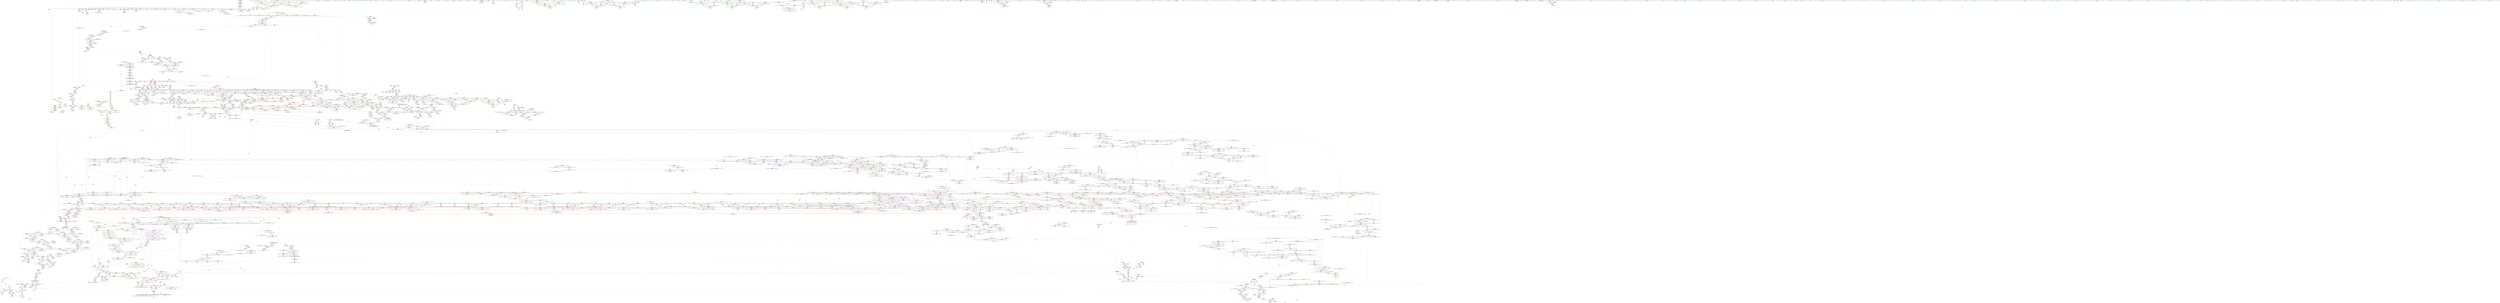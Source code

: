 digraph "SVFG" {
	label="SVFG";

	Node0x563e282b2c20 [shape=record,color=grey,label="{NodeID: 0\nNullPtr|{|<s29>111}}"];
	Node0x563e282b2c20 -> Node0x563e28d41380[style=solid];
	Node0x563e282b2c20 -> Node0x563e28d41480[style=solid];
	Node0x563e282b2c20 -> Node0x563e28d41550[style=solid];
	Node0x563e282b2c20 -> Node0x563e28d41620[style=solid];
	Node0x563e282b2c20 -> Node0x563e28d416f0[style=solid];
	Node0x563e282b2c20 -> Node0x563e28d417c0[style=solid];
	Node0x563e282b2c20 -> Node0x563e28d41890[style=solid];
	Node0x563e282b2c20 -> Node0x563e28d41960[style=solid];
	Node0x563e282b2c20 -> Node0x563e28d41a30[style=solid];
	Node0x563e282b2c20 -> Node0x563e28d41b00[style=solid];
	Node0x563e282b2c20 -> Node0x563e28d41bd0[style=solid];
	Node0x563e282b2c20 -> Node0x563e28d41ca0[style=solid];
	Node0x563e282b2c20 -> Node0x563e28d41d70[style=solid];
	Node0x563e282b2c20 -> Node0x563e28d41e40[style=solid];
	Node0x563e282b2c20 -> Node0x563e28d41f10[style=solid];
	Node0x563e282b2c20 -> Node0x563e28d41fe0[style=solid];
	Node0x563e282b2c20 -> Node0x563e28d420b0[style=solid];
	Node0x563e282b2c20 -> Node0x563e28d42180[style=solid];
	Node0x563e282b2c20 -> Node0x563e28d42250[style=solid];
	Node0x563e282b2c20 -> Node0x563e28d42320[style=solid];
	Node0x563e282b2c20 -> Node0x563e28d423f0[style=solid];
	Node0x563e282b2c20 -> Node0x563e28da42f0[style=solid];
	Node0x563e282b2c20 -> Node0x563e28da66e0[style=solid];
	Node0x563e282b2c20 -> Node0x563e28da67b0[style=solid];
	Node0x563e282b2c20 -> Node0x563e28da6880[style=solid];
	Node0x563e282b2c20 -> Node0x563e28da8900[style=solid];
	Node0x563e282b2c20 -> Node0x563e27e8bf20[style=solid];
	Node0x563e282b2c20 -> Node0x563e28e20a30[style=solid];
	Node0x563e282b2c20 -> Node0x563e28e21030[style=solid];
	Node0x563e282b2c20:s29 -> Node0x563e290549c0[style=solid,color=red];
	Node0x563e2905f660 [shape=record,color=black,label="{NodeID: 5978\n1310 = PHI(1164, )\n1st arg _ZNSt16allocator_traitsISaIiEE8allocateERS0_m }"];
	Node0x563e2905f660 -> Node0x563e28daabf0[style=solid];
	Node0x563e28d4ac60 [shape=record,color=red,label="{NodeID: 1550\n325\<--191\n\<--ans\nmain\n}"];
	Node0x563e28d290f0 [shape=record,color=green,label="{NodeID: 443\n2643\<--2644\n_ZN9__gnu_cxx5__ops14_Iter_comp_valISt7greaterIiEEC2EONS0_15_Iter_comp_iterIS3_EE\<--_ZN9__gnu_cxx5__ops14_Iter_comp_valISt7greaterIiEEC2EONS0_15_Iter_comp_iterIS3_EE_field_insensitive\n}"];
	Node0x563e28da0510 [shape=record,color=red,label="{NodeID: 1993\n3797\<--3796\ndummyVal\<--offset_0\n_ZSt27__unguarded_partition_pivotIN9__gnu_cxx17__normal_iteratorIPiSt6vectorIiSaIiEEEENS0_5__ops15_Iter_comp_iterISt7greaterIiEEEET_SC_SC_T0_\n}"];
	Node0x563e28da0510 -> Node0x563e28db0140[style=solid];
	Node0x563e28d382b0 [shape=record,color=black,label="{NodeID: 886\n3016\<--2830\n\<--__b\n_ZSt22__move_median_to_firstIN9__gnu_cxx17__normal_iteratorIPiSt6vectorIiSaIiEEEENS0_5__ops15_Iter_comp_iterISt7greaterIiEEEEvT_SC_SC_SC_T0_\n}"];
	Node0x563e28d382b0 -> Node0x563e28d72720[style=solid];
	Node0x563e2904a990 [shape=record,color=black,label="{NodeID: 5757\n2449 = PHI(2478, )\n}"];
	Node0x563e2904a990 -> Node0x563e28d57780[style=solid];
	Node0x563e28db6e20 [shape=record,color=blue, style = dotted,label="{NodeID: 2436\n3930\<--3932\noffset_0\<--dummyVal\n_ZSt21__unguarded_partitionIN9__gnu_cxx17__normal_iteratorIPiSt6vectorIiSaIiEEEENS0_5__ops15_Iter_comp_iterISt7greaterIiEEEET_SC_SC_SC_T0_\n}"];
	Node0x563e28db6e20 -> Node0x563e28d9b3d0[style=dashed];
	Node0x563e28db6e20 -> Node0x563e28db6e20[style=dashed];
	Node0x563e28d6e960 [shape=record,color=purple,label="{NodeID: 1329\n2736\<--2700\ncoerce.dive5\<--ref.tmp\n_ZSt11__push_heapIN9__gnu_cxx17__normal_iteratorIPiSt6vectorIiSaIiEEEEliNS0_5__ops14_Iter_comp_valISt7greaterIiEEEEvT_T0_SD_T1_RT2_\n}"];
	Node0x563e28d6e960 -> Node0x563e28db44b0[style=solid];
	Node0x563e28d215c0 [shape=record,color=green,label="{NodeID: 222\n1311\<--1312\n__a.addr\<--__a.addr_field_insensitive\n_ZNSt16allocator_traitsISaIiEE8allocateERS0_m\n}"];
	Node0x563e28d215c0 -> Node0x563e28d51ef0[style=solid];
	Node0x563e28d215c0 -> Node0x563e28daab20[style=solid];
	Node0x563e28e211b0 [shape=record,color=grey,label="{NodeID: 3986\n2615 = cmp(2611, 2614, )\n}"];
	Node0x563e28d560c0 [shape=record,color=red,label="{NodeID: 1772\n2203\<--2202\n\<--coerce.dive4\n_ZSt13__heap_selectIN9__gnu_cxx17__normal_iteratorIPiSt6vectorIiSaIiEEEENS0_5__ops15_Iter_comp_iterISt7greaterIiEEEEvT_SC_SC_T0_\n|{<s0>205}}"];
	Node0x563e28d560c0:s0 -> Node0x563e29050b80[style=solid,color=red];
	Node0x563e28d44d50 [shape=record,color=black,label="{NodeID: 665\n755\<--754\n\<--\n_ZNSt16allocator_traitsISaIiEE10deallocateERS0_Pim\n|{<s0>60}}"];
	Node0x563e28d44d50:s0 -> Node0x563e290618c0[style=solid,color=red];
	Node0x563e28daba90 [shape=record,color=blue,label="{NodeID: 2215\n1468\<--1454\ncoerce.dive1\<--__last.coerce\n_ZNSt20__uninitialized_copyILb1EE13__uninit_copyISt13move_iteratorIPiES3_EET0_T_S6_S5_\n}"];
	Node0x563e28daba90 -> Node0x563e28d9e7d0[style=dashed];
	Node0x563e28d635d0 [shape=record,color=purple,label="{NodeID: 1108\n1466\<--1456\ncoerce.dive\<--__first\n_ZNSt20__uninitialized_copyILb1EE13__uninit_copyISt13move_iteratorIPiES3_EET0_T_S6_S5_\n}"];
	Node0x563e28d635d0 -> Node0x563e28dab9c0[style=solid];
	Node0x563e282b2cb0 [shape=record,color=green,label="{NodeID: 1\n7\<--1\n__dso_handle\<--dummyObj\nGlob }"];
	Node0x563e2905f770 [shape=record,color=black,label="{NodeID: 5979\n2509 = PHI(2319, 2399, 2401, 2427, 2423, 2427, 2540, 2542, 2544, 2546, 2700, 2702, 2704, 2774, 3139, 3141, 3190, 3184, 3414, 3420, 3414, 3414, 3614, )\n0th arg _ZNK9__gnu_cxx17__normal_iteratorIPiSt6vectorIiSaIiEEEdeEv }"];
	Node0x563e2905f770 -> Node0x563e28db2b80[style=solid];
	Node0x563e28d4ad30 [shape=record,color=red,label="{NodeID: 1551\n260\<--257\n\<--call13\nmain\n}"];
	Node0x563e28d4ad30 -> Node0x563e28d431b0[style=solid];
	Node0x563e28d291f0 [shape=record,color=green,label="{NodeID: 444\n2655\<--2656\n_ZSt11__push_heapIN9__gnu_cxx17__normal_iteratorIPiSt6vectorIiSaIiEEEEliNS0_5__ops14_Iter_comp_valISt7greaterIiEEEEvT_T0_SD_T1_RT2_\<--_ZSt11__push_heapIN9__gnu_cxx17__normal_iteratorIPiSt6vectorIiSaIiEEEEliNS0_5__ops14_Iter_comp_valISt7greaterIiEEEEvT_T0_SD_T1_RT2__field_insensitive\n}"];
	Node0x563e28da05e0 [shape=record,color=red,label="{NodeID: 1994\n3800\<--3799\ndummyVal\<--offset_0\n_ZSt27__unguarded_partition_pivotIN9__gnu_cxx17__normal_iteratorIPiSt6vectorIiSaIiEEEENS0_5__ops15_Iter_comp_iterISt7greaterIiEEEET_SC_SC_T0_\n}"];
	Node0x563e28da05e0 -> Node0x563e28db02e0[style=solid];
	Node0x563e28d38380 [shape=record,color=black,label="{NodeID: 887\n2904\<--2832\n\<--__c\n_ZSt22__move_median_to_firstIN9__gnu_cxx17__normal_iteratorIPiSt6vectorIiSaIiEEEENS0_5__ops15_Iter_comp_iterISt7greaterIiEEEEvT_SC_SC_SC_T0_\n}"];
	Node0x563e28d38380 -> Node0x563e28d709e0[style=solid];
	Node0x563e2904aad0 [shape=record,color=black,label="{NodeID: 5758\n2451 = PHI(2508, )\n}"];
	Node0x563e2904aad0 -> Node0x563e28db2430[style=solid];
	Node0x563e28db6ef0 [shape=record,color=blue, style = dotted,label="{NodeID: 2437\n3933\<--3935\noffset_0\<--dummyVal\n_ZSt21__unguarded_partitionIN9__gnu_cxx17__normal_iteratorIPiSt6vectorIiSaIiEEEENS0_5__ops15_Iter_comp_iterISt7greaterIiEEEET_SC_SC_SC_T0_\n}"];
	Node0x563e28db6ef0 -> Node0x563e28d9b4a0[style=dashed];
	Node0x563e28d6ea30 [shape=record,color=purple,label="{NodeID: 1330\n2743\<--2702\ncoerce.dive10\<--ref.tmp8\n_ZSt11__push_heapIN9__gnu_cxx17__normal_iteratorIPiSt6vectorIiSaIiEEEEliNS0_5__ops14_Iter_comp_valISt7greaterIiEEEEvT_T0_SD_T1_RT2_\n}"];
	Node0x563e28d6ea30 -> Node0x563e28db4580[style=solid];
	Node0x563e28d21690 [shape=record,color=green,label="{NodeID: 223\n1313\<--1314\n__n.addr\<--__n.addr_field_insensitive\n_ZNSt16allocator_traitsISaIiEE8allocateERS0_m\n}"];
	Node0x563e28d21690 -> Node0x563e28d51fc0[style=solid];
	Node0x563e28d21690 -> Node0x563e28daabf0[style=solid];
	Node0x563e28e21330 [shape=record,color=grey,label="{NodeID: 3987\n2719 = cmp(2717, 2718, )\n}"];
	Node0x563e28d56190 [shape=record,color=red,label="{NodeID: 1773\n2205\<--2204\n\<--coerce.dive5\n_ZSt13__heap_selectIN9__gnu_cxx17__normal_iteratorIPiSt6vectorIiSaIiEEEENS0_5__ops15_Iter_comp_iterISt7greaterIiEEEEvT_SC_SC_T0_\n|{<s0>205}}"];
	Node0x563e28d56190:s0 -> Node0x563e29050c90[style=solid,color=red];
	Node0x563e28d44e20 [shape=record,color=black,label="{NodeID: 666\n777\<--776\n\<--\n_ZN9__gnu_cxx13new_allocatorIiE10deallocateEPim\n}"];
	Node0x563e28dabb60 [shape=record,color=blue,label="{NodeID: 2216\n1460\<--1455\n__result.addr\<--__result\n_ZNSt20__uninitialized_copyILb1EE13__uninit_copyISt13move_iteratorIPiES3_EET0_T_S6_S5_\n}"];
	Node0x563e28dabb60 -> Node0x563e28d52980[style=dashed];
	Node0x563e28d636a0 [shape=record,color=purple,label="{NodeID: 1109\n1468\<--1458\ncoerce.dive1\<--__last\n_ZNSt20__uninitialized_copyILb1EE13__uninit_copyISt13move_iteratorIPiES3_EET0_T_S6_S5_\n}"];
	Node0x563e28d636a0 -> Node0x563e28daba90[style=solid];
	Node0x563e28d18a60 [shape=record,color=green,label="{NodeID: 2\n9\<--1\n\<--dummyObj\nCan only get source location for instruction, argument, global var or function.}"];
	Node0x563e29060370 [shape=record,color=black,label="{NodeID: 5980\n435 = PHI(18, 21, 1091, 1091, 1091, 1091, )\n0th arg _ZNKSt6vectorIiSaIiEE4sizeEv }"];
	Node0x563e29060370 -> Node0x563e28da5df0[style=solid];
	Node0x563e28d4ae00 [shape=record,color=red,label="{NodeID: 1552\n274\<--273\n\<--coerce.dive20\nmain\n|{<s0>30}}"];
	Node0x563e28d4ae00:s0 -> Node0x563e29051c00[style=solid,color=red];
	Node0x563e28d292f0 [shape=record,color=green,label="{NodeID: 445\n2660\<--2661\n__t.addr\<--__t.addr_field_insensitive\n_ZSt4moveIRN9__gnu_cxx5__ops15_Iter_comp_iterISt7greaterIiEEEEONSt16remove_referenceIT_E4typeEOS8_\n}"];
	Node0x563e28d292f0 -> Node0x563e28d59660[style=solid];
	Node0x563e28d292f0 -> Node0x563e28db3c90[style=solid];
	Node0x563e28da06b0 [shape=record,color=red,label="{NodeID: 1995\n3803\<--3802\ndummyVal\<--offset_0\n_ZSt27__unguarded_partition_pivotIN9__gnu_cxx17__normal_iteratorIPiSt6vectorIiSaIiEEEENS0_5__ops15_Iter_comp_iterISt7greaterIiEEEET_SC_SC_T0_\n}"];
	Node0x563e28da06b0 -> Node0x563e28db03b0[style=solid];
	Node0x563e28d38450 [shape=record,color=black,label="{NodeID: 888\n2930\<--2832\n\<--__c\n_ZSt22__move_median_to_firstIN9__gnu_cxx17__normal_iteratorIPiSt6vectorIiSaIiEEEENS0_5__ops15_Iter_comp_iterISt7greaterIiEEEEvT_SC_SC_SC_T0_\n}"];
	Node0x563e28d38450 -> Node0x563e28d71060[style=solid];
	Node0x563e2904ac10 [shape=record,color=black,label="{NodeID: 5759\n2456 = PHI(1128, )\n|{<s0>245}}"];
	Node0x563e2904ac10:s0 -> Node0x563e29061160[style=solid,color=red];
	Node0x563e28db6fc0 [shape=record,color=blue, style = dotted,label="{NodeID: 2438\n3936\<--3938\noffset_0\<--dummyVal\n_ZSt21__unguarded_partitionIN9__gnu_cxx17__normal_iteratorIPiSt6vectorIiSaIiEEEENS0_5__ops15_Iter_comp_iterISt7greaterIiEEEET_SC_SC_SC_T0_\n}"];
	Node0x563e28db6fc0 -> Node0x563e28d9b570[style=dashed];
	Node0x563e28db6fc0 -> Node0x563e28eb86a0[style=dashed];
	Node0x563e28d6eb00 [shape=record,color=purple,label="{NodeID: 1331\n2758\<--2704\ncoerce.dive17\<--ref.tmp15\n_ZSt11__push_heapIN9__gnu_cxx17__normal_iteratorIPiSt6vectorIiSaIiEEEEliNS0_5__ops14_Iter_comp_valISt7greaterIiEEEEvT_T0_SD_T1_RT2_\n}"];
	Node0x563e28d6eb00 -> Node0x563e28db48c0[style=solid];
	Node0x563e28d21760 [shape=record,color=green,label="{NodeID: 224\n1321\<--1322\n_ZN9__gnu_cxx13new_allocatorIiE8allocateEmPKv\<--_ZN9__gnu_cxx13new_allocatorIiE8allocateEmPKv_field_insensitive\n}"];
	Node0x563e28d56260 [shape=record,color=red,label="{NodeID: 1774\n2224\<--2223\n\<--coerce.dive8\n_ZSt13__heap_selectIN9__gnu_cxx17__normal_iteratorIPiSt6vectorIiSaIiEEEENS0_5__ops15_Iter_comp_iterISt7greaterIiEEEEvT_SC_SC_T0_\n|{<s0>210}}"];
	Node0x563e28d56260:s0 -> Node0x563e2905b2a0[style=solid,color=red];
	Node0x563e28d44ef0 [shape=record,color=black,label="{NodeID: 667\n790\<--789\n\<--this1\n_ZNSaIiED2Ev\n|{<s0>62}}"];
	Node0x563e28d44ef0:s0 -> Node0x563e290592c0[style=solid,color=red];
	Node0x563e28dabc30 [shape=record,color=blue, style = dotted,label="{NodeID: 2217\n3684\<--3686\noffset_0\<--dummyVal\n_ZNSt20__uninitialized_copyILb1EE13__uninit_copyISt13move_iteratorIPiES3_EET0_T_S6_S5_\n}"];
	Node0x563e28dabc30 -> Node0x563e28d52a50[style=dashed];
	Node0x563e28d63770 [shape=record,color=purple,label="{NodeID: 1110\n1478\<--1462\ncoerce.dive3\<--agg.tmp\n_ZNSt20__uninitialized_copyILb1EE13__uninit_copyISt13move_iteratorIPiES3_EET0_T_S6_S5_\n}"];
	Node0x563e28d63770 -> Node0x563e28d52a50[style=solid];
	Node0x563e28d18da0 [shape=record,color=green,label="{NodeID: 3\n12\<--1\n\<--dummyObj\nCan only get source location for instruction, argument, global var or function.}"];
	Node0x563e290605c0 [shape=record,color=black,label="{NodeID: 5981\n742 = PHI(722, )\n0th arg _ZNSt16allocator_traitsISaIiEE10deallocateERS0_Pim }"];
	Node0x563e290605c0 -> Node0x563e28da7720[style=solid];
	Node0x563e28d4aed0 [shape=record,color=red,label="{NodeID: 1553\n276\<--275\n\<--coerce.dive21\nmain\n|{<s0>30}}"];
	Node0x563e28d4aed0:s0 -> Node0x563e29052690[style=solid,color=red];
	Node0x563e28d293c0 [shape=record,color=green,label="{NodeID: 446\n2668\<--2669\nthis.addr\<--this.addr_field_insensitive\n_ZN9__gnu_cxx5__ops14_Iter_comp_valISt7greaterIiEEC2EONS0_15_Iter_comp_iterIS3_EE\n}"];
	Node0x563e28d293c0 -> Node0x563e28d59730[style=solid];
	Node0x563e28d293c0 -> Node0x563e28db3d60[style=solid];
	Node0x563e28da0780 [shape=record,color=red,label="{NodeID: 1996\n3806\<--3805\ndummyVal\<--offset_0\n_ZSt27__unguarded_partition_pivotIN9__gnu_cxx17__normal_iteratorIPiSt6vectorIiSaIiEEEENS0_5__ops15_Iter_comp_iterISt7greaterIiEEEET_SC_SC_T0_\n}"];
	Node0x563e28da0780 -> Node0x563e28db0480[style=solid];
	Node0x563e28d38520 [shape=record,color=black,label="{NodeID: 889\n2942\<--2832\n\<--__c\n_ZSt22__move_median_to_firstIN9__gnu_cxx17__normal_iteratorIPiSt6vectorIiSaIiEEEENS0_5__ops15_Iter_comp_iterISt7greaterIiEEEEvT_SC_SC_SC_T0_\n}"];
	Node0x563e28d38520 -> Node0x563e28d713a0[style=solid];
	Node0x563e2904ad50 [shape=record,color=black,label="{NodeID: 5760\n2457 = PHI(2478, )\n}"];
	Node0x563e2904ad50 -> Node0x563e28d57850[style=solid];
	Node0x563e28db7090 [shape=record,color=blue, style = dotted,label="{NodeID: 2439\n3939\<--3941\noffset_0\<--dummyVal\n_ZSt21__unguarded_partitionIN9__gnu_cxx17__normal_iteratorIPiSt6vectorIiSaIiEEEENS0_5__ops15_Iter_comp_iterISt7greaterIiEEEET_SC_SC_SC_T0_\n}"];
	Node0x563e28db7090 -> Node0x563e28d9b640[style=dashed];
	Node0x563e28db7090 -> Node0x563e28eb8ba0[style=dashed];
	Node0x563e28d6ebd0 [shape=record,color=purple,label="{NodeID: 1332\n2780\<--2774\ncoerce.dive\<--__it\n_ZN9__gnu_cxx5__ops14_Iter_comp_valISt7greaterIiEEclINS_17__normal_iteratorIPiSt6vectorIiSaIiEEEEiEEbT_RT0_\n}"];
	Node0x563e28d6ebd0 -> Node0x563e28db4b30[style=solid];
	Node0x563e28d21860 [shape=record,color=green,label="{NodeID: 225\n1328\<--1329\nthis.addr\<--this.addr_field_insensitive\n_ZN9__gnu_cxx13new_allocatorIiE8allocateEmPKv\n}"];
	Node0x563e28d21860 -> Node0x563e28d52090[style=solid];
	Node0x563e28d21860 -> Node0x563e28daacc0[style=solid];
	Node0x563e28d56330 [shape=record,color=red,label="{NodeID: 1775\n2226\<--2225\n\<--coerce.dive9\n_ZSt13__heap_selectIN9__gnu_cxx17__normal_iteratorIPiSt6vectorIiSaIiEEEENS0_5__ops15_Iter_comp_iterISt7greaterIiEEEEvT_SC_SC_T0_\n|{<s0>210}}"];
	Node0x563e28d56330:s0 -> Node0x563e2905b620[style=solid,color=red];
	Node0x563e28d44fc0 [shape=record,color=black,label="{NodeID: 668\n813\<--811\n\<--this1\n_ZNSt6vectorIiSaIiEE15_M_erase_at_endEPi\n}"];
	Node0x563e28d44fc0 -> Node0x563e28d60ac0[style=solid];
	Node0x563e28d44fc0 -> Node0x563e28d60b90[style=solid];
	Node0x563e28f52ce0 [shape=record,color=yellow,style=double,label="{NodeID: 5539\n40V_2 = CSCHI(MR_40V_1)\npts\{1349 \}\nCS[]|{<s0>30|<s1>33|<s2>33|<s3>33}}"];
	Node0x563e28f52ce0:s0 -> Node0x563e28f52430[style=dashed,color=blue];
	Node0x563e28f52ce0:s1 -> Node0x563e28d4b140[style=dashed,color=blue];
	Node0x563e28f52ce0:s2 -> Node0x563e28d4b210[style=dashed,color=blue];
	Node0x563e28f52ce0:s3 -> Node0x563e28ed21c0[style=dashed,color=blue];
	Node0x563e28dabd00 [shape=record,color=blue, style = dotted,label="{NodeID: 2218\n3687\<--3689\noffset_0\<--dummyVal\n_ZNSt20__uninitialized_copyILb1EE13__uninit_copyISt13move_iteratorIPiES3_EET0_T_S6_S5_\n}"];
	Node0x563e28dabd00 -> Node0x563e28d52b20[style=dashed];
	Node0x563e28d63840 [shape=record,color=purple,label="{NodeID: 1111\n1480\<--1464\ncoerce.dive4\<--agg.tmp2\n_ZNSt20__uninitialized_copyILb1EE13__uninit_copyISt13move_iteratorIPiES3_EET0_T_S6_S5_\n}"];
	Node0x563e28d63840 -> Node0x563e28d52b20[style=solid];
	Node0x563e28d18e60 [shape=record,color=green,label="{NodeID: 4\n24\<--1\n.str\<--dummyObj\nGlob }"];
	Node0x563e290606d0 [shape=record,color=black,label="{NodeID: 5982\n743 = PHI(723, )\n1st arg _ZNSt16allocator_traitsISaIiEE10deallocateERS0_Pim }"];
	Node0x563e290606d0 -> Node0x563e28da77f0[style=solid];
	Node0x563e28d4afa0 [shape=record,color=red,label="{NodeID: 1554\n287\<--286\n\<--coerce.dive29\nmain\n|{<s0>33}}"];
	Node0x563e28d4afa0:s0 -> Node0x563e29051c00[style=solid,color=red];
	Node0x563e28d29490 [shape=record,color=green,label="{NodeID: 447\n2670\<--2671\n__comp.addr\<--__comp.addr_field_insensitive\n_ZN9__gnu_cxx5__ops14_Iter_comp_valISt7greaterIiEEC2EONS0_15_Iter_comp_iterIS3_EE\n}"];
	Node0x563e28d29490 -> Node0x563e28d59800[style=solid];
	Node0x563e28d29490 -> Node0x563e28db3e30[style=solid];
	Node0x563e28da0850 [shape=record,color=red,label="{NodeID: 1997\n3809\<--3808\ndummyVal\<--offset_0\n_ZSt13__heap_selectIN9__gnu_cxx17__normal_iteratorIPiSt6vectorIiSaIiEEEENS0_5__ops15_Iter_comp_iterISt7greaterIiEEEEvT_SC_SC_T0_\n}"];
	Node0x563e28da0850 -> Node0x563e28db0890[style=solid];
	Node0x563e28d385f0 [shape=record,color=black,label="{NodeID: 890\n2968\<--2832\n\<--__c\n_ZSt22__move_median_to_firstIN9__gnu_cxx17__normal_iteratorIPiSt6vectorIiSaIiEEEENS0_5__ops15_Iter_comp_iterISt7greaterIiEEEEvT_SC_SC_SC_T0_\n}"];
	Node0x563e28d385f0 -> Node0x563e28d71a20[style=solid];
	Node0x563e2904ae90 [shape=record,color=black,label="{NodeID: 5761\n2573 = PHI(2485, )\n}"];
	Node0x563e2904ae90 -> Node0x563e28db3200[style=solid];
	Node0x563e28db7160 [shape=record,color=blue,label="{NodeID: 2440\n3143\<--3137\ncoerce.dive\<--__a.coerce\n_ZSt9iter_swapIN9__gnu_cxx17__normal_iteratorIPiSt6vectorIiSaIiEEEES6_EvT_T0_\n|{<s0>327}}"];
	Node0x563e28db7160:s0 -> Node0x563e28f10690[style=dashed,color=red];
	Node0x563e28d6eca0 [shape=record,color=purple,label="{NodeID: 1333\n2785\<--2784\n_M_comp\<--this1\n_ZN9__gnu_cxx5__ops14_Iter_comp_valISt7greaterIiEEclINS_17__normal_iteratorIPiSt6vectorIiSaIiEEEEiEEbT_RT0_\n|{<s0>277}}"];
	Node0x563e28d6eca0:s0 -> Node0x563e29053fc0[style=solid,color=red];
	Node0x563e28d21930 [shape=record,color=green,label="{NodeID: 226\n1330\<--1331\n__n.addr\<--__n.addr_field_insensitive\n_ZN9__gnu_cxx13new_allocatorIiE8allocateEmPKv\n}"];
	Node0x563e28d21930 -> Node0x563e28d52160[style=solid];
	Node0x563e28d21930 -> Node0x563e28d52230[style=solid];
	Node0x563e28d21930 -> Node0x563e28daad90[style=solid];
	Node0x563e28d56400 [shape=record,color=red,label="{NodeID: 1776\n2241\<--2240\n\<--coerce.dive14\n_ZSt13__heap_selectIN9__gnu_cxx17__normal_iteratorIPiSt6vectorIiSaIiEEEENS0_5__ops15_Iter_comp_iterISt7greaterIiEEEEvT_SC_SC_T0_\n|{<s0>214}}"];
	Node0x563e28d56400:s0 -> Node0x563e29059eb0[style=solid,color=red];
	Node0x563e28d45090 [shape=record,color=black,label="{NodeID: 669\n817\<--811\n\<--this1\n_ZNSt6vectorIiSaIiEE15_M_erase_at_endEPi\n|{<s0>63}}"];
	Node0x563e28d45090:s0 -> Node0x563e29056160[style=solid,color=red];
	Node0x563e28f52e40 [shape=record,color=yellow,style=double,label="{NodeID: 5540\n140V_2 = CSCHI(MR_140V_1)\npts\{5010000 \}\nCS[]}"];
	Node0x563e28f52e40 -> Node0x563e28d4c590[style=dashed];
	Node0x563e28dabdd0 [shape=record,color=blue,label="{NodeID: 2219\n1500\<--1487\ncoerce.dive\<--__first.coerce\n_ZSt4copyISt13move_iteratorIPiES1_ET0_T_S4_S3_\n}"];
	Node0x563e28dabdd0 -> Node0x563e28d9e8a0[style=dashed];
	Node0x563e28d63910 [shape=record,color=purple,label="{NodeID: 1112\n3684\<--1471\noffset_0\<--\n}"];
	Node0x563e28d63910 -> Node0x563e28dabc30[style=solid];
	Node0x563e28d18f20 [shape=record,color=green,label="{NodeID: 5\n26\<--1\n.str.4\<--dummyObj\nGlob }"];
	Node0x563e290607e0 [shape=record,color=black,label="{NodeID: 5983\n744 = PHI(724, )\n2nd arg _ZNSt16allocator_traitsISaIiEE10deallocateERS0_Pim }"];
	Node0x563e290607e0 -> Node0x563e28da78c0[style=solid];
	Node0x563e28d4b070 [shape=record,color=red,label="{NodeID: 1555\n289\<--288\n\<--coerce.dive30\nmain\n|{<s0>33}}"];
	Node0x563e28d4b070:s0 -> Node0x563e29052690[style=solid,color=red];
	Node0x563e28d29560 [shape=record,color=green,label="{NodeID: 448\n2686\<--2687\n__first\<--__first_field_insensitive\n_ZSt11__push_heapIN9__gnu_cxx17__normal_iteratorIPiSt6vectorIiSaIiEEEEliNS0_5__ops14_Iter_comp_valISt7greaterIiEEEEvT_T0_SD_T1_RT2_\n|{|<s1>266|<s2>268|<s3>271|<s4>274}}"];
	Node0x563e28d29560 -> Node0x563e28d6e6f0[style=solid];
	Node0x563e28d29560:s1 -> Node0x563e2905db40[style=solid,color=red];
	Node0x563e28d29560:s2 -> Node0x563e2905db40[style=solid,color=red];
	Node0x563e28d29560:s3 -> Node0x563e2905db40[style=solid,color=red];
	Node0x563e28d29560:s4 -> Node0x563e2905db40[style=solid,color=red];
	Node0x563e28da0920 [shape=record,color=red,label="{NodeID: 1998\n3812\<--3811\ndummyVal\<--offset_0\n_ZSt13__heap_selectIN9__gnu_cxx17__normal_iteratorIPiSt6vectorIiSaIiEEEENS0_5__ops15_Iter_comp_iterISt7greaterIiEEEEvT_SC_SC_T0_\n}"];
	Node0x563e28da0920 -> Node0x563e28db0960[style=solid];
	Node0x563e28d386c0 [shape=record,color=black,label="{NodeID: 891\n2992\<--2832\n\<--__c\n_ZSt22__move_median_to_firstIN9__gnu_cxx17__normal_iteratorIPiSt6vectorIiSaIiEEEENS0_5__ops15_Iter_comp_iterISt7greaterIiEEEEvT_SC_SC_SC_T0_\n}"];
	Node0x563e28d386c0 -> Node0x563e28d720a0[style=solid];
	Node0x563e2904afd0 [shape=record,color=black,label="{NodeID: 5762\n2578 = PHI(2485, )\n}"];
	Node0x563e2904afd0 -> Node0x563e28db32d0[style=solid];
	Node0x563e28db7230 [shape=record,color=blue,label="{NodeID: 2441\n3145\<--3138\ncoerce.dive1\<--__b.coerce\n_ZSt9iter_swapIN9__gnu_cxx17__normal_iteratorIPiSt6vectorIiSaIiEEEES6_EvT_T0_\n|{<s0>328}}"];
	Node0x563e28db7230:s0 -> Node0x563e28f10690[style=dashed,color=red];
	Node0x563e28d6ed70 [shape=record,color=purple,label="{NodeID: 1334\n2816\<--2815\n_M_current\<--this1\n_ZN9__gnu_cxx17__normal_iteratorIPiSt6vectorIiSaIiEEEmmEv\n}"];
	Node0x563e28d6ed70 -> Node0x563e28d99b70[style=solid];
	Node0x563e28d6ed70 -> Node0x563e28db50e0[style=solid];
	Node0x563e28d21a00 [shape=record,color=green,label="{NodeID: 227\n1332\<--1333\n.addr\<--.addr_field_insensitive\n_ZN9__gnu_cxx13new_allocatorIiE8allocateEmPKv\n}"];
	Node0x563e28d21a00 -> Node0x563e28daae60[style=solid];
	Node0x563e28d564d0 [shape=record,color=red,label="{NodeID: 1777\n2243\<--2242\n\<--coerce.dive15\n_ZSt13__heap_selectIN9__gnu_cxx17__normal_iteratorIPiSt6vectorIiSaIiEEEENS0_5__ops15_Iter_comp_iterISt7greaterIiEEEEvT_SC_SC_T0_\n|{<s0>214}}"];
	Node0x563e28d564d0:s0 -> Node0x563e2905a000[style=solid,color=red];
	Node0x563e28d45160 [shape=record,color=black,label="{NodeID: 670\n821\<--811\n\<--this1\n_ZNSt6vectorIiSaIiEE15_M_erase_at_endEPi\n}"];
	Node0x563e28d45160 -> Node0x563e28d60c60[style=solid];
	Node0x563e28d45160 -> Node0x563e28d60d30[style=solid];
	Node0x563e28f52fa0 [shape=record,color=yellow,style=double,label="{NodeID: 5541\n145V_2 = CSCHI(MR_145V_1)\npts\{5180000 \}\nCS[]}"];
	Node0x563e28f52fa0 -> Node0x563e28d4c730[style=dashed];
	Node0x563e28dabea0 [shape=record,color=blue,label="{NodeID: 2220\n1502\<--1488\ncoerce.dive1\<--__last.coerce\n_ZSt4copyISt13move_iteratorIPiES1_ET0_T_S4_S3_\n}"];
	Node0x563e28dabea0 -> Node0x563e28d9e970[style=dashed];
	Node0x563e28d639e0 [shape=record,color=purple,label="{NodeID: 1113\n3685\<--1472\noffset_0\<--\n}"];
	Node0x563e28d639e0 -> Node0x563e28d9e700[style=solid];
	Node0x563e28d19790 [shape=record,color=green,label="{NodeID: 6\n28\<--1\nstdin\<--dummyObj\nGlob }"];
	Node0x563e290608f0 [shape=record,color=black,label="{NodeID: 5984\n592 = PHI(580, )\n0th arg _ZNSaIiEC2Ev }"];
	Node0x563e290608f0 -> Node0x563e28da6950[style=solid];
	Node0x563e28d4b140 [shape=record,color=red,label="{NodeID: 1556\n303\<--300\n\<--call35\nmain\n}"];
	Node0x563e28d4b140 -> Node0x563e28e19e30[style=solid];
	Node0x563e28d29630 [shape=record,color=green,label="{NodeID: 449\n2688\<--2689\n__holeIndex.addr\<--__holeIndex.addr_field_insensitive\n_ZSt11__push_heapIN9__gnu_cxx17__normal_iteratorIPiSt6vectorIiSaIiEEEEliNS0_5__ops14_Iter_comp_valISt7greaterIiEEEEvT_T0_SD_T1_RT2_\n}"];
	Node0x563e28d29630 -> Node0x563e28d598d0[style=solid];
	Node0x563e28d29630 -> Node0x563e28d599a0[style=solid];
	Node0x563e28d29630 -> Node0x563e28d59a70[style=solid];
	Node0x563e28d29630 -> Node0x563e28d59b40[style=solid];
	Node0x563e28d29630 -> Node0x563e28d59c10[style=solid];
	Node0x563e28d29630 -> Node0x563e28db3fd0[style=solid];
	Node0x563e28d29630 -> Node0x563e28db4720[style=solid];
	Node0x563e28da09f0 [shape=record,color=red,label="{NodeID: 1999\n3815\<--3814\ndummyVal\<--offset_0\n_ZSt13__heap_selectIN9__gnu_cxx17__normal_iteratorIPiSt6vectorIiSaIiEEEENS0_5__ops15_Iter_comp_iterISt7greaterIiEEEEvT_SC_SC_T0_\n}"];
	Node0x563e28da09f0 -> Node0x563e28db0a30[style=solid];
	Node0x563e28d38790 [shape=record,color=black,label="{NodeID: 892\n3004\<--2832\n\<--__c\n_ZSt22__move_median_to_firstIN9__gnu_cxx17__normal_iteratorIPiSt6vectorIiSaIiEEEENS0_5__ops15_Iter_comp_iterISt7greaterIiEEEEvT_SC_SC_SC_T0_\n}"];
	Node0x563e28d38790 -> Node0x563e28d723e0[style=solid];
	Node0x563e2904b110 [shape=record,color=black,label="{NodeID: 5763\n2585 = PHI(2395, )\n}"];
	Node0x563e28db7300 [shape=record,color=blue,label="{NodeID: 2442\n3156\<--3154\n__a.addr\<--__a\n_ZSt4swapIiENSt9enable_ifIXsr6__and_ISt6__not_ISt15__is_tuple_likeIT_EESt21is_move_constructibleIS3_ESt18is_move_assignableIS3_EEE5valueEvE4typeERS3_SC_\n}"];
	Node0x563e28db7300 -> Node0x563e28d9b710[style=dashed];
	Node0x563e28db7300 -> Node0x563e28d9b7e0[style=dashed];
	Node0x563e28d6ee40 [shape=record,color=purple,label="{NodeID: 1335\n2818\<--2817\nincdec.ptr\<--\n_ZN9__gnu_cxx17__normal_iteratorIPiSt6vectorIiSaIiEEEmmEv\n}"];
	Node0x563e28d6ee40 -> Node0x563e28db50e0[style=solid];
	Node0x563e28d21ad0 [shape=record,color=green,label="{NodeID: 228\n1343\<--1344\n_ZSt17__throw_bad_allocv\<--_ZSt17__throw_bad_allocv_field_insensitive\n}"];
	Node0x563e28d565a0 [shape=record,color=red,label="{NodeID: 1778\n2245\<--2244\n\<--coerce.dive16\n_ZSt13__heap_selectIN9__gnu_cxx17__normal_iteratorIPiSt6vectorIiSaIiEEEENS0_5__ops15_Iter_comp_iterISt7greaterIiEEEEvT_SC_SC_T0_\n|{<s0>214}}"];
	Node0x563e28d565a0:s0 -> Node0x563e2905a150[style=solid,color=red];
	Node0x563e28d45230 [shape=record,color=black,label="{NodeID: 671\n844\<--843\n\<--\n_ZNSt16allocator_traitsISaIiEE9constructIiJRKiEEEvRS0_PT_DpOT0_\n|{<s0>67}}"];
	Node0x563e28d45230:s0 -> Node0x563e29056f70[style=solid,color=red];
	Node0x563e28f53100 [shape=record,color=yellow,style=double,label="{NodeID: 5542\n4V_2 = CSCHI(MR_4V_1)\npts\{200000 200001 200002 230000 230001 230002 \}\nCS[]|{<s0>6}}"];
	Node0x563e28f53100:s0 -> Node0x563e28f517f0[style=dashed,color=blue];
	Node0x563e28dabf70 [shape=record,color=blue,label="{NodeID: 2221\n1494\<--1489\n__result.addr\<--__result\n_ZSt4copyISt13move_iteratorIPiES1_ET0_T_S4_S3_\n}"];
	Node0x563e28dabf70 -> Node0x563e28d52bf0[style=dashed];
	Node0x563e28d63ab0 [shape=record,color=purple,label="{NodeID: 1114\n3687\<--1474\noffset_0\<--\n}"];
	Node0x563e28d63ab0 -> Node0x563e28dabd00[style=solid];
	Node0x563e28d19820 [shape=record,color=green,label="{NodeID: 7\n29\<--1\n.str.5\<--dummyObj\nGlob }"];
	Node0x563e29060a00 [shape=record,color=black,label="{NodeID: 5985\n1919 = PHI(1753, )\n0th arg _ZSt22__final_insertion_sortIN9__gnu_cxx17__normal_iteratorIPiSt6vectorIiSaIiEEEENS0_5__ops15_Iter_comp_iterISt7greaterIiEEEEvT_SC_T0_ }"];
	Node0x563e29060a00 -> Node0x563e28daeb50[style=solid];
	Node0x563e28d4b210 [shape=record,color=red,label="{NodeID: 1557\n310\<--309\n\<--call38\nmain\n}"];
	Node0x563e28d4b210 -> Node0x563e28e1b030[style=solid];
	Node0x563e28d29700 [shape=record,color=green,label="{NodeID: 450\n2690\<--2691\n__topIndex.addr\<--__topIndex.addr_field_insensitive\n_ZSt11__push_heapIN9__gnu_cxx17__normal_iteratorIPiSt6vectorIiSaIiEEEEliNS0_5__ops14_Iter_comp_valISt7greaterIiEEEEvT_T0_SD_T1_RT2_\n}"];
	Node0x563e28d29700 -> Node0x563e28d59ce0[style=solid];
	Node0x563e28d29700 -> Node0x563e28db40a0[style=solid];
	Node0x563e28da0ac0 [shape=record,color=red,label="{NodeID: 2000\n3818\<--3817\ndummyVal\<--offset_0\n_ZSt13__heap_selectIN9__gnu_cxx17__normal_iteratorIPiSt6vectorIiSaIiEEEENS0_5__ops15_Iter_comp_iterISt7greaterIiEEEEvT_SC_SC_T0_\n}"];
	Node0x563e28da0ac0 -> Node0x563e28db0b00[style=solid];
	Node0x563e28d38860 [shape=record,color=black,label="{NodeID: 893\n2888\<--2836\n\<--agg.tmp\n_ZSt22__move_median_to_firstIN9__gnu_cxx17__normal_iteratorIPiSt6vectorIiSaIiEEEENS0_5__ops15_Iter_comp_iterISt7greaterIiEEEEvT_SC_SC_SC_T0_\n}"];
	Node0x563e28d38860 -> Node0x563e28d70430[style=solid];
	Node0x563e2904b220 [shape=record,color=black,label="{NodeID: 5764\n2592 = PHI(2485, )\n}"];
	Node0x563e2904b220 -> Node0x563e28db3470[style=solid];
	Node0x563e28db73d0 [shape=record,color=blue,label="{NodeID: 2443\n3158\<--3155\n__b.addr\<--__b\n_ZSt4swapIiENSt9enable_ifIXsr6__and_ISt6__not_ISt15__is_tuple_likeIT_EESt21is_move_constructibleIS3_ESt18is_move_assignableIS3_EEE5valueEvE4typeERS3_SC_\n}"];
	Node0x563e28db73d0 -> Node0x563e28d9b8b0[style=dashed];
	Node0x563e28db73d0 -> Node0x563e28d9b980[style=dashed];
	Node0x563e28d6ef10 [shape=record,color=purple,label="{NodeID: 1336\n2880\<--2826\ncoerce.dive\<--__result\n_ZSt22__move_median_to_firstIN9__gnu_cxx17__normal_iteratorIPiSt6vectorIiSaIiEEEENS0_5__ops15_Iter_comp_iterISt7greaterIiEEEEvT_SC_SC_SC_T0_\n}"];
	Node0x563e28d6ef10 -> Node0x563e28db51b0[style=solid];
	Node0x563e28d29f40 [shape=record,color=green,label="{NodeID: 229\n1348\<--1349\ncall2\<--call2_field_insensitive\n_ZN9__gnu_cxx13new_allocatorIiE8allocateEmPKv\n}"];
	Node0x563e28d29f40 -> Node0x563e28d47790[style=solid];
	Node0x563e28d56670 [shape=record,color=red,label="{NodeID: 1779\n2293\<--2264\n\<--__comp.addr\n_ZSt11__sort_heapIN9__gnu_cxx17__normal_iteratorIPiSt6vectorIiSaIiEEEENS0_5__ops15_Iter_comp_iterISt7greaterIiEEEEvT_SC_RT0_\n|{<s0>221}}"];
	Node0x563e28d56670:s0 -> Node0x563e2905a2a0[style=solid,color=red];
	Node0x563e28d45300 [shape=record,color=black,label="{NodeID: 672\n896\<--882\n\<--this1\n_ZNSt6vectorIiSaIiEE17_M_realloc_insertIJRKiEEEvN9__gnu_cxx17__normal_iteratorIPiS1_EEDpOT_\n|{<s0>71}}"];
	Node0x563e28d45300:s0 -> Node0x563e2905ec50[style=solid,color=red];
	Node0x563e28f53290 [shape=record,color=yellow,style=double,label="{NodeID: 5543\n40V_2 = CSCHI(MR_40V_1)\npts\{1349 \}\nCS[]|{<s0>76}}"];
	Node0x563e28f53290:s0 -> Node0x563e28f0d5c0[style=dashed,color=red];
	Node0x563e28dac040 [shape=record,color=blue, style = dotted,label="{NodeID: 2222\n3690\<--3692\noffset_0\<--dummyVal\n_ZSt4copyISt13move_iteratorIPiES1_ET0_T_S4_S3_\n}"];
	Node0x563e28dac040 -> Node0x563e28d52cc0[style=dashed];
	Node0x563e28d63b80 [shape=record,color=purple,label="{NodeID: 1115\n3688\<--1475\noffset_0\<--\n}"];
	Node0x563e28d63b80 -> Node0x563e28d9e7d0[style=solid];
	Node0x563e28d198b0 [shape=record,color=green,label="{NodeID: 8\n31\<--1\n.str.6\<--dummyObj\nGlob }"];
	Node0x563e29060b10 [shape=record,color=black,label="{NodeID: 5986\n1920 = PHI(1755, )\n1st arg _ZSt22__final_insertion_sortIN9__gnu_cxx17__normal_iteratorIPiSt6vectorIiSaIiEEEENS0_5__ops15_Iter_comp_iterISt7greaterIiEEEEvT_SC_T0_ }"];
	Node0x563e29060b10 -> Node0x563e28daec20[style=solid];
	Node0x563e28d4b2e0 [shape=record,color=red,label="{NodeID: 1558\n346\<--343\nthis1\<--this.addr\n_ZNSt6vectorIiSaIiEE5clearEv\n|{|<s1>37}}"];
	Node0x563e28d4b2e0 -> Node0x563e28d43420[style=solid];
	Node0x563e28d4b2e0:s1 -> Node0x563e2905a820[style=solid,color=red];
	Node0x563e28d297d0 [shape=record,color=green,label="{NodeID: 451\n2692\<--2693\n__value.addr\<--__value.addr_field_insensitive\n_ZSt11__push_heapIN9__gnu_cxx17__normal_iteratorIPiSt6vectorIiSaIiEEEEliNS0_5__ops14_Iter_comp_valISt7greaterIiEEEEvT_T0_SD_T1_RT2_\n|{|<s1>267|<s2>273}}"];
	Node0x563e28d297d0 -> Node0x563e28db4170[style=solid];
	Node0x563e28d297d0:s1 -> Node0x563e29052ac0[style=solid,color=red];
	Node0x563e28d297d0:s2 -> Node0x563e2905bdc0[style=solid,color=red];
	Node0x563e28ef28f0 [shape=record,color=yellow,style=double,label="{NodeID: 4215\n40V_1 = ENCHI(MR_40V_0)\npts\{1349 \}\nFun[_ZSt22__uninitialized_copy_aISt13move_iteratorIPiES1_iET0_T_S4_S3_RSaIT1_E]|{<s0>117}}"];
	Node0x563e28ef28f0:s0 -> Node0x563e28f06010[style=dashed,color=red];
	Node0x563e28da0b90 [shape=record,color=red,label="{NodeID: 2001\n3821\<--3820\ndummyVal\<--offset_0\n_ZSt13__heap_selectIN9__gnu_cxx17__normal_iteratorIPiSt6vectorIiSaIiEEEENS0_5__ops15_Iter_comp_iterISt7greaterIiEEEEvT_SC_SC_T0_\n}"];
	Node0x563e28da0b90 -> Node0x563e28db0bd0[style=solid];
	Node0x563e28d38930 [shape=record,color=black,label="{NodeID: 894\n2891\<--2838\n\<--agg.tmp4\n_ZSt22__move_median_to_firstIN9__gnu_cxx17__normal_iteratorIPiSt6vectorIiSaIiEEEENS0_5__ops15_Iter_comp_iterISt7greaterIiEEEEvT_SC_SC_SC_T0_\n}"];
	Node0x563e28d38930 -> Node0x563e28d705d0[style=solid];
	Node0x563e2904b390 [shape=record,color=black,label="{NodeID: 5765\n2595 = PHI(2508, )\n|{<s0>252}}"];
	Node0x563e2904b390:s0 -> Node0x563e2905bdc0[style=solid,color=red];
	Node0x563e28db74a0 [shape=record,color=blue,label="{NodeID: 2444\n3160\<--3166\n__tmp\<--\n_ZSt4swapIiENSt9enable_ifIXsr6__and_ISt6__not_ISt15__is_tuple_likeIT_EESt21is_move_constructibleIS3_ESt18is_move_assignableIS3_EEE5valueEvE4typeERS3_SC_\n}"];
	Node0x563e28db74a0 -> Node0x563e28d9bb20[style=dashed];
	Node0x563e28db74a0 -> Node0x563e28d9bbf0[style=dashed];
	Node0x563e28d6efe0 [shape=record,color=purple,label="{NodeID: 1337\n2882\<--2828\ncoerce.dive1\<--__a\n_ZSt22__move_median_to_firstIN9__gnu_cxx17__normal_iteratorIPiSt6vectorIiSaIiEEEENS0_5__ops15_Iter_comp_iterISt7greaterIiEEEEvT_SC_SC_SC_T0_\n}"];
	Node0x563e28d6efe0 -> Node0x563e28db5280[style=solid];
	Node0x563e28d2a010 [shape=record,color=green,label="{NodeID: 230\n1350\<--1351\n_Znwm\<--_Znwm_field_insensitive\n}"];
	Node0x563e28d56740 [shape=record,color=red,label="{NodeID: 1780\n2295\<--2294\n\<--coerce.dive5\n_ZSt11__sort_heapIN9__gnu_cxx17__normal_iteratorIPiSt6vectorIiSaIiEEEENS0_5__ops15_Iter_comp_iterISt7greaterIiEEEEvT_SC_RT0_\n|{<s0>221}}"];
	Node0x563e28d56740:s0 -> Node0x563e29059eb0[style=solid,color=red];
	Node0x563e28d453d0 [shape=record,color=black,label="{NodeID: 673\n904\<--882\n\<--this1\n_ZNSt6vectorIiSaIiEE17_M_realloc_insertIJRKiEEEvN9__gnu_cxx17__normal_iteratorIPiS1_EEDpOT_\n}"];
	Node0x563e28d453d0 -> Node0x563e28d60fa0[style=solid];
	Node0x563e28f533f0 [shape=record,color=yellow,style=double,label="{NodeID: 5544\n40V_2 = CSCHI(MR_40V_1)\npts\{1349 \}\nCS[]|{<s0>38|<s1>73}}"];
	Node0x563e28f533f0:s0 -> Node0x563e28ec9f30[style=dashed,color=blue];
	Node0x563e28f533f0:s1 -> Node0x563e28f53290[style=dashed,color=blue];
	Node0x563e28dac110 [shape=record,color=blue, style = dotted,label="{NodeID: 2223\n3693\<--3695\noffset_0\<--dummyVal\n_ZSt4copyISt13move_iteratorIPiES1_ET0_T_S4_S3_\n}"];
	Node0x563e28dac110 -> Node0x563e28d52d90[style=dashed];
	Node0x563e28d63c50 [shape=record,color=purple,label="{NodeID: 1116\n1500\<--1490\ncoerce.dive\<--__first\n_ZSt4copyISt13move_iteratorIPiES1_ET0_T_S4_S3_\n}"];
	Node0x563e28d63c50 -> Node0x563e28dabdd0[style=solid];
	Node0x563e28d19940 [shape=record,color=green,label="{NodeID: 9\n33\<--1\nstdout\<--dummyObj\nGlob }"];
	Node0x563e29060c20 [shape=record,color=black,label="{NodeID: 5987\n3182 = PHI(1964, 1997, )\n0th arg _ZSt16__insertion_sortIN9__gnu_cxx17__normal_iteratorIPiSt6vectorIiSaIiEEEENS0_5__ops15_Iter_comp_iterISt7greaterIiEEEEvT_SC_T0_ }"];
	Node0x563e29060c20 -> Node0x563e28db7710[style=solid];
	Node0x563e28d4b3b0 [shape=record,color=red,label="{NodeID: 1559\n350\<--349\n\<--_M_start\n_ZNSt6vectorIiSaIiEE5clearEv\n|{<s0>37}}"];
	Node0x563e28d4b3b0:s0 -> Node0x563e2905a930[style=solid,color=red];
	Node0x563e28d298a0 [shape=record,color=green,label="{NodeID: 452\n2694\<--2695\n__comp.addr\<--__comp.addr_field_insensitive\n_ZSt11__push_heapIN9__gnu_cxx17__normal_iteratorIPiSt6vectorIiSaIiEEEEliNS0_5__ops14_Iter_comp_valISt7greaterIiEEEEvT_T0_SD_T1_RT2_\n}"];
	Node0x563e28d298a0 -> Node0x563e28d59db0[style=solid];
	Node0x563e28d298a0 -> Node0x563e28db4240[style=solid];
	Node0x563e28da0c60 [shape=record,color=red,label="{NodeID: 2002\n3824\<--3823\ndummyVal\<--offset_0\n_ZSt13__heap_selectIN9__gnu_cxx17__normal_iteratorIPiSt6vectorIiSaIiEEEENS0_5__ops15_Iter_comp_iterISt7greaterIiEEEEvT_SC_SC_T0_\n}"];
	Node0x563e28da0c60 -> Node0x563e28db0ca0[style=solid];
	Node0x563e28d38a00 [shape=record,color=black,label="{NodeID: 895\n2900\<--2840\n\<--agg.tmp7\n_ZSt22__move_median_to_firstIN9__gnu_cxx17__normal_iteratorIPiSt6vectorIiSaIiEEEENS0_5__ops15_Iter_comp_iterISt7greaterIiEEEEvT_SC_SC_SC_T0_\n}"];
	Node0x563e28d38a00 -> Node0x563e28d70770[style=solid];
	Node0x563e2904b4d0 [shape=record,color=black,label="{NodeID: 5766\n2596 = PHI(2478, )\n}"];
	Node0x563e2904b4d0 -> Node0x563e28d59320[style=solid];
	Node0x563e28db7570 [shape=record,color=blue,label="{NodeID: 2445\n3171\<--3170\n\<--\n_ZSt4swapIiENSt9enable_ifIXsr6__and_ISt6__not_ISt15__is_tuple_likeIT_EESt21is_move_constructibleIS3_ESt18is_move_assignableIS3_EEE5valueEvE4typeERS3_SC_\n}"];
	Node0x563e28db7570 -> Node0x563e28d9bbf0[style=dashed];
	Node0x563e28db7570 -> Node0x563e28db7640[style=dashed];
	Node0x563e28d6f0b0 [shape=record,color=purple,label="{NodeID: 1338\n2884\<--2830\ncoerce.dive2\<--__b\n_ZSt22__move_median_to_firstIN9__gnu_cxx17__normal_iteratorIPiSt6vectorIiSaIiEEEENS0_5__ops15_Iter_comp_iterISt7greaterIiEEEEvT_SC_SC_SC_T0_\n}"];
	Node0x563e28d6f0b0 -> Node0x563e28db5350[style=solid];
	Node0x563e28d2a110 [shape=record,color=green,label="{NodeID: 231\n1362\<--1363\n__first\<--__first_field_insensitive\n_ZSt22__uninitialized_copy_aISt13move_iteratorIPiES1_iET0_T_S4_S3_RSaIT1_E\n}"];
	Node0x563e28d2a110 -> Node0x563e28d47930[style=solid];
	Node0x563e28d2a110 -> Node0x563e28d62800[style=solid];
	Node0x563e28d56810 [shape=record,color=red,label="{NodeID: 1781\n2297\<--2296\n\<--coerce.dive6\n_ZSt11__sort_heapIN9__gnu_cxx17__normal_iteratorIPiSt6vectorIiSaIiEEEENS0_5__ops15_Iter_comp_iterISt7greaterIiEEEEvT_SC_RT0_\n|{<s0>221}}"];
	Node0x563e28d56810:s0 -> Node0x563e2905a000[style=solid,color=red];
	Node0x563e28d454a0 [shape=record,color=black,label="{NodeID: 674\n914\<--882\n\<--this1\n_ZNSt6vectorIiSaIiEE17_M_realloc_insertIJRKiEEEvN9__gnu_cxx17__normal_iteratorIPiS1_EEDpOT_\n}"];
	Node0x563e28d454a0 -> Node0x563e28d61070[style=solid];
	Node0x563e28d454a0 -> Node0x563e28d61140[style=solid];
	Node0x563e28f53550 [shape=record,color=yellow,style=double,label="{NodeID: 5545\n40V_3 = CSCHI(MR_40V_2)\npts\{1349 \}\nCS[]|{<s0>79}}"];
	Node0x563e28f53550:s0 -> Node0x563e28f0d5c0[style=dashed,color=red];
	Node0x563e28dac1e0 [shape=record,color=blue,label="{NodeID: 2224\n1528\<--1525\n__first.addr\<--__first\n_ZSt14__copy_move_a2ILb1EPiS0_ET1_T0_S2_S1_\n}"];
	Node0x563e28dac1e0 -> Node0x563e28d52e60[style=dashed];
	Node0x563e28d63d20 [shape=record,color=purple,label="{NodeID: 1117\n1502\<--1492\ncoerce.dive1\<--__last\n_ZSt4copyISt13move_iteratorIPiES1_ET0_T_S4_S3_\n}"];
	Node0x563e28d63d20 -> Node0x563e28dabea0[style=solid];
	Node0x563e28d19a40 [shape=record,color=green,label="{NodeID: 10\n34\<--1\n.str.7\<--dummyObj\nGlob }"];
	Node0x563e29060d70 [shape=record,color=black,label="{NodeID: 5988\n3183 = PHI(1966, 1999, )\n1st arg _ZSt16__insertion_sortIN9__gnu_cxx17__normal_iteratorIPiSt6vectorIiSaIiEEEENS0_5__ops15_Iter_comp_iterISt7greaterIiEEEEvT_SC_T0_ }"];
	Node0x563e29060d70 -> Node0x563e28db77e0[style=solid];
	Node0x563e28d4b480 [shape=record,color=red,label="{NodeID: 1560\n369\<--361\nthis1\<--this.addr\n_ZNSt6vectorIiSaIiEE9push_backERKi\n|{|<s5>39|<s6>40}}"];
	Node0x563e28d4b480 -> Node0x563e28d434f0[style=solid];
	Node0x563e28d4b480 -> Node0x563e28d435c0[style=solid];
	Node0x563e28d4b480 -> Node0x563e28d43690[style=solid];
	Node0x563e28d4b480 -> Node0x563e28d43760[style=solid];
	Node0x563e28d4b480 -> Node0x563e28d43830[style=solid];
	Node0x563e28d4b480:s5 -> Node0x563e29050eb0[style=solid,color=red];
	Node0x563e28d4b480:s6 -> Node0x563e29053c90[style=solid,color=red];
	Node0x563e28d29970 [shape=record,color=green,label="{NodeID: 453\n2696\<--2697\n__parent\<--__parent_field_insensitive\n_ZSt11__push_heapIN9__gnu_cxx17__normal_iteratorIPiSt6vectorIiSaIiEEEEliNS0_5__ops14_Iter_comp_valISt7greaterIiEEEEvT_T0_SD_T1_RT2_\n}"];
	Node0x563e28d29970 -> Node0x563e28d59e80[style=solid];
	Node0x563e28d29970 -> Node0x563e28d59f50[style=solid];
	Node0x563e28d29970 -> Node0x563e28d5a020[style=solid];
	Node0x563e28d29970 -> Node0x563e28db4310[style=solid];
	Node0x563e28d29970 -> Node0x563e28db47f0[style=solid];
	Node0x563e28da0d30 [shape=record,color=red,label="{NodeID: 2003\n3827\<--3826\ndummyVal\<--offset_0\n_ZSt13__heap_selectIN9__gnu_cxx17__normal_iteratorIPiSt6vectorIiSaIiEEEENS0_5__ops15_Iter_comp_iterISt7greaterIiEEEEvT_SC_SC_T0_\n}"];
	Node0x563e28da0d30 -> Node0x563e28db0d70[style=solid];
	Node0x563e28d38ad0 [shape=record,color=black,label="{NodeID: 896\n2903\<--2842\n\<--agg.tmp8\n_ZSt22__move_median_to_firstIN9__gnu_cxx17__normal_iteratorIPiSt6vectorIiSaIiEEEENS0_5__ops15_Iter_comp_iterISt7greaterIiEEEEvT_SC_SC_SC_T0_\n}"];
	Node0x563e28d38ad0 -> Node0x563e28d70910[style=solid];
	Node0x563e2904b610 [shape=record,color=black,label="{NodeID: 5767\n2599 = PHI(2485, )\n}"];
	Node0x563e2904b610 -> Node0x563e28db3540[style=solid];
	Node0x563e28db7640 [shape=record,color=blue,label="{NodeID: 2446\n3175\<--3174\n\<--\n_ZSt4swapIiENSt9enable_ifIXsr6__and_ISt6__not_ISt15__is_tuple_likeIT_EESt21is_move_constructibleIS3_ESt18is_move_assignableIS3_EEE5valueEvE4typeERS3_SC_\n|{<s0>329}}"];
	Node0x563e28db7640:s0 -> Node0x563e28f57b70[style=dashed,color=blue];
	Node0x563e28d6f180 [shape=record,color=purple,label="{NodeID: 1339\n2886\<--2832\ncoerce.dive3\<--__c\n_ZSt22__move_median_to_firstIN9__gnu_cxx17__normal_iteratorIPiSt6vectorIiSaIiEEEENS0_5__ops15_Iter_comp_iterISt7greaterIiEEEEvT_SC_SC_SC_T0_\n}"];
	Node0x563e28d6f180 -> Node0x563e28db5420[style=solid];
	Node0x563e28d2a1e0 [shape=record,color=green,label="{NodeID: 232\n1364\<--1365\n__last\<--__last_field_insensitive\n_ZSt22__uninitialized_copy_aISt13move_iteratorIPiES1_iET0_T_S4_S3_RSaIT1_E\n}"];
	Node0x563e28d2a1e0 -> Node0x563e28d47a00[style=solid];
	Node0x563e28d2a1e0 -> Node0x563e28d628d0[style=solid];
	Node0x563e28d568e0 [shape=record,color=red,label="{NodeID: 1782\n2299\<--2298\n\<--coerce.dive7\n_ZSt11__sort_heapIN9__gnu_cxx17__normal_iteratorIPiSt6vectorIiSaIiEEEENS0_5__ops15_Iter_comp_iterISt7greaterIiEEEEvT_SC_RT0_\n|{<s0>221}}"];
	Node0x563e28d568e0:s0 -> Node0x563e2905a150[style=solid,color=red];
	Node0x563e28d45570 [shape=record,color=black,label="{NodeID: 675\n923\<--882\n\<--this1\n_ZNSt6vectorIiSaIiEE17_M_realloc_insertIJRKiEEEvN9__gnu_cxx17__normal_iteratorIPiS1_EEDpOT_\n|{<s0>75}}"];
	Node0x563e28d45570:s0 -> Node0x563e29056160[style=solid,color=red];
	Node0x563e28f536b0 [shape=record,color=yellow,style=double,label="{NodeID: 5546\n40V_4 = CSCHI(MR_40V_3)\npts\{1349 \}\nCS[]|{<s0>40}}"];
	Node0x563e28f536b0:s0 -> Node0x563e28ec9f30[style=dashed,color=blue];
	Node0x563e28dac2b0 [shape=record,color=blue,label="{NodeID: 2225\n1530\<--1526\n__last.addr\<--__last\n_ZSt14__copy_move_a2ILb1EPiS0_ET1_T0_S2_S1_\n}"];
	Node0x563e28dac2b0 -> Node0x563e28d52f30[style=dashed];
	Node0x563e28d63df0 [shape=record,color=purple,label="{NodeID: 1118\n1508\<--1496\ncoerce.dive2\<--agg.tmp\n_ZSt4copyISt13move_iteratorIPiES1_ET0_T_S4_S3_\n}"];
	Node0x563e28d63df0 -> Node0x563e28d52cc0[style=solid];
	Node0x563e28d19b40 [shape=record,color=green,label="{NodeID: 11\n36\<--1\n.str.8\<--dummyObj\nGlob }"];
	Node0x563e29060ec0 [shape=record,color=black,label="{NodeID: 5989\n2518 = PHI(2365, 2464, )\n0th arg _ZSt13__adjust_heapIN9__gnu_cxx17__normal_iteratorIPiSt6vectorIiSaIiEEEEliNS0_5__ops15_Iter_comp_iterISt7greaterIiEEEEvT_T0_SD_T1_T2_ }"];
	Node0x563e29060ec0 -> Node0x563e28db2c50[style=solid];
	Node0x563e28d4b550 [shape=record,color=red,label="{NodeID: 1561\n387\<--363\n\<--__x.addr\n_ZNSt6vectorIiSaIiEE9push_backERKi\n|{<s0>38}}"];
	Node0x563e28d4b550:s0 -> Node0x563e2905cdf0[style=solid,color=red];
	Node0x563e28d29a40 [shape=record,color=green,label="{NodeID: 454\n2698\<--2699\nagg.tmp\<--agg.tmp_field_insensitive\n_ZSt11__push_heapIN9__gnu_cxx17__normal_iteratorIPiSt6vectorIiSaIiEEEEliNS0_5__ops14_Iter_comp_valISt7greaterIiEEEEvT_T0_SD_T1_RT2_\n}"];
	Node0x563e28d29a40 -> Node0x563e28d6e7c0[style=solid];
	Node0x563e28d29a40 -> Node0x563e28d6e890[style=solid];
	Node0x563e28da0e00 [shape=record,color=red,label="{NodeID: 2004\n3830\<--3829\ndummyVal\<--offset_0\n_ZSt13__heap_selectIN9__gnu_cxx17__normal_iteratorIPiSt6vectorIiSaIiEEEENS0_5__ops15_Iter_comp_iterISt7greaterIiEEEEvT_SC_SC_T0_\n}"];
	Node0x563e28da0e00 -> Node0x563e28db0e40[style=solid];
	Node0x563e28d38ba0 [shape=record,color=black,label="{NodeID: 897\n2912\<--2844\n\<--agg.tmp13\n_ZSt22__move_median_to_firstIN9__gnu_cxx17__normal_iteratorIPiSt6vectorIiSaIiEEEENS0_5__ops15_Iter_comp_iterISt7greaterIiEEEEvT_SC_SC_SC_T0_\n}"];
	Node0x563e28d38ba0 -> Node0x563e28d70ab0[style=solid];
	Node0x563e2904b750 [shape=record,color=black,label="{NodeID: 5768\n2602 = PHI(2508, )\n}"];
	Node0x563e2904b750 -> Node0x563e28db3610[style=solid];
	Node0x563e28db7710 [shape=record,color=blue,label="{NodeID: 2447\n3214\<--3182\ncoerce.dive\<--__first.coerce\n_ZSt16__insertion_sortIN9__gnu_cxx17__normal_iteratorIPiSt6vectorIiSaIiEEEENS0_5__ops15_Iter_comp_iterISt7greaterIiEEEEvT_SC_T0_\n|{|<s2>333|<s3>334|<s4>346}}"];
	Node0x563e28db7710 -> Node0x563e28da2db0[style=dashed];
	Node0x563e28db7710 -> Node0x563e28da2e80[style=dashed];
	Node0x563e28db7710:s2 -> Node0x563e28f0b340[style=dashed,color=red];
	Node0x563e28db7710:s3 -> Node0x563e28f0e1e0[style=dashed,color=red];
	Node0x563e28db7710:s4 -> Node0x563e28f10690[style=dashed,color=red];
	Node0x563e28d6f250 [shape=record,color=purple,label="{NodeID: 1340\n2894\<--2836\ncoerce.dive5\<--agg.tmp\n_ZSt22__move_median_to_firstIN9__gnu_cxx17__normal_iteratorIPiSt6vectorIiSaIiEEEENS0_5__ops15_Iter_comp_iterISt7greaterIiEEEEvT_SC_SC_SC_T0_\n}"];
	Node0x563e28d6f250 -> Node0x563e28d99c40[style=solid];
	Node0x563e28d2a2b0 [shape=record,color=green,label="{NodeID: 233\n1366\<--1367\n__result.addr\<--__result.addr_field_insensitive\n_ZSt22__uninitialized_copy_aISt13move_iteratorIPiES1_iET0_T_S4_S3_RSaIT1_E\n}"];
	Node0x563e28d2a2b0 -> Node0x563e28d52300[style=solid];
	Node0x563e28d2a2b0 -> Node0x563e28dab0d0[style=solid];
	Node0x563e28eab590 [shape=record,color=black,label="{NodeID: 3997\nMR_40V_3 = PHI(MR_40V_6, MR_40V_1, )\npts\{1349 \}\n|{|<s2>338|<s3>344|<s4>350|<s5>350}}"];
	Node0x563e28eab590 -> Node0x563e28d9be60[style=dashed];
	Node0x563e28eab590 -> Node0x563e28ed7c50[style=dashed];
	Node0x563e28eab590:s2 -> Node0x563e28f0bf00[style=dashed,color=red];
	Node0x563e28eab590:s3 -> Node0x563e28f0a580[style=dashed,color=red];
	Node0x563e28eab590:s4 -> Node0x563e28d9cc30[style=dashed,color=red];
	Node0x563e28eab590:s5 -> Node0x563e28ef0250[style=dashed,color=red];
	Node0x563e28d569b0 [shape=record,color=red,label="{NodeID: 1783\n2360\<--2311\n\<--__comp.addr\n_ZSt11__make_heapIN9__gnu_cxx17__normal_iteratorIPiSt6vectorIiSaIiEEEENS0_5__ops15_Iter_comp_iterISt7greaterIiEEEEvT_SC_RT0_\n}"];
	Node0x563e28d569b0 -> Node0x563e28d367e0[style=solid];
	Node0x563e28d45640 [shape=record,color=black,label="{NodeID: 676\n934\<--882\n\<--this1\n_ZNSt6vectorIiSaIiEE17_M_realloc_insertIJRKiEEEvN9__gnu_cxx17__normal_iteratorIPiS1_EEDpOT_\n}"];
	Node0x563e28d45640 -> Node0x563e28d612e0[style=solid];
	Node0x563e28d45640 -> Node0x563e28d613b0[style=solid];
	Node0x563e28f53810 [shape=record,color=yellow,style=double,label="{NodeID: 5547\n40V_6 = CSCHI(MR_40V_5)\npts\{1349 \}\nCS[]|{<s0>230|<s1>230|<s2>245}}"];
	Node0x563e28f53810:s0 -> Node0x563e28ee9450[style=dashed,color=blue];
	Node0x563e28f53810:s1 -> Node0x563e28eeb750[style=dashed,color=blue];
	Node0x563e28f53810:s2 -> Node0x563e28f56830[style=dashed,color=blue];
	Node0x563e28dac380 [shape=record,color=blue,label="{NodeID: 2226\n1532\<--1527\n__result.addr\<--__result\n_ZSt14__copy_move_a2ILb1EPiS0_ET1_T0_S2_S1_\n}"];
	Node0x563e28dac380 -> Node0x563e28d53000[style=dashed];
	Node0x563e28d63ec0 [shape=record,color=purple,label="{NodeID: 1119\n1516\<--1498\ncoerce.dive4\<--agg.tmp3\n_ZSt4copyISt13move_iteratorIPiES1_ET0_T_S4_S3_\n}"];
	Node0x563e28d63ec0 -> Node0x563e28d52d90[style=solid];
	Node0x563e28d19c40 [shape=record,color=green,label="{NodeID: 12\n38\<--1\n.str.9\<--dummyObj\nGlob }"];
	Node0x563e29061010 [shape=record,color=black,label="{NodeID: 5990\n2519 = PHI(2356, 1160, )\n1st arg _ZSt13__adjust_heapIN9__gnu_cxx17__normal_iteratorIPiSt6vectorIiSaIiEEEEliNS0_5__ops15_Iter_comp_iterISt7greaterIiEEEEvT_T0_SD_T1_T2_ }"];
	Node0x563e29061010 -> Node0x563e28db2d20[style=solid];
	Node0x563e28d4b620 [shape=record,color=red,label="{NodeID: 1562\n401\<--363\n\<--__x.addr\n_ZNSt6vectorIiSaIiEE9push_backERKi\n|{<s0>40}}"];
	Node0x563e28d4b620:s0 -> Node0x563e29053eb0[style=solid,color=red];
	Node0x563e28d29b10 [shape=record,color=green,label="{NodeID: 455\n2700\<--2701\nref.tmp\<--ref.tmp_field_insensitive\n_ZSt11__push_heapIN9__gnu_cxx17__normal_iteratorIPiSt6vectorIiSaIiEEEEliNS0_5__ops14_Iter_comp_valISt7greaterIiEEEEvT_T0_SD_T1_RT2_\n|{|<s1>269}}"];
	Node0x563e28d29b10 -> Node0x563e28d6e960[style=solid];
	Node0x563e28d29b10:s1 -> Node0x563e2905f770[style=solid,color=red];
	Node0x563e28ef2ca0 [shape=record,color=yellow,style=double,label="{NodeID: 4219\n4V_1 = ENCHI(MR_4V_0)\npts\{200000 200001 200002 230000 230001 230002 \}\nFun[_ZNSt12_Vector_baseIiSaIiEEC2Ev]|{<s0>47|<s1>47|<s2>47}}"];
	Node0x563e28ef2ca0:s0 -> Node0x563e28da66e0[style=dashed,color=red];
	Node0x563e28ef2ca0:s1 -> Node0x563e28da67b0[style=dashed,color=red];
	Node0x563e28ef2ca0:s2 -> Node0x563e28da6880[style=dashed,color=red];
	Node0x563e28da0ed0 [shape=record,color=red,label="{NodeID: 2005\n3833\<--3832\ndummyVal\<--offset_0\n_ZSt11__sort_heapIN9__gnu_cxx17__normal_iteratorIPiSt6vectorIiSaIiEEEENS0_5__ops15_Iter_comp_iterISt7greaterIiEEEEvT_SC_RT0_\n}"];
	Node0x563e28da0ed0 -> Node0x563e28db1180[style=solid];
	Node0x563e28d38c70 [shape=record,color=black,label="{NodeID: 898\n2915\<--2846\n\<--agg.tmp14\n_ZSt22__move_median_to_firstIN9__gnu_cxx17__normal_iteratorIPiSt6vectorIiSaIiEEEENS0_5__ops15_Iter_comp_iterISt7greaterIiEEEEvT_SC_SC_SC_T0_\n}"];
	Node0x563e28d38c70 -> Node0x563e28d70c50[style=solid];
	Node0x563e2904b890 [shape=record,color=black,label="{NodeID: 5769\n2623 = PHI(2485, )\n}"];
	Node0x563e2904b890 -> Node0x563e28db3880[style=solid];
	Node0x563e28db77e0 [shape=record,color=blue,label="{NodeID: 2448\n3216\<--3183\ncoerce.dive1\<--__last.coerce\n_ZSt16__insertion_sortIN9__gnu_cxx17__normal_iteratorIPiSt6vectorIiSaIiEEEENS0_5__ops15_Iter_comp_iterISt7greaterIiEEEEvT_SC_T0_\n|{<s0>333|<s1>335}}"];
	Node0x563e28db77e0:s0 -> Node0x563e28f0b340[style=dashed,color=red];
	Node0x563e28db77e0:s1 -> Node0x563e28f083a0[style=dashed,color=red];
	Node0x563e28d6f320 [shape=record,color=purple,label="{NodeID: 1341\n2896\<--2838\ncoerce.dive6\<--agg.tmp4\n_ZSt22__move_median_to_firstIN9__gnu_cxx17__normal_iteratorIPiSt6vectorIiSaIiEEEENS0_5__ops15_Iter_comp_iterISt7greaterIiEEEEvT_SC_SC_SC_T0_\n}"];
	Node0x563e28d6f320 -> Node0x563e28d99d10[style=solid];
	Node0x563e28d2a380 [shape=record,color=green,label="{NodeID: 234\n1368\<--1369\n.addr\<--.addr_field_insensitive\n_ZSt22__uninitialized_copy_aISt13move_iteratorIPiES1_iET0_T_S4_S3_RSaIT1_E\n}"];
	Node0x563e28d2a380 -> Node0x563e28dab1a0[style=solid];
	Node0x563e28d56a80 [shape=record,color=red,label="{NodeID: 1784\n2336\<--2313\n\<--__len\n_ZSt11__make_heapIN9__gnu_cxx17__normal_iteratorIPiSt6vectorIiSaIiEEEENS0_5__ops15_Iter_comp_iterISt7greaterIiEEEEvT_SC_RT0_\n}"];
	Node0x563e28d56a80 -> Node0x563e28e1aa30[style=solid];
	Node0x563e28d45710 [shape=record,color=black,label="{NodeID: 677\n939\<--882\n\<--this1\n_ZNSt6vectorIiSaIiEE17_M_realloc_insertIJRKiEEEvN9__gnu_cxx17__normal_iteratorIPiS1_EEDpOT_\n|{<s0>78}}"];
	Node0x563e28d45710:s0 -> Node0x563e29056160[style=solid,color=red];
	Node0x563e28f53970 [shape=record,color=yellow,style=double,label="{NodeID: 5548\n40V_2 = CSCHI(MR_40V_1)\npts\{1349 \}\nCS[]|{<s0>76|<s1>79}}"];
	Node0x563e28f53970:s0 -> Node0x563e28f53550[style=dashed,color=blue];
	Node0x563e28f53970:s1 -> Node0x563e28f536b0[style=dashed,color=blue];
	Node0x563e28dac450 [shape=record,color=blue,label="{NodeID: 2227\n1553\<--1550\ncoerce.dive\<--__it.coerce\n_ZSt12__miter_baseIPiEDTcl12__miter_basecldtfp_4baseEEESt13move_iteratorIT_E\n|{<s0>134}}"];
	Node0x563e28dac450:s0 -> Node0x563e28f06880[style=dashed,color=red];
	Node0x563e28d63f90 [shape=record,color=purple,label="{NodeID: 1120\n3690\<--1505\noffset_0\<--\n}"];
	Node0x563e28d63f90 -> Node0x563e28dac040[style=solid];
	Node0x563e28d19d40 [shape=record,color=green,label="{NodeID: 13\n40\<--1\n.str.10\<--dummyObj\nGlob }"];
	Node0x563e29061160 [shape=record,color=black,label="{NodeID: 5991\n2520 = PHI(2357, 2456, )\n2nd arg _ZSt13__adjust_heapIN9__gnu_cxx17__normal_iteratorIPiSt6vectorIiSaIiEEEEliNS0_5__ops15_Iter_comp_iterISt7greaterIiEEEEvT_T0_SD_T1_T2_ }"];
	Node0x563e29061160 -> Node0x563e28db2df0[style=solid];
	Node0x563e28d4b6f0 [shape=record,color=red,label="{NodeID: 1563\n373\<--372\n\<--_M_finish\n_ZNSt6vectorIiSaIiEE9push_backERKi\n}"];
	Node0x563e28d4b6f0 -> Node0x563e28e20d30[style=solid];
	Node0x563e28d29be0 [shape=record,color=green,label="{NodeID: 456\n2702\<--2703\nref.tmp8\<--ref.tmp8_field_insensitive\n_ZSt11__push_heapIN9__gnu_cxx17__normal_iteratorIPiSt6vectorIiSaIiEEEEliNS0_5__ops14_Iter_comp_valISt7greaterIiEEEEvT_T0_SD_T1_RT2_\n|{|<s1>272}}"];
	Node0x563e28d29be0 -> Node0x563e28d6ea30[style=solid];
	Node0x563e28d29be0:s1 -> Node0x563e2905f770[style=solid,color=red];
	Node0x563e28ef2db0 [shape=record,color=yellow,style=double,label="{NodeID: 4220\n68V_1 = ENCHI(MR_68V_0)\npts\{1081 \}\nFun[_ZSt3maxImERKT_S2_S2_]}"];
	Node0x563e28ef2db0 -> Node0x563e28d51bb0[style=dashed];
	Node0x563e28da0fa0 [shape=record,color=red,label="{NodeID: 2006\n3836\<--3835\ndummyVal\<--offset_0\n_ZSt11__sort_heapIN9__gnu_cxx17__normal_iteratorIPiSt6vectorIiSaIiEEEENS0_5__ops15_Iter_comp_iterISt7greaterIiEEEEvT_SC_RT0_\n}"];
	Node0x563e28da0fa0 -> Node0x563e28db1250[style=solid];
	Node0x563e28d38d40 [shape=record,color=black,label="{NodeID: 899\n2926\<--2848\n\<--agg.tmp17\n_ZSt22__move_median_to_firstIN9__gnu_cxx17__normal_iteratorIPiSt6vectorIiSaIiEEEENS0_5__ops15_Iter_comp_iterISt7greaterIiEEEEvT_SC_SC_SC_T0_\n}"];
	Node0x563e28d38d40 -> Node0x563e28d70df0[style=solid];
	Node0x563e2904b9d0 [shape=record,color=black,label="{NodeID: 5770\n2626 = PHI(2508, )\n|{<s0>257}}"];
	Node0x563e2904b9d0:s0 -> Node0x563e2905bdc0[style=solid,color=red];
	Node0x563e28db78b0 [shape=record,color=blue,label="{NodeID: 2449\n3224\<--3223\ncoerce.dive3\<--call2\n_ZSt16__insertion_sortIN9__gnu_cxx17__normal_iteratorIPiSt6vectorIiSaIiEEEENS0_5__ops15_Iter_comp_iterISt7greaterIiEEEEvT_SC_T0_\n}"];
	Node0x563e28db78b0 -> Node0x563e28eabf90[style=dashed];
	Node0x563e28d6f3f0 [shape=record,color=purple,label="{NodeID: 1342\n2906\<--2840\ncoerce.dive9\<--agg.tmp7\n_ZSt22__move_median_to_firstIN9__gnu_cxx17__normal_iteratorIPiSt6vectorIiSaIiEEEENS0_5__ops15_Iter_comp_iterISt7greaterIiEEEEvT_SC_SC_SC_T0_\n}"];
	Node0x563e28d6f3f0 -> Node0x563e28d99de0[style=solid];
	Node0x563e28d2a450 [shape=record,color=green,label="{NodeID: 235\n1370\<--1371\nagg.tmp\<--agg.tmp_field_insensitive\n_ZSt22__uninitialized_copy_aISt13move_iteratorIPiES1_iET0_T_S4_S3_RSaIT1_E\n}"];
	Node0x563e28d2a450 -> Node0x563e28d47ad0[style=solid];
	Node0x563e28d2a450 -> Node0x563e28d629a0[style=solid];
	Node0x563e28eabf90 [shape=record,color=black,label="{NodeID: 3999\nMR_535V_4 = PHI(MR_535V_5, MR_535V_3, )\npts\{31910000 \}\n|{|<s4>335|<s5>339|<s6>343|<s7>351|<s8>351}}"];
	Node0x563e28eabf90 -> Node0x563e28da2ce0[style=dashed];
	Node0x563e28eabf90 -> Node0x563e28da2f50[style=dashed];
	Node0x563e28eabf90 -> Node0x563e28da3020[style=dashed];
	Node0x563e28eabf90 -> Node0x563e28ed8650[style=dashed];
	Node0x563e28eabf90:s4 -> Node0x563e28f083a0[style=dashed,color=red];
	Node0x563e28eabf90:s5 -> Node0x563e28f10690[style=dashed,color=red];
	Node0x563e28eabf90:s6 -> Node0x563e28f0e1e0[style=dashed,color=red];
	Node0x563e28eabf90:s7 -> Node0x563e28d57ac0[style=dashed,color=red];
	Node0x563e28eabf90:s8 -> Node0x563e28db2770[style=dashed,color=red];
	Node0x563e28d56b50 [shape=record,color=red,label="{NodeID: 1785\n2357\<--2313\n\<--__len\n_ZSt11__make_heapIN9__gnu_cxx17__normal_iteratorIPiSt6vectorIiSaIiEEEENS0_5__ops15_Iter_comp_iterISt7greaterIiEEEEvT_SC_RT0_\n|{<s0>230}}"];
	Node0x563e28d56b50:s0 -> Node0x563e29061160[style=solid,color=red];
	Node0x563e28d457e0 [shape=record,color=black,label="{NodeID: 678\n955\<--882\n\<--this1\n_ZNSt6vectorIiSaIiEE17_M_realloc_insertIJRKiEEEvN9__gnu_cxx17__normal_iteratorIPiS1_EEDpOT_\n}"];
	Node0x563e28d457e0 -> Node0x563e28d61480[style=solid];
	Node0x563e28dac520 [shape=record,color=blue,label="{NodeID: 2228\n1566\<--1563\n__first.addr\<--__first\n_ZSt13__copy_move_aILb1EPiS0_ET1_T0_S2_S1_\n}"];
	Node0x563e28dac520 -> Node0x563e28d530d0[style=dashed];
	Node0x563e28d64060 [shape=record,color=purple,label="{NodeID: 1121\n3691\<--1506\noffset_0\<--\n}"];
	Node0x563e28d64060 -> Node0x563e28d9e8a0[style=solid];
	Node0x563e28d19e40 [shape=record,color=green,label="{NodeID: 14\n42\<--1\n.str.11\<--dummyObj\nGlob }"];
	Node0x563e290612b0 [shape=record,color=black,label="{NodeID: 5992\n2521 = PHI(2359, 2458, )\n3rd arg _ZSt13__adjust_heapIN9__gnu_cxx17__normal_iteratorIPiSt6vectorIiSaIiEEEEliNS0_5__ops15_Iter_comp_iterISt7greaterIiEEEEvT_T0_SD_T1_T2_ }"];
	Node0x563e290612b0 -> Node0x563e28db2ec0[style=solid];
	Node0x563e28d4b7c0 [shape=record,color=red,label="{NodeID: 1564\n377\<--376\n\<--_M_end_of_storage\n_ZNSt6vectorIiSaIiEE9push_backERKi\n}"];
	Node0x563e28d4b7c0 -> Node0x563e28e20d30[style=solid];
	Node0x563e28d29cb0 [shape=record,color=green,label="{NodeID: 457\n2704\<--2705\nref.tmp15\<--ref.tmp15_field_insensitive\n_ZSt11__push_heapIN9__gnu_cxx17__normal_iteratorIPiSt6vectorIiSaIiEEEEliNS0_5__ops14_Iter_comp_valISt7greaterIiEEEEvT_T0_SD_T1_RT2_\n|{|<s1>275}}"];
	Node0x563e28d29cb0 -> Node0x563e28d6eb00[style=solid];
	Node0x563e28d29cb0:s1 -> Node0x563e2905f770[style=solid,color=red];
	Node0x563e28ef2ec0 [shape=record,color=yellow,style=double,label="{NodeID: 4221\n74V_1 = ENCHI(MR_74V_0)\npts\{1087 \}\nFun[_ZSt3maxImERKT_S2_S2_]}"];
	Node0x563e28ef2ec0 -> Node0x563e28d51ae0[style=dashed];
	Node0x563e28da1070 [shape=record,color=red,label="{NodeID: 2007\n3839\<--3838\ndummyVal\<--offset_0\n_ZSt11__sort_heapIN9__gnu_cxx17__normal_iteratorIPiSt6vectorIiSaIiEEEENS0_5__ops15_Iter_comp_iterISt7greaterIiEEEEvT_SC_RT0_\n}"];
	Node0x563e28da1070 -> Node0x563e28db1320[style=solid];
	Node0x563e28d38e10 [shape=record,color=black,label="{NodeID: 900\n2929\<--2850\n\<--agg.tmp18\n_ZSt22__move_median_to_firstIN9__gnu_cxx17__normal_iteratorIPiSt6vectorIiSaIiEEEENS0_5__ops15_Iter_comp_iterISt7greaterIiEEEEvT_SC_SC_SC_T0_\n}"];
	Node0x563e28d38e10 -> Node0x563e28d70f90[style=solid];
	Node0x563e2904bb10 [shape=record,color=black,label="{NodeID: 5771\n2627 = PHI(2478, )\n}"];
	Node0x563e2904bb10 -> Node0x563e28d593f0[style=solid];
	Node0x563e28f13b80 [shape=record,color=yellow,style=double,label="{NodeID: 4664\n76V_1 = ENCHI(MR_76V_0)\npts\{200000 200001 230000 230001 \}\nFun[_ZSt13__adjust_heapIN9__gnu_cxx17__normal_iteratorIPiSt6vectorIiSaIiEEEEliNS0_5__ops15_Iter_comp_iterISt7greaterIiEEEEvT_T0_SD_T1_T2_]|{<s0>247|<s1>248|<s2>250|<s3>253|<s4>255|<s5>258|<s6>264}}"];
	Node0x563e28f13b80:s0 -> Node0x563e28f0e0d0[style=dashed,color=red];
	Node0x563e28f13b80:s1 -> Node0x563e28f0e0d0[style=dashed,color=red];
	Node0x563e28f13b80:s2 -> Node0x563e28f0e0d0[style=dashed,color=red];
	Node0x563e28f13b80:s3 -> Node0x563e28f0e0d0[style=dashed,color=red];
	Node0x563e28f13b80:s4 -> Node0x563e28f0e0d0[style=dashed,color=red];
	Node0x563e28f13b80:s5 -> Node0x563e28f0e0d0[style=dashed,color=red];
	Node0x563e28f13b80:s6 -> Node0x563e28ef5cc0[style=dashed,color=red];
	Node0x563e28db7980 [shape=record,color=blue, style = dotted,label="{NodeID: 2450\n3942\<--3944\noffset_0\<--dummyVal\n_ZSt16__insertion_sortIN9__gnu_cxx17__normal_iteratorIPiSt6vectorIiSaIiEEEENS0_5__ops15_Iter_comp_iterISt7greaterIiEEEEvT_SC_T0_\n}"];
	Node0x563e28db7980 -> Node0x563e28d9bcc0[style=dashed];
	Node0x563e28db7980 -> Node0x563e28db7980[style=dashed];
	Node0x563e28db7980 -> Node0x563e28ed8b50[style=dashed];
	Node0x563e28d6f4c0 [shape=record,color=purple,label="{NodeID: 1343\n2908\<--2842\ncoerce.dive10\<--agg.tmp8\n_ZSt22__move_median_to_firstIN9__gnu_cxx17__normal_iteratorIPiSt6vectorIiSaIiEEEENS0_5__ops15_Iter_comp_iterISt7greaterIiEEEEvT_SC_SC_SC_T0_\n}"];
	Node0x563e28d6f4c0 -> Node0x563e28d99eb0[style=solid];
	Node0x563e28d2a520 [shape=record,color=green,label="{NodeID: 236\n1372\<--1373\nagg.tmp2\<--agg.tmp2_field_insensitive\n_ZSt22__uninitialized_copy_aISt13move_iteratorIPiES1_iET0_T_S4_S3_RSaIT1_E\n}"];
	Node0x563e28d2a520 -> Node0x563e28d47ba0[style=solid];
	Node0x563e28d2a520 -> Node0x563e28d62a70[style=solid];
	Node0x563e28d56c20 [shape=record,color=red,label="{NodeID: 1786\n2341\<--2315\n\<--__parent\n_ZSt11__make_heapIN9__gnu_cxx17__normal_iteratorIPiSt6vectorIiSaIiEEEENS0_5__ops15_Iter_comp_iterISt7greaterIiEEEEvT_SC_RT0_\n|{<s0>224}}"];
	Node0x563e28d56c20:s0 -> Node0x563e2905e360[style=solid,color=red];
	Node0x563e28d458b0 [shape=record,color=black,label="{NodeID: 679\n975\<--882\n\<--this1\n_ZNSt6vectorIiSaIiEE17_M_realloc_insertIJRKiEEEvN9__gnu_cxx17__normal_iteratorIPiS1_EEDpOT_\n|{<s0>83}}"];
	Node0x563e28d458b0:s0 -> Node0x563e29056160[style=solid,color=red];
	Node0x563e28f53c30 [shape=record,color=yellow,style=double,label="{NodeID: 5550\n40V_2 = CSCHI(MR_40V_1)\npts\{1349 \}\nCS[]|{<s0>106}}"];
	Node0x563e28f53c30:s0 -> Node0x563e28f53970[style=dashed,color=blue];
	Node0x563e28dac5f0 [shape=record,color=blue,label="{NodeID: 2229\n1568\<--1564\n__last.addr\<--__last\n_ZSt13__copy_move_aILb1EPiS0_ET1_T0_S2_S1_\n}"];
	Node0x563e28dac5f0 -> Node0x563e28d531a0[style=dashed];
	Node0x563e28d64130 [shape=record,color=purple,label="{NodeID: 1122\n3693\<--1513\noffset_0\<--\n}"];
	Node0x563e28d64130 -> Node0x563e28dac110[style=solid];
	Node0x563e28d19f40 [shape=record,color=green,label="{NodeID: 15\n45\<--1\n\<--dummyObj\nCan only get source location for instruction, argument, global var or function.}"];
	Node0x563e29061400 [shape=record,color=black,label="{NodeID: 5993\n1301 = PHI(1286, 1337, )\n0th arg _ZNK9__gnu_cxx13new_allocatorIiE8max_sizeEv }"];
	Node0x563e29061400 -> Node0x563e28daaa50[style=solid];
	Node0x563e28d4b890 [shape=record,color=red,label="{NodeID: 1565\n386\<--385\n\<--_M_finish5\n_ZNSt6vectorIiSaIiEE9push_backERKi\n|{<s0>38}}"];
	Node0x563e28d4b890:s0 -> Node0x563e2905cca0[style=solid,color=red];
	Node0x563e28d29d80 [shape=record,color=green,label="{NodeID: 458\n2729\<--2730\n_ZN9__gnu_cxx5__ops14_Iter_comp_valISt7greaterIiEEclINS_17__normal_iteratorIPiSt6vectorIiSaIiEEEEiEEbT_RT0_\<--_ZN9__gnu_cxx5__ops14_Iter_comp_valISt7greaterIiEEclINS_17__normal_iteratorIPiSt6vectorIiSaIiEEEEiEEbT_RT0__field_insensitive\n}"];
	Node0x563e28da1140 [shape=record,color=red,label="{NodeID: 2008\n3842\<--3841\ndummyVal\<--offset_0\n_ZSt11__make_heapIN9__gnu_cxx17__normal_iteratorIPiSt6vectorIiSaIiEEEENS0_5__ops15_Iter_comp_iterISt7greaterIiEEEEvT_SC_RT0_\n}"];
	Node0x563e28da1140 -> Node0x563e28db19a0[style=solid];
	Node0x563e28d38ee0 [shape=record,color=black,label="{NodeID: 901\n2938\<--2852\n\<--agg.tmp23\n_ZSt22__move_median_to_firstIN9__gnu_cxx17__normal_iteratorIPiSt6vectorIiSaIiEEEENS0_5__ops15_Iter_comp_iterISt7greaterIiEEEEvT_SC_SC_SC_T0_\n}"];
	Node0x563e28d38ee0 -> Node0x563e28d71130[style=solid];
	Node0x563e2904bc50 [shape=record,color=black,label="{NodeID: 5772\n2630 = PHI(2485, )\n}"];
	Node0x563e2904bc50 -> Node0x563e28db3950[style=solid];
	Node0x563e28f13c90 [shape=record,color=yellow,style=double,label="{NodeID: 4665\n836V_1 = ENCHI(MR_836V_0)\npts\{2318 2432 2693 3161 3197 3419 \}\nFun[_ZSt13__adjust_heapIN9__gnu_cxx17__normal_iteratorIPiSt6vectorIiSaIiEEEEliNS0_5__ops15_Iter_comp_iterISt7greaterIiEEEEvT_T0_SD_T1_T2_]}"];
	Node0x563e28f13c90 -> Node0x563e28d59320[style=dashed];
	Node0x563e28f13c90 -> Node0x563e28d593f0[style=dashed];
	Node0x563e28f13c90 -> Node0x563e28d594c0[style=dashed];
	Node0x563e28db7a50 [shape=record,color=blue, style = dotted,label="{NodeID: 2451\n3945\<--3947\noffset_0\<--dummyVal\n_ZSt16__insertion_sortIN9__gnu_cxx17__normal_iteratorIPiSt6vectorIiSaIiEEEENS0_5__ops15_Iter_comp_iterISt7greaterIiEEEEvT_SC_T0_\n}"];
	Node0x563e28db7a50 -> Node0x563e28d9bd90[style=dashed];
	Node0x563e28db7a50 -> Node0x563e28db7a50[style=dashed];
	Node0x563e28db7a50 -> Node0x563e28ed9050[style=dashed];
	Node0x563e28d6f590 [shape=record,color=purple,label="{NodeID: 1344\n2918\<--2844\ncoerce.dive15\<--agg.tmp13\n_ZSt22__move_median_to_firstIN9__gnu_cxx17__normal_iteratorIPiSt6vectorIiSaIiEEEENS0_5__ops15_Iter_comp_iterISt7greaterIiEEEEvT_SC_SC_SC_T0_\n}"];
	Node0x563e28d6f590 -> Node0x563e28d99f80[style=solid];
	Node0x563e28d2a5f0 [shape=record,color=green,label="{NodeID: 237\n1392\<--1393\n_ZSt18uninitialized_copyISt13move_iteratorIPiES1_ET0_T_S4_S3_\<--_ZSt18uninitialized_copyISt13move_iteratorIPiES1_ET0_T_S4_S3__field_insensitive\n}"];
	Node0x563e28d56cf0 [shape=record,color=red,label="{NodeID: 1787\n2356\<--2315\n\<--__parent\n_ZSt11__make_heapIN9__gnu_cxx17__normal_iteratorIPiSt6vectorIiSaIiEEEENS0_5__ops15_Iter_comp_iterISt7greaterIiEEEEvT_SC_RT0_\n|{<s0>230}}"];
	Node0x563e28d56cf0:s0 -> Node0x563e29061010[style=solid,color=red];
	Node0x563e28d45980 [shape=record,color=black,label="{NodeID: 680\n979\<--882\n\<--this1\n_ZNSt6vectorIiSaIiEE17_M_realloc_insertIJRKiEEEvN9__gnu_cxx17__normal_iteratorIPiS1_EEDpOT_\n|{<s0>85}}"];
	Node0x563e28d45980:s0 -> Node0x563e29051180[style=solid,color=red];
	Node0x563e28f53d90 [shape=record,color=yellow,style=double,label="{NodeID: 5551\n359V_2 = CSCHI(MR_359V_1)\npts\{13980000 \}\nCS[]}"];
	Node0x563e28f53d90 -> Node0x563e28d52640[style=dashed];
	Node0x563e28dac6c0 [shape=record,color=blue,label="{NodeID: 2230\n1570\<--1565\n__result.addr\<--__result\n_ZSt13__copy_move_aILb1EPiS0_ET1_T0_S2_S1_\n}"];
	Node0x563e28dac6c0 -> Node0x563e28d53270[style=dashed];
	Node0x563e28d64200 [shape=record,color=purple,label="{NodeID: 1123\n3694\<--1514\noffset_0\<--\n}"];
	Node0x563e28d64200 -> Node0x563e28d9e970[style=solid];
	Node0x563e28d1a040 [shape=record,color=green,label="{NodeID: 16\n75\<--1\n\<--dummyObj\nCan only get source location for instruction, argument, global var or function.}"];
	Node0x563e29061550 [shape=record,color=black,label="{NodeID: 5994\n410 = PHI(175, )\n0th arg _ZSt3minImERKT_S2_S2_ }"];
	Node0x563e29061550 -> Node0x563e28da5ab0[style=solid];
	Node0x563e28d4b960 [shape=record,color=red,label="{NodeID: 1566\n394\<--393\n\<--_M_finish7\n_ZNSt6vectorIiSaIiEE9push_backERKi\n}"];
	Node0x563e28d4b960 -> Node0x563e28d5ee50[style=solid];
	Node0x563e28d29e80 [shape=record,color=green,label="{NodeID: 459\n2765\<--2766\n__t.addr\<--__t.addr_field_insensitive\n_ZSt4moveIRSt7greaterIiEEONSt16remove_referenceIT_E4typeEOS4_\n}"];
	Node0x563e28d29e80 -> Node0x563e28d99420[style=solid];
	Node0x563e28d29e80 -> Node0x563e28db4a60[style=solid];
	Node0x563e28da1210 [shape=record,color=red,label="{NodeID: 2009\n3845\<--3844\ndummyVal\<--offset_0\n_ZSt11__make_heapIN9__gnu_cxx17__normal_iteratorIPiSt6vectorIiSaIiEEEENS0_5__ops15_Iter_comp_iterISt7greaterIiEEEEvT_SC_RT0_\n}"];
	Node0x563e28da1210 -> Node0x563e28db1a70[style=solid];
	Node0x563e28d38fb0 [shape=record,color=black,label="{NodeID: 902\n2941\<--2854\n\<--agg.tmp24\n_ZSt22__move_median_to_firstIN9__gnu_cxx17__normal_iteratorIPiSt6vectorIiSaIiEEEENS0_5__ops15_Iter_comp_iterISt7greaterIiEEEEvT_SC_SC_SC_T0_\n}"];
	Node0x563e28d38fb0 -> Node0x563e28d712d0[style=solid];
	Node0x563e2904bd90 [shape=record,color=black,label="{NodeID: 5773\n2633 = PHI(2508, )\n}"];
	Node0x563e2904bd90 -> Node0x563e28db3a20[style=solid];
	Node0x563e28db7b20 [shape=record,color=blue,label="{NodeID: 2452\n3196\<--3243\n__val\<--\n_ZSt16__insertion_sortIN9__gnu_cxx17__normal_iteratorIPiSt6vectorIiSaIiEEEENS0_5__ops15_Iter_comp_iterISt7greaterIiEEEEvT_SC_T0_\n}"];
	Node0x563e28db7b20 -> Node0x563e28d9c1a0[style=dashed];
	Node0x563e28db7b20 -> Node0x563e28ee7150[style=dashed];
	Node0x563e28d6f660 [shape=record,color=purple,label="{NodeID: 1345\n2920\<--2846\ncoerce.dive16\<--agg.tmp14\n_ZSt22__move_median_to_firstIN9__gnu_cxx17__normal_iteratorIPiSt6vectorIiSaIiEEEENS0_5__ops15_Iter_comp_iterISt7greaterIiEEEEvT_SC_SC_SC_T0_\n}"];
	Node0x563e28d6f660 -> Node0x563e28d9a050[style=solid];
	Node0x563e28d2a6f0 [shape=record,color=green,label="{NodeID: 238\n1397\<--1398\nretval\<--retval_field_insensitive\n_ZSt32__make_move_if_noexcept_iteratorIiSt13move_iteratorIPiEET0_PT_\n|{|<s1>118}}"];
	Node0x563e28d2a6f0 -> Node0x563e28d62e80[style=solid];
	Node0x563e28d2a6f0:s1 -> Node0x563e29057c30[style=solid,color=red];
	Node0x563e28d56dc0 [shape=record,color=red,label="{NodeID: 1788\n2369\<--2315\n\<--__parent\n_ZSt11__make_heapIN9__gnu_cxx17__normal_iteratorIPiSt6vectorIiSaIiEEEENS0_5__ops15_Iter_comp_iterISt7greaterIiEEEEvT_SC_RT0_\n}"];
	Node0x563e28d56dc0 -> Node0x563e28e1f530[style=solid];
	Node0x563e28d45a50 [shape=record,color=black,label="{NodeID: 681\n987\<--882\n\<--this1\n_ZNSt6vectorIiSaIiEE17_M_realloc_insertIJRKiEEEvN9__gnu_cxx17__normal_iteratorIPiS1_EEDpOT_\n}"];
	Node0x563e28d45a50 -> Node0x563e28d61550[style=solid];
	Node0x563e28d45a50 -> Node0x563e28d61620[style=solid];
	Node0x563e28f53ef0 [shape=record,color=yellow,style=double,label="{NodeID: 5552\n40V_2 = CSCHI(MR_40V_1)\npts\{1349 \}\nCS[]|{<s0>117}}"];
	Node0x563e28f53ef0:s0 -> Node0x563e28f53c30[style=dashed,color=blue];
	Node0x563e28dac790 [shape=record,color=blue,label="{NodeID: 2231\n1572\<--1431\n__simple\<--\n_ZSt13__copy_move_aILb1EPiS0_ET1_T0_S2_S1_\n}"];
	Node0x563e28d642d0 [shape=record,color=purple,label="{NodeID: 1124\n1553\<--1551\ncoerce.dive\<--__it\n_ZSt12__miter_baseIPiEDTcl12__miter_basecldtfp_4baseEEESt13move_iteratorIT_E\n}"];
	Node0x563e28d642d0 -> Node0x563e28dac450[style=solid];
	Node0x563e28d1a140 [shape=record,color=green,label="{NodeID: 17\n220\<--1\n\<--dummyObj\nCan only get source location for instruction, argument, global var or function.}"];
	Node0x563e29061660 [shape=record,color=black,label="{NodeID: 5995\n411 = PHI(177, )\n1st arg _ZSt3minImERKT_S2_S2_ }"];
	Node0x563e29061660 -> Node0x563e28da5b80[style=solid];
	Node0x563e28d4ba30 [shape=record,color=red,label="{NodeID: 1567\n403\<--402\n\<--coerce.dive8\n_ZNSt6vectorIiSaIiEE9push_backERKi\n|{<s0>40}}"];
	Node0x563e28d4ba30:s0 -> Node0x563e29053da0[style=solid,color=red];
	Node0x563e28d3a330 [shape=record,color=green,label="{NodeID: 460\n2774\<--2775\n__it\<--__it_field_insensitive\n_ZN9__gnu_cxx5__ops14_Iter_comp_valISt7greaterIiEEclINS_17__normal_iteratorIPiSt6vectorIiSaIiEEEEiEEbT_RT0_\n|{|<s1>276}}"];
	Node0x563e28d3a330 -> Node0x563e28d6ebd0[style=solid];
	Node0x563e28d3a330:s1 -> Node0x563e2905f770[style=solid,color=red];
	Node0x563e28da12e0 [shape=record,color=red,label="{NodeID: 2010\n3848\<--3847\ndummyVal\<--offset_0\n_ZSt10__pop_heapIN9__gnu_cxx17__normal_iteratorIPiSt6vectorIiSaIiEEEENS0_5__ops15_Iter_comp_iterISt7greaterIiEEEEvT_SC_SC_RT0_\n}"];
	Node0x563e28da12e0 -> Node0x563e28db2500[style=solid];
	Node0x563e28d39080 [shape=record,color=black,label="{NodeID: 903\n2950\<--2856\n\<--agg.tmp28\n_ZSt22__move_median_to_firstIN9__gnu_cxx17__normal_iteratorIPiSt6vectorIiSaIiEEEENS0_5__ops15_Iter_comp_iterISt7greaterIiEEEEvT_SC_SC_SC_T0_\n}"];
	Node0x563e28d39080 -> Node0x563e28d71470[style=solid];
	Node0x563e2904bed0 [shape=record,color=black,label="{NodeID: 5774\n2639 = PHI(2658, )\n|{<s0>261}}"];
	Node0x563e2904bed0:s0 -> Node0x563e29058570[style=solid,color=red];
	Node0x563e28f13f40 [shape=record,color=yellow,style=double,label="{NodeID: 4667\n34V_1 = ENCHI(MR_34V_0)\npts\{176 \}\nFun[_ZSt3minImERKT_S2_S2_]}"];
	Node0x563e28f13f40 -> Node0x563e28d4bfe0[style=dashed];
	Node0x563e28db7bf0 [shape=record,color=blue, style = dotted,label="{NodeID: 2453\n3948\<--3950\noffset_0\<--dummyVal\n_ZSt16__insertion_sortIN9__gnu_cxx17__normal_iteratorIPiSt6vectorIiSaIiEEEENS0_5__ops15_Iter_comp_iterISt7greaterIiEEEEvT_SC_T0_\n}"];
	Node0x563e28db7bf0 -> Node0x563e28d9bf30[style=dashed];
	Node0x563e28db7bf0 -> Node0x563e28ee7650[style=dashed];
	Node0x563e28d6f730 [shape=record,color=purple,label="{NodeID: 1346\n2932\<--2848\ncoerce.dive19\<--agg.tmp17\n_ZSt22__move_median_to_firstIN9__gnu_cxx17__normal_iteratorIPiSt6vectorIiSaIiEEEENS0_5__ops15_Iter_comp_iterISt7greaterIiEEEEvT_SC_SC_SC_T0_\n}"];
	Node0x563e28d6f730 -> Node0x563e28d9a120[style=solid];
	Node0x563e28d2a7c0 [shape=record,color=green,label="{NodeID: 239\n1399\<--1400\n__i.addr\<--__i.addr_field_insensitive\n_ZSt32__make_move_if_noexcept_iteratorIiSt13move_iteratorIPiEET0_PT_\n}"];
	Node0x563e28d2a7c0 -> Node0x563e28d52570[style=solid];
	Node0x563e28d2a7c0 -> Node0x563e28dab410[style=solid];
	Node0x563e28d56e90 [shape=record,color=red,label="{NodeID: 1789\n2373\<--2315\n\<--__parent\n_ZSt11__make_heapIN9__gnu_cxx17__normal_iteratorIPiSt6vectorIiSaIiEEEENS0_5__ops15_Iter_comp_iterISt7greaterIiEEEEvT_SC_RT0_\n}"];
	Node0x563e28d56e90 -> Node0x563e28e1b330[style=solid];
	Node0x563e28d45b20 [shape=record,color=black,label="{NodeID: 682\n991\<--882\n\<--this1\n_ZNSt6vectorIiSaIiEE17_M_realloc_insertIJRKiEEEvN9__gnu_cxx17__normal_iteratorIPiS1_EEDpOT_\n}"];
	Node0x563e28d45b20 -> Node0x563e28d616f0[style=solid];
	Node0x563e28d45b20 -> Node0x563e28d617c0[style=solid];
	Node0x563e28f54050 [shape=record,color=yellow,style=double,label="{NodeID: 5553\n40V_2 = CSCHI(MR_40V_1)\npts\{1349 \}\nCS[]|{<s0>121}}"];
	Node0x563e28f54050:s0 -> Node0x563e28f53ef0[style=dashed,color=blue];
	Node0x563e28dac860 [shape=record,color=blue,label="{NodeID: 2232\n1587\<--1586\n__it.addr\<--__it\n_ZSt12__niter_baseIPiET_S1_\n}"];
	Node0x563e28dac860 -> Node0x563e28d53340[style=dashed];
	Node0x563e28d643a0 [shape=record,color=purple,label="{NodeID: 1125\n3696\<--1618\noffset_0\<--\n}"];
	Node0x563e28d643a0 -> Node0x563e28dacc70[style=solid];
	Node0x563e28d1a240 [shape=record,color=green,label="{NodeID: 18\n238\<--1\n\<--dummyObj\nCan only get source location for instruction, argument, global var or function.}"];
	Node0x563e29061770 [shape=record,color=black,label="{NodeID: 5996\n94 = PHI(18, 21, )\n0th arg _ZNSt6vectorIiSaIiEEC2Ev }"];
	Node0x563e29061770 -> Node0x563e28da44c0[style=solid];
	Node0x563e28d4bb00 [shape=record,color=red,label="{NodeID: 1568\n432\<--412\n\<--retval\n_ZSt3minImERKT_S2_S2_\n}"];
	Node0x563e28d4bb00 -> Node0x563e28d439d0[style=solid];
	Node0x563e28d3a400 [shape=record,color=green,label="{NodeID: 461\n2776\<--2777\nthis.addr\<--this.addr_field_insensitive\n_ZN9__gnu_cxx5__ops14_Iter_comp_valISt7greaterIiEEclINS_17__normal_iteratorIPiSt6vectorIiSaIiEEEEiEEbT_RT0_\n}"];
	Node0x563e28d3a400 -> Node0x563e28d994f0[style=solid];
	Node0x563e28d3a400 -> Node0x563e28db4c00[style=solid];
	Node0x563e28da13b0 [shape=record,color=red,label="{NodeID: 2011\n3851\<--3850\ndummyVal\<--offset_0\n_ZSt10__pop_heapIN9__gnu_cxx17__normal_iteratorIPiSt6vectorIiSaIiEEEENS0_5__ops15_Iter_comp_iterISt7greaterIiEEEEvT_SC_SC_RT0_\n}"];
	Node0x563e28da13b0 -> Node0x563e28db25d0[style=solid];
	Node0x563e28d39150 [shape=record,color=black,label="{NodeID: 904\n2953\<--2858\n\<--agg.tmp29\n_ZSt22__move_median_to_firstIN9__gnu_cxx17__normal_iteratorIPiSt6vectorIiSaIiEEEENS0_5__ops15_Iter_comp_iterISt7greaterIiEEEEvT_SC_SC_SC_T0_\n}"];
	Node0x563e28d39150 -> Node0x563e28d71610[style=solid];
	Node0x563e2904c010 [shape=record,color=black,label="{NodeID: 5775\n2650 = PHI(2478, )\n}"];
	Node0x563e2904c010 -> Node0x563e28d594c0[style=solid];
	Node0x563e28f14050 [shape=record,color=yellow,style=double,label="{NodeID: 4668\n36V_1 = ENCHI(MR_36V_0)\npts\{178 \}\nFun[_ZSt3minImERKT_S2_S2_]}"];
	Node0x563e28f14050 -> Node0x563e28d4bf10[style=dashed];
	Node0x563e28db7cc0 [shape=record,color=blue, style = dotted,label="{NodeID: 2454\n3951\<--3953\noffset_0\<--dummyVal\n_ZSt16__insertion_sortIN9__gnu_cxx17__normal_iteratorIPiSt6vectorIiSaIiEEEENS0_5__ops15_Iter_comp_iterISt7greaterIiEEEEvT_SC_T0_\n}"];
	Node0x563e28db7cc0 -> Node0x563e28d9c000[style=dashed];
	Node0x563e28db7cc0 -> Node0x563e28ee7b50[style=dashed];
	Node0x563e28d6f800 [shape=record,color=purple,label="{NodeID: 1347\n2934\<--2850\ncoerce.dive20\<--agg.tmp18\n_ZSt22__move_median_to_firstIN9__gnu_cxx17__normal_iteratorIPiSt6vectorIiSaIiEEEENS0_5__ops15_Iter_comp_iterISt7greaterIiEEEEvT_SC_SC_SC_T0_\n}"];
	Node0x563e28d6f800 -> Node0x563e28d9a1f0[style=solid];
	Node0x563e28d2a890 [shape=record,color=green,label="{NodeID: 240\n1404\<--1405\n_ZNSt13move_iteratorIPiEC2ES0_\<--_ZNSt13move_iteratorIPiEC2ES0__field_insensitive\n}"];
	Node0x563e28d56f60 [shape=record,color=red,label="{NodeID: 1790\n2351\<--2348\n\<--call6\n_ZSt11__make_heapIN9__gnu_cxx17__normal_iteratorIPiSt6vectorIiSaIiEEEENS0_5__ops15_Iter_comp_iterISt7greaterIiEEEEvT_SC_RT0_\n}"];
	Node0x563e28d56f60 -> Node0x563e28db18d0[style=solid];
	Node0x563e28d45bf0 [shape=record,color=black,label="{NodeID: 683\n995\<--882\n\<--this1\n_ZNSt6vectorIiSaIiEE17_M_realloc_insertIJRKiEEEvN9__gnu_cxx17__normal_iteratorIPiS1_EEDpOT_\n|{<s0>87}}"];
	Node0x563e28d45bf0:s0 -> Node0x563e29056160[style=solid,color=red];
	Node0x563e28f541b0 [shape=record,color=yellow,style=double,label="{NodeID: 5554\n40V_2 = CSCHI(MR_40V_1)\npts\{1349 \}\nCS[]|{<s0>124}}"];
	Node0x563e28f541b0:s0 -> Node0x563e28f54050[style=dashed,color=blue];
	Node0x563e28dac930 [shape=record,color=blue,label="{NodeID: 2233\n1596\<--1593\n__first.addr\<--__first\n_ZNSt11__copy_moveILb1ELb1ESt26random_access_iterator_tagE8__copy_mIiEEPT_PKS3_S6_S4_\n}"];
	Node0x563e28dac930 -> Node0x563e28d53410[style=dashed];
	Node0x563e28dac930 -> Node0x563e28d534e0[style=dashed];
	Node0x563e28d64470 [shape=record,color=purple,label="{NodeID: 1126\n3697\<--1620\noffset_0\<--\n}"];
	Node0x563e28d64470 -> Node0x563e28d9ea40[style=solid];
	Node0x563e28d1a340 [shape=record,color=green,label="{NodeID: 19\n321\<--1\n\<--dummyObj\nCan only get source location for instruction, argument, global var or function.}"];
	Node0x563e290618c0 [shape=record,color=black,label="{NodeID: 5997\n763 = PHI(755, )\n0th arg _ZN9__gnu_cxx13new_allocatorIiE10deallocateEPim }"];
	Node0x563e290618c0 -> Node0x563e28da7990[style=solid];
	Node0x563e28d4bbd0 [shape=record,color=red,label="{NodeID: 1569\n422\<--414\n\<--__a.addr\n_ZSt3minImERKT_S2_S2_\n}"];
	Node0x563e28d4bbd0 -> Node0x563e28d4bfe0[style=solid];
	Node0x563e28d3a4d0 [shape=record,color=green,label="{NodeID: 462\n2778\<--2779\n__val.addr\<--__val.addr_field_insensitive\n_ZN9__gnu_cxx5__ops14_Iter_comp_valISt7greaterIiEEclINS_17__normal_iteratorIPiSt6vectorIiSaIiEEEEiEEbT_RT0_\n}"];
	Node0x563e28d3a4d0 -> Node0x563e28d995c0[style=solid];
	Node0x563e28d3a4d0 -> Node0x563e28db4cd0[style=solid];
	Node0x563e28da1480 [shape=record,color=red,label="{NodeID: 2012\n3854\<--3853\ndummyVal\<--offset_0\n_ZSt13__adjust_heapIN9__gnu_cxx17__normal_iteratorIPiSt6vectorIiSaIiEEEEliNS0_5__ops15_Iter_comp_iterISt7greaterIiEEEEvT_T0_SD_T1_T2_\n}"];
	Node0x563e28da1480 -> Node0x563e28db3bc0[style=solid];
	Node0x563e28d39220 [shape=record,color=black,label="{NodeID: 905\n2964\<--2860\n\<--agg.tmp34\n_ZSt22__move_median_to_firstIN9__gnu_cxx17__normal_iteratorIPiSt6vectorIiSaIiEEEENS0_5__ops15_Iter_comp_iterISt7greaterIiEEEEvT_SC_SC_SC_T0_\n}"];
	Node0x563e28d39220 -> Node0x563e28d717b0[style=solid];
	Node0x563e2904c150 [shape=record,color=black,label="{NodeID: 5776\n2678 = PHI(2763, )\n}"];
	Node0x563e28db7d90 [shape=record,color=blue,label="{NodeID: 2455\n3252\<--3251\ncoerce.dive16\<--call15\n_ZSt16__insertion_sortIN9__gnu_cxx17__normal_iteratorIPiSt6vectorIiSaIiEEEENS0_5__ops15_Iter_comp_iterISt7greaterIiEEEEvT_SC_T0_\n}"];
	Node0x563e28db7d90 -> Node0x563e28d9c0d0[style=dashed];
	Node0x563e28db7d90 -> Node0x563e28ee8050[style=dashed];
	Node0x563e28d6f8d0 [shape=record,color=purple,label="{NodeID: 1348\n2944\<--2852\ncoerce.dive25\<--agg.tmp23\n_ZSt22__move_median_to_firstIN9__gnu_cxx17__normal_iteratorIPiSt6vectorIiSaIiEEEENS0_5__ops15_Iter_comp_iterISt7greaterIiEEEEvT_SC_SC_SC_T0_\n}"];
	Node0x563e28d6f8d0 -> Node0x563e28d9a2c0[style=solid];
	Node0x563e28d2a990 [shape=record,color=green,label="{NodeID: 241\n1413\<--1414\n__first\<--__first_field_insensitive\n_ZSt18uninitialized_copyISt13move_iteratorIPiES1_ET0_T_S4_S3_\n}"];
	Node0x563e28d2a990 -> Node0x563e28d47e10[style=solid];
	Node0x563e28d2a990 -> Node0x563e28d62f50[style=solid];
	Node0x563e28d57030 [shape=record,color=red,label="{NodeID: 1791\n2359\<--2358\n\<--call7\n_ZSt11__make_heapIN9__gnu_cxx17__normal_iteratorIPiSt6vectorIiSaIiEEEENS0_5__ops15_Iter_comp_iterISt7greaterIiEEEEvT_SC_RT0_\n|{<s0>230}}"];
	Node0x563e28d57030:s0 -> Node0x563e290612b0[style=solid,color=red];
	Node0x563e28d45cc0 [shape=record,color=black,label="{NodeID: 684\n998\<--882\n\<--this1\n_ZNSt6vectorIiSaIiEE17_M_realloc_insertIJRKiEEEvN9__gnu_cxx17__normal_iteratorIPiS1_EEDpOT_\n|{<s0>89}}"];
	Node0x563e28d45cc0:s0 -> Node0x563e29051180[style=solid,color=red];
	Node0x563e28f54310 [shape=record,color=yellow,style=double,label="{NodeID: 5555\n40V_2 = CSCHI(MR_40V_1)\npts\{1349 \}\nCS[]|{<s0>129}}"];
	Node0x563e28f54310:s0 -> Node0x563e28f541b0[style=dashed,color=blue];
	Node0x563e28daca00 [shape=record,color=blue,label="{NodeID: 2234\n1598\<--1594\n__last.addr\<--__last\n_ZNSt11__copy_moveILb1ELb1ESt26random_access_iterator_tagE8__copy_mIiEEPT_PKS3_S6_S4_\n}"];
	Node0x563e28daca00 -> Node0x563e28d535b0[style=dashed];
	Node0x563e28d64540 [shape=record,color=purple,label="{NodeID: 1127\n1649\<--1648\n_M_current\<--this1\n_ZNKSt13move_iteratorIPiE4baseEv\n}"];
	Node0x563e28d64540 -> Node0x563e28d53c30[style=solid];
	Node0x563e28d1a440 [shape=record,color=green,label="{NodeID: 20\n452\<--1\n\<--dummyObj\nCan only get source location for instruction, argument, global var or function.}"];
	Node0x563e290619d0 [shape=record,color=black,label="{NodeID: 5998\n764 = PHI(756, )\n1st arg _ZN9__gnu_cxx13new_allocatorIiE10deallocateEPim }"];
	Node0x563e290619d0 -> Node0x563e28da7a60[style=solid];
	Node0x563e28d4bca0 [shape=record,color=red,label="{NodeID: 1570\n429\<--414\n\<--__a.addr\n_ZSt3minImERKT_S2_S2_\n}"];
	Node0x563e28d4bca0 -> Node0x563e28da5d20[style=solid];
	Node0x563e28d3a5a0 [shape=record,color=green,label="{NodeID: 463\n2794\<--2795\nthis.addr\<--this.addr_field_insensitive\n_ZNKSt7greaterIiEclERKiS2_\n}"];
	Node0x563e28d3a5a0 -> Node0x563e28d99690[style=solid];
	Node0x563e28d3a5a0 -> Node0x563e28db4da0[style=solid];
	Node0x563e28da1550 [shape=record,color=red,label="{NodeID: 2013\n3857\<--3856\ndummyVal\<--offset_0\n_ZSt22__move_median_to_firstIN9__gnu_cxx17__normal_iteratorIPiSt6vectorIiSaIiEEEENS0_5__ops15_Iter_comp_iterISt7greaterIiEEEEvT_SC_SC_SC_T0_\n}"];
	Node0x563e28da1550 -> Node0x563e28db54f0[style=solid];
	Node0x563e28d392f0 [shape=record,color=black,label="{NodeID: 906\n2967\<--2862\n\<--agg.tmp35\n_ZSt22__move_median_to_firstIN9__gnu_cxx17__normal_iteratorIPiSt6vectorIiSaIiEEEENS0_5__ops15_Iter_comp_iterISt7greaterIiEEEEvT_SC_SC_SC_T0_\n}"];
	Node0x563e28d392f0 -> Node0x563e28d71950[style=solid];
	Node0x563e2904c260 [shape=record,color=black,label="{NodeID: 5777\n2723 = PHI(2485, )\n}"];
	Node0x563e2904c260 -> Node0x563e28db43e0[style=solid];
	Node0x563e28db7e60 [shape=record,color=blue,label="{NodeID: 2456\n3263\<--3260\ncoerce.dive21\<--call20\n_ZSt16__insertion_sortIN9__gnu_cxx17__normal_iteratorIPiSt6vectorIiSaIiEEEENS0_5__ops15_Iter_comp_iterISt7greaterIiEEEEvT_SC_T0_\n}"];
	Node0x563e28db7e60 -> Node0x563e28ee8550[style=dashed];
	Node0x563e28d6f9a0 [shape=record,color=purple,label="{NodeID: 1349\n2946\<--2854\ncoerce.dive26\<--agg.tmp24\n_ZSt22__move_median_to_firstIN9__gnu_cxx17__normal_iteratorIPiSt6vectorIiSaIiEEEENS0_5__ops15_Iter_comp_iterISt7greaterIiEEEEvT_SC_SC_SC_T0_\n}"];
	Node0x563e28d6f9a0 -> Node0x563e28d9a390[style=solid];
	Node0x563e28d2aa60 [shape=record,color=green,label="{NodeID: 242\n1415\<--1416\n__last\<--__last_field_insensitive\n_ZSt18uninitialized_copyISt13move_iteratorIPiES1_ET0_T_S4_S3_\n}"];
	Node0x563e28d2aa60 -> Node0x563e28d47ee0[style=solid];
	Node0x563e28d2aa60 -> Node0x563e28d63020[style=solid];
	Node0x563e28d57100 [shape=record,color=red,label="{NodeID: 1792\n2365\<--2364\n\<--coerce.dive9\n_ZSt11__make_heapIN9__gnu_cxx17__normal_iteratorIPiSt6vectorIiSaIiEEEENS0_5__ops15_Iter_comp_iterISt7greaterIiEEEEvT_SC_RT0_\n|{<s0>230}}"];
	Node0x563e28d57100:s0 -> Node0x563e29060ec0[style=solid,color=red];
	Node0x563e28d45d90 [shape=record,color=black,label="{NodeID: 685\n999\<--882\n\<--this1\n_ZNSt6vectorIiSaIiEE17_M_realloc_insertIJRKiEEEvN9__gnu_cxx17__normal_iteratorIPiS1_EEDpOT_\n}"];
	Node0x563e28d45d90 -> Node0x563e28d61890[style=solid];
	Node0x563e28d45d90 -> Node0x563e28d61960[style=solid];
	Node0x563e28f54470 [shape=record,color=yellow,style=double,label="{NodeID: 5556\n40V_2 = CSCHI(MR_40V_1)\npts\{1349 \}\nCS[]|{<s0>133}}"];
	Node0x563e28f54470:s0 -> Node0x563e28f54310[style=dashed,color=blue];
	Node0x563e28dacad0 [shape=record,color=blue,label="{NodeID: 2235\n1600\<--1595\n__result.addr\<--__result\n_ZNSt11__copy_moveILb1ELb1ESt26random_access_iterator_tagE8__copy_mIiEEPT_PKS3_S6_S4_\n}"];
	Node0x563e28dacad0 -> Node0x563e28d53680[style=dashed];
	Node0x563e28dacad0 -> Node0x563e28d53750[style=dashed];
	Node0x563e28d64610 [shape=record,color=purple,label="{NodeID: 1128\n1662\<--1661\n_M_current\<--this1\n_ZNSt13move_iteratorIPiEC2ES0_\n}"];
	Node0x563e28d64610 -> Node0x563e28dad080[style=solid];
	Node0x563e28d1a540 [shape=record,color=green,label="{NodeID: 21\n480\<--1\n\<--dummyObj\nCan only get source location for instruction, argument, global var or function.}"];
	Node0x563e29061ae0 [shape=record,color=black,label="{NodeID: 5999\n765 = PHI(757, )\n2nd arg _ZN9__gnu_cxx13new_allocatorIiE10deallocateEPim }"];
	Node0x563e29061ae0 -> Node0x563e28da7b30[style=solid];
	Node0x563e28d4bd70 [shape=record,color=red,label="{NodeID: 1571\n420\<--416\n\<--__b.addr\n_ZSt3minImERKT_S2_S2_\n}"];
	Node0x563e28d4bd70 -> Node0x563e28d4bf10[style=solid];
	Node0x563e28d3a670 [shape=record,color=green,label="{NodeID: 464\n2796\<--2797\n__x.addr\<--__x.addr_field_insensitive\n_ZNKSt7greaterIiEclERKiS2_\n}"];
	Node0x563e28d3a670 -> Node0x563e28d99760[style=solid];
	Node0x563e28d3a670 -> Node0x563e28db4e70[style=solid];
	Node0x563e28ef3570 [shape=record,color=yellow,style=double,label="{NodeID: 4228\n40V_1 = ENCHI(MR_40V_0)\npts\{1349 \}\nFun[_ZSt9iter_swapIN9__gnu_cxx17__normal_iteratorIPiSt6vectorIiSaIiEEEES6_EvT_T0_]|{<s0>329|<s1>329|<s2>329}}"];
	Node0x563e28ef3570:s0 -> Node0x563e28d9ba50[style=dashed,color=red];
	Node0x563e28ef3570:s1 -> Node0x563e28d9bb20[style=dashed,color=red];
	Node0x563e28ef3570:s2 -> Node0x563e28db7570[style=dashed,color=red];
	Node0x563e28da1620 [shape=record,color=red,label="{NodeID: 2014\n3860\<--3859\ndummyVal\<--offset_0\n_ZSt22__move_median_to_firstIN9__gnu_cxx17__normal_iteratorIPiSt6vectorIiSaIiEEEENS0_5__ops15_Iter_comp_iterISt7greaterIiEEEEvT_SC_SC_SC_T0_\n}"];
	Node0x563e28da1620 -> Node0x563e28db55c0[style=solid];
	Node0x563e28d393c0 [shape=record,color=black,label="{NodeID: 907\n2976\<--2864\n\<--agg.tmp40\n_ZSt22__move_median_to_firstIN9__gnu_cxx17__normal_iteratorIPiSt6vectorIiSaIiEEEENS0_5__ops15_Iter_comp_iterISt7greaterIiEEEEvT_SC_SC_SC_T0_\n}"];
	Node0x563e28d393c0 -> Node0x563e28d71af0[style=solid];
	Node0x563e2904c3d0 [shape=record,color=black,label="{NodeID: 5778\n2728 = PHI(2770, )\n}"];
	Node0x563e2904c3d0 -> Node0x563e28e19410[style=solid];
	Node0x563e28db7f30 [shape=record,color=blue,label="{NodeID: 2457\n3267\<--3266\ncall23\<--\n_ZSt16__insertion_sortIN9__gnu_cxx17__normal_iteratorIPiSt6vectorIiSaIiEEEENS0_5__ops15_Iter_comp_iterISt7greaterIiEEEEvT_SC_T0_\n}"];
	Node0x563e28db7f30 -> Node0x563e28eab590[style=dashed];
	Node0x563e28d6fa70 [shape=record,color=purple,label="{NodeID: 1350\n2956\<--2856\ncoerce.dive30\<--agg.tmp28\n_ZSt22__move_median_to_firstIN9__gnu_cxx17__normal_iteratorIPiSt6vectorIiSaIiEEEENS0_5__ops15_Iter_comp_iterISt7greaterIiEEEEvT_SC_SC_SC_T0_\n}"];
	Node0x563e28d6fa70 -> Node0x563e28d9a460[style=solid];
	Node0x563e28d2ab30 [shape=record,color=green,label="{NodeID: 243\n1417\<--1418\n__result.addr\<--__result.addr_field_insensitive\n_ZSt18uninitialized_copyISt13move_iteratorIPiES1_ET0_T_S4_S3_\n}"];
	Node0x563e28d2ab30 -> Node0x563e28d52710[style=solid];
	Node0x563e28d2ab30 -> Node0x563e28dab680[style=solid];
	Node0x563e28d571d0 [shape=record,color=red,label="{NodeID: 1793\n2387\<--2381\n\<--__lhs.addr\n_ZN9__gnu_cxxltIPiSt6vectorIiSaIiEEEEbRKNS_17__normal_iteratorIT_T0_EESA_\n|{<s0>231}}"];
	Node0x563e28d571d0:s0 -> Node0x563e2905d480[style=solid,color=red];
	Node0x563e28d45e60 [shape=record,color=black,label="{NodeID: 686\n1003\<--882\n\<--this1\n_ZNSt6vectorIiSaIiEE17_M_realloc_insertIJRKiEEEvN9__gnu_cxx17__normal_iteratorIPiS1_EEDpOT_\n}"];
	Node0x563e28d45e60 -> Node0x563e28d61a30[style=solid];
	Node0x563e28d45e60 -> Node0x563e28d61b00[style=solid];
	Node0x563e28f545d0 [shape=record,color=yellow,style=double,label="{NodeID: 5557\n40V_2 = CSCHI(MR_40V_1)\npts\{1349 \}\nCS[]|{<s0>344|<s1>344}}"];
	Node0x563e28f545d0:s0 -> Node0x563e28d9c1a0[style=dashed,color=blue];
	Node0x563e28f545d0:s1 -> Node0x563e28db7f30[style=dashed,color=blue];
	Node0x563e28dacba0 [shape=record,color=blue,label="{NodeID: 2236\n1602\<--1612\n_Num\<--sub.ptr.div\n_ZNSt11__copy_moveILb1ELb1ESt26random_access_iterator_tagE8__copy_mIiEEPT_PKS3_S6_S4_\n}"];
	Node0x563e28dacba0 -> Node0x563e28d53820[style=dashed];
	Node0x563e28dacba0 -> Node0x563e28d538f0[style=dashed];
	Node0x563e28dacba0 -> Node0x563e28d539c0[style=dashed];
	Node0x563e28d646e0 [shape=record,color=purple,label="{NodeID: 1129\n1687\<--1686\n_M_current\<--this1\n_ZN9__gnu_cxx17__normal_iteratorIPiSt6vectorIiSaIiEEEC2ERKS1_\n}"];
	Node0x563e28d646e0 -> Node0x563e28dad490[style=solid];
	Node0x563e28d1a640 [shape=record,color=green,label="{NodeID: 22\n481\<--1\n\<--dummyObj\nCan only get source location for instruction, argument, global var or function.}"];
	Node0x563e29061bf0 [shape=record,color=black,label="{NodeID: 6000\n1637 = PHI(1555, )\n0th arg _ZSt12__miter_baseIPiET_S1_ }"];
	Node0x563e29061bf0 -> Node0x563e28dacd40[style=solid];
	Node0x563e28d4be40 [shape=record,color=red,label="{NodeID: 1572\n426\<--416\n\<--__b.addr\n_ZSt3minImERKT_S2_S2_\n}"];
	Node0x563e28d4be40 -> Node0x563e28da5c50[style=solid];
	Node0x563e28d3a740 [shape=record,color=green,label="{NodeID: 465\n2798\<--2799\n__y.addr\<--__y.addr_field_insensitive\n_ZNKSt7greaterIiEclERKiS2_\n}"];
	Node0x563e28d3a740 -> Node0x563e28d99830[style=solid];
	Node0x563e28d3a740 -> Node0x563e28db4f40[style=solid];
	Node0x563e28da16f0 [shape=record,color=red,label="{NodeID: 2015\n3863\<--3862\ndummyVal\<--offset_0\n_ZSt22__move_median_to_firstIN9__gnu_cxx17__normal_iteratorIPiSt6vectorIiSaIiEEEENS0_5__ops15_Iter_comp_iterISt7greaterIiEEEEvT_SC_SC_SC_T0_\n}"];
	Node0x563e28da16f0 -> Node0x563e28db5690[style=solid];
	Node0x563e28d39490 [shape=record,color=black,label="{NodeID: 908\n2979\<--2866\n\<--agg.tmp41\n_ZSt22__move_median_to_firstIN9__gnu_cxx17__normal_iteratorIPiSt6vectorIiSaIiEEEENS0_5__ops15_Iter_comp_iterISt7greaterIiEEEEvT_SC_SC_SC_T0_\n}"];
	Node0x563e28d39490 -> Node0x563e28d71c90[style=solid];
	Node0x563e2904c510 [shape=record,color=black,label="{NodeID: 5779\n2735 = PHI(2485, )\n}"];
	Node0x563e2904c510 -> Node0x563e28db44b0[style=solid];
	Node0x563e28db8000 [shape=record,color=blue, style = dotted,label="{NodeID: 2458\n3954\<--3956\noffset_0\<--dummyVal\n_ZSt16__insertion_sortIN9__gnu_cxx17__normal_iteratorIPiSt6vectorIiSaIiEEEENS0_5__ops15_Iter_comp_iterISt7greaterIiEEEEvT_SC_T0_\n}"];
	Node0x563e28db8000 -> Node0x563e28d9c270[style=dashed];
	Node0x563e28db8000 -> Node0x563e28ee8a50[style=dashed];
	Node0x563e28d6fb40 [shape=record,color=purple,label="{NodeID: 1351\n2958\<--2858\ncoerce.dive31\<--agg.tmp29\n_ZSt22__move_median_to_firstIN9__gnu_cxx17__normal_iteratorIPiSt6vectorIiSaIiEEEENS0_5__ops15_Iter_comp_iterISt7greaterIiEEEEvT_SC_SC_SC_T0_\n}"];
	Node0x563e28d6fb40 -> Node0x563e28d9a530[style=solid];
	Node0x563e28d2ac00 [shape=record,color=green,label="{NodeID: 244\n1419\<--1420\n__assignable\<--__assignable_field_insensitive\n_ZSt18uninitialized_copyISt13move_iteratorIPiES1_ET0_T_S4_S3_\n}"];
	Node0x563e28d2ac00 -> Node0x563e28dab750[style=solid];
	Node0x563e28eb2ca0 [shape=record,color=black,label="{NodeID: 4008\nMR_494V_4 = PHI(MR_494V_5, MR_494V_3, )\npts\{30580000 \}\n|{|<s3>315|<s4>315|<s5>321|<s6>326|<s7>326}}"];
	Node0x563e28eb2ca0 -> Node0x563e28da2730[style=dashed];
	Node0x563e28eb2ca0 -> Node0x563e28da2a70[style=dashed];
	Node0x563e28eb2ca0 -> Node0x563e28da2b40[style=dashed];
	Node0x563e28eb2ca0:s3 -> Node0x563e28d57ac0[style=dashed,color=red];
	Node0x563e28eb2ca0:s4 -> Node0x563e28db2770[style=dashed,color=red];
	Node0x563e28eb2ca0:s5 -> Node0x563e28eadaa0[style=dashed,color=red];
	Node0x563e28eb2ca0:s6 -> Node0x563e28d57ac0[style=dashed,color=red];
	Node0x563e28eb2ca0:s7 -> Node0x563e28db2770[style=dashed,color=red];
	Node0x563e28d572a0 [shape=record,color=red,label="{NodeID: 1794\n2390\<--2383\n\<--__rhs.addr\n_ZN9__gnu_cxxltIPiSt6vectorIiSaIiEEEEbRKNS_17__normal_iteratorIT_T0_EESA_\n|{<s0>232}}"];
	Node0x563e28d572a0:s0 -> Node0x563e2905d480[style=solid,color=red];
	Node0x563e28d45f30 [shape=record,color=black,label="{NodeID: 687\n1007\<--882\n\<--this1\n_ZNSt6vectorIiSaIiEE17_M_realloc_insertIJRKiEEEvN9__gnu_cxx17__normal_iteratorIPiS1_EEDpOT_\n}"];
	Node0x563e28d45f30 -> Node0x563e28d61bd0[style=solid];
	Node0x563e28d45f30 -> Node0x563e28d61ca0[style=solid];
	Node0x563e28dacc70 [shape=record,color=blue, style = dotted,label="{NodeID: 2237\n3696\<--3698\noffset_0\<--dummyVal\n_ZNSt11__copy_moveILb1ELb1ESt26random_access_iterator_tagE8__copy_mIiEEPT_PKS3_S6_S4_\n}"];
	Node0x563e28dacc70 -> Node0x563e28eb5ea0[style=dashed];
	Node0x563e28d647b0 [shape=record,color=purple,label="{NodeID: 1130\n1713\<--1695\ncoerce.dive\<--__first\n_ZSt6__sortIN9__gnu_cxx17__normal_iteratorIPiSt6vectorIiSaIiEEEENS0_5__ops15_Iter_comp_iterISt7greaterIiEEEEvT_SC_T0_\n}"];
	Node0x563e28d647b0 -> Node0x563e28dad560[style=solid];
	Node0x563e28d1a740 [shape=record,color=green,label="{NodeID: 23\n885\<--1\n\<--dummyObj\nCan only get source location for instruction, argument, global var or function.|{<s0>68|<s1>193|<s2>195|<s3>198|<s4>334|<s5>343}}"];
	Node0x563e28d1a740:s0 -> Node0x563e290553d0[style=solid,color=red];
	Node0x563e28d1a740:s1 -> Node0x563e2905e360[style=solid,color=red];
	Node0x563e28d1a740:s2 -> Node0x563e290565b0[style=solid,color=red];
	Node0x563e28d1a740:s3 -> Node0x563e2905e360[style=solid,color=red];
	Node0x563e28d1a740:s4 -> Node0x563e2905e360[style=solid,color=red];
	Node0x563e28d1a740:s5 -> Node0x563e2905e360[style=solid,color=red];
	Node0x563e29061d00 [shape=record,color=black,label="{NodeID: 6001\n1904 = PHI(1727, )\n0th arg _ZSt4__lgl }"];
	Node0x563e29061d00 -> Node0x563e28daea80[style=solid];
	Node0x563e28d4bf10 [shape=record,color=red,label="{NodeID: 1573\n421\<--420\n\<--\n_ZSt3minImERKT_S2_S2_\n}"];
	Node0x563e28d4bf10 -> Node0x563e28e208b0[style=solid];
	Node0x563e28d3a810 [shape=record,color=green,label="{NodeID: 466\n2812\<--2813\nthis.addr\<--this.addr_field_insensitive\n_ZN9__gnu_cxx17__normal_iteratorIPiSt6vectorIiSaIiEEEmmEv\n}"];
	Node0x563e28d3a810 -> Node0x563e28d99aa0[style=solid];
	Node0x563e28d3a810 -> Node0x563e28db5010[style=solid];
	Node0x563e28da17c0 [shape=record,color=red,label="{NodeID: 2016\n3866\<--3865\ndummyVal\<--offset_0\n_ZSt22__move_median_to_firstIN9__gnu_cxx17__normal_iteratorIPiSt6vectorIiSaIiEEEENS0_5__ops15_Iter_comp_iterISt7greaterIiEEEEvT_SC_SC_SC_T0_\n}"];
	Node0x563e28da17c0 -> Node0x563e28db5760[style=solid];
	Node0x563e28d39560 [shape=record,color=black,label="{NodeID: 909\n2988\<--2868\n\<--agg.tmp45\n_ZSt22__move_median_to_firstIN9__gnu_cxx17__normal_iteratorIPiSt6vectorIiSaIiEEEENS0_5__ops15_Iter_comp_iterISt7greaterIiEEEEvT_SC_SC_SC_T0_\n}"];
	Node0x563e28d39560 -> Node0x563e28d71e30[style=solid];
	Node0x563e2904c650 [shape=record,color=black,label="{NodeID: 5780\n2738 = PHI(2508, )\n|{<s0>270}}"];
	Node0x563e2904c650:s0 -> Node0x563e2905bdc0[style=solid,color=red];
	Node0x563e28f144e0 [shape=record,color=yellow,style=double,label="{NodeID: 4673\n4V_1 = ENCHI(MR_4V_0)\npts\{200000 200001 200002 230000 230001 230002 \}\nFun[_ZNSt6vectorIiSaIiEEC2Ev]|{<s0>6}}"];
	Node0x563e28f144e0:s0 -> Node0x563e28ef2ca0[style=dashed,color=red];
	Node0x563e28db80d0 [shape=record,color=blue, style = dotted,label="{NodeID: 2459\n3957\<--3959\noffset_0\<--dummyVal\n_ZSt16__insertion_sortIN9__gnu_cxx17__normal_iteratorIPiSt6vectorIiSaIiEEEENS0_5__ops15_Iter_comp_iterISt7greaterIiEEEEvT_SC_T0_\n}"];
	Node0x563e28db80d0 -> Node0x563e28ee8f50[style=dashed];
	Node0x563e28d6fc10 [shape=record,color=purple,label="{NodeID: 1352\n2970\<--2860\ncoerce.dive36\<--agg.tmp34\n_ZSt22__move_median_to_firstIN9__gnu_cxx17__normal_iteratorIPiSt6vectorIiSaIiEEEENS0_5__ops15_Iter_comp_iterISt7greaterIiEEEEvT_SC_SC_SC_T0_\n}"];
	Node0x563e28d6fc10 -> Node0x563e28d9a600[style=solid];
	Node0x563e28d2acd0 [shape=record,color=green,label="{NodeID: 245\n1421\<--1422\nagg.tmp\<--agg.tmp_field_insensitive\n_ZSt18uninitialized_copyISt13move_iteratorIPiES1_ET0_T_S4_S3_\n}"];
	Node0x563e28d2acd0 -> Node0x563e28d47fb0[style=solid];
	Node0x563e28d2acd0 -> Node0x563e28d630f0[style=solid];
	Node0x563e28d57370 [shape=record,color=red,label="{NodeID: 1795\n2389\<--2388\n\<--call\n_ZN9__gnu_cxxltIPiSt6vectorIiSaIiEEEEbRKNS_17__normal_iteratorIT_T0_EESA_\n}"];
	Node0x563e28d57370 -> Node0x563e28e1ffb0[style=solid];
	Node0x563e28d46000 [shape=record,color=black,label="{NodeID: 688\n1017\<--882\n\<--this1\n_ZNSt6vectorIiSaIiEE17_M_realloc_insertIJRKiEEEvN9__gnu_cxx17__normal_iteratorIPiS1_EEDpOT_\n}"];
	Node0x563e28d46000 -> Node0x563e28d61d70[style=solid];
	Node0x563e28d46000 -> Node0x563e28d61e40[style=solid];
	Node0x563e28dacd40 [shape=record,color=blue,label="{NodeID: 2238\n1638\<--1637\n__it.addr\<--__it\n_ZSt12__miter_baseIPiET_S1_\n}"];
	Node0x563e28dacd40 -> Node0x563e28d53a90[style=dashed];
	Node0x563e28d64880 [shape=record,color=purple,label="{NodeID: 1131\n1715\<--1697\ncoerce.dive1\<--__last\n_ZSt6__sortIN9__gnu_cxx17__normal_iteratorIPiSt6vectorIiSaIiEEEENS0_5__ops15_Iter_comp_iterISt7greaterIiEEEEvT_SC_T0_\n}"];
	Node0x563e28d64880 -> Node0x563e28dad630[style=solid];
	Node0x563e28d1a840 [shape=record,color=green,label="{NodeID: 24\n1160\<--1\n\<--dummyObj\nCan only get source location for instruction, argument, global var or function.|{<s0>245}}"];
	Node0x563e28d1a840:s0 -> Node0x563e29061010[style=solid,color=red];
	Node0x563e29061e10 [shape=record,color=black,label="{NodeID: 6002\n1487 = PHI(1479, )\n0th arg _ZSt4copyISt13move_iteratorIPiES1_ET0_T_S4_S3_ }"];
	Node0x563e29061e10 -> Node0x563e28dabdd0[style=solid];
	Node0x563e28d4bfe0 [shape=record,color=red,label="{NodeID: 1574\n423\<--422\n\<--\n_ZSt3minImERKT_S2_S2_\n}"];
	Node0x563e28d4bfe0 -> Node0x563e28e208b0[style=solid];
	Node0x563e28d3a8e0 [shape=record,color=green,label="{NodeID: 467\n2826\<--2827\n__result\<--__result_field_insensitive\n_ZSt22__move_median_to_firstIN9__gnu_cxx17__normal_iteratorIPiSt6vectorIiSaIiEEEENS0_5__ops15_Iter_comp_iterISt7greaterIiEEEEvT_SC_SC_SC_T0_\n}"];
	Node0x563e28d3a8e0 -> Node0x563e28d37680[style=solid];
	Node0x563e28d3a8e0 -> Node0x563e28d37750[style=solid];
	Node0x563e28d3a8e0 -> Node0x563e28d37820[style=solid];
	Node0x563e28d3a8e0 -> Node0x563e28d378f0[style=solid];
	Node0x563e28d3a8e0 -> Node0x563e28d379c0[style=solid];
	Node0x563e28d3a8e0 -> Node0x563e28d37a90[style=solid];
	Node0x563e28d3a8e0 -> Node0x563e28d6ef10[style=solid];
	Node0x563e28ef3840 [shape=record,color=yellow,style=double,label="{NodeID: 4231\n359V_1 = ENCHI(MR_359V_0)\npts\{13980000 \}\nFun[_ZSt32__make_move_if_noexcept_iteratorIiSt13move_iteratorIPiEET0_PT_]|{<s0>118}}"];
	Node0x563e28ef3840:s0 -> Node0x563e28dad080[style=dashed,color=red];
	Node0x563e28da1890 [shape=record,color=red,label="{NodeID: 2017\n3869\<--3868\ndummyVal\<--offset_0\n_ZSt22__move_median_to_firstIN9__gnu_cxx17__normal_iteratorIPiSt6vectorIiSaIiEEEENS0_5__ops15_Iter_comp_iterISt7greaterIiEEEEvT_SC_SC_SC_T0_\n}"];
	Node0x563e28da1890 -> Node0x563e28db5830[style=solid];
	Node0x563e28d39630 [shape=record,color=black,label="{NodeID: 910\n2991\<--2870\n\<--agg.tmp46\n_ZSt22__move_median_to_firstIN9__gnu_cxx17__normal_iteratorIPiSt6vectorIiSaIiEEEENS0_5__ops15_Iter_comp_iterISt7greaterIiEEEEvT_SC_SC_SC_T0_\n}"];
	Node0x563e28d39630 -> Node0x563e28d71fd0[style=solid];
	Node0x563e2904c790 [shape=record,color=black,label="{NodeID: 5781\n2739 = PHI(2478, )\n}"];
	Node0x563e2904c790 -> Node0x563e28d99280[style=solid];
	Node0x563e28db81a0 [shape=record,color=blue,label="{NodeID: 2460\n3308\<--3290\ncoerce.dive\<--__first.coerce\n_ZSt26__unguarded_insertion_sortIN9__gnu_cxx17__normal_iteratorIPiSt6vectorIiSaIiEEEENS0_5__ops15_Iter_comp_iterISt7greaterIiEEEEvT_SC_T0_\n}"];
	Node0x563e28db81a0 -> Node0x563e28da31c0[style=dashed];
	Node0x563e28d6fce0 [shape=record,color=purple,label="{NodeID: 1353\n2972\<--2862\ncoerce.dive37\<--agg.tmp35\n_ZSt22__move_median_to_firstIN9__gnu_cxx17__normal_iteratorIPiSt6vectorIiSaIiEEEENS0_5__ops15_Iter_comp_iterISt7greaterIiEEEEvT_SC_SC_SC_T0_\n}"];
	Node0x563e28d6fce0 -> Node0x563e28d9a6d0[style=solid];
	Node0x563e28d2ada0 [shape=record,color=green,label="{NodeID: 246\n1423\<--1424\nagg.tmp2\<--agg.tmp2_field_insensitive\n_ZSt18uninitialized_copyISt13move_iteratorIPiES1_ET0_T_S4_S3_\n}"];
	Node0x563e28d2ada0 -> Node0x563e28d48080[style=solid];
	Node0x563e28d2ada0 -> Node0x563e28d631c0[style=solid];
	Node0x563e28d57440 [shape=record,color=red,label="{NodeID: 1796\n2392\<--2391\n\<--call1\n_ZN9__gnu_cxxltIPiSt6vectorIiSaIiEEEEbRKNS_17__normal_iteratorIT_T0_EESA_\n}"];
	Node0x563e28d57440 -> Node0x563e28e1ffb0[style=solid];
	Node0x563e28d460d0 [shape=record,color=black,label="{NodeID: 689\n1022\<--882\n\<--this1\n_ZNSt6vectorIiSaIiEE17_M_realloc_insertIJRKiEEEvN9__gnu_cxx17__normal_iteratorIPiS1_EEDpOT_\n}"];
	Node0x563e28d460d0 -> Node0x563e28d61f10[style=solid];
	Node0x563e28d460d0 -> Node0x563e28d61fe0[style=solid];
	Node0x563e28f549f0 [shape=record,color=yellow,style=double,label="{NodeID: 5560\n40V_2 = CSCHI(MR_40V_1)\npts\{1349 \}\nCS[]|{<s0>366}}"];
	Node0x563e28f549f0:s0 -> Node0x563e28f545d0[style=dashed,color=blue];
	Node0x563e28ef1b80 [shape=record,color=yellow,style=double,label="{NodeID: 4453\n405V_1 = ENCHI(MR_405V_0)\npts\{642 \}\nFun[_ZNSt12_Vector_baseIiSaIiEED2Ev]}"];
	Node0x563e28ef1b80 -> Node0x563e28da6f00[style=dashed];
	Node0x563e28dace10 [shape=record,color=blue,label="{NodeID: 2239\n1645\<--1644\nthis.addr\<--this\n_ZNKSt13move_iteratorIPiE4baseEv\n}"];
	Node0x563e28dace10 -> Node0x563e28d53b60[style=dashed];
	Node0x563e28d64950 [shape=record,color=purple,label="{NodeID: 1132\n1736\<--1701\ncoerce.dive6\<--agg.tmp\n_ZSt6__sortIN9__gnu_cxx17__normal_iteratorIPiSt6vectorIiSaIiEEEENS0_5__ops15_Iter_comp_iterISt7greaterIiEEEEvT_SC_T0_\n}"];
	Node0x563e28d64950 -> Node0x563e28d541e0[style=solid];
	Node0x563e28d1a940 [shape=record,color=green,label="{NodeID: 25\n1307\<--1\n\<--dummyObj\nCan only get source location for instruction, argument, global var or function.}"];
	Node0x563e29061f20 [shape=record,color=black,label="{NodeID: 6003\n1488 = PHI(1481, )\n1st arg _ZSt4copyISt13move_iteratorIPiES1_ET0_T_S4_S3_ }"];
	Node0x563e29061f20 -> Node0x563e28dabea0[style=solid];
	Node0x563e28d4c0b0 [shape=record,color=red,label="{NodeID: 1575\n439\<--436\nthis1\<--this.addr\n_ZNKSt6vectorIiSaIiEE4sizeEv\n}"];
	Node0x563e28d4c0b0 -> Node0x563e28d43aa0[style=solid];
	Node0x563e28d4c0b0 -> Node0x563e28d43b70[style=solid];
	Node0x563e28d3a9b0 [shape=record,color=green,label="{NodeID: 468\n2828\<--2829\n__a\<--__a_field_insensitive\n_ZSt22__move_median_to_firstIN9__gnu_cxx17__normal_iteratorIPiSt6vectorIiSaIiEEEENS0_5__ops15_Iter_comp_iterISt7greaterIiEEEEvT_SC_SC_SC_T0_\n}"];
	Node0x563e28d3a9b0 -> Node0x563e28d37b60[style=solid];
	Node0x563e28d3a9b0 -> Node0x563e28d37c30[style=solid];
	Node0x563e28d3a9b0 -> Node0x563e28d37d00[style=solid];
	Node0x563e28d3a9b0 -> Node0x563e28d37dd0[style=solid];
	Node0x563e28d3a9b0 -> Node0x563e28d37ea0[style=solid];
	Node0x563e28d3a9b0 -> Node0x563e28d6efe0[style=solid];
	Node0x563e28ef3920 [shape=record,color=yellow,style=double,label="{NodeID: 4232\n16V_1 = ENCHI(MR_16V_0)\npts\{1 \}\nFun[main]}"];
	Node0x563e28ef3920 -> Node0x563e28d78d80[style=dashed];
	Node0x563e28ef3920 -> Node0x563e28d78e50[style=dashed];
	Node0x563e28da1960 [shape=record,color=red,label="{NodeID: 2018\n3872\<--3871\ndummyVal\<--offset_0\n_ZSt22__move_median_to_firstIN9__gnu_cxx17__normal_iteratorIPiSt6vectorIiSaIiEEEENS0_5__ops15_Iter_comp_iterISt7greaterIiEEEEvT_SC_SC_SC_T0_\n}"];
	Node0x563e28da1960 -> Node0x563e28db5900[style=solid];
	Node0x563e28d39700 [shape=record,color=black,label="{NodeID: 911\n3000\<--2872\n\<--agg.tmp51\n_ZSt22__move_median_to_firstIN9__gnu_cxx17__normal_iteratorIPiSt6vectorIiSaIiEEEENS0_5__ops15_Iter_comp_iterISt7greaterIiEEEEvT_SC_SC_SC_T0_\n}"];
	Node0x563e28d39700 -> Node0x563e28d72170[style=solid];
	Node0x563e2904c8d0 [shape=record,color=black,label="{NodeID: 5782\n2742 = PHI(2485, )\n}"];
	Node0x563e2904c8d0 -> Node0x563e28db4580[style=solid];
	Node0x563e28db8270 [shape=record,color=blue,label="{NodeID: 2461\n3310\<--3291\ncoerce.dive1\<--__last.coerce\n_ZSt26__unguarded_insertion_sortIN9__gnu_cxx17__normal_iteratorIPiSt6vectorIiSaIiEEEENS0_5__ops15_Iter_comp_iterISt7greaterIiEEEEvT_SC_T0_\n|{<s0>353}}"];
	Node0x563e28db8270:s0 -> Node0x563e28f083a0[style=dashed,color=red];
	Node0x563e28d6fdb0 [shape=record,color=purple,label="{NodeID: 1354\n2982\<--2864\ncoerce.dive42\<--agg.tmp40\n_ZSt22__move_median_to_firstIN9__gnu_cxx17__normal_iteratorIPiSt6vectorIiSaIiEEEENS0_5__ops15_Iter_comp_iterISt7greaterIiEEEEvT_SC_SC_SC_T0_\n}"];
	Node0x563e28d6fdb0 -> Node0x563e28d9a7a0[style=solid];
	Node0x563e28d2ae70 [shape=record,color=green,label="{NodeID: 247\n1444\<--1445\n_ZNSt20__uninitialized_copyILb1EE13__uninit_copyISt13move_iteratorIPiES3_EET0_T_S6_S5_\<--_ZNSt20__uninitialized_copyILb1EE13__uninit_copyISt13move_iteratorIPiES3_EET0_T_S6_S5__field_insensitive\n}"];
	Node0x563e28eb3ba0 [shape=record,color=black,label="{NodeID: 4011\nMR_40V_5 = PHI(MR_40V_4, MR_40V_2, MR_40V_2, )\npts\{1349 \}\n|{|<s1>264}}"];
	Node0x563e28eb3ba0 -> Node0x563e28d594c0[style=dashed];
	Node0x563e28eb3ba0:s1 -> Node0x563e28ed7750[style=dashed,color=red];
	Node0x563e28d57510 [shape=record,color=red,label="{NodeID: 1797\n2410\<--2403\nthis2\<--this.addr\n_ZN9__gnu_cxx5__ops15_Iter_comp_iterISt7greaterIiEEclINS_17__normal_iteratorIPiSt6vectorIiSaIiEEEESB_EEbT_T0_\n}"];
	Node0x563e28d57510 -> Node0x563e28d6d030[style=solid];
	Node0x563e28d461a0 [shape=record,color=black,label="{NodeID: 690\n1029\<--882\n\<--this1\n_ZNSt6vectorIiSaIiEE17_M_realloc_insertIJRKiEEEvN9__gnu_cxx17__normal_iteratorIPiS1_EEDpOT_\n}"];
	Node0x563e28d461a0 -> Node0x563e28d620b0[style=solid];
	Node0x563e28d461a0 -> Node0x563e28d62180[style=solid];
	Node0x563e28f54b50 [shape=record,color=yellow,style=double,label="{NodeID: 5561\n634V_2 = CSCHI(MR_634V_1)\npts\{34740000 \}\nCS[]}"];
	Node0x563e28f54b50 -> Node0x563e28d9d1e0[style=dashed];
	Node0x563e28ef1c60 [shape=record,color=yellow,style=double,label="{NodeID: 4454\n407V_1 = ENCHI(MR_407V_0)\npts\{644 \}\nFun[_ZNSt12_Vector_baseIiSaIiEED2Ev]}"];
	Node0x563e28ef1c60 -> Node0x563e28da6fd0[style=dashed];
	Node0x563e28dacee0 [shape=record,color=blue,label="{NodeID: 2240\n1655\<--1653\nthis.addr\<--this\n_ZNSt13move_iteratorIPiEC2ES0_\n}"];
	Node0x563e28dacee0 -> Node0x563e28d53d00[style=dashed];
	Node0x563e28d64a20 [shape=record,color=purple,label="{NodeID: 1133\n1738\<--1703\ncoerce.dive7\<--agg.tmp2\n_ZSt6__sortIN9__gnu_cxx17__normal_iteratorIPiSt6vectorIiSaIiEEEENS0_5__ops15_Iter_comp_iterISt7greaterIiEEEEvT_SC_T0_\n}"];
	Node0x563e28d64a20 -> Node0x563e28d542b0[style=solid];
	Node0x563e28d1aa40 [shape=record,color=green,label="{NodeID: 26\n1431\<--1\n\<--dummyObj\nCan only get source location for instruction, argument, global var or function.}"];
	Node0x563e29062030 [shape=record,color=black,label="{NodeID: 6004\n1489 = PHI(1477, )\n2nd arg _ZSt4copyISt13move_iteratorIPiES1_ET0_T_S4_S3_ }"];
	Node0x563e29062030 -> Node0x563e28dabf70[style=solid];
	Node0x563e28d4c180 [shape=record,color=red,label="{NodeID: 1576\n443\<--442\n\<--_M_finish\n_ZNKSt6vectorIiSaIiEE4sizeEv\n}"];
	Node0x563e28d4c180 -> Node0x563e28d43c40[style=solid];
	Node0x563e28d3aa80 [shape=record,color=green,label="{NodeID: 469\n2830\<--2831\n__b\<--__b_field_insensitive\n_ZSt22__move_median_to_firstIN9__gnu_cxx17__normal_iteratorIPiSt6vectorIiSaIiEEEENS0_5__ops15_Iter_comp_iterISt7greaterIiEEEEvT_SC_SC_SC_T0_\n}"];
	Node0x563e28d3aa80 -> Node0x563e28d37f70[style=solid];
	Node0x563e28d3aa80 -> Node0x563e28d38040[style=solid];
	Node0x563e28d3aa80 -> Node0x563e28d38110[style=solid];
	Node0x563e28d3aa80 -> Node0x563e28d381e0[style=solid];
	Node0x563e28d3aa80 -> Node0x563e28d382b0[style=solid];
	Node0x563e28d3aa80 -> Node0x563e28d6f0b0[style=solid];
	Node0x563e28ef3a30 [shape=record,color=yellow,style=double,label="{NodeID: 4233\n18V_1 = ENCHI(MR_18V_0)\npts\{13 \}\nFun[main]}"];
	Node0x563e28ef3a30 -> Node0x563e28d78970[style=dashed];
	Node0x563e28da1a30 [shape=record,color=red,label="{NodeID: 2019\n3875\<--3874\ndummyVal\<--offset_0\n_ZSt22__move_median_to_firstIN9__gnu_cxx17__normal_iteratorIPiSt6vectorIiSaIiEEEENS0_5__ops15_Iter_comp_iterISt7greaterIiEEEEvT_SC_SC_SC_T0_\n}"];
	Node0x563e28da1a30 -> Node0x563e28db59d0[style=solid];
	Node0x563e28d397d0 [shape=record,color=black,label="{NodeID: 912\n3003\<--2874\n\<--agg.tmp52\n_ZSt22__move_median_to_firstIN9__gnu_cxx17__normal_iteratorIPiSt6vectorIiSaIiEEEENS0_5__ops15_Iter_comp_iterISt7greaterIiEEEEvT_SC_SC_SC_T0_\n}"];
	Node0x563e28d397d0 -> Node0x563e28d72310[style=solid];
	Node0x563e2904ca10 [shape=record,color=black,label="{NodeID: 5783\n2745 = PHI(2508, )\n}"];
	Node0x563e2904ca10 -> Node0x563e28db4650[style=solid];
	Node0x563e28db8340 [shape=record,color=blue, style = dotted,label="{NodeID: 2462\n3960\<--3962\noffset_0\<--dummyVal\n_ZSt26__unguarded_insertion_sortIN9__gnu_cxx17__normal_iteratorIPiSt6vectorIiSaIiEEEENS0_5__ops15_Iter_comp_iterISt7greaterIiEEEEvT_SC_T0_\n}"];
	Node0x563e28db8340 -> Node0x563e28ecd1c0[style=dashed];
	Node0x563e28d6fe80 [shape=record,color=purple,label="{NodeID: 1355\n2984\<--2866\ncoerce.dive43\<--agg.tmp41\n_ZSt22__move_median_to_firstIN9__gnu_cxx17__normal_iteratorIPiSt6vectorIiSaIiEEEENS0_5__ops15_Iter_comp_iterISt7greaterIiEEEEvT_SC_SC_SC_T0_\n}"];
	Node0x563e28d6fe80 -> Node0x563e28d9a870[style=solid];
	Node0x563e28d2af70 [shape=record,color=green,label="{NodeID: 248\n1456\<--1457\n__first\<--__first_field_insensitive\n_ZNSt20__uninitialized_copyILb1EE13__uninit_copyISt13move_iteratorIPiES3_EET0_T_S6_S5_\n}"];
	Node0x563e28d2af70 -> Node0x563e28d48220[style=solid];
	Node0x563e28d2af70 -> Node0x563e28d635d0[style=solid];
	Node0x563e28eb40a0 [shape=record,color=black,label="{NodeID: 4012\nMR_809V_6 = PHI(MR_809V_5, MR_809V_3, MR_809V_3, )\npts\{2527 \}\n}"];
	Node0x563e28eb40a0 -> Node0x563e28d58480[style=dashed];
	Node0x563e28d575e0 [shape=record,color=red,label="{NodeID: 1798\n2459\<--2429\n\<--__comp.addr\n_ZSt10__pop_heapIN9__gnu_cxx17__normal_iteratorIPiSt6vectorIiSaIiEEEENS0_5__ops15_Iter_comp_iterISt7greaterIiEEEEvT_SC_SC_RT0_\n}"];
	Node0x563e28d575e0 -> Node0x563e28d36cc0[style=solid];
	Node0x563e28d46270 [shape=record,color=black,label="{NodeID: 691\n906\<--905\n\<--_M_impl\n_ZNSt6vectorIiSaIiEE17_M_realloc_insertIJRKiEEEvN9__gnu_cxx17__normal_iteratorIPiS1_EEDpOT_\n|{<s0>73}}"];
	Node0x563e28d46270:s0 -> Node0x563e2905cb50[style=solid,color=red];
	Node0x563e28f54cb0 [shape=record,color=yellow,style=double,label="{NodeID: 5562\n40V_2 = CSCHI(MR_40V_1)\npts\{1349 \}\nCS[]|{<s0>388}}"];
	Node0x563e28f54cb0:s0 -> Node0x563e28f549f0[style=dashed,color=blue];
	Node0x563e28dacfb0 [shape=record,color=blue,label="{NodeID: 2241\n1657\<--1654\n__i.addr\<--__i\n_ZNSt13move_iteratorIPiEC2ES0_\n}"];
	Node0x563e28dacfb0 -> Node0x563e28d53dd0[style=dashed];
	Node0x563e28d64af0 [shape=record,color=purple,label="{NodeID: 1134\n1752\<--1707\ncoerce.dive11\<--agg.tmp8\n_ZSt6__sortIN9__gnu_cxx17__normal_iteratorIPiSt6vectorIiSaIiEEEENS0_5__ops15_Iter_comp_iterISt7greaterIiEEEEvT_SC_T0_\n}"];
	Node0x563e28d64af0 -> Node0x563e28d54380[style=solid];
	Node0x563e28d1ab40 [shape=record,color=green,label="{NodeID: 27\n1732\<--1\n\<--dummyObj\nCan only get source location for instruction, argument, global var or function.}"];
	Node0x563e29062140 [shape=record,color=black,label="{NodeID: 6005\n1410 = PHI(1388, )\n0th arg _ZSt18uninitialized_copyISt13move_iteratorIPiES1_ET0_T_S4_S3_ }"];
	Node0x563e29062140 -> Node0x563e28dab4e0[style=solid];
	Node0x563e28d4c250 [shape=record,color=red,label="{NodeID: 1577\n447\<--446\n\<--_M_start\n_ZNKSt6vectorIiSaIiEE4sizeEv\n}"];
	Node0x563e28d4c250 -> Node0x563e28d43d10[style=solid];
	Node0x563e28d3ab50 [shape=record,color=green,label="{NodeID: 470\n2832\<--2833\n__c\<--__c_field_insensitive\n_ZSt22__move_median_to_firstIN9__gnu_cxx17__normal_iteratorIPiSt6vectorIiSaIiEEEENS0_5__ops15_Iter_comp_iterISt7greaterIiEEEEvT_SC_SC_SC_T0_\n}"];
	Node0x563e28d3ab50 -> Node0x563e28d38380[style=solid];
	Node0x563e28d3ab50 -> Node0x563e28d38450[style=solid];
	Node0x563e28d3ab50 -> Node0x563e28d38520[style=solid];
	Node0x563e28d3ab50 -> Node0x563e28d385f0[style=solid];
	Node0x563e28d3ab50 -> Node0x563e28d386c0[style=solid];
	Node0x563e28d3ab50 -> Node0x563e28d38790[style=solid];
	Node0x563e28d3ab50 -> Node0x563e28d6f180[style=solid];
	Node0x563e28da1b00 [shape=record,color=red,label="{NodeID: 2020\n3878\<--3877\ndummyVal\<--offset_0\n_ZSt22__move_median_to_firstIN9__gnu_cxx17__normal_iteratorIPiSt6vectorIiSaIiEEEENS0_5__ops15_Iter_comp_iterISt7greaterIiEEEEvT_SC_SC_SC_T0_\n}"];
	Node0x563e28da1b00 -> Node0x563e28db5aa0[style=solid];
	Node0x563e28d398a0 [shape=record,color=black,label="{NodeID: 913\n3012\<--2876\n\<--agg.tmp56\n_ZSt22__move_median_to_firstIN9__gnu_cxx17__normal_iteratorIPiSt6vectorIiSaIiEEEENS0_5__ops15_Iter_comp_iterISt7greaterIiEEEEvT_SC_SC_SC_T0_\n}"];
	Node0x563e28d398a0 -> Node0x563e28d724b0[style=solid];
	Node0x563e2904cb50 [shape=record,color=black,label="{NodeID: 5784\n2754 = PHI(2478, )\n}"];
	Node0x563e2904cb50 -> Node0x563e28d99350[style=solid];
	Node0x563e28db8410 [shape=record,color=blue, style = dotted,label="{NodeID: 2463\n3963\<--3965\noffset_0\<--dummyVal\n_ZSt26__unguarded_insertion_sortIN9__gnu_cxx17__normal_iteratorIPiSt6vectorIiSaIiEEEENS0_5__ops15_Iter_comp_iterISt7greaterIiEEEEvT_SC_T0_\n}"];
	Node0x563e28db8410 -> Node0x563e28d9c340[style=dashed];
	Node0x563e28db8410 -> Node0x563e28ecd6c0[style=dashed];
	Node0x563e28d6ff50 [shape=record,color=purple,label="{NodeID: 1356\n2994\<--2868\ncoerce.dive47\<--agg.tmp45\n_ZSt22__move_median_to_firstIN9__gnu_cxx17__normal_iteratorIPiSt6vectorIiSaIiEEEENS0_5__ops15_Iter_comp_iterISt7greaterIiEEEEvT_SC_SC_SC_T0_\n}"];
	Node0x563e28d6ff50 -> Node0x563e28d9a940[style=solid];
	Node0x563e28d2b040 [shape=record,color=green,label="{NodeID: 249\n1458\<--1459\n__last\<--__last_field_insensitive\n_ZNSt20__uninitialized_copyILb1EE13__uninit_copyISt13move_iteratorIPiES3_EET0_T_S6_S5_\n}"];
	Node0x563e28d2b040 -> Node0x563e28d482f0[style=solid];
	Node0x563e28d2b040 -> Node0x563e28d636a0[style=solid];
	Node0x563e28eb45a0 [shape=record,color=black,label="{NodeID: 4013\nMR_817V_8 = PHI(MR_817V_7, MR_817V_3, MR_817V_3, )\npts\{2535 \}\n}"];
	Node0x563e28d576b0 [shape=record,color=red,label="{NodeID: 1799\n2446\<--2445\n\<--call3\n_ZSt10__pop_heapIN9__gnu_cxx17__normal_iteratorIPiSt6vectorIiSaIiEEEENS0_5__ops15_Iter_comp_iterISt7greaterIiEEEEvT_SC_SC_RT0_\n}"];
	Node0x563e28d576b0 -> Node0x563e28db2360[style=solid];
	Node0x563e28d46340 [shape=record,color=black,label="{NodeID: 692\n957\<--956\n\<--_M_impl17\n_ZNSt6vectorIiSaIiEE17_M_realloc_insertIJRKiEEEvN9__gnu_cxx17__normal_iteratorIPiS1_EEDpOT_\n|{<s0>81}}"];
	Node0x563e28d46340:s0 -> Node0x563e29054ad0[style=solid,color=red];
	Node0x563e28f54e10 [shape=record,color=yellow,style=double,label="{NodeID: 5563\n40V_2 = CSCHI(MR_40V_1)\npts\{1349 \}\nCS[]|{<s0>148}}"];
	Node0x563e28f54e10:s0 -> Node0x563e28f12270[style=dashed,color=red];
	Node0x563e28dad080 [shape=record,color=blue,label="{NodeID: 2242\n1662\<--1663\n_M_current\<--\n_ZNSt13move_iteratorIPiEC2ES0_\n|{<s0>118}}"];
	Node0x563e28dad080:s0 -> Node0x563e28f53d90[style=dashed,color=blue];
	Node0x563e28d64bc0 [shape=record,color=purple,label="{NodeID: 1135\n1754\<--1709\ncoerce.dive12\<--agg.tmp9\n_ZSt6__sortIN9__gnu_cxx17__normal_iteratorIPiSt6vectorIiSaIiEEEENS0_5__ops15_Iter_comp_iterISt7greaterIiEEEEvT_SC_T0_\n}"];
	Node0x563e28d64bc0 -> Node0x563e28d54450[style=solid];
	Node0x563e28d1ac40 [shape=record,color=green,label="{NodeID: 28\n1834\<--1\n\<--dummyObj\nCan only get source location for instruction, argument, global var or function.|{<s0>171|<s1>174}}"];
	Node0x563e28d1ac40:s0 -> Node0x563e2905e360[style=solid,color=red];
	Node0x563e28d1ac40:s1 -> Node0x563e2905e360[style=solid,color=red];
	Node0x563e28d4c320 [shape=record,color=red,label="{NodeID: 1578\n491\<--490\n\<--coerce.dive5\n_ZSt4sortIN9__gnu_cxx17__normal_iteratorIPiSt6vectorIiSaIiEEEESt7greaterIiEEvT_S9_T0_\n|{<s0>44}}"];
	Node0x563e28d4c320:s0 -> Node0x563e2905e8e0[style=solid,color=red];
	Node0x563e28d3ac20 [shape=record,color=green,label="{NodeID: 471\n2834\<--2835\n__comp\<--__comp_field_insensitive\n_ZSt22__move_median_to_firstIN9__gnu_cxx17__normal_iteratorIPiSt6vectorIiSaIiEEEENS0_5__ops15_Iter_comp_iterISt7greaterIiEEEEvT_SC_SC_SC_T0_\n|{<s0>280|<s1>283|<s2>289|<s3>298|<s4>304}}"];
	Node0x563e28d3ac20:s0 -> Node0x563e2905aa40[style=solid,color=red];
	Node0x563e28d3ac20:s1 -> Node0x563e2905aa40[style=solid,color=red];
	Node0x563e28d3ac20:s2 -> Node0x563e2905aa40[style=solid,color=red];
	Node0x563e28d3ac20:s3 -> Node0x563e2905aa40[style=solid,color=red];
	Node0x563e28d3ac20:s4 -> Node0x563e2905aa40[style=solid,color=red];
	Node0x563e28ef3bf0 [shape=record,color=yellow,style=double,label="{NodeID: 4235\n22V_1 = ENCHI(MR_22V_0)\npts\{17 \}\nFun[main]}"];
	Node0x563e28ef3bf0 -> Node0x563e28d78cb0[style=dashed];
	Node0x563e28da1bd0 [shape=record,color=red,label="{NodeID: 2021\n3881\<--3880\ndummyVal\<--offset_0\n_ZSt22__move_median_to_firstIN9__gnu_cxx17__normal_iteratorIPiSt6vectorIiSaIiEEEENS0_5__ops15_Iter_comp_iterISt7greaterIiEEEEvT_SC_SC_SC_T0_\n}"];
	Node0x563e28da1bd0 -> Node0x563e28db5b70[style=solid];
	Node0x563e28d39970 [shape=record,color=black,label="{NodeID: 914\n3015\<--2878\n\<--agg.tmp57\n_ZSt22__move_median_to_firstIN9__gnu_cxx17__normal_iteratorIPiSt6vectorIiSaIiEEEENS0_5__ops15_Iter_comp_iterISt7greaterIiEEEEvT_SC_SC_SC_T0_\n}"];
	Node0x563e28d39970 -> Node0x563e28d72650[style=solid];
	Node0x563e2904cc90 [shape=record,color=black,label="{NodeID: 5785\n2757 = PHI(2485, )\n}"];
	Node0x563e2904cc90 -> Node0x563e28db48c0[style=solid];
	Node0x563e28db84e0 [shape=record,color=blue, style = dotted,label="{NodeID: 2464\n3966\<--3968\noffset_0\<--dummyVal\n_ZSt26__unguarded_insertion_sortIN9__gnu_cxx17__normal_iteratorIPiSt6vectorIiSaIiEEEENS0_5__ops15_Iter_comp_iterISt7greaterIiEEEEvT_SC_T0_\n}"];
	Node0x563e28db84e0 -> Node0x563e28ecdbc0[style=dashed];
	Node0x563e28d70020 [shape=record,color=purple,label="{NodeID: 1357\n2996\<--2870\ncoerce.dive48\<--agg.tmp46\n_ZSt22__move_median_to_firstIN9__gnu_cxx17__normal_iteratorIPiSt6vectorIiSaIiEEEENS0_5__ops15_Iter_comp_iterISt7greaterIiEEEEvT_SC_SC_SC_T0_\n}"];
	Node0x563e28d70020 -> Node0x563e28d9aa10[style=solid];
	Node0x563e28d2b110 [shape=record,color=green,label="{NodeID: 250\n1460\<--1461\n__result.addr\<--__result.addr_field_insensitive\n_ZNSt20__uninitialized_copyILb1EE13__uninit_copyISt13move_iteratorIPiES3_EET0_T_S6_S5_\n}"];
	Node0x563e28d2b110 -> Node0x563e28d52980[style=solid];
	Node0x563e28d2b110 -> Node0x563e28dabb60[style=solid];
	Node0x563e28eb4aa0 [shape=record,color=black,label="{NodeID: 4014\nMR_829V_3 = PHI(MR_829V_2, MR_829V_1, MR_829V_1, )\npts\{25450000 \}\n}"];
	Node0x563e28d57780 [shape=record,color=red,label="{NodeID: 1800\n2450\<--2449\n\<--call5\n_ZSt10__pop_heapIN9__gnu_cxx17__normal_iteratorIPiSt6vectorIiSaIiEEEENS0_5__ops15_Iter_comp_iterISt7greaterIiEEEEvT_SC_SC_RT0_\n}"];
	Node0x563e28d57780 -> Node0x563e28db2430[style=solid];
	Node0x563e28d46410 [shape=record,color=black,label="{NodeID: 693\n1011\<--1006\nsub.ptr.lhs.cast\<--\n_ZNSt6vectorIiSaIiEE17_M_realloc_insertIJRKiEEEvN9__gnu_cxx17__normal_iteratorIPiS1_EEDpOT_\n}"];
	Node0x563e28d46410 -> Node0x563e28e1c230[style=solid];
	Node0x563e28dad150 [shape=record,color=blue,label="{NodeID: 2243\n1669\<--1667\nthis.addr\<--this\n_ZN9__gnu_cxx13new_allocatorIiE7destroyIiEEvPT_\n}"];
	Node0x563e28dad150 -> Node0x563e28d53ea0[style=dashed];
	Node0x563e28d64c90 [shape=record,color=purple,label="{NodeID: 1136\n3699\<--1721\noffset_0\<--\n}"];
	Node0x563e28d64c90 -> Node0x563e28dad700[style=solid];
	Node0x563e28d1ad40 [shape=record,color=green,label="{NodeID: 29\n1863\<--1\n\<--dummyObj\nCan only get source location for instruction, argument, global var or function.}"];
	Node0x563e28d4c3f0 [shape=record,color=red,label="{NodeID: 1579\n493\<--492\n\<--coerce.dive6\n_ZSt4sortIN9__gnu_cxx17__normal_iteratorIPiSt6vectorIiSaIiEEEESt7greaterIiEEvT_S9_T0_\n|{<s0>44}}"];
	Node0x563e28d4c3f0:s0 -> Node0x563e2905e9f0[style=solid,color=red];
	Node0x563e28d3acf0 [shape=record,color=green,label="{NodeID: 472\n2836\<--2837\nagg.tmp\<--agg.tmp_field_insensitive\n_ZSt22__move_median_to_firstIN9__gnu_cxx17__normal_iteratorIPiSt6vectorIiSaIiEEEENS0_5__ops15_Iter_comp_iterISt7greaterIiEEEEvT_SC_SC_SC_T0_\n}"];
	Node0x563e28d3acf0 -> Node0x563e28d38860[style=solid];
	Node0x563e28d3acf0 -> Node0x563e28d6f250[style=solid];
	Node0x563e28da1ca0 [shape=record,color=red,label="{NodeID: 2022\n3884\<--3883\ndummyVal\<--offset_0\n_ZSt22__move_median_to_firstIN9__gnu_cxx17__normal_iteratorIPiSt6vectorIiSaIiEEEENS0_5__ops15_Iter_comp_iterISt7greaterIiEEEEvT_SC_SC_SC_T0_\n}"];
	Node0x563e28da1ca0 -> Node0x563e28db5c40[style=solid];
	Node0x563e28d39a40 [shape=record,color=black,label="{NodeID: 915\n3027\<--3049\n_ZNK9__gnu_cxx17__normal_iteratorIPiSt6vectorIiSaIiEEEmiEl_ret\<--\n_ZNK9__gnu_cxx17__normal_iteratorIPiSt6vectorIiSaIiEEEmiEl\n|{<s0>195}}"];
	Node0x563e28d39a40:s0 -> Node0x563e29048c10[style=solid,color=blue];
	Node0x563e2904cdd0 [shape=record,color=black,label="{NodeID: 5786\n2760 = PHI(2508, )\n}"];
	Node0x563e2904cdd0 -> Node0x563e28db4990[style=solid];
	Node0x563e28f05ad0 [shape=record,color=yellow,style=double,label="{NodeID: 4679\n40V_1 = ENCHI(MR_40V_0)\npts\{1349 \}\nFun[_ZSt4copyISt13move_iteratorIPiES1_ET0_T_S4_S3_]|{<s0>129}}"];
	Node0x563e28f05ad0:s0 -> Node0x563e28f0d970[style=dashed,color=red];
	Node0x563e28db85b0 [shape=record,color=blue,label="{NodeID: 2465\n3335\<--3333\n__lhs.addr\<--__lhs\n_ZN9__gnu_cxxeqIPiSt6vectorIiSaIiEEEEbRKNS_17__normal_iteratorIT_T0_EESA_\n}"];
	Node0x563e28db85b0 -> Node0x563e28d9c410[style=dashed];
	Node0x563e28d700f0 [shape=record,color=purple,label="{NodeID: 1358\n3006\<--2872\ncoerce.dive53\<--agg.tmp51\n_ZSt22__move_median_to_firstIN9__gnu_cxx17__normal_iteratorIPiSt6vectorIiSaIiEEEENS0_5__ops15_Iter_comp_iterISt7greaterIiEEEEvT_SC_SC_SC_T0_\n}"];
	Node0x563e28d700f0 -> Node0x563e28d9aae0[style=solid];
	Node0x563e28d2b1e0 [shape=record,color=green,label="{NodeID: 251\n1462\<--1463\nagg.tmp\<--agg.tmp_field_insensitive\n_ZNSt20__uninitialized_copyILb1EE13__uninit_copyISt13move_iteratorIPiES3_EET0_T_S6_S5_\n}"];
	Node0x563e28d2b1e0 -> Node0x563e28d483c0[style=solid];
	Node0x563e28d2b1e0 -> Node0x563e28d63770[style=solid];
	Node0x563e28eb4fa0 [shape=record,color=black,label="{NodeID: 4015\nMR_831V_3 = PHI(MR_831V_2, MR_831V_1, MR_831V_1, )\npts\{25470000 \}\n}"];
	Node0x563e28d57850 [shape=record,color=red,label="{NodeID: 1801\n2458\<--2457\n\<--call8\n_ZSt10__pop_heapIN9__gnu_cxx17__normal_iteratorIPiSt6vectorIiSaIiEEEENS0_5__ops15_Iter_comp_iterISt7greaterIiEEEEvT_SC_SC_RT0_\n|{<s0>245}}"];
	Node0x563e28d57850:s0 -> Node0x563e290612b0[style=solid,color=red];
	Node0x563e28d464e0 [shape=record,color=black,label="{NodeID: 694\n1012\<--1010\nsub.ptr.rhs.cast\<--\n_ZNSt6vectorIiSaIiEE17_M_realloc_insertIJRKiEEEvN9__gnu_cxx17__normal_iteratorIPiS1_EEDpOT_\n}"];
	Node0x563e28d464e0 -> Node0x563e28e1c230[style=solid];
	Node0x563e28dad220 [shape=record,color=blue,label="{NodeID: 2244\n1671\<--1668\n__p.addr\<--__p\n_ZN9__gnu_cxx13new_allocatorIiE7destroyIiEEvPT_\n}"];
	Node0x563e28d64d60 [shape=record,color=purple,label="{NodeID: 1137\n3700\<--1722\noffset_0\<--\n}"];
	Node0x563e28d64d60 -> Node0x563e28d9eb10[style=solid];
	Node0x563e28d1ae40 [shape=record,color=green,label="{NodeID: 30\n1910\<--1\n\<--dummyObj\nCan only get source location for instruction, argument, global var or function.}"];
	Node0x563e28d4c4c0 [shape=record,color=red,label="{NodeID: 1580\n505\<--502\nthis1\<--this.addr\n_ZNSt6vectorIiSaIiEE5beginEv\n}"];
	Node0x563e28d4c4c0 -> Node0x563e28d441f0[style=solid];
	Node0x563e28d3adc0 [shape=record,color=green,label="{NodeID: 473\n2838\<--2839\nagg.tmp4\<--agg.tmp4_field_insensitive\n_ZSt22__move_median_to_firstIN9__gnu_cxx17__normal_iteratorIPiSt6vectorIiSaIiEEEENS0_5__ops15_Iter_comp_iterISt7greaterIiEEEEvT_SC_SC_SC_T0_\n}"];
	Node0x563e28d3adc0 -> Node0x563e28d38930[style=solid];
	Node0x563e28d3adc0 -> Node0x563e28d6f320[style=solid];
	Node0x563e28da1d70 [shape=record,color=red,label="{NodeID: 2023\n3887\<--3886\ndummyVal\<--offset_0\n_ZSt22__move_median_to_firstIN9__gnu_cxx17__normal_iteratorIPiSt6vectorIiSaIiEEEENS0_5__ops15_Iter_comp_iterISt7greaterIiEEEEvT_SC_SC_SC_T0_\n}"];
	Node0x563e28da1d70 -> Node0x563e28db5d10[style=solid];
	Node0x563e28d39b10 [shape=record,color=black,label="{NodeID: 916\n3117\<--3055\n\<--retval\n_ZSt21__unguarded_partitionIN9__gnu_cxx17__normal_iteratorIPiSt6vectorIiSaIiEEEENS0_5__ops15_Iter_comp_iterISt7greaterIiEEEET_SC_SC_SC_T0_\n}"];
	Node0x563e28d39b10 -> Node0x563e28d73830[style=solid];
	Node0x563e2904cf10 [shape=record,color=black,label="{NodeID: 5787\n2786 = PHI(2508, )\n|{<s0>277}}"];
	Node0x563e2904cf10:s0 -> Node0x563e29054150[style=solid,color=red];
	Node0x563e28db8680 [shape=record,color=blue,label="{NodeID: 2466\n3337\<--3334\n__rhs.addr\<--__rhs\n_ZN9__gnu_cxxeqIPiSt6vectorIiSaIiEEEEbRKNS_17__normal_iteratorIT_T0_EESA_\n}"];
	Node0x563e28db8680 -> Node0x563e28d9c4e0[style=dashed];
	Node0x563e28d701c0 [shape=record,color=purple,label="{NodeID: 1359\n3008\<--2874\ncoerce.dive54\<--agg.tmp52\n_ZSt22__move_median_to_firstIN9__gnu_cxx17__normal_iteratorIPiSt6vectorIiSaIiEEEENS0_5__ops15_Iter_comp_iterISt7greaterIiEEEEvT_SC_SC_SC_T0_\n}"];
	Node0x563e28d701c0 -> Node0x563e28d9abb0[style=solid];
	Node0x563e28d2b2b0 [shape=record,color=green,label="{NodeID: 252\n1464\<--1465\nagg.tmp2\<--agg.tmp2_field_insensitive\n_ZNSt20__uninitialized_copyILb1EE13__uninit_copyISt13move_iteratorIPiES3_EET0_T_S6_S5_\n}"];
	Node0x563e28d2b2b0 -> Node0x563e28d48490[style=solid];
	Node0x563e28d2b2b0 -> Node0x563e28d63840[style=solid];
	Node0x563e28eb54a0 [shape=record,color=black,label="{NodeID: 4016\nMR_40V_3 = PHI(MR_40V_2, MR_40V_1, )\npts\{1349 \}\n|{<s0>391}}"];
	Node0x563e28eb54a0:s0 -> Node0x563e28f54cb0[style=dashed,color=blue];
	Node0x563e28d57920 [shape=record,color=red,label="{NodeID: 1802\n2464\<--2463\n\<--coerce.dive10\n_ZSt10__pop_heapIN9__gnu_cxx17__normal_iteratorIPiSt6vectorIiSaIiEEEENS0_5__ops15_Iter_comp_iterISt7greaterIiEEEEvT_SC_SC_RT0_\n|{<s0>245}}"];
	Node0x563e28d57920:s0 -> Node0x563e29060ec0[style=solid,color=red];
	Node0x563e28d465b0 [shape=record,color=black,label="{NodeID: 695\n1060\<--1059\n\<--\n_ZN9__gnu_cxx13new_allocatorIiE9constructIiJRKiEEEvPT_DpOT0_\n}"];
	Node0x563e28d465b0 -> Node0x563e28d46680[style=solid];
	Node0x563e28f55230 [shape=record,color=yellow,style=double,label="{NodeID: 5566\n40V_4 = CSCHI(MR_40V_2)\npts\{1349 \}\nCS[]|{<s0>166}}"];
	Node0x563e28f55230:s0 -> Node0x563e28edfe50[style=dashed,color=red];
	Node0x563e28dad2f0 [shape=record,color=blue,label="{NodeID: 2245\n1680\<--1678\nthis.addr\<--this\n_ZN9__gnu_cxx17__normal_iteratorIPiSt6vectorIiSaIiEEEC2ERKS1_\n}"];
	Node0x563e28dad2f0 -> Node0x563e28d53f70[style=dashed];
	Node0x563e28d64e30 [shape=record,color=purple,label="{NodeID: 1138\n3702\<--1724\noffset_0\<--\n}"];
	Node0x563e28d64e30 -> Node0x563e28dad7d0[style=solid];
	Node0x563e28d1af40 [shape=record,color=green,label="{NodeID: 31\n1916\<--1\n\<--dummyObj\nCan only get source location for instruction, argument, global var or function.}"];
	Node0x563e28d4c590 [shape=record,color=red,label="{NodeID: 1581\n513\<--512\n\<--coerce.dive\n_ZNSt6vectorIiSaIiEE5beginEv\n}"];
	Node0x563e28d4c590 -> Node0x563e28d442c0[style=solid];
	Node0x563e28d3ae90 [shape=record,color=green,label="{NodeID: 474\n2840\<--2841\nagg.tmp7\<--agg.tmp7_field_insensitive\n_ZSt22__move_median_to_firstIN9__gnu_cxx17__normal_iteratorIPiSt6vectorIiSaIiEEEENS0_5__ops15_Iter_comp_iterISt7greaterIiEEEEvT_SC_SC_SC_T0_\n}"];
	Node0x563e28d3ae90 -> Node0x563e28d38a00[style=solid];
	Node0x563e28d3ae90 -> Node0x563e28d6f3f0[style=solid];
	Node0x563e28ef3e90 [shape=record,color=yellow,style=double,label="{NodeID: 4238\n28V_1 = ENCHI(MR_28V_0)\npts\{170 \}\nFun[main]|{<s0>23|<s1>24}}"];
	Node0x563e28ef3e90:s0 -> Node0x563e28f18720[style=dashed,color=red];
	Node0x563e28ef3e90:s1 -> Node0x563e28f18720[style=dashed,color=red];
	Node0x563e28da1e40 [shape=record,color=red,label="{NodeID: 2024\n3890\<--3889\ndummyVal\<--offset_0\n_ZSt22__move_median_to_firstIN9__gnu_cxx17__normal_iteratorIPiSt6vectorIiSaIiEEEENS0_5__ops15_Iter_comp_iterISt7greaterIiEEEEvT_SC_SC_SC_T0_\n}"];
	Node0x563e28da1e40 -> Node0x563e28db5de0[style=solid];
	Node0x563e28d39be0 [shape=record,color=black,label="{NodeID: 917\n3086\<--3057\n\<--__first\n_ZSt21__unguarded_partitionIN9__gnu_cxx17__normal_iteratorIPiSt6vectorIiSaIiEEEENS0_5__ops15_Iter_comp_iterISt7greaterIiEEEET_SC_SC_SC_T0_\n}"];
	Node0x563e28d39be0 -> Node0x563e28d73280[style=solid];
	Node0x563e2904d050 [shape=record,color=black,label="{NodeID: 5788\n2788 = PHI(2790, )\n}"];
	Node0x563e2904d050 -> Node0x563e28d37410[style=solid];
	Node0x563e28db8750 [shape=record,color=blue,label="{NodeID: 2467\n3371\<--3350\ncoerce.dive\<--__first.coerce\n_ZSt13move_backwardIN9__gnu_cxx17__normal_iteratorIPiSt6vectorIiSaIiEEEES6_ET0_T_S8_S7_\n}"];
	Node0x563e28db8750 -> Node0x563e28da3430[style=dashed];
	Node0x563e28d70290 [shape=record,color=purple,label="{NodeID: 1360\n3018\<--2876\ncoerce.dive58\<--agg.tmp56\n_ZSt22__move_median_to_firstIN9__gnu_cxx17__normal_iteratorIPiSt6vectorIiSaIiEEEENS0_5__ops15_Iter_comp_iterISt7greaterIiEEEEvT_SC_SC_SC_T0_\n}"];
	Node0x563e28d70290 -> Node0x563e28d9ac80[style=solid];
	Node0x563e28d2b380 [shape=record,color=green,label="{NodeID: 253\n1483\<--1484\n_ZSt4copyISt13move_iteratorIPiES1_ET0_T_S4_S3_\<--_ZSt4copyISt13move_iteratorIPiES1_ET0_T_S4_S3__field_insensitive\n}"];
	Node0x563e28eb59a0 [shape=record,color=black,label="{NodeID: 4017\nMR_615V_3 = PHI(MR_615V_4, MR_615V_2, )\npts\{1259 \}\n}"];
	Node0x563e28eb59a0 -> Node0x563e28d516d0[style=dashed];
	Node0x563e28d579f0 [shape=record,color=red,label="{NodeID: 1803\n2472\<--2469\nthis1\<--this.addr\n_ZN9__gnu_cxx17__normal_iteratorIPiSt6vectorIiSaIiEEEppEv\n}"];
	Node0x563e28d579f0 -> Node0x563e28d36d90[style=solid];
	Node0x563e28d579f0 -> Node0x563e28d6d780[style=solid];
	Node0x563e28d46680 [shape=record,color=black,label="{NodeID: 696\n1061\<--1060\n\<--\n_ZN9__gnu_cxx13new_allocatorIiE9constructIiJRKiEEEvPT_DpOT0_\n}"];
	Node0x563e28d46680 -> Node0x563e28da9460[style=solid];
	Node0x563e28ef21d0 [shape=record,color=yellow,style=double,label="{NodeID: 4460\n28V_1 = ENCHI(MR_28V_0)\npts\{170 \}\nFun[_ZN9__gnu_cxx13new_allocatorIiE9constructIiJRKiEEEvPT_DpOT0_]}"];
	Node0x563e28ef21d0 -> Node0x563e28d501b0[style=dashed];
	Node0x563e28dad3c0 [shape=record,color=blue,label="{NodeID: 2246\n1682\<--1679\n__i.addr\<--__i\n_ZN9__gnu_cxx17__normal_iteratorIPiSt6vectorIiSaIiEEEC2ERKS1_\n}"];
	Node0x563e28dad3c0 -> Node0x563e28d54040[style=dashed];
	Node0x563e28d64f00 [shape=record,color=purple,label="{NodeID: 1139\n3703\<--1725\noffset_0\<--\n}"];
	Node0x563e28d64f00 -> Node0x563e28d9ebe0[style=solid];
	Node0x563e28d1b040 [shape=record,color=green,label="{NodeID: 32\n4\<--6\n_ZStL8__ioinit\<--_ZStL8__ioinit_field_insensitive\nGlob }"];
	Node0x563e28d1b040 -> Node0x563e28d5ce10[style=solid];
	Node0x563e28d4c660 [shape=record,color=red,label="{NodeID: 1582\n522\<--519\nthis1\<--this.addr\n_ZNSt6vectorIiSaIiEE3endEv\n}"];
	Node0x563e28d4c660 -> Node0x563e28d44390[style=solid];
	Node0x563e28d3af60 [shape=record,color=green,label="{NodeID: 475\n2842\<--2843\nagg.tmp8\<--agg.tmp8_field_insensitive\n_ZSt22__move_median_to_firstIN9__gnu_cxx17__normal_iteratorIPiSt6vectorIiSaIiEEEENS0_5__ops15_Iter_comp_iterISt7greaterIiEEEEvT_SC_SC_SC_T0_\n}"];
	Node0x563e28d3af60 -> Node0x563e28d38ad0[style=solid];
	Node0x563e28d3af60 -> Node0x563e28d6f4c0[style=solid];
	Node0x563e28ef3f70 [shape=record,color=yellow,style=double,label="{NodeID: 4239\n30V_1 = ENCHI(MR_30V_0)\npts\{172 \}\nFun[main]}"];
	Node0x563e28ef3f70 -> Node0x563e28d4a780[style=dashed];
	Node0x563e28da1f10 [shape=record,color=red,label="{NodeID: 2025\n3893\<--3892\ndummyVal\<--offset_0\n_ZSt22__move_median_to_firstIN9__gnu_cxx17__normal_iteratorIPiSt6vectorIiSaIiEEEENS0_5__ops15_Iter_comp_iterISt7greaterIiEEEEvT_SC_SC_SC_T0_\n}"];
	Node0x563e28da1f10 -> Node0x563e28db5eb0[style=solid];
	Node0x563e28d39cb0 [shape=record,color=black,label="{NodeID: 918\n3118\<--3057\n\<--__first\n_ZSt21__unguarded_partitionIN9__gnu_cxx17__normal_iteratorIPiSt6vectorIiSaIiEEEENS0_5__ops15_Iter_comp_iterISt7greaterIiEEEET_SC_SC_SC_T0_\n}"];
	Node0x563e28d39cb0 -> Node0x563e28d73900[style=solid];
	Node0x563e2904d190 [shape=record,color=black,label="{NodeID: 5789\n2898 = PHI(2395, )\n}"];
	Node0x563e28db8820 [shape=record,color=blue,label="{NodeID: 2468\n3373\<--3351\ncoerce.dive1\<--__last.coerce\n_ZSt13move_backwardIN9__gnu_cxx17__normal_iteratorIPiSt6vectorIiSaIiEEEES6_ET0_T_S8_S7_\n}"];
	Node0x563e28db8820 -> Node0x563e28da3500[style=dashed];
	Node0x563e28d70360 [shape=record,color=purple,label="{NodeID: 1361\n3020\<--2878\ncoerce.dive59\<--agg.tmp57\n_ZSt22__move_median_to_firstIN9__gnu_cxx17__normal_iteratorIPiSt6vectorIiSaIiEEEENS0_5__ops15_Iter_comp_iterISt7greaterIiEEEEvT_SC_SC_SC_T0_\n}"];
	Node0x563e28d70360 -> Node0x563e28d9ad50[style=solid];
	Node0x563e28d2b480 [shape=record,color=green,label="{NodeID: 254\n1490\<--1491\n__first\<--__first_field_insensitive\n_ZSt4copyISt13move_iteratorIPiES1_ET0_T_S4_S3_\n}"];
	Node0x563e28d2b480 -> Node0x563e28d48630[style=solid];
	Node0x563e28d2b480 -> Node0x563e28d63c50[style=solid];
	Node0x563e28eb5ea0 [shape=record,color=black,label="{NodeID: 4018\nMR_40V_3 = PHI(MR_40V_2, MR_40V_1, )\npts\{1349 \}\n|{<s0>136}}"];
	Node0x563e28eb5ea0:s0 -> Node0x563e28f54470[style=dashed,color=blue];
	Node0x563e28d57ac0 [shape=record,color=red,label="{NodeID: 1804\n2474\<--2473\n\<--_M_current\n_ZN9__gnu_cxx17__normal_iteratorIPiSt6vectorIiSaIiEEEppEv\n}"];
	Node0x563e28d57ac0 -> Node0x563e28d6d850[style=solid];
	Node0x563e28d46750 [shape=record,color=black,label="{NodeID: 697\n1067\<--1072\n_ZSt7forwardIRKiEOT_RNSt16remove_referenceIS2_E4typeE_ret\<--\n_ZSt7forwardIRKiEOT_RNSt16remove_referenceIS2_E4typeE\n|{<s0>66|<s1>72|<s2>91}}"];
	Node0x563e28d46750:s0 -> Node0x563e29040d10[style=solid,color=blue];
	Node0x563e28d46750:s1 -> Node0x563e29041490[style=solid,color=blue];
	Node0x563e28d46750:s2 -> Node0x563e290420d0[style=solid,color=blue];
	Node0x563e28f554f0 [shape=record,color=yellow,style=double,label="{NodeID: 5568\n40V_2 = CSCHI(MR_40V_1)\npts\{1349 \}\nCS[]|{<s0>177}}"];
	Node0x563e28f554f0:s0 -> Node0x563e28ece0c0[style=dashed,color=red];
	Node0x563e28ef22b0 [shape=record,color=yellow,style=double,label="{NodeID: 4461\n40V_1 = ENCHI(MR_40V_0)\npts\{1349 \}\nFun[_ZSt13__heap_selectIN9__gnu_cxx17__normal_iteratorIPiSt6vectorIiSaIiEEEENS0_5__ops15_Iter_comp_iterISt7greaterIiEEEEvT_SC_SC_T0_]|{<s0>205|<s1>205}}"];
	Node0x563e28ef22b0:s0 -> Node0x563e28ee9450[style=dashed,color=red];
	Node0x563e28ef22b0:s1 -> Node0x563e28eeb750[style=dashed,color=red];
	Node0x563e28dad490 [shape=record,color=blue,label="{NodeID: 2247\n1687\<--1689\n_M_current\<--\n_ZN9__gnu_cxx17__normal_iteratorIPiSt6vectorIiSaIiEEEC2ERKS1_\n|{<s0>45|<s1>46|<s2>246|<s3>311|<s4>389}}"];
	Node0x563e28dad490:s0 -> Node0x563e28f52e40[style=dashed,color=blue];
	Node0x563e28dad490:s1 -> Node0x563e28f52fa0[style=dashed,color=blue];
	Node0x563e28dad490:s2 -> Node0x563e28f56990[style=dashed,color=blue];
	Node0x563e28dad490:s3 -> Node0x563e28f57330[style=dashed,color=blue];
	Node0x563e28dad490:s4 -> Node0x563e28f54b50[style=dashed,color=blue];
	Node0x563e28d64fd0 [shape=record,color=purple,label="{NodeID: 1140\n3705\<--1733\noffset_0\<--\n}"];
	Node0x563e28d64fd0 -> Node0x563e28dad8a0[style=solid];
	Node0x563e28d1b140 [shape=record,color=green,label="{NodeID: 33\n8\<--10\n_ZL2pi\<--_ZL2pi_field_insensitive\nGlob }"];
	Node0x563e28d1b140 -> Node0x563e28da3d20[style=solid];
	Node0x563e28d1b140 -> Node0x563e28da43f0[style=solid];
	Node0x563e28d4c730 [shape=record,color=red,label="{NodeID: 1583\n528\<--527\n\<--coerce.dive\n_ZNSt6vectorIiSaIiEE3endEv\n}"];
	Node0x563e28d4c730 -> Node0x563e28d44460[style=solid];
	Node0x563e28d3b030 [shape=record,color=green,label="{NodeID: 476\n2844\<--2845\nagg.tmp13\<--agg.tmp13_field_insensitive\n_ZSt22__move_median_to_firstIN9__gnu_cxx17__normal_iteratorIPiSt6vectorIiSaIiEEEENS0_5__ops15_Iter_comp_iterISt7greaterIiEEEEvT_SC_SC_SC_T0_\n}"];
	Node0x563e28d3b030 -> Node0x563e28d38ba0[style=solid];
	Node0x563e28d3b030 -> Node0x563e28d6f590[style=solid];
	Node0x563e28da1fe0 [shape=record,color=red,label="{NodeID: 2026\n3896\<--3895\ndummyVal\<--offset_0\n_ZSt22__move_median_to_firstIN9__gnu_cxx17__normal_iteratorIPiSt6vectorIiSaIiEEEENS0_5__ops15_Iter_comp_iterISt7greaterIiEEEEvT_SC_SC_SC_T0_\n}"];
	Node0x563e28da1fe0 -> Node0x563e28db5f80[style=solid];
	Node0x563e28d39d80 [shape=record,color=black,label="{NodeID: 919\n3124\<--3057\n\<--__first\n_ZSt21__unguarded_partitionIN9__gnu_cxx17__normal_iteratorIPiSt6vectorIiSaIiEEEENS0_5__ops15_Iter_comp_iterISt7greaterIiEEEET_SC_SC_SC_T0_\n}"];
	Node0x563e28d39d80 -> Node0x563e28d73aa0[style=solid];
	Node0x563e2904d2a0 [shape=record,color=black,label="{NodeID: 5790\n2910 = PHI(2395, )\n}"];
	Node0x563e28db88f0 [shape=record,color=blue,label="{NodeID: 2469\n3375\<--3352\ncoerce.dive2\<--__result.coerce\n_ZSt13move_backwardIN9__gnu_cxx17__normal_iteratorIPiSt6vectorIiSaIiEEEES6_ET0_T_S8_S7_\n}"];
	Node0x563e28db88f0 -> Node0x563e28da35d0[style=dashed];
	Node0x563e28d70430 [shape=record,color=purple,label="{NodeID: 1362\n3855\<--2888\noffset_0\<--\n}"];
	Node0x563e28d70430 -> Node0x563e28db54f0[style=solid];
	Node0x563e28d2b550 [shape=record,color=green,label="{NodeID: 255\n1492\<--1493\n__last\<--__last_field_insensitive\n_ZSt4copyISt13move_iteratorIPiES1_ET0_T_S4_S3_\n}"];
	Node0x563e28d2b550 -> Node0x563e28d48700[style=solid];
	Node0x563e28d2b550 -> Node0x563e28d63d20[style=solid];
	Node0x563e28eb63a0 [shape=record,color=black,label="{NodeID: 4019\nMR_40V_2 = PHI(MR_40V_1, MR_40V_3, )\npts\{1349 \}\n|{<s0>202|<s1>314|<s2>319|<s3>325}}"];
	Node0x563e28eb63a0:s0 -> Node0x563e28f55d30[style=dashed,color=blue];
	Node0x563e28eb63a0:s1 -> Node0x563e28f0bf00[style=dashed,color=red];
	Node0x563e28eb63a0:s2 -> Node0x563e28f0bf00[style=dashed,color=red];
	Node0x563e28eb63a0:s3 -> Node0x563e28ef3570[style=dashed,color=red];
	Node0x563e28d57b90 [shape=record,color=red,label="{NodeID: 1805\n2483\<--2480\n\<--__t.addr\n_ZSt4moveIRiEONSt16remove_referenceIT_E4typeEOS2_\n}"];
	Node0x563e28d57b90 -> Node0x563e28d36e60[style=solid];
	Node0x563e28d46820 [shape=record,color=black,label="{NodeID: 698\n1074\<--1126\n_ZNKSt6vectorIiSaIiEE12_M_check_lenEmPKc_ret\<--cond\n_ZNKSt6vectorIiSaIiEE12_M_check_lenEmPKc\n|{<s0>68}}"];
	Node0x563e28d46820:s0 -> Node0x563e29040f90[style=solid,color=blue];
	Node0x563e28dad560 [shape=record,color=blue,label="{NodeID: 2248\n1713\<--1693\ncoerce.dive\<--__first.coerce\n_ZSt6__sortIN9__gnu_cxx17__normal_iteratorIPiSt6vectorIiSaIiEEEENS0_5__ops15_Iter_comp_iterISt7greaterIiEEEEvT_SC_T0_\n|{|<s2>138|<s3>141}}"];
	Node0x563e28dad560 -> Node0x563e28d9eb10[style=dashed];
	Node0x563e28dad560 -> Node0x563e28d9ed80[style=dashed];
	Node0x563e28dad560:s2 -> Node0x563e28f083a0[style=dashed,color=red];
	Node0x563e28dad560:s3 -> Node0x563e28eae360[style=dashed,color=red];
	Node0x563e28d650a0 [shape=record,color=purple,label="{NodeID: 1141\n3706\<--1734\noffset_0\<--\n}"];
	Node0x563e28d650a0 -> Node0x563e28d9ecb0[style=solid];
	Node0x563e28d1b240 [shape=record,color=green,label="{NodeID: 34\n11\<--13\ncases\<--cases_field_insensitive\nGlob }"];
	Node0x563e28d1b240 -> Node0x563e28d78970[style=solid];
	Node0x563e28d1b240 -> Node0x563e28da3df0[style=solid];
	Node0x563e28d4c800 [shape=record,color=red,label="{NodeID: 1584\n539\<--533\nthis1\<--this.addr\n_ZNSt6vectorIiSaIiEEixEm\n}"];
	Node0x563e28d4c800 -> Node0x563e28d44530[style=solid];
	Node0x563e28d3b100 [shape=record,color=green,label="{NodeID: 477\n2846\<--2847\nagg.tmp14\<--agg.tmp14_field_insensitive\n_ZSt22__move_median_to_firstIN9__gnu_cxx17__normal_iteratorIPiSt6vectorIiSaIiEEEENS0_5__ops15_Iter_comp_iterISt7greaterIiEEEEvT_SC_SC_SC_T0_\n}"];
	Node0x563e28d3b100 -> Node0x563e28d38c70[style=solid];
	Node0x563e28d3b100 -> Node0x563e28d6f660[style=solid];
	Node0x563e28da20b0 [shape=record,color=red,label="{NodeID: 2027\n3899\<--3898\ndummyVal\<--offset_0\n_ZSt22__move_median_to_firstIN9__gnu_cxx17__normal_iteratorIPiSt6vectorIiSaIiEEEENS0_5__ops15_Iter_comp_iterISt7greaterIiEEEEvT_SC_SC_SC_T0_\n}"];
	Node0x563e28da20b0 -> Node0x563e28db6050[style=solid];
	Node0x563e28d39e50 [shape=record,color=black,label="{NodeID: 920\n3105\<--3059\n\<--__last\n_ZSt21__unguarded_partitionIN9__gnu_cxx17__normal_iteratorIPiSt6vectorIiSaIiEEEENS0_5__ops15_Iter_comp_iterISt7greaterIiEEEET_SC_SC_SC_T0_\n}"];
	Node0x563e28d39e50 -> Node0x563e28d73760[style=solid];
	Node0x563e2904d3b0 [shape=record,color=black,label="{NodeID: 5791\n2936 = PHI(2395, )\n}"];
	Node0x563e28db89c0 [shape=record,color=blue, style = dotted,label="{NodeID: 2470\n3969\<--3971\noffset_0\<--dummyVal\n_ZSt13move_backwardIN9__gnu_cxx17__normal_iteratorIPiSt6vectorIiSaIiEEEES6_ET0_T_S8_S7_\n}"];
	Node0x563e28db89c0 -> Node0x563e28d9c750[style=dashed];
	Node0x563e28d70500 [shape=record,color=purple,label="{NodeID: 1363\n3856\<--2889\noffset_0\<--\n}"];
	Node0x563e28d70500 -> Node0x563e28da1550[style=solid];
	Node0x563e28d2b620 [shape=record,color=green,label="{NodeID: 256\n1494\<--1495\n__result.addr\<--__result.addr_field_insensitive\n_ZSt4copyISt13move_iteratorIPiES1_ET0_T_S4_S3_\n}"];
	Node0x563e28d2b620 -> Node0x563e28d52bf0[style=solid];
	Node0x563e28d2b620 -> Node0x563e28dabf70[style=solid];
	Node0x563e28d57c60 [shape=record,color=red,label="{NodeID: 1806\n2498\<--2490\nthis1\<--this.addr\n_ZNK9__gnu_cxx17__normal_iteratorIPiSt6vectorIiSaIiEEEplEl\n}"];
	Node0x563e28d57c60 -> Node0x563e28d6d9f0[style=solid];
	Node0x563e28d468f0 [shape=record,color=black,label="{NodeID: 699\n1143\<--1139\nsub.ptr.lhs.cast\<--\n_ZN9__gnu_cxxmiIPiSt6vectorIiSaIiEEEENS_17__normal_iteratorIT_T0_E15difference_typeERKS8_SB_\n}"];
	Node0x563e28d468f0 -> Node0x563e28e19cb0[style=solid];
	Node0x563e28dad630 [shape=record,color=blue,label="{NodeID: 2249\n1715\<--1694\ncoerce.dive1\<--__last.coerce\n_ZSt6__sortIN9__gnu_cxx17__normal_iteratorIPiSt6vectorIiSaIiEEEENS0_5__ops15_Iter_comp_iterISt7greaterIiEEEEvT_SC_T0_\n|{|<s2>138|<s3>141}}"];
	Node0x563e28dad630 -> Node0x563e28d9ebe0[style=dashed];
	Node0x563e28dad630 -> Node0x563e28d9ee50[style=dashed];
	Node0x563e28dad630:s2 -> Node0x563e28f083a0[style=dashed,color=red];
	Node0x563e28dad630:s3 -> Node0x563e28eae360[style=dashed,color=red];
	Node0x563e28d65170 [shape=record,color=purple,label="{NodeID: 1142\n3708\<--1743\noffset_0\<--\n}"];
	Node0x563e28d65170 -> Node0x563e28dad970[style=solid];
	Node0x563e28d1b340 [shape=record,color=green,label="{NodeID: 35\n14\<--15\ng\<--g_field_insensitive\nGlob }"];
	Node0x563e28d1b340 -> Node0x563e28d78a40[style=solid];
	Node0x563e28d1b340 -> Node0x563e28d78b10[style=solid];
	Node0x563e28d1b340 -> Node0x563e28d78be0[style=solid];
	Node0x563e28d1b340 -> Node0x563e28da3ef0[style=solid];
	Node0x563e28d1b340 -> Node0x563e28da48d0[style=solid];
	Node0x563e28d1b340 -> Node0x563e28da55d0[style=solid];
	Node0x563e28d4c8d0 [shape=record,color=red,label="{NodeID: 1585\n544\<--535\n\<--__n.addr\n_ZNSt6vectorIiSaIiEEixEm\n}"];
	Node0x563e28d3b1d0 [shape=record,color=green,label="{NodeID: 478\n2848\<--2849\nagg.tmp17\<--agg.tmp17_field_insensitive\n_ZSt22__move_median_to_firstIN9__gnu_cxx17__normal_iteratorIPiSt6vectorIiSaIiEEEENS0_5__ops15_Iter_comp_iterISt7greaterIiEEEEvT_SC_SC_SC_T0_\n}"];
	Node0x563e28d3b1d0 -> Node0x563e28d38d40[style=solid];
	Node0x563e28d3b1d0 -> Node0x563e28d6f730[style=solid];
	Node0x563e28da2180 [shape=record,color=red,label="{NodeID: 2028\n3902\<--3901\ndummyVal\<--offset_0\n_ZSt22__move_median_to_firstIN9__gnu_cxx17__normal_iteratorIPiSt6vectorIiSaIiEEEENS0_5__ops15_Iter_comp_iterISt7greaterIiEEEEvT_SC_SC_SC_T0_\n}"];
	Node0x563e28da2180 -> Node0x563e28db6120[style=solid];
	Node0x563e28d39f20 [shape=record,color=black,label="{NodeID: 921\n3127\<--3059\n\<--__last\n_ZSt21__unguarded_partitionIN9__gnu_cxx17__normal_iteratorIPiSt6vectorIiSaIiEEEENS0_5__ops15_Iter_comp_iterISt7greaterIiEEEET_SC_SC_SC_T0_\n}"];
	Node0x563e28d39f20 -> Node0x563e28d73c40[style=solid];
	Node0x563e2904d4c0 [shape=record,color=black,label="{NodeID: 5792\n2974 = PHI(2395, )\n}"];
	Node0x563e28f06010 [shape=record,color=yellow,style=double,label="{NodeID: 4685\n40V_1 = ENCHI(MR_40V_0)\npts\{1349 \}\nFun[_ZSt18uninitialized_copyISt13move_iteratorIPiES1_ET0_T_S4_S3_]|{<s0>121}}"];
	Node0x563e28f06010:s0 -> Node0x563e28f0fe20[style=dashed,color=red];
	Node0x563e28db8a90 [shape=record,color=blue,label="{NodeID: 2471\n3385\<--3382\ncoerce.dive5\<--call\n_ZSt13move_backwardIN9__gnu_cxx17__normal_iteratorIPiSt6vectorIiSaIiEEEES6_ET0_T_S8_S7_\n}"];
	Node0x563e28db8a90 -> Node0x563e28d9c8f0[style=dashed];
	Node0x563e28d705d0 [shape=record,color=purple,label="{NodeID: 1364\n3858\<--2891\noffset_0\<--\n}"];
	Node0x563e28d705d0 -> Node0x563e28db55c0[style=solid];
	Node0x563e28d2b6f0 [shape=record,color=green,label="{NodeID: 257\n1496\<--1497\nagg.tmp\<--agg.tmp_field_insensitive\n_ZSt4copyISt13move_iteratorIPiES1_ET0_T_S4_S3_\n}"];
	Node0x563e28d2b6f0 -> Node0x563e28d487d0[style=solid];
	Node0x563e28d2b6f0 -> Node0x563e28d63df0[style=solid];
	Node0x563e28eb6da0 [shape=record,color=black,label="{NodeID: 4021\nMR_496V_3 = PHI(MR_496V_2, MR_496V_5, )\npts\{30600000 \}\n|{<s0>316|<s1>316}}"];
	Node0x563e28eb6da0:s0 -> Node0x563e28d99b70[style=dashed,color=red];
	Node0x563e28eb6da0:s1 -> Node0x563e28db50e0[style=dashed,color=red];
	Node0x563e28d57d30 [shape=record,color=red,label="{NodeID: 1807\n2501\<--2492\n\<--__n.addr\n_ZNK9__gnu_cxx17__normal_iteratorIPiSt6vectorIiSaIiEEEplEl\n}"];
	Node0x563e28d469c0 [shape=record,color=black,label="{NodeID: 700\n1144\<--1142\nsub.ptr.rhs.cast\<--\n_ZN9__gnu_cxxmiIPiSt6vectorIiSaIiEEEENS_17__normal_iteratorIT_T0_E15difference_typeERKS8_SB_\n}"];
	Node0x563e28d469c0 -> Node0x563e28e19cb0[style=solid];
	Node0x563e28f55910 [shape=record,color=yellow,style=double,label="{NodeID: 5571\n40V_2 = CSCHI(MR_40V_1)\npts\{1349 \}\nCS[]|{<s0>189}}"];
	Node0x563e28f55910:s0 -> Node0x563e28ec8630[style=dashed,color=red];
	Node0x563e28dad700 [shape=record,color=blue, style = dotted,label="{NodeID: 2250\n3699\<--3701\noffset_0\<--dummyVal\n_ZSt6__sortIN9__gnu_cxx17__normal_iteratorIPiSt6vectorIiSaIiEEEENS0_5__ops15_Iter_comp_iterISt7greaterIiEEEEvT_SC_T0_\n}"];
	Node0x563e28dad700 -> Node0x563e28d541e0[style=dashed];
	Node0x563e28dad700 -> Node0x563e28edb850[style=dashed];
	Node0x563e28d65240 [shape=record,color=purple,label="{NodeID: 1143\n3709\<--1744\noffset_0\<--\n}"];
	Node0x563e28d65240 -> Node0x563e28d9ed80[style=solid];
	Node0x563e28d1b440 [shape=record,color=green,label="{NodeID: 36\n16\<--17\nn\<--n_field_insensitive\nGlob }"];
	Node0x563e28d1b440 -> Node0x563e28d78cb0[style=solid];
	Node0x563e28d1b440 -> Node0x563e28da3ff0[style=solid];
	Node0x563e28d4c9a0 [shape=record,color=red,label="{NodeID: 1586\n543\<--542\n\<--_M_start\n_ZNSt6vectorIiSaIiEEixEm\n}"];
	Node0x563e28d4c9a0 -> Node0x563e28d78220[style=solid];
	Node0x563e28d3b2a0 [shape=record,color=green,label="{NodeID: 479\n2850\<--2851\nagg.tmp18\<--agg.tmp18_field_insensitive\n_ZSt22__move_median_to_firstIN9__gnu_cxx17__normal_iteratorIPiSt6vectorIiSaIiEEEENS0_5__ops15_Iter_comp_iterISt7greaterIiEEEEvT_SC_SC_SC_T0_\n}"];
	Node0x563e28d3b2a0 -> Node0x563e28d38e10[style=solid];
	Node0x563e28d3b2a0 -> Node0x563e28d6f800[style=solid];
	Node0x563e28da2250 [shape=record,color=red,label="{NodeID: 2029\n3905\<--3904\ndummyVal\<--offset_0\n_ZSt22__move_median_to_firstIN9__gnu_cxx17__normal_iteratorIPiSt6vectorIiSaIiEEEENS0_5__ops15_Iter_comp_iterISt7greaterIiEEEEvT_SC_SC_SC_T0_\n}"];
	Node0x563e28da2250 -> Node0x563e28db61f0[style=solid];
	Node0x563e28d39ff0 [shape=record,color=black,label="{NodeID: 922\n3089\<--3061\n\<--__pivot\n_ZSt21__unguarded_partitionIN9__gnu_cxx17__normal_iteratorIPiSt6vectorIiSaIiEEEENS0_5__ops15_Iter_comp_iterISt7greaterIiEEEET_SC_SC_SC_T0_\n}"];
	Node0x563e28d39ff0 -> Node0x563e28d73420[style=solid];
	Node0x563e2904d600 [shape=record,color=black,label="{NodeID: 5793\n2998 = PHI(2395, )\n}"];
	Node0x563e28db8b60 [shape=record,color=blue, style = dotted,label="{NodeID: 2472\n3972\<--3974\noffset_0\<--dummyVal\n_ZSt13move_backwardIN9__gnu_cxx17__normal_iteratorIPiSt6vectorIiSaIiEEEES6_ET0_T_S8_S7_\n}"];
	Node0x563e28db8b60 -> Node0x563e28d9c820[style=dashed];
	Node0x563e28d706a0 [shape=record,color=purple,label="{NodeID: 1365\n3859\<--2892\noffset_0\<--\n}"];
	Node0x563e28d706a0 -> Node0x563e28da1620[style=solid];
	Node0x563e28d2b7c0 [shape=record,color=green,label="{NodeID: 258\n1498\<--1499\nagg.tmp3\<--agg.tmp3_field_insensitive\n_ZSt4copyISt13move_iteratorIPiES1_ET0_T_S4_S3_\n}"];
	Node0x563e28d2b7c0 -> Node0x563e28d488a0[style=solid];
	Node0x563e28d2b7c0 -> Node0x563e28d63ec0[style=solid];
	Node0x563e28d57e00 [shape=record,color=red,label="{NodeID: 1808\n2500\<--2499\n\<--_M_current\n_ZNK9__gnu_cxx17__normal_iteratorIPiSt6vectorIiSaIiEEEplEl\n}"];
	Node0x563e28d57e00 -> Node0x563e28d78630[style=solid];
	Node0x563e28d46a90 [shape=record,color=black,label="{NodeID: 701\n1128\<--1146\n_ZN9__gnu_cxxmiIPiSt6vectorIiSaIiEEEENS_17__normal_iteratorIT_T0_E15difference_typeERKS8_SB__ret\<--sub.ptr.div\n_ZN9__gnu_cxxmiIPiSt6vectorIiSaIiEEEENS_17__normal_iteratorIT_T0_E15difference_typeERKS8_SB_\n|{<s0>70|<s1>141|<s2>153|<s3>169|<s4>190|<s5>216|<s6>222|<s7>223|<s8>242}}"];
	Node0x563e28d46a90:s0 -> Node0x563e29041210[style=solid,color=blue];
	Node0x563e28d46a90:s1 -> Node0x563e290408f0[style=solid,color=blue];
	Node0x563e28d46a90:s2 -> Node0x563e29042d50[style=solid,color=blue];
	Node0x563e28d46a90:s3 -> Node0x563e290430d0[style=solid,color=blue];
	Node0x563e28d46a90:s4 -> Node0x563e29043490[style=solid,color=blue];
	Node0x563e28d46a90:s5 -> Node0x563e29049270[style=solid,color=blue];
	Node0x563e28d46a90:s6 -> Node0x563e290444d0[style=solid,color=blue];
	Node0x563e28d46a90:s7 -> Node0x563e29044610[style=solid,color=blue];
	Node0x563e28d46a90:s8 -> Node0x563e2904ac10[style=solid,color=blue];
	Node0x563e28f55a70 [shape=record,color=yellow,style=double,label="{NodeID: 5572\n40V_3 = CSCHI(MR_40V_2)\npts\{1349 \}\nCS[]|{<s0>158}}"];
	Node0x563e28f55a70:s0 -> Node0x563e28ecfec0[style=dashed,color=blue];
	Node0x563e28dad7d0 [shape=record,color=blue, style = dotted,label="{NodeID: 2251\n3702\<--3704\noffset_0\<--dummyVal\n_ZSt6__sortIN9__gnu_cxx17__normal_iteratorIPiSt6vectorIiSaIiEEEENS0_5__ops15_Iter_comp_iterISt7greaterIiEEEEvT_SC_T0_\n}"];
	Node0x563e28dad7d0 -> Node0x563e28d542b0[style=dashed];
	Node0x563e28dad7d0 -> Node0x563e28edbd50[style=dashed];
	Node0x563e28d65310 [shape=record,color=purple,label="{NodeID: 1144\n3711\<--1746\noffset_0\<--\n}"];
	Node0x563e28d65310 -> Node0x563e28dada40[style=solid];
	Node0x563e28d1b540 [shape=record,color=green,label="{NodeID: 37\n18\<--20\nred\<--red_field_insensitive\nGlob |{|<s1>4|<s2>18|<s3>23|<s4>25|<s5>28|<s6>29|<s7>34}}"];
	Node0x563e28d1b540 -> Node0x563e28d42590[style=solid];
	Node0x563e28d1b540:s1 -> Node0x563e29061770[style=solid,color=red];
	Node0x563e28d1b540:s2 -> Node0x563e2905a640[style=solid,color=red];
	Node0x563e28d1b540:s3 -> Node0x563e290580d0[style=solid,color=red];
	Node0x563e28d1b540:s4 -> Node0x563e29060370[style=solid,color=red];
	Node0x563e28d1b540:s5 -> Node0x563e290518d0[style=solid,color=red];
	Node0x563e28d1b540:s6 -> Node0x563e29050eb0[style=solid,color=red];
	Node0x563e28d1b540:s7 -> Node0x563e2904fc10[style=solid,color=red];
	Node0x563e28d4ca70 [shape=record,color=red,label="{NodeID: 1587\n552\<--549\nthis1\<--this.addr\n_ZNSt12_Vector_baseIiSaIiEEC2Ev\n}"];
	Node0x563e28d4ca70 -> Node0x563e28d5ff60[style=solid];
	Node0x563e28d3b370 [shape=record,color=green,label="{NodeID: 480\n2852\<--2853\nagg.tmp23\<--agg.tmp23_field_insensitive\n_ZSt22__move_median_to_firstIN9__gnu_cxx17__normal_iteratorIPiSt6vectorIiSaIiEEEENS0_5__ops15_Iter_comp_iterISt7greaterIiEEEEvT_SC_SC_SC_T0_\n}"];
	Node0x563e28d3b370 -> Node0x563e28d38ee0[style=solid];
	Node0x563e28d3b370 -> Node0x563e28d6f8d0[style=solid];
	Node0x563e28da2320 [shape=record,color=red,label="{NodeID: 2030\n3908\<--3907\ndummyVal\<--offset_0\n_ZSt22__move_median_to_firstIN9__gnu_cxx17__normal_iteratorIPiSt6vectorIiSaIiEEEENS0_5__ops15_Iter_comp_iterISt7greaterIiEEEEvT_SC_SC_SC_T0_\n}"];
	Node0x563e28da2320 -> Node0x563e28db62c0[style=solid];
	Node0x563e28d3a0c0 [shape=record,color=black,label="{NodeID: 923\n3102\<--3061\n\<--__pivot\n_ZSt21__unguarded_partitionIN9__gnu_cxx17__normal_iteratorIPiSt6vectorIiSaIiEEEENS0_5__ops15_Iter_comp_iterISt7greaterIiEEEET_SC_SC_SC_T0_\n}"];
	Node0x563e28d3a0c0 -> Node0x563e28d735c0[style=solid];
	Node0x563e2904d740 [shape=record,color=black,label="{NodeID: 5794\n3095 = PHI(2395, )\n}"];
	Node0x563e28db8c30 [shape=record,color=blue,label="{NodeID: 2473\n3393\<--3392\ncoerce.dive10\<--call9\n_ZSt13move_backwardIN9__gnu_cxx17__normal_iteratorIPiSt6vectorIiSaIiEEEES6_ET0_T_S8_S7_\n}"];
	Node0x563e28db8c30 -> Node0x563e28d9c9c0[style=dashed];
	Node0x563e28d70770 [shape=record,color=purple,label="{NodeID: 1366\n3861\<--2900\noffset_0\<--\n}"];
	Node0x563e28d70770 -> Node0x563e28db5690[style=solid];
	Node0x563e28d2b890 [shape=record,color=green,label="{NodeID: 259\n1511\<--1512\n_ZSt12__miter_baseIPiEDTcl12__miter_basecldtfp_4baseEEESt13move_iteratorIT_E\<--_ZSt12__miter_baseIPiEDTcl12__miter_basecldtfp_4baseEEESt13move_iteratorIT_E_field_insensitive\n}"];
	Node0x563e28d57ed0 [shape=record,color=red,label="{NodeID: 1809\n2506\<--2505\n\<--coerce.dive\n_ZNK9__gnu_cxx17__normal_iteratorIPiSt6vectorIiSaIiEEEplEl\n}"];
	Node0x563e28d57ed0 -> Node0x563e28d36f30[style=solid];
	Node0x563e28d46b60 [shape=record,color=black,label="{NodeID: 702\n1163\<--1162\n\<--_M_impl\n_ZNSt12_Vector_baseIiSaIiEE11_M_allocateEm\n|{<s0>103}}"];
	Node0x563e28d46b60:s0 -> Node0x563e2905f550[style=solid,color=red];
	Node0x563e28f55bd0 [shape=record,color=yellow,style=double,label="{NodeID: 5573\n40V_2 = CSCHI(MR_40V_1)\npts\{1349 \}\nCS[]|{<s0>202}}"];
	Node0x563e28f55bd0:s0 -> Node0x563e28eb63a0[style=dashed,color=red];
	Node0x563e28dad8a0 [shape=record,color=blue, style = dotted,label="{NodeID: 2252\n3705\<--3707\noffset_0\<--dummyVal\n_ZSt6__sortIN9__gnu_cxx17__normal_iteratorIPiSt6vectorIiSaIiEEEENS0_5__ops15_Iter_comp_iterISt7greaterIiEEEEvT_SC_T0_\n}"];
	Node0x563e28dad8a0 -> Node0x563e28edc250[style=dashed];
	Node0x563e28d653e0 [shape=record,color=purple,label="{NodeID: 1145\n3712\<--1747\noffset_0\<--\n}"];
	Node0x563e28d653e0 -> Node0x563e28d9ee50[style=solid];
	Node0x563e28d1b640 [shape=record,color=green,label="{NodeID: 38\n21\<--23\nblue\<--blue_field_insensitive\nGlob |{|<s1>13|<s2>19|<s3>24|<s4>26|<s5>31|<s6>32|<s7>35}}"];
	Node0x563e28d1b640 -> Node0x563e28d42690[style=solid];
	Node0x563e28d1b640:s1 -> Node0x563e29061770[style=solid,color=red];
	Node0x563e28d1b640:s2 -> Node0x563e2905a640[style=solid,color=red];
	Node0x563e28d1b640:s3 -> Node0x563e290580d0[style=solid,color=red];
	Node0x563e28d1b640:s4 -> Node0x563e29060370[style=solid,color=red];
	Node0x563e28d1b640:s5 -> Node0x563e290518d0[style=solid,color=red];
	Node0x563e28d1b640:s6 -> Node0x563e29050eb0[style=solid,color=red];
	Node0x563e28d1b640:s7 -> Node0x563e2904fc10[style=solid,color=red];
	Node0x563e28d4cb40 [shape=record,color=red,label="{NodeID: 1588\n579\<--576\nthis1\<--this.addr\n_ZNSt12_Vector_baseIiSaIiEE12_Vector_implC2Ev\n}"];
	Node0x563e28d4cb40 -> Node0x563e28d446d0[style=solid];
	Node0x563e28d4cb40 -> Node0x563e28d60030[style=solid];
	Node0x563e28d4cb40 -> Node0x563e28d60100[style=solid];
	Node0x563e28d4cb40 -> Node0x563e28d601d0[style=solid];
	Node0x563e28d3b440 [shape=record,color=green,label="{NodeID: 481\n2854\<--2855\nagg.tmp24\<--agg.tmp24_field_insensitive\n_ZSt22__move_median_to_firstIN9__gnu_cxx17__normal_iteratorIPiSt6vectorIiSaIiEEEENS0_5__ops15_Iter_comp_iterISt7greaterIiEEEEvT_SC_SC_SC_T0_\n}"];
	Node0x563e28d3b440 -> Node0x563e28d38fb0[style=solid];
	Node0x563e28d3b440 -> Node0x563e28d6f9a0[style=solid];
	Node0x563e28da23f0 [shape=record,color=red,label="{NodeID: 2031\n3911\<--3910\ndummyVal\<--offset_0\n_ZSt22__move_median_to_firstIN9__gnu_cxx17__normal_iteratorIPiSt6vectorIiSaIiEEEENS0_5__ops15_Iter_comp_iterISt7greaterIiEEEEvT_SC_SC_SC_T0_\n}"];
	Node0x563e28da23f0 -> Node0x563e28db6390[style=solid];
	Node0x563e28d3a190 [shape=record,color=black,label="{NodeID: 924\n3085\<--3065\n\<--agg.tmp\n_ZSt21__unguarded_partitionIN9__gnu_cxx17__normal_iteratorIPiSt6vectorIiSaIiEEEENS0_5__ops15_Iter_comp_iterISt7greaterIiEEEET_SC_SC_SC_T0_\n}"];
	Node0x563e28d3a190 -> Node0x563e28d731b0[style=solid];
	Node0x563e2904d880 [shape=record,color=black,label="{NodeID: 5795\n3097 = PHI(2467, )\n}"];
	Node0x563e28db8d00 [shape=record,color=blue, style = dotted,label="{NodeID: 2474\n3975\<--3977\noffset_0\<--dummyVal\n_ZSt13move_backwardIN9__gnu_cxx17__normal_iteratorIPiSt6vectorIiSaIiEEEES6_ET0_T_S8_S7_\n}"];
	Node0x563e28db8d00 -> Node0x563e28d9ca90[style=dashed];
	Node0x563e28d70840 [shape=record,color=purple,label="{NodeID: 1367\n3862\<--2901\noffset_0\<--\n}"];
	Node0x563e28d70840 -> Node0x563e28da16f0[style=solid];
	Node0x563e28d2b990 [shape=record,color=green,label="{NodeID: 260\n1521\<--1522\n_ZSt14__copy_move_a2ILb1EPiS0_ET1_T0_S2_S1_\<--_ZSt14__copy_move_a2ILb1EPiS0_ET1_T0_S2_S1__field_insensitive\n}"];
	Node0x563e28d57fa0 [shape=record,color=red,label="{NodeID: 1810\n2513\<--2510\nthis1\<--this.addr\n_ZNK9__gnu_cxx17__normal_iteratorIPiSt6vectorIiSaIiEEEdeEv\n}"];
	Node0x563e28d57fa0 -> Node0x563e28d6dac0[style=solid];
	Node0x563e28d46c30 [shape=record,color=black,label="{NodeID: 703\n1148\<--1170\n_ZNSt12_Vector_baseIiSaIiEE11_M_allocateEm_ret\<--cond\n_ZNSt12_Vector_baseIiSaIiEE11_M_allocateEm\n|{<s0>71}}"];
	Node0x563e28d46c30:s0 -> Node0x563e29041350[style=solid,color=blue];
	Node0x563e28f55d30 [shape=record,color=yellow,style=double,label="{NodeID: 5574\n40V_3 = CSCHI(MR_40V_2)\npts\{1349 \}\nCS[]|{<s0>162}}"];
	Node0x563e28f55d30:s0 -> Node0x563e28f55230[style=dashed,color=blue];
	Node0x563e28dad970 [shape=record,color=blue, style = dotted,label="{NodeID: 2253\n3708\<--3710\noffset_0\<--dummyVal\n_ZSt6__sortIN9__gnu_cxx17__normal_iteratorIPiSt6vectorIiSaIiEEEENS0_5__ops15_Iter_comp_iterISt7greaterIiEEEEvT_SC_T0_\n}"];
	Node0x563e28dad970 -> Node0x563e28d54380[style=dashed];
	Node0x563e28dad970 -> Node0x563e28edc750[style=dashed];
	Node0x563e28d654b0 [shape=record,color=purple,label="{NodeID: 1146\n3714\<--1749\noffset_0\<--\n}"];
	Node0x563e28d654b0 -> Node0x563e28dadb10[style=solid];
	Node0x563e28d1b740 [shape=record,color=green,label="{NodeID: 39\n44\<--48\nllvm.global_ctors\<--llvm.global_ctors_field_insensitive\nGlob }"];
	Node0x563e28d1b740 -> Node0x563e28d5d700[style=solid];
	Node0x563e28d1b740 -> Node0x563e28d5d800[style=solid];
	Node0x563e28d1b740 -> Node0x563e28d5d900[style=solid];
	Node0x563e28d4cc10 [shape=record,color=red,label="{NodeID: 1589\n596\<--593\nthis1\<--this.addr\n_ZNSaIiEC2Ev\n}"];
	Node0x563e28d4cc10 -> Node0x563e28d447a0[style=solid];
	Node0x563e28d3b510 [shape=record,color=green,label="{NodeID: 482\n2856\<--2857\nagg.tmp28\<--agg.tmp28_field_insensitive\n_ZSt22__move_median_to_firstIN9__gnu_cxx17__normal_iteratorIPiSt6vectorIiSaIiEEEENS0_5__ops15_Iter_comp_iterISt7greaterIiEEEEvT_SC_SC_SC_T0_\n}"];
	Node0x563e28d3b510 -> Node0x563e28d39080[style=solid];
	Node0x563e28d3b510 -> Node0x563e28d6fa70[style=solid];
	Node0x563e28da24c0 [shape=record,color=red,label="{NodeID: 2032\n3914\<--3913\ndummyVal\<--offset_0\n_ZSt22__move_median_to_firstIN9__gnu_cxx17__normal_iteratorIPiSt6vectorIiSaIiEEEENS0_5__ops15_Iter_comp_iterISt7greaterIiEEEEvT_SC_SC_SC_T0_\n}"];
	Node0x563e28da24c0 -> Node0x563e28db6460[style=solid];
	Node0x563e28d3a260 [shape=record,color=black,label="{NodeID: 925\n3088\<--3067\n\<--agg.tmp4\n_ZSt21__unguarded_partitionIN9__gnu_cxx17__normal_iteratorIPiSt6vectorIiSaIiEEEENS0_5__ops15_Iter_comp_iterISt7greaterIiEEEET_SC_SC_SC_T0_\n}"];
	Node0x563e28d3a260 -> Node0x563e28d73350[style=solid];
	Node0x563e2904d9c0 [shape=record,color=black,label="{NodeID: 5796\n3099 = PHI(2810, )\n}"];
	Node0x563e28db8dd0 [shape=record,color=blue,label="{NodeID: 2475\n3407\<--3404\ncoerce.dive16\<--call15\n_ZSt13move_backwardIN9__gnu_cxx17__normal_iteratorIPiSt6vectorIiSaIiEEEES6_ET0_T_S8_S7_\n}"];
	Node0x563e28db8dd0 -> Node0x563e28d9cb60[style=dashed];
	Node0x563e28d70910 [shape=record,color=purple,label="{NodeID: 1368\n3864\<--2903\noffset_0\<--\n}"];
	Node0x563e28d70910 -> Node0x563e28db5760[style=solid];
	Node0x563e28d2ba90 [shape=record,color=green,label="{NodeID: 261\n1528\<--1529\n__first.addr\<--__first.addr_field_insensitive\n_ZSt14__copy_move_a2ILb1EPiS0_ET1_T0_S2_S1_\n}"];
	Node0x563e28d2ba90 -> Node0x563e28d52e60[style=solid];
	Node0x563e28d2ba90 -> Node0x563e28dac1e0[style=solid];
	Node0x563e28d58070 [shape=record,color=red,label="{NodeID: 1811\n2515\<--2514\n\<--_M_current\n_ZNK9__gnu_cxx17__normal_iteratorIPiSt6vectorIiSaIiEEEdeEv\n}"];
	Node0x563e28d58070 -> Node0x563e28d37000[style=solid];
	Node0x563e28d46d00 [shape=record,color=black,label="{NodeID: 704\n1172\<--1209\n_ZSt34__uninitialized_move_if_noexcept_aIPiS0_SaIiEET0_T_S3_S2_RT1__ret\<--call6\n_ZSt34__uninitialized_move_if_noexcept_aIPiS0_SaIiEET0_T_S3_S2_RT1_\n|{<s0>76|<s1>79}}"];
	Node0x563e28d46d00:s0 -> Node0x563e29041850[style=solid,color=blue];
	Node0x563e28d46d00:s1 -> Node0x563e29041c10[style=solid,color=blue];
	Node0x563e28dada40 [shape=record,color=blue, style = dotted,label="{NodeID: 2254\n3711\<--3713\noffset_0\<--dummyVal\n_ZSt6__sortIN9__gnu_cxx17__normal_iteratorIPiSt6vectorIiSaIiEEEENS0_5__ops15_Iter_comp_iterISt7greaterIiEEEEvT_SC_T0_\n}"];
	Node0x563e28dada40 -> Node0x563e28d54450[style=dashed];
	Node0x563e28dada40 -> Node0x563e28edcc50[style=dashed];
	Node0x563e28d65580 [shape=record,color=purple,label="{NodeID: 1147\n3715\<--1750\noffset_0\<--\n}"];
	Node0x563e28d65580 -> Node0x563e28d9ef20[style=solid];
	Node0x563e28d1b840 [shape=record,color=green,label="{NodeID: 40\n49\<--50\n__cxx_global_var_init\<--__cxx_global_var_init_field_insensitive\n}"];
	Node0x563e28d4cce0 [shape=record,color=red,label="{NodeID: 1590\n607\<--604\nthis1\<--this.addr\n_ZN9__gnu_cxx13new_allocatorIiEC2Ev\n}"];
	Node0x563e28d3b5e0 [shape=record,color=green,label="{NodeID: 483\n2858\<--2859\nagg.tmp29\<--agg.tmp29_field_insensitive\n_ZSt22__move_median_to_firstIN9__gnu_cxx17__normal_iteratorIPiSt6vectorIiSaIiEEEENS0_5__ops15_Iter_comp_iterISt7greaterIiEEEEvT_SC_SC_SC_T0_\n}"];
	Node0x563e28d3b5e0 -> Node0x563e28d39150[style=solid];
	Node0x563e28d3b5e0 -> Node0x563e28d6fb40[style=solid];
	Node0x563e28da2590 [shape=record,color=red,label="{NodeID: 2033\n3917\<--3916\ndummyVal\<--offset_0\n_ZSt22__move_median_to_firstIN9__gnu_cxx17__normal_iteratorIPiSt6vectorIiSaIiEEEENS0_5__ops15_Iter_comp_iterISt7greaterIiEEEEvT_SC_SC_SC_T0_\n}"];
	Node0x563e28da2590 -> Node0x563e28db6530[style=solid];
	Node0x563e28d5a160 [shape=record,color=black,label="{NodeID: 926\n3101\<--3069\n\<--agg.tmp11\n_ZSt21__unguarded_partitionIN9__gnu_cxx17__normal_iteratorIPiSt6vectorIiSaIiEEEENS0_5__ops15_Iter_comp_iterISt7greaterIiEEEET_SC_SC_SC_T0_\n}"];
	Node0x563e28d5a160 -> Node0x563e28d734f0[style=solid];
	Node0x563e2904db00 [shape=record,color=black,label="{NodeID: 5797\n3111 = PHI(2395, )\n}"];
	Node0x563e28db8ea0 [shape=record,color=blue,label="{NodeID: 2476\n3424\<--3413\ncoerce.dive\<--__last.coerce\n_ZSt25__unguarded_linear_insertIN9__gnu_cxx17__normal_iteratorIPiSt6vectorIiSaIiEEEENS0_5__ops14_Val_comp_iterISt7greaterIiEEEEvT_T0_\n|{|<s2>367}}"];
	Node0x563e28db8ea0 -> Node0x563e28da36a0[style=dashed];
	Node0x563e28db8ea0 -> Node0x563e28ef0750[style=dashed];
	Node0x563e28db8ea0:s2 -> Node0x563e28f10690[style=dashed,color=red];
	Node0x563e28d709e0 [shape=record,color=purple,label="{NodeID: 1369\n3865\<--2904\noffset_0\<--\n}"];
	Node0x563e28d709e0 -> Node0x563e28da17c0[style=solid];
	Node0x563e28d2bb60 [shape=record,color=green,label="{NodeID: 262\n1530\<--1531\n__last.addr\<--__last.addr_field_insensitive\n_ZSt14__copy_move_a2ILb1EPiS0_ET1_T0_S2_S1_\n}"];
	Node0x563e28d2bb60 -> Node0x563e28d52f30[style=solid];
	Node0x563e28d2bb60 -> Node0x563e28dac2b0[style=solid];
	Node0x563e28eb86a0 [shape=record,color=black,label="{NodeID: 4026\nMR_508V_2 = PHI(MR_508V_1, MR_508V_3, )\npts\{30740000 \}\n}"];
	Node0x563e28eb86a0 -> Node0x563e28db6fc0[style=dashed];
	Node0x563e28d58140 [shape=record,color=red,label="{NodeID: 1812\n2557\<--2526\n\<--__holeIndex.addr\n_ZSt13__adjust_heapIN9__gnu_cxx17__normal_iteratorIPiSt6vectorIiSaIiEEEEliNS0_5__ops15_Iter_comp_iterISt7greaterIiEEEEvT_T0_SD_T1_T2_\n}"];
	Node0x563e28d58140 -> Node0x563e28db2f90[style=solid];
	Node0x563e28d46dd0 [shape=record,color=black,label="{NodeID: 705\n1213\<--1219\n_ZNK9__gnu_cxx17__normal_iteratorIPiSt6vectorIiSaIiEEE4baseEv_ret\<--_M_current\n_ZNK9__gnu_cxx17__normal_iteratorIPiSt6vectorIiSaIiEEE4baseEv\n|{<s0>74|<s1>77|<s2>101|<s3>102|<s4>151|<s5>152|<s6>231|<s7>232|<s8>359|<s9>360|<s10>392}}"];
	Node0x563e28d46dd0:s0 -> Node0x563e290415d0[style=solid,color=blue];
	Node0x563e28d46dd0:s1 -> Node0x563e29041990[style=solid,color=blue];
	Node0x563e28d46dd0:s2 -> Node0x563e29043c10[style=solid,color=blue];
	Node0x563e28d46dd0:s3 -> Node0x563e29043d50[style=solid,color=blue];
	Node0x563e28d46dd0:s4 -> Node0x563e29042aa0[style=solid,color=blue];
	Node0x563e28d46dd0:s5 -> Node0x563e29042c10[style=solid,color=blue];
	Node0x563e28d46dd0:s6 -> Node0x563e29049f90[style=solid,color=blue];
	Node0x563e28d46dd0:s7 -> Node0x563e2904a0d0[style=solid,color=blue];
	Node0x563e28d46dd0:s8 -> Node0x563e2904ea00[style=solid,color=blue];
	Node0x563e28d46dd0:s9 -> Node0x563e2904ebd0[style=solid,color=blue];
	Node0x563e28d46dd0:s10 -> Node0x563e29042850[style=solid,color=blue];
	Node0x563e28dadb10 [shape=record,color=blue, style = dotted,label="{NodeID: 2255\n3714\<--3716\noffset_0\<--dummyVal\n_ZSt6__sortIN9__gnu_cxx17__normal_iteratorIPiSt6vectorIiSaIiEEEENS0_5__ops15_Iter_comp_iterISt7greaterIiEEEEvT_SC_T0_\n}"];
	Node0x563e28dadb10 -> Node0x563e28edd150[style=dashed];
	Node0x563e28d65650 [shape=record,color=purple,label="{NodeID: 1148\n1826\<--1796\ncoerce.dive\<--__first\n_ZSt16__introsort_loopIN9__gnu_cxx17__normal_iteratorIPiSt6vectorIiSaIiEEEElNS0_5__ops15_Iter_comp_iterISt7greaterIiEEEEvT_SC_T0_T1_\n}"];
	Node0x563e28d65650 -> Node0x563e28dadd80[style=solid];
	Node0x563e28d1b940 [shape=record,color=green,label="{NodeID: 41\n53\<--54\n_ZNSt8ios_base4InitC1Ev\<--_ZNSt8ios_base4InitC1Ev_field_insensitive\n}"];
	Node0x563e28d4cdb0 [shape=record,color=red,label="{NodeID: 1591\n622\<--613\n\<--__first.addr\n_ZSt8_DestroyIPiiEvT_S1_RSaIT0_E\n|{<s0>52}}"];
	Node0x563e28d4cdb0:s0 -> Node0x563e29047e50[style=solid,color=red];
	Node0x563e28d3b6b0 [shape=record,color=green,label="{NodeID: 484\n2860\<--2861\nagg.tmp34\<--agg.tmp34_field_insensitive\n_ZSt22__move_median_to_firstIN9__gnu_cxx17__normal_iteratorIPiSt6vectorIiSaIiEEEENS0_5__ops15_Iter_comp_iterISt7greaterIiEEEEvT_SC_SC_SC_T0_\n}"];
	Node0x563e28d3b6b0 -> Node0x563e28d39220[style=solid];
	Node0x563e28d3b6b0 -> Node0x563e28d6fc10[style=solid];
	Node0x563e28da2660 [shape=record,color=red,label="{NodeID: 2034\n3920\<--3919\ndummyVal\<--offset_0\n_ZSt22__move_median_to_firstIN9__gnu_cxx17__normal_iteratorIPiSt6vectorIiSaIiEEEENS0_5__ops15_Iter_comp_iterISt7greaterIiEEEEvT_SC_SC_SC_T0_\n}"];
	Node0x563e28da2660 -> Node0x563e28db6600[style=solid];
	Node0x563e28d5a230 [shape=record,color=black,label="{NodeID: 927\n3104\<--3071\n\<--agg.tmp12\n_ZSt21__unguarded_partitionIN9__gnu_cxx17__normal_iteratorIPiSt6vectorIiSaIiEEEENS0_5__ops15_Iter_comp_iterISt7greaterIiEEEET_SC_SC_SC_T0_\n}"];
	Node0x563e28d5a230 -> Node0x563e28d73690[style=solid];
	Node0x563e2904dc40 [shape=record,color=black,label="{NodeID: 5798\n3113 = PHI(2810, )\n}"];
	Node0x563e28db8f70 [shape=record,color=blue,label="{NodeID: 2477\n3418\<--3428\n__val\<--\n_ZSt25__unguarded_linear_insertIN9__gnu_cxx17__normal_iteratorIPiSt6vectorIiSaIiEEEENS0_5__ops14_Val_comp_iterISt7greaterIiEEEEvT_T0_\n|{|<s2>372}}"];
	Node0x563e28db8f70 -> Node0x563e28d9cdd0[style=dashed];
	Node0x563e28db8f70 -> Node0x563e28d9cea0[style=dashed];
	Node0x563e28db8f70:s2 -> Node0x563e28ef70d0[style=dashed,color=red];
	Node0x563e28d70ab0 [shape=record,color=purple,label="{NodeID: 1370\n3867\<--2912\noffset_0\<--\n}"];
	Node0x563e28d70ab0 -> Node0x563e28db5830[style=solid];
	Node0x563e28d2bc30 [shape=record,color=green,label="{NodeID: 263\n1532\<--1533\n__result.addr\<--__result.addr_field_insensitive\n_ZSt14__copy_move_a2ILb1EPiS0_ET1_T0_S2_S1_\n}"];
	Node0x563e28d2bc30 -> Node0x563e28d53000[style=solid];
	Node0x563e28d2bc30 -> Node0x563e28dac380[style=solid];
	Node0x563e28eb8ba0 [shape=record,color=black,label="{NodeID: 4027\nMR_510V_2 = PHI(MR_510V_1, MR_510V_3, )\npts\{30760000 \}\n}"];
	Node0x563e28eb8ba0 -> Node0x563e28db7090[style=dashed];
	Node0x563e28d58210 [shape=record,color=red,label="{NodeID: 1813\n2559\<--2526\n\<--__holeIndex.addr\n_ZSt13__adjust_heapIN9__gnu_cxx17__normal_iteratorIPiSt6vectorIiSaIiEEEEliNS0_5__ops15_Iter_comp_iterISt7greaterIiEEEEvT_T0_SD_T1_T2_\n}"];
	Node0x563e28d58210 -> Node0x563e28db3060[style=solid];
	Node0x563e28d46ea0 [shape=record,color=black,label="{NodeID: 706\n1231\<--1230\n\<--\n_ZNSt16allocator_traitsISaIiEE7destroyIiEEvRS0_PT_\n|{<s0>107}}"];
	Node0x563e28d46ea0:s0 -> Node0x563e290590a0[style=solid,color=red];
	Node0x563e28dadbe0 [shape=record,color=blue,label="{NodeID: 2256\n1778\<--1776\n__lhs.addr\<--__lhs\n_ZN9__gnu_cxxneIPiSt6vectorIiSaIiEEEEbRKNS_17__normal_iteratorIT_T0_EESA_\n}"];
	Node0x563e28dadbe0 -> Node0x563e28d54520[style=dashed];
	Node0x563e28d65720 [shape=record,color=purple,label="{NodeID: 1149\n1828\<--1798\ncoerce.dive1\<--__last\n_ZSt16__introsort_loopIN9__gnu_cxx17__normal_iteratorIPiSt6vectorIiSaIiEEEElNS0_5__ops15_Iter_comp_iterISt7greaterIiEEEEvT_SC_T0_T1_\n}"];
	Node0x563e28d65720 -> Node0x563e28dade50[style=solid];
	Node0x563e28d1ba40 [shape=record,color=green,label="{NodeID: 42\n59\<--60\n__cxa_atexit\<--__cxa_atexit_field_insensitive\n}"];
	Node0x563e28d4ce80 [shape=record,color=red,label="{NodeID: 1592\n623\<--615\n\<--__last.addr\n_ZSt8_DestroyIPiiEvT_S1_RSaIT0_E\n|{<s0>52}}"];
	Node0x563e28d4ce80:s0 -> Node0x563e29047f90[style=solid,color=red];
	Node0x563e28d3b780 [shape=record,color=green,label="{NodeID: 485\n2862\<--2863\nagg.tmp35\<--agg.tmp35_field_insensitive\n_ZSt22__move_median_to_firstIN9__gnu_cxx17__normal_iteratorIPiSt6vectorIiSaIiEEEENS0_5__ops15_Iter_comp_iterISt7greaterIiEEEEvT_SC_SC_SC_T0_\n}"];
	Node0x563e28d3b780 -> Node0x563e28d392f0[style=solid];
	Node0x563e28d3b780 -> Node0x563e28d6fce0[style=solid];
	Node0x563e28da2730 [shape=record,color=red,label="{NodeID: 2035\n3923\<--3922\ndummyVal\<--offset_0\n_ZSt21__unguarded_partitionIN9__gnu_cxx17__normal_iteratorIPiSt6vectorIiSaIiEEEENS0_5__ops15_Iter_comp_iterISt7greaterIiEEEET_SC_SC_SC_T0_\n}"];
	Node0x563e28da2730 -> Node0x563e28db6bb0[style=solid];
	Node0x563e28d5a300 [shape=record,color=black,label="{NodeID: 928\n3123\<--3073\n\<--agg.tmp20\n_ZSt21__unguarded_partitionIN9__gnu_cxx17__normal_iteratorIPiSt6vectorIiSaIiEEEENS0_5__ops15_Iter_comp_iterISt7greaterIiEEEET_SC_SC_SC_T0_\n}"];
	Node0x563e28d5a300 -> Node0x563e28d739d0[style=solid];
	Node0x563e2904dd80 [shape=record,color=black,label="{NodeID: 5799\n3115 = PHI(2378, )\n}"];
	Node0x563e28db9040 [shape=record,color=blue, style = dotted,label="{NodeID: 2478\n3978\<--3980\noffset_0\<--dummyVal\n_ZSt25__unguarded_linear_insertIN9__gnu_cxx17__normal_iteratorIPiSt6vectorIiSaIiEEEENS0_5__ops14_Val_comp_iterISt7greaterIiEEEEvT_T0_\n|{<s0>370|<s1>370}}"];
	Node0x563e28db9040:s0 -> Node0x563e28d99b70[style=dashed,color=red];
	Node0x563e28db9040:s1 -> Node0x563e28db50e0[style=dashed,color=red];
	Node0x563e28d70b80 [shape=record,color=purple,label="{NodeID: 1371\n3868\<--2913\noffset_0\<--\n}"];
	Node0x563e28d70b80 -> Node0x563e28da1890[style=solid];
	Node0x563e28d2bd00 [shape=record,color=green,label="{NodeID: 264\n1539\<--1540\n_ZSt12__niter_baseIPiET_S1_\<--_ZSt12__niter_baseIPiET_S1__field_insensitive\n}"];
	Node0x563e28eb90a0 [shape=record,color=black,label="{NodeID: 4028\nMR_40V_4 = PHI(MR_40V_5, MR_40V_3, )\npts\{1349 \}\n|{<s0>148}}"];
	Node0x563e28eb90a0:s0 -> Node0x563e28edb350[style=dashed,color=blue];
	Node0x563e28d582e0 [shape=record,color=red,label="{NodeID: 1814\n2598\<--2526\n\<--__holeIndex.addr\n_ZSt13__adjust_heapIN9__gnu_cxx17__normal_iteratorIPiSt6vectorIiSaIiEEEEliNS0_5__ops15_Iter_comp_iterISt7greaterIiEEEEvT_T0_SD_T1_T2_\n|{<s0>253}}"];
	Node0x563e28d582e0:s0 -> Node0x563e2905e360[style=solid,color=red];
	Node0x563e28d46f70 [shape=record,color=black,label="{NodeID: 707\n1245\<--1244\n\<--this1\n_ZNKSt6vectorIiSaIiEE8max_sizeEv\n|{<s0>108}}"];
	Node0x563e28d46f70:s0 -> Node0x563e29051070[style=solid,color=red];
	Node0x563e28dadcb0 [shape=record,color=blue,label="{NodeID: 2257\n1780\<--1777\n__rhs.addr\<--__rhs\n_ZN9__gnu_cxxneIPiSt6vectorIiSaIiEEEEbRKNS_17__normal_iteratorIT_T0_EESA_\n}"];
	Node0x563e28dadcb0 -> Node0x563e28d545f0[style=dashed];
	Node0x563e28d657f0 [shape=record,color=purple,label="{NodeID: 1150\n1851\<--1804\ncoerce.dive6\<--agg.tmp\n_ZSt16__introsort_loopIN9__gnu_cxx17__normal_iteratorIPiSt6vectorIiSaIiEEEElNS0_5__ops15_Iter_comp_iterISt7greaterIiEEEEvT_SC_T0_T1_\n}"];
	Node0x563e28d657f0 -> Node0x563e28d54ad0[style=solid];
	Node0x563e28d1bb40 [shape=record,color=green,label="{NodeID: 43\n58\<--64\n_ZNSt8ios_base4InitD1Ev\<--_ZNSt8ios_base4InitD1Ev_field_insensitive\n}"];
	Node0x563e28d1bb40 -> Node0x563e28d42790[style=solid];
	Node0x563e28d4cf50 [shape=record,color=red,label="{NodeID: 1593\n633\<--630\nthis1\<--this.addr\n_ZNSt12_Vector_baseIiSaIiEE19_M_get_Tp_allocatorEv\n}"];
	Node0x563e28d4cf50 -> Node0x563e28d602a0[style=solid];
	Node0x563e28d3b850 [shape=record,color=green,label="{NodeID: 486\n2864\<--2865\nagg.tmp40\<--agg.tmp40_field_insensitive\n_ZSt22__move_median_to_firstIN9__gnu_cxx17__normal_iteratorIPiSt6vectorIiSaIiEEEENS0_5__ops15_Iter_comp_iterISt7greaterIiEEEEvT_SC_SC_SC_T0_\n}"];
	Node0x563e28d3b850 -> Node0x563e28d393c0[style=solid];
	Node0x563e28d3b850 -> Node0x563e28d6fdb0[style=solid];
	Node0x563e28da2800 [shape=record,color=red,label="{NodeID: 2036\n3926\<--3925\ndummyVal\<--offset_0\n_ZSt21__unguarded_partitionIN9__gnu_cxx17__normal_iteratorIPiSt6vectorIiSaIiEEEENS0_5__ops15_Iter_comp_iterISt7greaterIiEEEET_SC_SC_SC_T0_\n}"];
	Node0x563e28da2800 -> Node0x563e28db6c80[style=solid];
	Node0x563e28d5a3d0 [shape=record,color=black,label="{NodeID: 929\n3126\<--3075\n\<--agg.tmp21\n_ZSt21__unguarded_partitionIN9__gnu_cxx17__normal_iteratorIPiSt6vectorIiSaIiEEEENS0_5__ops15_Iter_comp_iterISt7greaterIiEEEET_SC_SC_SC_T0_\n}"];
	Node0x563e28d5a3d0 -> Node0x563e28d73b70[style=solid];
	Node0x563e2904dec0 [shape=record,color=black,label="{NodeID: 5800\n3134 = PHI(2467, )\n}"];
	Node0x563e28db9110 [shape=record,color=blue, style = dotted,label="{NodeID: 2479\n3981\<--3983\noffset_0\<--dummyVal\n_ZSt25__unguarded_linear_insertIN9__gnu_cxx17__normal_iteratorIPiSt6vectorIiSaIiEEEENS0_5__ops14_Val_comp_iterISt7greaterIiEEEEvT_T0_\n}"];
	Node0x563e28db9110 -> Node0x563e28d9cd00[style=dashed];
	Node0x563e28db9110 -> Node0x563e28db9110[style=dashed];
	Node0x563e28d70c50 [shape=record,color=purple,label="{NodeID: 1372\n3870\<--2915\noffset_0\<--\n}"];
	Node0x563e28d70c50 -> Node0x563e28db5900[style=solid];
	Node0x563e28d2be00 [shape=record,color=green,label="{NodeID: 265\n1546\<--1547\n_ZSt13__copy_move_aILb1EPiS0_ET1_T0_S2_S1_\<--_ZSt13__copy_move_aILb1EPiS0_ET1_T0_S2_S1__field_insensitive\n}"];
	Node0x563e28eb95a0 [shape=record,color=black,label="{NodeID: 4029\nMR_207V_3 = PHI(MR_207V_1, MR_207V_2, )\npts\{19280000 \}\n}"];
	Node0x563e28d583b0 [shape=record,color=red,label="{NodeID: 1815\n2629\<--2526\n\<--__holeIndex.addr\n_ZSt13__adjust_heapIN9__gnu_cxx17__normal_iteratorIPiSt6vectorIiSaIiEEEEliNS0_5__ops15_Iter_comp_iterISt7greaterIiEEEEvT_T0_SD_T1_T2_\n|{<s0>258}}"];
	Node0x563e28d583b0:s0 -> Node0x563e2905e360[style=solid,color=red];
	Node0x563e28d47040 [shape=record,color=black,label="{NodeID: 708\n1239\<--1249\n_ZNKSt6vectorIiSaIiEE8max_sizeEv_ret\<--call2\n_ZNKSt6vectorIiSaIiEE8max_sizeEv\n|{<s0>92|<s1>99|<s2>100}}"];
	Node0x563e28d47040:s0 -> Node0x563e29042210[style=solid,color=blue];
	Node0x563e28d47040:s1 -> Node0x563e29043990[style=solid,color=blue];
	Node0x563e28d47040:s2 -> Node0x563e29043ad0[style=solid,color=blue];
	Node0x563e28dadd80 [shape=record,color=blue,label="{NodeID: 2258\n1826\<--1793\ncoerce.dive\<--__first.coerce\n_ZSt16__introsort_loopIN9__gnu_cxx17__normal_iteratorIPiSt6vectorIiSaIiEEEElNS0_5__ops15_Iter_comp_iterISt7greaterIiEEEEvT_SC_T0_T1_\n|{|<s2>153}}"];
	Node0x563e28dadd80 -> Node0x563e28d9eff0[style=dashed];
	Node0x563e28dadd80 -> Node0x563e28d9f330[style=dashed];
	Node0x563e28dadd80:s2 -> Node0x563e28eae360[style=dashed,color=red];
	Node0x563e28d658c0 [shape=record,color=purple,label="{NodeID: 1151\n1853\<--1806\ncoerce.dive7\<--agg.tmp3\n_ZSt16__introsort_loopIN9__gnu_cxx17__normal_iteratorIPiSt6vectorIiSaIiEEEElNS0_5__ops15_Iter_comp_iterISt7greaterIiEEEEvT_SC_T0_T1_\n}"];
	Node0x563e28d658c0 -> Node0x563e28d54ba0[style=solid];
	Node0x563e28d1bc40 [shape=record,color=green,label="{NodeID: 44\n71\<--72\n__cxx_global_var_init.1\<--__cxx_global_var_init.1_field_insensitive\n}"];
	Node0x563e28d4d020 [shape=record,color=red,label="{NodeID: 1594\n646\<--639\nthis1\<--this.addr\n_ZNSt12_Vector_baseIiSaIiEED2Ev\n|{|<s8>53}}"];
	Node0x563e28d4d020 -> Node0x563e28d60370[style=solid];
	Node0x563e28d4d020 -> Node0x563e28d60440[style=solid];
	Node0x563e28d4d020 -> Node0x563e28d60510[style=solid];
	Node0x563e28d4d020 -> Node0x563e28d605e0[style=solid];
	Node0x563e28d4d020 -> Node0x563e28d606b0[style=solid];
	Node0x563e28d4d020 -> Node0x563e28d60780[style=solid];
	Node0x563e28d4d020 -> Node0x563e28d60850[style=solid];
	Node0x563e28d4d020 -> Node0x563e28d60920[style=solid];
	Node0x563e28d4d020:s8 -> Node0x563e29051180[style=solid,color=red];
	Node0x563e28d3b920 [shape=record,color=green,label="{NodeID: 487\n2866\<--2867\nagg.tmp41\<--agg.tmp41_field_insensitive\n_ZSt22__move_median_to_firstIN9__gnu_cxx17__normal_iteratorIPiSt6vectorIiSaIiEEEENS0_5__ops15_Iter_comp_iterISt7greaterIiEEEEvT_SC_SC_SC_T0_\n}"];
	Node0x563e28d3b920 -> Node0x563e28d39490[style=solid];
	Node0x563e28d3b920 -> Node0x563e28d6fe80[style=solid];
	Node0x563e28da28d0 [shape=record,color=red,label="{NodeID: 2037\n3929\<--3928\ndummyVal\<--offset_0\n_ZSt21__unguarded_partitionIN9__gnu_cxx17__normal_iteratorIPiSt6vectorIiSaIiEEEENS0_5__ops15_Iter_comp_iterISt7greaterIiEEEET_SC_SC_SC_T0_\n}"];
	Node0x563e28da28d0 -> Node0x563e28db6d50[style=solid];
	Node0x563e28d5a4a0 [shape=record,color=black,label="{NodeID: 930\n3051\<--3121\n_ZSt21__unguarded_partitionIN9__gnu_cxx17__normal_iteratorIPiSt6vectorIiSaIiEEEENS0_5__ops15_Iter_comp_iterISt7greaterIiEEEET_SC_SC_SC_T0__ret\<--\n_ZSt21__unguarded_partitionIN9__gnu_cxx17__normal_iteratorIPiSt6vectorIiSaIiEEEENS0_5__ops15_Iter_comp_iterISt7greaterIiEEEET_SC_SC_SC_T0_\n|{<s0>202}}"];
	Node0x563e28d5a4a0:s0 -> Node0x563e29048e30[style=solid,color=blue];
	Node0x563e2904e000 [shape=record,color=black,label="{NodeID: 5801\n3147 = PHI(2508, )\n|{<s0>329}}"];
	Node0x563e2904e000:s0 -> Node0x563e29050550[style=solid,color=red];
	Node0x563e28f06880 [shape=record,color=yellow,style=double,label="{NodeID: 4694\n353V_1 = ENCHI(MR_353V_0)\npts\{15520000 \}\nFun[_ZNKSt13move_iteratorIPiE4baseEv]}"];
	Node0x563e28f06880 -> Node0x563e28d53c30[style=dashed];
	Node0x563e28db91e0 [shape=record,color=blue,label="{NodeID: 2480\n3447\<--3446\ncall7\<--\n_ZSt25__unguarded_linear_insertIN9__gnu_cxx17__normal_iteratorIPiSt6vectorIiSaIiEEEENS0_5__ops14_Val_comp_iterISt7greaterIiEEEEvT_T0_\n}"];
	Node0x563e28db91e0 -> Node0x563e28ef0250[style=dashed];
	Node0x563e28d70d20 [shape=record,color=purple,label="{NodeID: 1373\n3871\<--2916\noffset_0\<--\n}"];
	Node0x563e28d70d20 -> Node0x563e28da1960[style=solid];
	Node0x563e28d2bf00 [shape=record,color=green,label="{NodeID: 266\n1551\<--1552\n__it\<--__it_field_insensitive\n_ZSt12__miter_baseIPiEDTcl12__miter_basecldtfp_4baseEEESt13move_iteratorIT_E\n|{|<s1>134}}"];
	Node0x563e28d2bf00 -> Node0x563e28d642d0[style=solid];
	Node0x563e28d2bf00:s1 -> Node0x563e29057560[style=solid,color=red];
	Node0x563e28eb9aa0 [shape=record,color=black,label="{NodeID: 4030\nMR_209V_3 = PHI(MR_209V_1, MR_209V_2, )\npts\{19300000 \}\n}"];
	Node0x563e28d58480 [shape=record,color=red,label="{NodeID: 1816\n2648\<--2526\n\<--__holeIndex.addr\n_ZSt13__adjust_heapIN9__gnu_cxx17__normal_iteratorIPiSt6vectorIiSaIiEEEEliNS0_5__ops15_Iter_comp_iterISt7greaterIiEEEEvT_T0_SD_T1_T2_\n|{<s0>264}}"];
	Node0x563e28d58480:s0 -> Node0x563e2904f350[style=solid,color=red];
	Node0x563e28d47110 [shape=record,color=black,label="{NodeID: 709\n1255\<--1278\n_ZSt3maxImERKT_S2_S2__ret\<--\n_ZSt3maxImERKT_S2_S2_\n|{<s0>97}}"];
	Node0x563e28d47110:s0 -> Node0x563e29040e50[style=solid,color=blue];
	Node0x563e28f07720 [shape=record,color=yellow,style=double,label="{NodeID: 4473\n301V_1 = ENCHI(MR_301V_0)\npts\{200000 200001 230000 230001 21730000 \}\nFun[_ZSt13__heap_selectIN9__gnu_cxx17__normal_iteratorIPiSt6vectorIiSaIiEEEENS0_5__ops15_Iter_comp_iterISt7greaterIiEEEEvT_SC_SC_T0_]|{<s0>205|<s1>205|<s2>214|<s3>214}}"];
	Node0x563e28f07720:s0 -> Node0x563e28ef7cd0[style=dashed,color=red];
	Node0x563e28f07720:s1 -> Node0x563e28ef8210[style=dashed,color=red];
	Node0x563e28f07720:s2 -> Node0x563e28f0ad90[style=dashed,color=red];
	Node0x563e28f07720:s3 -> Node0x563e28f0aea0[style=dashed,color=red];
	Node0x563e28dade50 [shape=record,color=blue,label="{NodeID: 2259\n1828\<--1794\ncoerce.dive1\<--__last.coerce\n_ZSt16__introsort_loopIN9__gnu_cxx17__normal_iteratorIPiSt6vectorIiSaIiEEEElNS0_5__ops15_Iter_comp_iterISt7greaterIiEEEEvT_SC_T0_T1_\n}"];
	Node0x563e28dade50 -> Node0x563e28ee0850[style=dashed];
	Node0x563e28d65990 [shape=record,color=purple,label="{NodeID: 1152\n1855\<--1808\ncoerce.dive8\<--agg.tmp4\n_ZSt16__introsort_loopIN9__gnu_cxx17__normal_iteratorIPiSt6vectorIiSaIiEEEElNS0_5__ops15_Iter_comp_iterISt7greaterIiEEEEvT_SC_T0_T1_\n}"];
	Node0x563e28d65990 -> Node0x563e28d54c70[style=solid];
	Node0x563e28d1bd40 [shape=record,color=green,label="{NodeID: 45\n76\<--77\nacos\<--acos_field_insensitive\n}"];
	Node0x563e28d4d0f0 [shape=record,color=red,label="{NodeID: 1595\n676\<--641\nexn\<--exn.slot\n_ZNSt12_Vector_baseIiSaIiEED2Ev\n|{<s0>56}}"];
	Node0x563e28d4d0f0:s0 -> Node0x563e29055d00[style=solid,color=red];
	Node0x563e28d3b9f0 [shape=record,color=green,label="{NodeID: 488\n2868\<--2869\nagg.tmp45\<--agg.tmp45_field_insensitive\n_ZSt22__move_median_to_firstIN9__gnu_cxx17__normal_iteratorIPiSt6vectorIiSaIiEEEENS0_5__ops15_Iter_comp_iterISt7greaterIiEEEEvT_SC_SC_SC_T0_\n}"];
	Node0x563e28d3b9f0 -> Node0x563e28d39560[style=solid];
	Node0x563e28d3b9f0 -> Node0x563e28d6ff50[style=solid];
	Node0x563e28da29a0 [shape=record,color=red,label="{NodeID: 2038\n3932\<--3931\ndummyVal\<--offset_0\n_ZSt21__unguarded_partitionIN9__gnu_cxx17__normal_iteratorIPiSt6vectorIiSaIiEEEENS0_5__ops15_Iter_comp_iterISt7greaterIiEEEET_SC_SC_SC_T0_\n}"];
	Node0x563e28da29a0 -> Node0x563e28db6e20[style=solid];
	Node0x563e28d5a570 [shape=record,color=black,label="{NodeID: 931\n3233\<--3184\n\<--__first\n_ZSt16__insertion_sortIN9__gnu_cxx17__normal_iteratorIPiSt6vectorIiSaIiEEEENS0_5__ops15_Iter_comp_iterISt7greaterIiEEEEvT_SC_T0_\n}"];
	Node0x563e28d5a570 -> Node0x563e28d74a10[style=solid];
	Node0x563e2904e1d0 [shape=record,color=black,label="{NodeID: 5802\n3148 = PHI(2508, )\n|{<s0>329}}"];
	Node0x563e2904e1d0:s0 -> Node0x563e29050690[style=solid,color=red];
	Node0x563e28db92b0 [shape=record,color=blue, style = dotted,label="{NodeID: 2481\n3984\<--3986\noffset_0\<--dummyVal\n_ZSt25__unguarded_linear_insertIN9__gnu_cxx17__normal_iteratorIPiSt6vectorIiSaIiEEEENS0_5__ops14_Val_comp_iterISt7greaterIiEEEEvT_T0_\n}"];
	Node0x563e28db92b0 -> Node0x563e28ef0750[style=dashed];
	Node0x563e28d70df0 [shape=record,color=purple,label="{NodeID: 1374\n3873\<--2926\noffset_0\<--\n}"];
	Node0x563e28d70df0 -> Node0x563e28db59d0[style=solid];
	Node0x563e28d2bfd0 [shape=record,color=green,label="{NodeID: 267\n1556\<--1557\n_ZNKSt13move_iteratorIPiE4baseEv\<--_ZNKSt13move_iteratorIPiE4baseEv_field_insensitive\n}"];
	Node0x563e28eb9fa0 [shape=record,color=black,label="{NodeID: 4031\nMR_211V_3 = PHI(MR_211V_1, MR_211V_2, )\npts\{19320000 \}\n}"];
	Node0x563e28d58550 [shape=record,color=red,label="{NodeID: 1817\n2563\<--2528\n\<--__len.addr\n_ZSt13__adjust_heapIN9__gnu_cxx17__normal_iteratorIPiSt6vectorIiSaIiEEEEliNS0_5__ops15_Iter_comp_iterISt7greaterIiEEEEvT_T0_SD_T1_T2_\n}"];
	Node0x563e28d58550 -> Node0x563e28e1cfb0[style=solid];
	Node0x563e28d471e0 [shape=record,color=black,label="{NodeID: 710\n1286\<--1285\n\<--\n_ZNSt16allocator_traitsISaIiEE8max_sizeERKS0_\n|{<s0>110}}"];
	Node0x563e28d471e0:s0 -> Node0x563e29061400[style=solid,color=red];
	Node0x563e28dadf20 [shape=record,color=blue,label="{NodeID: 2260\n1802\<--1795\n__depth_limit.addr\<--__depth_limit\n_ZSt16__introsort_loopIN9__gnu_cxx17__normal_iteratorIPiSt6vectorIiSaIiEEEElNS0_5__ops15_Iter_comp_iterISt7greaterIiEEEEvT_SC_T0_T1_\n}"];
	Node0x563e28dadf20 -> Node0x563e28ee0350[style=dashed];
	Node0x563e28d65a60 [shape=record,color=purple,label="{NodeID: 1153\n1881\<--1812\ncoerce.dive15\<--__cut\n_ZSt16__introsort_loopIN9__gnu_cxx17__normal_iteratorIPiSt6vectorIiSaIiEEEElNS0_5__ops15_Iter_comp_iterISt7greaterIiEEEEvT_SC_T0_T1_\n}"];
	Node0x563e28d65a60 -> Node0x563e28dae670[style=solid];
	Node0x563e28d1be40 [shape=record,color=green,label="{NodeID: 46\n83\<--84\n__cxx_global_var_init.2\<--__cxx_global_var_init.2_field_insensitive\n}"];
	Node0x563e28d4d1c0 [shape=record,color=red,label="{NodeID: 1596\n649\<--648\n\<--_M_start\n_ZNSt12_Vector_baseIiSaIiEED2Ev\n|{<s0>53}}"];
	Node0x563e28d4d1c0:s0 -> Node0x563e29051370[style=solid,color=red];
	Node0x563e28d3bac0 [shape=record,color=green,label="{NodeID: 489\n2870\<--2871\nagg.tmp46\<--agg.tmp46_field_insensitive\n_ZSt22__move_median_to_firstIN9__gnu_cxx17__normal_iteratorIPiSt6vectorIiSaIiEEEENS0_5__ops15_Iter_comp_iterISt7greaterIiEEEEvT_SC_SC_SC_T0_\n}"];
	Node0x563e28d3bac0 -> Node0x563e28d39630[style=solid];
	Node0x563e28d3bac0 -> Node0x563e28d70020[style=solid];
	Node0x563e28da2a70 [shape=record,color=red,label="{NodeID: 2039\n3935\<--3934\ndummyVal\<--offset_0\n_ZSt21__unguarded_partitionIN9__gnu_cxx17__normal_iteratorIPiSt6vectorIiSaIiEEEENS0_5__ops15_Iter_comp_iterISt7greaterIiEEEET_SC_SC_SC_T0_\n}"];
	Node0x563e28da2a70 -> Node0x563e28db6ef0[style=solid];
	Node0x563e28d5a640 [shape=record,color=black,label="{NodeID: 932\n3246\<--3184\n\<--__first\n_ZSt16__insertion_sortIN9__gnu_cxx17__normal_iteratorIPiSt6vectorIiSaIiEEEENS0_5__ops15_Iter_comp_iterISt7greaterIiEEEEvT_SC_T0_\n}"];
	Node0x563e28d5a640 -> Node0x563e28d74bb0[style=solid];
	Node0x563e2904e310 [shape=record,color=black,label="{NodeID: 5803\n3165 = PHI(2478, )\n}"];
	Node0x563e2904e310 -> Node0x563e28d9ba50[style=solid];
	Node0x563e28db9380 [shape=record,color=blue,label="{NodeID: 2482\n3456\<--3455\ncall10\<--\n_ZSt25__unguarded_linear_insertIN9__gnu_cxx17__normal_iteratorIPiSt6vectorIiSaIiEEEENS0_5__ops14_Val_comp_iterISt7greaterIiEEEEvT_T0_\n|{<s0>350|<s1>357}}"];
	Node0x563e28db9380:s0 -> Node0x563e28eab590[style=dashed,color=blue];
	Node0x563e28db9380:s1 -> Node0x563e28ece0c0[style=dashed,color=blue];
	Node0x563e28d70ec0 [shape=record,color=purple,label="{NodeID: 1375\n3874\<--2927\noffset_0\<--\n}"];
	Node0x563e28d70ec0 -> Node0x563e28da1a30[style=solid];
	Node0x563e28d2c0d0 [shape=record,color=green,label="{NodeID: 268\n1559\<--1560\n_ZSt12__miter_baseIPiET_S1_\<--_ZSt12__miter_baseIPiET_S1__field_insensitive\n}"];
	Node0x563e28eba4a0 [shape=record,color=black,label="{NodeID: 4032\nMR_213V_3 = PHI(MR_213V_1, MR_213V_2, )\npts\{19340000 \}\n}"];
	Node0x563e28d58620 [shape=record,color=red,label="{NodeID: 1818\n2607\<--2528\n\<--__len.addr\n_ZSt13__adjust_heapIN9__gnu_cxx17__normal_iteratorIPiSt6vectorIiSaIiEEEEliNS0_5__ops15_Iter_comp_iterISt7greaterIiEEEEvT_T0_SD_T1_T2_\n}"];
	Node0x563e28d58620 -> Node0x563e28e1cb30[style=solid];
	Node0x563e28d472b0 [shape=record,color=black,label="{NodeID: 711\n1280\<--1287\n_ZNSt16allocator_traitsISaIiEE8max_sizeERKS0__ret\<--call\n_ZNSt16allocator_traitsISaIiEE8max_sizeERKS0_\n|{<s0>109}}"];
	Node0x563e28d472b0:s0 -> Node0x563e2903f6a0[style=solid,color=blue];
	Node0x563e28f56830 [shape=record,color=yellow,style=double,label="{NodeID: 5582\n40V_3 = CSCHI(MR_40V_2)\npts\{1349 \}\nCS[]|{<s0>214|<s1>221}}"];
	Node0x563e28f56830:s0 -> Node0x563e28ee3a50[style=dashed,color=blue];
	Node0x563e28f56830:s1 -> Node0x563e28ec8630[style=dashed,color=blue];
	Node0x563e28dadff0 [shape=record,color=blue, style = dotted,label="{NodeID: 2261\n3717\<--3719\noffset_0\<--dummyVal\n_ZSt16__introsort_loopIN9__gnu_cxx17__normal_iteratorIPiSt6vectorIiSaIiEEEElNS0_5__ops15_Iter_comp_iterISt7greaterIiEEEEvT_SC_T0_T1_\n}"];
	Node0x563e28dadff0 -> Node0x563e28d54ad0[style=dashed];
	Node0x563e28dadff0 -> Node0x563e28eceac0[style=dashed];
	Node0x563e28d65b30 [shape=record,color=purple,label="{NodeID: 1154\n1874\<--1814\ncoerce.dive12\<--agg.tmp9\n_ZSt16__introsort_loopIN9__gnu_cxx17__normal_iteratorIPiSt6vectorIiSaIiEEEElNS0_5__ops15_Iter_comp_iterISt7greaterIiEEEEvT_SC_T0_T1_\n}"];
	Node0x563e28d65b30 -> Node0x563e28d54d40[style=solid];
	Node0x563e28d1bf40 [shape=record,color=green,label="{NodeID: 47\n87\<--88\n_ZNSt6vectorIiSaIiEEC2Ev\<--_ZNSt6vectorIiSaIiEEC2Ev_field_insensitive\n}"];
	Node0x563e28d4d290 [shape=record,color=red,label="{NodeID: 1597\n652\<--651\n\<--_M_end_of_storage\n_ZNSt12_Vector_baseIiSaIiEED2Ev\n}"];
	Node0x563e28d4d290 -> Node0x563e28d44a10[style=solid];
	Node0x563e28d3bb90 [shape=record,color=green,label="{NodeID: 490\n2872\<--2873\nagg.tmp51\<--agg.tmp51_field_insensitive\n_ZSt22__move_median_to_firstIN9__gnu_cxx17__normal_iteratorIPiSt6vectorIiSaIiEEEENS0_5__ops15_Iter_comp_iterISt7greaterIiEEEEvT_SC_SC_SC_T0_\n}"];
	Node0x563e28d3bb90 -> Node0x563e28d39700[style=solid];
	Node0x563e28d3bb90 -> Node0x563e28d700f0[style=solid];
	Node0x563e28da2b40 [shape=record,color=red,label="{NodeID: 2040\n3938\<--3937\ndummyVal\<--offset_0\n_ZSt21__unguarded_partitionIN9__gnu_cxx17__normal_iteratorIPiSt6vectorIiSaIiEEEENS0_5__ops15_Iter_comp_iterISt7greaterIiEEEET_SC_SC_SC_T0_\n}"];
	Node0x563e28da2b40 -> Node0x563e28db6fc0[style=solid];
	Node0x563e28d5a710 [shape=record,color=black,label="{NodeID: 933\n3274\<--3188\n\<--__comp\n_ZSt16__insertion_sortIN9__gnu_cxx17__normal_iteratorIPiSt6vectorIiSaIiEEEENS0_5__ops15_Iter_comp_iterISt7greaterIiEEEEvT_SC_T0_\n}"];
	Node0x563e28d5a710 -> Node0x563e28d75090[style=solid];
	Node0x563e2904e450 [shape=record,color=black,label="{NodeID: 5804\n3169 = PHI(2478, )\n}"];
	Node0x563e2904e450 -> Node0x563e28d9bb20[style=solid];
	Node0x563e28db9450 [shape=record,color=blue,label="{NodeID: 2483\n3489\<--3470\ncoerce.dive\<--__first.coerce\n_ZSt23__copy_move_backward_a2ILb1EN9__gnu_cxx17__normal_iteratorIPiSt6vectorIiSaIiEEEES6_ET1_T0_S8_S7_\n}"];
	Node0x563e28db9450 -> Node0x563e28da3910[style=dashed];
	Node0x563e28d70f90 [shape=record,color=purple,label="{NodeID: 1376\n3876\<--2929\noffset_0\<--\n}"];
	Node0x563e28d70f90 -> Node0x563e28db5aa0[style=solid];
	Node0x563e28d2c1d0 [shape=record,color=green,label="{NodeID: 269\n1566\<--1567\n__first.addr\<--__first.addr_field_insensitive\n_ZSt13__copy_move_aILb1EPiS0_ET1_T0_S2_S1_\n}"];
	Node0x563e28d2c1d0 -> Node0x563e28d530d0[style=solid];
	Node0x563e28d2c1d0 -> Node0x563e28dac520[style=solid];
	Node0x563e28eba9a0 [shape=record,color=black,label="{NodeID: 4033\nMR_215V_3 = PHI(MR_215V_1, MR_215V_2, )\npts\{19360000 \}\n}"];
	Node0x563e28d586f0 [shape=record,color=red,label="{NodeID: 1819\n2612\<--2528\n\<--__len.addr\n_ZSt13__adjust_heapIN9__gnu_cxx17__normal_iteratorIPiSt6vectorIiSaIiEEEEliNS0_5__ops15_Iter_comp_iterISt7greaterIiEEEEvT_T0_SD_T1_T2_\n}"];
	Node0x563e28d586f0 -> Node0x563e28e1dbb0[style=solid];
	Node0x563e28d47380 [shape=record,color=black,label="{NodeID: 712\n1298\<--1297\n\<--_M_impl\n_ZNKSt12_Vector_baseIiSaIiEE19_M_get_Tp_allocatorEv\n}"];
	Node0x563e28d47380 -> Node0x563e28d47450[style=solid];
	Node0x563e28f56990 [shape=record,color=yellow,style=double,label="{NodeID: 5583\n799V_2 = CSCHI(MR_799V_1)\npts\{24890000 \}\nCS[]}"];
	Node0x563e28f56990 -> Node0x563e28d57ed0[style=dashed];
	Node0x563e28dae0c0 [shape=record,color=blue, style = dotted,label="{NodeID: 2262\n3720\<--3722\noffset_0\<--dummyVal\n_ZSt16__introsort_loopIN9__gnu_cxx17__normal_iteratorIPiSt6vectorIiSaIiEEEElNS0_5__ops15_Iter_comp_iterISt7greaterIiEEEEvT_SC_T0_T1_\n}"];
	Node0x563e28dae0c0 -> Node0x563e28d54ba0[style=dashed];
	Node0x563e28dae0c0 -> Node0x563e28ecefc0[style=dashed];
	Node0x563e28d65c00 [shape=record,color=purple,label="{NodeID: 1155\n1876\<--1816\ncoerce.dive13\<--agg.tmp10\n_ZSt16__introsort_loopIN9__gnu_cxx17__normal_iteratorIPiSt6vectorIiSaIiEEEElNS0_5__ops15_Iter_comp_iterISt7greaterIiEEEEvT_SC_T0_T1_\n}"];
	Node0x563e28d65c00 -> Node0x563e28d54e10[style=solid];
	Node0x563e28d1d060 [shape=record,color=green,label="{NodeID: 48\n95\<--96\nthis.addr\<--this.addr_field_insensitive\n_ZNSt6vectorIiSaIiEEC2Ev\n}"];
	Node0x563e28d1d060 -> Node0x563e28d78f20[style=solid];
	Node0x563e28d1d060 -> Node0x563e28da44c0[style=solid];
	Node0x563e28d4d360 [shape=record,color=red,label="{NodeID: 1598\n655\<--654\n\<--_M_start4\n_ZNSt12_Vector_baseIiSaIiEED2Ev\n}"];
	Node0x563e28d4d360 -> Node0x563e28d44ae0[style=solid];
	Node0x563e28d3bc60 [shape=record,color=green,label="{NodeID: 491\n2874\<--2875\nagg.tmp52\<--agg.tmp52_field_insensitive\n_ZSt22__move_median_to_firstIN9__gnu_cxx17__normal_iteratorIPiSt6vectorIiSaIiEEEENS0_5__ops15_Iter_comp_iterISt7greaterIiEEEEvT_SC_SC_SC_T0_\n}"];
	Node0x563e28d3bc60 -> Node0x563e28d397d0[style=solid];
	Node0x563e28d3bc60 -> Node0x563e28d701c0[style=solid];
	Node0x563e28da2c10 [shape=record,color=red,label="{NodeID: 2041\n3941\<--3940\ndummyVal\<--offset_0\n_ZSt21__unguarded_partitionIN9__gnu_cxx17__normal_iteratorIPiSt6vectorIiSaIiEEEENS0_5__ops15_Iter_comp_iterISt7greaterIiEEEET_SC_SC_SC_T0_\n}"];
	Node0x563e28da2c10 -> Node0x563e28db7090[style=solid];
	Node0x563e28d5a7e0 [shape=record,color=black,label="{NodeID: 934\n3230\<--3190\n\<--__i\n_ZSt16__insertion_sortIN9__gnu_cxx17__normal_iteratorIPiSt6vectorIiSaIiEEEENS0_5__ops15_Iter_comp_iterISt7greaterIiEEEEvT_SC_T0_\n}"];
	Node0x563e28d5a7e0 -> Node0x563e28d74870[style=solid];
	Node0x563e2904e590 [shape=record,color=black,label="{NodeID: 5805\n3173 = PHI(2478, )\n}"];
	Node0x563e2904e590 -> Node0x563e28d9bbf0[style=solid];
	Node0x563e28db9520 [shape=record,color=blue,label="{NodeID: 2484\n3491\<--3471\ncoerce.dive1\<--__last.coerce\n_ZSt23__copy_move_backward_a2ILb1EN9__gnu_cxx17__normal_iteratorIPiSt6vectorIiSaIiEEEES6_ET1_T0_S8_S7_\n}"];
	Node0x563e28db9520 -> Node0x563e28da39e0[style=dashed];
	Node0x563e28d71060 [shape=record,color=purple,label="{NodeID: 1377\n3877\<--2930\noffset_0\<--\n}"];
	Node0x563e28d71060 -> Node0x563e28da1b00[style=solid];
	Node0x563e28d2c2a0 [shape=record,color=green,label="{NodeID: 270\n1568\<--1569\n__last.addr\<--__last.addr_field_insensitive\n_ZSt13__copy_move_aILb1EPiS0_ET1_T0_S2_S1_\n}"];
	Node0x563e28d2c2a0 -> Node0x563e28d531a0[style=solid];
	Node0x563e28d2c2a0 -> Node0x563e28dac5f0[style=solid];
	Node0x563e28ebaea0 [shape=record,color=black,label="{NodeID: 4034\nMR_217V_3 = PHI(MR_217V_1, MR_217V_2, )\npts\{19380000 \}\n}"];
	Node0x563e28d587c0 [shape=record,color=red,label="{NodeID: 1820\n2649\<--2532\n\<--__topIndex\n_ZSt13__adjust_heapIN9__gnu_cxx17__normal_iteratorIPiSt6vectorIiSaIiEEEEliNS0_5__ops15_Iter_comp_iterISt7greaterIiEEEEvT_T0_SD_T1_T2_\n|{<s0>264}}"];
	Node0x563e28d587c0:s0 -> Node0x563e2904f490[style=solid,color=red];
	Node0x563e28d47450 [shape=record,color=black,label="{NodeID: 713\n1291\<--1298\n_ZNKSt12_Vector_baseIiSaIiEE19_M_get_Tp_allocatorEv_ret\<--\n_ZNKSt12_Vector_baseIiSaIiEE19_M_get_Tp_allocatorEv\n|{<s0>108}}"];
	Node0x563e28d47450:s0 -> Node0x563e29044390[style=solid,color=blue];
	Node0x563e28dae190 [shape=record,color=blue, style = dotted,label="{NodeID: 2263\n3723\<--3725\noffset_0\<--dummyVal\n_ZSt16__introsort_loopIN9__gnu_cxx17__normal_iteratorIPiSt6vectorIiSaIiEEEElNS0_5__ops15_Iter_comp_iterISt7greaterIiEEEEvT_SC_T0_T1_\n}"];
	Node0x563e28dae190 -> Node0x563e28d54c70[style=dashed];
	Node0x563e28dae190 -> Node0x563e28ecf4c0[style=dashed];
	Node0x563e28d65cd0 [shape=record,color=purple,label="{NodeID: 1156\n1893\<--1820\ncoerce.dive19\<--agg.tmp16\n_ZSt16__introsort_loopIN9__gnu_cxx17__normal_iteratorIPiSt6vectorIiSaIiEEEElNS0_5__ops15_Iter_comp_iterISt7greaterIiEEEEvT_SC_T0_T1_\n}"];
	Node0x563e28d65cd0 -> Node0x563e28d54ee0[style=solid];
	Node0x563e28d1d130 [shape=record,color=green,label="{NodeID: 49\n101\<--102\n_ZNSt12_Vector_baseIiSaIiEEC2Ev\<--_ZNSt12_Vector_baseIiSaIiEEC2Ev_field_insensitive\n}"];
	Node0x563e28d4d430 [shape=record,color=red,label="{NodeID: 1599\n688\<--682\n\<--__first.addr\n_ZSt8_DestroyIPiEvT_S1_\n|{<s0>57}}"];
	Node0x563e28d4d430:s0 -> Node0x563e2904ffa0[style=solid,color=red];
	Node0x563e28d3bd30 [shape=record,color=green,label="{NodeID: 492\n2876\<--2877\nagg.tmp56\<--agg.tmp56_field_insensitive\n_ZSt22__move_median_to_firstIN9__gnu_cxx17__normal_iteratorIPiSt6vectorIiSaIiEEEENS0_5__ops15_Iter_comp_iterISt7greaterIiEEEEvT_SC_SC_SC_T0_\n}"];
	Node0x563e28d3bd30 -> Node0x563e28d398a0[style=solid];
	Node0x563e28d3bd30 -> Node0x563e28d70290[style=solid];
	Node0x563e28da2ce0 [shape=record,color=red,label="{NodeID: 2042\n3944\<--3943\ndummyVal\<--offset_0\n_ZSt16__insertion_sortIN9__gnu_cxx17__normal_iteratorIPiSt6vectorIiSaIiEEEENS0_5__ops15_Iter_comp_iterISt7greaterIiEEEEvT_SC_T0_\n}"];
	Node0x563e28da2ce0 -> Node0x563e28db7980[style=solid];
	Node0x563e28d5a8b0 [shape=record,color=black,label="{NodeID: 935\n3249\<--3190\n\<--__i\n_ZSt16__insertion_sortIN9__gnu_cxx17__normal_iteratorIPiSt6vectorIiSaIiEEEENS0_5__ops15_Iter_comp_iterISt7greaterIiEEEEvT_SC_T0_\n}"];
	Node0x563e28d5a8b0 -> Node0x563e28d74d50[style=solid];
	Node0x563e2904e6d0 [shape=record,color=black,label="{NodeID: 5806\n3286 = PHI(2467, )\n}"];
	Node0x563e28f06d10 [shape=record,color=yellow,style=double,label="{NodeID: 4699\n173V_1 = ENCHI(MR_173V_0)\npts\{18010000 \}\nFun[_ZSt16__introsort_loopIN9__gnu_cxx17__normal_iteratorIPiSt6vectorIiSaIiEEEElNS0_5__ops15_Iter_comp_iterISt7greaterIiEEEEvT_SC_T0_T1_]}"];
	Node0x563e28f06d10 -> Node0x563e28d9f260[style=dashed];
	Node0x563e28f06d10 -> Node0x563e28d9f4d0[style=dashed];
	Node0x563e28f06d10 -> Node0x563e28d9f740[style=dashed];
	Node0x563e28db95f0 [shape=record,color=blue,label="{NodeID: 2485\n3493\<--3472\ncoerce.dive2\<--__result.coerce\n_ZSt23__copy_move_backward_a2ILb1EN9__gnu_cxx17__normal_iteratorIPiSt6vectorIiSaIiEEEES6_ET1_T0_S8_S7_\n}"];
	Node0x563e28db95f0 -> Node0x563e28da3ab0[style=dashed];
	Node0x563e28d71130 [shape=record,color=purple,label="{NodeID: 1378\n3879\<--2938\noffset_0\<--\n}"];
	Node0x563e28d71130 -> Node0x563e28db5b70[style=solid];
	Node0x563e28d2c370 [shape=record,color=green,label="{NodeID: 271\n1570\<--1571\n__result.addr\<--__result.addr_field_insensitive\n_ZSt13__copy_move_aILb1EPiS0_ET1_T0_S2_S1_\n}"];
	Node0x563e28d2c370 -> Node0x563e28d53270[style=solid];
	Node0x563e28d2c370 -> Node0x563e28dac6c0[style=solid];
	Node0x563e28ebb3a0 [shape=record,color=black,label="{NodeID: 4035\nMR_219V_2 = PHI(MR_219V_3, MR_219V_1, )\npts\{19400000 \}\n}"];
	Node0x563e28d58890 [shape=record,color=red,label="{NodeID: 1821\n2562\<--2534\n\<--__secondChild\n_ZSt13__adjust_heapIN9__gnu_cxx17__normal_iteratorIPiSt6vectorIiSaIiEEEEliNS0_5__ops15_Iter_comp_iterISt7greaterIiEEEEvT_T0_SD_T1_T2_\n}"];
	Node0x563e28d58890 -> Node0x563e28e20eb0[style=solid];
	Node0x563e28d47520 [shape=record,color=black,label="{NodeID: 714\n1300\<--1307\n_ZNK9__gnu_cxx13new_allocatorIiE8max_sizeEv_ret\<--\n_ZNK9__gnu_cxx13new_allocatorIiE8max_sizeEv\n|{<s0>110|<s1>112}}"];
	Node0x563e28d47520:s0 -> Node0x563e2903f810[style=solid,color=blue];
	Node0x563e28d47520:s1 -> Node0x563e29044c50[style=solid,color=blue];
	Node0x563e28dae260 [shape=record,color=blue, style = dotted,label="{NodeID: 2264\n3726\<--3728\noffset_0\<--dummyVal\n_ZSt16__introsort_loopIN9__gnu_cxx17__normal_iteratorIPiSt6vectorIiSaIiEEEElNS0_5__ops15_Iter_comp_iterISt7greaterIiEEEEvT_SC_T0_T1_\n}"];
	Node0x563e28dae260 -> Node0x563e28ecf9c0[style=dashed];
	Node0x563e28d65da0 [shape=record,color=purple,label="{NodeID: 1157\n1895\<--1822\ncoerce.dive20\<--agg.tmp17\n_ZSt16__introsort_loopIN9__gnu_cxx17__normal_iteratorIPiSt6vectorIiSaIiEEEElNS0_5__ops15_Iter_comp_iterISt7greaterIiEEEEvT_SC_T0_T1_\n}"];
	Node0x563e28d65da0 -> Node0x563e28d54fb0[style=solid];
	Node0x563e28d1d230 [shape=record,color=green,label="{NodeID: 50\n107\<--108\n__clang_call_terminate\<--__clang_call_terminate_field_insensitive\n}"];
	Node0x563e28d4d500 [shape=record,color=red,label="{NodeID: 1600\n689\<--684\n\<--__last.addr\n_ZSt8_DestroyIPiEvT_S1_\n|{<s0>57}}"];
	Node0x563e28d4d500:s0 -> Node0x563e290500b0[style=solid,color=red];
	Node0x563e28d3be00 [shape=record,color=green,label="{NodeID: 493\n2878\<--2879\nagg.tmp57\<--agg.tmp57_field_insensitive\n_ZSt22__move_median_to_firstIN9__gnu_cxx17__normal_iteratorIPiSt6vectorIiSaIiEEEENS0_5__ops15_Iter_comp_iterISt7greaterIiEEEEvT_SC_SC_SC_T0_\n}"];
	Node0x563e28d3be00 -> Node0x563e28d39970[style=solid];
	Node0x563e28d3be00 -> Node0x563e28d70360[style=solid];
	Node0x563e28da2db0 [shape=record,color=red,label="{NodeID: 2043\n3947\<--3946\ndummyVal\<--offset_0\n_ZSt16__insertion_sortIN9__gnu_cxx17__normal_iteratorIPiSt6vectorIiSaIiEEEENS0_5__ops15_Iter_comp_iterISt7greaterIiEEEEvT_SC_T0_\n}"];
	Node0x563e28da2db0 -> Node0x563e28db7a50[style=solid];
	Node0x563e28d5a980 [shape=record,color=black,label="{NodeID: 936\n3271\<--3190\n\<--__i\n_ZSt16__insertion_sortIN9__gnu_cxx17__normal_iteratorIPiSt6vectorIiSaIiEEEENS0_5__ops15_Iter_comp_iterISt7greaterIiEEEEvT_SC_T0_\n}"];
	Node0x563e28d5a980 -> Node0x563e28d74ef0[style=solid];
	Node0x563e2904e7e0 [shape=record,color=black,label="{NodeID: 5807\n3316 = PHI(1775, )\n}"];
	Node0x563e28db96c0 [shape=record,color=blue, style = dotted,label="{NodeID: 2486\n3987\<--3989\noffset_0\<--dummyVal\n_ZSt23__copy_move_backward_a2ILb1EN9__gnu_cxx17__normal_iteratorIPiSt6vectorIiSaIiEEEES6_ET1_T0_S8_S7_\n}"];
	Node0x563e28db96c0 -> Node0x563e28d9cf70[style=dashed];
	Node0x563e28d71200 [shape=record,color=purple,label="{NodeID: 1379\n3880\<--2939\noffset_0\<--\n}"];
	Node0x563e28d71200 -> Node0x563e28da1bd0[style=solid];
	Node0x563e28d2c440 [shape=record,color=green,label="{NodeID: 272\n1572\<--1573\n__simple\<--__simple_field_insensitive\n_ZSt13__copy_move_aILb1EPiS0_ET1_T0_S2_S1_\n}"];
	Node0x563e28d2c440 -> Node0x563e28dac790[style=solid];
	Node0x563e28ebb8a0 [shape=record,color=black,label="{NodeID: 4036\nMR_221V_2 = PHI(MR_221V_3, MR_221V_1, )\npts\{19420000 \}\n}"];
	Node0x563e28d58960 [shape=record,color=red,label="{NodeID: 1822\n2568\<--2534\n\<--__secondChild\n_ZSt13__adjust_heapIN9__gnu_cxx17__normal_iteratorIPiSt6vectorIiSaIiEEEEliNS0_5__ops15_Iter_comp_iterISt7greaterIiEEEEvT_T0_SD_T1_T2_\n}"];
	Node0x563e28d58960 -> Node0x563e28e1d430[style=solid];
	Node0x563e28d475f0 [shape=record,color=black,label="{NodeID: 715\n1318\<--1317\n\<--\n_ZNSt16allocator_traitsISaIiEE8allocateERS0_m\n|{<s0>111}}"];
	Node0x563e28d475f0:s0 -> Node0x563e290547a0[style=solid,color=red];
	Node0x563e28dae330 [shape=record,color=blue,label="{NodeID: 2265\n1802\<--1862\n__depth_limit.addr\<--dec\n_ZSt16__introsort_loopIN9__gnu_cxx17__normal_iteratorIPiSt6vectorIiSaIiEEEElNS0_5__ops15_Iter_comp_iterISt7greaterIiEEEEvT_SC_T0_T1_\n}"];
	Node0x563e28dae330 -> Node0x563e28d54a00[style=dashed];
	Node0x563e28dae330 -> Node0x563e28ee0350[style=dashed];
	Node0x563e28d65e70 [shape=record,color=purple,label="{NodeID: 1158\n3717\<--1839\noffset_0\<--\n}"];
	Node0x563e28d65e70 -> Node0x563e28dadff0[style=solid];
	Node0x563e28d1d330 [shape=record,color=green,label="{NodeID: 51\n91\<--110\n_ZNSt6vectorIiSaIiEED2Ev\<--_ZNSt6vectorIiSaIiEED2Ev_field_insensitive\n}"];
	Node0x563e28d1d330 -> Node0x563e28d42960[style=solid];
	Node0x563e28d4d5d0 [shape=record,color=red,label="{NodeID: 1601\n717\<--708\nthis1\<--this.addr\n_ZNSt12_Vector_baseIiSaIiEE13_M_deallocateEPim\n}"];
	Node0x563e28d4d5d0 -> Node0x563e28d609f0[style=solid];
	Node0x563e28d3bed0 [shape=record,color=green,label="{NodeID: 494\n2923\<--2924\n_ZSt9iter_swapIN9__gnu_cxx17__normal_iteratorIPiSt6vectorIiSaIiEEEES6_EvT_T0_\<--_ZSt9iter_swapIN9__gnu_cxx17__normal_iteratorIPiSt6vectorIiSaIiEEEES6_EvT_T0__field_insensitive\n}"];
	Node0x563e28da2e80 [shape=record,color=red,label="{NodeID: 2044\n3950\<--3949\ndummyVal\<--offset_0\n_ZSt16__insertion_sortIN9__gnu_cxx17__normal_iteratorIPiSt6vectorIiSaIiEEEENS0_5__ops15_Iter_comp_iterISt7greaterIiEEEEvT_SC_T0_\n}"];
	Node0x563e28da2e80 -> Node0x563e28db7bf0[style=solid];
	Node0x563e28d5aa50 [shape=record,color=black,label="{NodeID: 937\n3229\<--3192\n\<--agg.tmp\n_ZSt16__insertion_sortIN9__gnu_cxx17__normal_iteratorIPiSt6vectorIiSaIiEEEENS0_5__ops15_Iter_comp_iterISt7greaterIiEEEEvT_SC_T0_\n}"];
	Node0x563e28d5aa50 -> Node0x563e28d747a0[style=solid];
	Node0x563e2904e8f0 [shape=record,color=black,label="{NodeID: 5808\n3329 = PHI(2467, )\n}"];
	Node0x563e28db9790 [shape=record,color=blue, style = dotted,label="{NodeID: 2487\n3990\<--3992\noffset_0\<--dummyVal\n_ZSt23__copy_move_backward_a2ILb1EN9__gnu_cxx17__normal_iteratorIPiSt6vectorIiSaIiEEEES6_ET1_T0_S8_S7_\n}"];
	Node0x563e28db9790 -> Node0x563e28d9d040[style=dashed];
	Node0x563e28d712d0 [shape=record,color=purple,label="{NodeID: 1380\n3882\<--2941\noffset_0\<--\n}"];
	Node0x563e28d712d0 -> Node0x563e28db5c40[style=solid];
	Node0x563e28d2c510 [shape=record,color=green,label="{NodeID: 273\n1582\<--1583\n_ZNSt11__copy_moveILb1ELb1ESt26random_access_iterator_tagE8__copy_mIiEEPT_PKS3_S6_S4_\<--_ZNSt11__copy_moveILb1ELb1ESt26random_access_iterator_tagE8__copy_mIiEEPT_PKS3_S6_S4__field_insensitive\n}"];
	Node0x563e28ebbda0 [shape=record,color=black,label="{NodeID: 4037\nMR_223V_2 = PHI(MR_223V_3, MR_223V_1, )\npts\{19440000 \}\n}"];
	Node0x563e28d58a30 [shape=record,color=red,label="{NodeID: 1823\n2572\<--2534\n\<--__secondChild\n_ZSt13__adjust_heapIN9__gnu_cxx17__normal_iteratorIPiSt6vectorIiSaIiEEEEliNS0_5__ops15_Iter_comp_iterISt7greaterIiEEEEvT_T0_SD_T1_T2_\n|{<s0>247}}"];
	Node0x563e28d58a30:s0 -> Node0x563e2905e360[style=solid,color=red];
	Node0x563e28d476c0 [shape=record,color=black,label="{NodeID: 716\n1308\<--1320\n_ZNSt16allocator_traitsISaIiEE8allocateERS0_m_ret\<--call\n_ZNSt16allocator_traitsISaIiEE8allocateERS0_m\n|{<s0>103}}"];
	Node0x563e28d476c0:s0 -> Node0x563e29043e90[style=solid,color=blue];
	Node0x563e28dae400 [shape=record,color=blue, style = dotted,label="{NodeID: 2266\n3729\<--3731\noffset_0\<--dummyVal\n_ZSt16__introsort_loopIN9__gnu_cxx17__normal_iteratorIPiSt6vectorIiSaIiEEEElNS0_5__ops15_Iter_comp_iterISt7greaterIiEEEEvT_SC_T0_T1_\n}"];
	Node0x563e28dae400 -> Node0x563e28d54d40[style=dashed];
	Node0x563e28dae400 -> Node0x563e28ee1250[style=dashed];
	Node0x563e28d65f40 [shape=record,color=purple,label="{NodeID: 1159\n3718\<--1840\noffset_0\<--\n}"];
	Node0x563e28d65f40 -> Node0x563e28d9eff0[style=solid];
	Node0x563e28d1d430 [shape=record,color=green,label="{NodeID: 52\n113\<--114\nthis.addr\<--this.addr_field_insensitive\n_ZNSt6vectorIiSaIiEED2Ev\n}"];
	Node0x563e28d1d430 -> Node0x563e28d78ff0[style=solid];
	Node0x563e28d1d430 -> Node0x563e28da4590[style=solid];
	Node0x563e28d4d6a0 [shape=record,color=red,label="{NodeID: 1602\n718\<--710\n\<--__p.addr\n_ZNSt12_Vector_baseIiSaIiEE13_M_deallocateEPim\n}"];
	Node0x563e28d4d6a0 -> Node0x563e28e21030[style=solid];
	Node0x563e28d3bfd0 [shape=record,color=green,label="{NodeID: 495\n3030\<--3031\nretval\<--retval_field_insensitive\n_ZNK9__gnu_cxx17__normal_iteratorIPiSt6vectorIiSaIiEEEmiEl\n|{|<s1>311}}"];
	Node0x563e28d3bfd0 -> Node0x563e28d727f0[style=solid];
	Node0x563e28d3bfd0:s1 -> Node0x563e2905b9a0[style=solid,color=red];
	Node0x563e28ef51b0 [shape=record,color=yellow,style=double,label="{NodeID: 4259\n316V_1 = ENCHI(MR_316V_0)\npts\{200000 200001 230000 230001 20140000 \}\nFun[_ZSt11__sort_heapIN9__gnu_cxx17__normal_iteratorIPiSt6vectorIiSaIiEEEENS0_5__ops15_Iter_comp_iterISt7greaterIiEEEEvT_SC_RT0_]|{<s0>221|<s1>221}}"];
	Node0x563e28ef51b0:s0 -> Node0x563e28f0ad90[style=dashed,color=red];
	Node0x563e28ef51b0:s1 -> Node0x563e28f0aea0[style=dashed,color=red];
	Node0x563e28da2f50 [shape=record,color=red,label="{NodeID: 2045\n3953\<--3952\ndummyVal\<--offset_0\n_ZSt16__insertion_sortIN9__gnu_cxx17__normal_iteratorIPiSt6vectorIiSaIiEEEENS0_5__ops15_Iter_comp_iterISt7greaterIiEEEEvT_SC_T0_\n}"];
	Node0x563e28da2f50 -> Node0x563e28db7cc0[style=solid];
	Node0x563e28d5ab20 [shape=record,color=black,label="{NodeID: 938\n3232\<--3194\n\<--agg.tmp5\n_ZSt16__insertion_sortIN9__gnu_cxx17__normal_iteratorIPiSt6vectorIiSaIiEEEENS0_5__ops15_Iter_comp_iterISt7greaterIiEEEEvT_SC_T0_\n}"];
	Node0x563e28d5ab20 -> Node0x563e28d74940[style=solid];
	Node0x563e2904ea00 [shape=record,color=black,label="{NodeID: 5809\n3342 = PHI(1213, )\n}"];
	Node0x563e2904ea00 -> Node0x563e28d9c5b0[style=solid];
	Node0x563e28db9860 [shape=record,color=blue, style = dotted,label="{NodeID: 2488\n3993\<--3995\noffset_0\<--dummyVal\n_ZSt23__copy_move_backward_a2ILb1EN9__gnu_cxx17__normal_iteratorIPiSt6vectorIiSaIiEEEES6_ET1_T0_S8_S7_\n}"];
	Node0x563e28db9860 -> Node0x563e28d9d110[style=dashed];
	Node0x563e28d713a0 [shape=record,color=purple,label="{NodeID: 1381\n3883\<--2942\noffset_0\<--\n}"];
	Node0x563e28d713a0 -> Node0x563e28da1ca0[style=solid];
	Node0x563e28d2c610 [shape=record,color=green,label="{NodeID: 274\n1587\<--1588\n__it.addr\<--__it.addr_field_insensitive\n_ZSt12__niter_baseIPiET_S1_\n}"];
	Node0x563e28d2c610 -> Node0x563e28d53340[style=solid];
	Node0x563e28d2c610 -> Node0x563e28dac860[style=solid];
	Node0x563e28d58b00 [shape=record,color=red,label="{NodeID: 1824\n2576\<--2534\n\<--__secondChild\n_ZSt13__adjust_heapIN9__gnu_cxx17__normal_iteratorIPiSt6vectorIiSaIiEEEEliNS0_5__ops15_Iter_comp_iterISt7greaterIiEEEEvT_T0_SD_T1_T2_\n}"];
	Node0x563e28d58b00 -> Node0x563e28e1ce30[style=solid];
	Node0x563e28d47790 [shape=record,color=black,label="{NodeID: 717\n1352\<--1348\n\<--call2\n_ZN9__gnu_cxx13new_allocatorIiE8allocateEmPKv\n}"];
	Node0x563e28d47790 -> Node0x563e28d47860[style=solid];
	Node0x563e28dae4d0 [shape=record,color=blue, style = dotted,label="{NodeID: 2267\n3732\<--3734\noffset_0\<--dummyVal\n_ZSt16__introsort_loopIN9__gnu_cxx17__normal_iteratorIPiSt6vectorIiSaIiEEEElNS0_5__ops15_Iter_comp_iterISt7greaterIiEEEEvT_SC_T0_T1_\n}"];
	Node0x563e28dae4d0 -> Node0x563e28d54e10[style=dashed];
	Node0x563e28dae4d0 -> Node0x563e28ee1750[style=dashed];
	Node0x563e28d66010 [shape=record,color=purple,label="{NodeID: 1160\n3720\<--1842\noffset_0\<--\n}"];
	Node0x563e28d66010 -> Node0x563e28dae0c0[style=solid];
	Node0x563e28d1d500 [shape=record,color=green,label="{NodeID: 53\n115\<--116\nexn.slot\<--exn.slot_field_insensitive\n_ZNSt6vectorIiSaIiEED2Ev\n}"];
	Node0x563e28d1d500 -> Node0x563e28d790c0[style=solid];
	Node0x563e28d1d500 -> Node0x563e28da4660[style=solid];
	Node0x563e28d4d770 [shape=record,color=red,label="{NodeID: 1603\n723\<--710\n\<--__p.addr\n_ZNSt12_Vector_baseIiSaIiEE13_M_deallocateEPim\n|{<s0>58}}"];
	Node0x563e28d4d770:s0 -> Node0x563e290606d0[style=solid,color=red];
	Node0x563e28d3c0a0 [shape=record,color=green,label="{NodeID: 496\n3032\<--3033\nthis.addr\<--this.addr_field_insensitive\n_ZNK9__gnu_cxx17__normal_iteratorIPiSt6vectorIiSaIiEEEmiEl\n}"];
	Node0x563e28d3c0a0 -> Node0x563e28d9ae20[style=solid];
	Node0x563e28d3c0a0 -> Node0x563e28db66d0[style=solid];
	Node0x563e28da3020 [shape=record,color=red,label="{NodeID: 2046\n3956\<--3955\ndummyVal\<--offset_0\n_ZSt16__insertion_sortIN9__gnu_cxx17__normal_iteratorIPiSt6vectorIiSaIiEEEENS0_5__ops15_Iter_comp_iterISt7greaterIiEEEEvT_SC_T0_\n}"];
	Node0x563e28da3020 -> Node0x563e28db8000[style=solid];
	Node0x563e28d5abf0 [shape=record,color=black,label="{NodeID: 939\n3245\<--3198\n\<--agg.tmp12\n_ZSt16__insertion_sortIN9__gnu_cxx17__normal_iteratorIPiSt6vectorIiSaIiEEEENS0_5__ops15_Iter_comp_iterISt7greaterIiEEEEvT_SC_T0_\n}"];
	Node0x563e28d5abf0 -> Node0x563e28d74ae0[style=solid];
	Node0x563e2904ebd0 [shape=record,color=black,label="{NodeID: 5810\n3345 = PHI(1213, )\n}"];
	Node0x563e2904ebd0 -> Node0x563e28d9c680[style=solid];
	Node0x563e28db9930 [shape=record,color=blue,label="{NodeID: 2489\n3481\<--3515\nref.tmp\<--call10\n_ZSt23__copy_move_backward_a2ILb1EN9__gnu_cxx17__normal_iteratorIPiSt6vectorIiSaIiEEEES6_ET1_T0_S8_S7_\n|{<s0>389}}"];
	Node0x563e28db9930:s0 -> Node0x563e28f0c640[style=dashed,color=red];
	Node0x563e28d71470 [shape=record,color=purple,label="{NodeID: 1382\n3885\<--2950\noffset_0\<--\n}"];
	Node0x563e28d71470 -> Node0x563e28db5d10[style=solid];
	Node0x563e28d2c6e0 [shape=record,color=green,label="{NodeID: 275\n1596\<--1597\n__first.addr\<--__first.addr_field_insensitive\n_ZNSt11__copy_moveILb1ELb1ESt26random_access_iterator_tagE8__copy_mIiEEPT_PKS3_S6_S4_\n}"];
	Node0x563e28d2c6e0 -> Node0x563e28d53410[style=solid];
	Node0x563e28d2c6e0 -> Node0x563e28d534e0[style=solid];
	Node0x563e28d2c6e0 -> Node0x563e28dac930[style=solid];
	Node0x563e28d58bd0 [shape=record,color=red,label="{NodeID: 1825\n2587\<--2534\n\<--__secondChild\n_ZSt13__adjust_heapIN9__gnu_cxx17__normal_iteratorIPiSt6vectorIiSaIiEEEEliNS0_5__ops15_Iter_comp_iterISt7greaterIiEEEEvT_T0_SD_T1_T2_\n}"];
	Node0x563e28d58bd0 -> Node0x563e28e1c9b0[style=solid];
	Node0x563e28d47860 [shape=record,color=black,label="{NodeID: 718\n1324\<--1352\n_ZN9__gnu_cxx13new_allocatorIiE8allocateEmPKv_ret\<--\n_ZN9__gnu_cxx13new_allocatorIiE8allocateEmPKv\n|{<s0>111}}"];
	Node0x563e28d47860:s0 -> Node0x563e2903f950[style=solid,color=blue];
	Node0x563e28dae5a0 [shape=record,color=blue, style = dotted,label="{NodeID: 2268\n3735\<--3737\noffset_0\<--dummyVal\n_ZSt16__introsort_loopIN9__gnu_cxx17__normal_iteratorIPiSt6vectorIiSaIiEEEElNS0_5__ops15_Iter_comp_iterISt7greaterIiEEEEvT_SC_T0_T1_\n}"];
	Node0x563e28dae5a0 -> Node0x563e28ee1c50[style=dashed];
	Node0x563e28d660e0 [shape=record,color=purple,label="{NodeID: 1161\n3721\<--1843\noffset_0\<--\n}"];
	Node0x563e28d660e0 -> Node0x563e28d9f0c0[style=solid];
	Node0x563e28d1d5d0 [shape=record,color=green,label="{NodeID: 54\n117\<--118\nehselector.slot\<--ehselector.slot_field_insensitive\n_ZNSt6vectorIiSaIiEED2Ev\n}"];
	Node0x563e28d1d5d0 -> Node0x563e28da4730[style=solid];
	Node0x563e28d4d840 [shape=record,color=red,label="{NodeID: 1604\n724\<--712\n\<--__n.addr\n_ZNSt12_Vector_baseIiSaIiEE13_M_deallocateEPim\n|{<s0>58}}"];
	Node0x563e28d4d840:s0 -> Node0x563e290607e0[style=solid,color=red];
	Node0x563e28d3c170 [shape=record,color=green,label="{NodeID: 497\n3034\<--3035\n__n.addr\<--__n.addr_field_insensitive\n_ZNK9__gnu_cxx17__normal_iteratorIPiSt6vectorIiSaIiEEEmiEl\n}"];
	Node0x563e28d3c170 -> Node0x563e28d9aef0[style=solid];
	Node0x563e28d3c170 -> Node0x563e28db67a0[style=solid];
	Node0x563e28da30f0 [shape=record,color=red,label="{NodeID: 2047\n3959\<--3958\ndummyVal\<--offset_0\n_ZSt16__insertion_sortIN9__gnu_cxx17__normal_iteratorIPiSt6vectorIiSaIiEEEENS0_5__ops15_Iter_comp_iterISt7greaterIiEEEEvT_SC_T0_\n}"];
	Node0x563e28da30f0 -> Node0x563e28db80d0[style=solid];
	Node0x563e28d5acc0 [shape=record,color=black,label="{NodeID: 940\n3248\<--3200\n\<--agg.tmp13\n_ZSt16__insertion_sortIN9__gnu_cxx17__normal_iteratorIPiSt6vectorIiSaIiEEEENS0_5__ops15_Iter_comp_iterISt7greaterIiEEEEvT_SC_T0_\n}"];
	Node0x563e28d5acc0 -> Node0x563e28d74c80[style=solid];
	Node0x563e2904ed10 [shape=record,color=black,label="{NodeID: 5811\n3627 = PHI(2508, )\n|{<s0>395}}"];
	Node0x563e2904ed10:s0 -> Node0x563e290542e0[style=solid,color=red];
	Node0x563e28db9a00 [shape=record,color=blue,label="{NodeID: 2490\n3529\<--3524\ncoerce.dive\<--__it.coerce\n_ZSt12__miter_baseIN9__gnu_cxx17__normal_iteratorIPiSt6vectorIiSaIiEEEEET_S7_\n}"];
	Node0x563e28db9a00 -> Node0x563e28da3b80[style=dashed];
	Node0x563e28d71540 [shape=record,color=purple,label="{NodeID: 1383\n3886\<--2951\noffset_0\<--\n}"];
	Node0x563e28d71540 -> Node0x563e28da1d70[style=solid];
	Node0x563e28d2c7b0 [shape=record,color=green,label="{NodeID: 276\n1598\<--1599\n__last.addr\<--__last.addr_field_insensitive\n_ZNSt11__copy_moveILb1ELb1ESt26random_access_iterator_tagE8__copy_mIiEEPT_PKS3_S6_S4_\n}"];
	Node0x563e28d2c7b0 -> Node0x563e28d535b0[style=solid];
	Node0x563e28d2c7b0 -> Node0x563e28daca00[style=solid];
	Node0x563e28ebcca0 [shape=record,color=black,label="{NodeID: 4040\nMR_40V_7 = PHI(MR_40V_9, MR_40V_3, )\npts\{1349 \}\n|{<s0>197}}"];
	Node0x563e28ebcca0:s0 -> Node0x563e28f55bd0[style=dashed,color=blue];
	Node0x563e28d58ca0 [shape=record,color=red,label="{NodeID: 1826\n2591\<--2534\n\<--__secondChild\n_ZSt13__adjust_heapIN9__gnu_cxx17__normal_iteratorIPiSt6vectorIiSaIiEEEEliNS0_5__ops15_Iter_comp_iterISt7greaterIiEEEEvT_T0_SD_T1_T2_\n|{<s0>250}}"];
	Node0x563e28d58ca0:s0 -> Node0x563e2905e360[style=solid,color=red];
	Node0x563e28d47930 [shape=record,color=black,label="{NodeID: 719\n1381\<--1362\n\<--__first\n_ZSt22__uninitialized_copy_aISt13move_iteratorIPiES1_iET0_T_S4_S3_RSaIT1_E\n}"];
	Node0x563e28d47930 -> Node0x563e28d62c10[style=solid];
	Node0x563e28f57330 [shape=record,color=yellow,style=double,label="{NodeID: 5590\n488V_2 = CSCHI(MR_488V_1)\npts\{30310000 \}\nCS[]}"];
	Node0x563e28f57330 -> Node0x563e28d9b090[style=dashed];
	Node0x563e28dae670 [shape=record,color=blue,label="{NodeID: 2269\n1881\<--1878\ncoerce.dive15\<--call14\n_ZSt16__introsort_loopIN9__gnu_cxx17__normal_iteratorIPiSt6vectorIiSaIiEEEElNS0_5__ops15_Iter_comp_iterISt7greaterIiEEEEvT_SC_T0_T1_\n}"];
	Node0x563e28dae670 -> Node0x563e28d9f5a0[style=dashed];
	Node0x563e28dae670 -> Node0x563e28d9f810[style=dashed];
	Node0x563e28dae670 -> Node0x563e28ee0d50[style=dashed];
	Node0x563e28d661b0 [shape=record,color=purple,label="{NodeID: 1162\n3723\<--1845\noffset_0\<--\n}"];
	Node0x563e28d661b0 -> Node0x563e28dae190[style=solid];
	Node0x563e28d1d6a0 [shape=record,color=green,label="{NodeID: 55\n131\<--132\n_ZNSt12_Vector_baseIiSaIiEE19_M_get_Tp_allocatorEv\<--_ZNSt12_Vector_baseIiSaIiEE19_M_get_Tp_allocatorEv_field_insensitive\n}"];
	Node0x563e28d4d910 [shape=record,color=red,label="{NodeID: 1605\n735\<--732\nthis1\<--this.addr\n_ZNSt12_Vector_baseIiSaIiEE12_Vector_implD2Ev\n}"];
	Node0x563e28d4d910 -> Node0x563e28d44c80[style=solid];
	Node0x563e28d3c240 [shape=record,color=green,label="{NodeID: 498\n3036\<--3037\nref.tmp\<--ref.tmp_field_insensitive\n_ZNK9__gnu_cxx17__normal_iteratorIPiSt6vectorIiSaIiEEEmiEl\n|{|<s1>311}}"];
	Node0x563e28d3c240 -> Node0x563e28db6870[style=solid];
	Node0x563e28d3c240:s1 -> Node0x563e2905bbb0[style=solid,color=red];
	Node0x563e28da31c0 [shape=record,color=red,label="{NodeID: 2048\n3962\<--3961\ndummyVal\<--offset_0\n_ZSt26__unguarded_insertion_sortIN9__gnu_cxx17__normal_iteratorIPiSt6vectorIiSaIiEEEENS0_5__ops15_Iter_comp_iterISt7greaterIiEEEEvT_SC_T0_\n}"];
	Node0x563e28da31c0 -> Node0x563e28db8340[style=solid];
	Node0x563e28d5ad90 [shape=record,color=black,label="{NodeID: 941\n3270\<--3206\n\<--agg.tmp24\n_ZSt16__insertion_sortIN9__gnu_cxx17__normal_iteratorIPiSt6vectorIiSaIiEEEENS0_5__ops15_Iter_comp_iterISt7greaterIiEEEEvT_SC_T0_\n}"];
	Node0x563e28d5ad90 -> Node0x563e28d74e20[style=solid];
	Node0x563e2904ee50 [shape=record,color=black,label="{NodeID: 5812\n2257 = PHI(2061, )\n0th arg _ZSt11__sort_heapIN9__gnu_cxx17__normal_iteratorIPiSt6vectorIiSaIiEEEENS0_5__ops15_Iter_comp_iterISt7greaterIiEEEEvT_SC_RT0_ }"];
	Node0x563e2904ee50 -> Node0x563e28db0f10[style=solid];
	Node0x563e28db9ad0 [shape=record,color=blue, style = dotted,label="{NodeID: 2491\n3996\<--3998\noffset_0\<--dummyVal\n_ZSt12__miter_baseIN9__gnu_cxx17__normal_iteratorIPiSt6vectorIiSaIiEEEEET_S7_\n}"];
	Node0x563e28db9ad0 -> Node0x563e28d9d2b0[style=dashed];
	Node0x563e28d71610 [shape=record,color=purple,label="{NodeID: 1384\n3888\<--2953\noffset_0\<--\n}"];
	Node0x563e28d71610 -> Node0x563e28db5de0[style=solid];
	Node0x563e28d2c880 [shape=record,color=green,label="{NodeID: 277\n1600\<--1601\n__result.addr\<--__result.addr_field_insensitive\n_ZNSt11__copy_moveILb1ELb1ESt26random_access_iterator_tagE8__copy_mIiEEPT_PKS3_S6_S4_\n}"];
	Node0x563e28d2c880 -> Node0x563e28d53680[style=solid];
	Node0x563e28d2c880 -> Node0x563e28d53750[style=solid];
	Node0x563e28d2c880 -> Node0x563e28dacad0[style=solid];
	Node0x563e28ebd1a0 [shape=record,color=black,label="{NodeID: 4041\nMR_904V_3 = PHI(MR_904V_1, MR_904V_2, )\npts\{28410000 \}\n}"];
	Node0x563e28d58d70 [shape=record,color=red,label="{NodeID: 1827\n2604\<--2534\n\<--__secondChild\n_ZSt13__adjust_heapIN9__gnu_cxx17__normal_iteratorIPiSt6vectorIiSaIiEEEEliNS0_5__ops15_Iter_comp_iterISt7greaterIiEEEEvT_T0_SD_T1_T2_\n}"];
	Node0x563e28d58d70 -> Node0x563e28db36e0[style=solid];
	Node0x563e28d47a00 [shape=record,color=black,label="{NodeID: 720\n1384\<--1364\n\<--__last\n_ZSt22__uninitialized_copy_aISt13move_iteratorIPiES1_iET0_T_S4_S3_RSaIT1_E\n}"];
	Node0x563e28d47a00 -> Node0x563e28d62db0[style=solid];
	Node0x563e28dae740 [shape=record,color=blue, style = dotted,label="{NodeID: 2270\n3738\<--3740\noffset_0\<--dummyVal\n_ZSt16__introsort_loopIN9__gnu_cxx17__normal_iteratorIPiSt6vectorIiSaIiEEEElNS0_5__ops15_Iter_comp_iterISt7greaterIiEEEEvT_SC_T0_T1_\n}"];
	Node0x563e28dae740 -> Node0x563e28d54ee0[style=dashed];
	Node0x563e28dae740 -> Node0x563e28ee2150[style=dashed];
	Node0x563e28d66280 [shape=record,color=purple,label="{NodeID: 1163\n3724\<--1846\noffset_0\<--\n}"];
	Node0x563e28d66280 -> Node0x563e28d9f190[style=solid];
	Node0x563e28d1d7a0 [shape=record,color=green,label="{NodeID: 56\n134\<--135\n_ZSt8_DestroyIPiiEvT_S1_RSaIT0_E\<--_ZSt8_DestroyIPiiEvT_S1_RSaIT0_E_field_insensitive\n}"];
	Node0x563e28f26030 [shape=record,color=yellow,style=double,label="{NodeID: 4927\nRETMU(2V_2)\npts\{10 \}\nFun[_GLOBAL__sub_I_naguib_0_0.cpp]}"];
	Node0x563e28d4d9e0 [shape=record,color=red,label="{NodeID: 1606\n754\<--745\n\<--__a.addr\n_ZNSt16allocator_traitsISaIiEE10deallocateERS0_Pim\n}"];
	Node0x563e28d4d9e0 -> Node0x563e28d44d50[style=solid];
	Node0x563e28d3c310 [shape=record,color=green,label="{NodeID: 499\n3055\<--3056\nretval\<--retval_field_insensitive\n_ZSt21__unguarded_partitionIN9__gnu_cxx17__normal_iteratorIPiSt6vectorIiSaIiEEEENS0_5__ops15_Iter_comp_iterISt7greaterIiEEEET_SC_SC_SC_T0_\n}"];
	Node0x563e28d3c310 -> Node0x563e28d39b10[style=solid];
	Node0x563e28d3c310 -> Node0x563e28d72990[style=solid];
	Node0x563e28da3290 [shape=record,color=red,label="{NodeID: 2049\n3965\<--3964\ndummyVal\<--offset_0\n_ZSt26__unguarded_insertion_sortIN9__gnu_cxx17__normal_iteratorIPiSt6vectorIiSaIiEEEENS0_5__ops15_Iter_comp_iterISt7greaterIiEEEEvT_SC_T0_\n}"];
	Node0x563e28da3290 -> Node0x563e28db8410[style=solid];
	Node0x563e28d5ae60 [shape=record,color=black,label="{NodeID: 942\n3273\<--3210\n\<--agg.tmp26\n_ZSt16__insertion_sortIN9__gnu_cxx17__normal_iteratorIPiSt6vectorIiSaIiEEEENS0_5__ops15_Iter_comp_iterISt7greaterIiEEEEvT_SC_T0_\n}"];
	Node0x563e28d5ae60 -> Node0x563e28d74fc0[style=solid];
	Node0x563e2904ef90 [shape=record,color=black,label="{NodeID: 5813\n2258 = PHI(2063, )\n1st arg _ZSt11__sort_heapIN9__gnu_cxx17__normal_iteratorIPiSt6vectorIiSaIiEEEENS0_5__ops15_Iter_comp_iterISt7greaterIiEEEEvT_SC_RT0_ }"];
	Node0x563e2904ef90 -> Node0x563e28db0fe0[style=solid];
	Node0x563e28db9ba0 [shape=record,color=blue,label="{NodeID: 2492\n3541\<--3538\n__first.addr\<--__first\n_ZSt22__copy_move_backward_aILb1EPiS0_ET1_T0_S2_S1_\n}"];
	Node0x563e28db9ba0 -> Node0x563e28d9d380[style=dashed];
	Node0x563e28d716e0 [shape=record,color=purple,label="{NodeID: 1385\n3889\<--2954\noffset_0\<--\n}"];
	Node0x563e28d716e0 -> Node0x563e28da1e40[style=solid];
	Node0x563e28d2c950 [shape=record,color=green,label="{NodeID: 278\n1602\<--1603\n_Num\<--_Num_field_insensitive\n_ZNSt11__copy_moveILb1ELb1ESt26random_access_iterator_tagE8__copy_mIiEEPT_PKS3_S6_S4_\n}"];
	Node0x563e28d2c950 -> Node0x563e28d53820[style=solid];
	Node0x563e28d2c950 -> Node0x563e28d538f0[style=solid];
	Node0x563e28d2c950 -> Node0x563e28d539c0[style=solid];
	Node0x563e28d2c950 -> Node0x563e28dacba0[style=solid];
	Node0x563e28ebd6a0 [shape=record,color=black,label="{NodeID: 4042\nMR_906V_3 = PHI(MR_906V_1, MR_906V_2, )\npts\{28430000 \}\n}"];
	Node0x563e28d58e40 [shape=record,color=red,label="{NodeID: 1828\n2611\<--2534\n\<--__secondChild\n_ZSt13__adjust_heapIN9__gnu_cxx17__normal_iteratorIPiSt6vectorIiSaIiEEEEliNS0_5__ops15_Iter_comp_iterISt7greaterIiEEEEvT_T0_SD_T1_T2_\n}"];
	Node0x563e28d58e40 -> Node0x563e28e211b0[style=solid];
	Node0x563e28d47ad0 [shape=record,color=black,label="{NodeID: 721\n1380\<--1370\n\<--agg.tmp\n_ZSt22__uninitialized_copy_aISt13move_iteratorIPiES1_iET0_T_S4_S3_RSaIT1_E\n}"];
	Node0x563e28d47ad0 -> Node0x563e28d62b40[style=solid];
	Node0x563e28dae810 [shape=record,color=blue, style = dotted,label="{NodeID: 2271\n3741\<--3743\noffset_0\<--dummyVal\n_ZSt16__introsort_loopIN9__gnu_cxx17__normal_iteratorIPiSt6vectorIiSaIiEEEElNS0_5__ops15_Iter_comp_iterISt7greaterIiEEEEvT_SC_T0_T1_\n}"];
	Node0x563e28dae810 -> Node0x563e28d54fb0[style=dashed];
	Node0x563e28dae810 -> Node0x563e28ee2650[style=dashed];
	Node0x563e28d66350 [shape=record,color=purple,label="{NodeID: 1164\n3726\<--1848\noffset_0\<--\n}"];
	Node0x563e28d66350 -> Node0x563e28dae260[style=solid];
	Node0x563e28d1d8a0 [shape=record,color=green,label="{NodeID: 57\n138\<--139\n_ZNSt12_Vector_baseIiSaIiEED2Ev\<--_ZNSt12_Vector_baseIiSaIiEED2Ev_field_insensitive\n}"];
	Node0x563e28f26140 [shape=record,color=yellow,style=double,label="{NodeID: 4928\nRETMU(4V_3)\npts\{200000 200001 200002 230000 230001 230002 \}\nFun[_GLOBAL__sub_I_naguib_0_0.cpp]}"];
	Node0x563e28d4dab0 [shape=record,color=red,label="{NodeID: 1607\n756\<--747\n\<--__p.addr\n_ZNSt16allocator_traitsISaIiEE10deallocateERS0_Pim\n|{<s0>60}}"];
	Node0x563e28d4dab0:s0 -> Node0x563e290619d0[style=solid,color=red];
	Node0x563e28d3c3e0 [shape=record,color=green,label="{NodeID: 500\n3057\<--3058\n__first\<--__first_field_insensitive\n_ZSt21__unguarded_partitionIN9__gnu_cxx17__normal_iteratorIPiSt6vectorIiSaIiEEEENS0_5__ops15_Iter_comp_iterISt7greaterIiEEEET_SC_SC_SC_T0_\n|{|<s4>315|<s5>321|<s6>326}}"];
	Node0x563e28d3c3e0 -> Node0x563e28d39be0[style=solid];
	Node0x563e28d3c3e0 -> Node0x563e28d39cb0[style=solid];
	Node0x563e28d3c3e0 -> Node0x563e28d39d80[style=solid];
	Node0x563e28d3c3e0 -> Node0x563e28d72a60[style=solid];
	Node0x563e28d3c3e0:s4 -> Node0x563e290593d0[style=solid,color=red];
	Node0x563e28d3c3e0:s5 -> Node0x563e29052bd0[style=solid,color=red];
	Node0x563e28d3c3e0:s6 -> Node0x563e290593d0[style=solid,color=red];
	Node0x563e28da3360 [shape=record,color=red,label="{NodeID: 2050\n3968\<--3967\ndummyVal\<--offset_0\n_ZSt26__unguarded_insertion_sortIN9__gnu_cxx17__normal_iteratorIPiSt6vectorIiSaIiEEEENS0_5__ops15_Iter_comp_iterISt7greaterIiEEEEvT_SC_T0_\n}"];
	Node0x563e28da3360 -> Node0x563e28db84e0[style=solid];
	Node0x563e28d5af30 [shape=record,color=black,label="{NodeID: 943\n3313\<--3292\n\<--__first\n_ZSt26__unguarded_insertion_sortIN9__gnu_cxx17__normal_iteratorIPiSt6vectorIiSaIiEEEENS0_5__ops15_Iter_comp_iterISt7greaterIiEEEEvT_SC_T0_\n}"];
	Node0x563e28d5af30 -> Node0x563e28d754a0[style=solid];
	Node0x563e2904f0d0 [shape=record,color=black,label="{NodeID: 5814\n2259 = PHI(2013, )\n2nd arg _ZSt11__sort_heapIN9__gnu_cxx17__normal_iteratorIPiSt6vectorIiSaIiEEEENS0_5__ops15_Iter_comp_iterISt7greaterIiEEEEvT_SC_RT0_ }"];
	Node0x563e2904f0d0 -> Node0x563e28db10b0[style=solid];
	Node0x563e28db9c70 [shape=record,color=blue,label="{NodeID: 2493\n3543\<--3539\n__last.addr\<--__last\n_ZSt22__copy_move_backward_aILb1EPiS0_ET1_T0_S2_S1_\n}"];
	Node0x563e28db9c70 -> Node0x563e28d9d450[style=dashed];
	Node0x563e28d717b0 [shape=record,color=purple,label="{NodeID: 1386\n3891\<--2964\noffset_0\<--\n}"];
	Node0x563e28d717b0 -> Node0x563e28db5eb0[style=solid];
	Node0x563e28d2ca20 [shape=record,color=green,label="{NodeID: 279\n1624\<--1625\nllvm.memmove.p0i8.p0i8.i64\<--llvm.memmove.p0i8.p0i8.i64_field_insensitive\n}"];
	Node0x563e28ebdba0 [shape=record,color=black,label="{NodeID: 4043\nMR_908V_4 = PHI(MR_908V_1, MR_908V_3, )\npts\{28450000 \}\n}"];
	Node0x563e28d58f10 [shape=record,color=red,label="{NodeID: 1829\n2617\<--2534\n\<--__secondChild\n_ZSt13__adjust_heapIN9__gnu_cxx17__normal_iteratorIPiSt6vectorIiSaIiEEEEliNS0_5__ops15_Iter_comp_iterISt7greaterIiEEEEvT_T0_SD_T1_T2_\n}"];
	Node0x563e28d58f10 -> Node0x563e28e1d8b0[style=solid];
	Node0x563e28d47ba0 [shape=record,color=black,label="{NodeID: 722\n1383\<--1372\n\<--agg.tmp2\n_ZSt22__uninitialized_copy_aISt13move_iteratorIPiES1_iET0_T_S4_S3_RSaIT1_E\n}"];
	Node0x563e28d47ba0 -> Node0x563e28d62ce0[style=solid];
	Node0x563e28f083a0 [shape=record,color=yellow,style=double,label="{NodeID: 4486\n82V_1 = ENCHI(MR_82V_0)\npts\{8590000 8690000 16960000 16980000 17970000 17990000 19220000 19240000 20740000 20760000 21710000 21790000 22610000 22630000 23080000 23100000 24240000 24260000 30580000 30600000 31850000 31870000 31910000 32950000 32990000 35630000 \}\nFun[_ZN9__gnu_cxxneIPiSt6vectorIiSaIiEEEEbRKNS_17__normal_iteratorIT_T0_EESA_]}"];
	Node0x563e28f083a0 -> Node0x563e28d546c0[style=dashed];
	Node0x563e28f083a0 -> Node0x563e28d54790[style=dashed];
	Node0x563e28dae8e0 [shape=record,color=blue, style = dotted,label="{NodeID: 2272\n3744\<--3746\noffset_0\<--dummyVal\n_ZSt16__introsort_loopIN9__gnu_cxx17__normal_iteratorIPiSt6vectorIiSaIiEEEElNS0_5__ops15_Iter_comp_iterISt7greaterIiEEEEvT_SC_T0_T1_\n}"];
	Node0x563e28dae8e0 -> Node0x563e28ee2b50[style=dashed];
	Node0x563e28d66420 [shape=record,color=purple,label="{NodeID: 1165\n3727\<--1849\noffset_0\<--\n}"];
	Node0x563e28d66420 -> Node0x563e28d9f260[style=solid];
	Node0x563e28d1d9a0 [shape=record,color=green,label="{NodeID: 58\n152\<--153\n__cxx_global_var_init.3\<--__cxx_global_var_init.3_field_insensitive\n}"];
	Node0x563e28d4db80 [shape=record,color=red,label="{NodeID: 1608\n757\<--749\n\<--__n.addr\n_ZNSt16allocator_traitsISaIiEE10deallocateERS0_Pim\n|{<s0>60}}"];
	Node0x563e28d4db80:s0 -> Node0x563e29061ae0[style=solid,color=red];
	Node0x563e28d3c4b0 [shape=record,color=green,label="{NodeID: 501\n3059\<--3060\n__last\<--__last_field_insensitive\n_ZSt21__unguarded_partitionIN9__gnu_cxx17__normal_iteratorIPiSt6vectorIiSaIiEEEENS0_5__ops15_Iter_comp_iterISt7greaterIiEEEET_SC_SC_SC_T0_\n|{|<s3>316|<s4>320|<s5>321}}"];
	Node0x563e28d3c4b0 -> Node0x563e28d39e50[style=solid];
	Node0x563e28d3c4b0 -> Node0x563e28d39f20[style=solid];
	Node0x563e28d3c4b0 -> Node0x563e28d72b30[style=solid];
	Node0x563e28d3c4b0:s3 -> Node0x563e290555f0[style=solid,color=red];
	Node0x563e28d3c4b0:s4 -> Node0x563e290555f0[style=solid,color=red];
	Node0x563e28d3c4b0:s5 -> Node0x563e29052de0[style=solid,color=red];
	Node0x563e28da3430 [shape=record,color=red,label="{NodeID: 2051\n3971\<--3970\ndummyVal\<--offset_0\n_ZSt13move_backwardIN9__gnu_cxx17__normal_iteratorIPiSt6vectorIiSaIiEEEES6_ET0_T_S8_S7_\n}"];
	Node0x563e28da3430 -> Node0x563e28db89c0[style=solid];
	Node0x563e28d5b000 [shape=record,color=black,label="{NodeID: 944\n3322\<--3296\n\<--__comp\n_ZSt26__unguarded_insertion_sortIN9__gnu_cxx17__normal_iteratorIPiSt6vectorIiSaIiEEEENS0_5__ops15_Iter_comp_iterISt7greaterIiEEEEvT_SC_T0_\n}"];
	Node0x563e28d5b000 -> Node0x563e28d757e0[style=solid];
	Node0x563e2904f210 [shape=record,color=black,label="{NodeID: 5815\n2681 = PHI(2653, )\n0th arg _ZSt11__push_heapIN9__gnu_cxx17__normal_iteratorIPiSt6vectorIiSaIiEEEEliNS0_5__ops14_Iter_comp_valISt7greaterIiEEEEvT_T0_SD_T1_RT2_ }"];
	Node0x563e2904f210 -> Node0x563e28db3f00[style=solid];
	Node0x563e28db9d40 [shape=record,color=blue,label="{NodeID: 2494\n3545\<--3540\n__result.addr\<--__result\n_ZSt22__copy_move_backward_aILb1EPiS0_ET1_T0_S2_S1_\n}"];
	Node0x563e28db9d40 -> Node0x563e28d9d520[style=dashed];
	Node0x563e28d71880 [shape=record,color=purple,label="{NodeID: 1387\n3892\<--2965\noffset_0\<--\n}"];
	Node0x563e28d71880 -> Node0x563e28da1f10[style=solid];
	Node0x563e28d2cb20 [shape=record,color=green,label="{NodeID: 280\n1638\<--1639\n__it.addr\<--__it.addr_field_insensitive\n_ZSt12__miter_baseIPiET_S1_\n}"];
	Node0x563e28d2cb20 -> Node0x563e28d53a90[style=solid];
	Node0x563e28d2cb20 -> Node0x563e28dacd40[style=solid];
	Node0x563e28ebe0a0 [shape=record,color=black,label="{NodeID: 4044\nMR_910V_4 = PHI(MR_910V_1, MR_910V_3, )\npts\{28470000 \}\n}"];
	Node0x563e28d58fe0 [shape=record,color=red,label="{NodeID: 1830\n2621\<--2534\n\<--__secondChild\n_ZSt13__adjust_heapIN9__gnu_cxx17__normal_iteratorIPiSt6vectorIiSaIiEEEEliNS0_5__ops15_Iter_comp_iterISt7greaterIiEEEEvT_T0_SD_T1_T2_\n}"];
	Node0x563e28d58fe0 -> Node0x563e28e1d730[style=solid];
	Node0x563e28d47c70 [shape=record,color=black,label="{NodeID: 723\n1357\<--1391\n_ZSt22__uninitialized_copy_aISt13move_iteratorIPiES1_iET0_T_S4_S3_RSaIT1_E_ret\<--call\n_ZSt22__uninitialized_copy_aISt13move_iteratorIPiES1_iET0_T_S4_S3_RSaIT1_E\n|{<s0>106}}"];
	Node0x563e28d47c70:s0 -> Node0x563e29044250[style=solid,color=blue];
	Node0x563e28f08930 [shape=record,color=yellow,style=double,label="{NodeID: 4487\n40V_1 = ENCHI(MR_40V_0)\npts\{1349 \}\nFun[_ZSt13__copy_move_aILb1EPiS0_ET1_T0_S2_S1_]|{<s0>136|<s1>136|<s2>136}}"];
	Node0x563e28f08930:s0 -> Node0x563e28d9ea40[style=dashed,color=red];
	Node0x563e28f08930:s1 -> Node0x563e28dacc70[style=dashed,color=red];
	Node0x563e28f08930:s2 -> Node0x563e28eb5ea0[style=dashed,color=red];
	Node0x563e28dae9b0 [shape=record,color=blue, style = dotted,label="{NodeID: 2273\n3747\<--3749\noffset_0\<--dummyVal\n_ZSt16__introsort_loopIN9__gnu_cxx17__normal_iteratorIPiSt6vectorIiSaIiEEEElNS0_5__ops15_Iter_comp_iterISt7greaterIiEEEEvT_SC_T0_T1_\n}"];
	Node0x563e28dae9b0 -> Node0x563e28ee0850[style=dashed];
	Node0x563e28d664f0 [shape=record,color=purple,label="{NodeID: 1166\n3729\<--1865\noffset_0\<--\n}"];
	Node0x563e28d664f0 -> Node0x563e28dae400[style=solid];
	Node0x563e28d1daa0 [shape=record,color=green,label="{NodeID: 59\n158\<--159\nmain\<--main_field_insensitive\n}"];
	Node0x563e28d4dc50 [shape=record,color=red,label="{NodeID: 1609\n775\<--766\nthis1\<--this.addr\n_ZN9__gnu_cxx13new_allocatorIiE10deallocateEPim\n}"];
	Node0x563e28d3c580 [shape=record,color=green,label="{NodeID: 502\n3061\<--3062\n__pivot\<--__pivot_field_insensitive\n_ZSt21__unguarded_partitionIN9__gnu_cxx17__normal_iteratorIPiSt6vectorIiSaIiEEEENS0_5__ops15_Iter_comp_iterISt7greaterIiEEEET_SC_SC_SC_T0_\n}"];
	Node0x563e28d3c580 -> Node0x563e28d39ff0[style=solid];
	Node0x563e28d3c580 -> Node0x563e28d3a0c0[style=solid];
	Node0x563e28d3c580 -> Node0x563e28d72c00[style=solid];
	Node0x563e28da3500 [shape=record,color=red,label="{NodeID: 2052\n3974\<--3973\ndummyVal\<--offset_0\n_ZSt13move_backwardIN9__gnu_cxx17__normal_iteratorIPiSt6vectorIiSaIiEEEES6_ET0_T_S8_S7_\n}"];
	Node0x563e28da3500 -> Node0x563e28db8b60[style=solid];
	Node0x563e28d5b0d0 [shape=record,color=black,label="{NodeID: 945\n3312\<--3298\n\<--__i\n_ZSt26__unguarded_insertion_sortIN9__gnu_cxx17__normal_iteratorIPiSt6vectorIiSaIiEEEENS0_5__ops15_Iter_comp_iterISt7greaterIiEEEEvT_SC_T0_\n}"];
	Node0x563e28d5b0d0 -> Node0x563e28d753d0[style=solid];
	Node0x563e2904f350 [shape=record,color=black,label="{NodeID: 5816\n2682 = PHI(2648, )\n1st arg _ZSt11__push_heapIN9__gnu_cxx17__normal_iteratorIPiSt6vectorIiSaIiEEEEliNS0_5__ops14_Iter_comp_valISt7greaterIiEEEEvT_T0_SD_T1_RT2_ }"];
	Node0x563e2904f350 -> Node0x563e28db3fd0[style=solid];
	Node0x563e28db9e10 [shape=record,color=blue,label="{NodeID: 2495\n3547\<--1431\n__simple\<--\n_ZSt22__copy_move_backward_aILb1EPiS0_ET1_T0_S2_S1_\n}"];
	Node0x563e28d71950 [shape=record,color=purple,label="{NodeID: 1388\n3894\<--2967\noffset_0\<--\n}"];
	Node0x563e28d71950 -> Node0x563e28db5f80[style=solid];
	Node0x563e28d2cbf0 [shape=record,color=green,label="{NodeID: 281\n1645\<--1646\nthis.addr\<--this.addr_field_insensitive\n_ZNKSt13move_iteratorIPiE4baseEv\n}"];
	Node0x563e28d2cbf0 -> Node0x563e28d53b60[style=solid];
	Node0x563e28d2cbf0 -> Node0x563e28dace10[style=solid];
	Node0x563e28ebe5a0 [shape=record,color=black,label="{NodeID: 4045\nMR_912V_4 = PHI(MR_912V_1, MR_912V_2, )\npts\{28490000 \}\n}"];
	Node0x563e28d590b0 [shape=record,color=red,label="{NodeID: 1831\n2635\<--2534\n\<--__secondChild\n_ZSt13__adjust_heapIN9__gnu_cxx17__normal_iteratorIPiSt6vectorIiSaIiEEEEliNS0_5__ops15_Iter_comp_iterISt7greaterIiEEEEvT_T0_SD_T1_T2_\n}"];
	Node0x563e28d590b0 -> Node0x563e28e1deb0[style=solid];
	Node0x563e28d47d40 [shape=record,color=black,label="{NodeID: 724\n1395\<--1407\n_ZSt32__make_move_if_noexcept_iteratorIiSt13move_iteratorIPiEET0_PT__ret\<--\n_ZSt32__make_move_if_noexcept_iteratorIiSt13move_iteratorIPiEET0_PT_\n|{<s0>104|<s1>105}}"];
	Node0x563e28d47d40:s0 -> Node0x563e29043fd0[style=solid,color=blue];
	Node0x563e28d47d40:s1 -> Node0x563e29044110[style=solid,color=blue];
	Node0x563e28daea80 [shape=record,color=blue,label="{NodeID: 2274\n1905\<--1904\n__n.addr\<--__n\n_ZSt4__lgl\n}"];
	Node0x563e28daea80 -> Node0x563e28d55080[style=dashed];
	Node0x563e28d665c0 [shape=record,color=purple,label="{NodeID: 1167\n3730\<--1866\noffset_0\<--\n}"];
	Node0x563e28d665c0 -> Node0x563e28d9f330[style=solid];
	Node0x563e28d1dba0 [shape=record,color=green,label="{NodeID: 60\n161\<--162\nretval\<--retval_field_insensitive\nmain\n}"];
	Node0x563e28d1dba0 -> Node0x563e28da4800[style=solid];
	Node0x563e28d4dd20 [shape=record,color=red,label="{NodeID: 1610\n776\<--768\n\<--__p.addr\n_ZN9__gnu_cxx13new_allocatorIiE10deallocateEPim\n}"];
	Node0x563e28d4dd20 -> Node0x563e28d44e20[style=solid];
	Node0x563e28d3c650 [shape=record,color=green,label="{NodeID: 503\n3063\<--3064\n__comp\<--__comp_field_insensitive\n_ZSt21__unguarded_partitionIN9__gnu_cxx17__normal_iteratorIPiSt6vectorIiSaIiEEEENS0_5__ops15_Iter_comp_iterISt7greaterIiEEEET_SC_SC_SC_T0_\n|{<s0>314|<s1>319}}"];
	Node0x563e28d3c650:s0 -> Node0x563e2905aa40[style=solid,color=red];
	Node0x563e28d3c650:s1 -> Node0x563e2905aa40[style=solid,color=red];
	Node0x563e28da35d0 [shape=record,color=red,label="{NodeID: 2053\n3977\<--3976\ndummyVal\<--offset_0\n_ZSt13move_backwardIN9__gnu_cxx17__normal_iteratorIPiSt6vectorIiSaIiEEEES6_ET0_T_S8_S7_\n}"];
	Node0x563e28da35d0 -> Node0x563e28db8d00[style=solid];
	Node0x563e28d5b1a0 [shape=record,color=black,label="{NodeID: 946\n3319\<--3298\n\<--__i\n_ZSt26__unguarded_insertion_sortIN9__gnu_cxx17__normal_iteratorIPiSt6vectorIiSaIiEEEENS0_5__ops15_Iter_comp_iterISt7greaterIiEEEEvT_SC_T0_\n}"];
	Node0x563e28d5b1a0 -> Node0x563e28d75640[style=solid];
	Node0x563e2904f490 [shape=record,color=black,label="{NodeID: 5817\n2683 = PHI(2649, )\n2nd arg _ZSt11__push_heapIN9__gnu_cxx17__normal_iteratorIPiSt6vectorIiSaIiEEEEliNS0_5__ops14_Iter_comp_valISt7greaterIiEEEEvT_T0_SD_T1_RT2_ }"];
	Node0x563e2904f490 -> Node0x563e28db40a0[style=solid];
	Node0x563e28db9ee0 [shape=record,color=blue,label="{NodeID: 2496\n3564\<--3561\ncoerce.dive\<--__it.coerce\n_ZSt12__niter_baseIPiSt6vectorIiSaIiEEET_N9__gnu_cxx17__normal_iteratorIS4_T0_EE\n}"];
	Node0x563e28db9ee0 -> Node0x563e28d9d5f0[style=dashed];
	Node0x563e28d71a20 [shape=record,color=purple,label="{NodeID: 1389\n3895\<--2968\noffset_0\<--\n}"];
	Node0x563e28d71a20 -> Node0x563e28da1fe0[style=solid];
	Node0x563e28d2ccc0 [shape=record,color=green,label="{NodeID: 282\n1655\<--1656\nthis.addr\<--this.addr_field_insensitive\n_ZNSt13move_iteratorIPiEC2ES0_\n}"];
	Node0x563e28d2ccc0 -> Node0x563e28d53d00[style=solid];
	Node0x563e28d2ccc0 -> Node0x563e28dacee0[style=solid];
	Node0x563e28ebeaa0 [shape=record,color=black,label="{NodeID: 4046\nMR_914V_4 = PHI(MR_914V_1, MR_914V_2, )\npts\{28510000 \}\n}"];
	Node0x563e28d59180 [shape=record,color=red,label="{NodeID: 1832\n2582\<--2581\n\<--coerce.dive6\n_ZSt13__adjust_heapIN9__gnu_cxx17__normal_iteratorIPiSt6vectorIiSaIiEEEEliNS0_5__ops15_Iter_comp_iterISt7greaterIiEEEEvT_T0_SD_T1_T2_\n|{<s0>249}}"];
	Node0x563e28d59180:s0 -> Node0x563e2905b2a0[style=solid,color=red];
	Node0x563e28d47e10 [shape=record,color=black,label="{NodeID: 725\n1433\<--1413\n\<--__first\n_ZSt18uninitialized_copyISt13move_iteratorIPiES1_ET0_T_S4_S3_\n}"];
	Node0x563e28d47e10 -> Node0x563e28d63360[style=solid];
	Node0x563e28f57b70 [shape=record,color=yellow,style=double,label="{NodeID: 5596\n40V_2 = CSCHI(MR_40V_1)\npts\{1349 \}\nCS[]|{<s0>286|<s1>292|<s2>295|<s3>301|<s4>307|<s5>310|<s6>325}}"];
	Node0x563e28f57b70:s0 -> Node0x563e28ebcca0[style=dashed,color=blue];
	Node0x563e28f57b70:s1 -> Node0x563e28ebcca0[style=dashed,color=blue];
	Node0x563e28f57b70:s2 -> Node0x563e28ebcca0[style=dashed,color=blue];
	Node0x563e28f57b70:s3 -> Node0x563e28ebcca0[style=dashed,color=blue];
	Node0x563e28f57b70:s4 -> Node0x563e28ebcca0[style=dashed,color=blue];
	Node0x563e28f57b70:s5 -> Node0x563e28ebcca0[style=dashed,color=blue];
	Node0x563e28f57b70:s6 -> Node0x563e28eb63a0[style=dashed,color=blue];
	Node0x563e28daeb50 [shape=record,color=blue,label="{NodeID: 2275\n1945\<--1919\ncoerce.dive\<--__first.coerce\n_ZSt22__final_insertion_sortIN9__gnu_cxx17__normal_iteratorIPiSt6vectorIiSaIiEEEENS0_5__ops15_Iter_comp_iterISt7greaterIiEEEEvT_SC_T0_\n|{|<s2>169|<s3>171|<s4>174}}"];
	Node0x563e28daeb50 -> Node0x563e28d9f8e0[style=dashed];
	Node0x563e28daeb50 -> Node0x563e28d9fc20[style=dashed];
	Node0x563e28daeb50:s2 -> Node0x563e28eae360[style=dashed,color=red];
	Node0x563e28daeb50:s3 -> Node0x563e28f0e1e0[style=dashed,color=red];
	Node0x563e28daeb50:s4 -> Node0x563e28f0e1e0[style=dashed,color=red];
	Node0x563e28d66690 [shape=record,color=purple,label="{NodeID: 1168\n3732\<--1868\noffset_0\<--\n}"];
	Node0x563e28d66690 -> Node0x563e28dae4d0[style=solid];
	Node0x563e28d1dc70 [shape=record,color=green,label="{NodeID: 61\n163\<--164\ni\<--i_field_insensitive\nmain\n}"];
	Node0x563e28d1dc70 -> Node0x563e28d4a2a0[style=solid];
	Node0x563e28d1dc70 -> Node0x563e28d4a370[style=solid];
	Node0x563e28d1dc70 -> Node0x563e28d4a440[style=solid];
	Node0x563e28d1dc70 -> Node0x563e28d4a510[style=solid];
	Node0x563e28d1dc70 -> Node0x563e28d4a5e0[style=solid];
	Node0x563e28d1dc70 -> Node0x563e28d4a6b0[style=solid];
	Node0x563e28d1dc70 -> Node0x563e28da49a0[style=solid];
	Node0x563e28d1dc70 -> Node0x563e28da4a70[style=solid];
	Node0x563e28d1dc70 -> Node0x563e28da51c0[style=solid];
	Node0x563e28d1dc70 -> Node0x563e28da5430[style=solid];
	Node0x563e28d4ddf0 [shape=record,color=red,label="{NodeID: 1611\n789\<--786\nthis1\<--this.addr\n_ZNSaIiED2Ev\n}"];
	Node0x563e28d4ddf0 -> Node0x563e28d44ef0[style=solid];
	Node0x563e28d3c720 [shape=record,color=green,label="{NodeID: 504\n3065\<--3066\nagg.tmp\<--agg.tmp_field_insensitive\n_ZSt21__unguarded_partitionIN9__gnu_cxx17__normal_iteratorIPiSt6vectorIiSaIiEEEENS0_5__ops15_Iter_comp_iterISt7greaterIiEEEET_SC_SC_SC_T0_\n}"];
	Node0x563e28d3c720 -> Node0x563e28d3a190[style=solid];
	Node0x563e28d3c720 -> Node0x563e28d72cd0[style=solid];
	Node0x563e28da36a0 [shape=record,color=red,label="{NodeID: 2054\n3980\<--3979\ndummyVal\<--offset_0\n_ZSt25__unguarded_linear_insertIN9__gnu_cxx17__normal_iteratorIPiSt6vectorIiSaIiEEEENS0_5__ops14_Val_comp_iterISt7greaterIiEEEEvT_T0_\n}"];
	Node0x563e28da36a0 -> Node0x563e28db9040[style=solid];
	Node0x563e28d5b270 [shape=record,color=black,label="{NodeID: 947\n3318\<--3300\n\<--agg.tmp\n_ZSt26__unguarded_insertion_sortIN9__gnu_cxx17__normal_iteratorIPiSt6vectorIiSaIiEEEENS0_5__ops15_Iter_comp_iterISt7greaterIiEEEEvT_SC_T0_\n}"];
	Node0x563e28d5b270 -> Node0x563e28d75570[style=solid];
	Node0x563e2904f5d0 [shape=record,color=black,label="{NodeID: 5818\n2684 = PHI(2651, )\n3rd arg _ZSt11__push_heapIN9__gnu_cxx17__normal_iteratorIPiSt6vectorIiSaIiEEEEliNS0_5__ops14_Iter_comp_valISt7greaterIiEEEEvT_T0_SD_T1_RT2_ }"];
	Node0x563e2904f5d0 -> Node0x563e28db4170[style=solid];
	Node0x563e28f17be0 [shape=record,color=yellow,style=double,label="{NodeID: 4711\n76V_1 = ENCHI(MR_76V_0)\npts\{200000 200001 230000 230001 \}\nFun[_ZSt16__introsort_loopIN9__gnu_cxx17__normal_iteratorIPiSt6vectorIiSaIiEEEElNS0_5__ops15_Iter_comp_iterISt7greaterIiEEEEvT_SC_T0_T1_]|{<s0>158|<s1>162|<s2>166}}"];
	Node0x563e28f17be0:s0 -> Node0x563e28f011d0[style=dashed,color=red];
	Node0x563e28f17be0:s1 -> Node0x563e28f032e0[style=dashed,color=red];
	Node0x563e28f17be0:s2 -> Node0x563e28f17be0[style=dashed,color=red];
	Node0x563e28db9fb0 [shape=record,color=blue,label="{NodeID: 2497\n3573\<--3570\n__first.addr\<--__first\n_ZNSt20__copy_move_backwardILb1ELb1ESt26random_access_iterator_tagE13__copy_move_bIiEEPT_PKS3_S6_S4_\n}"];
	Node0x563e28db9fb0 -> Node0x563e28d9d6c0[style=dashed];
	Node0x563e28db9fb0 -> Node0x563e28d9d790[style=dashed];
	Node0x563e28d71af0 [shape=record,color=purple,label="{NodeID: 1390\n3897\<--2976\noffset_0\<--\n}"];
	Node0x563e28d71af0 -> Node0x563e28db6050[style=solid];
	Node0x563e28d2cd90 [shape=record,color=green,label="{NodeID: 283\n1657\<--1658\n__i.addr\<--__i.addr_field_insensitive\n_ZNSt13move_iteratorIPiEC2ES0_\n}"];
	Node0x563e28d2cd90 -> Node0x563e28d53dd0[style=solid];
	Node0x563e28d2cd90 -> Node0x563e28dacfb0[style=solid];
	Node0x563e28ebefa0 [shape=record,color=black,label="{NodeID: 4047\nMR_916V_5 = PHI(MR_916V_1, MR_916V_2, )\npts\{28530000 \}\n}"];
	Node0x563e28d59250 [shape=record,color=red,label="{NodeID: 1833\n2584\<--2583\n\<--coerce.dive7\n_ZSt13__adjust_heapIN9__gnu_cxx17__normal_iteratorIPiSt6vectorIiSaIiEEEEliNS0_5__ops15_Iter_comp_iterISt7greaterIiEEEEvT_T0_SD_T1_T2_\n|{<s0>249}}"];
	Node0x563e28d59250:s0 -> Node0x563e2905b620[style=solid,color=red];
	Node0x563e28d47ee0 [shape=record,color=black,label="{NodeID: 726\n1436\<--1415\n\<--__last\n_ZSt18uninitialized_copyISt13move_iteratorIPiES1_ET0_T_S4_S3_\n}"];
	Node0x563e28d47ee0 -> Node0x563e28d63500[style=solid];
	Node0x563e28daec20 [shape=record,color=blue,label="{NodeID: 2276\n1947\<--1920\ncoerce.dive1\<--__last.coerce\n_ZSt22__final_insertion_sortIN9__gnu_cxx17__normal_iteratorIPiSt6vectorIiSaIiEEEENS0_5__ops15_Iter_comp_iterISt7greaterIiEEEEvT_SC_T0_\n|{|<s2>169}}"];
	Node0x563e28daec20 -> Node0x563e28d9fa80[style=dashed];
	Node0x563e28daec20 -> Node0x563e28d9fcf0[style=dashed];
	Node0x563e28daec20:s2 -> Node0x563e28eae360[style=dashed,color=red];
	Node0x563e28d66760 [shape=record,color=purple,label="{NodeID: 1169\n3733\<--1869\noffset_0\<--\n}"];
	Node0x563e28d66760 -> Node0x563e28d9f400[style=solid];
	Node0x563e28d1dd40 [shape=record,color=green,label="{NodeID: 62\n165\<--166\nj\<--j_field_insensitive\nmain\n}"];
	Node0x563e28d4dec0 [shape=record,color=red,label="{NodeID: 1612\n800\<--797\nthis1\<--this.addr\n_ZN9__gnu_cxx13new_allocatorIiED2Ev\n}"];
	Node0x563e28d3c7f0 [shape=record,color=green,label="{NodeID: 505\n3067\<--3068\nagg.tmp4\<--agg.tmp4_field_insensitive\n_ZSt21__unguarded_partitionIN9__gnu_cxx17__normal_iteratorIPiSt6vectorIiSaIiEEEENS0_5__ops15_Iter_comp_iterISt7greaterIiEEEET_SC_SC_SC_T0_\n}"];
	Node0x563e28d3c7f0 -> Node0x563e28d3a260[style=solid];
	Node0x563e28d3c7f0 -> Node0x563e28d72da0[style=solid];
	Node0x563e28da3770 [shape=record,color=red,label="{NodeID: 2055\n3983\<--3982\ndummyVal\<--offset_0\n_ZSt25__unguarded_linear_insertIN9__gnu_cxx17__normal_iteratorIPiSt6vectorIiSaIiEEEENS0_5__ops14_Val_comp_iterISt7greaterIiEEEEvT_T0_\n}"];
	Node0x563e28da3770 -> Node0x563e28db9110[style=solid];
	Node0x563e28d5b340 [shape=record,color=black,label="{NodeID: 948\n3321\<--3304\n\<--agg.tmp3\n_ZSt26__unguarded_insertion_sortIN9__gnu_cxx17__normal_iteratorIPiSt6vectorIiSaIiEEEENS0_5__ops15_Iter_comp_iterISt7greaterIiEEEEvT_SC_T0_\n}"];
	Node0x563e28d5b340 -> Node0x563e28d75710[style=solid];
	Node0x563e2904f710 [shape=record,color=black,label="{NodeID: 5819\n2685 = PHI(2548, )\n4th arg _ZSt11__push_heapIN9__gnu_cxx17__normal_iteratorIPiSt6vectorIiSaIiEEEEliNS0_5__ops14_Iter_comp_valISt7greaterIiEEEEvT_T0_SD_T1_RT2_ }"];
	Node0x563e2904f710 -> Node0x563e28db4240[style=solid];
	Node0x563e28dba080 [shape=record,color=blue,label="{NodeID: 2498\n3575\<--3571\n__last.addr\<--__last\n_ZNSt20__copy_move_backwardILb1ELb1ESt26random_access_iterator_tagE13__copy_move_bIiEEPT_PKS3_S6_S4_\n}"];
	Node0x563e28dba080 -> Node0x563e28d9d860[style=dashed];
	Node0x563e28d71bc0 [shape=record,color=purple,label="{NodeID: 1391\n3898\<--2977\noffset_0\<--\n}"];
	Node0x563e28d71bc0 -> Node0x563e28da20b0[style=solid];
	Node0x563e28d2ce60 [shape=record,color=green,label="{NodeID: 284\n1669\<--1670\nthis.addr\<--this.addr_field_insensitive\n_ZN9__gnu_cxx13new_allocatorIiE7destroyIiEEvPT_\n}"];
	Node0x563e28d2ce60 -> Node0x563e28d53ea0[style=solid];
	Node0x563e28d2ce60 -> Node0x563e28dad150[style=solid];
	Node0x563e28ebf4a0 [shape=record,color=black,label="{NodeID: 4048\nMR_918V_5 = PHI(MR_918V_1, MR_918V_2, )\npts\{28550000 \}\n}"];
	Node0x563e28d59320 [shape=record,color=red,label="{NodeID: 1834\n2597\<--2596\n\<--call12\n_ZSt13__adjust_heapIN9__gnu_cxx17__normal_iteratorIPiSt6vectorIiSaIiEEEEliNS0_5__ops15_Iter_comp_iterISt7greaterIiEEEEvT_T0_SD_T1_T2_\n}"];
	Node0x563e28d59320 -> Node0x563e28db3610[style=solid];
	Node0x563e28d47fb0 [shape=record,color=black,label="{NodeID: 727\n1432\<--1421\n\<--agg.tmp\n_ZSt18uninitialized_copyISt13move_iteratorIPiES1_ET0_T_S4_S3_\n}"];
	Node0x563e28d47fb0 -> Node0x563e28d63290[style=solid];
	Node0x563e28daecf0 [shape=record,color=blue, style = dotted,label="{NodeID: 2277\n3750\<--3752\noffset_0\<--dummyVal\n_ZSt22__final_insertion_sortIN9__gnu_cxx17__normal_iteratorIPiSt6vectorIiSaIiEEEENS0_5__ops15_Iter_comp_iterISt7greaterIiEEEEvT_SC_T0_\n}"];
	Node0x563e28daecf0 -> Node0x563e28d55150[style=dashed];
	Node0x563e28daecf0 -> Node0x563e28eb95a0[style=dashed];
	Node0x563e28d66830 [shape=record,color=purple,label="{NodeID: 1170\n3735\<--1871\noffset_0\<--\n}"];
	Node0x563e28d66830 -> Node0x563e28dae5a0[style=solid];
	Node0x563e28d1de10 [shape=record,color=green,label="{NodeID: 63\n167\<--168\nk\<--k_field_insensitive\nmain\n}"];
	Node0x563e28d4df90 [shape=record,color=red,label="{NodeID: 1613\n811\<--805\nthis1\<--this.addr\n_ZNSt6vectorIiSaIiEE15_M_erase_at_endEPi\n}"];
	Node0x563e28d4df90 -> Node0x563e28d44fc0[style=solid];
	Node0x563e28d4df90 -> Node0x563e28d45090[style=solid];
	Node0x563e28d4df90 -> Node0x563e28d45160[style=solid];
	Node0x563e28d3c8c0 [shape=record,color=green,label="{NodeID: 506\n3069\<--3070\nagg.tmp11\<--agg.tmp11_field_insensitive\n_ZSt21__unguarded_partitionIN9__gnu_cxx17__normal_iteratorIPiSt6vectorIiSaIiEEEENS0_5__ops15_Iter_comp_iterISt7greaterIiEEEET_SC_SC_SC_T0_\n}"];
	Node0x563e28d3c8c0 -> Node0x563e28d5a160[style=solid];
	Node0x563e28d3c8c0 -> Node0x563e28d72e70[style=solid];
	Node0x563e28da3840 [shape=record,color=red,label="{NodeID: 2056\n3986\<--3985\ndummyVal\<--offset_0\n_ZSt25__unguarded_linear_insertIN9__gnu_cxx17__normal_iteratorIPiSt6vectorIiSaIiEEEENS0_5__ops14_Val_comp_iterISt7greaterIiEEEEvT_T0_\n}"];
	Node0x563e28da3840 -> Node0x563e28db92b0[style=solid];
	Node0x563e28d5b410 [shape=record,color=black,label="{NodeID: 949\n3332\<--3347\n_ZN9__gnu_cxxeqIPiSt6vectorIiSaIiEEEEbRKNS_17__normal_iteratorIT_T0_EESA__ret\<--cmp\n_ZN9__gnu_cxxeqIPiSt6vectorIiSaIiEEEEbRKNS_17__normal_iteratorIT_T0_EESA_\n|{<s0>333}}"];
	Node0x563e28d5b410:s0 -> Node0x563e29049490[style=solid,color=blue];
	Node0x563e2904f850 [shape=record,color=black,label="{NodeID: 5820\n3052 = PHI(2149, )\n0th arg _ZSt21__unguarded_partitionIN9__gnu_cxx17__normal_iteratorIPiSt6vectorIiSaIiEEEENS0_5__ops15_Iter_comp_iterISt7greaterIiEEEET_SC_SC_SC_T0_ }"];
	Node0x563e2904f850 -> Node0x563e28db6940[style=solid];
	Node0x563e28dba150 [shape=record,color=blue,label="{NodeID: 2499\n3577\<--3572\n__result.addr\<--__result\n_ZNSt20__copy_move_backwardILb1ELb1ESt26random_access_iterator_tagE13__copy_move_bIiEEPT_PKS3_S6_S4_\n}"];
	Node0x563e28dba150 -> Node0x563e28d9d930[style=dashed];
	Node0x563e28dba150 -> Node0x563e28d9da00[style=dashed];
	Node0x563e28d71c90 [shape=record,color=purple,label="{NodeID: 1392\n3900\<--2979\noffset_0\<--\n}"];
	Node0x563e28d71c90 -> Node0x563e28db6120[style=solid];
	Node0x563e28d2cf30 [shape=record,color=green,label="{NodeID: 285\n1671\<--1672\n__p.addr\<--__p.addr_field_insensitive\n_ZN9__gnu_cxx13new_allocatorIiE7destroyIiEEvPT_\n}"];
	Node0x563e28d2cf30 -> Node0x563e28dad220[style=solid];
	Node0x563e28ebf9a0 [shape=record,color=black,label="{NodeID: 4049\nMR_920V_5 = PHI(MR_920V_1, MR_920V_2, )\npts\{28570000 \}\n}"];
	Node0x563e28d593f0 [shape=record,color=red,label="{NodeID: 1835\n2628\<--2627\n\<--call29\n_ZSt13__adjust_heapIN9__gnu_cxx17__normal_iteratorIPiSt6vectorIiSaIiEEEEliNS0_5__ops15_Iter_comp_iterISt7greaterIiEEEEvT_T0_SD_T1_T2_\n}"];
	Node0x563e28d593f0 -> Node0x563e28db3a20[style=solid];
	Node0x563e28d48080 [shape=record,color=black,label="{NodeID: 728\n1435\<--1423\n\<--agg.tmp2\n_ZSt18uninitialized_copyISt13move_iteratorIPiES1_ET0_T_S4_S3_\n}"];
	Node0x563e28d48080 -> Node0x563e28d63430[style=solid];
	Node0x563e28daedc0 [shape=record,color=blue,label="{NodeID: 2278\n1958\<--1955\ncoerce.dive4\<--call3\n_ZSt22__final_insertion_sortIN9__gnu_cxx17__normal_iteratorIPiSt6vectorIiSaIiEEEENS0_5__ops15_Iter_comp_iterISt7greaterIiEEEEvT_SC_T0_\n}"];
	Node0x563e28daedc0 -> Node0x563e28d55220[style=dashed];
	Node0x563e28daedc0 -> Node0x563e28eb9aa0[style=dashed];
	Node0x563e28d66900 [shape=record,color=purple,label="{NodeID: 1171\n3736\<--1872\noffset_0\<--\n}"];
	Node0x563e28d66900 -> Node0x563e28d9f4d0[style=solid];
	Node0x563e28d1dee0 [shape=record,color=green,label="{NodeID: 64\n169\<--170\nl\<--l_field_insensitive\nmain\n|{<s0>23|<s1>24}}"];
	Node0x563e28d1dee0:s0 -> Node0x563e290582e0[style=solid,color=red];
	Node0x563e28d1dee0:s1 -> Node0x563e290582e0[style=solid,color=red];
	Node0x563e28d4e060 [shape=record,color=red,label="{NodeID: 1614\n812\<--807\n\<--__pos.addr\n_ZNSt6vectorIiSaIiEE15_M_erase_at_endEPi\n|{<s0>64}}"];
	Node0x563e28d4e060:s0 -> Node0x563e29054cf0[style=solid,color=red];
	Node0x563e28d3c990 [shape=record,color=green,label="{NodeID: 507\n3071\<--3072\nagg.tmp12\<--agg.tmp12_field_insensitive\n_ZSt21__unguarded_partitionIN9__gnu_cxx17__normal_iteratorIPiSt6vectorIiSaIiEEEENS0_5__ops15_Iter_comp_iterISt7greaterIiEEEET_SC_SC_SC_T0_\n}"];
	Node0x563e28d3c990 -> Node0x563e28d5a230[style=solid];
	Node0x563e28d3c990 -> Node0x563e28d72f40[style=solid];
	Node0x563e28ef5cc0 [shape=record,color=yellow,style=double,label="{NodeID: 4271\n76V_1 = ENCHI(MR_76V_0)\npts\{200000 200001 230000 230001 \}\nFun[_ZSt11__push_heapIN9__gnu_cxx17__normal_iteratorIPiSt6vectorIiSaIiEEEEliNS0_5__ops14_Iter_comp_valISt7greaterIiEEEEvT_T0_SD_T1_RT2_]|{<s0>266|<s1>268|<s2>271|<s3>274}}"];
	Node0x563e28ef5cc0:s0 -> Node0x563e28f0e0d0[style=dashed,color=red];
	Node0x563e28ef5cc0:s1 -> Node0x563e28f0e0d0[style=dashed,color=red];
	Node0x563e28ef5cc0:s2 -> Node0x563e28f0e0d0[style=dashed,color=red];
	Node0x563e28ef5cc0:s3 -> Node0x563e28f0e0d0[style=dashed,color=red];
	Node0x563e28da3910 [shape=record,color=red,label="{NodeID: 2057\n3989\<--3988\ndummyVal\<--offset_0\n_ZSt23__copy_move_backward_a2ILb1EN9__gnu_cxx17__normal_iteratorIPiSt6vectorIiSaIiEEEES6_ET1_T0_S8_S7_\n}"];
	Node0x563e28da3910 -> Node0x563e28db96c0[style=solid];
	Node0x563e28d5b4e0 [shape=record,color=black,label="{NodeID: 950\n3378\<--3355\n\<--__first\n_ZSt13move_backwardIN9__gnu_cxx17__normal_iteratorIPiSt6vectorIiSaIiEEEES6_ET0_T_S8_S7_\n}"];
	Node0x563e28d5b4e0 -> Node0x563e28d76340[style=solid];
	Node0x563e2904f990 [shape=record,color=black,label="{NodeID: 5821\n3053 = PHI(2151, )\n1st arg _ZSt21__unguarded_partitionIN9__gnu_cxx17__normal_iteratorIPiSt6vectorIiSaIiEEEENS0_5__ops15_Iter_comp_iterISt7greaterIiEEEET_SC_SC_SC_T0_ }"];
	Node0x563e2904f990 -> Node0x563e28db6a10[style=solid];
	Node0x563e28dba220 [shape=record,color=blue,label="{NodeID: 2500\n3579\<--3589\n_Num\<--sub.ptr.div\n_ZNSt20__copy_move_backwardILb1ELb1ESt26random_access_iterator_tagE13__copy_move_bIiEEPT_PKS3_S6_S4_\n}"];
	Node0x563e28dba220 -> Node0x563e28d9dad0[style=dashed];
	Node0x563e28dba220 -> Node0x563e28d9dba0[style=dashed];
	Node0x563e28dba220 -> Node0x563e28d9dc70[style=dashed];
	Node0x563e28dba220 -> Node0x563e28d9dd40[style=dashed];
	Node0x563e28d71d60 [shape=record,color=purple,label="{NodeID: 1393\n3901\<--2980\noffset_0\<--\n}"];
	Node0x563e28d71d60 -> Node0x563e28da2180[style=solid];
	Node0x563e28d2d000 [shape=record,color=green,label="{NodeID: 286\n1680\<--1681\nthis.addr\<--this.addr_field_insensitive\n_ZN9__gnu_cxx17__normal_iteratorIPiSt6vectorIiSaIiEEEC2ERKS1_\n}"];
	Node0x563e28d2d000 -> Node0x563e28d53f70[style=solid];
	Node0x563e28d2d000 -> Node0x563e28dad2f0[style=solid];
	Node0x563e28ebfea0 [shape=record,color=black,label="{NodeID: 4050\nMR_922V_5 = PHI(MR_922V_1, MR_922V_2, )\npts\{28590000 \}\n}"];
	Node0x563e28d594c0 [shape=record,color=red,label="{NodeID: 1836\n2651\<--2650\n\<--call38\n_ZSt13__adjust_heapIN9__gnu_cxx17__normal_iteratorIPiSt6vectorIiSaIiEEEEliNS0_5__ops15_Iter_comp_iterISt7greaterIiEEEEvT_T0_SD_T1_T2_\n|{<s0>264}}"];
	Node0x563e28d594c0:s0 -> Node0x563e2904f5d0[style=solid,color=red];
	Node0x563e28d48150 [shape=record,color=black,label="{NodeID: 729\n1409\<--1443\n_ZSt18uninitialized_copyISt13move_iteratorIPiES1_ET0_T_S4_S3__ret\<--call\n_ZSt18uninitialized_copyISt13move_iteratorIPiES1_ET0_T_S4_S3_\n|{<s0>117}}"];
	Node0x563e28d48150:s0 -> Node0x563e29044d90[style=solid,color=blue];
	Node0x563e28f580f0 [shape=record,color=yellow,style=double,label="{NodeID: 5600\n2V_2 = CSCHI(MR_2V_1)\npts\{10 \}\nCS[]}"];
	Node0x563e28daee90 [shape=record,color=blue, style = dotted,label="{NodeID: 2279\n3753\<--3755\noffset_0\<--dummyVal\n_ZSt22__final_insertion_sortIN9__gnu_cxx17__normal_iteratorIPiSt6vectorIiSaIiEEEENS0_5__ops15_Iter_comp_iterISt7greaterIiEEEEvT_SC_T0_\n}"];
	Node0x563e28daee90 -> Node0x563e28eb9fa0[style=dashed];
	Node0x563e28d669d0 [shape=record,color=purple,label="{NodeID: 1172\n3738\<--1883\noffset_0\<--\n}"];
	Node0x563e28d669d0 -> Node0x563e28dae740[style=solid];
	Node0x563e28d1dfb0 [shape=record,color=green,label="{NodeID: 65\n171\<--172\nc\<--c_field_insensitive\nmain\n}"];
	Node0x563e28d1dfb0 -> Node0x563e28d4a780[style=solid];
	Node0x563e28d4e130 [shape=record,color=red,label="{NodeID: 1615\n820\<--807\n\<--__pos.addr\n_ZNSt6vectorIiSaIiEE15_M_erase_at_endEPi\n}"];
	Node0x563e28d4e130 -> Node0x563e28da7f40[style=solid];
	Node0x563e28d3ca60 [shape=record,color=green,label="{NodeID: 508\n3073\<--3074\nagg.tmp20\<--agg.tmp20_field_insensitive\n_ZSt21__unguarded_partitionIN9__gnu_cxx17__normal_iteratorIPiSt6vectorIiSaIiEEEENS0_5__ops15_Iter_comp_iterISt7greaterIiEEEET_SC_SC_SC_T0_\n}"];
	Node0x563e28d3ca60 -> Node0x563e28d5a300[style=solid];
	Node0x563e28d3ca60 -> Node0x563e28d73010[style=solid];
	Node0x563e28ef5dd0 [shape=record,color=yellow,style=double,label="{NodeID: 4272\n866V_1 = ENCHI(MR_866V_0)\npts\{2318 2432 2531 3161 3197 3419 \}\nFun[_ZSt11__push_heapIN9__gnu_cxx17__normal_iteratorIPiSt6vectorIiSaIiEEEEliNS0_5__ops14_Iter_comp_valISt7greaterIiEEEEvT_T0_SD_T1_RT2_]}"];
	Node0x563e28ef5dd0 -> Node0x563e28d99280[style=dashed];
	Node0x563e28ef5dd0 -> Node0x563e28d99350[style=dashed];
	Node0x563e28da39e0 [shape=record,color=red,label="{NodeID: 2058\n3992\<--3991\ndummyVal\<--offset_0\n_ZSt23__copy_move_backward_a2ILb1EN9__gnu_cxx17__normal_iteratorIPiSt6vectorIiSaIiEEEES6_ET1_T0_S8_S7_\n}"];
	Node0x563e28da39e0 -> Node0x563e28db9790[style=solid];
	Node0x563e28d5b5b0 [shape=record,color=black,label="{NodeID: 951\n3388\<--3357\n\<--__last\n_ZSt13move_backwardIN9__gnu_cxx17__normal_iteratorIPiSt6vectorIiSaIiEEEES6_ET0_T_S8_S7_\n}"];
	Node0x563e28d5b5b0 -> Node0x563e28d764e0[style=solid];
	Node0x563e2904fad0 [shape=record,color=black,label="{NodeID: 5822\n3054 = PHI(2153, )\n2nd arg _ZSt21__unguarded_partitionIN9__gnu_cxx17__normal_iteratorIPiSt6vectorIiSaIiEEEENS0_5__ops15_Iter_comp_iterISt7greaterIiEEEET_SC_SC_SC_T0_ }"];
	Node0x563e2904fad0 -> Node0x563e28db6ae0[style=solid];
	Node0x563e28dba2f0 [shape=record,color=blue, style = dotted,label="{NodeID: 2501\n3999\<--4001\noffset_0\<--dummyVal\n_ZNSt20__copy_move_backwardILb1ELb1ESt26random_access_iterator_tagE13__copy_move_bIiEEPT_PKS3_S6_S4_\n}"];
	Node0x563e28dba2f0 -> Node0x563e28eb54a0[style=dashed];
	Node0x563e28d71e30 [shape=record,color=purple,label="{NodeID: 1394\n3903\<--2988\noffset_0\<--\n}"];
	Node0x563e28d71e30 -> Node0x563e28db61f0[style=solid];
	Node0x563e28d2d0d0 [shape=record,color=green,label="{NodeID: 287\n1682\<--1683\n__i.addr\<--__i.addr_field_insensitive\n_ZN9__gnu_cxx17__normal_iteratorIPiSt6vectorIiSaIiEEEC2ERKS1_\n}"];
	Node0x563e28d2d0d0 -> Node0x563e28d54040[style=solid];
	Node0x563e28d2d0d0 -> Node0x563e28dad3c0[style=solid];
	Node0x563e28ec03a0 [shape=record,color=black,label="{NodeID: 4051\nMR_924V_2 = PHI(MR_924V_3, MR_924V_1, )\npts\{28610000 \}\n}"];
	Node0x563e28d59590 [shape=record,color=red,label="{NodeID: 1837\n2653\<--2652\n\<--coerce.dive39\n_ZSt13__adjust_heapIN9__gnu_cxx17__normal_iteratorIPiSt6vectorIiSaIiEEEEliNS0_5__ops15_Iter_comp_iterISt7greaterIiEEEEvT_T0_SD_T1_T2_\n|{<s0>264}}"];
	Node0x563e28d59590:s0 -> Node0x563e2904f210[style=solid,color=red];
	Node0x563e28d48220 [shape=record,color=black,label="{NodeID: 730\n1472\<--1456\n\<--__first\n_ZNSt20__uninitialized_copyILb1EE13__uninit_copyISt13move_iteratorIPiES3_EET0_T_S6_S5_\n}"];
	Node0x563e28d48220 -> Node0x563e28d639e0[style=solid];
	Node0x563e28f58250 [shape=record,color=yellow,style=double,label="{NodeID: 5601\n4V_2 = CSCHI(MR_4V_1)\npts\{200000 200001 200002 230000 230001 230002 \}\nCS[]|{<s0>401}}"];
	Node0x563e28f58250:s0 -> Node0x563e28ef8790[style=dashed,color=red];
	Node0x563e28daef60 [shape=record,color=blue,label="{NodeID: 2280\n1971\<--1970\ncoerce.dive10\<--call9\n_ZSt22__final_insertion_sortIN9__gnu_cxx17__normal_iteratorIPiSt6vectorIiSaIiEEEENS0_5__ops15_Iter_comp_iterISt7greaterIiEEEEvT_SC_T0_\n}"];
	Node0x563e28daef60 -> Node0x563e28d552f0[style=dashed];
	Node0x563e28daef60 -> Node0x563e28eba4a0[style=dashed];
	Node0x563e28d66aa0 [shape=record,color=purple,label="{NodeID: 1173\n3739\<--1884\noffset_0\<--\n}"];
	Node0x563e28d66aa0 -> Node0x563e28d9f5a0[style=solid];
	Node0x563e28d1e080 [shape=record,color=green,label="{NodeID: 66\n173\<--174\nns\<--ns_field_insensitive\nmain\n}"];
	Node0x563e28d1e080 -> Node0x563e28d4a850[style=solid];
	Node0x563e28d1e080 -> Node0x563e28d4a920[style=solid];
	Node0x563e28d1e080 -> Node0x563e28da4ce0[style=solid];
	Node0x563e28d4e200 [shape=record,color=red,label="{NodeID: 1616\n816\<--815\n\<--_M_finish\n_ZNSt6vectorIiSaIiEE15_M_erase_at_endEPi\n|{<s0>64}}"];
	Node0x563e28d4e200:s0 -> Node0x563e29054ec0[style=solid,color=red];
	Node0x563e28d3cb30 [shape=record,color=green,label="{NodeID: 509\n3075\<--3076\nagg.tmp21\<--agg.tmp21_field_insensitive\n_ZSt21__unguarded_partitionIN9__gnu_cxx17__normal_iteratorIPiSt6vectorIiSaIiEEEENS0_5__ops15_Iter_comp_iterISt7greaterIiEEEET_SC_SC_SC_T0_\n}"];
	Node0x563e28d3cb30 -> Node0x563e28d5a3d0[style=solid];
	Node0x563e28d3cb30 -> Node0x563e28d730e0[style=solid];
	Node0x563e28da3ab0 [shape=record,color=red,label="{NodeID: 2059\n3995\<--3994\ndummyVal\<--offset_0\n_ZSt23__copy_move_backward_a2ILb1EN9__gnu_cxx17__normal_iteratorIPiSt6vectorIiSaIiEEEES6_ET1_T0_S8_S7_\n}"];
	Node0x563e28da3ab0 -> Node0x563e28db9860[style=solid];
	Node0x563e28d5b680 [shape=record,color=black,label="{NodeID: 952\n3396\<--3359\n\<--__result\n_ZSt13move_backwardIN9__gnu_cxx17__normal_iteratorIPiSt6vectorIiSaIiEEEES6_ET0_T_S8_S7_\n}"];
	Node0x563e28d5b680 -> Node0x563e28d76680[style=solid];
	Node0x563e2904fc10 [shape=record,color=black,label="{NodeID: 5823\n531 = PHI(18, 21, )\n0th arg _ZNSt6vectorIiSaIiEEixEm }"];
	Node0x563e2904fc10 -> Node0x563e28da63a0[style=solid];
	Node0x563e28dba3c0 [shape=record,color=blue,label="{NodeID: 2502\n3620\<--3613\ncoerce.dive\<--__it.coerce\n_ZN9__gnu_cxx5__ops14_Val_comp_iterISt7greaterIiEEclIiNS_17__normal_iteratorIPiSt6vectorIiSaIiEEEEEEbRT_T0_\n|{<s0>394}}"];
	Node0x563e28dba3c0:s0 -> Node0x563e28f10690[style=dashed,color=red];
	Node0x563e28d71f00 [shape=record,color=purple,label="{NodeID: 1395\n3904\<--2989\noffset_0\<--\n}"];
	Node0x563e28d71f00 -> Node0x563e28da2250[style=solid];
	Node0x563e28d2d1a0 [shape=record,color=green,label="{NodeID: 288\n1695\<--1696\n__first\<--__first_field_insensitive\n_ZSt6__sortIN9__gnu_cxx17__normal_iteratorIPiSt6vectorIiSaIiEEEENS0_5__ops15_Iter_comp_iterISt7greaterIiEEEEvT_SC_T0_\n|{|<s3>138|<s4>141}}"];
	Node0x563e28d2d1a0 -> Node0x563e28d49330[style=solid];
	Node0x563e28d2d1a0 -> Node0x563e28d49400[style=solid];
	Node0x563e28d2d1a0 -> Node0x563e28d647b0[style=solid];
	Node0x563e28d2d1a0:s3 -> Node0x563e290588d0[style=solid,color=red];
	Node0x563e28d2d1a0:s4 -> Node0x563e29053950[style=solid,color=red];
	Node0x563e28ec08a0 [shape=record,color=black,label="{NodeID: 4052\nMR_926V_2 = PHI(MR_926V_3, MR_926V_1, )\npts\{28630000 \}\n}"];
	Node0x563e28d59660 [shape=record,color=red,label="{NodeID: 1838\n2663\<--2660\n\<--__t.addr\n_ZSt4moveIRN9__gnu_cxx5__ops15_Iter_comp_iterISt7greaterIiEEEEONSt16remove_referenceIT_E4typeEOS8_\n}"];
	Node0x563e28d59660 -> Node0x563e28d37270[style=solid];
	Node0x563e28d482f0 [shape=record,color=black,label="{NodeID: 731\n1475\<--1458\n\<--__last\n_ZNSt20__uninitialized_copyILb1EE13__uninit_copyISt13move_iteratorIPiES3_EET0_T_S6_S5_\n}"];
	Node0x563e28d482f0 -> Node0x563e28d63b80[style=solid];
	Node0x563e28f583e0 [shape=record,color=yellow,style=double,label="{NodeID: 5602\n4V_3 = CSCHI(MR_4V_2)\npts\{200000 200001 200002 230000 230001 230002 \}\nCS[]}"];
	Node0x563e28daf030 [shape=record,color=blue, style = dotted,label="{NodeID: 2281\n3756\<--3758\noffset_0\<--dummyVal\n_ZSt22__final_insertion_sortIN9__gnu_cxx17__normal_iteratorIPiSt6vectorIiSaIiEEEENS0_5__ops15_Iter_comp_iterISt7greaterIiEEEEvT_SC_T0_\n}"];
	Node0x563e28daf030 -> Node0x563e28d553c0[style=dashed];
	Node0x563e28daf030 -> Node0x563e28eba9a0[style=dashed];
	Node0x563e28d66b70 [shape=record,color=purple,label="{NodeID: 1174\n3741\<--1886\noffset_0\<--\n}"];
	Node0x563e28d66b70 -> Node0x563e28dae810[style=solid];
	Node0x563e28d1e150 [shape=record,color=green,label="{NodeID: 67\n175\<--176\nref.tmp\<--ref.tmp_field_insensitive\nmain\n|{|<s1>27}}"];
	Node0x563e28d1e150 -> Node0x563e28da4b40[style=solid];
	Node0x563e28d1e150:s1 -> Node0x563e29061550[style=solid,color=red];
	Node0x563e28d4e2d0 [shape=record,color=red,label="{NodeID: 1617\n843\<--834\n\<--__a.addr\n_ZNSt16allocator_traitsISaIiEE9constructIiJRKiEEEvRS0_PT_DpOT0_\n}"];
	Node0x563e28d4e2d0 -> Node0x563e28d45230[style=solid];
	Node0x563e28d3cc00 [shape=record,color=green,label="{NodeID: 510\n3139\<--3140\n__a\<--__a_field_insensitive\n_ZSt9iter_swapIN9__gnu_cxx17__normal_iteratorIPiSt6vectorIiSaIiEEEES6_EvT_T0_\n|{|<s1>327}}"];
	Node0x563e28d3cc00 -> Node0x563e28d73d10[style=solid];
	Node0x563e28d3cc00:s1 -> Node0x563e2905f770[style=solid,color=red];
	Node0x563e28da3b80 [shape=record,color=red,label="{NodeID: 2060\n3998\<--3997\ndummyVal\<--offset_0\n_ZSt12__miter_baseIN9__gnu_cxx17__normal_iteratorIPiSt6vectorIiSaIiEEEEET_S7_\n}"];
	Node0x563e28da3b80 -> Node0x563e28db9ad0[style=solid];
	Node0x563e28d5b750 [shape=record,color=black,label="{NodeID: 953\n3377\<--3363\n\<--agg.tmp3\n_ZSt13move_backwardIN9__gnu_cxx17__normal_iteratorIPiSt6vectorIiSaIiEEEES6_ET0_T_S8_S7_\n}"];
	Node0x563e28d5b750 -> Node0x563e28d76270[style=solid];
	Node0x563e2904fe20 [shape=record,color=black,label="{NodeID: 5824\n532 = PHI(299, 308, )\n1st arg _ZNSt6vectorIiSaIiEEixEm }"];
	Node0x563e2904fe20 -> Node0x563e28da6470[style=solid];
	Node0x563e28dba490 [shape=record,color=blue,label="{NodeID: 2503\n3616\<--3611\nthis.addr\<--this\n_ZN9__gnu_cxx5__ops14_Val_comp_iterISt7greaterIiEEclIiNS_17__normal_iteratorIPiSt6vectorIiSaIiEEEEEEbRT_T0_\n}"];
	Node0x563e28dba490 -> Node0x563e28d9de10[style=dashed];
	Node0x563e28d71fd0 [shape=record,color=purple,label="{NodeID: 1396\n3906\<--2991\noffset_0\<--\n}"];
	Node0x563e28d71fd0 -> Node0x563e28db62c0[style=solid];
	Node0x563e28d2d270 [shape=record,color=green,label="{NodeID: 289\n1697\<--1698\n__last\<--__last_field_insensitive\n_ZSt6__sortIN9__gnu_cxx17__normal_iteratorIPiSt6vectorIiSaIiEEEENS0_5__ops15_Iter_comp_iterISt7greaterIiEEEEvT_SC_T0_\n|{|<s3>138|<s4>141}}"];
	Node0x563e28d2d270 -> Node0x563e28d494d0[style=solid];
	Node0x563e28d2d270 -> Node0x563e28d495a0[style=solid];
	Node0x563e28d2d270 -> Node0x563e28d64880[style=solid];
	Node0x563e28d2d270:s3 -> Node0x563e29058bb0[style=solid,color=red];
	Node0x563e28d2d270:s4 -> Node0x563e290531f0[style=solid,color=red];
	Node0x563e28ec0da0 [shape=record,color=black,label="{NodeID: 4053\nMR_928V_2 = PHI(MR_928V_4, MR_928V_1, )\npts\{28650000 \}\n}"];
	Node0x563e28d59730 [shape=record,color=red,label="{NodeID: 1839\n2674\<--2668\nthis1\<--this.addr\n_ZN9__gnu_cxx5__ops14_Iter_comp_valISt7greaterIiEEC2EONS0_15_Iter_comp_iterIS3_EE\n}"];
	Node0x563e28d59730 -> Node0x563e28d6e550[style=solid];
	Node0x563e28d483c0 [shape=record,color=black,label="{NodeID: 732\n1471\<--1462\n\<--agg.tmp\n_ZNSt20__uninitialized_copyILb1EE13__uninit_copyISt13move_iteratorIPiES3_EET0_T_S6_S5_\n}"];
	Node0x563e28d483c0 -> Node0x563e28d63910[style=solid];
	Node0x563e290115b0 [shape=record,color=black,label="{NodeID: 5603\n3631 = PHI(3460, )\n0th arg _ZN9__gnu_cxx5__ops14_Val_comp_iterISt7greaterIiEEC2EONS0_15_Iter_comp_iterIS3_EE }"];
	Node0x563e290115b0 -> Node0x563e28dba630[style=solid];
	Node0x563e28daf100 [shape=record,color=blue, style = dotted,label="{NodeID: 2282\n3759\<--3761\noffset_0\<--dummyVal\n_ZSt22__final_insertion_sortIN9__gnu_cxx17__normal_iteratorIPiSt6vectorIiSaIiEEEENS0_5__ops15_Iter_comp_iterISt7greaterIiEEEEvT_SC_T0_\n}"];
	Node0x563e28daf100 -> Node0x563e28ebaea0[style=dashed];
	Node0x563e28d66c40 [shape=record,color=purple,label="{NodeID: 1175\n3742\<--1887\noffset_0\<--\n}"];
	Node0x563e28d66c40 -> Node0x563e28d9f670[style=solid];
	Node0x563e28d1e220 [shape=record,color=green,label="{NodeID: 68\n177\<--178\nref.tmp11\<--ref.tmp11_field_insensitive\nmain\n|{|<s1>27}}"];
	Node0x563e28d1e220 -> Node0x563e28da4c10[style=solid];
	Node0x563e28d1e220:s1 -> Node0x563e29061660[style=solid,color=red];
	Node0x563e28d4e3a0 [shape=record,color=red,label="{NodeID: 1618\n845\<--836\n\<--__p.addr\n_ZNSt16allocator_traitsISaIiEE9constructIiJRKiEEEvRS0_PT_DpOT0_\n|{<s0>67}}"];
	Node0x563e28d4e3a0:s0 -> Node0x563e29057080[style=solid,color=red];
	Node0x563e28d3ccd0 [shape=record,color=green,label="{NodeID: 511\n3141\<--3142\n__b\<--__b_field_insensitive\n_ZSt9iter_swapIN9__gnu_cxx17__normal_iteratorIPiSt6vectorIiSaIiEEEES6_EvT_T0_\n|{|<s1>328}}"];
	Node0x563e28d3ccd0 -> Node0x563e28d73de0[style=solid];
	Node0x563e28d3ccd0:s1 -> Node0x563e2905f770[style=solid,color=red];
	Node0x563e28da3c50 [shape=record,color=red,label="{NodeID: 2061\n4001\<--4000\ndummyVal\<--offset_0\n_ZNSt20__copy_move_backwardILb1ELb1ESt26random_access_iterator_tagE13__copy_move_bIiEEPT_PKS3_S6_S4_\n}"];
	Node0x563e28da3c50 -> Node0x563e28dba2f0[style=solid];
	Node0x563e28d5b820 [shape=record,color=black,label="{NodeID: 954\n3387\<--3367\n\<--agg.tmp7\n_ZSt13move_backwardIN9__gnu_cxx17__normal_iteratorIPiSt6vectorIiSaIiEEEES6_ET0_T_S8_S7_\n}"];
	Node0x563e28d5b820 -> Node0x563e28d76410[style=solid];
	Node0x563e2904ffa0 [shape=record,color=black,label="{NodeID: 5825\n695 = PHI(688, )\n0th arg _ZNSt12_Destroy_auxILb1EE9__destroyIPiEEvT_S3_ }"];
	Node0x563e2904ffa0 -> Node0x563e28da7240[style=solid];
	Node0x563e28f182c0 [shape=record,color=yellow,style=double,label="{NodeID: 4718\n561V_1 = ENCHI(MR_561V_0)\npts\{32970000 \}\nFun[_ZSt26__unguarded_insertion_sortIN9__gnu_cxx17__normal_iteratorIPiSt6vectorIiSaIiEEEENS0_5__ops15_Iter_comp_iterISt7greaterIiEEEEvT_SC_T0_]}"];
	Node0x563e28f182c0 -> Node0x563e28da3360[style=dashed];
	Node0x563e28dba560 [shape=record,color=blue,label="{NodeID: 2504\n3618\<--3612\n__val.addr\<--__val\n_ZN9__gnu_cxx5__ops14_Val_comp_iterISt7greaterIiEEclIiNS_17__normal_iteratorIPiSt6vectorIiSaIiEEEEEEbRT_T0_\n}"];
	Node0x563e28dba560 -> Node0x563e28d9dee0[style=dashed];
	Node0x563e28d720a0 [shape=record,color=purple,label="{NodeID: 1397\n3907\<--2992\noffset_0\<--\n}"];
	Node0x563e28d720a0 -> Node0x563e28da2320[style=solid];
	Node0x563e28d2d340 [shape=record,color=green,label="{NodeID: 290\n1699\<--1700\n__comp\<--__comp_field_insensitive\n_ZSt6__sortIN9__gnu_cxx17__normal_iteratorIPiSt6vectorIiSaIiEEEENS0_5__ops15_Iter_comp_iterISt7greaterIiEEEEvT_SC_T0_\n}"];
	Node0x563e28d2d340 -> Node0x563e28d49670[style=solid];
	Node0x563e28d2d340 -> Node0x563e28d49740[style=solid];
	Node0x563e28ec12a0 [shape=record,color=black,label="{NodeID: 4054\nMR_930V_2 = PHI(MR_930V_4, MR_930V_1, )\npts\{28670000 \}\n}"];
	Node0x563e28d59800 [shape=record,color=red,label="{NodeID: 1840\n2676\<--2670\n\<--__comp.addr\n_ZN9__gnu_cxx5__ops14_Iter_comp_valISt7greaterIiEEC2EONS0_15_Iter_comp_iterIS3_EE\n}"];
	Node0x563e28d59800 -> Node0x563e28d6e620[style=solid];
	Node0x563e28d48490 [shape=record,color=black,label="{NodeID: 733\n1474\<--1464\n\<--agg.tmp2\n_ZNSt20__uninitialized_copyILb1EE13__uninit_copyISt13move_iteratorIPiES3_EET0_T_S6_S5_\n}"];
	Node0x563e28d48490 -> Node0x563e28d63ab0[style=solid];
	Node0x563e290114e0 [shape=record,color=black,label="{NodeID: 5604\n3632 = PHI(3464, )\n1st arg _ZN9__gnu_cxx5__ops14_Val_comp_iterISt7greaterIiEEC2EONS0_15_Iter_comp_iterIS3_EE }"];
	Node0x563e290114e0 -> Node0x563e28dba700[style=solid];
	Node0x563e28f09340 [shape=record,color=yellow,style=double,label="{NodeID: 4497\n40V_1 = ENCHI(MR_40V_0)\npts\{1349 \}\nFun[_ZSt23__copy_move_backward_a2ILb1EN9__gnu_cxx17__normal_iteratorIPiSt6vectorIiSaIiEEEES6_ET1_T0_S8_S7_]|{<s0>388}}"];
	Node0x563e28f09340:s0 -> Node0x563e28f0c8f0[style=dashed,color=red];
	Node0x563e28daf1d0 [shape=record,color=blue, style = dotted,label="{NodeID: 2283\n3762\<--3764\noffset_0\<--dummyVal\n_ZSt22__final_insertion_sortIN9__gnu_cxx17__normal_iteratorIPiSt6vectorIiSaIiEEEENS0_5__ops15_Iter_comp_iterISt7greaterIiEEEEvT_SC_T0_\n}"];
	Node0x563e28daf1d0 -> Node0x563e28d55490[style=dashed];
	Node0x563e28daf1d0 -> Node0x563e28ebb3a0[style=dashed];
	Node0x563e28d66d10 [shape=record,color=purple,label="{NodeID: 1176\n3744\<--1890\noffset_0\<--\n}"];
	Node0x563e28d66d10 -> Node0x563e28dae8e0[style=solid];
	Node0x563e28d1e2f0 [shape=record,color=green,label="{NodeID: 69\n179\<--180\nagg.tmp\<--agg.tmp_field_insensitive\nmain\n}"];
	Node0x563e28d1e2f0 -> Node0x563e28d5dd40[style=solid];
	Node0x563e28d1e2f0 -> Node0x563e28d5de10[style=solid];
	Node0x563e28d4e470 [shape=record,color=red,label="{NodeID: 1619\n846\<--838\n\<--__args.addr\n_ZNSt16allocator_traitsISaIiEE9constructIiJRKiEEEvRS0_PT_DpOT0_\n|{<s0>66}}"];
	Node0x563e28d4e470:s0 -> Node0x563e29056c90[style=solid,color=red];
	Node0x563e28d3cda0 [shape=record,color=green,label="{NodeID: 512\n3150\<--3151\n_ZSt4swapIiENSt9enable_ifIXsr6__and_ISt6__not_ISt15__is_tuple_likeIT_EESt21is_move_constructibleIS3_ESt18is_move_assignableIS3_EEE5valueEvE4typeERS3_SC_\<--_ZSt4swapIiENSt9enable_ifIXsr6__and_ISt6__not_ISt15__is_tuple_likeIT_EESt21is_move_constructibleIS3_ESt18is_move_assignableIS3_EEE5valueEvE4typeERS3_SC__field_insensitive\n}"];
	Node0x563e28da3d20 [shape=record,color=blue,label="{NodeID: 2062\n8\<--9\n_ZL2pi\<--\nGlob }"];
	Node0x563e28d5b8f0 [shape=record,color=black,label="{NodeID: 955\n3395\<--3369\n\<--agg.tmp11\n_ZSt13move_backwardIN9__gnu_cxx17__normal_iteratorIPiSt6vectorIiSaIiEEEES6_ET0_T_S8_S7_\n}"];
	Node0x563e28d5b8f0 -> Node0x563e28d765b0[style=solid];
	Node0x563e290500b0 [shape=record,color=black,label="{NodeID: 5826\n696 = PHI(689, )\n1st arg _ZNSt12_Destroy_auxILb1EE9__destroyIPiEEvT_S3_ }"];
	Node0x563e290500b0 -> Node0x563e28da7310[style=solid];
	Node0x563e28dba630 [shape=record,color=blue,label="{NodeID: 2505\n3633\<--3631\nthis.addr\<--this\n_ZN9__gnu_cxx5__ops14_Val_comp_iterISt7greaterIiEEC2EONS0_15_Iter_comp_iterIS3_EE\n}"];
	Node0x563e28dba630 -> Node0x563e28d9dfb0[style=dashed];
	Node0x563e28d72170 [shape=record,color=purple,label="{NodeID: 1398\n3909\<--3000\noffset_0\<--\n}"];
	Node0x563e28d72170 -> Node0x563e28db6390[style=solid];
	Node0x563e28d2d410 [shape=record,color=green,label="{NodeID: 291\n1701\<--1702\nagg.tmp\<--agg.tmp_field_insensitive\n_ZSt6__sortIN9__gnu_cxx17__normal_iteratorIPiSt6vectorIiSaIiEEEENS0_5__ops15_Iter_comp_iterISt7greaterIiEEEEvT_SC_T0_\n}"];
	Node0x563e28d2d410 -> Node0x563e28d49810[style=solid];
	Node0x563e28d2d410 -> Node0x563e28d64950[style=solid];
	Node0x563e28ec17a0 [shape=record,color=black,label="{NodeID: 4055\nMR_932V_2 = PHI(MR_932V_3, MR_932V_1, )\npts\{28690000 \}\n}"];
	Node0x563e28d598d0 [shape=record,color=red,label="{NodeID: 1841\n2712\<--2688\n\<--__holeIndex.addr\n_ZSt11__push_heapIN9__gnu_cxx17__normal_iteratorIPiSt6vectorIiSaIiEEEEliNS0_5__ops14_Iter_comp_valISt7greaterIiEEEEvT_T0_SD_T1_RT2_\n}"];
	Node0x563e28d598d0 -> Node0x563e28e1e1b0[style=solid];
	Node0x563e28d48560 [shape=record,color=black,label="{NodeID: 734\n1452\<--1482\n_ZNSt20__uninitialized_copyILb1EE13__uninit_copyISt13move_iteratorIPiES3_EET0_T_S6_S5__ret\<--call\n_ZNSt20__uninitialized_copyILb1EE13__uninit_copyISt13move_iteratorIPiES3_EET0_T_S6_S5_\n|{<s0>121}}"];
	Node0x563e28d48560:s0 -> Node0x563e29044ed0[style=solid,color=blue];
	Node0x563e29033bd0 [shape=record,color=black,label="{NodeID: 5605\n1358 = PHI(1206, )\n0th arg _ZSt22__uninitialized_copy_aISt13move_iteratorIPiES1_iET0_T_S4_S3_RSaIT1_E }"];
	Node0x563e29033bd0 -> Node0x563e28daaf30[style=solid];
	Node0x563e28daf2a0 [shape=record,color=blue, style = dotted,label="{NodeID: 2284\n3765\<--3767\noffset_0\<--dummyVal\n_ZSt22__final_insertion_sortIN9__gnu_cxx17__normal_iteratorIPiSt6vectorIiSaIiEEEENS0_5__ops15_Iter_comp_iterISt7greaterIiEEEEvT_SC_T0_\n}"];
	Node0x563e28daf2a0 -> Node0x563e28d55560[style=dashed];
	Node0x563e28daf2a0 -> Node0x563e28ebb8a0[style=dashed];
	Node0x563e28d66de0 [shape=record,color=purple,label="{NodeID: 1177\n3745\<--1891\noffset_0\<--\n}"];
	Node0x563e28d66de0 -> Node0x563e28d9f740[style=solid];
	Node0x563e28d1e3c0 [shape=record,color=green,label="{NodeID: 70\n181\<--182\nagg.tmp16\<--agg.tmp16_field_insensitive\nmain\n}"];
	Node0x563e28d1e3c0 -> Node0x563e28d5dee0[style=solid];
	Node0x563e28d1e3c0 -> Node0x563e28d5dfb0[style=solid];
	Node0x563e28d4e540 [shape=record,color=red,label="{NodeID: 1620\n882\<--860\nthis1\<--this.addr\n_ZNSt6vectorIiSaIiEE17_M_realloc_insertIJRKiEEEvN9__gnu_cxx17__normal_iteratorIPiS1_EEDpOT_\n|{|<s19>68|<s20>69}}"];
	Node0x563e28d4e540 -> Node0x563e28d45300[style=solid];
	Node0x563e28d4e540 -> Node0x563e28d453d0[style=solid];
	Node0x563e28d4e540 -> Node0x563e28d454a0[style=solid];
	Node0x563e28d4e540 -> Node0x563e28d45570[style=solid];
	Node0x563e28d4e540 -> Node0x563e28d45640[style=solid];
	Node0x563e28d4e540 -> Node0x563e28d45710[style=solid];
	Node0x563e28d4e540 -> Node0x563e28d457e0[style=solid];
	Node0x563e28d4e540 -> Node0x563e28d458b0[style=solid];
	Node0x563e28d4e540 -> Node0x563e28d45980[style=solid];
	Node0x563e28d4e540 -> Node0x563e28d45a50[style=solid];
	Node0x563e28d4e540 -> Node0x563e28d45b20[style=solid];
	Node0x563e28d4e540 -> Node0x563e28d45bf0[style=solid];
	Node0x563e28d4e540 -> Node0x563e28d45cc0[style=solid];
	Node0x563e28d4e540 -> Node0x563e28d45d90[style=solid];
	Node0x563e28d4e540 -> Node0x563e28d45e60[style=solid];
	Node0x563e28d4e540 -> Node0x563e28d45f30[style=solid];
	Node0x563e28d4e540 -> Node0x563e28d46000[style=solid];
	Node0x563e28d4e540 -> Node0x563e28d460d0[style=solid];
	Node0x563e28d4e540 -> Node0x563e28d461a0[style=solid];
	Node0x563e28d4e540:s19 -> Node0x563e290552c0[style=solid,color=red];
	Node0x563e28d4e540:s20 -> Node0x563e290518d0[style=solid,color=red];
	Node0x563e28d3cea0 [shape=record,color=green,label="{NodeID: 513\n3156\<--3157\n__a.addr\<--__a.addr_field_insensitive\n_ZSt4swapIiENSt9enable_ifIXsr6__and_ISt6__not_ISt15__is_tuple_likeIT_EESt21is_move_constructibleIS3_ESt18is_move_assignableIS3_EEE5valueEvE4typeERS3_SC_\n}"];
	Node0x563e28d3cea0 -> Node0x563e28d9b710[style=solid];
	Node0x563e28d3cea0 -> Node0x563e28d9b7e0[style=solid];
	Node0x563e28d3cea0 -> Node0x563e28db7300[style=solid];
	Node0x563e28da3df0 [shape=record,color=blue,label="{NodeID: 2063\n11\<--12\ncases\<--\nGlob }"];
	Node0x563e28da3df0 -> Node0x563e28ef3a30[style=dashed];
	Node0x563e28d5b9c0 [shape=record,color=black,label="{NodeID: 956\n3349\<--3410\n_ZSt13move_backwardIN9__gnu_cxx17__normal_iteratorIPiSt6vectorIiSaIiEEEES6_ET0_T_S8_S7__ret\<--\n_ZSt13move_backwardIN9__gnu_cxx17__normal_iteratorIPiSt6vectorIiSaIiEEEES6_ET0_T_S8_S7_\n|{<s0>344}}"];
	Node0x563e28d5b9c0:s0 -> Node0x563e29049c00[style=solid,color=blue];
	Node0x563e290501c0 [shape=record,color=black,label="{NodeID: 5827\n3611 = PHI(3416, )\n0th arg _ZN9__gnu_cxx5__ops14_Val_comp_iterISt7greaterIiEEclIiNS_17__normal_iteratorIPiSt6vectorIiSaIiEEEEEEbRT_T0_ }"];
	Node0x563e290501c0 -> Node0x563e28dba490[style=solid];
	Node0x563e28dba700 [shape=record,color=blue,label="{NodeID: 2506\n3635\<--3632\n__comp.addr\<--__comp\n_ZN9__gnu_cxx5__ops14_Val_comp_iterISt7greaterIiEEC2EONS0_15_Iter_comp_iterIS3_EE\n}"];
	Node0x563e28dba700 -> Node0x563e28d9e080[style=dashed];
	Node0x563e28d72240 [shape=record,color=purple,label="{NodeID: 1399\n3910\<--3001\noffset_0\<--\n}"];
	Node0x563e28d72240 -> Node0x563e28da23f0[style=solid];
	Node0x563e28d2d4e0 [shape=record,color=green,label="{NodeID: 292\n1703\<--1704\nagg.tmp2\<--agg.tmp2_field_insensitive\n_ZSt6__sortIN9__gnu_cxx17__normal_iteratorIPiSt6vectorIiSaIiEEEENS0_5__ops15_Iter_comp_iterISt7greaterIiEEEEvT_SC_T0_\n}"];
	Node0x563e28d2d4e0 -> Node0x563e28d498e0[style=solid];
	Node0x563e28d2d4e0 -> Node0x563e28d64a20[style=solid];
	Node0x563e28ec1ca0 [shape=record,color=black,label="{NodeID: 4056\nMR_934V_2 = PHI(MR_934V_3, MR_934V_1, )\npts\{28710000 \}\n}"];
	Node0x563e28d599a0 [shape=record,color=red,label="{NodeID: 1842\n2717\<--2688\n\<--__holeIndex.addr\n_ZSt11__push_heapIN9__gnu_cxx17__normal_iteratorIPiSt6vectorIiSaIiEEEEliNS0_5__ops14_Iter_comp_valISt7greaterIiEEEEvT_T0_SD_T1_RT2_\n}"];
	Node0x563e28d599a0 -> Node0x563e28e21330[style=solid];
	Node0x563e28d48630 [shape=record,color=black,label="{NodeID: 735\n1506\<--1490\n\<--__first\n_ZSt4copyISt13move_iteratorIPiES1_ET0_T_S4_S3_\n}"];
	Node0x563e28d48630 -> Node0x563e28d64060[style=solid];
	Node0x563e2903eba0 [shape=record,color=black,label="{NodeID: 5606\n205 = PHI()\n}"];
	Node0x563e28f09530 [shape=record,color=yellow,style=double,label="{NodeID: 4499\n634V_1 = ENCHI(MR_634V_0)\npts\{34740000 \}\nFun[_ZSt23__copy_move_backward_a2ILb1EN9__gnu_cxx17__normal_iteratorIPiSt6vectorIiSaIiEEEES6_ET1_T0_S8_S7_]|{<s0>389}}"];
	Node0x563e28f09530:s0 -> Node0x563e28dad490[style=dashed,color=red];
	Node0x563e28daf370 [shape=record,color=blue, style = dotted,label="{NodeID: 2285\n3768\<--3770\noffset_0\<--dummyVal\n_ZSt22__final_insertion_sortIN9__gnu_cxx17__normal_iteratorIPiSt6vectorIiSaIiEEEENS0_5__ops15_Iter_comp_iterISt7greaterIiEEEEvT_SC_T0_\n}"];
	Node0x563e28daf370 -> Node0x563e28ebbda0[style=dashed];
	Node0x563e28d66eb0 [shape=record,color=purple,label="{NodeID: 1178\n3747\<--1898\noffset_0\<--\n}"];
	Node0x563e28d66eb0 -> Node0x563e28dae9b0[style=solid];
	Node0x563e28d1e490 [shape=record,color=green,label="{NodeID: 71\n183\<--184\nagg.tmp19\<--agg.tmp19_field_insensitive\nmain\n}"];
	Node0x563e28d4e610 [shape=record,color=red,label="{NodeID: 1621\n910\<--862\n\<--__args.addr\n_ZNSt6vectorIiSaIiEE17_M_realloc_insertIJRKiEEEvN9__gnu_cxx17__normal_iteratorIPiS1_EEDpOT_\n|{<s0>72}}"];
	Node0x563e28d4e610:s0 -> Node0x563e29056c90[style=solid,color=red];
	Node0x563e28d3cf70 [shape=record,color=green,label="{NodeID: 514\n3158\<--3159\n__b.addr\<--__b.addr_field_insensitive\n_ZSt4swapIiENSt9enable_ifIXsr6__and_ISt6__not_ISt15__is_tuple_likeIT_EESt21is_move_constructibleIS3_ESt18is_move_assignableIS3_EEE5valueEvE4typeERS3_SC_\n}"];
	Node0x563e28d3cf70 -> Node0x563e28d9b8b0[style=solid];
	Node0x563e28d3cf70 -> Node0x563e28d9b980[style=solid];
	Node0x563e28d3cf70 -> Node0x563e28db73d0[style=solid];
	Node0x563e28da3ef0 [shape=record,color=blue,label="{NodeID: 2064\n14\<--12\ng\<--\nGlob }"];
	Node0x563e28da3ef0 -> Node0x563e28da48d0[style=dashed];
	Node0x563e28d5ba90 [shape=record,color=black,label="{NodeID: 957\n3431\<--3414\n\<--__last\n_ZSt25__unguarded_linear_insertIN9__gnu_cxx17__normal_iteratorIPiSt6vectorIiSaIiEEEENS0_5__ops14_Val_comp_iterISt7greaterIiEEEEvT_T0_\n}"];
	Node0x563e28d5ba90 -> Node0x563e28d769c0[style=solid];
	Node0x563e290502d0 [shape=record,color=black,label="{NodeID: 5828\n3612 = PHI(3418, )\n1st arg _ZN9__gnu_cxx5__ops14_Val_comp_iterISt7greaterIiEEclIiNS_17__normal_iteratorIPiSt6vectorIiSaIiEEEEEEbRT_T0_ }"];
	Node0x563e290502d0 -> Node0x563e28dba560[style=solid];
	Node0x563e28dba7d0 [shape=record,color=blue,label="{NodeID: 2507\n3649\<--3646\nthis.addr\<--this\n_ZN9__gnu_cxx5__ops15_Iter_comp_iterISt7greaterIiEEC2ES3_\n}"];
	Node0x563e28dba7d0 -> Node0x563e28d9e150[style=dashed];
	Node0x563e28d72310 [shape=record,color=purple,label="{NodeID: 1400\n3912\<--3003\noffset_0\<--\n}"];
	Node0x563e28d72310 -> Node0x563e28db6460[style=solid];
	Node0x563e28d2d5b0 [shape=record,color=green,label="{NodeID: 293\n1705\<--1706\nagg.tmp5\<--agg.tmp5_field_insensitive\n_ZSt6__sortIN9__gnu_cxx17__normal_iteratorIPiSt6vectorIiSaIiEEEENS0_5__ops15_Iter_comp_iterISt7greaterIiEEEEvT_SC_T0_\n}"];
	Node0x563e28d2d5b0 -> Node0x563e28d499b0[style=solid];
	Node0x563e28ec21a0 [shape=record,color=black,label="{NodeID: 4057\nMR_936V_2 = PHI(MR_936V_3, MR_936V_1, )\npts\{28730000 \}\n}"];
	Node0x563e28d59a70 [shape=record,color=red,label="{NodeID: 1843\n2741\<--2688\n\<--__holeIndex.addr\n_ZSt11__push_heapIN9__gnu_cxx17__normal_iteratorIPiSt6vectorIiSaIiEEEEliNS0_5__ops14_Iter_comp_valISt7greaterIiEEEEvT_T0_SD_T1_RT2_\n|{<s0>271}}"];
	Node0x563e28d59a70:s0 -> Node0x563e2905e360[style=solid,color=red];
	Node0x563e28d48700 [shape=record,color=black,label="{NodeID: 736\n1514\<--1492\n\<--__last\n_ZSt4copyISt13move_iteratorIPiES1_ET0_T_S4_S3_\n}"];
	Node0x563e28d48700 -> Node0x563e28d64200[style=solid];
	Node0x563e2903eca0 [shape=record,color=black,label="{NodeID: 5607\n222 = PHI()\n}"];
	Node0x563e28daf440 [shape=record,color=blue,label="{NodeID: 2286\n2027\<--2004\ncoerce.dive\<--__first.coerce\n_ZSt14__partial_sortIN9__gnu_cxx17__normal_iteratorIPiSt6vectorIiSaIiEEEENS0_5__ops15_Iter_comp_iterISt7greaterIiEEEEvT_SC_SC_T0_\n}"];
	Node0x563e28daf440 -> Node0x563e28d9fe90[style=dashed];
	Node0x563e28daf440 -> Node0x563e28da01d0[style=dashed];
	Node0x563e28d66f80 [shape=record,color=purple,label="{NodeID: 1179\n3748\<--1899\noffset_0\<--\n}"];
	Node0x563e28d66f80 -> Node0x563e28d9f810[style=solid];
	Node0x563e28d1e560 [shape=record,color=green,label="{NodeID: 72\n185\<--186\nagg.tmp22\<--agg.tmp22_field_insensitive\nmain\n}"];
	Node0x563e28d1e560 -> Node0x563e28d5e080[style=solid];
	Node0x563e28d1e560 -> Node0x563e28d5e150[style=solid];
	Node0x563e28d4e6e0 [shape=record,color=red,label="{NodeID: 1622\n897\<--864\n\<--__len\n_ZNSt6vectorIiSaIiEE17_M_realloc_insertIJRKiEEEvN9__gnu_cxx17__normal_iteratorIPiS1_EEDpOT_\n|{<s0>71}}"];
	Node0x563e28d4e6e0:s0 -> Node0x563e2905ed60[style=solid,color=red];
	Node0x563e28d3d040 [shape=record,color=green,label="{NodeID: 515\n3160\<--3161\n__tmp\<--__tmp_field_insensitive\n_ZSt4swapIiENSt9enable_ifIXsr6__and_ISt6__not_ISt15__is_tuple_likeIT_EESt21is_move_constructibleIS3_ESt18is_move_assignableIS3_EEE5valueEvE4typeERS3_SC_\n|{|<s1>332}}"];
	Node0x563e28d3d040 -> Node0x563e28db74a0[style=solid];
	Node0x563e28d3d040:s1 -> Node0x563e2905bdc0[style=solid,color=red];
	Node0x563e28da3ff0 [shape=record,color=blue,label="{NodeID: 2065\n16\<--12\nn\<--\nGlob }"];
	Node0x563e28da3ff0 -> Node0x563e28ef3bf0[style=dashed];
	Node0x563e28d5bb60 [shape=record,color=black,label="{NodeID: 958\n3449\<--3414\n\<--__last\n_ZSt25__unguarded_linear_insertIN9__gnu_cxx17__normal_iteratorIPiSt6vectorIiSaIiEEEENS0_5__ops14_Val_comp_iterISt7greaterIiEEEEvT_T0_\n}"];
	Node0x563e28d5bb60 -> Node0x563e28d76c30[style=solid];
	Node0x563e29050410 [shape=record,color=black,label="{NodeID: 5829\n3613 = PHI(3439, )\n2nd arg _ZN9__gnu_cxx5__ops14_Val_comp_iterISt7greaterIiEEclIiNS_17__normal_iteratorIPiSt6vectorIiSaIiEEEEEEbRT_T0_ }"];
	Node0x563e29050410 -> Node0x563e28dba3c0[style=solid];
	Node0x563e28d723e0 [shape=record,color=purple,label="{NodeID: 1401\n3913\<--3004\noffset_0\<--\n}"];
	Node0x563e28d723e0 -> Node0x563e28da24c0[style=solid];
	Node0x563e28d2d680 [shape=record,color=green,label="{NodeID: 294\n1707\<--1708\nagg.tmp8\<--agg.tmp8_field_insensitive\n_ZSt6__sortIN9__gnu_cxx17__normal_iteratorIPiSt6vectorIiSaIiEEEENS0_5__ops15_Iter_comp_iterISt7greaterIiEEEEvT_SC_T0_\n}"];
	Node0x563e28d2d680 -> Node0x563e28d49a80[style=solid];
	Node0x563e28d2d680 -> Node0x563e28d64af0[style=solid];
	Node0x563e28ec26a0 [shape=record,color=black,label="{NodeID: 4058\nMR_938V_2 = PHI(MR_938V_3, MR_938V_1, )\npts\{28750000 \}\n}"];
	Node0x563e28d59b40 [shape=record,color=red,label="{NodeID: 1844\n2749\<--2688\n\<--__holeIndex.addr\n_ZSt11__push_heapIN9__gnu_cxx17__normal_iteratorIPiSt6vectorIiSaIiEEEEliNS0_5__ops14_Iter_comp_valISt7greaterIiEEEEvT_T0_SD_T1_RT2_\n}"];
	Node0x563e28d59b40 -> Node0x563e28e1a430[style=solid];
	Node0x563e28d487d0 [shape=record,color=black,label="{NodeID: 737\n1505\<--1496\n\<--agg.tmp\n_ZSt4copyISt13move_iteratorIPiES1_ET0_T_S4_S3_\n}"];
	Node0x563e28d487d0 -> Node0x563e28d63f90[style=solid];
	Node0x563e2903eda0 [shape=record,color=black,label="{NodeID: 5608\n226 = PHI()\n}"];
	Node0x563e28daf510 [shape=record,color=blue,label="{NodeID: 2287\n2029\<--2005\ncoerce.dive1\<--__middle.coerce\n_ZSt14__partial_sortIN9__gnu_cxx17__normal_iteratorIPiSt6vectorIiSaIiEEEENS0_5__ops15_Iter_comp_iterISt7greaterIiEEEEvT_SC_SC_T0_\n}"];
	Node0x563e28daf510 -> Node0x563e28d9ff60[style=dashed];
	Node0x563e28daf510 -> Node0x563e28da02a0[style=dashed];
	Node0x563e28d67050 [shape=record,color=purple,label="{NodeID: 1180\n1945\<--1921\ncoerce.dive\<--__first\n_ZSt22__final_insertion_sortIN9__gnu_cxx17__normal_iteratorIPiSt6vectorIiSaIiEEEENS0_5__ops15_Iter_comp_iterISt7greaterIiEEEEvT_SC_T0_\n}"];
	Node0x563e28d67050 -> Node0x563e28daeb50[style=solid];
	Node0x563e28d1e630 [shape=record,color=green,label="{NodeID: 73\n187\<--188\nagg.tmp25\<--agg.tmp25_field_insensitive\nmain\n}"];
	Node0x563e28d1e630 -> Node0x563e28d5e220[style=solid];
	Node0x563e28d1e630 -> Node0x563e28d5e2f0[style=solid];
	Node0x563e28d4e7b0 [shape=record,color=red,label="{NodeID: 1623\n981\<--864\n\<--__len\n_ZNSt6vectorIiSaIiEE17_M_realloc_insertIJRKiEEEvN9__gnu_cxx17__normal_iteratorIPiS1_EEDpOT_\n|{<s0>85}}"];
	Node0x563e28d4e7b0:s0 -> Node0x563e29051530[style=solid,color=red];
	Node0x563e28d3d110 [shape=record,color=green,label="{NodeID: 516\n3184\<--3185\n__first\<--__first_field_insensitive\n_ZSt16__insertion_sortIN9__gnu_cxx17__normal_iteratorIPiSt6vectorIiSaIiEEEENS0_5__ops15_Iter_comp_iterISt7greaterIiEEEEvT_SC_T0_\n|{|<s3>333|<s4>334|<s5>346}}"];
	Node0x563e28d3d110 -> Node0x563e28d5a570[style=solid];
	Node0x563e28d3d110 -> Node0x563e28d5a640[style=solid];
	Node0x563e28d3d110 -> Node0x563e28d73eb0[style=solid];
	Node0x563e28d3d110:s3 -> Node0x563e2905a420[style=solid,color=red];
	Node0x563e28d3d110:s4 -> Node0x563e2905db40[style=solid,color=red];
	Node0x563e28d3d110:s5 -> Node0x563e2905f770[style=solid,color=red];
	Node0x563e28da40f0 [shape=record,color=blue,label="{NodeID: 2066\n3663\<--45\nllvm.global_ctors_0\<--\nGlob }"];
	Node0x563e28d5bc30 [shape=record,color=black,label="{NodeID: 959\n3430\<--3420\n\<--__next\n_ZSt25__unguarded_linear_insertIN9__gnu_cxx17__normal_iteratorIPiSt6vectorIiSaIiEEEENS0_5__ops14_Val_comp_iterISt7greaterIiEEEEvT_T0_\n}"];
	Node0x563e28d5bc30 -> Node0x563e28d768f0[style=solid];
	Node0x563e29050550 [shape=record,color=black,label="{NodeID: 5830\n3154 = PHI(3147, )\n0th arg _ZSt4swapIiENSt9enable_ifIXsr6__and_ISt6__not_ISt15__is_tuple_likeIT_EESt21is_move_constructibleIS3_ESt18is_move_assignableIS3_EEE5valueEvE4typeERS3_SC_ }"];
	Node0x563e29050550 -> Node0x563e28db7300[style=solid];
	Node0x563e28f18720 [shape=record,color=yellow,style=double,label="{NodeID: 4723\n28V_1 = ENCHI(MR_28V_0)\npts\{170 \}\nFun[_ZNSt6vectorIiSaIiEE9push_backERKi]|{<s0>38|<s1>40}}"];
	Node0x563e28f18720:s0 -> Node0x563e28f0cd80[style=dashed,color=red];
	Node0x563e28f18720:s1 -> Node0x563e28eae9d0[style=dashed,color=red];
	Node0x563e28d724b0 [shape=record,color=purple,label="{NodeID: 1402\n3915\<--3012\noffset_0\<--\n}"];
	Node0x563e28d724b0 -> Node0x563e28db6530[style=solid];
	Node0x563e28d2d750 [shape=record,color=green,label="{NodeID: 295\n1709\<--1710\nagg.tmp9\<--agg.tmp9_field_insensitive\n_ZSt6__sortIN9__gnu_cxx17__normal_iteratorIPiSt6vectorIiSaIiEEEENS0_5__ops15_Iter_comp_iterISt7greaterIiEEEEvT_SC_T0_\n}"];
	Node0x563e28d2d750 -> Node0x563e28d49b50[style=solid];
	Node0x563e28d2d750 -> Node0x563e28d64bc0[style=solid];
	Node0x563e28ec2ba0 [shape=record,color=black,label="{NodeID: 4059\nMR_940V_2 = PHI(MR_940V_3, MR_940V_1, )\npts\{28770000 \}\n}"];
	Node0x563e28d59c10 [shape=record,color=red,label="{NodeID: 1845\n2756\<--2688\n\<--__holeIndex.addr\n_ZSt11__push_heapIN9__gnu_cxx17__normal_iteratorIPiSt6vectorIiSaIiEEEEliNS0_5__ops14_Iter_comp_valISt7greaterIiEEEEvT_T0_SD_T1_RT2_\n|{<s0>274}}"];
	Node0x563e28d59c10:s0 -> Node0x563e2905e360[style=solid,color=red];
	Node0x563e28d488a0 [shape=record,color=black,label="{NodeID: 738\n1513\<--1498\n\<--agg.tmp3\n_ZSt4copyISt13move_iteratorIPiES1_ET0_T_S4_S3_\n}"];
	Node0x563e28d488a0 -> Node0x563e28d64130[style=solid];
	Node0x563e2903eea0 [shape=record,color=black,label="{NodeID: 5609\n234 = PHI()\n}"];
	Node0x563e28daf5e0 [shape=record,color=blue,label="{NodeID: 2288\n2031\<--2006\ncoerce.dive2\<--__last.coerce\n_ZSt14__partial_sortIN9__gnu_cxx17__normal_iteratorIPiSt6vectorIiSaIiEEEENS0_5__ops15_Iter_comp_iterISt7greaterIiEEEEvT_SC_SC_T0_\n}"];
	Node0x563e28daf5e0 -> Node0x563e28da0030[style=dashed];
	Node0x563e28d67120 [shape=record,color=purple,label="{NodeID: 1181\n1947\<--1923\ncoerce.dive1\<--__last\n_ZSt22__final_insertion_sortIN9__gnu_cxx17__normal_iteratorIPiSt6vectorIiSaIiEEEENS0_5__ops15_Iter_comp_iterISt7greaterIiEEEEvT_SC_T0_\n}"];
	Node0x563e28d67120 -> Node0x563e28daec20[style=solid];
	Node0x563e28d1e700 [shape=record,color=green,label="{NodeID: 74\n189\<--190\nagg.tmp28\<--agg.tmp28_field_insensitive\nmain\n}"];
	Node0x563e28d4e880 [shape=record,color=red,label="{NodeID: 1624\n1027\<--864\n\<--__len\n_ZNSt6vectorIiSaIiEE17_M_realloc_insertIJRKiEEEvN9__gnu_cxx17__normal_iteratorIPiS1_EEDpOT_\n}"];
	Node0x563e28d3d1e0 [shape=record,color=green,label="{NodeID: 517\n3186\<--3187\n__last\<--__last_field_insensitive\n_ZSt16__insertion_sortIN9__gnu_cxx17__normal_iteratorIPiSt6vectorIiSaIiEEEENS0_5__ops15_Iter_comp_iterISt7greaterIiEEEEvT_SC_T0_\n|{|<s1>333|<s2>335}}"];
	Node0x563e28d3d1e0 -> Node0x563e28d73f80[style=solid];
	Node0x563e28d3d1e0:s1 -> Node0x563e2905a530[style=solid,color=red];
	Node0x563e28d3d1e0:s2 -> Node0x563e29058bb0[style=solid,color=red];
	Node0x563e28da41f0 [shape=record,color=blue,label="{NodeID: 2067\n3664\<--46\nllvm.global_ctors_1\<--_GLOBAL__sub_I_naguib_0_0.cpp\nGlob }"];
	Node0x563e28d5bd00 [shape=record,color=black,label="{NodeID: 960\n3436\<--3420\n\<--__next\n_ZSt25__unguarded_linear_insertIN9__gnu_cxx17__normal_iteratorIPiSt6vectorIiSaIiEEEENS0_5__ops14_Val_comp_iterISt7greaterIiEEEEvT_T0_\n}"];
	Node0x563e28d5bd00 -> Node0x563e28d76b60[style=solid];
	Node0x563e29050690 [shape=record,color=black,label="{NodeID: 5831\n3155 = PHI(3148, )\n1st arg _ZSt4swapIiENSt9enable_ifIXsr6__and_ISt6__not_ISt15__is_tuple_likeIT_EESt21is_move_constructibleIS3_ESt18is_move_assignableIS3_EEE5valueEvE4typeERS3_SC_ }"];
	Node0x563e29050690 -> Node0x563e28db73d0[style=solid];
	Node0x563e28d72580 [shape=record,color=purple,label="{NodeID: 1403\n3916\<--3013\noffset_0\<--\n}"];
	Node0x563e28d72580 -> Node0x563e28da2590[style=solid];
	Node0x563e28d2d820 [shape=record,color=green,label="{NodeID: 296\n1711\<--1712\nagg.tmp10\<--agg.tmp10_field_insensitive\n_ZSt6__sortIN9__gnu_cxx17__normal_iteratorIPiSt6vectorIiSaIiEEEENS0_5__ops15_Iter_comp_iterISt7greaterIiEEEEvT_SC_T0_\n}"];
	Node0x563e28d2d820 -> Node0x563e28d49c20[style=solid];
	Node0x563e28ec30a0 [shape=record,color=black,label="{NodeID: 4060\nMR_942V_2 = PHI(MR_942V_3, MR_942V_1, )\npts\{28790000 \}\n}"];
	Node0x563e28d59ce0 [shape=record,color=red,label="{NodeID: 1846\n2718\<--2690\n\<--__topIndex.addr\n_ZSt11__push_heapIN9__gnu_cxx17__normal_iteratorIPiSt6vectorIiSaIiEEEEliNS0_5__ops14_Iter_comp_valISt7greaterIiEEEEvT_T0_SD_T1_RT2_\n}"];
	Node0x563e28d59ce0 -> Node0x563e28e21330[style=solid];
	Node0x563e28d48970 [shape=record,color=black,label="{NodeID: 739\n1486\<--1520\n_ZSt4copyISt13move_iteratorIPiES1_ET0_T_S4_S3__ret\<--call6\n_ZSt4copyISt13move_iteratorIPiES1_ET0_T_S4_S3_\n|{<s0>124}}"];
	Node0x563e28d48970:s0 -> Node0x563e29045010[style=solid,color=blue];
	Node0x563e2903efa0 [shape=record,color=black,label="{NodeID: 5610\n327 = PHI()\n}"];
	Node0x563e28daf6b0 [shape=record,color=blue, style = dotted,label="{NodeID: 2289\n3771\<--3773\noffset_0\<--dummyVal\n_ZSt14__partial_sortIN9__gnu_cxx17__normal_iteratorIPiSt6vectorIiSaIiEEEENS0_5__ops15_Iter_comp_iterISt7greaterIiEEEEvT_SC_SC_T0_\n}"];
	Node0x563e28daf6b0 -> Node0x563e28d55630[style=dashed];
	Node0x563e28d671f0 [shape=record,color=purple,label="{NodeID: 1182\n1963\<--1927\ncoerce.dive6\<--agg.tmp\n_ZSt22__final_insertion_sortIN9__gnu_cxx17__normal_iteratorIPiSt6vectorIiSaIiEEEENS0_5__ops15_Iter_comp_iterISt7greaterIiEEEEvT_SC_T0_\n}"];
	Node0x563e28d671f0 -> Node0x563e28d55150[style=solid];
	Node0x563e28d1e7d0 [shape=record,color=green,label="{NodeID: 75\n191\<--192\nans\<--ans_field_insensitive\nmain\n}"];
	Node0x563e28d1e7d0 -> Node0x563e28d4a9f0[style=solid];
	Node0x563e28d1e7d0 -> Node0x563e28d4aac0[style=solid];
	Node0x563e28d1e7d0 -> Node0x563e28d4ab90[style=solid];
	Node0x563e28d1e7d0 -> Node0x563e28d4ac60[style=solid];
	Node0x563e28d1e7d0 -> Node0x563e28da50f0[style=solid];
	Node0x563e28d1e7d0 -> Node0x563e28da5290[style=solid];
	Node0x563e28d1e7d0 -> Node0x563e28da5360[style=solid];
	Node0x563e28d1e7d0 -> Node0x563e28da5500[style=solid];
	Node0x563e28d4e950 [shape=record,color=red,label="{NodeID: 1625\n908\<--866\n\<--__elems_before\n_ZNSt6vectorIiSaIiEE17_M_realloc_insertIJRKiEEEvN9__gnu_cxx17__normal_iteratorIPiS1_EEDpOT_\n}"];
	Node0x563e28d3d2b0 [shape=record,color=green,label="{NodeID: 518\n3188\<--3189\n__comp\<--__comp_field_insensitive\n_ZSt16__insertion_sortIN9__gnu_cxx17__normal_iteratorIPiSt6vectorIiSaIiEEEENS0_5__ops15_Iter_comp_iterISt7greaterIiEEEEvT_SC_T0_\n|{|<s1>338}}"];
	Node0x563e28d3d2b0 -> Node0x563e28d5a710[style=solid];
	Node0x563e28d3d2b0:s1 -> Node0x563e2905aa40[style=solid,color=red];
	Node0x563e28da42f0 [shape=record,color=blue, style = dotted,label="{NodeID: 2068\n3665\<--3\nllvm.global_ctors_2\<--dummyVal\nGlob }"];
	Node0x563e28d5bdd0 [shape=record,color=black,label="{NodeID: 961\n3450\<--3420\n\<--__next\n_ZSt25__unguarded_linear_insertIN9__gnu_cxx17__normal_iteratorIPiSt6vectorIiSaIiEEEENS0_5__ops14_Val_comp_iterISt7greaterIiEEEEvT_T0_\n}"];
	Node0x563e28d5bdd0 -> Node0x563e28d76d00[style=solid];
	Node0x563e290507d0 [shape=record,color=black,label="{NodeID: 5832\n2764 = PHI(1764, 2677, 3642, 3647, )\n0th arg _ZSt4moveIRSt7greaterIiEEONSt16remove_referenceIT_E4typeEOS4_ }"];
	Node0x563e290507d0 -> Node0x563e28db4a60[style=solid];
	Node0x563e28d72650 [shape=record,color=purple,label="{NodeID: 1404\n3918\<--3015\noffset_0\<--\n}"];
	Node0x563e28d72650 -> Node0x563e28db6600[style=solid];
	Node0x563e28d2d8f0 [shape=record,color=green,label="{NodeID: 297\n1718\<--1719\n_ZN9__gnu_cxxneIPiSt6vectorIiSaIiEEEEbRKNS_17__normal_iteratorIT_T0_EESA_\<--_ZN9__gnu_cxxneIPiSt6vectorIiSaIiEEEEbRKNS_17__normal_iteratorIT_T0_EESA__field_insensitive\n}"];
	Node0x563e28d59db0 [shape=record,color=red,label="{NodeID: 1847\n2721\<--2694\n\<--__comp.addr\n_ZSt11__push_heapIN9__gnu_cxx17__normal_iteratorIPiSt6vectorIiSaIiEEEEliNS0_5__ops14_Iter_comp_valISt7greaterIiEEEEvT_T0_SD_T1_RT2_\n|{<s0>267}}"];
	Node0x563e28d59db0:s0 -> Node0x563e290528a0[style=solid,color=red];
	Node0x563e28d48a40 [shape=record,color=black,label="{NodeID: 740\n1524\<--1545\n_ZSt14__copy_move_a2ILb1EPiS0_ET1_T0_S2_S1__ret\<--call3\n_ZSt14__copy_move_a2ILb1EPiS0_ET1_T0_S2_S1_\n|{<s0>129}}"];
	Node0x563e28d48a40:s0 -> Node0x563e290453d0[style=solid,color=blue];
	Node0x563e2903f0a0 [shape=record,color=black,label="{NodeID: 5611\n56 = PHI()\n}"];
	Node0x563e28daf780 [shape=record,color=blue, style = dotted,label="{NodeID: 2290\n3774\<--3776\noffset_0\<--dummyVal\n_ZSt14__partial_sortIN9__gnu_cxx17__normal_iteratorIPiSt6vectorIiSaIiEEEENS0_5__ops15_Iter_comp_iterISt7greaterIiEEEEvT_SC_SC_T0_\n}"];
	Node0x563e28daf780 -> Node0x563e28d55700[style=dashed];
	Node0x563e28d672c0 [shape=record,color=purple,label="{NodeID: 1183\n1958\<--1929\ncoerce.dive4\<--agg.tmp2\n_ZSt22__final_insertion_sortIN9__gnu_cxx17__normal_iteratorIPiSt6vectorIiSaIiEEEENS0_5__ops15_Iter_comp_iterISt7greaterIiEEEEvT_SC_T0_\n}"];
	Node0x563e28d672c0 -> Node0x563e28daedc0[style=solid];
	Node0x563e28d1e8a0 [shape=record,color=green,label="{NodeID: 76\n198\<--199\nfreopen\<--freopen_field_insensitive\n}"];
	Node0x563e28d4ea20 [shape=record,color=red,label="{NodeID: 1626\n959\<--866\n\<--__elems_before\n_ZNSt6vectorIiSaIiEE17_M_realloc_insertIJRKiEEEvN9__gnu_cxx17__normal_iteratorIPiS1_EEDpOT_\n}"];
	Node0x563e28d3d380 [shape=record,color=green,label="{NodeID: 519\n3190\<--3191\n__i\<--__i_field_insensitive\n_ZSt16__insertion_sortIN9__gnu_cxx17__normal_iteratorIPiSt6vectorIiSaIiEEEENS0_5__ops15_Iter_comp_iterISt7greaterIiEEEEvT_SC_T0_\n|{|<s4>335|<s5>339|<s6>343|<s7>351}}"];
	Node0x563e28d3d380 -> Node0x563e28d5a7e0[style=solid];
	Node0x563e28d3d380 -> Node0x563e28d5a8b0[style=solid];
	Node0x563e28d3d380 -> Node0x563e28d5a980[style=solid];
	Node0x563e28d3d380 -> Node0x563e28d74050[style=solid];
	Node0x563e28d3d380:s4 -> Node0x563e290588d0[style=solid,color=red];
	Node0x563e28d3d380:s5 -> Node0x563e2905f770[style=solid,color=red];
	Node0x563e28d3d380:s6 -> Node0x563e2905db40[style=solid,color=red];
	Node0x563e28d3d380:s7 -> Node0x563e290593d0[style=solid,color=red];
	Node0x563e28da43f0 [shape=record,color=blue,label="{NodeID: 2069\n8\<--78\n_ZL2pi\<--conv\n__cxx_global_var_init.1\n|{<s0>399}}"];
	Node0x563e28da43f0:s0 -> Node0x563e28f580f0[style=dashed,color=blue];
	Node0x563e28d5bea0 [shape=record,color=black,label="{NodeID: 962\n3435\<--3422\n\<--agg.tmp\n_ZSt25__unguarded_linear_insertIN9__gnu_cxx17__normal_iteratorIPiSt6vectorIiSaIiEEEENS0_5__ops14_Val_comp_iterISt7greaterIiEEEEvT_T0_\n}"];
	Node0x563e28d5bea0 -> Node0x563e28d76a90[style=solid];
	Node0x563e29050b80 [shape=record,color=black,label="{NodeID: 5833\n2304 = PHI(2203, )\n0th arg _ZSt11__make_heapIN9__gnu_cxx17__normal_iteratorIPiSt6vectorIiSaIiEEEENS0_5__ops15_Iter_comp_iterISt7greaterIiEEEEvT_SC_RT0_ }"];
	Node0x563e29050b80 -> Node0x563e28db13f0[style=solid];
	Node0x563e28f189f0 [shape=record,color=yellow,style=double,label="{NodeID: 4726\n40V_1 = ENCHI(MR_40V_0)\npts\{1349 \}\nFun[_ZNSt6vectorIiSaIiEE9push_backERKi]|{<s0>38|<s1>40}}"];
	Node0x563e28f189f0:s0 -> Node0x563e28f0d130[style=dashed,color=red];
	Node0x563e28f189f0:s1 -> Node0x563e28eaf210[style=dashed,color=red];
	Node0x563e28d72720 [shape=record,color=purple,label="{NodeID: 1405\n3919\<--3016\noffset_0\<--\n}"];
	Node0x563e28d72720 -> Node0x563e28da2660[style=solid];
	Node0x563e28d2d9f0 [shape=record,color=green,label="{NodeID: 298\n1729\<--1730\n_ZSt4__lgl\<--_ZSt4__lgl_field_insensitive\n}"];
	Node0x563e28d59e80 [shape=record,color=red,label="{NodeID: 1848\n2722\<--2696\n\<--__parent\n_ZSt11__push_heapIN9__gnu_cxx17__normal_iteratorIPiSt6vectorIiSaIiEEEEliNS0_5__ops14_Iter_comp_valISt7greaterIiEEEEvT_T0_SD_T1_RT2_\n|{<s0>266}}"];
	Node0x563e28d59e80:s0 -> Node0x563e2905e360[style=solid,color=red];
	Node0x563e28d48b10 [shape=record,color=black,label="{NodeID: 741\n1549\<--1558\n_ZSt12__miter_baseIPiEDTcl12__miter_basecldtfp_4baseEEESt13move_iteratorIT_E_ret\<--call1\n_ZSt12__miter_baseIPiEDTcl12__miter_basecldtfp_4baseEEESt13move_iteratorIT_E\n|{<s0>126|<s1>128}}"];
	Node0x563e28d48b10:s0 -> Node0x563e29045150[style=solid,color=blue];
	Node0x563e28d48b10:s1 -> Node0x563e29045290[style=solid,color=blue];
	Node0x563e2903f1a0 [shape=record,color=black,label="{NodeID: 5612\n74 = PHI()\n}"];
	Node0x563e2903f1a0 -> Node0x563e28d42890[style=solid];
	Node0x563e28daf850 [shape=record,color=blue, style = dotted,label="{NodeID: 2291\n3777\<--3779\noffset_0\<--dummyVal\n_ZSt14__partial_sortIN9__gnu_cxx17__normal_iteratorIPiSt6vectorIiSaIiEEEENS0_5__ops15_Iter_comp_iterISt7greaterIiEEEEvT_SC_SC_T0_\n}"];
	Node0x563e28daf850 -> Node0x563e28d557d0[style=dashed];
	Node0x563e28d67390 [shape=record,color=purple,label="{NodeID: 1184\n1965\<--1929\ncoerce.dive7\<--agg.tmp2\n_ZSt22__final_insertion_sortIN9__gnu_cxx17__normal_iteratorIPiSt6vectorIiSaIiEEEENS0_5__ops15_Iter_comp_iterISt7greaterIiEEEEvT_SC_T0_\n}"];
	Node0x563e28d67390 -> Node0x563e28d55220[style=solid];
	Node0x563e28d1e9a0 [shape=record,color=green,label="{NodeID: 77\n206\<--207\nscanf\<--scanf_field_insensitive\n}"];
	Node0x563e28d4eaf0 [shape=record,color=red,label="{NodeID: 1627\n902\<--870\n\<--__new_start\n_ZNSt6vectorIiSaIiEE17_M_realloc_insertIJRKiEEEvN9__gnu_cxx17__normal_iteratorIPiS1_EEDpOT_\n}"];
	Node0x563e28d4eaf0 -> Node0x563e28da8830[style=solid];
	Node0x563e28d3d450 [shape=record,color=green,label="{NodeID: 520\n3192\<--3193\nagg.tmp\<--agg.tmp_field_insensitive\n_ZSt16__insertion_sortIN9__gnu_cxx17__normal_iteratorIPiSt6vectorIiSaIiEEEENS0_5__ops15_Iter_comp_iterISt7greaterIiEEEEvT_SC_T0_\n}"];
	Node0x563e28d3d450 -> Node0x563e28d5aa50[style=solid];
	Node0x563e28d3d450 -> Node0x563e28d74120[style=solid];
	Node0x563e28da44c0 [shape=record,color=blue,label="{NodeID: 2070\n95\<--94\nthis.addr\<--this\n_ZNSt6vectorIiSaIiEEC2Ev\n}"];
	Node0x563e28da44c0 -> Node0x563e28d78f20[style=dashed];
	Node0x563e28d5bf70 [shape=record,color=black,label="{NodeID: 963\n3496\<--3475\n\<--__first\n_ZSt23__copy_move_backward_a2ILb1EN9__gnu_cxx17__normal_iteratorIPiSt6vectorIiSaIiEEEES6_ET1_T0_S8_S7_\n}"];
	Node0x563e28d5bf70 -> Node0x563e28d77450[style=solid];
	Node0x563e29050c90 [shape=record,color=black,label="{NodeID: 5834\n2305 = PHI(2205, )\n1st arg _ZSt11__make_heapIN9__gnu_cxx17__normal_iteratorIPiSt6vectorIiSaIiEEEENS0_5__ops15_Iter_comp_iterISt7greaterIiEEEEvT_SC_RT0_ }"];
	Node0x563e29050c90 -> Node0x563e28db14c0[style=solid];
	Node0x563e28d727f0 [shape=record,color=purple,label="{NodeID: 1406\n3048\<--3030\ncoerce.dive\<--retval\n_ZNK9__gnu_cxx17__normal_iteratorIPiSt6vectorIiSaIiEEEmiEl\n}"];
	Node0x563e28d727f0 -> Node0x563e28d9b090[style=solid];
	Node0x563e28d2daf0 [shape=record,color=green,label="{NodeID: 299\n1741\<--1742\n_ZSt16__introsort_loopIN9__gnu_cxx17__normal_iteratorIPiSt6vectorIiSaIiEEEElNS0_5__ops15_Iter_comp_iterISt7greaterIiEEEEvT_SC_T0_T1_\<--_ZSt16__introsort_loopIN9__gnu_cxx17__normal_iteratorIPiSt6vectorIiSaIiEEEElNS0_5__ops15_Iter_comp_iterISt7greaterIiEEEEvT_SC_T0_T1__field_insensitive\n}"];
	Node0x563e28d59f50 [shape=record,color=red,label="{NodeID: 1849\n2734\<--2696\n\<--__parent\n_ZSt11__push_heapIN9__gnu_cxx17__normal_iteratorIPiSt6vectorIiSaIiEEEEliNS0_5__ops14_Iter_comp_valISt7greaterIiEEEEvT_T0_SD_T1_RT2_\n|{<s0>268}}"];
	Node0x563e28d59f50:s0 -> Node0x563e2905e360[style=solid,color=red];
	Node0x563e28d48be0 [shape=record,color=black,label="{NodeID: 742\n1562\<--1581\n_ZSt13__copy_move_aILb1EPiS0_ET1_T0_S2_S1__ret\<--call\n_ZSt13__copy_move_aILb1EPiS0_ET1_T0_S2_S1_\n|{<s0>133}}"];
	Node0x563e28d48be0:s0 -> Node0x563e290458d0[style=solid,color=blue];
	Node0x563e2903f300 [shape=record,color=black,label="{NodeID: 5613\n89 = PHI()\n}"];
	Node0x563e28f09b50 [shape=record,color=yellow,style=double,label="{NodeID: 4506\n76V_1 = ENCHI(MR_76V_0)\npts\{200000 200001 230000 230001 \}\nFun[_ZSt23__copy_move_backward_a2ILb1EN9__gnu_cxx17__normal_iteratorIPiSt6vectorIiSaIiEEEES6_ET1_T0_S8_S7_]|{<s0>389}}"];
	Node0x563e28f09b50:s0 -> Node0x563e28f0c640[style=dashed,color=red];
	Node0x563e28daf920 [shape=record,color=blue, style = dotted,label="{NodeID: 2292\n3780\<--3782\noffset_0\<--dummyVal\n_ZSt14__partial_sortIN9__gnu_cxx17__normal_iteratorIPiSt6vectorIiSaIiEEEENS0_5__ops15_Iter_comp_iterISt7greaterIiEEEEvT_SC_SC_T0_\n}"];
	Node0x563e28d67460 [shape=record,color=purple,label="{NodeID: 1185\n1971\<--1933\ncoerce.dive10\<--agg.tmp8\n_ZSt22__final_insertion_sortIN9__gnu_cxx17__normal_iteratorIPiSt6vectorIiSaIiEEEENS0_5__ops15_Iter_comp_iterISt7greaterIiEEEEvT_SC_T0_\n}"];
	Node0x563e28d67460 -> Node0x563e28daef60[style=solid];
	Node0x563e28d1eaa0 [shape=record,color=green,label="{NodeID: 78\n215\<--216\n_ZNSt6vectorIiSaIiEE5clearEv\<--_ZNSt6vectorIiSaIiEE5clearEv_field_insensitive\n}"];
	Node0x563e28d4ebc0 [shape=record,color=red,label="{NodeID: 1628\n907\<--870\n\<--__new_start\n_ZNSt6vectorIiSaIiEE17_M_realloc_insertIJRKiEEEvN9__gnu_cxx17__normal_iteratorIPiS1_EEDpOT_\n}"];
	Node0x563e28d4ebc0 -> Node0x563e28d782f0[style=solid];
	Node0x563e28d3d520 [shape=record,color=green,label="{NodeID: 521\n3194\<--3195\nagg.tmp5\<--agg.tmp5_field_insensitive\n_ZSt16__insertion_sortIN9__gnu_cxx17__normal_iteratorIPiSt6vectorIiSaIiEEEENS0_5__ops15_Iter_comp_iterISt7greaterIiEEEEvT_SC_T0_\n}"];
	Node0x563e28d3d520 -> Node0x563e28d5ab20[style=solid];
	Node0x563e28d3d520 -> Node0x563e28d741f0[style=solid];
	Node0x563e28da4590 [shape=record,color=blue,label="{NodeID: 2071\n113\<--112\nthis.addr\<--this\n_ZNSt6vectorIiSaIiEED2Ev\n}"];
	Node0x563e28da4590 -> Node0x563e28d78ff0[style=dashed];
	Node0x563e28d5c040 [shape=record,color=black,label="{NodeID: 964\n3504\<--3477\n\<--__last\n_ZSt23__copy_move_backward_a2ILb1EN9__gnu_cxx17__normal_iteratorIPiSt6vectorIiSaIiEEEES6_ET1_T0_S8_S7_\n}"];
	Node0x563e28d5c040 -> Node0x563e28d775f0[style=solid];
	Node0x563e29050da0 [shape=record,color=black,label="{NodeID: 5835\n2306 = PHI(2172, )\n2nd arg _ZSt11__make_heapIN9__gnu_cxx17__normal_iteratorIPiSt6vectorIiSaIiEEEENS0_5__ops15_Iter_comp_iterISt7greaterIiEEEEvT_SC_RT0_ }"];
	Node0x563e29050da0 -> Node0x563e28db1590[style=solid];
	Node0x563e28f18bb0 [shape=record,color=yellow,style=double,label="{NodeID: 4728\n50V_1 = ENCHI(MR_50V_0)\npts\{200000 230000 \}\nFun[_ZNSt6vectorIiSaIiEE9push_backERKi]|{|<s1>39|<s2>40}}"];
	Node0x563e28f18bb0 -> Node0x563e28eca930[style=dashed];
	Node0x563e28f18bb0:s1 -> Node0x563e28ef8680[style=dashed,color=red];
	Node0x563e28f18bb0:s2 -> Node0x563e28eaf4b0[style=dashed,color=red];
	Node0x563e28d728c0 [shape=record,color=purple,label="{NodeID: 1407\n3041\<--3040\n_M_current\<--this1\n_ZNK9__gnu_cxx17__normal_iteratorIPiSt6vectorIiSaIiEEEmiEl\n}"];
	Node0x563e28d728c0 -> Node0x563e28d9afc0[style=solid];
	Node0x563e28d2dbf0 [shape=record,color=green,label="{NodeID: 300\n1757\<--1758\n_ZSt22__final_insertion_sortIN9__gnu_cxx17__normal_iteratorIPiSt6vectorIiSaIiEEEENS0_5__ops15_Iter_comp_iterISt7greaterIiEEEEvT_SC_T0_\<--_ZSt22__final_insertion_sortIN9__gnu_cxx17__normal_iteratorIPiSt6vectorIiSaIiEEEENS0_5__ops15_Iter_comp_iterISt7greaterIiEEEEvT_SC_T0__field_insensitive\n}"];
	Node0x563e28d5a020 [shape=record,color=red,label="{NodeID: 1850\n2747\<--2696\n\<--__parent\n_ZSt11__push_heapIN9__gnu_cxx17__normal_iteratorIPiSt6vectorIiSaIiEEEEliNS0_5__ops14_Iter_comp_valISt7greaterIiEEEEvT_T0_SD_T1_RT2_\n}"];
	Node0x563e28d5a020 -> Node0x563e28db4720[style=solid];
	Node0x563e28d48cb0 [shape=record,color=black,label="{NodeID: 743\n1585\<--1590\n_ZSt12__niter_baseIPiET_S1__ret\<--\n_ZSt12__niter_baseIPiET_S1_\n|{<s0>130|<s1>131|<s2>132}}"];
	Node0x563e28d48cb0:s0 -> Node0x563e29045510[style=solid,color=blue];
	Node0x563e28d48cb0:s1 -> Node0x563e29045650[style=solid,color=blue];
	Node0x563e28d48cb0:s2 -> Node0x563e29045790[style=solid,color=blue];
	Node0x563e2903f3d0 [shape=record,color=black,label="{NodeID: 5614\n130 = PHI(628, )\n|{<s0>9}}"];
	Node0x563e2903f3d0:s0 -> Node0x563e290550c0[style=solid,color=red];
	Node0x563e28daf9f0 [shape=record,color=blue, style = dotted,label="{NodeID: 2293\n3783\<--3785\noffset_0\<--dummyVal\n_ZSt14__partial_sortIN9__gnu_cxx17__normal_iteratorIPiSt6vectorIiSaIiEEEENS0_5__ops15_Iter_comp_iterISt7greaterIiEEEEvT_SC_SC_T0_\n}"];
	Node0x563e28daf9f0 -> Node0x563e28d558a0[style=dashed];
	Node0x563e28d67530 [shape=record,color=purple,label="{NodeID: 1186\n1979\<--1933\ncoerce.dive13\<--agg.tmp8\n_ZSt22__final_insertion_sortIN9__gnu_cxx17__normal_iteratorIPiSt6vectorIiSaIiEEEENS0_5__ops15_Iter_comp_iterISt7greaterIiEEEEvT_SC_T0_\n}"];
	Node0x563e28d67530 -> Node0x563e28d552f0[style=solid];
	Node0x563e28d1eba0 [shape=record,color=green,label="{NodeID: 79\n223\<--224\nprintf\<--printf_field_insensitive\n}"];
	Node0x563e28d4ec90 [shape=record,color=red,label="{NodeID: 1629\n922\<--870\n\<--__new_start\n_ZNSt6vectorIiSaIiEE17_M_realloc_insertIJRKiEEEvN9__gnu_cxx17__normal_iteratorIPiS1_EEDpOT_\n|{<s0>76}}"];
	Node0x563e28d4ec90:s0 -> Node0x563e2905d1e0[style=solid,color=red];
	Node0x563e28d3d5f0 [shape=record,color=green,label="{NodeID: 522\n3196\<--3197\n__val\<--__val_field_insensitive\n_ZSt16__insertion_sortIN9__gnu_cxx17__normal_iteratorIPiSt6vectorIiSaIiEEEENS0_5__ops15_Iter_comp_iterISt7greaterIiEEEEvT_SC_T0_\n|{|<s1>345}}"];
	Node0x563e28d3d5f0 -> Node0x563e28db7b20[style=solid];
	Node0x563e28d3d5f0:s1 -> Node0x563e2905bdc0[style=solid,color=red];
	Node0x563e28ef6b00 [shape=record,color=yellow,style=double,label="{NodeID: 4286\n50V_1 = ENCHI(MR_50V_0)\npts\{200000 230000 \}\nFun[_ZNSt6vectorIiSaIiEEixEm]}"];
	Node0x563e28ef6b00 -> Node0x563e28d4c9a0[style=dashed];
	Node0x563e28da4660 [shape=record,color=blue,label="{NodeID: 2072\n115\<--142\nexn.slot\<--\n_ZNSt6vectorIiSaIiEED2Ev\n}"];
	Node0x563e28da4660 -> Node0x563e28d790c0[style=dashed];
	Node0x563e28d5c110 [shape=record,color=black,label="{NodeID: 965\n3510\<--3479\n\<--__result\n_ZSt23__copy_move_backward_a2ILb1EN9__gnu_cxx17__normal_iteratorIPiSt6vectorIiSaIiEEEES6_ET1_T0_S8_S7_\n}"];
	Node0x563e28d5c110 -> Node0x563e28d77790[style=solid];
	Node0x563e29050eb0 [shape=record,color=black,label="{NodeID: 5836\n516 = PHI(18, 21, 369, )\n0th arg _ZNSt6vectorIiSaIiEE3endEv }"];
	Node0x563e29050eb0 -> Node0x563e28da62d0[style=solid];
	Node0x563e28f18cc0 [shape=record,color=yellow,style=double,label="{NodeID: 4729\n52V_1 = ENCHI(MR_52V_0)\npts\{200001 230001 \}\nFun[_ZNSt6vectorIiSaIiEE9push_backERKi]|{|<s4>39|<s5>40}}"];
	Node0x563e28f18cc0 -> Node0x563e28d4b6f0[style=dashed];
	Node0x563e28f18cc0 -> Node0x563e28d4b890[style=dashed];
	Node0x563e28f18cc0 -> Node0x563e28d4b960[style=dashed];
	Node0x563e28f18cc0 -> Node0x563e28da5910[style=dashed];
	Node0x563e28f18cc0:s4 -> Node0x563e28ef8680[style=dashed,color=red];
	Node0x563e28f18cc0:s5 -> Node0x563e28eaf5c0[style=dashed,color=red];
	Node0x563e28d72990 [shape=record,color=purple,label="{NodeID: 1408\n3120\<--3055\ncoerce.dive25\<--retval\n_ZSt21__unguarded_partitionIN9__gnu_cxx17__normal_iteratorIPiSt6vectorIiSaIiEEEENS0_5__ops15_Iter_comp_iterISt7greaterIiEEEET_SC_SC_SC_T0_\n}"];
	Node0x563e28d72990 -> Node0x563e28d9b4a0[style=solid];
	Node0x563e28d2dcf0 [shape=record,color=green,label="{NodeID: 301\n1762\<--1763\nretval\<--retval_field_insensitive\n_ZN9__gnu_cxx5__ops16__iter_comp_iterISt7greaterIiEEENS0_15_Iter_comp_iterIT_EES5_\n|{<s0>150}}"];
	Node0x563e28d2dcf0:s0 -> Node0x563e290516f0[style=solid,color=red];
	Node0x563e28d991b0 [shape=record,color=red,label="{NodeID: 1851\n2727\<--2726\n\<--coerce.dive2\n_ZSt11__push_heapIN9__gnu_cxx17__normal_iteratorIPiSt6vectorIiSaIiEEEEliNS0_5__ops14_Iter_comp_valISt7greaterIiEEEEvT_T0_SD_T1_RT2_\n|{<s0>267}}"];
	Node0x563e28d991b0:s0 -> Node0x563e290529b0[style=solid,color=red];
	Node0x563e28d48d80 [shape=record,color=black,label="{NodeID: 744\n1609\<--1607\nsub.ptr.lhs.cast\<--\n_ZNSt11__copy_moveILb1ELb1ESt26random_access_iterator_tagE8__copy_mIiEEPT_PKS3_S6_S4_\n}"];
	Node0x563e28d48d80 -> Node0x563e28e1b7b0[style=solid];
	Node0x563e2903f5d0 [shape=record,color=black,label="{NodeID: 5615\n156 = PHI()\n}"];
	Node0x563e28dafac0 [shape=record,color=blue, style = dotted,label="{NodeID: 2294\n3786\<--3788\noffset_0\<--dummyVal\n_ZSt14__partial_sortIN9__gnu_cxx17__normal_iteratorIPiSt6vectorIiSaIiEEEENS0_5__ops15_Iter_comp_iterISt7greaterIiEEEEvT_SC_SC_T0_\n}"];
	Node0x563e28dafac0 -> Node0x563e28d55970[style=dashed];
	Node0x563e28d67600 [shape=record,color=purple,label="{NodeID: 1187\n1981\<--1935\ncoerce.dive14\<--agg.tmp11\n_ZSt22__final_insertion_sortIN9__gnu_cxx17__normal_iteratorIPiSt6vectorIiSaIiEEEENS0_5__ops15_Iter_comp_iterISt7greaterIiEEEEvT_SC_T0_\n}"];
	Node0x563e28d67600 -> Node0x563e28d553c0[style=solid];
	Node0x563e28d1eca0 [shape=record,color=green,label="{NodeID: 80\n241\<--242\n_ZNSt6vectorIiSaIiEE9push_backERKi\<--_ZNSt6vectorIiSaIiEE9push_backERKi_field_insensitive\n}"];
	Node0x563e28d4ed60 [shape=record,color=red,label="{NodeID: 1630\n958\<--870\n\<--__new_start\n_ZNSt6vectorIiSaIiEE17_M_realloc_insertIJRKiEEEvN9__gnu_cxx17__normal_iteratorIPiS1_EEDpOT_\n}"];
	Node0x563e28d4ed60 -> Node0x563e28d783c0[style=solid];
	Node0x563e28d3d6c0 [shape=record,color=green,label="{NodeID: 523\n3198\<--3199\nagg.tmp12\<--agg.tmp12_field_insensitive\n_ZSt16__insertion_sortIN9__gnu_cxx17__normal_iteratorIPiSt6vectorIiSaIiEEEENS0_5__ops15_Iter_comp_iterISt7greaterIiEEEEvT_SC_T0_\n}"];
	Node0x563e28d3d6c0 -> Node0x563e28d5abf0[style=solid];
	Node0x563e28d3d6c0 -> Node0x563e28d742c0[style=solid];
	Node0x563e28da4730 [shape=record,color=blue,label="{NodeID: 2073\n117\<--144\nehselector.slot\<--\n_ZNSt6vectorIiSaIiEED2Ev\n}"];
	Node0x563e28d5c1e0 [shape=record,color=black,label="{NodeID: 966\n3495\<--3483\n\<--agg.tmp\n_ZSt23__copy_move_backward_a2ILb1EN9__gnu_cxx17__normal_iteratorIPiSt6vectorIiSaIiEEEES6_ET1_T0_S8_S7_\n}"];
	Node0x563e28d5c1e0 -> Node0x563e28d77380[style=solid];
	Node0x563e29051070 [shape=record,color=black,label="{NodeID: 5837\n1292 = PHI(1245, )\n0th arg _ZNKSt12_Vector_baseIiSaIiEE19_M_get_Tp_allocatorEv }"];
	Node0x563e29051070 -> Node0x563e28daa980[style=solid];
	Node0x563e28f18dd0 [shape=record,color=yellow,style=double,label="{NodeID: 4730\n54V_1 = ENCHI(MR_54V_0)\npts\{200002 230002 \}\nFun[_ZNSt6vectorIiSaIiEE9push_backERKi]|{|<s2>40|<s3>40}}"];
	Node0x563e28f18dd0 -> Node0x563e28d4b7c0[style=dashed];
	Node0x563e28f18dd0 -> Node0x563e28ecb390[style=dashed];
	Node0x563e28f18dd0:s2 -> Node0x563e28d4fda0[style=dashed,color=red];
	Node0x563e28f18dd0:s3 -> Node0x563e28da9120[style=dashed,color=red];
	Node0x563e28d72a60 [shape=record,color=purple,label="{NodeID: 1409\n3077\<--3057\ncoerce.dive\<--__first\n_ZSt21__unguarded_partitionIN9__gnu_cxx17__normal_iteratorIPiSt6vectorIiSaIiEEEENS0_5__ops15_Iter_comp_iterISt7greaterIiEEEET_SC_SC_SC_T0_\n}"];
	Node0x563e28d72a60 -> Node0x563e28db6940[style=solid];
	Node0x563e28d2ddc0 [shape=record,color=green,label="{NodeID: 302\n1764\<--1765\n__comp\<--__comp_field_insensitive\n_ZN9__gnu_cxx5__ops16__iter_comp_iterISt7greaterIiEEENS0_15_Iter_comp_iterIT_EES5_\n|{<s0>149}}"];
	Node0x563e28d2ddc0:s0 -> Node0x563e290507d0[style=solid,color=red];
	Node0x563e28d99280 [shape=record,color=red,label="{NodeID: 1852\n2740\<--2739\n\<--call7\n_ZSt11__push_heapIN9__gnu_cxx17__normal_iteratorIPiSt6vectorIiSaIiEEEEliNS0_5__ops14_Iter_comp_valISt7greaterIiEEEEvT_T0_SD_T1_RT2_\n}"];
	Node0x563e28d99280 -> Node0x563e28db4650[style=solid];
	Node0x563e28d48e50 [shape=record,color=black,label="{NodeID: 745\n1610\<--1608\nsub.ptr.rhs.cast\<--\n_ZNSt11__copy_moveILb1ELb1ESt26random_access_iterator_tagE8__copy_mIiEEPT_PKS3_S6_S4_\n}"];
	Node0x563e28d48e50 -> Node0x563e28e1b7b0[style=solid];
	Node0x563e2903f6a0 [shape=record,color=black,label="{NodeID: 5616\n1249 = PHI(1280, )\n}"];
	Node0x563e2903f6a0 -> Node0x563e28d47040[style=solid];
	Node0x563e28dafb90 [shape=record,color=blue,label="{NodeID: 2295\n2099\<--2069\ncoerce.dive\<--__first.coerce\n_ZSt27__unguarded_partition_pivotIN9__gnu_cxx17__normal_iteratorIPiSt6vectorIiSaIiEEEENS0_5__ops15_Iter_comp_iterISt7greaterIiEEEET_SC_SC_T0_\n|{|<s2>190|<s3>191|<s4>193|<s5>198}}"];
	Node0x563e28dafb90 -> Node0x563e28da0370[style=dashed];
	Node0x563e28dafb90 -> Node0x563e28da06b0[style=dashed];
	Node0x563e28dafb90:s2 -> Node0x563e28eae360[style=dashed,color=red];
	Node0x563e28dafb90:s3 -> Node0x563e28f0e1e0[style=dashed,color=red];
	Node0x563e28dafb90:s4 -> Node0x563e28f0e1e0[style=dashed,color=red];
	Node0x563e28dafb90:s5 -> Node0x563e28f0e1e0[style=dashed,color=red];
	Node0x563e28d676d0 [shape=record,color=purple,label="{NodeID: 1188\n1996\<--1939\ncoerce.dive18\<--agg.tmp15\n_ZSt22__final_insertion_sortIN9__gnu_cxx17__normal_iteratorIPiSt6vectorIiSaIiEEEENS0_5__ops15_Iter_comp_iterISt7greaterIiEEEEvT_SC_T0_\n}"];
	Node0x563e28d676d0 -> Node0x563e28d55490[style=solid];
	Node0x563e28d1eda0 [shape=record,color=green,label="{NodeID: 81\n252\<--253\n_ZNKSt6vectorIiSaIiEE4sizeEv\<--_ZNKSt6vectorIiSaIiEE4sizeEv_field_insensitive\n}"];
	Node0x563e28d4ee30 [shape=record,color=red,label="{NodeID: 1631\n973\<--870\n\<--__new_start\n_ZNSt6vectorIiSaIiEE17_M_realloc_insertIJRKiEEEvN9__gnu_cxx17__normal_iteratorIPiS1_EEDpOT_\n|{<s0>84}}"];
	Node0x563e28d4ee30:s0 -> Node0x563e29054cf0[style=solid,color=red];
	Node0x563e28d3d790 [shape=record,color=green,label="{NodeID: 524\n3200\<--3201\nagg.tmp13\<--agg.tmp13_field_insensitive\n_ZSt16__insertion_sortIN9__gnu_cxx17__normal_iteratorIPiSt6vectorIiSaIiEEEENS0_5__ops15_Iter_comp_iterISt7greaterIiEEEEvT_SC_T0_\n}"];
	Node0x563e28d3d790 -> Node0x563e28d5acc0[style=solid];
	Node0x563e28d3d790 -> Node0x563e28d74390[style=solid];
	Node0x563e28da4800 [shape=record,color=blue,label="{NodeID: 2074\n161\<--12\nretval\<--\nmain\n}"];
	Node0x563e28d5c2b0 [shape=record,color=black,label="{NodeID: 967\n3503\<--3485\n\<--agg.tmp4\n_ZSt23__copy_move_backward_a2ILb1EN9__gnu_cxx17__normal_iteratorIPiSt6vectorIiSaIiEEEES6_ET1_T0_S8_S7_\n}"];
	Node0x563e28d5c2b0 -> Node0x563e28d77520[style=solid];
	Node0x563e29051180 [shape=record,color=black,label="{NodeID: 5838\n705 = PHI(646, 979, 998, )\n0th arg _ZNSt12_Vector_baseIiSaIiEE13_M_deallocateEPim }"];
	Node0x563e29051180 -> Node0x563e28da73e0[style=solid];
	Node0x563e28d72b30 [shape=record,color=purple,label="{NodeID: 1410\n3079\<--3059\ncoerce.dive1\<--__last\n_ZSt21__unguarded_partitionIN9__gnu_cxx17__normal_iteratorIPiSt6vectorIiSaIiEEEENS0_5__ops15_Iter_comp_iterISt7greaterIiEEEET_SC_SC_SC_T0_\n}"];
	Node0x563e28d72b30 -> Node0x563e28db6a10[style=solid];
	Node0x563e28d2de90 [shape=record,color=green,label="{NodeID: 303\n1766\<--1767\nagg.tmp\<--agg.tmp_field_insensitive\n_ZN9__gnu_cxx5__ops16__iter_comp_iterISt7greaterIiEEENS0_15_Iter_comp_iterIT_EES5_\n}"];
	Node0x563e28d99350 [shape=record,color=red,label="{NodeID: 1853\n2755\<--2754\n\<--call14\n_ZSt11__push_heapIN9__gnu_cxx17__normal_iteratorIPiSt6vectorIiSaIiEEEEliNS0_5__ops14_Iter_comp_valISt7greaterIiEEEEvT_T0_SD_T1_RT2_\n}"];
	Node0x563e28d99350 -> Node0x563e28db4990[style=solid];
	Node0x563e28d48f20 [shape=record,color=black,label="{NodeID: 746\n1618\<--1617\n\<--\n_ZNSt11__copy_moveILb1ELb1ESt26random_access_iterator_tagE8__copy_mIiEEPT_PKS3_S6_S4_\n}"];
	Node0x563e28d48f20 -> Node0x563e28d643a0[style=solid];
	Node0x563e2903f810 [shape=record,color=black,label="{NodeID: 5617\n1287 = PHI(1300, )\n}"];
	Node0x563e2903f810 -> Node0x563e28d472b0[style=solid];
	Node0x563e28dafc60 [shape=record,color=blue,label="{NodeID: 2296\n2101\<--2070\ncoerce.dive1\<--__last.coerce\n_ZSt27__unguarded_partition_pivotIN9__gnu_cxx17__normal_iteratorIPiSt6vectorIiSaIiEEEENS0_5__ops15_Iter_comp_iterISt7greaterIiEEEET_SC_SC_T0_\n|{|<s1>190|<s2>195}}"];
	Node0x563e28dafc60 -> Node0x563e28da05e0[style=dashed];
	Node0x563e28dafc60:s1 -> Node0x563e28eae360[style=dashed,color=red];
	Node0x563e28dafc60:s2 -> Node0x563e28f035e0[style=dashed,color=red];
	Node0x563e28d677a0 [shape=record,color=purple,label="{NodeID: 1189\n1998\<--1941\ncoerce.dive19\<--agg.tmp16\n_ZSt22__final_insertion_sortIN9__gnu_cxx17__normal_iteratorIPiSt6vectorIiSaIiEEEENS0_5__ops15_Iter_comp_iterISt7greaterIiEEEEvT_SC_T0_\n}"];
	Node0x563e28d677a0 -> Node0x563e28d55560[style=solid];
	Node0x563e28d1eea0 [shape=record,color=green,label="{NodeID: 82\n258\<--259\n_ZSt3minImERKT_S2_S2_\<--_ZSt3minImERKT_S2_S2__field_insensitive\n}"];
	Node0x563e28d4ef00 [shape=record,color=red,label="{NodeID: 1632\n980\<--870\n\<--__new_start\n_ZNSt6vectorIiSaIiEE17_M_realloc_insertIJRKiEEEvN9__gnu_cxx17__normal_iteratorIPiS1_EEDpOT_\n|{<s0>85}}"];
	Node0x563e28d4ef00:s0 -> Node0x563e29051370[style=solid,color=red];
	Node0x563e28d3d860 [shape=record,color=green,label="{NodeID: 525\n3202\<--3203\nagg.tmp14\<--agg.tmp14_field_insensitive\n_ZSt16__insertion_sortIN9__gnu_cxx17__normal_iteratorIPiSt6vectorIiSaIiEEEENS0_5__ops15_Iter_comp_iterISt7greaterIiEEEEvT_SC_T0_\n}"];
	Node0x563e28d3d860 -> Node0x563e28d74460[style=solid];
	Node0x563e28d3d860 -> Node0x563e28d74530[style=solid];
	Node0x563e28da48d0 [shape=record,color=blue,label="{NodeID: 2075\n14\<--12\ng\<--\nmain\n}"];
	Node0x563e28da48d0 -> Node0x563e28ed03c0[style=dashed];
	Node0x563e28d5c380 [shape=record,color=black,label="{NodeID: 968\n3509\<--3487\n\<--agg.tmp7\n_ZSt23__copy_move_backward_a2ILb1EN9__gnu_cxx17__normal_iteratorIPiSt6vectorIiSaIiEEEES6_ET1_T0_S8_S7_\n}"];
	Node0x563e28d5c380 -> Node0x563e28d776c0[style=solid];
	Node0x563e29051370 [shape=record,color=black,label="{NodeID: 5839\n706 = PHI(649, 980, 1002, )\n1st arg _ZNSt12_Vector_baseIiSaIiEE13_M_deallocateEPim }"];
	Node0x563e29051370 -> Node0x563e28da74b0[style=solid];
	Node0x563e28d72c00 [shape=record,color=purple,label="{NodeID: 1411\n3081\<--3061\ncoerce.dive2\<--__pivot\n_ZSt21__unguarded_partitionIN9__gnu_cxx17__normal_iteratorIPiSt6vectorIiSaIiEEEENS0_5__ops15_Iter_comp_iterISt7greaterIiEEEET_SC_SC_SC_T0_\n}"];
	Node0x563e28d72c00 -> Node0x563e28db6ae0[style=solid];
	Node0x563e28d2df60 [shape=record,color=green,label="{NodeID: 304\n1769\<--1770\n_ZSt4moveIRSt7greaterIiEEONSt16remove_referenceIT_E4typeEOS4_\<--_ZSt4moveIRSt7greaterIiEEONSt16remove_referenceIT_E4typeEOS4__field_insensitive\n}"];
	Node0x563e28d99420 [shape=record,color=red,label="{NodeID: 1854\n2768\<--2765\n\<--__t.addr\n_ZSt4moveIRSt7greaterIiEEONSt16remove_referenceIT_E4typeEOS4_\n}"];
	Node0x563e28d99420 -> Node0x563e28d37340[style=solid];
	Node0x563e28d48ff0 [shape=record,color=black,label="{NodeID: 747\n1620\<--1619\n\<--\n_ZNSt11__copy_moveILb1ELb1ESt26random_access_iterator_tagE8__copy_mIiEEPT_PKS3_S6_S4_\n}"];
	Node0x563e28d48ff0 -> Node0x563e28d64470[style=solid];
	Node0x563e2903f950 [shape=record,color=black,label="{NodeID: 5618\n1320 = PHI(1324, )\n}"];
	Node0x563e2903f950 -> Node0x563e28d476c0[style=solid];
	Node0x563e28dafd30 [shape=record,color=blue,label="{NodeID: 2297\n2106\<--2105\ncoerce.dive3\<--call2\n_ZSt27__unguarded_partition_pivotIN9__gnu_cxx17__normal_iteratorIPiSt6vectorIiSaIiEEEENS0_5__ops15_Iter_comp_iterISt7greaterIiEEEET_SC_SC_T0_\n}"];
	Node0x563e28dafd30 -> Node0x563e28da0440[style=dashed];
	Node0x563e28d67870 [shape=record,color=purple,label="{NodeID: 1190\n3750\<--1952\noffset_0\<--\n}"];
	Node0x563e28d67870 -> Node0x563e28daecf0[style=solid];
	Node0x563e28d1efa0 [shape=record,color=green,label="{NodeID: 83\n264\<--265\n_ZNSt6vectorIiSaIiEE5beginEv\<--_ZNSt6vectorIiSaIiEE5beginEv_field_insensitive\n}"];
	Node0x563e28d4efd0 [shape=record,color=red,label="{NodeID: 1633\n1016\<--870\n\<--__new_start\n_ZNSt6vectorIiSaIiEE17_M_realloc_insertIJRKiEEEvN9__gnu_cxx17__normal_iteratorIPiS1_EEDpOT_\n}"];
	Node0x563e28d4efd0 -> Node0x563e28da8f80[style=solid];
	Node0x563e28d3d930 [shape=record,color=green,label="{NodeID: 526\n3204\<--3205\ncoerce\<--coerce_field_insensitive\n_ZSt16__insertion_sortIN9__gnu_cxx17__normal_iteratorIPiSt6vectorIiSaIiEEEENS0_5__ops15_Iter_comp_iterISt7greaterIiEEEEvT_SC_T0_\n}"];
	Node0x563e28d3d930 -> Node0x563e28d74600[style=solid];
	Node0x563e28da49a0 [shape=record,color=blue,label="{NodeID: 2076\n163\<--12\ni\<--\nmain\n}"];
	Node0x563e28da49a0 -> Node0x563e28d4a2a0[style=dashed];
	Node0x563e28da49a0 -> Node0x563e28d4a370[style=dashed];
	Node0x563e28da49a0 -> Node0x563e28da4a70[style=dashed];
	Node0x563e28da49a0 -> Node0x563e28da51c0[style=dashed];
	Node0x563e28d5c450 [shape=record,color=black,label="{NodeID: 969\n3469\<--3521\n_ZSt23__copy_move_backward_a2ILb1EN9__gnu_cxx17__normal_iteratorIPiSt6vectorIiSaIiEEEES6_ET1_T0_S8_S7__ret\<--\n_ZSt23__copy_move_backward_a2ILb1EN9__gnu_cxx17__normal_iteratorIPiSt6vectorIiSaIiEEEES6_ET1_T0_S8_S7_\n|{<s0>366}}"];
	Node0x563e28d5c450:s0 -> Node0x563e29046050[style=solid,color=blue];
	Node0x563e29051530 [shape=record,color=black,label="{NodeID: 5840\n707 = PHI(659, 981, 1014, )\n2nd arg _ZNSt12_Vector_baseIiSaIiEE13_M_deallocateEPim }"];
	Node0x563e29051530 -> Node0x563e28da7580[style=solid];
	Node0x563e28d72cd0 [shape=record,color=purple,label="{NodeID: 1412\n3091\<--3065\ncoerce.dive5\<--agg.tmp\n_ZSt21__unguarded_partitionIN9__gnu_cxx17__normal_iteratorIPiSt6vectorIiSaIiEEEENS0_5__ops15_Iter_comp_iterISt7greaterIiEEEET_SC_SC_SC_T0_\n}"];
	Node0x563e28d72cd0 -> Node0x563e28d9b160[style=solid];
	Node0x563e28d2e060 [shape=record,color=green,label="{NodeID: 305\n1772\<--1773\n_ZN9__gnu_cxx5__ops15_Iter_comp_iterISt7greaterIiEEC2ES3_\<--_ZN9__gnu_cxx5__ops15_Iter_comp_iterISt7greaterIiEEC2ES3__field_insensitive\n}"];
	Node0x563e28d994f0 [shape=record,color=red,label="{NodeID: 1855\n2784\<--2776\nthis1\<--this.addr\n_ZN9__gnu_cxx5__ops14_Iter_comp_valISt7greaterIiEEclINS_17__normal_iteratorIPiSt6vectorIiSaIiEEEEiEEbT_RT0_\n}"];
	Node0x563e28d994f0 -> Node0x563e28d6eca0[style=solid];
	Node0x563e28d490c0 [shape=record,color=black,label="{NodeID: 748\n1592\<--1629\n_ZNSt11__copy_moveILb1ELb1ESt26random_access_iterator_tagE8__copy_mIiEEPT_PKS3_S6_S4__ret\<--add.ptr\n_ZNSt11__copy_moveILb1ELb1ESt26random_access_iterator_tagE8__copy_mIiEEPT_PKS3_S6_S4_\n|{<s0>136}}"];
	Node0x563e28d490c0:s0 -> Node0x563e29045c90[style=solid,color=blue];
	Node0x563e2903fa90 [shape=record,color=black,label="{NodeID: 5619\n251 = PHI(434, )\n}"];
	Node0x563e2903fa90 -> Node0x563e28da4b40[style=solid];
	Node0x563e28dafe00 [shape=record,color=blue, style = dotted,label="{NodeID: 2298\n3789\<--3791\noffset_0\<--dummyVal\n_ZSt27__unguarded_partition_pivotIN9__gnu_cxx17__normal_iteratorIPiSt6vectorIiSaIiEEEENS0_5__ops15_Iter_comp_iterISt7greaterIiEEEET_SC_SC_T0_\n}"];
	Node0x563e28dafe00 -> Node0x563e28d55a40[style=dashed];
	Node0x563e28d67940 [shape=record,color=purple,label="{NodeID: 1191\n3751\<--1953\noffset_0\<--\n}"];
	Node0x563e28d67940 -> Node0x563e28d9f8e0[style=solid];
	Node0x563e28d1f0a0 [shape=record,color=green,label="{NodeID: 84\n269\<--270\n_ZNSt6vectorIiSaIiEE3endEv\<--_ZNSt6vectorIiSaIiEE3endEv_field_insensitive\n}"];
	Node0x563e28d4f0a0 [shape=record,color=red,label="{NodeID: 1634\n1026\<--870\n\<--__new_start\n_ZNSt6vectorIiSaIiEE17_M_realloc_insertIJRKiEEEvN9__gnu_cxx17__normal_iteratorIPiS1_EEDpOT_\n}"];
	Node0x563e28d4f0a0 -> Node0x563e28d78490[style=solid];
	Node0x563e28d3da00 [shape=record,color=green,label="{NodeID: 527\n3206\<--3207\nagg.tmp24\<--agg.tmp24_field_insensitive\n_ZSt16__insertion_sortIN9__gnu_cxx17__normal_iteratorIPiSt6vectorIiSaIiEEEENS0_5__ops15_Iter_comp_iterISt7greaterIiEEEEvT_SC_T0_\n}"];
	Node0x563e28d3da00 -> Node0x563e28d5ad90[style=solid];
	Node0x563e28d3da00 -> Node0x563e28d746d0[style=solid];
	Node0x563e28da4a70 [shape=record,color=blue,label="{NodeID: 2077\n163\<--248\ni\<--inc\nmain\n}"];
	Node0x563e28da4a70 -> Node0x563e28d4a2a0[style=dashed];
	Node0x563e28da4a70 -> Node0x563e28d4a370[style=dashed];
	Node0x563e28da4a70 -> Node0x563e28da4a70[style=dashed];
	Node0x563e28da4a70 -> Node0x563e28da51c0[style=dashed];
	Node0x563e28d5c520 [shape=record,color=black,label="{NodeID: 970\n3531\<--3525\n\<--retval\n_ZSt12__miter_baseIN9__gnu_cxx17__normal_iteratorIPiSt6vectorIiSaIiEEEEET_S7_\n}"];
	Node0x563e28d5c520 -> Node0x563e28d77a00[style=solid];
	Node0x563e290516f0 [shape=record,color=black,label="{NodeID: 5841\n3646 = PHI(1762, )\n0th arg _ZN9__gnu_cxx5__ops15_Iter_comp_iterISt7greaterIiEEC2ES3_ }"];
	Node0x563e290516f0 -> Node0x563e28dba7d0[style=solid];
	Node0x563e28d72da0 [shape=record,color=purple,label="{NodeID: 1413\n3093\<--3067\ncoerce.dive6\<--agg.tmp4\n_ZSt21__unguarded_partitionIN9__gnu_cxx17__normal_iteratorIPiSt6vectorIiSaIiEEEENS0_5__ops15_Iter_comp_iterISt7greaterIiEEEET_SC_SC_SC_T0_\n}"];
	Node0x563e28d72da0 -> Node0x563e28d9b230[style=solid];
	Node0x563e28d2e160 [shape=record,color=green,label="{NodeID: 306\n1778\<--1779\n__lhs.addr\<--__lhs.addr_field_insensitive\n_ZN9__gnu_cxxneIPiSt6vectorIiSaIiEEEEbRKNS_17__normal_iteratorIT_T0_EESA_\n}"];
	Node0x563e28d2e160 -> Node0x563e28d54520[style=solid];
	Node0x563e28d2e160 -> Node0x563e28dadbe0[style=solid];
	Node0x563e28d995c0 [shape=record,color=red,label="{NodeID: 1856\n2787\<--2778\n\<--__val.addr\n_ZN9__gnu_cxx5__ops14_Iter_comp_valISt7greaterIiEEclINS_17__normal_iteratorIPiSt6vectorIiSaIiEEEEiEEbT_RT0_\n|{<s0>277}}"];
	Node0x563e28d995c0:s0 -> Node0x563e290542e0[style=solid,color=red];
	Node0x563e28d49190 [shape=record,color=black,label="{NodeID: 749\n1636\<--1641\n_ZSt12__miter_baseIPiET_S1__ret\<--\n_ZSt12__miter_baseIPiET_S1_\n|{<s0>135}}"];
	Node0x563e28d49190:s0 -> Node0x563e29045b50[style=solid,color=blue];
	Node0x563e2903fbd0 [shape=record,color=black,label="{NodeID: 5620\n255 = PHI(434, )\n}"];
	Node0x563e2903fbd0 -> Node0x563e28da4c10[style=solid];
	Node0x563e28dafed0 [shape=record,color=blue,label="{NodeID: 2299\n2112\<--2111\ncoerce.dive6\<--call5\n_ZSt27__unguarded_partition_pivotIN9__gnu_cxx17__normal_iteratorIPiSt6vectorIiSaIiEEEENS0_5__ops15_Iter_comp_iterISt7greaterIiEEEET_SC_SC_T0_\n}"];
	Node0x563e28dafed0 -> Node0x563e28d55b10[style=dashed];
	Node0x563e28d67a10 [shape=record,color=purple,label="{NodeID: 1192\n3753\<--1960\noffset_0\<--\n}"];
	Node0x563e28d67a10 -> Node0x563e28daee90[style=solid];
	Node0x563e28d1f1a0 [shape=record,color=green,label="{NodeID: 85\n278\<--279\n_ZSt4sortIN9__gnu_cxx17__normal_iteratorIPiSt6vectorIiSaIiEEEESt7greaterIiEEvT_S9_T0_\<--_ZSt4sortIN9__gnu_cxx17__normal_iteratorIPiSt6vectorIiSaIiEEEESt7greaterIiEEvT_S9_T0__field_insensitive\n}"];
	Node0x563e28d4f170 [shape=record,color=red,label="{NodeID: 1635\n929\<--872\n\<--__new_finish\n_ZNSt6vectorIiSaIiEE17_M_realloc_insertIJRKiEEEvN9__gnu_cxx17__normal_iteratorIPiS1_EEDpOT_\n}"];
	Node0x563e28d4f170 -> Node0x563e28d61210[style=solid];
	Node0x563e28d3dad0 [shape=record,color=green,label="{NodeID: 528\n3208\<--3209\nagg.tmp25\<--agg.tmp25_field_insensitive\n_ZSt16__insertion_sortIN9__gnu_cxx17__normal_iteratorIPiSt6vectorIiSaIiEEEENS0_5__ops15_Iter_comp_iterISt7greaterIiEEEEvT_SC_T0_\n}"];
	Node0x563e28ef70d0 [shape=record,color=yellow,style=double,label="{NodeID: 4292\n950V_1 = ENCHI(MR_950V_0)\npts\{1349 3419 \}\nFun[_ZN9__gnu_cxx5__ops14_Val_comp_iterISt7greaterIiEEclIiNS_17__normal_iteratorIPiSt6vectorIiSaIiEEEEEEbRT_T0_]|{<s0>395|<s1>395}}"];
	Node0x563e28ef70d0:s0 -> Node0x563e28eafd10[style=dashed,color=red];
	Node0x563e28ef70d0:s1 -> Node0x563e28eb01a0[style=dashed,color=red];
	Node0x563e28da4b40 [shape=record,color=blue,label="{NodeID: 2078\n175\<--251\nref.tmp\<--call10\nmain\n|{|<s2>27}}"];
	Node0x563e28da4b40 -> Node0x563e28d4ad30[style=dashed];
	Node0x563e28da4b40 -> Node0x563e28ed12c0[style=dashed];
	Node0x563e28da4b40:s2 -> Node0x563e28f13f40[style=dashed,color=red];
	Node0x563e28d5c5f0 [shape=record,color=black,label="{NodeID: 971\n3532\<--3527\n\<--__it\n_ZSt12__miter_baseIN9__gnu_cxx17__normal_iteratorIPiSt6vectorIiSaIiEEEEET_S7_\n}"];
	Node0x563e28d5c5f0 -> Node0x563e28d77ad0[style=solid];
	Node0x563e29051800 [shape=record,color=black,label="{NodeID: 5842\n112 = PHI()\n0th arg _ZNSt6vectorIiSaIiEED2Ev }"];
	Node0x563e29051800 -> Node0x563e28da4590[style=solid];
	Node0x563e28d72e70 [shape=record,color=purple,label="{NodeID: 1414\n3107\<--3069\ncoerce.dive13\<--agg.tmp11\n_ZSt21__unguarded_partitionIN9__gnu_cxx17__normal_iteratorIPiSt6vectorIiSaIiEEEENS0_5__ops15_Iter_comp_iterISt7greaterIiEEEET_SC_SC_SC_T0_\n}"];
	Node0x563e28d72e70 -> Node0x563e28d9b300[style=solid];
	Node0x563e28d2e230 [shape=record,color=green,label="{NodeID: 307\n1780\<--1781\n__rhs.addr\<--__rhs.addr_field_insensitive\n_ZN9__gnu_cxxneIPiSt6vectorIiSaIiEEEEbRKNS_17__normal_iteratorIT_T0_EESA_\n}"];
	Node0x563e28d2e230 -> Node0x563e28d545f0[style=solid];
	Node0x563e28d2e230 -> Node0x563e28dadcb0[style=solid];
	Node0x563e28ec67a0 [shape=record,color=black,label="{NodeID: 4071\nMR_40V_3 = PHI(MR_40V_5, MR_40V_2, )\npts\{1349 \}\n|{<s0>23|<s1>24|<s2>30}}"];
	Node0x563e28ec67a0:s0 -> Node0x563e28f189f0[style=dashed,color=red];
	Node0x563e28ec67a0:s1 -> Node0x563e28f189f0[style=dashed,color=red];
	Node0x563e28ec67a0:s2 -> Node0x563e28eacf30[style=dashed,color=red];
	Node0x563e28d99690 [shape=record,color=red,label="{NodeID: 1857\n2803\<--2794\nthis1\<--this.addr\n_ZNKSt7greaterIiEclERKiS2_\n}"];
	Node0x563e28d49260 [shape=record,color=black,label="{NodeID: 750\n1643\<--1650\n_ZNKSt13move_iteratorIPiE4baseEv_ret\<--\n_ZNKSt13move_iteratorIPiE4baseEv\n|{<s0>134}}"];
	Node0x563e28d49260:s0 -> Node0x563e29045a10[style=solid,color=blue];
	Node0x563e2903fd10 [shape=record,color=black,label="{NodeID: 5621\n257 = PHI(409, )\n}"];
	Node0x563e2903fd10 -> Node0x563e28d4ad30[style=solid];
	Node0x563e28daffa0 [shape=record,color=blue, style = dotted,label="{NodeID: 2300\n3792\<--3794\noffset_0\<--dummyVal\n_ZSt27__unguarded_partition_pivotIN9__gnu_cxx17__normal_iteratorIPiSt6vectorIiSaIiEEEENS0_5__ops15_Iter_comp_iterISt7greaterIiEEEET_SC_SC_T0_\n}"];
	Node0x563e28daffa0 -> Node0x563e28d55be0[style=dashed];
	Node0x563e28d67ae0 [shape=record,color=purple,label="{NodeID: 1193\n3754\<--1961\noffset_0\<--\n}"];
	Node0x563e28d67ae0 -> Node0x563e28d9f9b0[style=solid];
	Node0x563e28d1f2a0 [shape=record,color=green,label="{NodeID: 86\n301\<--302\n_ZNSt6vectorIiSaIiEEixEm\<--_ZNSt6vectorIiSaIiEEixEm_field_insensitive\n}"];
	Node0x563e28d4f240 [shape=record,color=red,label="{NodeID: 1636\n938\<--872\n\<--__new_finish\n_ZNSt6vectorIiSaIiEE17_M_realloc_insertIJRKiEEEvN9__gnu_cxx17__normal_iteratorIPiS1_EEDpOT_\n|{<s0>79}}"];
	Node0x563e28d4f240:s0 -> Node0x563e2905d1e0[style=solid,color=red];
	Node0x563e28d3dba0 [shape=record,color=green,label="{NodeID: 529\n3210\<--3211\nagg.tmp26\<--agg.tmp26_field_insensitive\n_ZSt16__insertion_sortIN9__gnu_cxx17__normal_iteratorIPiSt6vectorIiSaIiEEEENS0_5__ops15_Iter_comp_iterISt7greaterIiEEEEvT_SC_T0_\n}"];
	Node0x563e28d3dba0 -> Node0x563e28d5ae60[style=solid];
	Node0x563e28da4c10 [shape=record,color=blue,label="{NodeID: 2079\n177\<--255\nref.tmp11\<--call12\nmain\n|{|<s2>27}}"];
	Node0x563e28da4c10 -> Node0x563e28d4ad30[style=dashed];
	Node0x563e28da4c10 -> Node0x563e28ed17c0[style=dashed];
	Node0x563e28da4c10:s2 -> Node0x563e28f14050[style=dashed,color=red];
	Node0x563e28d5c6c0 [shape=record,color=black,label="{NodeID: 972\n3523\<--3535\n_ZSt12__miter_baseIN9__gnu_cxx17__normal_iteratorIPiSt6vectorIiSaIiEEEEET_S7__ret\<--\n_ZSt12__miter_baseIN9__gnu_cxx17__normal_iteratorIPiSt6vectorIiSaIiEEEEET_S7_\n|{<s0>362|<s1>364}}"];
	Node0x563e28d5c6c0:s0 -> Node0x563e29045dd0[style=solid,color=blue];
	Node0x563e28d5c6c0:s1 -> Node0x563e29045f10[style=solid,color=blue];
	Node0x563e290518d0 [shape=record,color=black,label="{NodeID: 5843\n499 = PHI(18, 21, 882, )\n0th arg _ZNSt6vectorIiSaIiEE5beginEv }"];
	Node0x563e290518d0 -> Node0x563e28da6200[style=solid];
	Node0x563e28d72f40 [shape=record,color=purple,label="{NodeID: 1415\n3109\<--3071\ncoerce.dive14\<--agg.tmp12\n_ZSt21__unguarded_partitionIN9__gnu_cxx17__normal_iteratorIPiSt6vectorIiSaIiEEEENS0_5__ops15_Iter_comp_iterISt7greaterIiEEEET_SC_SC_SC_T0_\n}"];
	Node0x563e28d72f40 -> Node0x563e28d9b3d0[style=solid];
	Node0x563e28d2e300 [shape=record,color=green,label="{NodeID: 308\n1796\<--1797\n__first\<--__first_field_insensitive\n_ZSt16__introsort_loopIN9__gnu_cxx17__normal_iteratorIPiSt6vectorIiSaIiEEEElNS0_5__ops15_Iter_comp_iterISt7greaterIiEEEEvT_SC_T0_T1_\n|{|<s3>153}}"];
	Node0x563e28d2e300 -> Node0x563e28d49dc0[style=solid];
	Node0x563e28d2e300 -> Node0x563e28d49e90[style=solid];
	Node0x563e28d2e300 -> Node0x563e28d65650[style=solid];
	Node0x563e28d2e300:s3 -> Node0x563e29053950[style=solid,color=red];
	Node0x563e28ec6ca0 [shape=record,color=black,label="{NodeID: 4072\nMR_50V_3 = PHI(MR_50V_5, MR_50V_2, )\npts\{200000 230000 \}\n|{|<s1>23|<s2>24|<s3>25|<s4>26|<s5>28|<s6>29|<s7>30|<s8>31|<s9>32|<s10>33|<s11>34|<s12>35}}"];
	Node0x563e28ec6ca0 -> Node0x563e28ed3ac0[style=dashed];
	Node0x563e28ec6ca0:s1 -> Node0x563e28f18bb0[style=dashed,color=red];
	Node0x563e28ec6ca0:s2 -> Node0x563e28f18bb0[style=dashed,color=red];
	Node0x563e28ec6ca0:s3 -> Node0x563e28f10c10[style=dashed,color=red];
	Node0x563e28ec6ca0:s4 -> Node0x563e28f10c10[style=dashed,color=red];
	Node0x563e28ec6ca0:s5 -> Node0x563e28eacd10[style=dashed,color=red];
	Node0x563e28ec6ca0:s6 -> Node0x563e28ef8680[style=dashed,color=red];
	Node0x563e28ec6ca0:s7 -> Node0x563e28ead3c0[style=dashed,color=red];
	Node0x563e28ec6ca0:s8 -> Node0x563e28eacd10[style=dashed,color=red];
	Node0x563e28ec6ca0:s9 -> Node0x563e28ef8680[style=dashed,color=red];
	Node0x563e28ec6ca0:s10 -> Node0x563e28ead3c0[style=dashed,color=red];
	Node0x563e28ec6ca0:s11 -> Node0x563e28ef6b00[style=dashed,color=red];
	Node0x563e28ec6ca0:s12 -> Node0x563e28ef6b00[style=dashed,color=red];
	Node0x563e28d99760 [shape=record,color=red,label="{NodeID: 1858\n2804\<--2796\n\<--__x.addr\n_ZNKSt7greaterIiEclERKiS2_\n}"];
	Node0x563e28d99760 -> Node0x563e28d99900[style=solid];
	Node0x563e28d49330 [shape=record,color=black,label="{NodeID: 751\n1722\<--1695\n\<--__first\n_ZSt6__sortIN9__gnu_cxx17__normal_iteratorIPiSt6vectorIiSaIiEEEENS0_5__ops15_Iter_comp_iterISt7greaterIiEEEEvT_SC_T0_\n}"];
	Node0x563e28d49330 -> Node0x563e28d64d60[style=solid];
	Node0x563e2903fe50 [shape=record,color=black,label="{NodeID: 5622\n263 = PHI(498, )\n}"];
	Node0x563e2903fe50 -> Node0x563e28da4db0[style=solid];
	Node0x563e28db0070 [shape=record,color=blue,label="{NodeID: 2301\n2120\<--2117\ncoerce.dive10\<--call9\n_ZSt27__unguarded_partition_pivotIN9__gnu_cxx17__normal_iteratorIPiSt6vectorIiSaIiEEEENS0_5__ops15_Iter_comp_iterISt7greaterIiEEEET_SC_SC_T0_\n}"];
	Node0x563e28db0070 -> Node0x563e28d55cb0[style=dashed];
	Node0x563e28d67bb0 [shape=record,color=purple,label="{NodeID: 1194\n3756\<--1973\noffset_0\<--\n}"];
	Node0x563e28d67bb0 -> Node0x563e28daf030[style=solid];
	Node0x563e28d1f3a0 [shape=record,color=green,label="{NodeID: 87\n343\<--344\nthis.addr\<--this.addr_field_insensitive\n_ZNSt6vectorIiSaIiEE5clearEv\n}"];
	Node0x563e28d1f3a0 -> Node0x563e28d4b2e0[style=solid];
	Node0x563e28d1f3a0 -> Node0x563e28da56a0[style=solid];
	Node0x563e28d4f310 [shape=record,color=red,label="{NodeID: 1637\n952\<--872\n\<--__new_finish\n_ZNSt6vectorIiSaIiEE17_M_realloc_insertIJRKiEEEvN9__gnu_cxx17__normal_iteratorIPiS1_EEDpOT_\n}"];
	Node0x563e28d4f310 -> Node0x563e28e20a30[style=solid];
	Node0x563e28d3dc70 [shape=record,color=green,label="{NodeID: 530\n3212\<--3213\nundef.agg.tmp\<--undef.agg.tmp_field_insensitive\n_ZSt16__insertion_sortIN9__gnu_cxx17__normal_iteratorIPiSt6vectorIiSaIiEEEENS0_5__ops15_Iter_comp_iterISt7greaterIiEEEEvT_SC_T0_\n}"];
	Node0x563e28da4ce0 [shape=record,color=blue,label="{NodeID: 2080\n173\<--261\nns\<--conv14\nmain\n}"];
	Node0x563e28da4ce0 -> Node0x563e28d4a850[style=dashed];
	Node0x563e28da4ce0 -> Node0x563e28d4a920[style=dashed];
	Node0x563e28da4ce0 -> Node0x563e28ed0dc0[style=dashed];
	Node0x563e28d5c790 [shape=record,color=black,label="{NodeID: 973\n3537\<--3556\n_ZSt22__copy_move_backward_aILb1EPiS0_ET1_T0_S2_S1__ret\<--call\n_ZSt22__copy_move_backward_aILb1EPiS0_ET1_T0_S2_S1_\n|{<s0>388}}"];
	Node0x563e28d5c790:s0 -> Node0x563e290425d0[style=solid,color=blue];
	Node0x563e29051af0 [shape=record,color=black,label="{NodeID: 5844\n1281 = PHI(1246, )\n0th arg _ZNSt16allocator_traitsISaIiEE8max_sizeERKS0_ }"];
	Node0x563e29051af0 -> Node0x563e28daa8b0[style=solid];
	Node0x563e28d73010 [shape=record,color=purple,label="{NodeID: 1416\n3129\<--3073\ncoerce.dive22\<--agg.tmp20\n_ZSt21__unguarded_partitionIN9__gnu_cxx17__normal_iteratorIPiSt6vectorIiSaIiEEEENS0_5__ops15_Iter_comp_iterISt7greaterIiEEEET_SC_SC_SC_T0_\n}"];
	Node0x563e28d73010 -> Node0x563e28d9b570[style=solid];
	Node0x563e28d2e3d0 [shape=record,color=green,label="{NodeID: 309\n1798\<--1799\n__last\<--__last_field_insensitive\n_ZSt16__introsort_loopIN9__gnu_cxx17__normal_iteratorIPiSt6vectorIiSaIiEEEElNS0_5__ops15_Iter_comp_iterISt7greaterIiEEEEvT_SC_T0_T1_\n|{|<s6>153}}"];
	Node0x563e28d2e3d0 -> Node0x563e28d49f60[style=solid];
	Node0x563e28d2e3d0 -> Node0x563e28d4a030[style=solid];
	Node0x563e28d2e3d0 -> Node0x563e28d322d0[style=solid];
	Node0x563e28d2e3d0 -> Node0x563e28d323a0[style=solid];
	Node0x563e28d2e3d0 -> Node0x563e28d32470[style=solid];
	Node0x563e28d2e3d0 -> Node0x563e28d65720[style=solid];
	Node0x563e28d2e3d0:s6 -> Node0x563e290531f0[style=solid,color=red];
	Node0x563e28ec71d0 [shape=record,color=black,label="{NodeID: 4073\nMR_52V_5 = PHI(MR_52V_7, MR_52V_4, )\npts\{200001 230001 \}\n|{|<s1>23|<s2>24|<s3>25|<s4>26|<s5>28|<s6>29|<s7>30|<s8>31|<s9>32|<s10>33}}"];
	Node0x563e28ec71d0 -> Node0x563e28ed3ff0[style=dashed];
	Node0x563e28ec71d0:s1 -> Node0x563e28f18cc0[style=dashed,color=red];
	Node0x563e28ec71d0:s2 -> Node0x563e28f18cc0[style=dashed,color=red];
	Node0x563e28ec71d0:s3 -> Node0x563e28f10d20[style=dashed,color=red];
	Node0x563e28ec71d0:s4 -> Node0x563e28f10d20[style=dashed,color=red];
	Node0x563e28ec71d0:s5 -> Node0x563e28eacd10[style=dashed,color=red];
	Node0x563e28ec71d0:s6 -> Node0x563e28ef8680[style=dashed,color=red];
	Node0x563e28ec71d0:s7 -> Node0x563e28ead3c0[style=dashed,color=red];
	Node0x563e28ec71d0:s8 -> Node0x563e28eacd10[style=dashed,color=red];
	Node0x563e28ec71d0:s9 -> Node0x563e28ef8680[style=dashed,color=red];
	Node0x563e28ec71d0:s10 -> Node0x563e28ead3c0[style=dashed,color=red];
	Node0x563e28d99830 [shape=record,color=red,label="{NodeID: 1859\n2806\<--2798\n\<--__y.addr\n_ZNKSt7greaterIiEclERKiS2_\n}"];
	Node0x563e28d99830 -> Node0x563e28d999d0[style=solid];
	Node0x563e28d49400 [shape=record,color=black,label="{NodeID: 752\n1744\<--1695\n\<--__first\n_ZSt6__sortIN9__gnu_cxx17__normal_iteratorIPiSt6vectorIiSaIiEEEENS0_5__ops15_Iter_comp_iterISt7greaterIiEEEEvT_SC_T0_\n}"];
	Node0x563e28d49400 -> Node0x563e28d65240[style=solid];
	Node0x563e2903ff90 [shape=record,color=black,label="{NodeID: 5623\n268 = PHI(515, )\n}"];
	Node0x563e2903ff90 -> Node0x563e28da4e80[style=solid];
	Node0x563e28f0a470 [shape=record,color=yellow,style=double,label="{NodeID: 4516\n76V_1 = ENCHI(MR_76V_0)\npts\{200000 200001 230000 230001 \}\nFun[_ZSt13move_backwardIN9__gnu_cxx17__normal_iteratorIPiSt6vectorIiSaIiEEEES6_ET0_T_S8_S7_]|{<s0>366}}"];
	Node0x563e28f0a470:s0 -> Node0x563e28f09b50[style=dashed,color=red];
	Node0x563e28db0140 [shape=record,color=blue, style = dotted,label="{NodeID: 2302\n3795\<--3797\noffset_0\<--dummyVal\n_ZSt27__unguarded_partition_pivotIN9__gnu_cxx17__normal_iteratorIPiSt6vectorIiSaIiEEEENS0_5__ops15_Iter_comp_iterISt7greaterIiEEEET_SC_SC_T0_\n}"];
	Node0x563e28d67c80 [shape=record,color=purple,label="{NodeID: 1195\n3757\<--1974\noffset_0\<--\n}"];
	Node0x563e28d67c80 -> Node0x563e28d9fa80[style=solid];
	Node0x563e28d1f470 [shape=record,color=green,label="{NodeID: 88\n352\<--353\n_ZNSt6vectorIiSaIiEE15_M_erase_at_endEPi\<--_ZNSt6vectorIiSaIiEE15_M_erase_at_endEPi_field_insensitive\n}"];
	Node0x563e28d4f3e0 [shape=record,color=red,label="{NodeID: 1638\n974\<--872\n\<--__new_finish\n_ZNSt6vectorIiSaIiEE17_M_realloc_insertIJRKiEEEvN9__gnu_cxx17__normal_iteratorIPiS1_EEDpOT_\n|{<s0>84}}"];
	Node0x563e28d4f3e0:s0 -> Node0x563e29054ec0[style=solid,color=red];
	Node0x563e28d3dd40 [shape=record,color=green,label="{NodeID: 531\n3219\<--3220\n_ZN9__gnu_cxxeqIPiSt6vectorIiSaIiEEEEbRKNS_17__normal_iteratorIT_T0_EESA_\<--_ZN9__gnu_cxxeqIPiSt6vectorIiSaIiEEEEbRKNS_17__normal_iteratorIT_T0_EESA__field_insensitive\n}"];
	Node0x563e28da4db0 [shape=record,color=blue,label="{NodeID: 2081\n266\<--263\ncoerce.dive\<--call15\nmain\n}"];
	Node0x563e28da4db0 -> Node0x563e28d4ae00[style=dashed];
	Node0x563e28da4db0 -> Node0x563e28ed26c0[style=dashed];
	Node0x563e28d5c860 [shape=record,color=black,label="{NodeID: 974\n3560\<--3567\n_ZSt12__niter_baseIPiSt6vectorIiSaIiEEET_N9__gnu_cxx17__normal_iteratorIS4_T0_EE_ret\<--\n_ZSt12__niter_baseIPiSt6vectorIiSaIiEEET_N9__gnu_cxx17__normal_iteratorIS4_T0_EE\n|{<s0>383|<s1>385|<s2>387}}"];
	Node0x563e28d5c860:s0 -> Node0x563e29046fe0[style=solid,color=blue];
	Node0x563e28d5c860:s1 -> Node0x563e290470f0[style=solid,color=blue];
	Node0x563e28d5c860:s2 -> Node0x563e29047200[style=solid,color=blue];
	Node0x563e29051c00 [shape=record,color=black,label="{NodeID: 5845\n455 = PHI(274, 287, )\n0th arg _ZSt4sortIN9__gnu_cxx17__normal_iteratorIPiSt6vectorIiSaIiEEEESt7greaterIiEEvT_S9_T0_ }"];
	Node0x563e29051c00 -> Node0x563e28da5ec0[style=solid];
	Node0x563e28d730e0 [shape=record,color=purple,label="{NodeID: 1417\n3131\<--3075\ncoerce.dive23\<--agg.tmp21\n_ZSt21__unguarded_partitionIN9__gnu_cxx17__normal_iteratorIPiSt6vectorIiSaIiEEEENS0_5__ops15_Iter_comp_iterISt7greaterIiEEEET_SC_SC_SC_T0_\n}"];
	Node0x563e28d730e0 -> Node0x563e28d9b640[style=solid];
	Node0x563e28d2e4a0 [shape=record,color=green,label="{NodeID: 310\n1800\<--1801\n__comp\<--__comp_field_insensitive\n_ZSt16__introsort_loopIN9__gnu_cxx17__normal_iteratorIPiSt6vectorIiSaIiEEEElNS0_5__ops15_Iter_comp_iterISt7greaterIiEEEEvT_SC_T0_T1_\n}"];
	Node0x563e28d2e4a0 -> Node0x563e28d32540[style=solid];
	Node0x563e28d2e4a0 -> Node0x563e28d32610[style=solid];
	Node0x563e28d2e4a0 -> Node0x563e28d326e0[style=solid];
	Node0x563e28ec7700 [shape=record,color=black,label="{NodeID: 4074\nMR_54V_3 = PHI(MR_54V_5, MR_54V_2, )\npts\{200002 230002 \}\n|{|<s1>23|<s2>24}}"];
	Node0x563e28ec7700 -> Node0x563e28ed4520[style=dashed];
	Node0x563e28ec7700:s1 -> Node0x563e28f18dd0[style=dashed,color=red];
	Node0x563e28ec7700:s2 -> Node0x563e28f18dd0[style=dashed,color=red];
	Node0x563e28d99900 [shape=record,color=red,label="{NodeID: 1860\n2805\<--2804\n\<--\n_ZNKSt7greaterIiEclERKiS2_\n}"];
	Node0x563e28d99900 -> Node0x563e28e1fe30[style=solid];
	Node0x563e28d494d0 [shape=record,color=black,label="{NodeID: 753\n1725\<--1697\n\<--__last\n_ZSt6__sortIN9__gnu_cxx17__normal_iteratorIPiSt6vectorIiSaIiEEEENS0_5__ops15_Iter_comp_iterISt7greaterIiEEEEvT_SC_T0_\n}"];
	Node0x563e28d494d0 -> Node0x563e28d64f00[style=solid];
	Node0x563e290400d0 [shape=record,color=black,label="{NodeID: 5624\n280 = PHI(498, )\n}"];
	Node0x563e290400d0 -> Node0x563e28da4f50[style=solid];
	Node0x563e28f0a580 [shape=record,color=yellow,style=double,label="{NodeID: 4517\n40V_1 = ENCHI(MR_40V_0)\npts\{1349 \}\nFun[_ZSt13move_backwardIN9__gnu_cxx17__normal_iteratorIPiSt6vectorIiSaIiEEEES6_ET0_T_S8_S7_]|{<s0>366}}"];
	Node0x563e28f0a580:s0 -> Node0x563e28f09340[style=dashed,color=red];
	Node0x563e28db0210 [shape=record,color=blue,label="{NodeID: 2303\n2137\<--2136\ncoerce.dive18\<--call17\n_ZSt27__unguarded_partition_pivotIN9__gnu_cxx17__normal_iteratorIPiSt6vectorIiSaIiEEEENS0_5__ops15_Iter_comp_iterISt7greaterIiEEEET_SC_SC_T0_\n}"];
	Node0x563e28db0210 -> Node0x563e28d55d80[style=dashed];
	Node0x563e28d67d50 [shape=record,color=purple,label="{NodeID: 1196\n3759\<--1976\noffset_0\<--\n}"];
	Node0x563e28d67d50 -> Node0x563e28daf100[style=solid];
	Node0x563e28d1f570 [shape=record,color=green,label="{NodeID: 89\n361\<--362\nthis.addr\<--this.addr_field_insensitive\n_ZNSt6vectorIiSaIiEE9push_backERKi\n}"];
	Node0x563e28d1f570 -> Node0x563e28d4b480[style=solid];
	Node0x563e28d1f570 -> Node0x563e28da5770[style=solid];
	Node0x563e28d4f4b0 [shape=record,color=red,label="{NodeID: 1639\n1021\<--872\n\<--__new_finish\n_ZNSt6vectorIiSaIiEE17_M_realloc_insertIJRKiEEEvN9__gnu_cxx17__normal_iteratorIPiS1_EEDpOT_\n}"];
	Node0x563e28d4f4b0 -> Node0x563e28da9050[style=solid];
	Node0x563e28d3de40 [shape=record,color=green,label="{NodeID: 532\n3261\<--3262\n_ZSt13move_backwardIN9__gnu_cxx17__normal_iteratorIPiSt6vectorIiSaIiEEEES6_ET0_T_S8_S7_\<--_ZSt13move_backwardIN9__gnu_cxx17__normal_iteratorIPiSt6vectorIiSaIiEEEES6_ET0_T_S8_S7__field_insensitive\n}"];
	Node0x563e28da4e80 [shape=record,color=blue,label="{NodeID: 2082\n271\<--268\ncoerce.dive18\<--call17\nmain\n}"];
	Node0x563e28da4e80 -> Node0x563e28d4aed0[style=dashed];
	Node0x563e28da4e80 -> Node0x563e28ed2bc0[style=dashed];
	Node0x563e28d5c930 [shape=record,color=black,label="{NodeID: 975\n3586\<--3584\nsub.ptr.lhs.cast\<--\n_ZNSt20__copy_move_backwardILb1ELb1ESt26random_access_iterator_tagE13__copy_move_bIiEEPT_PKS3_S6_S4_\n}"];
	Node0x563e28d5c930 -> Node0x563e28e1b4b0[style=solid];
	Node0x563e29051d50 [shape=record,color=black,label="{NodeID: 5846\n1048 = PHI(847, )\n2nd arg _ZN9__gnu_cxx13new_allocatorIiE9constructIiJRKiEEEvPT_DpOT0_ }"];
	Node0x563e29051d50 -> Node0x563e28da9390[style=solid];
	Node0x563e28d731b0 [shape=record,color=purple,label="{NodeID: 1418\n3921\<--3085\noffset_0\<--\n}"];
	Node0x563e28d731b0 -> Node0x563e28db6bb0[style=solid];
	Node0x563e28d2e570 [shape=record,color=green,label="{NodeID: 311\n1802\<--1803\n__depth_limit.addr\<--__depth_limit.addr_field_insensitive\n_ZSt16__introsort_loopIN9__gnu_cxx17__normal_iteratorIPiSt6vectorIiSaIiEEEElNS0_5__ops15_Iter_comp_iterISt7greaterIiEEEEvT_SC_T0_T1_\n}"];
	Node0x563e28d2e570 -> Node0x563e28d54860[style=solid];
	Node0x563e28d2e570 -> Node0x563e28d54930[style=solid];
	Node0x563e28d2e570 -> Node0x563e28d54a00[style=solid];
	Node0x563e28d2e570 -> Node0x563e28dadf20[style=solid];
	Node0x563e28d2e570 -> Node0x563e28dae330[style=solid];
	Node0x563e28d999d0 [shape=record,color=red,label="{NodeID: 1861\n2807\<--2806\n\<--\n_ZNKSt7greaterIiEclERKiS2_\n}"];
	Node0x563e28d999d0 -> Node0x563e28e1fe30[style=solid];
	Node0x563e28d495a0 [shape=record,color=black,label="{NodeID: 754\n1747\<--1697\n\<--__last\n_ZSt6__sortIN9__gnu_cxx17__normal_iteratorIPiSt6vectorIiSaIiEEEENS0_5__ops15_Iter_comp_iterISt7greaterIiEEEEvT_SC_T0_\n}"];
	Node0x563e28d495a0 -> Node0x563e28d653e0[style=solid];
	Node0x563e29040210 [shape=record,color=black,label="{NodeID: 5625\n283 = PHI(515, )\n}"];
	Node0x563e29040210 -> Node0x563e28da5020[style=solid];
	Node0x563e28db02e0 [shape=record,color=blue, style = dotted,label="{NodeID: 2304\n3798\<--3800\noffset_0\<--dummyVal\n_ZSt27__unguarded_partition_pivotIN9__gnu_cxx17__normal_iteratorIPiSt6vectorIiSaIiEEEENS0_5__ops15_Iter_comp_iterISt7greaterIiEEEET_SC_SC_T0_\n}"];
	Node0x563e28db02e0 -> Node0x563e28d55e50[style=dashed];
	Node0x563e28d67e20 [shape=record,color=purple,label="{NodeID: 1197\n3760\<--1977\noffset_0\<--\n}"];
	Node0x563e28d67e20 -> Node0x563e28d9fb50[style=solid];
	Node0x563e28d1f640 [shape=record,color=green,label="{NodeID: 90\n363\<--364\n__x.addr\<--__x.addr_field_insensitive\n_ZNSt6vectorIiSaIiEE9push_backERKi\n}"];
	Node0x563e28d1f640 -> Node0x563e28d4b550[style=solid];
	Node0x563e28d1f640 -> Node0x563e28d4b620[style=solid];
	Node0x563e28d1f640 -> Node0x563e28da5840[style=solid];
	Node0x563e28d4f580 [shape=record,color=red,label="{NodeID: 1640\n950\<--874\nexn\<--exn.slot\n_ZNSt6vectorIiSaIiEE17_M_realloc_insertIJRKiEEEvN9__gnu_cxx17__normal_iteratorIPiS1_EEDpOT_\n}"];
	Node0x563e28d3df40 [shape=record,color=green,label="{NodeID: 533\n3277\<--3278\n_ZN9__gnu_cxx5__ops15__val_comp_iterISt7greaterIiEEENS0_14_Val_comp_iterIT_EENS0_15_Iter_comp_iterIS5_EE\<--_ZN9__gnu_cxx5__ops15__val_comp_iterISt7greaterIiEEENS0_14_Val_comp_iterIT_EENS0_15_Iter_comp_iterIS5_EE_field_insensitive\n}"];
	Node0x563e28ef7590 [shape=record,color=yellow,style=double,label="{NodeID: 4297\n524V_1 = ENCHI(MR_524V_0)\npts\{2318 2432 2531 2693 3197 3419 \}\nFun[_ZSt4swapIiENSt9enable_ifIXsr6__and_ISt6__not_ISt15__is_tuple_likeIT_EESt21is_move_constructibleIS3_ESt18is_move_assignableIS3_EEE5valueEvE4typeERS3_SC_]}"];
	Node0x563e28ef7590 -> Node0x563e28d9ba50[style=dashed];
	Node0x563e28ef7590 -> Node0x563e28d9bb20[style=dashed];
	Node0x563e28ef7590 -> Node0x563e28d9bbf0[style=dashed];
	Node0x563e28da4f50 [shape=record,color=blue,label="{NodeID: 2083\n281\<--280\ncoerce.dive24\<--call23\nmain\n}"];
	Node0x563e28da4f50 -> Node0x563e28d4afa0[style=dashed];
	Node0x563e28da4f50 -> Node0x563e28ed30c0[style=dashed];
	Node0x563e28d5ca00 [shape=record,color=black,label="{NodeID: 976\n3587\<--3585\nsub.ptr.rhs.cast\<--\n_ZNSt20__copy_move_backwardILb1ELb1ESt26random_access_iterator_tagE13__copy_move_bIiEEPT_PKS3_S6_S4_\n}"];
	Node0x563e28d5ca00 -> Node0x563e28e1b4b0[style=solid];
	Node0x563e29051e60 [shape=record,color=black,label="{NodeID: 5847\n2163 = PHI(2046, )\n0th arg _ZSt13__heap_selectIN9__gnu_cxx17__normal_iteratorIPiSt6vectorIiSaIiEEEENS0_5__ops15_Iter_comp_iterISt7greaterIiEEEEvT_SC_SC_T0_ }"];
	Node0x563e29051e60 -> Node0x563e28db0620[style=solid];
	Node0x563e28d73280 [shape=record,color=purple,label="{NodeID: 1419\n3922\<--3086\noffset_0\<--\n}"];
	Node0x563e28d73280 -> Node0x563e28da2730[style=solid];
	Node0x563e28d2e640 [shape=record,color=green,label="{NodeID: 312\n1804\<--1805\nagg.tmp\<--agg.tmp_field_insensitive\n_ZSt16__introsort_loopIN9__gnu_cxx17__normal_iteratorIPiSt6vectorIiSaIiEEEElNS0_5__ops15_Iter_comp_iterISt7greaterIiEEEEvT_SC_T0_T1_\n}"];
	Node0x563e28d2e640 -> Node0x563e28d327b0[style=solid];
	Node0x563e28d2e640 -> Node0x563e28d657f0[style=solid];
	Node0x563e28d99aa0 [shape=record,color=red,label="{NodeID: 1862\n2815\<--2812\nthis1\<--this.addr\n_ZN9__gnu_cxx17__normal_iteratorIPiSt6vectorIiSaIiEEEmmEv\n}"];
	Node0x563e28d99aa0 -> Node0x563e28d375b0[style=solid];
	Node0x563e28d99aa0 -> Node0x563e28d6ed70[style=solid];
	Node0x563e28d49670 [shape=record,color=black,label="{NodeID: 755\n1734\<--1699\n\<--__comp\n_ZSt6__sortIN9__gnu_cxx17__normal_iteratorIPiSt6vectorIiSaIiEEEENS0_5__ops15_Iter_comp_iterISt7greaterIiEEEEvT_SC_T0_\n}"];
	Node0x563e28d49670 -> Node0x563e28d650a0[style=solid];
	Node0x563e29040350 [shape=record,color=black,label="{NodeID: 5626\n300 = PHI(530, )\n}"];
	Node0x563e29040350 -> Node0x563e28d4b140[style=solid];
	Node0x563e28db03b0 [shape=record,color=blue, style = dotted,label="{NodeID: 2305\n3801\<--3803\noffset_0\<--dummyVal\n_ZSt27__unguarded_partition_pivotIN9__gnu_cxx17__normal_iteratorIPiSt6vectorIiSaIiEEEENS0_5__ops15_Iter_comp_iterISt7greaterIiEEEET_SC_SC_T0_\n}"];
	Node0x563e28db03b0 -> Node0x563e28d55f20[style=dashed];
	Node0x563e28d67ef0 [shape=record,color=purple,label="{NodeID: 1198\n3762\<--1987\noffset_0\<--\n}"];
	Node0x563e28d67ef0 -> Node0x563e28daf1d0[style=solid];
	Node0x563e28d1f710 [shape=record,color=green,label="{NodeID: 91\n365\<--366\nagg.tmp\<--agg.tmp_field_insensitive\n_ZNSt6vectorIiSaIiEE9push_backERKi\n}"];
	Node0x563e28d1f710 -> Node0x563e28d5e560[style=solid];
	Node0x563e28d1f710 -> Node0x563e28d5e630[style=solid];
	Node0x563e28d4f650 [shape=record,color=red,label="{NodeID: 1641\n1034\<--874\nexn42\<--exn.slot\n_ZNSt6vectorIiSaIiEE17_M_realloc_insertIJRKiEEEvN9__gnu_cxx17__normal_iteratorIPiS1_EEDpOT_\n}"];
	Node0x563e28d3e040 [shape=record,color=green,label="{NodeID: 534\n3282\<--3283\n_ZSt25__unguarded_linear_insertIN9__gnu_cxx17__normal_iteratorIPiSt6vectorIiSaIiEEEENS0_5__ops14_Val_comp_iterISt7greaterIiEEEEvT_T0_\<--_ZSt25__unguarded_linear_insertIN9__gnu_cxx17__normal_iteratorIPiSt6vectorIiSaIiEEEENS0_5__ops14_Val_comp_iterISt7greaterIiEEEEvT_T0__field_insensitive\n}"];
	Node0x563e28da5020 [shape=record,color=blue,label="{NodeID: 2084\n284\<--283\ncoerce.dive27\<--call26\nmain\n}"];
	Node0x563e28da5020 -> Node0x563e28d4b070[style=dashed];
	Node0x563e28da5020 -> Node0x563e28ed35c0[style=dashed];
	Node0x563e28d5cad0 [shape=record,color=black,label="{NodeID: 977\n3598\<--3597\n\<--add.ptr\n_ZNSt20__copy_move_backwardILb1ELb1ESt26random_access_iterator_tagE13__copy_move_bIiEEPT_PKS3_S6_S4_\n}"];
	Node0x563e28d5cad0 -> Node0x563e28d77c70[style=solid];
	Node0x563e29051f70 [shape=record,color=black,label="{NodeID: 5848\n2164 = PHI(2048, )\n1st arg _ZSt13__heap_selectIN9__gnu_cxx17__normal_iteratorIPiSt6vectorIiSaIiEEEENS0_5__ops15_Iter_comp_iterISt7greaterIiEEEEvT_SC_SC_T0_ }"];
	Node0x563e29051f70 -> Node0x563e28db06f0[style=solid];
	Node0x563e28d73350 [shape=record,color=purple,label="{NodeID: 1420\n3924\<--3088\noffset_0\<--\n}"];
	Node0x563e28d73350 -> Node0x563e28db6c80[style=solid];
	Node0x563e28d2e710 [shape=record,color=green,label="{NodeID: 313\n1806\<--1807\nagg.tmp3\<--agg.tmp3_field_insensitive\n_ZSt16__introsort_loopIN9__gnu_cxx17__normal_iteratorIPiSt6vectorIiSaIiEEEElNS0_5__ops15_Iter_comp_iterISt7greaterIiEEEEvT_SC_T0_T1_\n}"];
	Node0x563e28d2e710 -> Node0x563e28d32880[style=solid];
	Node0x563e28d2e710 -> Node0x563e28d658c0[style=solid];
	Node0x563e28ec8630 [shape=record,color=black,label="{NodeID: 4077\nMR_40V_2 = PHI(MR_40V_3, MR_40V_1, )\npts\{1349 \}\n|{<s0>189|<s1>221|<s2>221|<s3>221}}"];
	Node0x563e28ec8630:s0 -> Node0x563e28f55a70[style=dashed,color=blue];
	Node0x563e28ec8630:s1 -> Node0x563e28d576b0[style=dashed,color=red];
	Node0x563e28ec8630:s2 -> Node0x563e28d57780[style=dashed,color=red];
	Node0x563e28ec8630:s3 -> Node0x563e28db2430[style=dashed,color=red];
	Node0x563e28d99b70 [shape=record,color=red,label="{NodeID: 1863\n2817\<--2816\n\<--_M_current\n_ZN9__gnu_cxx17__normal_iteratorIPiSt6vectorIiSaIiEEEmmEv\n}"];
	Node0x563e28d99b70 -> Node0x563e28d6ee40[style=solid];
	Node0x563e28d49740 [shape=record,color=black,label="{NodeID: 756\n1750\<--1699\n\<--__comp\n_ZSt6__sortIN9__gnu_cxx17__normal_iteratorIPiSt6vectorIiSaIiEEEENS0_5__ops15_Iter_comp_iterISt7greaterIiEEEEvT_SC_T0_\n}"];
	Node0x563e28d49740 -> Node0x563e28d65580[style=solid];
	Node0x563e29040490 [shape=record,color=black,label="{NodeID: 5627\n309 = PHI(530, )\n}"];
	Node0x563e29040490 -> Node0x563e28d4b210[style=solid];
	Node0x563e28db0480 [shape=record,color=blue, style = dotted,label="{NodeID: 2306\n3804\<--3806\noffset_0\<--dummyVal\n_ZSt27__unguarded_partition_pivotIN9__gnu_cxx17__normal_iteratorIPiSt6vectorIiSaIiEEEENS0_5__ops15_Iter_comp_iterISt7greaterIiEEEET_SC_SC_T0_\n}"];
	Node0x563e28d67fc0 [shape=record,color=purple,label="{NodeID: 1199\n3763\<--1988\noffset_0\<--\n}"];
	Node0x563e28d67fc0 -> Node0x563e28d9fc20[style=solid];
	Node0x563e28d1f7e0 [shape=record,color=green,label="{NodeID: 92\n389\<--390\n_ZNSt16allocator_traitsISaIiEE9constructIiJRKiEEEvRS0_PT_DpOT0_\<--_ZNSt16allocator_traitsISaIiEE9constructIiJRKiEEEvRS0_PT_DpOT0__field_insensitive\n}"];
	Node0x563e28d4f720 [shape=record,color=red,label="{NodeID: 1642\n1035\<--876\nsel\<--ehselector.slot\n_ZNSt6vectorIiSaIiEE17_M_realloc_insertIJRKiEEEvN9__gnu_cxx17__normal_iteratorIPiS1_EEDpOT_\n}"];
	Node0x563e28d3e140 [shape=record,color=green,label="{NodeID: 535\n3292\<--3293\n__first\<--__first_field_insensitive\n_ZSt26__unguarded_insertion_sortIN9__gnu_cxx17__normal_iteratorIPiSt6vectorIiSaIiEEEENS0_5__ops15_Iter_comp_iterISt7greaterIiEEEEvT_SC_T0_\n}"];
	Node0x563e28d3e140 -> Node0x563e28d5af30[style=solid];
	Node0x563e28d3e140 -> Node0x563e28d75160[style=solid];
	Node0x563e28da50f0 [shape=record,color=blue,label="{NodeID: 2085\n191\<--12\nans\<--\nmain\n}"];
	Node0x563e28da50f0 -> Node0x563e28d4a9f0[style=dashed];
	Node0x563e28da50f0 -> Node0x563e28d4ab90[style=dashed];
	Node0x563e28da50f0 -> Node0x563e28da5290[style=dashed];
	Node0x563e28da50f0 -> Node0x563e28da5500[style=dashed];
	Node0x563e28d5cba0 [shape=record,color=black,label="{NodeID: 978\n3600\<--3599\n\<--\n_ZNSt20__copy_move_backwardILb1ELb1ESt26random_access_iterator_tagE13__copy_move_bIiEEPT_PKS3_S6_S4_\n}"];
	Node0x563e28d5cba0 -> Node0x563e28d77d40[style=solid];
	Node0x563e29052080 [shape=record,color=black,label="{NodeID: 5849\n2165 = PHI(2050, )\n2nd arg _ZSt13__heap_selectIN9__gnu_cxx17__normal_iteratorIPiSt6vectorIiSaIiEEEENS0_5__ops15_Iter_comp_iterISt7greaterIiEEEEvT_SC_SC_T0_ }"];
	Node0x563e29052080 -> Node0x563e28db07c0[style=solid];
	Node0x563e28d73420 [shape=record,color=purple,label="{NodeID: 1421\n3925\<--3089\noffset_0\<--\n}"];
	Node0x563e28d73420 -> Node0x563e28da2800[style=solid];
	Node0x563e28d2e7e0 [shape=record,color=green,label="{NodeID: 314\n1808\<--1809\nagg.tmp4\<--agg.tmp4_field_insensitive\n_ZSt16__introsort_loopIN9__gnu_cxx17__normal_iteratorIPiSt6vectorIiSaIiEEEElNS0_5__ops15_Iter_comp_iterISt7greaterIiEEEEvT_SC_T0_T1_\n}"];
	Node0x563e28d2e7e0 -> Node0x563e28d32950[style=solid];
	Node0x563e28d2e7e0 -> Node0x563e28d65990[style=solid];
	Node0x563e28ec8b30 [shape=record,color=black,label="{NodeID: 4078\nMR_308V_3 = PHI(MR_308V_4, MR_308V_2, )\npts\{22630000 \}\n|{<s0>216|<s1>217|<s2>217}}"];
	Node0x563e28ec8b30:s0 -> Node0x563e28eae360[style=dashed,color=red];
	Node0x563e28ec8b30:s1 -> Node0x563e28d99b70[style=dashed,color=red];
	Node0x563e28ec8b30:s2 -> Node0x563e28db50e0[style=dashed,color=red];
	Node0x563e28d99c40 [shape=record,color=red,label="{NodeID: 1864\n2895\<--2894\n\<--coerce.dive5\n_ZSt22__move_median_to_firstIN9__gnu_cxx17__normal_iteratorIPiSt6vectorIiSaIiEEEENS0_5__ops15_Iter_comp_iterISt7greaterIiEEEEvT_SC_SC_SC_T0_\n|{<s0>280}}"];
	Node0x563e28d99c40:s0 -> Node0x563e2905b2a0[style=solid,color=red];
	Node0x563e28d49810 [shape=record,color=black,label="{NodeID: 757\n1721\<--1701\n\<--agg.tmp\n_ZSt6__sortIN9__gnu_cxx17__normal_iteratorIPiSt6vectorIiSaIiEEEENS0_5__ops15_Iter_comp_iterISt7greaterIiEEEEvT_SC_T0_\n}"];
	Node0x563e28d49810 -> Node0x563e28d64c90[style=solid];
	Node0x563e290405d0 [shape=record,color=black,label="{NodeID: 5628\n398 = PHI(515, )\n}"];
	Node0x563e290405d0 -> Node0x563e28da59e0[style=solid];
	Node0x563e28db0550 [shape=record,color=blue,label="{NodeID: 2307\n2157\<--2154\ncoerce.dive26\<--call25\n_ZSt27__unguarded_partition_pivotIN9__gnu_cxx17__normal_iteratorIPiSt6vectorIiSaIiEEEENS0_5__ops15_Iter_comp_iterISt7greaterIiEEEET_SC_SC_T0_\n}"];
	Node0x563e28db0550 -> Node0x563e28d55ff0[style=dashed];
	Node0x563e28d68090 [shape=record,color=purple,label="{NodeID: 1200\n3765\<--1990\noffset_0\<--\n}"];
	Node0x563e28d68090 -> Node0x563e28daf2a0[style=solid];
	Node0x563e28d1f8e0 [shape=record,color=green,label="{NodeID: 93\n405\<--406\n_ZNSt6vectorIiSaIiEE17_M_realloc_insertIJRKiEEEvN9__gnu_cxx17__normal_iteratorIPiS1_EEDpOT_\<--_ZNSt6vectorIiSaIiEE17_M_realloc_insertIJRKiEEEvN9__gnu_cxx17__normal_iteratorIPiS1_EEDpOT__field_insensitive\n}"];
	Node0x563e28d4f7f0 [shape=record,color=red,label="{NodeID: 1643\n917\<--916\n\<--_M_start\n_ZNSt6vectorIiSaIiEE17_M_realloc_insertIJRKiEEEvN9__gnu_cxx17__normal_iteratorIPiS1_EEDpOT_\n|{<s0>76}}"];
	Node0x563e28d4f7f0:s0 -> Node0x563e2905cf40[style=solid,color=red];
	Node0x563e28d3e210 [shape=record,color=green,label="{NodeID: 536\n3294\<--3295\n__last\<--__last_field_insensitive\n_ZSt26__unguarded_insertion_sortIN9__gnu_cxx17__normal_iteratorIPiSt6vectorIiSaIiEEEENS0_5__ops15_Iter_comp_iterISt7greaterIiEEEEvT_SC_T0_\n|{|<s1>353}}"];
	Node0x563e28d3e210 -> Node0x563e28d75230[style=solid];
	Node0x563e28d3e210:s1 -> Node0x563e29058bb0[style=solid,color=red];
	Node0x563e28da51c0 [shape=record,color=blue,label="{NodeID: 2086\n163\<--12\ni\<--\nmain\n}"];
	Node0x563e28da51c0 -> Node0x563e28d4a440[style=dashed];
	Node0x563e28da51c0 -> Node0x563e28d4a510[style=dashed];
	Node0x563e28da51c0 -> Node0x563e28d4a5e0[style=dashed];
	Node0x563e28da51c0 -> Node0x563e28d4a6b0[style=dashed];
	Node0x563e28da51c0 -> Node0x563e28da5430[style=dashed];
	Node0x563e28da51c0 -> Node0x563e28ed08c0[style=dashed];
	Node0x563e28d5cc70 [shape=record,color=black,label="{NodeID: 979\n3569\<--3608\n_ZNSt20__copy_move_backwardILb1ELb1ESt26random_access_iterator_tagE13__copy_move_bIiEEPT_PKS3_S6_S4__ret\<--add.ptr2\n_ZNSt20__copy_move_backwardILb1ELb1ESt26random_access_iterator_tagE13__copy_move_bIiEEPT_PKS3_S6_S4_\n|{<s0>391}}"];
	Node0x563e28d5cc70:s0 -> Node0x563e29042710[style=solid,color=blue];
	Node0x563e29052190 [shape=record,color=black,label="{NodeID: 5850\n1593 = PHI(1578, )\n0th arg _ZNSt11__copy_moveILb1ELb1ESt26random_access_iterator_tagE8__copy_mIiEEPT_PKS3_S6_S4_ }"];
	Node0x563e29052190 -> Node0x563e28dac930[style=solid];
	Node0x563e28d734f0 [shape=record,color=purple,label="{NodeID: 1422\n3927\<--3101\noffset_0\<--\n}"];
	Node0x563e28d734f0 -> Node0x563e28db6d50[style=solid];
	Node0x563e28d2e8b0 [shape=record,color=green,label="{NodeID: 315\n1810\<--1811\nagg.tmp5\<--agg.tmp5_field_insensitive\n_ZSt16__introsort_loopIN9__gnu_cxx17__normal_iteratorIPiSt6vectorIiSaIiEEEElNS0_5__ops15_Iter_comp_iterISt7greaterIiEEEEvT_SC_T0_T1_\n}"];
	Node0x563e28d2e8b0 -> Node0x563e28d32a20[style=solid];
	Node0x563e28ec9030 [shape=record,color=black,label="{NodeID: 4079\nMR_310V_2 = PHI(MR_310V_3, MR_310V_1, )\npts\{22670000 \}\n}"];
	Node0x563e28ec9030 -> Node0x563e28db1180[style=dashed];
	Node0x563e28d99d10 [shape=record,color=red,label="{NodeID: 1865\n2897\<--2896\n\<--coerce.dive6\n_ZSt22__move_median_to_firstIN9__gnu_cxx17__normal_iteratorIPiSt6vectorIiSaIiEEEENS0_5__ops15_Iter_comp_iterISt7greaterIiEEEEvT_SC_SC_SC_T0_\n|{<s0>280}}"];
	Node0x563e28d99d10:s0 -> Node0x563e2905b620[style=solid,color=red];
	Node0x563e28d498e0 [shape=record,color=black,label="{NodeID: 758\n1724\<--1703\n\<--agg.tmp2\n_ZSt6__sortIN9__gnu_cxx17__normal_iteratorIPiSt6vectorIiSaIiEEEENS0_5__ops15_Iter_comp_iterISt7greaterIiEEEEvT_SC_T0_\n}"];
	Node0x563e28d498e0 -> Node0x563e28d64e30[style=solid];
	Node0x563e29040710 [shape=record,color=black,label="{NodeID: 5629\n564 = PHI()\n}"];
	Node0x563e28db0620 [shape=record,color=blue,label="{NodeID: 2308\n2190\<--2163\ncoerce.dive\<--__first.coerce\n_ZSt13__heap_selectIN9__gnu_cxx17__normal_iteratorIPiSt6vectorIiSaIiEEEENS0_5__ops15_Iter_comp_iterISt7greaterIiEEEEvT_SC_SC_T0_\n}"];
	Node0x563e28db0620 -> Node0x563e28da0850[style=dashed];
	Node0x563e28db0620 -> Node0x563e28da0b90[style=dashed];
	Node0x563e28db0620 -> Node0x563e28da0c60[style=dashed];
	Node0x563e28d68160 [shape=record,color=purple,label="{NodeID: 1201\n3766\<--1991\noffset_0\<--\n}"];
	Node0x563e28d68160 -> Node0x563e28d9fcf0[style=solid];
	Node0x563e28d1f9e0 [shape=record,color=green,label="{NodeID: 94\n412\<--413\nretval\<--retval_field_insensitive\n_ZSt3minImERKT_S2_S2_\n}"];
	Node0x563e28d1f9e0 -> Node0x563e28d4bb00[style=solid];
	Node0x563e28d1f9e0 -> Node0x563e28da5c50[style=solid];
	Node0x563e28d1f9e0 -> Node0x563e28da5d20[style=solid];
	Node0x563e28d4f8c0 [shape=record,color=red,label="{NodeID: 1644\n921\<--918\n\<--call8\n_ZNSt6vectorIiSaIiEE17_M_realloc_insertIJRKiEEEvN9__gnu_cxx17__normal_iteratorIPiS1_EEDpOT_\n|{<s0>76}}"];
	Node0x563e28d4f8c0:s0 -> Node0x563e2905d090[style=solid,color=red];
	Node0x563e28d3e2e0 [shape=record,color=green,label="{NodeID: 537\n3296\<--3297\n__comp\<--__comp_field_insensitive\n_ZSt26__unguarded_insertion_sortIN9__gnu_cxx17__normal_iteratorIPiSt6vectorIiSaIiEEEENS0_5__ops15_Iter_comp_iterISt7greaterIiEEEEvT_SC_T0_\n}"];
	Node0x563e28d3e2e0 -> Node0x563e28d5b000[style=solid];
	Node0x563e28da5290 [shape=record,color=blue,label="{NodeID: 2087\n191\<--305\nans\<--add36\nmain\n}"];
	Node0x563e28da5290 -> Node0x563e28d4aac0[style=dashed];
	Node0x563e28da5290 -> Node0x563e28da5360[style=dashed];
	Node0x563e28d5cd40 [shape=record,color=black,label="{NodeID: 980\n3610\<--3628\n_ZN9__gnu_cxx5__ops14_Val_comp_iterISt7greaterIiEEclIiNS_17__normal_iteratorIPiSt6vectorIiSaIiEEEEEEbRT_T0__ret\<--call2\n_ZN9__gnu_cxx5__ops14_Val_comp_iterISt7greaterIiEEclIiNS_17__normal_iteratorIPiSt6vectorIiSaIiEEEEEEbRT_T0_\n|{<s0>372}}"];
	Node0x563e28d5cd40:s0 -> Node0x563e29046520[style=solid,color=blue];
	Node0x563e290522d0 [shape=record,color=black,label="{NodeID: 5851\n1594 = PHI(1579, )\n1st arg _ZNSt11__copy_moveILb1ELb1ESt26random_access_iterator_tagE8__copy_mIiEEPT_PKS3_S6_S4_ }"];
	Node0x563e290522d0 -> Node0x563e28daca00[style=solid];
	Node0x563e28d735c0 [shape=record,color=purple,label="{NodeID: 1423\n3928\<--3102\noffset_0\<--\n}"];
	Node0x563e28d735c0 -> Node0x563e28da28d0[style=solid];
	Node0x563e28d2e980 [shape=record,color=green,label="{NodeID: 316\n1812\<--1813\n__cut\<--__cut_field_insensitive\n_ZSt16__introsort_loopIN9__gnu_cxx17__normal_iteratorIPiSt6vectorIiSaIiEEEElNS0_5__ops15_Iter_comp_iterISt7greaterIiEEEEvT_SC_T0_T1_\n}"];
	Node0x563e28d2e980 -> Node0x563e28d32af0[style=solid];
	Node0x563e28d2e980 -> Node0x563e28d32bc0[style=solid];
	Node0x563e28d2e980 -> Node0x563e28d65a60[style=solid];
	Node0x563e28ec9530 [shape=record,color=black,label="{NodeID: 4080\nMR_312V_2 = PHI(MR_312V_3, MR_312V_1, )\npts\{22690000 \}\n}"];
	Node0x563e28ec9530 -> Node0x563e28db1250[style=dashed];
	Node0x563e28d99de0 [shape=record,color=red,label="{NodeID: 1866\n2907\<--2906\n\<--coerce.dive9\n_ZSt22__move_median_to_firstIN9__gnu_cxx17__normal_iteratorIPiSt6vectorIiSaIiEEEENS0_5__ops15_Iter_comp_iterISt7greaterIiEEEEvT_SC_SC_SC_T0_\n|{<s0>283}}"];
	Node0x563e28d99de0:s0 -> Node0x563e2905b2a0[style=solid,color=red];
	Node0x563e28d499b0 [shape=record,color=black,label="{NodeID: 759\n1733\<--1705\n\<--agg.tmp5\n_ZSt6__sortIN9__gnu_cxx17__normal_iteratorIPiSt6vectorIiSaIiEEEENS0_5__ops15_Iter_comp_iterISt7greaterIiEEEEvT_SC_T0_\n}"];
	Node0x563e28d499b0 -> Node0x563e28d64fd0[style=solid];
	Node0x563e290407e0 [shape=record,color=black,label="{NodeID: 5630\n1717 = PHI(1775, )\n}"];
	Node0x563e28db06f0 [shape=record,color=blue,label="{NodeID: 2309\n2192\<--2164\ncoerce.dive1\<--__middle.coerce\n_ZSt13__heap_selectIN9__gnu_cxx17__normal_iteratorIPiSt6vectorIiSaIiEEEENS0_5__ops15_Iter_comp_iterISt7greaterIiEEEEvT_SC_SC_T0_\n}"];
	Node0x563e28db06f0 -> Node0x563e28da0920[style=dashed];
	Node0x563e28db06f0 -> Node0x563e28da09f0[style=dashed];
	Node0x563e28db06f0 -> Node0x563e28da0d30[style=dashed];
	Node0x563e28d68230 [shape=record,color=purple,label="{NodeID: 1202\n3768\<--1993\noffset_0\<--\n}"];
	Node0x563e28d68230 -> Node0x563e28daf370[style=solid];
	Node0x563e28d1fab0 [shape=record,color=green,label="{NodeID: 95\n414\<--415\n__a.addr\<--__a.addr_field_insensitive\n_ZSt3minImERKT_S2_S2_\n}"];
	Node0x563e28d1fab0 -> Node0x563e28d4bbd0[style=solid];
	Node0x563e28d1fab0 -> Node0x563e28d4bca0[style=solid];
	Node0x563e28d1fab0 -> Node0x563e28da5ab0[style=solid];
	Node0x563e28d4f990 [shape=record,color=red,label="{NodeID: 1645\n933\<--932\n\<--call12\n_ZNSt6vectorIiSaIiEE17_M_realloc_insertIJRKiEEEvN9__gnu_cxx17__normal_iteratorIPiS1_EEDpOT_\n|{<s0>79}}"];
	Node0x563e28d4f990:s0 -> Node0x563e2905cf40[style=solid,color=red];
	Node0x563e28d3e3b0 [shape=record,color=green,label="{NodeID: 538\n3298\<--3299\n__i\<--__i_field_insensitive\n_ZSt26__unguarded_insertion_sortIN9__gnu_cxx17__normal_iteratorIPiSt6vectorIiSaIiEEEENS0_5__ops15_Iter_comp_iterISt7greaterIiEEEEvT_SC_T0_\n|{|<s2>353|<s3>358}}"];
	Node0x563e28d3e3b0 -> Node0x563e28d5b0d0[style=solid];
	Node0x563e28d3e3b0 -> Node0x563e28d5b1a0[style=solid];
	Node0x563e28d3e3b0:s2 -> Node0x563e290588d0[style=solid,color=red];
	Node0x563e28d3e3b0:s3 -> Node0x563e290593d0[style=solid,color=red];
	Node0x563e28da5360 [shape=record,color=blue,label="{NodeID: 2088\n191\<--312\nans\<--add39\nmain\n}"];
	Node0x563e28da5360 -> Node0x563e28d4a9f0[style=dashed];
	Node0x563e28da5360 -> Node0x563e28d4ab90[style=dashed];
	Node0x563e28da5360 -> Node0x563e28da5290[style=dashed];
	Node0x563e28da5360 -> Node0x563e28da5500[style=dashed];
	Node0x563e28d5ce10 [shape=record,color=purple,label="{NodeID: 981\n55\<--4\n\<--_ZStL8__ioinit\n__cxx_global_var_init\n}"];
	Node0x563e29052410 [shape=record,color=black,label="{NodeID: 5852\n1595 = PHI(1580, )\n2nd arg _ZNSt11__copy_moveILb1ELb1ESt26random_access_iterator_tagE8__copy_mIiEEPT_PKS3_S6_S4_ }"];
	Node0x563e29052410 -> Node0x563e28dacad0[style=solid];
	Node0x563e28d73690 [shape=record,color=purple,label="{NodeID: 1424\n3930\<--3104\noffset_0\<--\n}"];
	Node0x563e28d73690 -> Node0x563e28db6e20[style=solid];
	Node0x563e28d2ea50 [shape=record,color=green,label="{NodeID: 317\n1814\<--1815\nagg.tmp9\<--agg.tmp9_field_insensitive\n_ZSt16__introsort_loopIN9__gnu_cxx17__normal_iteratorIPiSt6vectorIiSaIiEEEElNS0_5__ops15_Iter_comp_iterISt7greaterIiEEEEvT_SC_T0_T1_\n}"];
	Node0x563e28d2ea50 -> Node0x563e28d32c90[style=solid];
	Node0x563e28d2ea50 -> Node0x563e28d65b30[style=solid];
	Node0x563e28ec9a30 [shape=record,color=black,label="{NodeID: 4081\nMR_314V_2 = PHI(MR_314V_3, MR_314V_1, )\npts\{22710000 \}\n}"];
	Node0x563e28ec9a30 -> Node0x563e28db1320[style=dashed];
	Node0x563e28d99eb0 [shape=record,color=red,label="{NodeID: 1867\n2909\<--2908\n\<--coerce.dive10\n_ZSt22__move_median_to_firstIN9__gnu_cxx17__normal_iteratorIPiSt6vectorIiSaIiEEEENS0_5__ops15_Iter_comp_iterISt7greaterIiEEEEvT_SC_SC_SC_T0_\n|{<s0>283}}"];
	Node0x563e28d99eb0:s0 -> Node0x563e2905b620[style=solid,color=red];
	Node0x563e28d49a80 [shape=record,color=black,label="{NodeID: 760\n1743\<--1707\n\<--agg.tmp8\n_ZSt6__sortIN9__gnu_cxx17__normal_iteratorIPiSt6vectorIiSaIiEEEENS0_5__ops15_Iter_comp_iterISt7greaterIiEEEEvT_SC_T0_\n}"];
	Node0x563e28d49a80 -> Node0x563e28d65170[style=solid];
	Node0x563e290408f0 [shape=record,color=black,label="{NodeID: 5631\n1727 = PHI(1128, )\n|{<s0>142}}"];
	Node0x563e290408f0:s0 -> Node0x563e29061d00[style=solid,color=red];
	Node0x563e28db07c0 [shape=record,color=blue,label="{NodeID: 2310\n2194\<--2165\ncoerce.dive2\<--__last.coerce\n_ZSt13__heap_selectIN9__gnu_cxx17__normal_iteratorIPiSt6vectorIiSaIiEEEENS0_5__ops15_Iter_comp_iterISt7greaterIiEEEEvT_SC_SC_T0_\n|{<s0>207}}"];
	Node0x563e28db07c0:s0 -> Node0x563e28eadaa0[style=dashed,color=red];
	Node0x563e28d68300 [shape=record,color=purple,label="{NodeID: 1203\n3769\<--1994\noffset_0\<--\n}"];
	Node0x563e28d68300 -> Node0x563e28d9fdc0[style=solid];
	Node0x563e28d1c850 [shape=record,color=green,label="{NodeID: 96\n416\<--417\n__b.addr\<--__b.addr_field_insensitive\n_ZSt3minImERKT_S2_S2_\n}"];
	Node0x563e28d1c850 -> Node0x563e28d4bd70[style=solid];
	Node0x563e28d1c850 -> Node0x563e28d4be40[style=solid];
	Node0x563e28d1c850 -> Node0x563e28da5b80[style=solid];
	Node0x563e28d4fa60 [shape=record,color=red,label="{NodeID: 1646\n937\<--936\n\<--_M_finish\n_ZNSt6vectorIiSaIiEE17_M_realloc_insertIJRKiEEEvN9__gnu_cxx17__normal_iteratorIPiS1_EEDpOT_\n|{<s0>79}}"];
	Node0x563e28d4fa60:s0 -> Node0x563e2905d090[style=solid,color=red];
	Node0x563e28d3e480 [shape=record,color=green,label="{NodeID: 539\n3300\<--3301\nagg.tmp\<--agg.tmp_field_insensitive\n_ZSt26__unguarded_insertion_sortIN9__gnu_cxx17__normal_iteratorIPiSt6vectorIiSaIiEEEENS0_5__ops15_Iter_comp_iterISt7greaterIiEEEEvT_SC_T0_\n}"];
	Node0x563e28d3e480 -> Node0x563e28d5b270[style=solid];
	Node0x563e28d3e480 -> Node0x563e28d75300[style=solid];
	Node0x563e28da5430 [shape=record,color=blue,label="{NodeID: 2089\n163\<--316\ni\<--inc41\nmain\n}"];
	Node0x563e28da5430 -> Node0x563e28d4a440[style=dashed];
	Node0x563e28da5430 -> Node0x563e28d4a510[style=dashed];
	Node0x563e28da5430 -> Node0x563e28d4a5e0[style=dashed];
	Node0x563e28da5430 -> Node0x563e28d4a6b0[style=dashed];
	Node0x563e28da5430 -> Node0x563e28da5430[style=dashed];
	Node0x563e28da5430 -> Node0x563e28ed08c0[style=dashed];
	Node0x563e28d5cee0 [shape=record,color=purple,label="{NodeID: 982\n195\<--24\n\<--.str\nmain\n}"];
	Node0x563e29052550 [shape=record,color=black,label="{NodeID: 5853\n3570 = PHI(3553, )\n0th arg _ZNSt20__copy_move_backwardILb1ELb1ESt26random_access_iterator_tagE13__copy_move_bIiEEPT_PKS3_S6_S4_ }"];
	Node0x563e29052550 -> Node0x563e28db9fb0[style=solid];
	Node0x563e28d73760 [shape=record,color=purple,label="{NodeID: 1425\n3931\<--3105\noffset_0\<--\n}"];
	Node0x563e28d73760 -> Node0x563e28da29a0[style=solid];
	Node0x563e28d2eb20 [shape=record,color=green,label="{NodeID: 318\n1816\<--1817\nagg.tmp10\<--agg.tmp10_field_insensitive\n_ZSt16__introsort_loopIN9__gnu_cxx17__normal_iteratorIPiSt6vectorIiSaIiEEEElNS0_5__ops15_Iter_comp_iterISt7greaterIiEEEEvT_SC_T0_T1_\n}"];
	Node0x563e28d2eb20 -> Node0x563e28d32d60[style=solid];
	Node0x563e28d2eb20 -> Node0x563e28d65c00[style=solid];
	Node0x563e28ec9f30 [shape=record,color=black,label="{NodeID: 4082\nMR_40V_3 = PHI(MR_40V_4, MR_40V_2, )\npts\{1349 \}\n|{<s0>23|<s1>24}}"];
	Node0x563e28ec9f30:s0 -> Node0x563e28ec67a0[style=dashed,color=blue];
	Node0x563e28ec9f30:s1 -> Node0x563e28ec67a0[style=dashed,color=blue];
	Node0x563e28d99f80 [shape=record,color=red,label="{NodeID: 1868\n2919\<--2918\n\<--coerce.dive15\n_ZSt22__move_median_to_firstIN9__gnu_cxx17__normal_iteratorIPiSt6vectorIiSaIiEEEENS0_5__ops15_Iter_comp_iterISt7greaterIiEEEEvT_SC_SC_SC_T0_\n|{<s0>286}}"];
	Node0x563e28d99f80:s0 -> Node0x563e290480d0[style=solid,color=red];
	Node0x563e28d49b50 [shape=record,color=black,label="{NodeID: 761\n1746\<--1709\n\<--agg.tmp9\n_ZSt6__sortIN9__gnu_cxx17__normal_iteratorIPiSt6vectorIiSaIiEEEENS0_5__ops15_Iter_comp_iterISt7greaterIiEEEEvT_SC_T0_\n}"];
	Node0x563e28d49b50 -> Node0x563e28d65310[style=solid];
	Node0x563e29040a90 [shape=record,color=black,label="{NodeID: 5632\n1728 = PHI(1903, )\n}"];
	Node0x563e29040a90 -> Node0x563e28e1e330[style=solid];
	Node0x563e28db0890 [shape=record,color=blue, style = dotted,label="{NodeID: 2311\n3807\<--3809\noffset_0\<--dummyVal\n_ZSt13__heap_selectIN9__gnu_cxx17__normal_iteratorIPiSt6vectorIiSaIiEEEENS0_5__ops15_Iter_comp_iterISt7greaterIiEEEEvT_SC_SC_T0_\n}"];
	Node0x563e28db0890 -> Node0x563e28d560c0[style=dashed];
	Node0x563e28d683d0 [shape=record,color=purple,label="{NodeID: 1204\n2027\<--2007\ncoerce.dive\<--__first\n_ZSt14__partial_sortIN9__gnu_cxx17__normal_iteratorIPiSt6vectorIiSaIiEEEENS0_5__ops15_Iter_comp_iterISt7greaterIiEEEEvT_SC_SC_T0_\n}"];
	Node0x563e28d683d0 -> Node0x563e28daf440[style=solid];
	Node0x563e28d1c920 [shape=record,color=green,label="{NodeID: 97\n436\<--437\nthis.addr\<--this.addr_field_insensitive\n_ZNKSt6vectorIiSaIiEE4sizeEv\n}"];
	Node0x563e28d1c920 -> Node0x563e28d4c0b0[style=solid];
	Node0x563e28d1c920 -> Node0x563e28da5df0[style=solid];
	Node0x563e28d4fb30 [shape=record,color=red,label="{NodeID: 1647\n990\<--989\n\<--_M_start26\n_ZNSt6vectorIiSaIiEE17_M_realloc_insertIJRKiEEEvN9__gnu_cxx17__normal_iteratorIPiS1_EEDpOT_\n|{<s0>88}}"];
	Node0x563e28d4fb30:s0 -> Node0x563e29054cf0[style=solid,color=red];
	Node0x563e28d3e550 [shape=record,color=green,label="{NodeID: 540\n3302\<--3303\nagg.tmp2\<--agg.tmp2_field_insensitive\n_ZSt26__unguarded_insertion_sortIN9__gnu_cxx17__normal_iteratorIPiSt6vectorIiSaIiEEEENS0_5__ops15_Iter_comp_iterISt7greaterIiEEEEvT_SC_T0_\n}"];
	Node0x563e28ef7cd0 [shape=record,color=yellow,style=double,label="{NodeID: 4304\n327V_1 = ENCHI(MR_327V_0)\npts\{21730000 \}\nFun[_ZSt11__make_heapIN9__gnu_cxx17__normal_iteratorIPiSt6vectorIiSaIiEEEENS0_5__ops15_Iter_comp_iterISt7greaterIiEEEEvT_SC_RT0_]}"];
	Node0x563e28ef7cd0 -> Node0x563e28da1210[style=dashed];
	Node0x563e28da5500 [shape=record,color=blue,label="{NodeID: 2090\n191\<--323\nans\<--sub\nmain\n}"];
	Node0x563e28da5500 -> Node0x563e28d4ac60[style=dashed];
	Node0x563e28da5500 -> Node0x563e28ed1cc0[style=dashed];
	Node0x563e28d5cfb0 [shape=record,color=purple,label="{NodeID: 983\n196\<--26\n\<--.str.4\nmain\n}"];
	Node0x563e29052690 [shape=record,color=black,label="{NodeID: 5854\n456 = PHI(276, 289, )\n1st arg _ZSt4sortIN9__gnu_cxx17__normal_iteratorIPiSt6vectorIiSaIiEEEESt7greaterIiEEvT_S9_T0_ }"];
	Node0x563e29052690 -> Node0x563e28da5f90[style=solid];
	Node0x563e28d73830 [shape=record,color=purple,label="{NodeID: 1426\n3933\<--3117\noffset_0\<--\n}"];
	Node0x563e28d73830 -> Node0x563e28db6ef0[style=solid];
	Node0x563e28d2ebf0 [shape=record,color=green,label="{NodeID: 319\n1818\<--1819\nagg.tmp11\<--agg.tmp11_field_insensitive\n_ZSt16__introsort_loopIN9__gnu_cxx17__normal_iteratorIPiSt6vectorIiSaIiEEEElNS0_5__ops15_Iter_comp_iterISt7greaterIiEEEEvT_SC_T0_T1_\n}"];
	Node0x563e28d2ebf0 -> Node0x563e28d32e30[style=solid];
	Node0x563e28eca430 [shape=record,color=black,label="{NodeID: 4083\nMR_111V_2 = PHI(MR_111V_3, MR_111V_1, )\npts\{3660000 \}\n}"];
	Node0x563e28d9a050 [shape=record,color=red,label="{NodeID: 1869\n2921\<--2920\n\<--coerce.dive16\n_ZSt22__move_median_to_firstIN9__gnu_cxx17__normal_iteratorIPiSt6vectorIiSaIiEEEENS0_5__ops15_Iter_comp_iterISt7greaterIiEEEEvT_SC_SC_SC_T0_\n|{<s0>286}}"];
	Node0x563e28d9a050:s0 -> Node0x563e290486f0[style=solid,color=red];
	Node0x563e28d49c20 [shape=record,color=black,label="{NodeID: 762\n1749\<--1711\n\<--agg.tmp10\n_ZSt6__sortIN9__gnu_cxx17__normal_iteratorIPiSt6vectorIiSaIiEEEENS0_5__ops15_Iter_comp_iterISt7greaterIiEEEEvT_SC_T0_\n}"];
	Node0x563e28d49c20 -> Node0x563e28d654b0[style=solid];
	Node0x563e29040bd0 [shape=record,color=black,label="{NodeID: 5633\n818 = PHI(628, )\n|{<s0>64}}"];
	Node0x563e29040bd0:s0 -> Node0x563e290550c0[style=solid,color=red];
	Node0x563e28f0ad90 [shape=record,color=yellow,style=double,label="{NodeID: 4526\n782V_1 = ENCHI(MR_782V_0)\npts\{20140000 21730000 \}\nFun[_ZSt10__pop_heapIN9__gnu_cxx17__normal_iteratorIPiSt6vectorIiSaIiEEEENS0_5__ops15_Iter_comp_iterISt7greaterIiEEEEvT_SC_SC_RT0_]}"];
	Node0x563e28f0ad90 -> Node0x563e28da13b0[style=dashed];
	Node0x563e28db0960 [shape=record,color=blue, style = dotted,label="{NodeID: 2312\n3810\<--3812\noffset_0\<--dummyVal\n_ZSt13__heap_selectIN9__gnu_cxx17__normal_iteratorIPiSt6vectorIiSaIiEEEENS0_5__ops15_Iter_comp_iterISt7greaterIiEEEEvT_SC_SC_T0_\n}"];
	Node0x563e28db0960 -> Node0x563e28d56190[style=dashed];
	Node0x563e28d684a0 [shape=record,color=purple,label="{NodeID: 1205\n2029\<--2009\ncoerce.dive1\<--__middle\n_ZSt14__partial_sortIN9__gnu_cxx17__normal_iteratorIPiSt6vectorIiSaIiEEEENS0_5__ops15_Iter_comp_iterISt7greaterIiEEEEvT_SC_SC_T0_\n}"];
	Node0x563e28d684a0 -> Node0x563e28daf510[style=solid];
	Node0x563e28d1c9f0 [shape=record,color=green,label="{NodeID: 98\n457\<--458\n__first\<--__first_field_insensitive\n_ZSt4sortIN9__gnu_cxx17__normal_iteratorIPiSt6vectorIiSaIiEEEESt7greaterIiEEvT_S9_T0_\n}"];
	Node0x563e28d1c9f0 -> Node0x563e28d43eb0[style=solid];
	Node0x563e28d1c9f0 -> Node0x563e28d5f260[style=solid];
	Node0x563e28d4fc00 [shape=record,color=red,label="{NodeID: 1648\n994\<--993\n\<--_M_finish28\n_ZNSt6vectorIiSaIiEE17_M_realloc_insertIJRKiEEEvN9__gnu_cxx17__normal_iteratorIPiS1_EEDpOT_\n|{<s0>88}}"];
	Node0x563e28d4fc00:s0 -> Node0x563e29054ec0[style=solid,color=red];
	Node0x563e28d3e620 [shape=record,color=green,label="{NodeID: 541\n3304\<--3305\nagg.tmp3\<--agg.tmp3_field_insensitive\n_ZSt26__unguarded_insertion_sortIN9__gnu_cxx17__normal_iteratorIPiSt6vectorIiSaIiEEEENS0_5__ops15_Iter_comp_iterISt7greaterIiEEEEvT_SC_T0_\n}"];
	Node0x563e28d3e620 -> Node0x563e28d5b340[style=solid];
	Node0x563e28da55d0 [shape=record,color=blue,label="{NodeID: 2091\n14\<--330\ng\<--inc45\nmain\n}"];
	Node0x563e28da55d0 -> Node0x563e28ed03c0[style=dashed];
	Node0x563e28d5d080 [shape=record,color=purple,label="{NodeID: 984\n201\<--29\n\<--.str.5\nmain\n}"];
	Node0x563e290528a0 [shape=record,color=black,label="{NodeID: 5855\n2771 = PHI(2721, )\n0th arg _ZN9__gnu_cxx5__ops14_Iter_comp_valISt7greaterIiEEclINS_17__normal_iteratorIPiSt6vectorIiSaIiEEEEiEEbT_RT0_ }"];
	Node0x563e290528a0 -> Node0x563e28db4c00[style=solid];
	Node0x563e28d73900 [shape=record,color=purple,label="{NodeID: 1427\n3934\<--3118\noffset_0\<--\n}"];
	Node0x563e28d73900 -> Node0x563e28da2a70[style=solid];
	Node0x563e28d2ecc0 [shape=record,color=green,label="{NodeID: 320\n1820\<--1821\nagg.tmp16\<--agg.tmp16_field_insensitive\n_ZSt16__introsort_loopIN9__gnu_cxx17__normal_iteratorIPiSt6vectorIiSaIiEEEElNS0_5__ops15_Iter_comp_iterISt7greaterIiEEEEvT_SC_T0_T1_\n}"];
	Node0x563e28d2ecc0 -> Node0x563e28d32f00[style=solid];
	Node0x563e28d2ecc0 -> Node0x563e28d65cd0[style=solid];
	Node0x563e28eca930 [shape=record,color=black,label="{NodeID: 4084\nMR_50V_2 = PHI(MR_50V_3, MR_50V_1, )\npts\{200000 230000 \}\n|{<s0>23|<s1>24}}"];
	Node0x563e28eca930:s0 -> Node0x563e28ec6ca0[style=dashed,color=blue];
	Node0x563e28eca930:s1 -> Node0x563e28ec6ca0[style=dashed,color=blue];
	Node0x563e28d9a120 [shape=record,color=red,label="{NodeID: 1870\n2933\<--2932\n\<--coerce.dive19\n_ZSt22__move_median_to_firstIN9__gnu_cxx17__normal_iteratorIPiSt6vectorIiSaIiEEEENS0_5__ops15_Iter_comp_iterISt7greaterIiEEEEvT_SC_SC_SC_T0_\n|{<s0>289}}"];
	Node0x563e28d9a120:s0 -> Node0x563e2905b2a0[style=solid,color=red];
	Node0x563e28d49cf0 [shape=record,color=black,label="{NodeID: 763\n1775\<--1790\n_ZN9__gnu_cxxneIPiSt6vectorIiSaIiEEEEbRKNS_17__normal_iteratorIT_T0_EESA__ret\<--cmp\n_ZN9__gnu_cxxneIPiSt6vectorIiSaIiEEEEbRKNS_17__normal_iteratorIT_T0_EESA_\n|{<s0>138|<s1>335|<s2>353}}"];
	Node0x563e28d49cf0:s0 -> Node0x563e290407e0[style=solid,color=blue];
	Node0x563e28d49cf0:s1 -> Node0x563e290496b0[style=solid,color=blue];
	Node0x563e28d49cf0:s2 -> Node0x563e2904e7e0[style=solid,color=blue];
	Node0x563e29040d10 [shape=record,color=black,label="{NodeID: 5634\n847 = PHI(1067, )\n|{<s0>67}}"];
	Node0x563e29040d10:s0 -> Node0x563e29051d50[style=solid,color=red];
	Node0x563e28f0aea0 [shape=record,color=yellow,style=double,label="{NodeID: 4527\n76V_1 = ENCHI(MR_76V_0)\npts\{200000 200001 230000 230001 \}\nFun[_ZSt10__pop_heapIN9__gnu_cxx17__normal_iteratorIPiSt6vectorIiSaIiEEEENS0_5__ops15_Iter_comp_iterISt7greaterIiEEEEvT_SC_SC_RT0_]|{<s0>245}}"];
	Node0x563e28f0aea0:s0 -> Node0x563e28f13b80[style=dashed,color=red];
	Node0x563e28db0a30 [shape=record,color=blue, style = dotted,label="{NodeID: 2313\n3813\<--3815\noffset_0\<--dummyVal\n_ZSt13__heap_selectIN9__gnu_cxx17__normal_iteratorIPiSt6vectorIiSaIiEEEENS0_5__ops15_Iter_comp_iterISt7greaterIiEEEEvT_SC_SC_T0_\n}"];
	Node0x563e28db0a30 -> Node0x563e28ee3f50[style=dashed];
	Node0x563e28d68570 [shape=record,color=purple,label="{NodeID: 1206\n2031\<--2011\ncoerce.dive2\<--__last\n_ZSt14__partial_sortIN9__gnu_cxx17__normal_iteratorIPiSt6vectorIiSaIiEEEENS0_5__ops15_Iter_comp_iterISt7greaterIiEEEEvT_SC_SC_T0_\n}"];
	Node0x563e28d68570 -> Node0x563e28daf5e0[style=solid];
	Node0x563e28d1cac0 [shape=record,color=green,label="{NodeID: 99\n459\<--460\n__last\<--__last_field_insensitive\n_ZSt4sortIN9__gnu_cxx17__normal_iteratorIPiSt6vectorIiSaIiEEEESt7greaterIiEEvT_S9_T0_\n}"];
	Node0x563e28d1cac0 -> Node0x563e28d43f80[style=solid];
	Node0x563e28d1cac0 -> Node0x563e28d5f330[style=solid];
	Node0x563e28d4fcd0 [shape=record,color=red,label="{NodeID: 1649\n1002\<--1001\n\<--_M_start31\n_ZNSt6vectorIiSaIiEE17_M_realloc_insertIJRKiEEEvN9__gnu_cxx17__normal_iteratorIPiS1_EEDpOT_\n|{<s0>89}}"];
	Node0x563e28d4fcd0:s0 -> Node0x563e29051370[style=solid,color=red];
	Node0x563e28d3e6f0 [shape=record,color=green,label="{NodeID: 542\n3306\<--3307\nundef.agg.tmp\<--undef.agg.tmp_field_insensitive\n_ZSt26__unguarded_insertion_sortIN9__gnu_cxx17__normal_iteratorIPiSt6vectorIiSaIiEEEENS0_5__ops15_Iter_comp_iterISt7greaterIiEEEEvT_SC_T0_\n}"];
	Node0x563e28da56a0 [shape=record,color=blue,label="{NodeID: 2092\n343\<--342\nthis.addr\<--this\n_ZNSt6vectorIiSaIiEE5clearEv\n}"];
	Node0x563e28da56a0 -> Node0x563e28d4b2e0[style=dashed];
	Node0x563e28d5d150 [shape=record,color=purple,label="{NodeID: 985\n202\<--31\n\<--.str.6\nmain\n}"];
	Node0x563e290529b0 [shape=record,color=black,label="{NodeID: 5856\n2772 = PHI(2727, )\n1st arg _ZN9__gnu_cxx5__ops14_Iter_comp_valISt7greaterIiEEclINS_17__normal_iteratorIPiSt6vectorIiSaIiEEEEiEEbT_RT0_ }"];
	Node0x563e290529b0 -> Node0x563e28db4b30[style=solid];
	Node0x563e28d739d0 [shape=record,color=purple,label="{NodeID: 1428\n3936\<--3123\noffset_0\<--\n}"];
	Node0x563e28d739d0 -> Node0x563e28db6fc0[style=solid];
	Node0x563e28d2ed90 [shape=record,color=green,label="{NodeID: 321\n1822\<--1823\nagg.tmp17\<--agg.tmp17_field_insensitive\n_ZSt16__introsort_loopIN9__gnu_cxx17__normal_iteratorIPiSt6vectorIiSaIiEEEElNS0_5__ops15_Iter_comp_iterISt7greaterIiEEEEvT_SC_T0_T1_\n}"];
	Node0x563e28d2ed90 -> Node0x563e28d32fd0[style=solid];
	Node0x563e28d2ed90 -> Node0x563e28d65da0[style=solid];
	Node0x563e28ecae60 [shape=record,color=black,label="{NodeID: 4085\nMR_52V_3 = PHI(MR_52V_4, MR_52V_2, )\npts\{200001 230001 \}\n|{<s0>23|<s1>24}}"];
	Node0x563e28ecae60:s0 -> Node0x563e28ec71d0[style=dashed,color=blue];
	Node0x563e28ecae60:s1 -> Node0x563e28ec71d0[style=dashed,color=blue];
	Node0x563e28d9a1f0 [shape=record,color=red,label="{NodeID: 1871\n2935\<--2934\n\<--coerce.dive20\n_ZSt22__move_median_to_firstIN9__gnu_cxx17__normal_iteratorIPiSt6vectorIiSaIiEEEENS0_5__ops15_Iter_comp_iterISt7greaterIiEEEEvT_SC_SC_SC_T0_\n|{<s0>289}}"];
	Node0x563e28d9a1f0:s0 -> Node0x563e2905b620[style=solid,color=red];
	Node0x563e28d49dc0 [shape=record,color=black,label="{NodeID: 764\n1840\<--1796\n\<--__first\n_ZSt16__introsort_loopIN9__gnu_cxx17__normal_iteratorIPiSt6vectorIiSaIiEEEElNS0_5__ops15_Iter_comp_iterISt7greaterIiEEEEvT_SC_T0_T1_\n}"];
	Node0x563e28d49dc0 -> Node0x563e28d65f40[style=solid];
	Node0x563e29040e50 [shape=record,color=black,label="{NodeID: 5635\n1108 = PHI(1255, )\n}"];
	Node0x563e29040e50 -> Node0x563e28d50830[style=solid];
	Node0x563e28f0afb0 [shape=record,color=yellow,style=double,label="{NodeID: 4528\n785V_1 = ENCHI(MR_785V_0)\npts\{2318 2531 2693 3161 3197 3419 \}\nFun[_ZSt10__pop_heapIN9__gnu_cxx17__normal_iteratorIPiSt6vectorIiSaIiEEEENS0_5__ops15_Iter_comp_iterISt7greaterIiEEEEvT_SC_SC_RT0_]}"];
	Node0x563e28f0afb0 -> Node0x563e28d576b0[style=dashed];
	Node0x563e28f0afb0 -> Node0x563e28d57780[style=dashed];
	Node0x563e28f0afb0 -> Node0x563e28d57850[style=dashed];
	Node0x563e28db0b00 [shape=record,color=blue, style = dotted,label="{NodeID: 2314\n3816\<--3818\noffset_0\<--dummyVal\n_ZSt13__heap_selectIN9__gnu_cxx17__normal_iteratorIPiSt6vectorIiSaIiEEEENS0_5__ops15_Iter_comp_iterISt7greaterIiEEEEvT_SC_SC_T0_\n}"];
	Node0x563e28db0b00 -> Node0x563e28d56260[style=dashed];
	Node0x563e28db0b00 -> Node0x563e28ee4450[style=dashed];
	Node0x563e28d68640 [shape=record,color=purple,label="{NodeID: 1207\n2045\<--2015\ncoerce.dive6\<--agg.tmp\n_ZSt14__partial_sortIN9__gnu_cxx17__normal_iteratorIPiSt6vectorIiSaIiEEEENS0_5__ops15_Iter_comp_iterISt7greaterIiEEEEvT_SC_SC_T0_\n}"];
	Node0x563e28d68640 -> Node0x563e28d55630[style=solid];
	Node0x563e28d1cb90 [shape=record,color=green,label="{NodeID: 100\n461\<--462\n__comp\<--__comp_field_insensitive\n_ZSt4sortIN9__gnu_cxx17__normal_iteratorIPiSt6vectorIiSaIiEEEESt7greaterIiEEvT_S9_T0_\n}"];
	Node0x563e28d4fda0 [shape=record,color=red,label="{NodeID: 1650\n1006\<--1005\n\<--_M_end_of_storage\n_ZNSt6vectorIiSaIiEE17_M_realloc_insertIJRKiEEEvN9__gnu_cxx17__normal_iteratorIPiS1_EEDpOT_\n}"];
	Node0x563e28d4fda0 -> Node0x563e28d46410[style=solid];
	Node0x563e28d3e7c0 [shape=record,color=green,label="{NodeID: 543\n3335\<--3336\n__lhs.addr\<--__lhs.addr_field_insensitive\n_ZN9__gnu_cxxeqIPiSt6vectorIiSaIiEEEEbRKNS_17__normal_iteratorIT_T0_EESA_\n}"];
	Node0x563e28d3e7c0 -> Node0x563e28d9c410[style=solid];
	Node0x563e28d3e7c0 -> Node0x563e28db85b0[style=solid];
	Node0x563e28da5770 [shape=record,color=blue,label="{NodeID: 2093\n361\<--359\nthis.addr\<--this\n_ZNSt6vectorIiSaIiEE9push_backERKi\n}"];
	Node0x563e28da5770 -> Node0x563e28d4b480[style=dashed];
	Node0x563e28d5d220 [shape=record,color=purple,label="{NodeID: 986\n204\<--34\n\<--.str.7\nmain\n}"];
	Node0x563e29052ac0 [shape=record,color=black,label="{NodeID: 5857\n2773 = PHI(2692, )\n2nd arg _ZN9__gnu_cxx5__ops14_Iter_comp_valISt7greaterIiEEclINS_17__normal_iteratorIPiSt6vectorIiSaIiEEEEiEEbT_RT0_ }"];
	Node0x563e29052ac0 -> Node0x563e28db4cd0[style=solid];
	Node0x563e28d73aa0 [shape=record,color=purple,label="{NodeID: 1429\n3937\<--3124\noffset_0\<--\n}"];
	Node0x563e28d73aa0 -> Node0x563e28da2b40[style=solid];
	Node0x563e28d2ee60 [shape=record,color=green,label="{NodeID: 322\n1824\<--1825\nagg.tmp18\<--agg.tmp18_field_insensitive\n_ZSt16__introsort_loopIN9__gnu_cxx17__normal_iteratorIPiSt6vectorIiSaIiEEEElNS0_5__ops15_Iter_comp_iterISt7greaterIiEEEEvT_SC_T0_T1_\n}"];
	Node0x563e28d2ee60 -> Node0x563e28d330a0[style=solid];
	Node0x563e28ecb390 [shape=record,color=black,label="{NodeID: 4086\nMR_54V_2 = PHI(MR_54V_3, MR_54V_1, )\npts\{200002 230002 \}\n|{<s0>23|<s1>24}}"];
	Node0x563e28ecb390:s0 -> Node0x563e28ec7700[style=dashed,color=blue];
	Node0x563e28ecb390:s1 -> Node0x563e28ec7700[style=dashed,color=blue];
	Node0x563e28d9a2c0 [shape=record,color=red,label="{NodeID: 1872\n2945\<--2944\n\<--coerce.dive25\n_ZSt22__move_median_to_firstIN9__gnu_cxx17__normal_iteratorIPiSt6vectorIiSaIiEEEENS0_5__ops15_Iter_comp_iterISt7greaterIiEEEEvT_SC_SC_SC_T0_\n|{<s0>292}}"];
	Node0x563e28d9a2c0:s0 -> Node0x563e290480d0[style=solid,color=red];
	Node0x563e28d49e90 [shape=record,color=black,label="{NodeID: 765\n1866\<--1796\n\<--__first\n_ZSt16__introsort_loopIN9__gnu_cxx17__normal_iteratorIPiSt6vectorIiSaIiEEEElNS0_5__ops15_Iter_comp_iterISt7greaterIiEEEEvT_SC_T0_T1_\n}"];
	Node0x563e28d49e90 -> Node0x563e28d665c0[style=solid];
	Node0x563e29040f90 [shape=record,color=black,label="{NodeID: 5636\n884 = PHI(1074, )\n}"];
	Node0x563e29040f90 -> Node0x563e28da84f0[style=solid];
	Node0x563e28db0bd0 [shape=record,color=blue, style = dotted,label="{NodeID: 2315\n3819\<--3821\noffset_0\<--dummyVal\n_ZSt13__heap_selectIN9__gnu_cxx17__normal_iteratorIPiSt6vectorIiSaIiEEEENS0_5__ops15_Iter_comp_iterISt7greaterIiEEEEvT_SC_SC_T0_\n}"];
	Node0x563e28db0bd0 -> Node0x563e28d56330[style=dashed];
	Node0x563e28db0bd0 -> Node0x563e28ee4950[style=dashed];
	Node0x563e28d68710 [shape=record,color=purple,label="{NodeID: 1208\n2047\<--2017\ncoerce.dive7\<--agg.tmp3\n_ZSt14__partial_sortIN9__gnu_cxx17__normal_iteratorIPiSt6vectorIiSaIiEEEENS0_5__ops15_Iter_comp_iterISt7greaterIiEEEEvT_SC_SC_T0_\n}"];
	Node0x563e28d68710 -> Node0x563e28d55700[style=solid];
	Node0x563e28d1cc60 [shape=record,color=green,label="{NodeID: 101\n463\<--464\nagg.tmp\<--agg.tmp_field_insensitive\n_ZSt4sortIN9__gnu_cxx17__normal_iteratorIPiSt6vectorIiSaIiEEEESt7greaterIiEEvT_S9_T0_\n}"];
	Node0x563e28d1cc60 -> Node0x563e28d44050[style=solid];
	Node0x563e28d1cc60 -> Node0x563e28d5f400[style=solid];
	Node0x563e28d4fe70 [shape=record,color=red,label="{NodeID: 1651\n1010\<--1009\n\<--_M_start34\n_ZNSt6vectorIiSaIiEE17_M_realloc_insertIJRKiEEEvN9__gnu_cxx17__normal_iteratorIPiS1_EEDpOT_\n}"];
	Node0x563e28d4fe70 -> Node0x563e28d464e0[style=solid];
	Node0x563e28d3e890 [shape=record,color=green,label="{NodeID: 544\n3337\<--3338\n__rhs.addr\<--__rhs.addr_field_insensitive\n_ZN9__gnu_cxxeqIPiSt6vectorIiSaIiEEEEbRKNS_17__normal_iteratorIT_T0_EESA_\n}"];
	Node0x563e28d3e890 -> Node0x563e28d9c4e0[style=solid];
	Node0x563e28d3e890 -> Node0x563e28db8680[style=solid];
	Node0x563e28da5840 [shape=record,color=blue,label="{NodeID: 2094\n363\<--360\n__x.addr\<--__x\n_ZNSt6vectorIiSaIiEE9push_backERKi\n}"];
	Node0x563e28da5840 -> Node0x563e28d4b550[style=dashed];
	Node0x563e28da5840 -> Node0x563e28d4b620[style=dashed];
	Node0x563e28d5d2f0 [shape=record,color=purple,label="{NodeID: 987\n225\<--34\n\<--.str.7\nmain\n}"];
	Node0x563e29052bd0 [shape=record,color=black,label="{NodeID: 5858\n2379 = PHI(2178, 3057, )\n0th arg _ZN9__gnu_cxxltIPiSt6vectorIiSaIiEEEEbRKNS_17__normal_iteratorIT_T0_EESA_ }"];
	Node0x563e29052bd0 -> Node0x563e28db1c10[style=solid];
	Node0x563e28d73b70 [shape=record,color=purple,label="{NodeID: 1430\n3939\<--3126\noffset_0\<--\n}"];
	Node0x563e28d73b70 -> Node0x563e28db7090[style=solid];
	Node0x563e28d2ef30 [shape=record,color=green,label="{NodeID: 323\n1858\<--1859\n_ZSt14__partial_sortIN9__gnu_cxx17__normal_iteratorIPiSt6vectorIiSaIiEEEENS0_5__ops15_Iter_comp_iterISt7greaterIiEEEEvT_SC_SC_T0_\<--_ZSt14__partial_sortIN9__gnu_cxx17__normal_iteratorIPiSt6vectorIiSaIiEEEENS0_5__ops15_Iter_comp_iterISt7greaterIiEEEEvT_SC_SC_T0__field_insensitive\n}"];
	Node0x563e28d9a390 [shape=record,color=red,label="{NodeID: 1873\n2947\<--2946\n\<--coerce.dive26\n_ZSt22__move_median_to_firstIN9__gnu_cxx17__normal_iteratorIPiSt6vectorIiSaIiEEEENS0_5__ops15_Iter_comp_iterISt7greaterIiEEEEvT_SC_SC_SC_T0_\n|{<s0>292}}"];
	Node0x563e28d9a390:s0 -> Node0x563e290486f0[style=solid,color=red];
	Node0x563e28d49f60 [shape=record,color=black,label="{NodeID: 766\n1843\<--1798\n\<--__last\n_ZSt16__introsort_loopIN9__gnu_cxx17__normal_iteratorIPiSt6vectorIiSaIiEEEElNS0_5__ops15_Iter_comp_iterISt7greaterIiEEEEvT_SC_T0_T1_\n}"];
	Node0x563e28d49f60 -> Node0x563e28d660e0[style=solid];
	Node0x563e290410d0 [shape=record,color=black,label="{NodeID: 5637\n889 = PHI(498, )\n}"];
	Node0x563e290410d0 -> Node0x563e28da85c0[style=solid];
	Node0x563e28db0ca0 [shape=record,color=blue, style = dotted,label="{NodeID: 2316\n3822\<--3824\noffset_0\<--dummyVal\n_ZSt13__heap_selectIN9__gnu_cxx17__normal_iteratorIPiSt6vectorIiSaIiEEEENS0_5__ops15_Iter_comp_iterISt7greaterIiEEEEvT_SC_SC_T0_\n}"];
	Node0x563e28db0ca0 -> Node0x563e28d56400[style=dashed];
	Node0x563e28db0ca0 -> Node0x563e28ee4e50[style=dashed];
	Node0x563e28d687e0 [shape=record,color=purple,label="{NodeID: 1209\n2049\<--2019\ncoerce.dive8\<--agg.tmp4\n_ZSt14__partial_sortIN9__gnu_cxx17__normal_iteratorIPiSt6vectorIiSaIiEEEENS0_5__ops15_Iter_comp_iterISt7greaterIiEEEEvT_SC_SC_T0_\n}"];
	Node0x563e28d687e0 -> Node0x563e28d557d0[style=solid];
	Node0x563e28d1cd30 [shape=record,color=green,label="{NodeID: 102\n465\<--466\nagg.tmp2\<--agg.tmp2_field_insensitive\n_ZSt4sortIN9__gnu_cxx17__normal_iteratorIPiSt6vectorIiSaIiEEEESt7greaterIiEEvT_S9_T0_\n}"];
	Node0x563e28d1cd30 -> Node0x563e28d44120[style=solid];
	Node0x563e28d1cd30 -> Node0x563e28d5f4d0[style=solid];
	Node0x563e28d4ff40 [shape=record,color=red,label="{NodeID: 1652\n1058\<--1049\nthis1\<--this.addr\n_ZN9__gnu_cxx13new_allocatorIiE9constructIiJRKiEEEvPT_DpOT0_\n}"];
	Node0x563e28d3e960 [shape=record,color=green,label="{NodeID: 545\n3353\<--3354\nretval\<--retval_field_insensitive\n_ZSt13move_backwardIN9__gnu_cxx17__normal_iteratorIPiSt6vectorIiSaIiEEEES6_ET0_T_S8_S7_\n}"];
	Node0x563e28d3e960 -> Node0x563e28d758b0[style=solid];
	Node0x563e28d3e960 -> Node0x563e28d75980[style=solid];
	Node0x563e28da5910 [shape=record,color=blue,label="{NodeID: 2095\n393\<--395\n_M_finish7\<--incdec.ptr\n_ZNSt6vectorIiSaIiEE9push_backERKi\n}"];
	Node0x563e28da5910 -> Node0x563e28ecae60[style=dashed];
	Node0x563e28d5d3c0 [shape=record,color=purple,label="{NodeID: 988\n221\<--36\n\<--.str.8\nmain\n}"];
	Node0x563e29052de0 [shape=record,color=black,label="{NodeID: 5859\n2380 = PHI(2170, 3059, )\n1st arg _ZN9__gnu_cxxltIPiSt6vectorIiSaIiEEEEbRKNS_17__normal_iteratorIT_T0_EESA_ }"];
	Node0x563e29052de0 -> Node0x563e28db1ce0[style=solid];
	Node0x563e28d73c40 [shape=record,color=purple,label="{NodeID: 1431\n3940\<--3127\noffset_0\<--\n}"];
	Node0x563e28d73c40 -> Node0x563e28da2c10[style=solid];
	Node0x563e28d2f030 [shape=record,color=green,label="{NodeID: 324\n1879\<--1880\n_ZSt27__unguarded_partition_pivotIN9__gnu_cxx17__normal_iteratorIPiSt6vectorIiSaIiEEEENS0_5__ops15_Iter_comp_iterISt7greaterIiEEEET_SC_SC_T0_\<--_ZSt27__unguarded_partition_pivotIN9__gnu_cxx17__normal_iteratorIPiSt6vectorIiSaIiEEEENS0_5__ops15_Iter_comp_iterISt7greaterIiEEEET_SC_SC_T0__field_insensitive\n}"];
	Node0x563e28d9a460 [shape=record,color=red,label="{NodeID: 1874\n2957\<--2956\n\<--coerce.dive30\n_ZSt22__move_median_to_firstIN9__gnu_cxx17__normal_iteratorIPiSt6vectorIiSaIiEEEENS0_5__ops15_Iter_comp_iterISt7greaterIiEEEEvT_SC_SC_SC_T0_\n|{<s0>295}}"];
	Node0x563e28d9a460:s0 -> Node0x563e290480d0[style=solid,color=red];
	Node0x563e28d4a030 [shape=record,color=black,label="{NodeID: 767\n1846\<--1798\n\<--__last\n_ZSt16__introsort_loopIN9__gnu_cxx17__normal_iteratorIPiSt6vectorIiSaIiEEEElNS0_5__ops15_Iter_comp_iterISt7greaterIiEEEEvT_SC_T0_T1_\n}"];
	Node0x563e28d4a030 -> Node0x563e28d66280[style=solid];
	Node0x563e29041210 [shape=record,color=black,label="{NodeID: 5638\n892 = PHI(1128, )\n}"];
	Node0x563e29041210 -> Node0x563e28da8690[style=solid];
	Node0x563e28f0b340 [shape=record,color=yellow,style=double,label="{NodeID: 4531\n82V_1 = ENCHI(MR_82V_0)\npts\{8590000 8690000 16960000 16980000 17970000 17990000 19220000 19240000 20740000 20760000 21710000 21790000 22610000 22630000 23080000 23100000 24240000 24260000 30580000 30600000 31850000 31870000 31910000 32950000 32990000 35630000 \}\nFun[_ZN9__gnu_cxxeqIPiSt6vectorIiSaIiEEEEbRKNS_17__normal_iteratorIT_T0_EESA_]}"];
	Node0x563e28f0b340 -> Node0x563e28d9c5b0[style=dashed];
	Node0x563e28f0b340 -> Node0x563e28d9c680[style=dashed];
	Node0x563e28db0d70 [shape=record,color=blue, style = dotted,label="{NodeID: 2317\n3825\<--3827\noffset_0\<--dummyVal\n_ZSt13__heap_selectIN9__gnu_cxx17__normal_iteratorIPiSt6vectorIiSaIiEEEENS0_5__ops15_Iter_comp_iterISt7greaterIiEEEEvT_SC_SC_T0_\n}"];
	Node0x563e28db0d70 -> Node0x563e28d564d0[style=dashed];
	Node0x563e28db0d70 -> Node0x563e28ee5350[style=dashed];
	Node0x563e28d688b0 [shape=record,color=purple,label="{NodeID: 1210\n2060\<--2023\ncoerce.dive11\<--agg.tmp9\n_ZSt14__partial_sortIN9__gnu_cxx17__normal_iteratorIPiSt6vectorIiSaIiEEEENS0_5__ops15_Iter_comp_iterISt7greaterIiEEEEvT_SC_SC_T0_\n}"];
	Node0x563e28d688b0 -> Node0x563e28d558a0[style=solid];
	Node0x563e28d1ce00 [shape=record,color=green,label="{NodeID: 103\n467\<--468\nagg.tmp3\<--agg.tmp3_field_insensitive\n_ZSt4sortIN9__gnu_cxx17__normal_iteratorIPiSt6vectorIiSaIiEEEESt7greaterIiEEvT_S9_T0_\n}"];
	Node0x563e28d50010 [shape=record,color=red,label="{NodeID: 1653\n1059\<--1051\n\<--__p.addr\n_ZN9__gnu_cxx13new_allocatorIiE9constructIiJRKiEEEvPT_DpOT0_\n}"];
	Node0x563e28d50010 -> Node0x563e28d465b0[style=solid];
	Node0x563e28d3ea30 [shape=record,color=green,label="{NodeID: 546\n3355\<--3356\n__first\<--__first_field_insensitive\n_ZSt13move_backwardIN9__gnu_cxx17__normal_iteratorIPiSt6vectorIiSaIiEEEES6_ET0_T_S8_S7_\n}"];
	Node0x563e28d3ea30 -> Node0x563e28d5b4e0[style=solid];
	Node0x563e28d3ea30 -> Node0x563e28d75a50[style=solid];
	Node0x563e28ef8210 [shape=record,color=yellow,style=double,label="{NodeID: 4310\n76V_1 = ENCHI(MR_76V_0)\npts\{200000 200001 230000 230001 \}\nFun[_ZSt11__make_heapIN9__gnu_cxx17__normal_iteratorIPiSt6vectorIiSaIiEEEENS0_5__ops15_Iter_comp_iterISt7greaterIiEEEEvT_SC_RT0_]|{<s0>224|<s1>230}}"];
	Node0x563e28ef8210:s0 -> Node0x563e28f0e0d0[style=dashed,color=red];
	Node0x563e28ef8210:s1 -> Node0x563e28f13b80[style=dashed,color=red];
	Node0x563e28da59e0 [shape=record,color=blue,label="{NodeID: 2096\n399\<--398\ncoerce.dive\<--call\n_ZNSt6vectorIiSaIiEE9push_backERKi\n}"];
	Node0x563e28da59e0 -> Node0x563e28d4ba30[style=dashed];
	Node0x563e28da59e0 -> Node0x563e28eca430[style=dashed];
	Node0x563e28d5d490 [shape=record,color=purple,label="{NodeID: 989\n233\<--38\n\<--.str.9\nmain\n}"];
	Node0x563e29052f60 [shape=record,color=black,label="{NodeID: 5860\n731 = PHI(663, 673, )\n0th arg _ZNSt12_Vector_baseIiSaIiEE12_Vector_implD2Ev }"];
	Node0x563e29052f60 -> Node0x563e28da7650[style=solid];
	Node0x563e28d73d10 [shape=record,color=purple,label="{NodeID: 1432\n3143\<--3139\ncoerce.dive\<--__a\n_ZSt9iter_swapIN9__gnu_cxx17__normal_iteratorIPiSt6vectorIiSaIiEEEES6_EvT_T0_\n}"];
	Node0x563e28d73d10 -> Node0x563e28db7160[style=solid];
	Node0x563e28d2f130 [shape=record,color=green,label="{NodeID: 325\n1905\<--1906\n__n.addr\<--__n.addr_field_insensitive\n_ZSt4__lgl\n}"];
	Node0x563e28d2f130 -> Node0x563e28d55080[style=solid];
	Node0x563e28d2f130 -> Node0x563e28daea80[style=solid];
	Node0x563e28d9a530 [shape=record,color=red,label="{NodeID: 1875\n2959\<--2958\n\<--coerce.dive31\n_ZSt22__move_median_to_firstIN9__gnu_cxx17__normal_iteratorIPiSt6vectorIiSaIiEEEENS0_5__ops15_Iter_comp_iterISt7greaterIiEEEEvT_SC_SC_SC_T0_\n|{<s0>295}}"];
	Node0x563e28d9a530:s0 -> Node0x563e290486f0[style=solid,color=red];
	Node0x563e28d322d0 [shape=record,color=black,label="{NodeID: 768\n1869\<--1798\n\<--__last\n_ZSt16__introsort_loopIN9__gnu_cxx17__normal_iteratorIPiSt6vectorIiSaIiEEEElNS0_5__ops15_Iter_comp_iterISt7greaterIiEEEEvT_SC_T0_T1_\n}"];
	Node0x563e28d322d0 -> Node0x563e28d66760[style=solid];
	Node0x563e29041350 [shape=record,color=black,label="{NodeID: 5639\n898 = PHI(1148, )\n}"];
	Node0x563e29041350 -> Node0x563e28da8760[style=solid];
	Node0x563e28f0b8d0 [shape=record,color=yellow,style=double,label="{NodeID: 4532\n50V_1 = ENCHI(MR_50V_0)\npts\{200000 230000 \}\nFun[_ZNSt6vectorIiSaIiEE5clearEv]}"];
	Node0x563e28f0b8d0 -> Node0x563e28d4b3b0[style=dashed];
	Node0x563e28db0e40 [shape=record,color=blue, style = dotted,label="{NodeID: 2318\n3828\<--3830\noffset_0\<--dummyVal\n_ZSt13__heap_selectIN9__gnu_cxx17__normal_iteratorIPiSt6vectorIiSaIiEEEENS0_5__ops15_Iter_comp_iterISt7greaterIiEEEEvT_SC_SC_T0_\n}"];
	Node0x563e28db0e40 -> Node0x563e28d565a0[style=dashed];
	Node0x563e28db0e40 -> Node0x563e28ee5850[style=dashed];
	Node0x563e28d68980 [shape=record,color=purple,label="{NodeID: 1211\n2062\<--2025\ncoerce.dive12\<--agg.tmp10\n_ZSt14__partial_sortIN9__gnu_cxx17__normal_iteratorIPiSt6vectorIiSaIiEEEENS0_5__ops15_Iter_comp_iterISt7greaterIiEEEEvT_SC_SC_T0_\n}"];
	Node0x563e28d68980 -> Node0x563e28d55970[style=solid];
	Node0x563e28d1ced0 [shape=record,color=green,label="{NodeID: 104\n469\<--470\nagg.tmp4\<--agg.tmp4_field_insensitive\n_ZSt4sortIN9__gnu_cxx17__normal_iteratorIPiSt6vectorIiSaIiEEEESt7greaterIiEEvT_S9_T0_\n}"];
	Node0x563e28d500e0 [shape=record,color=red,label="{NodeID: 1654\n1062\<--1053\n\<--__args.addr\n_ZN9__gnu_cxx13new_allocatorIiE9constructIiJRKiEEEvPT_DpOT0_\n|{<s0>91}}"];
	Node0x563e28d500e0:s0 -> Node0x563e29056c90[style=solid,color=red];
	Node0x563e28d3eb00 [shape=record,color=green,label="{NodeID: 547\n3357\<--3358\n__last\<--__last_field_insensitive\n_ZSt13move_backwardIN9__gnu_cxx17__normal_iteratorIPiSt6vectorIiSaIiEEEES6_ET0_T_S8_S7_\n}"];
	Node0x563e28d3eb00 -> Node0x563e28d5b5b0[style=solid];
	Node0x563e28d3eb00 -> Node0x563e28d75b20[style=solid];
	Node0x563e28ef8320 [shape=record,color=yellow,style=double,label="{NodeID: 4311\n340V_1 = ENCHI(MR_340V_0)\npts\{2432 2531 2693 3161 3197 3419 \}\nFun[_ZSt11__make_heapIN9__gnu_cxx17__normal_iteratorIPiSt6vectorIiSaIiEEEENS0_5__ops15_Iter_comp_iterISt7greaterIiEEEEvT_SC_RT0_]}"];
	Node0x563e28ef8320 -> Node0x563e28d56f60[style=dashed];
	Node0x563e28ef8320 -> Node0x563e28d57030[style=dashed];
	Node0x563e28da5ab0 [shape=record,color=blue,label="{NodeID: 2097\n414\<--410\n__a.addr\<--__a\n_ZSt3minImERKT_S2_S2_\n}"];
	Node0x563e28da5ab0 -> Node0x563e28d4bbd0[style=dashed];
	Node0x563e28da5ab0 -> Node0x563e28d4bca0[style=dashed];
	Node0x563e28d5d560 [shape=record,color=purple,label="{NodeID: 990\n326\<--40\n\<--.str.10\nmain\n}"];
	Node0x563e290530e0 [shape=record,color=black,label="{NodeID: 5861\n603 = PHI(597, )\n0th arg _ZN9__gnu_cxx13new_allocatorIiEC2Ev }"];
	Node0x563e290530e0 -> Node0x563e28da6a20[style=solid];
	Node0x563e28d73de0 [shape=record,color=purple,label="{NodeID: 1433\n3145\<--3141\ncoerce.dive1\<--__b\n_ZSt9iter_swapIN9__gnu_cxx17__normal_iteratorIPiSt6vectorIiSaIiEEEES6_EvT_T0_\n}"];
	Node0x563e28d73de0 -> Node0x563e28db7230[style=solid];
	Node0x563e28d2f200 [shape=record,color=green,label="{NodeID: 326\n1911\<--1912\nllvm.ctlz.i64\<--llvm.ctlz.i64_field_insensitive\n}"];
	Node0x563e28d9a600 [shape=record,color=red,label="{NodeID: 1876\n2971\<--2970\n\<--coerce.dive36\n_ZSt22__move_median_to_firstIN9__gnu_cxx17__normal_iteratorIPiSt6vectorIiSaIiEEEENS0_5__ops15_Iter_comp_iterISt7greaterIiEEEEvT_SC_SC_SC_T0_\n|{<s0>298}}"];
	Node0x563e28d9a600:s0 -> Node0x563e2905b2a0[style=solid,color=red];
	Node0x563e28d323a0 [shape=record,color=black,label="{NodeID: 769\n1887\<--1798\n\<--__last\n_ZSt16__introsort_loopIN9__gnu_cxx17__normal_iteratorIPiSt6vectorIiSaIiEEEElNS0_5__ops15_Iter_comp_iterISt7greaterIiEEEEvT_SC_T0_T1_\n}"];
	Node0x563e28d323a0 -> Node0x563e28d66c40[style=solid];
	Node0x563e29041490 [shape=record,color=black,label="{NodeID: 5640\n911 = PHI(1067, )\n|{<s0>73}}"];
	Node0x563e29041490:s0 -> Node0x563e2905cdf0[style=solid,color=red];
	Node0x563e28f0ba10 [shape=record,color=yellow,style=double,label="{NodeID: 4533\n52V_1 = ENCHI(MR_52V_0)\npts\{200001 230001 \}\nFun[_ZNSt6vectorIiSaIiEE5clearEv]|{<s0>37|<s1>37}}"];
	Node0x563e28f0ba10:s0 -> Node0x563e28d4e200[style=dashed,color=red];
	Node0x563e28f0ba10:s1 -> Node0x563e28da7f40[style=dashed,color=red];
	Node0x563e28db0f10 [shape=record,color=blue,label="{NodeID: 2319\n2272\<--2257\ncoerce.dive\<--__first.coerce\n_ZSt11__sort_heapIN9__gnu_cxx17__normal_iteratorIPiSt6vectorIiSaIiEEEENS0_5__ops15_Iter_comp_iterISt7greaterIiEEEEvT_SC_RT0_\n|{|<s1>216}}"];
	Node0x563e28db0f10 -> Node0x563e28da0ed0[style=dashed];
	Node0x563e28db0f10:s1 -> Node0x563e28eae360[style=dashed,color=red];
	Node0x563e28d68a50 [shape=record,color=purple,label="{NodeID: 1212\n3771\<--2033\noffset_0\<--\n}"];
	Node0x563e28d68a50 -> Node0x563e28daf6b0[style=solid];
	Node0x563e28d1cfa0 [shape=record,color=green,label="{NodeID: 105\n471\<--472\nundef.agg.tmp\<--undef.agg.tmp_field_insensitive\n_ZSt4sortIN9__gnu_cxx17__normal_iteratorIPiSt6vectorIiSaIiEEEESt7greaterIiEEvT_S9_T0_\n}"];
	Node0x563e28d501b0 [shape=record,color=red,label="{NodeID: 1655\n1064\<--1063\n\<--call\n_ZN9__gnu_cxx13new_allocatorIiE9constructIiJRKiEEEvPT_DpOT0_\n}"];
	Node0x563e28d501b0 -> Node0x563e28da9460[style=solid];
	Node0x563e28d3ebd0 [shape=record,color=green,label="{NodeID: 548\n3359\<--3360\n__result\<--__result_field_insensitive\n_ZSt13move_backwardIN9__gnu_cxx17__normal_iteratorIPiSt6vectorIiSaIiEEEES6_ET0_T_S8_S7_\n}"];
	Node0x563e28d3ebd0 -> Node0x563e28d5b680[style=solid];
	Node0x563e28d3ebd0 -> Node0x563e28d75bf0[style=solid];
	Node0x563e28da5b80 [shape=record,color=blue,label="{NodeID: 2098\n416\<--411\n__b.addr\<--__b\n_ZSt3minImERKT_S2_S2_\n}"];
	Node0x563e28da5b80 -> Node0x563e28d4bd70[style=dashed];
	Node0x563e28da5b80 -> Node0x563e28d4be40[style=dashed];
	Node0x563e28d5d630 [shape=record,color=purple,label="{NodeID: 991\n883\<--42\n\<--.str.11\n_ZNSt6vectorIiSaIiEE17_M_realloc_insertIJRKiEEEvN9__gnu_cxx17__normal_iteratorIPiS1_EEDpOT_\n|{<s0>68}}"];
	Node0x563e28d5d630:s0 -> Node0x563e290554e0[style=solid,color=red];
	Node0x563e290531f0 [shape=record,color=black,label="{NodeID: 5862\n1129 = PHI(858, 1697, 1798, 1923, 2075, 2262, 2309, 2309, 2425, )\n0th arg _ZN9__gnu_cxxmiIPiSt6vectorIiSaIiEEEENS_17__normal_iteratorIT_T0_E15difference_typeERKS8_SB_ }"];
	Node0x563e290531f0 -> Node0x563e28da9a10[style=solid];
	Node0x563e28d73eb0 [shape=record,color=purple,label="{NodeID: 1434\n3214\<--3184\ncoerce.dive\<--__first\n_ZSt16__insertion_sortIN9__gnu_cxx17__normal_iteratorIPiSt6vectorIiSaIiEEEENS0_5__ops15_Iter_comp_iterISt7greaterIiEEEEvT_SC_T0_\n}"];
	Node0x563e28d73eb0 -> Node0x563e28db7710[style=solid];
	Node0x563e28d2f300 [shape=record,color=green,label="{NodeID: 327\n1921\<--1922\n__first\<--__first_field_insensitive\n_ZSt22__final_insertion_sortIN9__gnu_cxx17__normal_iteratorIPiSt6vectorIiSaIiEEEENS0_5__ops15_Iter_comp_iterISt7greaterIiEEEEvT_SC_T0_\n|{|<s3>169|<s4>171|<s5>174}}"];
	Node0x563e28d2f300 -> Node0x563e28d333e0[style=solid];
	Node0x563e28d2f300 -> Node0x563e28d334b0[style=solid];
	Node0x563e28d2f300 -> Node0x563e28d67050[style=solid];
	Node0x563e28d2f300:s3 -> Node0x563e29053950[style=solid,color=red];
	Node0x563e28d2f300:s4 -> Node0x563e2905db40[style=solid,color=red];
	Node0x563e28d2f300:s5 -> Node0x563e2905db40[style=solid,color=red];
	Node0x563e28d9a6d0 [shape=record,color=red,label="{NodeID: 1877\n2973\<--2972\n\<--coerce.dive37\n_ZSt22__move_median_to_firstIN9__gnu_cxx17__normal_iteratorIPiSt6vectorIiSaIiEEEENS0_5__ops15_Iter_comp_iterISt7greaterIiEEEEvT_SC_SC_SC_T0_\n|{<s0>298}}"];
	Node0x563e28d9a6d0:s0 -> Node0x563e2905b620[style=solid,color=red];
	Node0x563e28d32470 [shape=record,color=black,label="{NodeID: 770\n1898\<--1798\n\<--__last\n_ZSt16__introsort_loopIN9__gnu_cxx17__normal_iteratorIPiSt6vectorIiSaIiEEEElNS0_5__ops15_Iter_comp_iterISt7greaterIiEEEEvT_SC_T0_T1_\n}"];
	Node0x563e28d32470 -> Node0x563e28d66eb0[style=solid];
	Node0x563e290415d0 [shape=record,color=black,label="{NodeID: 5641\n918 = PHI(1213, )\n}"];
	Node0x563e290415d0 -> Node0x563e28d4f8c0[style=solid];
	Node0x563e28db0fe0 [shape=record,color=blue,label="{NodeID: 2320\n2274\<--2258\ncoerce.dive1\<--__last.coerce\n_ZSt11__sort_heapIN9__gnu_cxx17__normal_iteratorIPiSt6vectorIiSaIiEEEENS0_5__ops15_Iter_comp_iterISt7greaterIiEEEEvT_SC_RT0_\n}"];
	Node0x563e28db0fe0 -> Node0x563e28ec8b30[style=dashed];
	Node0x563e28d68b20 [shape=record,color=purple,label="{NodeID: 1213\n3772\<--2034\noffset_0\<--\n}"];
	Node0x563e28d68b20 -> Node0x563e28d9fe90[style=solid];
	Node0x563e28d1c050 [shape=record,color=green,label="{NodeID: 106\n482\<--483\nllvm.memcpy.p0i8.p0i8.i64\<--llvm.memcpy.p0i8.p0i8.i64_field_insensitive\n}"];
	Node0x563e28d50280 [shape=record,color=red,label="{NodeID: 1656\n1072\<--1069\n\<--__t.addr\n_ZSt7forwardIRKiEOT_RNSt16remove_referenceIS2_E4typeE\n}"];
	Node0x563e28d50280 -> Node0x563e28d46750[style=solid];
	Node0x563e28d3eca0 [shape=record,color=green,label="{NodeID: 549\n3361\<--3362\nagg.tmp\<--agg.tmp_field_insensitive\n_ZSt13move_backwardIN9__gnu_cxx17__normal_iteratorIPiSt6vectorIiSaIiEEEES6_ET0_T_S8_S7_\n}"];
	Node0x563e28d3eca0 -> Node0x563e28d75cc0[style=solid];
	Node0x563e28d3eca0 -> Node0x563e28d75d90[style=solid];
	Node0x563e28ef85a0 [shape=record,color=yellow,style=double,label="{NodeID: 4313\n145V_1 = ENCHI(MR_145V_0)\npts\{5180000 \}\nFun[_ZNSt6vectorIiSaIiEE3endEv]|{<s0>46}}"];
	Node0x563e28ef85a0:s0 -> Node0x563e28dad490[style=dashed,color=red];
	Node0x563e28da5c50 [shape=record,color=blue,label="{NodeID: 2099\n412\<--426\nretval\<--\n_ZSt3minImERKT_S2_S2_\n}"];
	Node0x563e28da5c50 -> Node0x563e28edd650[style=dashed];
	Node0x563e28d5d700 [shape=record,color=purple,label="{NodeID: 992\n3663\<--44\nllvm.global_ctors_0\<--llvm.global_ctors\nGlob }"];
	Node0x563e28d5d700 -> Node0x563e28da40f0[style=solid];
	Node0x563e29053950 [shape=record,color=black,label="{NodeID: 5863\n1130 = PHI(868, 1695, 1796, 1921, 2073, 2260, 2307, 2307, 2423, )\n1st arg _ZN9__gnu_cxxmiIPiSt6vectorIiSaIiEEEENS_17__normal_iteratorIT_T0_E15difference_typeERKS8_SB_ }"];
	Node0x563e29053950 -> Node0x563e28da9ae0[style=solid];
	Node0x563e28d73f80 [shape=record,color=purple,label="{NodeID: 1435\n3216\<--3186\ncoerce.dive1\<--__last\n_ZSt16__insertion_sortIN9__gnu_cxx17__normal_iteratorIPiSt6vectorIiSaIiEEEENS0_5__ops15_Iter_comp_iterISt7greaterIiEEEEvT_SC_T0_\n}"];
	Node0x563e28d73f80 -> Node0x563e28db77e0[style=solid];
	Node0x563e28d2f3d0 [shape=record,color=green,label="{NodeID: 328\n1923\<--1924\n__last\<--__last_field_insensitive\n_ZSt22__final_insertion_sortIN9__gnu_cxx17__normal_iteratorIPiSt6vectorIiSaIiEEEENS0_5__ops15_Iter_comp_iterISt7greaterIiEEEEvT_SC_T0_\n|{|<s3>169}}"];
	Node0x563e28d2f3d0 -> Node0x563e28d33580[style=solid];
	Node0x563e28d2f3d0 -> Node0x563e28d33650[style=solid];
	Node0x563e28d2f3d0 -> Node0x563e28d67120[style=solid];
	Node0x563e28d2f3d0:s3 -> Node0x563e290531f0[style=solid,color=red];
	Node0x563e28ecd1c0 [shape=record,color=black,label="{NodeID: 4092\nMR_563V_3 = PHI(MR_563V_4, MR_563V_2, )\npts\{32990000 \}\n|{|<s1>353|<s2>358|<s3>358}}"];
	Node0x563e28ecd1c0 -> Node0x563e28da3290[style=dashed];
	Node0x563e28ecd1c0:s1 -> Node0x563e28f083a0[style=dashed,color=red];
	Node0x563e28ecd1c0:s2 -> Node0x563e28d57ac0[style=dashed,color=red];
	Node0x563e28ecd1c0:s3 -> Node0x563e28db2770[style=dashed,color=red];
	Node0x563e28d9a7a0 [shape=record,color=red,label="{NodeID: 1878\n2983\<--2982\n\<--coerce.dive42\n_ZSt22__move_median_to_firstIN9__gnu_cxx17__normal_iteratorIPiSt6vectorIiSaIiEEEENS0_5__ops15_Iter_comp_iterISt7greaterIiEEEEvT_SC_SC_SC_T0_\n|{<s0>301}}"];
	Node0x563e28d9a7a0:s0 -> Node0x563e290480d0[style=solid,color=red];
	Node0x563e28d32540 [shape=record,color=black,label="{NodeID: 771\n1849\<--1800\n\<--__comp\n_ZSt16__introsort_loopIN9__gnu_cxx17__normal_iteratorIPiSt6vectorIiSaIiEEEElNS0_5__ops15_Iter_comp_iterISt7greaterIiEEEEvT_SC_T0_T1_\n}"];
	Node0x563e28d32540 -> Node0x563e28d66420[style=solid];
	Node0x563e29041710 [shape=record,color=black,label="{NodeID: 5642\n924 = PHI(628, )\n|{<s0>76}}"];
	Node0x563e29041710:s0 -> Node0x563e2905d330[style=solid,color=red];
	Node0x563e28db10b0 [shape=record,color=blue,label="{NodeID: 2321\n2264\<--2259\n__comp.addr\<--__comp\n_ZSt11__sort_heapIN9__gnu_cxx17__normal_iteratorIPiSt6vectorIiSaIiEEEENS0_5__ops15_Iter_comp_iterISt7greaterIiEEEEvT_SC_RT0_\n}"];
	Node0x563e28db10b0 -> Node0x563e28d56670[style=dashed];
	Node0x563e28d68bf0 [shape=record,color=purple,label="{NodeID: 1214\n3774\<--2036\noffset_0\<--\n}"];
	Node0x563e28d68bf0 -> Node0x563e28daf780[style=solid];
	Node0x563e28d1c120 [shape=record,color=green,label="{NodeID: 107\n488\<--489\n_ZN9__gnu_cxx5__ops16__iter_comp_iterISt7greaterIiEEENS0_15_Iter_comp_iterIT_EES5_\<--_ZN9__gnu_cxx5__ops16__iter_comp_iterISt7greaterIiEEENS0_15_Iter_comp_iterIT_EES5__field_insensitive\n}"];
	Node0x563e28d50350 [shape=record,color=red,label="{NodeID: 1657\n1091\<--1078\nthis1\<--this.addr\n_ZNKSt6vectorIiSaIiEE12_M_check_lenEmPKc\n|{<s0>92|<s1>93|<s2>95|<s3>96|<s4>98|<s5>99|<s6>100}}"];
	Node0x563e28d50350:s0 -> Node0x563e29055950[style=solid,color=red];
	Node0x563e28d50350:s1 -> Node0x563e29060370[style=solid,color=red];
	Node0x563e28d50350:s2 -> Node0x563e29060370[style=solid,color=red];
	Node0x563e28d50350:s3 -> Node0x563e29060370[style=solid,color=red];
	Node0x563e28d50350:s4 -> Node0x563e29060370[style=solid,color=red];
	Node0x563e28d50350:s5 -> Node0x563e29055950[style=solid,color=red];
	Node0x563e28d50350:s6 -> Node0x563e29055950[style=solid,color=red];
	Node0x563e28d3ed70 [shape=record,color=green,label="{NodeID: 550\n3363\<--3364\nagg.tmp3\<--agg.tmp3_field_insensitive\n_ZSt13move_backwardIN9__gnu_cxx17__normal_iteratorIPiSt6vectorIiSaIiEEEES6_ET0_T_S8_S7_\n}"];
	Node0x563e28d3ed70 -> Node0x563e28d5b750[style=solid];
	Node0x563e28d3ed70 -> Node0x563e28d75e60[style=solid];
	Node0x563e28ef8680 [shape=record,color=yellow,style=double,label="{NodeID: 4314\n76V_1 = ENCHI(MR_76V_0)\npts\{200000 200001 230000 230001 \}\nFun[_ZNSt6vectorIiSaIiEE3endEv]|{<s0>46}}"];
	Node0x563e28ef8680:s0 -> Node0x563e28f0c640[style=dashed,color=red];
	Node0x563e28da5d20 [shape=record,color=blue,label="{NodeID: 2100\n412\<--429\nretval\<--\n_ZSt3minImERKT_S2_S2_\n}"];
	Node0x563e28da5d20 -> Node0x563e28edd650[style=dashed];
	Node0x563e28d5d800 [shape=record,color=purple,label="{NodeID: 993\n3664\<--44\nllvm.global_ctors_1\<--llvm.global_ctors\nGlob }"];
	Node0x563e28d5d800 -> Node0x563e28da41f0[style=solid];
	Node0x563e29053c90 [shape=record,color=black,label="{NodeID: 5864\n855 = PHI(369, )\n0th arg _ZNSt6vectorIiSaIiEE17_M_realloc_insertIJRKiEEEvN9__gnu_cxx17__normal_iteratorIPiS1_EEDpOT_ }"];
	Node0x563e29053c90 -> Node0x563e28da8350[style=solid];
	Node0x563e28d74050 [shape=record,color=purple,label="{NodeID: 1436\n3224\<--3190\ncoerce.dive3\<--__i\n_ZSt16__insertion_sortIN9__gnu_cxx17__normal_iteratorIPiSt6vectorIiSaIiEEEENS0_5__ops15_Iter_comp_iterISt7greaterIiEEEEvT_SC_T0_\n}"];
	Node0x563e28d74050 -> Node0x563e28db78b0[style=solid];
	Node0x563e28d2f4a0 [shape=record,color=green,label="{NodeID: 329\n1925\<--1926\n__comp\<--__comp_field_insensitive\n_ZSt22__final_insertion_sortIN9__gnu_cxx17__normal_iteratorIPiSt6vectorIiSaIiEEEENS0_5__ops15_Iter_comp_iterISt7greaterIiEEEEvT_SC_T0_\n}"];
	Node0x563e28d2f4a0 -> Node0x563e28d33720[style=solid];
	Node0x563e28d2f4a0 -> Node0x563e28d337f0[style=solid];
	Node0x563e28d2f4a0 -> Node0x563e28d338c0[style=solid];
	Node0x563e28ecd6c0 [shape=record,color=black,label="{NodeID: 4093\nMR_565V_2 = PHI(MR_565V_3, MR_565V_1, )\npts\{33010000 \}\n}"];
	Node0x563e28ecd6c0 -> Node0x563e28db8410[style=dashed];
	Node0x563e28d9a870 [shape=record,color=red,label="{NodeID: 1879\n2985\<--2984\n\<--coerce.dive43\n_ZSt22__move_median_to_firstIN9__gnu_cxx17__normal_iteratorIPiSt6vectorIiSaIiEEEENS0_5__ops15_Iter_comp_iterISt7greaterIiEEEEvT_SC_SC_SC_T0_\n|{<s0>301}}"];
	Node0x563e28d9a870:s0 -> Node0x563e290486f0[style=solid,color=red];
	Node0x563e28d32610 [shape=record,color=black,label="{NodeID: 772\n1872\<--1800\n\<--__comp\n_ZSt16__introsort_loopIN9__gnu_cxx17__normal_iteratorIPiSt6vectorIiSaIiEEEElNS0_5__ops15_Iter_comp_iterISt7greaterIiEEEEvT_SC_T0_T1_\n}"];
	Node0x563e28d32610 -> Node0x563e28d66900[style=solid];
	Node0x563e29041850 [shape=record,color=black,label="{NodeID: 5643\n925 = PHI(1172, )\n}"];
	Node0x563e29041850 -> Node0x563e28da89d0[style=solid];
	Node0x563e28db1180 [shape=record,color=blue, style = dotted,label="{NodeID: 2322\n3831\<--3833\noffset_0\<--dummyVal\n_ZSt11__sort_heapIN9__gnu_cxx17__normal_iteratorIPiSt6vectorIiSaIiEEEENS0_5__ops15_Iter_comp_iterISt7greaterIiEEEEvT_SC_RT0_\n}"];
	Node0x563e28db1180 -> Node0x563e28d56740[style=dashed];
	Node0x563e28db1180 -> Node0x563e28ec9030[style=dashed];
	Node0x563e28d68cc0 [shape=record,color=purple,label="{NodeID: 1215\n3775\<--2037\noffset_0\<--\n}"];
	Node0x563e28d68cc0 -> Node0x563e28d9ff60[style=solid];
	Node0x563e28d1c220 [shape=record,color=green,label="{NodeID: 108\n495\<--496\n_ZSt6__sortIN9__gnu_cxx17__normal_iteratorIPiSt6vectorIiSaIiEEEENS0_5__ops15_Iter_comp_iterISt7greaterIiEEEEvT_SC_T0_\<--_ZSt6__sortIN9__gnu_cxx17__normal_iteratorIPiSt6vectorIiSaIiEEEENS0_5__ops15_Iter_comp_iterISt7greaterIiEEEEvT_SC_T0__field_insensitive\n}"];
	Node0x563e28d50420 [shape=record,color=red,label="{NodeID: 1658\n1097\<--1080\n\<--__n.addr\n_ZNKSt6vectorIiSaIiEE12_M_check_lenEmPKc\n}"];
	Node0x563e28d50420 -> Node0x563e28e1f230[style=solid];
	Node0x563e28d3ee40 [shape=record,color=green,label="{NodeID: 551\n3365\<--3366\nagg.tmp6\<--agg.tmp6_field_insensitive\n_ZSt13move_backwardIN9__gnu_cxx17__normal_iteratorIPiSt6vectorIiSaIiEEEES6_ET0_T_S8_S7_\n}"];
	Node0x563e28d3ee40 -> Node0x563e28d75f30[style=solid];
	Node0x563e28d3ee40 -> Node0x563e28d76000[style=solid];
	Node0x563e28ef8790 [shape=record,color=yellow,style=double,label="{NodeID: 4315\n4V_1 = ENCHI(MR_4V_0)\npts\{200000 200001 200002 230000 230001 230002 \}\nFun[__cxx_global_var_init.3]|{<s0>13}}"];
	Node0x563e28ef8790:s0 -> Node0x563e28f144e0[style=dashed,color=red];
	Node0x563e28da5df0 [shape=record,color=blue,label="{NodeID: 2101\n436\<--435\nthis.addr\<--this\n_ZNKSt6vectorIiSaIiEE4sizeEv\n}"];
	Node0x563e28da5df0 -> Node0x563e28d4c0b0[style=dashed];
	Node0x563e28d5d900 [shape=record,color=purple,label="{NodeID: 994\n3665\<--44\nllvm.global_ctors_2\<--llvm.global_ctors\nGlob }"];
	Node0x563e28d5d900 -> Node0x563e28da42f0[style=solid];
	Node0x563e29053da0 [shape=record,color=black,label="{NodeID: 5865\n856 = PHI(403, )\n1st arg _ZNSt6vectorIiSaIiEE17_M_realloc_insertIJRKiEEEvN9__gnu_cxx17__normal_iteratorIPiS1_EEDpOT_ }"];
	Node0x563e29053da0 -> Node0x563e28da8280[style=solid];
	Node0x563e28d74120 [shape=record,color=purple,label="{NodeID: 1437\n3235\<--3192\ncoerce.dive6\<--agg.tmp\n_ZSt16__insertion_sortIN9__gnu_cxx17__normal_iteratorIPiSt6vectorIiSaIiEEEENS0_5__ops15_Iter_comp_iterISt7greaterIiEEEEvT_SC_T0_\n}"];
	Node0x563e28d74120 -> Node0x563e28d9bcc0[style=solid];
	Node0x563e28d2f570 [shape=record,color=green,label="{NodeID: 330\n1927\<--1928\nagg.tmp\<--agg.tmp_field_insensitive\n_ZSt22__final_insertion_sortIN9__gnu_cxx17__normal_iteratorIPiSt6vectorIiSaIiEEEENS0_5__ops15_Iter_comp_iterISt7greaterIiEEEEvT_SC_T0_\n}"];
	Node0x563e28d2f570 -> Node0x563e28d33990[style=solid];
	Node0x563e28d2f570 -> Node0x563e28d671f0[style=solid];
	Node0x563e28ecdbc0 [shape=record,color=black,label="{NodeID: 4094\nMR_567V_2 = PHI(MR_567V_3, MR_567V_1, )\npts\{33050000 \}\n}"];
	Node0x563e28ecdbc0 -> Node0x563e28db84e0[style=dashed];
	Node0x563e28d9a940 [shape=record,color=red,label="{NodeID: 1880\n2995\<--2994\n\<--coerce.dive47\n_ZSt22__move_median_to_firstIN9__gnu_cxx17__normal_iteratorIPiSt6vectorIiSaIiEEEENS0_5__ops15_Iter_comp_iterISt7greaterIiEEEEvT_SC_SC_SC_T0_\n|{<s0>304}}"];
	Node0x563e28d9a940:s0 -> Node0x563e2905b2a0[style=solid,color=red];
	Node0x563e28d326e0 [shape=record,color=black,label="{NodeID: 773\n1891\<--1800\n\<--__comp\n_ZSt16__introsort_loopIN9__gnu_cxx17__normal_iteratorIPiSt6vectorIiSaIiEEEElNS0_5__ops15_Iter_comp_iterISt7greaterIiEEEEvT_SC_T0_T1_\n}"];
	Node0x563e28d326e0 -> Node0x563e28d66de0[style=solid];
	Node0x563e29041990 [shape=record,color=black,label="{NodeID: 5644\n932 = PHI(1213, )\n}"];
	Node0x563e29041990 -> Node0x563e28d4f990[style=solid];
	Node0x563e28db1250 [shape=record,color=blue, style = dotted,label="{NodeID: 2323\n3834\<--3836\noffset_0\<--dummyVal\n_ZSt11__sort_heapIN9__gnu_cxx17__normal_iteratorIPiSt6vectorIiSaIiEEEENS0_5__ops15_Iter_comp_iterISt7greaterIiEEEEvT_SC_RT0_\n}"];
	Node0x563e28db1250 -> Node0x563e28d56810[style=dashed];
	Node0x563e28db1250 -> Node0x563e28ec9530[style=dashed];
	Node0x563e28d68d90 [shape=record,color=purple,label="{NodeID: 1216\n3777\<--2039\noffset_0\<--\n}"];
	Node0x563e28d68d90 -> Node0x563e28daf850[style=solid];
	Node0x563e28d1c320 [shape=record,color=green,label="{NodeID: 109\n500\<--501\nretval\<--retval_field_insensitive\n_ZNSt6vectorIiSaIiEE5beginEv\n|{|<s1>45}}"];
	Node0x563e28d1c320 -> Node0x563e28d5f8e0[style=solid];
	Node0x563e28d1c320:s1 -> Node0x563e2905b9a0[style=solid,color=red];
	Node0x563e28d504f0 [shape=record,color=red,label="{NodeID: 1659\n1100\<--1082\n\<--__s.addr\n_ZNKSt6vectorIiSaIiEE12_M_check_lenEmPKc\n}"];
	Node0x563e28d3ef10 [shape=record,color=green,label="{NodeID: 552\n3367\<--3368\nagg.tmp7\<--agg.tmp7_field_insensitive\n_ZSt13move_backwardIN9__gnu_cxx17__normal_iteratorIPiSt6vectorIiSaIiEEEES6_ET0_T_S8_S7_\n}"];
	Node0x563e28d3ef10 -> Node0x563e28d5b820[style=solid];
	Node0x563e28d3ef10 -> Node0x563e28d760d0[style=solid];
	Node0x563e28da5ec0 [shape=record,color=blue,label="{NodeID: 2102\n473\<--455\ncoerce.dive\<--__first.coerce\n_ZSt4sortIN9__gnu_cxx17__normal_iteratorIPiSt6vectorIiSaIiEEEESt7greaterIiEEvT_S9_T0_\n}"];
	Node0x563e28da5ec0 -> Node0x563e28d9e220[style=dashed];
	Node0x563e28d5da00 [shape=record,color=purple,label="{NodeID: 995\n122\<--121\n_M_impl\<--\n_ZNSt6vectorIiSaIiEED2Ev\n}"];
	Node0x563e29053eb0 [shape=record,color=black,label="{NodeID: 5866\n857 = PHI(401, )\n2nd arg _ZNSt6vectorIiSaIiEE17_M_realloc_insertIJRKiEEEvN9__gnu_cxx17__normal_iteratorIPiS1_EEDpOT_ }"];
	Node0x563e29053eb0 -> Node0x563e28da8420[style=solid];
	Node0x563e28d741f0 [shape=record,color=purple,label="{NodeID: 1438\n3237\<--3194\ncoerce.dive7\<--agg.tmp5\n_ZSt16__insertion_sortIN9__gnu_cxx17__normal_iteratorIPiSt6vectorIiSaIiEEEENS0_5__ops15_Iter_comp_iterISt7greaterIiEEEEvT_SC_T0_\n}"];
	Node0x563e28d741f0 -> Node0x563e28d9bd90[style=solid];
	Node0x563e28d2f640 [shape=record,color=green,label="{NodeID: 331\n1929\<--1930\nagg.tmp2\<--agg.tmp2_field_insensitive\n_ZSt22__final_insertion_sortIN9__gnu_cxx17__normal_iteratorIPiSt6vectorIiSaIiEEEENS0_5__ops15_Iter_comp_iterISt7greaterIiEEEEvT_SC_T0_\n}"];
	Node0x563e28d2f640 -> Node0x563e28d672c0[style=solid];
	Node0x563e28d2f640 -> Node0x563e28d67390[style=solid];
	Node0x563e28ece0c0 [shape=record,color=black,label="{NodeID: 4095\nMR_40V_2 = PHI(MR_40V_3, MR_40V_1, )\npts\{1349 \}\n|{<s0>177|<s1>357|<s2>357}}"];
	Node0x563e28ece0c0:s0 -> Node0x563e28eb90a0[style=dashed,color=blue];
	Node0x563e28ece0c0:s1 -> Node0x563e28d9cc30[style=dashed,color=red];
	Node0x563e28ece0c0:s2 -> Node0x563e28ef0250[style=dashed,color=red];
	Node0x563e28d9aa10 [shape=record,color=red,label="{NodeID: 1881\n2997\<--2996\n\<--coerce.dive48\n_ZSt22__move_median_to_firstIN9__gnu_cxx17__normal_iteratorIPiSt6vectorIiSaIiEEEENS0_5__ops15_Iter_comp_iterISt7greaterIiEEEEvT_SC_SC_SC_T0_\n|{<s0>304}}"];
	Node0x563e28d9aa10:s0 -> Node0x563e2905b620[style=solid,color=red];
	Node0x563e28d327b0 [shape=record,color=black,label="{NodeID: 774\n1839\<--1804\n\<--agg.tmp\n_ZSt16__introsort_loopIN9__gnu_cxx17__normal_iteratorIPiSt6vectorIiSaIiEEEElNS0_5__ops15_Iter_comp_iterISt7greaterIiEEEEvT_SC_T0_T1_\n}"];
	Node0x563e28d327b0 -> Node0x563e28d65e70[style=solid];
	Node0x563e29041ad0 [shape=record,color=black,label="{NodeID: 5645\n940 = PHI(628, )\n|{<s0>79}}"];
	Node0x563e29041ad0:s0 -> Node0x563e2905d330[style=solid,color=red];
	Node0x563e28f0bf00 [shape=record,color=yellow,style=double,label="{NodeID: 4538\n40V_1 = ENCHI(MR_40V_0)\npts\{1349 \}\nFun[_ZN9__gnu_cxx5__ops15_Iter_comp_iterISt7greaterIiEEclINS_17__normal_iteratorIPiSt6vectorIiSaIiEEEESB_EEbT_T0_]|{<s0>235}}"];
	Node0x563e28f0bf00:s0 -> Node0x563e28eafd10[style=dashed,color=red];
	Node0x563e28db1320 [shape=record,color=blue, style = dotted,label="{NodeID: 2324\n3837\<--3839\noffset_0\<--dummyVal\n_ZSt11__sort_heapIN9__gnu_cxx17__normal_iteratorIPiSt6vectorIiSaIiEEEENS0_5__ops15_Iter_comp_iterISt7greaterIiEEEEvT_SC_RT0_\n}"];
	Node0x563e28db1320 -> Node0x563e28d568e0[style=dashed];
	Node0x563e28db1320 -> Node0x563e28ec9a30[style=dashed];
	Node0x563e28d68e60 [shape=record,color=purple,label="{NodeID: 1217\n3778\<--2040\noffset_0\<--\n}"];
	Node0x563e28d68e60 -> Node0x563e28da0030[style=solid];
	Node0x563e28d1c3f0 [shape=record,color=green,label="{NodeID: 110\n502\<--503\nthis.addr\<--this.addr_field_insensitive\n_ZNSt6vectorIiSaIiEE5beginEv\n}"];
	Node0x563e28d1c3f0 -> Node0x563e28d4c4c0[style=solid];
	Node0x563e28d1c3f0 -> Node0x563e28da6200[style=solid];
	Node0x563e28d505c0 [shape=record,color=red,label="{NodeID: 1660\n1114\<--1084\n\<--__len\n_ZNKSt6vectorIiSaIiEE12_M_check_lenEmPKc\n}"];
	Node0x563e28d505c0 -> Node0x563e28e1fb30[style=solid];
	Node0x563e28d3efe0 [shape=record,color=green,label="{NodeID: 553\n3369\<--3370\nagg.tmp11\<--agg.tmp11_field_insensitive\n_ZSt13move_backwardIN9__gnu_cxx17__normal_iteratorIPiSt6vectorIiSaIiEEEES6_ET0_T_S8_S7_\n}"];
	Node0x563e28d3efe0 -> Node0x563e28d5b8f0[style=solid];
	Node0x563e28d3efe0 -> Node0x563e28d761a0[style=solid];
	Node0x563e28da5f90 [shape=record,color=blue,label="{NodeID: 2103\n475\<--456\ncoerce.dive1\<--__last.coerce\n_ZSt4sortIN9__gnu_cxx17__normal_iteratorIPiSt6vectorIiSaIiEEEESt7greaterIiEEvT_S9_T0_\n}"];
	Node0x563e28da5f90 -> Node0x563e28d9e2f0[style=dashed];
	Node0x563e28d5dad0 [shape=record,color=purple,label="{NodeID: 996\n123\<--121\n_M_start\<--\n_ZNSt6vectorIiSaIiEED2Ev\n}"];
	Node0x563e28d5dad0 -> Node0x563e28d4a100[style=solid];
	Node0x563e29053fc0 [shape=record,color=black,label="{NodeID: 5867\n2791 = PHI(2411, 2785, 3625, )\n0th arg _ZNKSt7greaterIiEclERKiS2_ }"];
	Node0x563e29053fc0 -> Node0x563e28db4da0[style=solid];
	Node0x563e28d742c0 [shape=record,color=purple,label="{NodeID: 1439\n3254\<--3198\ncoerce.dive17\<--agg.tmp12\n_ZSt16__insertion_sortIN9__gnu_cxx17__normal_iteratorIPiSt6vectorIiSaIiEEEENS0_5__ops15_Iter_comp_iterISt7greaterIiEEEEvT_SC_T0_\n}"];
	Node0x563e28d742c0 -> Node0x563e28d9bf30[style=solid];
	Node0x563e28d2f710 [shape=record,color=green,label="{NodeID: 332\n1931\<--1932\nagg.tmp5\<--agg.tmp5_field_insensitive\n_ZSt22__final_insertion_sortIN9__gnu_cxx17__normal_iteratorIPiSt6vectorIiSaIiEEEENS0_5__ops15_Iter_comp_iterISt7greaterIiEEEEvT_SC_T0_\n}"];
	Node0x563e28d2f710 -> Node0x563e28d33a60[style=solid];
	Node0x563e28ece5c0 [shape=record,color=black,label="{NodeID: 4096\nMR_857V_4 = PHI(MR_857V_3, MR_857V_2, )\npts\{26990000 \}\n}"];
	Node0x563e28ece5c0 -> Node0x563e28db43e0[style=dashed];
	Node0x563e28ece5c0 -> Node0x563e28ece5c0[style=dashed];
	Node0x563e28d9aae0 [shape=record,color=red,label="{NodeID: 1882\n3007\<--3006\n\<--coerce.dive53\n_ZSt22__move_median_to_firstIN9__gnu_cxx17__normal_iteratorIPiSt6vectorIiSaIiEEEENS0_5__ops15_Iter_comp_iterISt7greaterIiEEEEvT_SC_SC_SC_T0_\n|{<s0>307}}"];
	Node0x563e28d9aae0:s0 -> Node0x563e290480d0[style=solid,color=red];
	Node0x563e28d32880 [shape=record,color=black,label="{NodeID: 775\n1842\<--1806\n\<--agg.tmp3\n_ZSt16__introsort_loopIN9__gnu_cxx17__normal_iteratorIPiSt6vectorIiSaIiEEEElNS0_5__ops15_Iter_comp_iterISt7greaterIiEEEEvT_SC_T0_T1_\n}"];
	Node0x563e28d32880 -> Node0x563e28d66010[style=solid];
	Node0x563e29041c10 [shape=record,color=black,label="{NodeID: 5646\n941 = PHI(1172, )\n}"];
	Node0x563e29041c10 -> Node0x563e28da8b70[style=solid];
	Node0x563e28db13f0 [shape=record,color=blue,label="{NodeID: 2325\n2325\<--2304\ncoerce.dive\<--__first.coerce\n_ZSt11__make_heapIN9__gnu_cxx17__normal_iteratorIPiSt6vectorIiSaIiEEEENS0_5__ops15_Iter_comp_iterISt7greaterIiEEEEvT_SC_RT0_\n|{|<s1>222|<s2>223|<s3>224}}"];
	Node0x563e28db13f0 -> Node0x563e28da1140[style=dashed];
	Node0x563e28db13f0:s1 -> Node0x563e28eae360[style=dashed,color=red];
	Node0x563e28db13f0:s2 -> Node0x563e28eae360[style=dashed,color=red];
	Node0x563e28db13f0:s3 -> Node0x563e28f0e1e0[style=dashed,color=red];
	Node0x563e28d68f30 [shape=record,color=purple,label="{NodeID: 1218\n3780\<--2042\noffset_0\<--\n}"];
	Node0x563e28d68f30 -> Node0x563e28daf920[style=solid];
	Node0x563e28d1c4c0 [shape=record,color=green,label="{NodeID: 111\n510\<--511\n_ZN9__gnu_cxx17__normal_iteratorIPiSt6vectorIiSaIiEEEC2ERKS1_\<--_ZN9__gnu_cxx17__normal_iteratorIPiSt6vectorIiSaIiEEEC2ERKS1__field_insensitive\n}"];
	Node0x563e28d50690 [shape=record,color=red,label="{NodeID: 1661\n1118\<--1084\n\<--__len\n_ZNKSt6vectorIiSaIiEE12_M_check_lenEmPKc\n}"];
	Node0x563e28d50690 -> Node0x563e28e1f9b0[style=solid];
	Node0x563e28d3f0b0 [shape=record,color=green,label="{NodeID: 554\n3383\<--3384\n_ZSt12__miter_baseIN9__gnu_cxx17__normal_iteratorIPiSt6vectorIiSaIiEEEEET_S7_\<--_ZSt12__miter_baseIN9__gnu_cxx17__normal_iteratorIPiSt6vectorIiSaIiEEEEET_S7__field_insensitive\n}"];
	Node0x563e28da6060 [shape=record,color=blue, style = dotted,label="{NodeID: 2104\n3666\<--3668\noffset_0\<--dummyVal\n_ZSt4sortIN9__gnu_cxx17__normal_iteratorIPiSt6vectorIiSaIiEEEESt7greaterIiEEvT_S9_T0_\n}"];
	Node0x563e28da6060 -> Node0x563e28d4c320[style=dashed];
	Node0x563e28d5dba0 [shape=record,color=purple,label="{NodeID: 997\n126\<--125\n_M_impl2\<--\n_ZNSt6vectorIiSaIiEED2Ev\n}"];
	Node0x563e29054150 [shape=record,color=black,label="{NodeID: 5868\n2792 = PHI(2412, 2786, 3626, )\n1st arg _ZNKSt7greaterIiEclERKiS2_ }"];
	Node0x563e29054150 -> Node0x563e28db4e70[style=solid];
	Node0x563e28d74390 [shape=record,color=purple,label="{NodeID: 1440\n3256\<--3200\ncoerce.dive18\<--agg.tmp13\n_ZSt16__insertion_sortIN9__gnu_cxx17__normal_iteratorIPiSt6vectorIiSaIiEEEENS0_5__ops15_Iter_comp_iterISt7greaterIiEEEEvT_SC_T0_\n}"];
	Node0x563e28d74390 -> Node0x563e28d9c000[style=solid];
	Node0x563e28d2f7e0 [shape=record,color=green,label="{NodeID: 333\n1933\<--1934\nagg.tmp8\<--agg.tmp8_field_insensitive\n_ZSt22__final_insertion_sortIN9__gnu_cxx17__normal_iteratorIPiSt6vectorIiSaIiEEEENS0_5__ops15_Iter_comp_iterISt7greaterIiEEEEvT_SC_T0_\n}"];
	Node0x563e28d2f7e0 -> Node0x563e28d67460[style=solid];
	Node0x563e28d2f7e0 -> Node0x563e28d67530[style=solid];
	Node0x563e28eceac0 [shape=record,color=black,label="{NodeID: 4097\nMR_175V_3 = PHI(MR_175V_2, MR_175V_1, )\npts\{18050000 \}\n}"];
	Node0x563e28d9abb0 [shape=record,color=red,label="{NodeID: 1883\n3009\<--3008\n\<--coerce.dive54\n_ZSt22__move_median_to_firstIN9__gnu_cxx17__normal_iteratorIPiSt6vectorIiSaIiEEEENS0_5__ops15_Iter_comp_iterISt7greaterIiEEEEvT_SC_SC_SC_T0_\n|{<s0>307}}"];
	Node0x563e28d9abb0:s0 -> Node0x563e290486f0[style=solid,color=red];
	Node0x563e28d32950 [shape=record,color=black,label="{NodeID: 776\n1845\<--1808\n\<--agg.tmp4\n_ZSt16__introsort_loopIN9__gnu_cxx17__normal_iteratorIPiSt6vectorIiSaIiEEEElNS0_5__ops15_Iter_comp_iterISt7greaterIiEEEEvT_SC_T0_T1_\n}"];
	Node0x563e28d32950 -> Node0x563e28d661b0[style=solid];
	Node0x563e29041d50 [shape=record,color=black,label="{NodeID: 5647\n951 = PHI()\n}"];
	Node0x563e28db14c0 [shape=record,color=blue,label="{NodeID: 2326\n2327\<--2305\ncoerce.dive1\<--__last.coerce\n_ZSt11__make_heapIN9__gnu_cxx17__normal_iteratorIPiSt6vectorIiSaIiEEEENS0_5__ops15_Iter_comp_iterISt7greaterIiEEEEvT_SC_RT0_\n|{<s0>222|<s1>223}}"];
	Node0x563e28db14c0:s0 -> Node0x563e28eae360[style=dashed,color=red];
	Node0x563e28db14c0:s1 -> Node0x563e28eae360[style=dashed,color=red];
	Node0x563e28d69000 [shape=record,color=purple,label="{NodeID: 1219\n3781\<--2043\noffset_0\<--\n}"];
	Node0x563e28d69000 -> Node0x563e28da0100[style=solid];
	Node0x563e28d1c5c0 [shape=record,color=green,label="{NodeID: 112\n517\<--518\nretval\<--retval_field_insensitive\n_ZNSt6vectorIiSaIiEE3endEv\n|{|<s1>46}}"];
	Node0x563e28d1c5c0 -> Node0x563e28d5fb50[style=solid];
	Node0x563e28d1c5c0:s1 -> Node0x563e2905b9a0[style=solid,color=red];
	Node0x563e28d50760 [shape=record,color=red,label="{NodeID: 1662\n1124\<--1084\n\<--__len\n_ZNKSt6vectorIiSaIiEE12_M_check_lenEmPKc\n}"];
	Node0x563e28d50760 -> Node0x563e27e93270[style=solid];
	Node0x563e28d3f1b0 [shape=record,color=green,label="{NodeID: 555\n3405\<--3406\n_ZSt23__copy_move_backward_a2ILb1EN9__gnu_cxx17__normal_iteratorIPiSt6vectorIiSaIiEEEES6_ET1_T0_S8_S7_\<--_ZSt23__copy_move_backward_a2ILb1EN9__gnu_cxx17__normal_iteratorIPiSt6vectorIiSaIiEEEES6_ET1_T0_S8_S7__field_insensitive\n}"];
	Node0x563e28da6130 [shape=record,color=blue, style = dotted,label="{NodeID: 2105\n3669\<--3671\noffset_0\<--dummyVal\n_ZSt4sortIN9__gnu_cxx17__normal_iteratorIPiSt6vectorIiSaIiEEEESt7greaterIiEEvT_S9_T0_\n}"];
	Node0x563e28da6130 -> Node0x563e28d4c3f0[style=dashed];
	Node0x563e28d5dc70 [shape=record,color=purple,label="{NodeID: 998\n127\<--125\n_M_finish\<--\n_ZNSt6vectorIiSaIiEED2Ev\n}"];
	Node0x563e28d5dc70 -> Node0x563e28d4a1d0[style=solid];
	Node0x563e290542e0 [shape=record,color=black,label="{NodeID: 5869\n2793 = PHI(2413, 2787, 3627, )\n2nd arg _ZNKSt7greaterIiEclERKiS2_ }"];
	Node0x563e290542e0 -> Node0x563e28db4f40[style=solid];
	Node0x563e28d74460 [shape=record,color=purple,label="{NodeID: 1441\n3252\<--3202\ncoerce.dive16\<--agg.tmp14\n_ZSt16__insertion_sortIN9__gnu_cxx17__normal_iteratorIPiSt6vectorIiSaIiEEEENS0_5__ops15_Iter_comp_iterISt7greaterIiEEEEvT_SC_T0_\n}"];
	Node0x563e28d74460 -> Node0x563e28db7d90[style=solid];
	Node0x563e28d2f8b0 [shape=record,color=green,label="{NodeID: 334\n1935\<--1936\nagg.tmp11\<--agg.tmp11_field_insensitive\n_ZSt22__final_insertion_sortIN9__gnu_cxx17__normal_iteratorIPiSt6vectorIiSaIiEEEENS0_5__ops15_Iter_comp_iterISt7greaterIiEEEEvT_SC_T0_\n}"];
	Node0x563e28d2f8b0 -> Node0x563e28d33b30[style=solid];
	Node0x563e28d2f8b0 -> Node0x563e28d67600[style=solid];
	Node0x563e28ecefc0 [shape=record,color=black,label="{NodeID: 4098\nMR_177V_3 = PHI(MR_177V_2, MR_177V_1, )\npts\{18070000 \}\n}"];
	Node0x563e28d9ac80 [shape=record,color=red,label="{NodeID: 1884\n3019\<--3018\n\<--coerce.dive58\n_ZSt22__move_median_to_firstIN9__gnu_cxx17__normal_iteratorIPiSt6vectorIiSaIiEEEENS0_5__ops15_Iter_comp_iterISt7greaterIiEEEEvT_SC_SC_SC_T0_\n|{<s0>310}}"];
	Node0x563e28d9ac80:s0 -> Node0x563e290480d0[style=solid,color=red];
	Node0x563e28d32a20 [shape=record,color=black,label="{NodeID: 777\n1848\<--1810\n\<--agg.tmp5\n_ZSt16__introsort_loopIN9__gnu_cxx17__normal_iteratorIPiSt6vectorIiSaIiEEEElNS0_5__ops15_Iter_comp_iterISt7greaterIiEEEEvT_SC_T0_T1_\n}"];
	Node0x563e28d32a20 -> Node0x563e28d66350[style=solid];
	Node0x563e29041e20 [shape=record,color=black,label="{NodeID: 5648\n976 = PHI(628, )\n|{<s0>84}}"];
	Node0x563e29041e20:s0 -> Node0x563e290550c0[style=solid,color=red];
	Node0x563e28db1590 [shape=record,color=blue,label="{NodeID: 2327\n2311\<--2306\n__comp.addr\<--__comp\n_ZSt11__make_heapIN9__gnu_cxx17__normal_iteratorIPiSt6vectorIiSaIiEEEENS0_5__ops15_Iter_comp_iterISt7greaterIiEEEEvT_SC_RT0_\n}"];
	Node0x563e28db1590 -> Node0x563e28d569b0[style=dashed];
	Node0x563e28d690d0 [shape=record,color=purple,label="{NodeID: 1220\n3783\<--2054\noffset_0\<--\n}"];
	Node0x563e28d690d0 -> Node0x563e28daf9f0[style=solid];
	Node0x563e28d1c690 [shape=record,color=green,label="{NodeID: 113\n519\<--520\nthis.addr\<--this.addr_field_insensitive\n_ZNSt6vectorIiSaIiEE3endEv\n}"];
	Node0x563e28d1c690 -> Node0x563e28d4c660[style=solid];
	Node0x563e28d1c690 -> Node0x563e28da62d0[style=solid];
	Node0x563e28d50830 [shape=record,color=red,label="{NodeID: 1663\n1111\<--1108\n\<--call5\n_ZNKSt6vectorIiSaIiEE12_M_check_lenEmPKc\n}"];
	Node0x563e28d50830 -> Node0x563e28e1bc30[style=solid];
	Node0x563e28d3f2b0 [shape=record,color=green,label="{NodeID: 556\n3414\<--3415\n__last\<--__last_field_insensitive\n_ZSt25__unguarded_linear_insertIN9__gnu_cxx17__normal_iteratorIPiSt6vectorIiSaIiEEEENS0_5__ops14_Val_comp_iterISt7greaterIiEEEEvT_T0_\n|{|<s3>367|<s4>375|<s5>379}}"];
	Node0x563e28d3f2b0 -> Node0x563e28d5ba90[style=solid];
	Node0x563e28d3f2b0 -> Node0x563e28d5bb60[style=solid];
	Node0x563e28d3f2b0 -> Node0x563e28d76750[style=solid];
	Node0x563e28d3f2b0:s3 -> Node0x563e2905f770[style=solid,color=red];
	Node0x563e28d3f2b0:s4 -> Node0x563e2905f770[style=solid,color=red];
	Node0x563e28d3f2b0:s5 -> Node0x563e2905f770[style=solid,color=red];
	Node0x563e28da6200 [shape=record,color=blue,label="{NodeID: 2106\n502\<--499\nthis.addr\<--this\n_ZNSt6vectorIiSaIiEE5beginEv\n}"];
	Node0x563e28da6200 -> Node0x563e28d4c4c0[style=dashed];
	Node0x563e28d5dd40 [shape=record,color=purple,label="{NodeID: 999\n266\<--179\ncoerce.dive\<--agg.tmp\nmain\n}"];
	Node0x563e28d5dd40 -> Node0x563e28da4db0[style=solid];
	Node0x563e29054470 [shape=record,color=black,label="{NodeID: 5870\n2004 = PHI(1852, )\n0th arg _ZSt14__partial_sortIN9__gnu_cxx17__normal_iteratorIPiSt6vectorIiSaIiEEEENS0_5__ops15_Iter_comp_iterISt7greaterIiEEEEvT_SC_SC_T0_ }"];
	Node0x563e29054470 -> Node0x563e28daf440[style=solid];
	Node0x563e28d74530 [shape=record,color=purple,label="{NodeID: 1442\n3258\<--3202\ncoerce.dive19\<--agg.tmp14\n_ZSt16__insertion_sortIN9__gnu_cxx17__normal_iteratorIPiSt6vectorIiSaIiEEEENS0_5__ops15_Iter_comp_iterISt7greaterIiEEEEvT_SC_T0_\n}"];
	Node0x563e28d74530 -> Node0x563e28d9c0d0[style=solid];
	Node0x563e28d2f980 [shape=record,color=green,label="{NodeID: 335\n1937\<--1938\nagg.tmp12\<--agg.tmp12_field_insensitive\n_ZSt22__final_insertion_sortIN9__gnu_cxx17__normal_iteratorIPiSt6vectorIiSaIiEEEENS0_5__ops15_Iter_comp_iterISt7greaterIiEEEEvT_SC_T0_\n}"];
	Node0x563e28d2f980 -> Node0x563e28d33c00[style=solid];
	Node0x563e28ecf4c0 [shape=record,color=black,label="{NodeID: 4099\nMR_179V_3 = PHI(MR_179V_2, MR_179V_1, )\npts\{18090000 \}\n}"];
	Node0x563e28d9ad50 [shape=record,color=red,label="{NodeID: 1885\n3021\<--3020\n\<--coerce.dive59\n_ZSt22__move_median_to_firstIN9__gnu_cxx17__normal_iteratorIPiSt6vectorIiSaIiEEEENS0_5__ops15_Iter_comp_iterISt7greaterIiEEEEvT_SC_SC_SC_T0_\n|{<s0>310}}"];
	Node0x563e28d9ad50:s0 -> Node0x563e290486f0[style=solid,color=red];
	Node0x563e28d32af0 [shape=record,color=black,label="{NodeID: 778\n1884\<--1812\n\<--__cut\n_ZSt16__introsort_loopIN9__gnu_cxx17__normal_iteratorIPiSt6vectorIiSaIiEEEElNS0_5__ops15_Iter_comp_iterISt7greaterIiEEEEvT_SC_T0_T1_\n}"];
	Node0x563e28d32af0 -> Node0x563e28d66aa0[style=solid];
	Node0x563e29041f90 [shape=record,color=black,label="{NodeID: 5649\n996 = PHI(628, )\n|{<s0>88}}"];
	Node0x563e29041f90:s0 -> Node0x563e290550c0[style=solid,color=red];
	Node0x563e28db1660 [shape=record,color=blue,label="{NodeID: 2328\n2313\<--2334\n__len\<--call2\n_ZSt11__make_heapIN9__gnu_cxx17__normal_iteratorIPiSt6vectorIiSaIiEEEENS0_5__ops15_Iter_comp_iterISt7greaterIiEEEEvT_SC_RT0_\n}"];
	Node0x563e28db1660 -> Node0x563e28d56a80[style=dashed];
	Node0x563e28db1660 -> Node0x563e28d56b50[style=dashed];
	Node0x563e28db1660 -> Node0x563e28ee9950[style=dashed];
	Node0x563e28d691a0 [shape=record,color=purple,label="{NodeID: 1221\n3784\<--2055\noffset_0\<--\n}"];
	Node0x563e28d691a0 -> Node0x563e28da01d0[style=solid];
	Node0x563e28d1c760 [shape=record,color=green,label="{NodeID: 114\n533\<--534\nthis.addr\<--this.addr_field_insensitive\n_ZNSt6vectorIiSaIiEEixEm\n}"];
	Node0x563e28d1c760 -> Node0x563e28d4c800[style=solid];
	Node0x563e28d1c760 -> Node0x563e28da63a0[style=solid];
	Node0x563e28d50900 [shape=record,color=red,label="{NodeID: 1664\n1137\<--1131\n\<--__lhs.addr\n_ZN9__gnu_cxxmiIPiSt6vectorIiSaIiEEEENS_17__normal_iteratorIT_T0_E15difference_typeERKS8_SB_\n|{<s0>101}}"];
	Node0x563e28d50900:s0 -> Node0x563e2905d480[style=solid,color=red];
	Node0x563e28d3f380 [shape=record,color=green,label="{NodeID: 557\n3416\<--3417\n__comp\<--__comp_field_insensitive\n_ZSt25__unguarded_linear_insertIN9__gnu_cxx17__normal_iteratorIPiSt6vectorIiSaIiEEEENS0_5__ops14_Val_comp_iterISt7greaterIiEEEEvT_T0_\n|{<s0>372}}"];
	Node0x563e28d3f380:s0 -> Node0x563e290501c0[style=solid,color=red];
	Node0x563e28eac850 [shape=record,color=yellow,style=double,label="{NodeID: 4321\n9V_1 = ENCHI(MR_9V_0)\npts\{114 \}\nFun[_ZNSt6vectorIiSaIiEED2Ev]}"];
	Node0x563e28eac850 -> Node0x563e28da4590[style=dashed];
	Node0x563e28da62d0 [shape=record,color=blue,label="{NodeID: 2107\n519\<--516\nthis.addr\<--this\n_ZNSt6vectorIiSaIiEE3endEv\n}"];
	Node0x563e28da62d0 -> Node0x563e28d4c660[style=dashed];
	Node0x563e28d5de10 [shape=record,color=purple,label="{NodeID: 1000\n273\<--179\ncoerce.dive20\<--agg.tmp\nmain\n}"];
	Node0x563e28d5de10 -> Node0x563e28d4ae00[style=solid];
	Node0x563e29054580 [shape=record,color=black,label="{NodeID: 5871\n2005 = PHI(1854, )\n1st arg _ZSt14__partial_sortIN9__gnu_cxx17__normal_iteratorIPiSt6vectorIiSaIiEEEENS0_5__ops15_Iter_comp_iterISt7greaterIiEEEEvT_SC_SC_T0_ }"];
	Node0x563e29054580 -> Node0x563e28daf510[style=solid];
	Node0x563e28d74600 [shape=record,color=purple,label="{NodeID: 1443\n3263\<--3204\ncoerce.dive21\<--coerce\n_ZSt16__insertion_sortIN9__gnu_cxx17__normal_iteratorIPiSt6vectorIiSaIiEEEENS0_5__ops15_Iter_comp_iterISt7greaterIiEEEEvT_SC_T0_\n}"];
	Node0x563e28d74600 -> Node0x563e28db7e60[style=solid];
	Node0x563e28d2fa50 [shape=record,color=green,label="{NodeID: 336\n1939\<--1940\nagg.tmp15\<--agg.tmp15_field_insensitive\n_ZSt22__final_insertion_sortIN9__gnu_cxx17__normal_iteratorIPiSt6vectorIiSaIiEEEENS0_5__ops15_Iter_comp_iterISt7greaterIiEEEEvT_SC_T0_\n}"];
	Node0x563e28d2fa50 -> Node0x563e28d33cd0[style=solid];
	Node0x563e28d2fa50 -> Node0x563e28d676d0[style=solid];
	Node0x563e28ecf9c0 [shape=record,color=black,label="{NodeID: 4100\nMR_181V_3 = PHI(MR_181V_2, MR_181V_1, )\npts\{18110000 \}\n}"];
	Node0x563e28d9ae20 [shape=record,color=red,label="{NodeID: 1886\n3040\<--3032\nthis1\<--this.addr\n_ZNK9__gnu_cxx17__normal_iteratorIPiSt6vectorIiSaIiEEEmiEl\n}"];
	Node0x563e28d9ae20 -> Node0x563e28d728c0[style=solid];
	Node0x563e28d32bc0 [shape=record,color=black,label="{NodeID: 779\n1899\<--1812\n\<--__cut\n_ZSt16__introsort_loopIN9__gnu_cxx17__normal_iteratorIPiSt6vectorIiSaIiEEEElNS0_5__ops15_Iter_comp_iterISt7greaterIiEEEEvT_SC_T0_T1_\n}"];
	Node0x563e28d32bc0 -> Node0x563e28d66f80[style=solid];
	Node0x563e290420d0 [shape=record,color=black,label="{NodeID: 5650\n1063 = PHI(1067, )\n}"];
	Node0x563e290420d0 -> Node0x563e28d501b0[style=solid];
	Node0x563e28db1730 [shape=record,color=blue,label="{NodeID: 2329\n2315\<--2338\n__parent\<--div\n_ZSt11__make_heapIN9__gnu_cxx17__normal_iteratorIPiSt6vectorIiSaIiEEEENS0_5__ops15_Iter_comp_iterISt7greaterIiEEEEvT_SC_RT0_\n}"];
	Node0x563e28db1730 -> Node0x563e28d56c20[style=dashed];
	Node0x563e28db1730 -> Node0x563e28d56cf0[style=dashed];
	Node0x563e28db1730 -> Node0x563e28d56dc0[style=dashed];
	Node0x563e28db1730 -> Node0x563e28d56e90[style=dashed];
	Node0x563e28db1730 -> Node0x563e28db1b40[style=dashed];
	Node0x563e28db1730 -> Node0x563e28ee9e50[style=dashed];
	Node0x563e28d69270 [shape=record,color=purple,label="{NodeID: 1222\n3786\<--2057\noffset_0\<--\n}"];
	Node0x563e28d69270 -> Node0x563e28dafac0[style=solid];
	Node0x563e28d21be0 [shape=record,color=green,label="{NodeID: 115\n535\<--536\n__n.addr\<--__n.addr_field_insensitive\n_ZNSt6vectorIiSaIiEEixEm\n}"];
	Node0x563e28d21be0 -> Node0x563e28d4c8d0[style=solid];
	Node0x563e28d21be0 -> Node0x563e28da6470[style=solid];
	Node0x563e28d509d0 [shape=record,color=red,label="{NodeID: 1665\n1140\<--1133\n\<--__rhs.addr\n_ZN9__gnu_cxxmiIPiSt6vectorIiSaIiEEEENS_17__normal_iteratorIT_T0_E15difference_typeERKS8_SB_\n|{<s0>102}}"];
	Node0x563e28d509d0:s0 -> Node0x563e2905d480[style=solid,color=red];
	Node0x563e28d3f450 [shape=record,color=green,label="{NodeID: 558\n3418\<--3419\n__val\<--__val_field_insensitive\n_ZSt25__unguarded_linear_insertIN9__gnu_cxx17__normal_iteratorIPiSt6vectorIiSaIiEEEENS0_5__ops14_Val_comp_iterISt7greaterIiEEEEvT_T0_\n|{|<s1>372|<s2>378}}"];
	Node0x563e28d3f450 -> Node0x563e28db8f70[style=solid];
	Node0x563e28d3f450:s1 -> Node0x563e290502d0[style=solid,color=red];
	Node0x563e28d3f450:s2 -> Node0x563e2905bdc0[style=solid,color=red];
	Node0x563e28eac960 [shape=record,color=yellow,style=double,label="{NodeID: 4322\n11V_1 = ENCHI(MR_11V_0)\npts\{116 \}\nFun[_ZNSt6vectorIiSaIiEED2Ev]}"];
	Node0x563e28eac960 -> Node0x563e28da4660[style=dashed];
	Node0x563e28da63a0 [shape=record,color=blue,label="{NodeID: 2108\n533\<--531\nthis.addr\<--this\n_ZNSt6vectorIiSaIiEEixEm\n}"];
	Node0x563e28da63a0 -> Node0x563e28d4c800[style=dashed];
	Node0x563e28d5dee0 [shape=record,color=purple,label="{NodeID: 1001\n271\<--181\ncoerce.dive18\<--agg.tmp16\nmain\n}"];
	Node0x563e28d5dee0 -> Node0x563e28da4e80[style=solid];
	Node0x563e29054690 [shape=record,color=black,label="{NodeID: 5872\n2006 = PHI(1856, )\n2nd arg _ZSt14__partial_sortIN9__gnu_cxx17__normal_iteratorIPiSt6vectorIiSaIiEEEENS0_5__ops15_Iter_comp_iterISt7greaterIiEEEEvT_SC_SC_T0_ }"];
	Node0x563e29054690 -> Node0x563e28daf5e0[style=solid];
	Node0x563e28d746d0 [shape=record,color=purple,label="{NodeID: 1444\n3279\<--3206\ncoerce.dive27\<--agg.tmp24\n_ZSt16__insertion_sortIN9__gnu_cxx17__normal_iteratorIPiSt6vectorIiSaIiEEEENS0_5__ops15_Iter_comp_iterISt7greaterIiEEEEvT_SC_T0_\n}"];
	Node0x563e28d746d0 -> Node0x563e28d9c270[style=solid];
	Node0x563e28d2fb20 [shape=record,color=green,label="{NodeID: 337\n1941\<--1942\nagg.tmp16\<--agg.tmp16_field_insensitive\n_ZSt22__final_insertion_sortIN9__gnu_cxx17__normal_iteratorIPiSt6vectorIiSaIiEEEENS0_5__ops15_Iter_comp_iterISt7greaterIiEEEEvT_SC_T0_\n}"];
	Node0x563e28d2fb20 -> Node0x563e28d33da0[style=solid];
	Node0x563e28d2fb20 -> Node0x563e28d677a0[style=solid];
	Node0x563e28ecfec0 [shape=record,color=black,label="{NodeID: 4101\nMR_40V_6 = PHI(MR_40V_3, MR_40V_2, )\npts\{1349 \}\n|{<s0>144|<s1>166}}"];
	Node0x563e28ecfec0:s0 -> Node0x563e28f54e10[style=dashed,color=blue];
	Node0x563e28ecfec0:s1 -> Node0x563e28edfe50[style=dashed,color=blue];
	Node0x563e28d9aef0 [shape=record,color=red,label="{NodeID: 1887\n3043\<--3034\n\<--__n.addr\n_ZNK9__gnu_cxx17__normal_iteratorIPiSt6vectorIiSaIiEEEmiEl\n}"];
	Node0x563e28d9aef0 -> Node0x563e28e1ccb0[style=solid];
	Node0x563e28d32c90 [shape=record,color=black,label="{NodeID: 780\n1865\<--1814\n\<--agg.tmp9\n_ZSt16__introsort_loopIN9__gnu_cxx17__normal_iteratorIPiSt6vectorIiSaIiEEEElNS0_5__ops15_Iter_comp_iterISt7greaterIiEEEEvT_SC_T0_T1_\n}"];
	Node0x563e28d32c90 -> Node0x563e28d664f0[style=solid];
	Node0x563e29042210 [shape=record,color=black,label="{NodeID: 5651\n1092 = PHI(1239, )\n}"];
	Node0x563e29042210 -> Node0x563e28e1b1b0[style=solid];
	Node0x563e28db1800 [shape=record,color=blue,label="{NodeID: 2330\n2343\<--2342\ncoerce.dive4\<--call3\n_ZSt11__make_heapIN9__gnu_cxx17__normal_iteratorIPiSt6vectorIiSaIiEEEENS0_5__ops15_Iter_comp_iterISt7greaterIiEEEEvT_SC_RT0_\n|{|<s2>225}}"];
	Node0x563e28db1800 -> Node0x563e28db1800[style=dashed];
	Node0x563e28db1800 -> Node0x563e28eea850[style=dashed];
	Node0x563e28db1800:s2 -> Node0x563e28f10690[style=dashed,color=red];
	Node0x563e28d69340 [shape=record,color=purple,label="{NodeID: 1223\n3787\<--2058\noffset_0\<--\n}"];
	Node0x563e28d69340 -> Node0x563e28da02a0[style=solid];
	Node0x563e28d21cb0 [shape=record,color=green,label="{NodeID: 116\n549\<--550\nthis.addr\<--this.addr_field_insensitive\n_ZNSt12_Vector_baseIiSaIiEEC2Ev\n}"];
	Node0x563e28d21cb0 -> Node0x563e28d4ca70[style=solid];
	Node0x563e28d21cb0 -> Node0x563e28da6540[style=solid];
	Node0x563e28d50aa0 [shape=record,color=red,label="{NodeID: 1666\n1139\<--1138\n\<--call\n_ZN9__gnu_cxxmiIPiSt6vectorIiSaIiEEEENS_17__normal_iteratorIT_T0_E15difference_typeERKS8_SB_\n}"];
	Node0x563e28d50aa0 -> Node0x563e28d468f0[style=solid];
	Node0x563e28d3f520 [shape=record,color=green,label="{NodeID: 559\n3420\<--3421\n__next\<--__next_field_insensitive\n_ZSt25__unguarded_linear_insertIN9__gnu_cxx17__normal_iteratorIPiSt6vectorIiSaIiEEEENS0_5__ops14_Val_comp_iterISt7greaterIiEEEEvT_T0_\n|{|<s3>370|<s4>373|<s5>377}}"];
	Node0x563e28d3f520 -> Node0x563e28d5bc30[style=solid];
	Node0x563e28d3f520 -> Node0x563e28d5bd00[style=solid];
	Node0x563e28d3f520 -> Node0x563e28d5bdd0[style=solid];
	Node0x563e28d3f520:s3 -> Node0x563e290555f0[style=solid,color=red];
	Node0x563e28d3f520:s4 -> Node0x563e2905f770[style=solid,color=red];
	Node0x563e28d3f520:s5 -> Node0x563e290555f0[style=solid,color=red];
	Node0x563e28eaca40 [shape=record,color=yellow,style=double,label="{NodeID: 4323\n13V_1 = ENCHI(MR_13V_0)\npts\{118 \}\nFun[_ZNSt6vectorIiSaIiEED2Ev]}"];
	Node0x563e28eaca40 -> Node0x563e28da4730[style=dashed];
	Node0x563e28da6470 [shape=record,color=blue,label="{NodeID: 2109\n535\<--532\n__n.addr\<--__n\n_ZNSt6vectorIiSaIiEEixEm\n}"];
	Node0x563e28da6470 -> Node0x563e28d4c8d0[style=dashed];
	Node0x563e28d5dfb0 [shape=record,color=purple,label="{NodeID: 1002\n275\<--181\ncoerce.dive21\<--agg.tmp16\nmain\n}"];
	Node0x563e28d5dfb0 -> Node0x563e28d4aed0[style=solid];
	Node0x563e290547a0 [shape=record,color=black,label="{NodeID: 5873\n1325 = PHI(1318, )\n0th arg _ZN9__gnu_cxx13new_allocatorIiE8allocateEmPKv }"];
	Node0x563e290547a0 -> Node0x563e28daacc0[style=solid];
	Node0x563e28d747a0 [shape=record,color=purple,label="{NodeID: 1445\n3942\<--3229\noffset_0\<--\n}"];
	Node0x563e28d747a0 -> Node0x563e28db7980[style=solid];
	Node0x563e28d2fbf0 [shape=record,color=green,label="{NodeID: 338\n1943\<--1944\nagg.tmp17\<--agg.tmp17_field_insensitive\n_ZSt22__final_insertion_sortIN9__gnu_cxx17__normal_iteratorIPiSt6vectorIiSaIiEEEENS0_5__ops15_Iter_comp_iterISt7greaterIiEEEEvT_SC_T0_\n}"];
	Node0x563e28d2fbf0 -> Node0x563e28d33e70[style=solid];
	Node0x563e28ed03c0 [shape=record,color=black,label="{NodeID: 4102\nMR_20V_3 = PHI(MR_20V_4, MR_20V_2, )\npts\{15 \}\n}"];
	Node0x563e28ed03c0 -> Node0x563e28d78a40[style=dashed];
	Node0x563e28ed03c0 -> Node0x563e28d78b10[style=dashed];
	Node0x563e28ed03c0 -> Node0x563e28d78be0[style=dashed];
	Node0x563e28ed03c0 -> Node0x563e28da55d0[style=dashed];
	Node0x563e28d9afc0 [shape=record,color=red,label="{NodeID: 1888\n3042\<--3041\n\<--_M_current\n_ZNK9__gnu_cxx17__normal_iteratorIPiSt6vectorIiSaIiEEEmiEl\n}"];
	Node0x563e28d9afc0 -> Node0x563e28d78700[style=solid];
	Node0x563e28d32d60 [shape=record,color=black,label="{NodeID: 781\n1868\<--1816\n\<--agg.tmp10\n_ZSt16__introsort_loopIN9__gnu_cxx17__normal_iteratorIPiSt6vectorIiSaIiEEEElNS0_5__ops15_Iter_comp_iterISt7greaterIiEEEEvT_SC_T0_T1_\n}"];
	Node0x563e28d32d60 -> Node0x563e28d66690[style=solid];
	Node0x563e29042350 [shape=record,color=black,label="{NodeID: 5652\n1095 = PHI(434, )\n}"];
	Node0x563e29042350 -> Node0x563e28e1b1b0[style=solid];
	Node0x563e28f0c640 [shape=record,color=yellow,style=double,label="{NodeID: 4545\n371V_1 = ENCHI(MR_371V_0)\npts\{2495 3037 3482 200000 200001 230000 230001 \}\nFun[_ZN9__gnu_cxx17__normal_iteratorIPiSt6vectorIiSaIiEEEC2ERKS1_]}"];
	Node0x563e28f0c640 -> Node0x563e28d54110[style=dashed];
	Node0x563e28db18d0 [shape=record,color=blue,label="{NodeID: 2331\n2317\<--2351\n__value\<--\n_ZSt11__make_heapIN9__gnu_cxx17__normal_iteratorIPiSt6vectorIiSaIiEEEENS0_5__ops15_Iter_comp_iterISt7greaterIiEEEEvT_SC_RT0_\n}"];
	Node0x563e28db18d0 -> Node0x563e28d56f60[style=dashed];
	Node0x563e28db18d0 -> Node0x563e28d57030[style=dashed];
	Node0x563e28db18d0 -> Node0x563e28db18d0[style=dashed];
	Node0x563e28db18d0 -> Node0x563e28eea350[style=dashed];
	Node0x563e28d69410 [shape=record,color=purple,label="{NodeID: 1224\n2157\<--2071\ncoerce.dive26\<--retval\n_ZSt27__unguarded_partition_pivotIN9__gnu_cxx17__normal_iteratorIPiSt6vectorIiSaIiEEEENS0_5__ops15_Iter_comp_iterISt7greaterIiEEEET_SC_SC_T0_\n}"];
	Node0x563e28d69410 -> Node0x563e28db0550[style=solid];
	Node0x563e28d21d80 [shape=record,color=green,label="{NodeID: 117\n555\<--556\n_ZNSt12_Vector_baseIiSaIiEE12_Vector_implC2Ev\<--_ZNSt12_Vector_baseIiSaIiEE12_Vector_implC2Ev_field_insensitive\n}"];
	Node0x563e28d50b70 [shape=record,color=red,label="{NodeID: 1667\n1142\<--1141\n\<--call1\n_ZN9__gnu_cxxmiIPiSt6vectorIiSaIiEEEENS_17__normal_iteratorIT_T0_E15difference_typeERKS8_SB_\n}"];
	Node0x563e28d50b70 -> Node0x563e28d469c0[style=solid];
	Node0x563e28d3f5f0 [shape=record,color=green,label="{NodeID: 560\n3422\<--3423\nagg.tmp\<--agg.tmp_field_insensitive\n_ZSt25__unguarded_linear_insertIN9__gnu_cxx17__normal_iteratorIPiSt6vectorIiSaIiEEEENS0_5__ops14_Val_comp_iterISt7greaterIiEEEEvT_T0_\n}"];
	Node0x563e28d3f5f0 -> Node0x563e28d5bea0[style=solid];
	Node0x563e28d3f5f0 -> Node0x563e28d76820[style=solid];
	Node0x563e28da6540 [shape=record,color=blue,label="{NodeID: 2110\n549\<--548\nthis.addr\<--this\n_ZNSt12_Vector_baseIiSaIiEEC2Ev\n}"];
	Node0x563e28da6540 -> Node0x563e28d4ca70[style=dashed];
	Node0x563e28d5e080 [shape=record,color=purple,label="{NodeID: 1003\n281\<--185\ncoerce.dive24\<--agg.tmp22\nmain\n}"];
	Node0x563e28d5e080 -> Node0x563e28da4f50[style=solid];
	Node0x563e290548b0 [shape=record,color=black,label="{NodeID: 5874\n1326 = PHI(1319, )\n1st arg _ZN9__gnu_cxx13new_allocatorIiE8allocateEmPKv }"];
	Node0x563e290548b0 -> Node0x563e28daad90[style=solid];
	Node0x563e28d74870 [shape=record,color=purple,label="{NodeID: 1446\n3943\<--3230\noffset_0\<--\n}"];
	Node0x563e28d74870 -> Node0x563e28da2ce0[style=solid];
	Node0x563e28d2fcc0 [shape=record,color=green,label="{NodeID: 339\n1956\<--1957\n_ZNK9__gnu_cxx17__normal_iteratorIPiSt6vectorIiSaIiEEEplEl\<--_ZNK9__gnu_cxx17__normal_iteratorIPiSt6vectorIiSaIiEEEplEl_field_insensitive\n}"];
	Node0x563e28ed08c0 [shape=record,color=black,label="{NodeID: 4103\nMR_26V_2 = PHI(MR_26V_7, MR_26V_1, )\npts\{164 \}\n}"];
	Node0x563e28ed08c0 -> Node0x563e28da49a0[style=dashed];
	Node0x563e28d9b090 [shape=record,color=red,label="{NodeID: 1889\n3049\<--3048\n\<--coerce.dive\n_ZNK9__gnu_cxx17__normal_iteratorIPiSt6vectorIiSaIiEEEmiEl\n}"];
	Node0x563e28d9b090 -> Node0x563e28d39a40[style=solid];
	Node0x563e28d32e30 [shape=record,color=black,label="{NodeID: 782\n1871\<--1818\n\<--agg.tmp11\n_ZSt16__introsort_loopIN9__gnu_cxx17__normal_iteratorIPiSt6vectorIiSaIiEEEElNS0_5__ops15_Iter_comp_iterISt7greaterIiEEEEvT_SC_T0_T1_\n}"];
	Node0x563e28d32e30 -> Node0x563e28d66830[style=solid];
	Node0x563e29042490 [shape=record,color=black,label="{NodeID: 5653\n1105 = PHI(434, )\n}"];
	Node0x563e29042490 -> Node0x563e28e1bc30[style=solid];
	Node0x563e28db19a0 [shape=record,color=blue, style = dotted,label="{NodeID: 2332\n3840\<--3842\noffset_0\<--dummyVal\n_ZSt11__make_heapIN9__gnu_cxx17__normal_iteratorIPiSt6vectorIiSaIiEEEENS0_5__ops15_Iter_comp_iterISt7greaterIiEEEEvT_SC_RT0_\n}"];
	Node0x563e28db19a0 -> Node0x563e28d57100[style=dashed];
	Node0x563e28db19a0 -> Node0x563e28db19a0[style=dashed];
	Node0x563e28db19a0 -> Node0x563e28eead50[style=dashed];
	Node0x563e28d694e0 [shape=record,color=purple,label="{NodeID: 1225\n2159\<--2071\ncoerce.dive27\<--retval\n_ZSt27__unguarded_partition_pivotIN9__gnu_cxx17__normal_iteratorIPiSt6vectorIiSaIiEEEENS0_5__ops15_Iter_comp_iterISt7greaterIiEEEET_SC_SC_T0_\n}"];
	Node0x563e28d694e0 -> Node0x563e28d55ff0[style=solid];
	Node0x563e28d21e50 [shape=record,color=green,label="{NodeID: 118\n558\<--559\n__gxx_personality_v0\<--__gxx_personality_v0_field_insensitive\n}"];
	Node0x563e28d50c40 [shape=record,color=red,label="{NodeID: 1668\n1157\<--1151\nthis1\<--this.addr\n_ZNSt12_Vector_baseIiSaIiEE11_M_allocateEm\n}"];
	Node0x563e28d50c40 -> Node0x563e28d62250[style=solid];
	Node0x563e28d3f6c0 [shape=record,color=green,label="{NodeID: 561\n3441\<--3442\n_ZN9__gnu_cxx5__ops14_Val_comp_iterISt7greaterIiEEclIiNS_17__normal_iteratorIPiSt6vectorIiSaIiEEEEEEbRT_T0_\<--_ZN9__gnu_cxx5__ops14_Val_comp_iterISt7greaterIiEEclIiNS_17__normal_iteratorIPiSt6vectorIiSaIiEEEEEEbRT_T0__field_insensitive\n}"];
	Node0x563e28eacc30 [shape=record,color=yellow,style=double,label="{NodeID: 4325\n140V_1 = ENCHI(MR_140V_0)\npts\{5010000 \}\nFun[_ZNSt6vectorIiSaIiEE5beginEv]|{<s0>45}}"];
	Node0x563e28eacc30:s0 -> Node0x563e28dad490[style=dashed,color=red];
	Node0x563e28da6610 [shape=record,color=blue,label="{NodeID: 2111\n576\<--575\nthis.addr\<--this\n_ZNSt12_Vector_baseIiSaIiEE12_Vector_implC2Ev\n}"];
	Node0x563e28da6610 -> Node0x563e28d4cb40[style=dashed];
	Node0x563e28d5e150 [shape=record,color=purple,label="{NodeID: 1004\n286\<--185\ncoerce.dive29\<--agg.tmp22\nmain\n}"];
	Node0x563e28d5e150 -> Node0x563e28d4afa0[style=solid];
	Node0x563e290549c0 [shape=record,color=black,label="{NodeID: 5875\n1327 = PHI(3, )\n2nd arg _ZN9__gnu_cxx13new_allocatorIiE8allocateEmPKv }"];
	Node0x563e290549c0 -> Node0x563e28daae60[style=solid];
	Node0x563e28d74940 [shape=record,color=purple,label="{NodeID: 1447\n3945\<--3232\noffset_0\<--\n}"];
	Node0x563e28d74940 -> Node0x563e28db7a50[style=solid];
	Node0x563e28d2fdc0 [shape=record,color=green,label="{NodeID: 340\n1968\<--1969\n_ZSt16__insertion_sortIN9__gnu_cxx17__normal_iteratorIPiSt6vectorIiSaIiEEEENS0_5__ops15_Iter_comp_iterISt7greaterIiEEEEvT_SC_T0_\<--_ZSt16__insertion_sortIN9__gnu_cxx17__normal_iteratorIPiSt6vectorIiSaIiEEEENS0_5__ops15_Iter_comp_iterISt7greaterIiEEEEvT_SC_T0__field_insensitive\n}"];
	Node0x563e28ed0dc0 [shape=record,color=black,label="{NodeID: 4104\nMR_32V_2 = PHI(MR_32V_3, MR_32V_1, )\npts\{174 \}\n}"];
	Node0x563e28ed0dc0 -> Node0x563e28da4ce0[style=dashed];
	Node0x563e28d9b160 [shape=record,color=red,label="{NodeID: 1890\n3092\<--3091\n\<--coerce.dive5\n_ZSt21__unguarded_partitionIN9__gnu_cxx17__normal_iteratorIPiSt6vectorIiSaIiEEEENS0_5__ops15_Iter_comp_iterISt7greaterIiEEEET_SC_SC_SC_T0_\n|{<s0>314}}"];
	Node0x563e28d9b160:s0 -> Node0x563e2905b2a0[style=solid,color=red];
	Node0x563e28d32f00 [shape=record,color=black,label="{NodeID: 783\n1883\<--1820\n\<--agg.tmp16\n_ZSt16__introsort_loopIN9__gnu_cxx17__normal_iteratorIPiSt6vectorIiSaIiEEEElNS0_5__ops15_Iter_comp_iterISt7greaterIiEEEEvT_SC_T0_T1_\n}"];
	Node0x563e28d32f00 -> Node0x563e28d669d0[style=solid];
	Node0x563e290425d0 [shape=record,color=black,label="{NodeID: 5654\n3515 = PHI(3537, )\n}"];
	Node0x563e290425d0 -> Node0x563e28db9930[style=solid];
	Node0x563e28f0c8f0 [shape=record,color=yellow,style=double,label="{NodeID: 4547\n40V_1 = ENCHI(MR_40V_0)\npts\{1349 \}\nFun[_ZSt22__copy_move_backward_aILb1EPiS0_ET1_T0_S2_S1_]|{<s0>391|<s1>391|<s2>391}}"];
	Node0x563e28f0c8f0:s0 -> Node0x563e28da3c50[style=dashed,color=red];
	Node0x563e28f0c8f0:s1 -> Node0x563e28dba2f0[style=dashed,color=red];
	Node0x563e28f0c8f0:s2 -> Node0x563e28eb54a0[style=dashed,color=red];
	Node0x563e28db1a70 [shape=record,color=blue, style = dotted,label="{NodeID: 2333\n3843\<--3845\noffset_0\<--dummyVal\n_ZSt11__make_heapIN9__gnu_cxx17__normal_iteratorIPiSt6vectorIiSaIiEEEENS0_5__ops15_Iter_comp_iterISt7greaterIiEEEEvT_SC_RT0_\n}"];
	Node0x563e28db1a70 -> Node0x563e28db1a70[style=dashed];
	Node0x563e28db1a70 -> Node0x563e28eeb250[style=dashed];
	Node0x563e28d695b0 [shape=record,color=purple,label="{NodeID: 1226\n2099\<--2073\ncoerce.dive\<--__first\n_ZSt27__unguarded_partition_pivotIN9__gnu_cxx17__normal_iteratorIPiSt6vectorIiSaIiEEEENS0_5__ops15_Iter_comp_iterISt7greaterIiEEEET_SC_SC_T0_\n}"];
	Node0x563e28d695b0 -> Node0x563e28dafb90[style=solid];
	Node0x563e28d21f50 [shape=record,color=green,label="{NodeID: 119\n565\<--566\n__cxa_begin_catch\<--__cxa_begin_catch_field_insensitive\n}"];
	Node0x563e28d50d10 [shape=record,color=red,label="{NodeID: 1669\n1158\<--1153\n\<--__n.addr\n_ZNSt12_Vector_baseIiSaIiEE11_M_allocateEm\n}"];
	Node0x563e28d50d10 -> Node0x563e28e1edb0[style=solid];
	Node0x563e28d3f7c0 [shape=record,color=green,label="{NodeID: 562\n3460\<--3461\nretval\<--retval_field_insensitive\n_ZN9__gnu_cxx5__ops15__val_comp_iterISt7greaterIiEEENS0_14_Val_comp_iterIT_EENS0_15_Iter_comp_iterIS5_EE\n|{<s0>381}}"];
	Node0x563e28d3f7c0:s0 -> Node0x563e290115b0[style=solid,color=red];
	Node0x563e28eacd10 [shape=record,color=yellow,style=double,label="{NodeID: 4326\n76V_1 = ENCHI(MR_76V_0)\npts\{200000 200001 230000 230001 \}\nFun[_ZNSt6vectorIiSaIiEE5beginEv]|{<s0>45}}"];
	Node0x563e28eacd10:s0 -> Node0x563e28f0c640[style=dashed,color=red];
	Node0x563e28da66e0 [shape=record,color=blue, style = dotted,label="{NodeID: 2112\n584\<--3\n_M_start\<--dummyVal\n_ZNSt12_Vector_baseIiSaIiEE12_Vector_implC2Ev\n|{<s0>47}}"];
	Node0x563e28da66e0:s0 -> Node0x563e28f53100[style=dashed,color=blue];
	Node0x563e28d5e220 [shape=record,color=purple,label="{NodeID: 1005\n284\<--187\ncoerce.dive27\<--agg.tmp25\nmain\n}"];
	Node0x563e28d5e220 -> Node0x563e28da5020[style=solid];
	Node0x563e29054ad0 [shape=record,color=black,label="{NodeID: 5876\n1222 = PHI(957, )\n0th arg _ZNSt16allocator_traitsISaIiEE7destroyIiEEvRS0_PT_ }"];
	Node0x563e29054ad0 -> Node0x563e28daa300[style=solid];
	Node0x563e28d74a10 [shape=record,color=purple,label="{NodeID: 1448\n3946\<--3233\noffset_0\<--\n}"];
	Node0x563e28d74a10 -> Node0x563e28da2db0[style=solid];
	Node0x563e28d2fec0 [shape=record,color=green,label="{NodeID: 341\n1984\<--1985\n_ZSt26__unguarded_insertion_sortIN9__gnu_cxx17__normal_iteratorIPiSt6vectorIiSaIiEEEENS0_5__ops15_Iter_comp_iterISt7greaterIiEEEEvT_SC_T0_\<--_ZSt26__unguarded_insertion_sortIN9__gnu_cxx17__normal_iteratorIPiSt6vectorIiSaIiEEEENS0_5__ops15_Iter_comp_iterISt7greaterIiEEEEvT_SC_T0__field_insensitive\n}"];
	Node0x563e28ed12c0 [shape=record,color=black,label="{NodeID: 4105\nMR_34V_2 = PHI(MR_34V_3, MR_34V_1, )\npts\{176 \}\n}"];
	Node0x563e28ed12c0 -> Node0x563e28da4b40[style=dashed];
	Node0x563e28d9b230 [shape=record,color=red,label="{NodeID: 1891\n3094\<--3093\n\<--coerce.dive6\n_ZSt21__unguarded_partitionIN9__gnu_cxx17__normal_iteratorIPiSt6vectorIiSaIiEEEENS0_5__ops15_Iter_comp_iterISt7greaterIiEEEET_SC_SC_SC_T0_\n|{<s0>314}}"];
	Node0x563e28d9b230:s0 -> Node0x563e2905b620[style=solid,color=red];
	Node0x563e28d32fd0 [shape=record,color=black,label="{NodeID: 784\n1886\<--1822\n\<--agg.tmp17\n_ZSt16__introsort_loopIN9__gnu_cxx17__normal_iteratorIPiSt6vectorIiSaIiEEEElNS0_5__ops15_Iter_comp_iterISt7greaterIiEEEEvT_SC_T0_T1_\n}"];
	Node0x563e28d32fd0 -> Node0x563e28d66b70[style=solid];
	Node0x563e29042710 [shape=record,color=black,label="{NodeID: 5655\n3556 = PHI(3569, )\n}"];
	Node0x563e29042710 -> Node0x563e28d5c790[style=solid];
	Node0x563e28db1b40 [shape=record,color=blue,label="{NodeID: 2334\n2315\<--2374\n__parent\<--dec\n_ZSt11__make_heapIN9__gnu_cxx17__normal_iteratorIPiSt6vectorIiSaIiEEEENS0_5__ops15_Iter_comp_iterISt7greaterIiEEEEvT_SC_RT0_\n}"];
	Node0x563e28db1b40 -> Node0x563e28d56c20[style=dashed];
	Node0x563e28db1b40 -> Node0x563e28d56cf0[style=dashed];
	Node0x563e28db1b40 -> Node0x563e28d56dc0[style=dashed];
	Node0x563e28db1b40 -> Node0x563e28d56e90[style=dashed];
	Node0x563e28db1b40 -> Node0x563e28db1b40[style=dashed];
	Node0x563e28db1b40 -> Node0x563e28ee9e50[style=dashed];
	Node0x563e28d69680 [shape=record,color=purple,label="{NodeID: 1227\n2101\<--2075\ncoerce.dive1\<--__last\n_ZSt27__unguarded_partition_pivotIN9__gnu_cxx17__normal_iteratorIPiSt6vectorIiSaIiEEEENS0_5__ops15_Iter_comp_iterISt7greaterIiEEEET_SC_SC_T0_\n}"];
	Node0x563e28d69680 -> Node0x563e28dafc60[style=solid];
	Node0x563e28d22050 [shape=record,color=green,label="{NodeID: 120\n568\<--569\n_ZSt9terminatev\<--_ZSt9terminatev_field_insensitive\n}"];
	Node0x563e28d50de0 [shape=record,color=red,label="{NodeID: 1670\n1164\<--1153\n\<--__n.addr\n_ZNSt12_Vector_baseIiSaIiEE11_M_allocateEm\n|{<s0>103}}"];
	Node0x563e28d50de0:s0 -> Node0x563e2905f660[style=solid,color=red];
	Node0x563e28d3f890 [shape=record,color=green,label="{NodeID: 563\n3462\<--3463\n__comp\<--__comp_field_insensitive\n_ZN9__gnu_cxx5__ops15__val_comp_iterISt7greaterIiEEENS0_14_Val_comp_iterIT_EENS0_15_Iter_comp_iterIS5_EE\n|{<s0>380}}"];
	Node0x563e28d3f890:s0 -> Node0x563e290573b0[style=solid,color=red];
	Node0x563e28da67b0 [shape=record,color=blue, style = dotted,label="{NodeID: 2113\n586\<--3\n_M_finish\<--dummyVal\n_ZNSt12_Vector_baseIiSaIiEE12_Vector_implC2Ev\n|{<s0>47}}"];
	Node0x563e28da67b0:s0 -> Node0x563e28f53100[style=dashed,color=blue];
	Node0x563e28d5e2f0 [shape=record,color=purple,label="{NodeID: 1006\n288\<--187\ncoerce.dive30\<--agg.tmp25\nmain\n}"];
	Node0x563e28d5e2f0 -> Node0x563e28d4b070[style=solid];
	Node0x563e29054be0 [shape=record,color=black,label="{NodeID: 5877\n1223 = PHI(960, )\n1st arg _ZNSt16allocator_traitsISaIiEE7destroyIiEEvRS0_PT_ }"];
	Node0x563e29054be0 -> Node0x563e28daa3d0[style=solid];
	Node0x563e28d74ae0 [shape=record,color=purple,label="{NodeID: 1449\n3948\<--3245\noffset_0\<--\n}"];
	Node0x563e28d74ae0 -> Node0x563e28db7bf0[style=solid];
	Node0x563e28d2ffc0 [shape=record,color=green,label="{NodeID: 342\n2007\<--2008\n__first\<--__first_field_insensitive\n_ZSt14__partial_sortIN9__gnu_cxx17__normal_iteratorIPiSt6vectorIiSaIiEEEENS0_5__ops15_Iter_comp_iterISt7greaterIiEEEEvT_SC_SC_T0_\n}"];
	Node0x563e28d2ffc0 -> Node0x563e28d33f40[style=solid];
	Node0x563e28d2ffc0 -> Node0x563e28d34010[style=solid];
	Node0x563e28d2ffc0 -> Node0x563e28d683d0[style=solid];
	Node0x563e28ed17c0 [shape=record,color=black,label="{NodeID: 4106\nMR_36V_2 = PHI(MR_36V_3, MR_36V_1, )\npts\{178 \}\n}"];
	Node0x563e28ed17c0 -> Node0x563e28da4c10[style=dashed];
	Node0x563e28d9b300 [shape=record,color=red,label="{NodeID: 1892\n3108\<--3107\n\<--coerce.dive13\n_ZSt21__unguarded_partitionIN9__gnu_cxx17__normal_iteratorIPiSt6vectorIiSaIiEEEENS0_5__ops15_Iter_comp_iterISt7greaterIiEEEET_SC_SC_SC_T0_\n|{<s0>319}}"];
	Node0x563e28d9b300:s0 -> Node0x563e2905b2a0[style=solid,color=red];
	Node0x563e28d330a0 [shape=record,color=black,label="{NodeID: 785\n1890\<--1824\n\<--agg.tmp18\n_ZSt16__introsort_loopIN9__gnu_cxx17__normal_iteratorIPiSt6vectorIiSaIiEEEElNS0_5__ops15_Iter_comp_iterISt7greaterIiEEEEvT_SC_T0_T1_\n}"];
	Node0x563e28d330a0 -> Node0x563e28d66d10[style=solid];
	Node0x563e29042850 [shape=record,color=black,label="{NodeID: 5656\n3566 = PHI(1213, )\n}"];
	Node0x563e29042850 -> Node0x563e28d9d5f0[style=solid];
	Node0x563e28db1c10 [shape=record,color=blue,label="{NodeID: 2335\n2381\<--2379\n__lhs.addr\<--__lhs\n_ZN9__gnu_cxxltIPiSt6vectorIiSaIiEEEEbRKNS_17__normal_iteratorIT_T0_EESA_\n}"];
	Node0x563e28db1c10 -> Node0x563e28d571d0[style=dashed];
	Node0x563e28d69750 [shape=record,color=purple,label="{NodeID: 1228\n2106\<--2079\ncoerce.dive3\<--__mid\n_ZSt27__unguarded_partition_pivotIN9__gnu_cxx17__normal_iteratorIPiSt6vectorIiSaIiEEEENS0_5__ops15_Iter_comp_iterISt7greaterIiEEEET_SC_SC_T0_\n}"];
	Node0x563e28d69750 -> Node0x563e28dafd30[style=solid];
	Node0x563e28d22150 [shape=record,color=green,label="{NodeID: 121\n576\<--577\nthis.addr\<--this.addr_field_insensitive\n_ZNSt12_Vector_baseIiSaIiEE12_Vector_implC2Ev\n}"];
	Node0x563e28d22150 -> Node0x563e28d4cb40[style=solid];
	Node0x563e28d22150 -> Node0x563e28da6610[style=solid];
	Node0x563e28d50eb0 [shape=record,color=red,label="{NodeID: 1671\n1193\<--1177\n\<--__first.addr\n_ZSt34__uninitialized_move_if_noexcept_aIPiS0_SaIiEET0_T_S3_S2_RT1_\n|{<s0>104}}"];
	Node0x563e28d50eb0:s0 -> Node0x563e290489b0[style=solid,color=red];
	Node0x563e28d3f960 [shape=record,color=green,label="{NodeID: 564\n3466\<--3467\n_ZN9__gnu_cxx5__ops14_Val_comp_iterISt7greaterIiEEC2EONS0_15_Iter_comp_iterIS3_EE\<--_ZN9__gnu_cxx5__ops14_Val_comp_iterISt7greaterIiEEC2EONS0_15_Iter_comp_iterIS3_EE_field_insensitive\n}"];
	Node0x563e28eacf30 [shape=record,color=yellow,style=double,label="{NodeID: 4328\n40V_1 = ENCHI(MR_40V_0)\npts\{1349 \}\nFun[_ZSt4sortIN9__gnu_cxx17__normal_iteratorIPiSt6vectorIiSaIiEEEESt7greaterIiEEvT_S9_T0_]|{<s0>44}}"];
	Node0x563e28eacf30:s0 -> Node0x563e28f0e3e0[style=dashed,color=red];
	Node0x563e28da6880 [shape=record,color=blue, style = dotted,label="{NodeID: 2114\n588\<--3\n_M_end_of_storage\<--dummyVal\n_ZNSt12_Vector_baseIiSaIiEE12_Vector_implC2Ev\n|{<s0>47}}"];
	Node0x563e28da6880:s0 -> Node0x563e28f53100[style=dashed,color=blue];
	Node0x563e28d5e3c0 [shape=record,color=purple,label="{NodeID: 1007\n348\<--347\n_M_impl\<--\n_ZNSt6vectorIiSaIiEE5clearEv\n}"];
	Node0x563e29054cf0 [shape=record,color=black,label="{NodeID: 5878\n610 = PHI(124, 812, 973, 990, )\n0th arg _ZSt8_DestroyIPiiEvT_S1_RSaIT0_E }"];
	Node0x563e29054cf0 -> Node0x563e28da6af0[style=solid];
	Node0x563e28d74bb0 [shape=record,color=purple,label="{NodeID: 1450\n3949\<--3246\noffset_0\<--\n}"];
	Node0x563e28d74bb0 -> Node0x563e28da2e80[style=solid];
	Node0x563e28d30090 [shape=record,color=green,label="{NodeID: 343\n2009\<--2010\n__middle\<--__middle_field_insensitive\n_ZSt14__partial_sortIN9__gnu_cxx17__normal_iteratorIPiSt6vectorIiSaIiEEEENS0_5__ops15_Iter_comp_iterISt7greaterIiEEEEvT_SC_SC_T0_\n}"];
	Node0x563e28d30090 -> Node0x563e28d340e0[style=solid];
	Node0x563e28d30090 -> Node0x563e28d341b0[style=solid];
	Node0x563e28d30090 -> Node0x563e28d684a0[style=solid];
	Node0x563e28ed1cc0 [shape=record,color=black,label="{NodeID: 4107\nMR_38V_2 = PHI(MR_38V_7, MR_38V_1, )\npts\{192 \}\n}"];
	Node0x563e28ed1cc0 -> Node0x563e28da50f0[style=dashed];
	Node0x563e28d9b3d0 [shape=record,color=red,label="{NodeID: 1893\n3110\<--3109\n\<--coerce.dive14\n_ZSt21__unguarded_partitionIN9__gnu_cxx17__normal_iteratorIPiSt6vectorIiSaIiEEEENS0_5__ops15_Iter_comp_iterISt7greaterIiEEEET_SC_SC_SC_T0_\n|{<s0>319}}"];
	Node0x563e28d9b3d0:s0 -> Node0x563e2905b620[style=solid,color=red];
	Node0x563e28d33170 [shape=record,color=black,label="{NodeID: 786\n1913\<--1909\ncast\<--\n_ZSt4__lgl\n}"];
	Node0x563e29042990 [shape=record,color=black,label="{NodeID: 5657\n1768 = PHI(2763, )\n}"];
	Node0x563e28db1ce0 [shape=record,color=blue,label="{NodeID: 2336\n2383\<--2380\n__rhs.addr\<--__rhs\n_ZN9__gnu_cxxltIPiSt6vectorIiSaIiEEEEbRKNS_17__normal_iteratorIT_T0_EESA_\n}"];
	Node0x563e28db1ce0 -> Node0x563e28d572a0[style=dashed];
	Node0x563e28d69820 [shape=record,color=purple,label="{NodeID: 1229\n2125\<--2081\ncoerce.dive12\<--agg.tmp\n_ZSt27__unguarded_partition_pivotIN9__gnu_cxx17__normal_iteratorIPiSt6vectorIiSaIiEEEENS0_5__ops15_Iter_comp_iterISt7greaterIiEEEET_SC_SC_T0_\n}"];
	Node0x563e28d69820 -> Node0x563e28d55a40[style=solid];
	Node0x563e28d22220 [shape=record,color=green,label="{NodeID: 122\n582\<--583\n_ZNSaIiEC2Ev\<--_ZNSaIiEC2Ev_field_insensitive\n}"];
	Node0x563e28d50f80 [shape=record,color=red,label="{NodeID: 1672\n1199\<--1179\n\<--__last.addr\n_ZSt34__uninitialized_move_if_noexcept_aIPiS0_SaIiEET0_T_S3_S2_RT1_\n|{<s0>105}}"];
	Node0x563e28d50f80:s0 -> Node0x563e290489b0[style=solid,color=red];
	Node0x563e28d3fa60 [shape=record,color=green,label="{NodeID: 565\n3473\<--3474\nretval\<--retval_field_insensitive\n_ZSt23__copy_move_backward_a2ILb1EN9__gnu_cxx17__normal_iteratorIPiSt6vectorIiSaIiEEEES6_ET1_T0_S8_S7_\n|{|<s1>389}}"];
	Node0x563e28d3fa60 -> Node0x563e28d76dd0[style=solid];
	Node0x563e28d3fa60:s1 -> Node0x563e2905b9a0[style=solid,color=red];
	Node0x563e28da6950 [shape=record,color=blue,label="{NodeID: 2115\n593\<--592\nthis.addr\<--this\n_ZNSaIiEC2Ev\n}"];
	Node0x563e28da6950 -> Node0x563e28d4cc10[style=dashed];
	Node0x563e28d5e490 [shape=record,color=purple,label="{NodeID: 1008\n349\<--347\n_M_start\<--\n_ZNSt6vectorIiSaIiEE5clearEv\n}"];
	Node0x563e28d5e490 -> Node0x563e28d4b3b0[style=solid];
	Node0x563e29054ec0 [shape=record,color=black,label="{NodeID: 5879\n611 = PHI(128, 816, 974, 994, )\n1st arg _ZSt8_DestroyIPiiEvT_S1_RSaIT0_E }"];
	Node0x563e29054ec0 -> Node0x563e28da6bc0[style=solid];
	Node0x563e28d74c80 [shape=record,color=purple,label="{NodeID: 1451\n3951\<--3248\noffset_0\<--\n}"];
	Node0x563e28d74c80 -> Node0x563e28db7cc0[style=solid];
	Node0x563e28d30160 [shape=record,color=green,label="{NodeID: 344\n2011\<--2012\n__last\<--__last_field_insensitive\n_ZSt14__partial_sortIN9__gnu_cxx17__normal_iteratorIPiSt6vectorIiSaIiEEEENS0_5__ops15_Iter_comp_iterISt7greaterIiEEEEvT_SC_SC_T0_\n}"];
	Node0x563e28d30160 -> Node0x563e28d34280[style=solid];
	Node0x563e28d30160 -> Node0x563e28d68570[style=solid];
	Node0x563e28ed21c0 [shape=record,color=black,label="{NodeID: 4108\nMR_40V_2 = PHI(MR_40V_8, MR_40V_1, )\npts\{1349 \}\n}"];
	Node0x563e28ed21c0 -> Node0x563e28ec67a0[style=dashed];
	Node0x563e28d9b4a0 [shape=record,color=red,label="{NodeID: 1894\n3121\<--3120\n\<--coerce.dive25\n_ZSt21__unguarded_partitionIN9__gnu_cxx17__normal_iteratorIPiSt6vectorIiSaIiEEEENS0_5__ops15_Iter_comp_iterISt7greaterIiEEEET_SC_SC_SC_T0_\n}"];
	Node0x563e28d9b4a0 -> Node0x563e28d5a4a0[style=solid];
	Node0x563e28d33240 [shape=record,color=black,label="{NodeID: 787\n1914\<--1909\nconv\<--\n_ZSt4__lgl\n}"];
	Node0x563e28d33240 -> Node0x563e28e1c0b0[style=solid];
	Node0x563e29042aa0 [shape=record,color=black,label="{NodeID: 5658\n1785 = PHI(1213, )\n}"];
	Node0x563e29042aa0 -> Node0x563e28d546c0[style=solid];
	Node0x563e28db1db0 [shape=record,color=blue,label="{NodeID: 2337\n2405\<--2397\ncoerce.dive\<--__it1.coerce\n_ZN9__gnu_cxx5__ops15_Iter_comp_iterISt7greaterIiEEclINS_17__normal_iteratorIPiSt6vectorIiSaIiEEEESB_EEbT_T0_\n|{<s0>233}}"];
	Node0x563e28db1db0:s0 -> Node0x563e28f10690[style=dashed,color=red];
	Node0x563e28d698f0 [shape=record,color=purple,label="{NodeID: 1230\n2112\<--2083\ncoerce.dive6\<--agg.tmp4\n_ZSt27__unguarded_partition_pivotIN9__gnu_cxx17__normal_iteratorIPiSt6vectorIiSaIiEEEENS0_5__ops15_Iter_comp_iterISt7greaterIiEEEET_SC_SC_T0_\n}"];
	Node0x563e28d698f0 -> Node0x563e28dafed0[style=solid];
	Node0x563e28d22320 [shape=record,color=green,label="{NodeID: 123\n593\<--594\nthis.addr\<--this.addr_field_insensitive\n_ZNSaIiEC2Ev\n}"];
	Node0x563e28d22320 -> Node0x563e28d4cc10[style=solid];
	Node0x563e28d22320 -> Node0x563e28da6950[style=solid];
	Node0x563e28d51050 [shape=record,color=red,label="{NodeID: 1673\n1203\<--1181\n\<--__result.addr\n_ZSt34__uninitialized_move_if_noexcept_aIPiS0_SaIiEET0_T_S3_S2_RT1_\n|{<s0>106}}"];
	Node0x563e28d51050:s0 -> Node0x563e29047810[style=solid,color=red];
	Node0x563e28d3fb30 [shape=record,color=green,label="{NodeID: 566\n3475\<--3476\n__first\<--__first_field_insensitive\n_ZSt23__copy_move_backward_a2ILb1EN9__gnu_cxx17__normal_iteratorIPiSt6vectorIiSaIiEEEES6_ET1_T0_S8_S7_\n}"];
	Node0x563e28d3fb30 -> Node0x563e28d5bf70[style=solid];
	Node0x563e28d3fb30 -> Node0x563e28d76ea0[style=solid];
	Node0x563e28da6a20 [shape=record,color=blue,label="{NodeID: 2116\n604\<--603\nthis.addr\<--this\n_ZN9__gnu_cxx13new_allocatorIiEC2Ev\n}"];
	Node0x563e28da6a20 -> Node0x563e28d4cce0[style=dashed];
	Node0x563e28d5e560 [shape=record,color=purple,label="{NodeID: 1009\n399\<--365\ncoerce.dive\<--agg.tmp\n_ZNSt6vectorIiSaIiEE9push_backERKi\n}"];
	Node0x563e28d5e560 -> Node0x563e28da59e0[style=solid];
	Node0x563e290550c0 [shape=record,color=black,label="{NodeID: 5880\n612 = PHI(130, 818, 976, 996, )\n2nd arg _ZSt8_DestroyIPiiEvT_S1_RSaIT0_E }"];
	Node0x563e290550c0 -> Node0x563e28da6c90[style=solid];
	Node0x563e28d74d50 [shape=record,color=purple,label="{NodeID: 1452\n3952\<--3249\noffset_0\<--\n}"];
	Node0x563e28d74d50 -> Node0x563e28da2f50[style=solid];
	Node0x563e28d30230 [shape=record,color=green,label="{NodeID: 345\n2013\<--2014\n__comp\<--__comp_field_insensitive\n_ZSt14__partial_sortIN9__gnu_cxx17__normal_iteratorIPiSt6vectorIiSaIiEEEENS0_5__ops15_Iter_comp_iterISt7greaterIiEEEEvT_SC_SC_T0_\n|{|<s1>189}}"];
	Node0x563e28d30230 -> Node0x563e28d34350[style=solid];
	Node0x563e28d30230:s1 -> Node0x563e2904f0d0[style=solid,color=red];
	Node0x563e28ed26c0 [shape=record,color=black,label="{NodeID: 4109\nMR_42V_2 = PHI(MR_42V_3, MR_42V_1, )\npts\{1800000 \}\n}"];
	Node0x563e28ed26c0 -> Node0x563e28da4db0[style=dashed];
	Node0x563e28d9b570 [shape=record,color=red,label="{NodeID: 1895\n3130\<--3129\n\<--coerce.dive22\n_ZSt21__unguarded_partitionIN9__gnu_cxx17__normal_iteratorIPiSt6vectorIiSaIiEEEENS0_5__ops15_Iter_comp_iterISt7greaterIiEEEET_SC_SC_SC_T0_\n|{<s0>325}}"];
	Node0x563e28d9b570:s0 -> Node0x563e290480d0[style=solid,color=red];
	Node0x563e28d33310 [shape=record,color=black,label="{NodeID: 788\n1903\<--1915\n_ZSt4__lgl_ret\<--sub\n_ZSt4__lgl\n|{<s0>142}}"];
	Node0x563e28d33310:s0 -> Node0x563e29040a90[style=solid,color=blue];
	Node0x563e29042c10 [shape=record,color=black,label="{NodeID: 5659\n1788 = PHI(1213, )\n}"];
	Node0x563e29042c10 -> Node0x563e28d54790[style=solid];
	Node0x563e28f0cd80 [shape=record,color=yellow,style=double,label="{NodeID: 4552\n28V_1 = ENCHI(MR_28V_0)\npts\{170 \}\nFun[_ZNSt16allocator_traitsISaIiEE9constructIiJRKiEEEvRS0_PT_DpOT0_]|{<s0>67}}"];
	Node0x563e28f0cd80:s0 -> Node0x563e28ef21d0[style=dashed,color=red];
	Node0x563e28db1e80 [shape=record,color=blue,label="{NodeID: 2338\n2407\<--2398\ncoerce.dive1\<--__it2.coerce\n_ZN9__gnu_cxx5__ops15_Iter_comp_iterISt7greaterIiEEclINS_17__normal_iteratorIPiSt6vectorIiSaIiEEEESB_EEbT_T0_\n|{<s0>234}}"];
	Node0x563e28db1e80:s0 -> Node0x563e28f10690[style=dashed,color=red];
	Node0x563e28d699c0 [shape=record,color=purple,label="{NodeID: 1231\n2127\<--2083\ncoerce.dive13\<--agg.tmp4\n_ZSt27__unguarded_partition_pivotIN9__gnu_cxx17__normal_iteratorIPiSt6vectorIiSaIiEEEENS0_5__ops15_Iter_comp_iterISt7greaterIiEEEET_SC_SC_T0_\n}"];
	Node0x563e28d699c0 -> Node0x563e28d55b10[style=solid];
	Node0x563e28d223f0 [shape=record,color=green,label="{NodeID: 124\n599\<--600\n_ZN9__gnu_cxx13new_allocatorIiEC2Ev\<--_ZN9__gnu_cxx13new_allocatorIiEC2Ev_field_insensitive\n}"];
	Node0x563e28d51120 [shape=record,color=red,label="{NodeID: 1674\n1204\<--1183\n\<--__alloc.addr\n_ZSt34__uninitialized_move_if_noexcept_aIPiS0_SaIiEET0_T_S3_S2_RT1_\n|{<s0>106}}"];
	Node0x563e28d51120:s0 -> Node0x563e29047950[style=solid,color=red];
	Node0x563e28d3fc00 [shape=record,color=green,label="{NodeID: 567\n3477\<--3478\n__last\<--__last_field_insensitive\n_ZSt23__copy_move_backward_a2ILb1EN9__gnu_cxx17__normal_iteratorIPiSt6vectorIiSaIiEEEES6_ET1_T0_S8_S7_\n}"];
	Node0x563e28d3fc00 -> Node0x563e28d5c040[style=solid];
	Node0x563e28d3fc00 -> Node0x563e28d76f70[style=solid];
	Node0x563e28da6af0 [shape=record,color=blue,label="{NodeID: 2117\n613\<--610\n__first.addr\<--__first\n_ZSt8_DestroyIPiiEvT_S1_RSaIT0_E\n}"];
	Node0x563e28da6af0 -> Node0x563e28d4cdb0[style=dashed];
	Node0x563e28d5e630 [shape=record,color=purple,label="{NodeID: 1010\n402\<--365\ncoerce.dive8\<--agg.tmp\n_ZNSt6vectorIiSaIiEE9push_backERKi\n}"];
	Node0x563e28d5e630 -> Node0x563e28d4ba30[style=solid];
	Node0x563e290552c0 [shape=record,color=black,label="{NodeID: 5881\n1075 = PHI(882, )\n0th arg _ZNKSt6vectorIiSaIiEE12_M_check_lenEmPKc }"];
	Node0x563e290552c0 -> Node0x563e28da9600[style=solid];
	Node0x563e28d74e20 [shape=record,color=purple,label="{NodeID: 1453\n3954\<--3270\noffset_0\<--\n}"];
	Node0x563e28d74e20 -> Node0x563e28db8000[style=solid];
	Node0x563e28d30300 [shape=record,color=green,label="{NodeID: 346\n2015\<--2016\nagg.tmp\<--agg.tmp_field_insensitive\n_ZSt14__partial_sortIN9__gnu_cxx17__normal_iteratorIPiSt6vectorIiSaIiEEEENS0_5__ops15_Iter_comp_iterISt7greaterIiEEEEvT_SC_SC_T0_\n}"];
	Node0x563e28d30300 -> Node0x563e28d34420[style=solid];
	Node0x563e28d30300 -> Node0x563e28d68640[style=solid];
	Node0x563e28ed2bc0 [shape=record,color=black,label="{NodeID: 4110\nMR_44V_2 = PHI(MR_44V_3, MR_44V_1, )\npts\{1820000 \}\n}"];
	Node0x563e28ed2bc0 -> Node0x563e28da4e80[style=dashed];
	Node0x563e28d9b640 [shape=record,color=red,label="{NodeID: 1896\n3132\<--3131\n\<--coerce.dive23\n_ZSt21__unguarded_partitionIN9__gnu_cxx17__normal_iteratorIPiSt6vectorIiSaIiEEEENS0_5__ops15_Iter_comp_iterISt7greaterIiEEEET_SC_SC_SC_T0_\n|{<s0>325}}"];
	Node0x563e28d9b640:s0 -> Node0x563e290486f0[style=solid,color=red];
	Node0x563e28d333e0 [shape=record,color=black,label="{NodeID: 789\n1953\<--1921\n\<--__first\n_ZSt22__final_insertion_sortIN9__gnu_cxx17__normal_iteratorIPiSt6vectorIiSaIiEEEENS0_5__ops15_Iter_comp_iterISt7greaterIiEEEEvT_SC_T0_\n}"];
	Node0x563e28d333e0 -> Node0x563e28d67940[style=solid];
	Node0x563e29042d50 [shape=record,color=black,label="{NodeID: 5660\n1832 = PHI(1128, )\n}"];
	Node0x563e29042d50 -> Node0x563e28e20130[style=solid];
	Node0x563e28db1f50 [shape=record,color=blue,label="{NodeID: 2339\n2403\<--2396\nthis.addr\<--this\n_ZN9__gnu_cxx5__ops15_Iter_comp_iterISt7greaterIiEEclINS_17__normal_iteratorIPiSt6vectorIiSaIiEEEESB_EEbT_T0_\n}"];
	Node0x563e28db1f50 -> Node0x563e28d57510[style=dashed];
	Node0x563e28d69a90 [shape=record,color=purple,label="{NodeID: 1232\n2129\<--2085\ncoerce.dive14\<--agg.tmp7\n_ZSt27__unguarded_partition_pivotIN9__gnu_cxx17__normal_iteratorIPiSt6vectorIiSaIiEEEENS0_5__ops15_Iter_comp_iterISt7greaterIiEEEET_SC_SC_T0_\n}"];
	Node0x563e28d69a90 -> Node0x563e28d55be0[style=solid];
	Node0x563e28d224f0 [shape=record,color=green,label="{NodeID: 125\n604\<--605\nthis.addr\<--this.addr_field_insensitive\n_ZN9__gnu_cxx13new_allocatorIiEC2Ev\n}"];
	Node0x563e28d224f0 -> Node0x563e28d4cce0[style=solid];
	Node0x563e28d224f0 -> Node0x563e28da6a20[style=solid];
	Node0x563e28d511f0 [shape=record,color=red,label="{NodeID: 1675\n1206\<--1205\n\<--coerce.dive4\n_ZSt34__uninitialized_move_if_noexcept_aIPiS0_SaIiEET0_T_S3_S2_RT1_\n|{<s0>106}}"];
	Node0x563e28d511f0:s0 -> Node0x563e29033bd0[style=solid,color=red];
	Node0x563e28d3fcd0 [shape=record,color=green,label="{NodeID: 568\n3479\<--3480\n__result\<--__result_field_insensitive\n_ZSt23__copy_move_backward_a2ILb1EN9__gnu_cxx17__normal_iteratorIPiSt6vectorIiSaIiEEEES6_ET1_T0_S8_S7_\n}"];
	Node0x563e28d3fcd0 -> Node0x563e28d5c110[style=solid];
	Node0x563e28d3fcd0 -> Node0x563e28d77040[style=solid];
	Node0x563e28da6bc0 [shape=record,color=blue,label="{NodeID: 2118\n615\<--611\n__last.addr\<--__last\n_ZSt8_DestroyIPiiEvT_S1_RSaIT0_E\n}"];
	Node0x563e28da6bc0 -> Node0x563e28d4ce80[style=dashed];
	Node0x563e28d5e700 [shape=record,color=purple,label="{NodeID: 1011\n371\<--370\n_M_impl\<--\n_ZNSt6vectorIiSaIiEE9push_backERKi\n}"];
	Node0x563e290553d0 [shape=record,color=black,label="{NodeID: 5882\n1076 = PHI(885, )\n1st arg _ZNKSt6vectorIiSaIiEE12_M_check_lenEmPKc }"];
	Node0x563e290553d0 -> Node0x563e28da96d0[style=solid];
	Node0x563e28d74ef0 [shape=record,color=purple,label="{NodeID: 1454\n3955\<--3271\noffset_0\<--\n}"];
	Node0x563e28d74ef0 -> Node0x563e28da3020[style=solid];
	Node0x563e28d303d0 [shape=record,color=green,label="{NodeID: 347\n2017\<--2018\nagg.tmp3\<--agg.tmp3_field_insensitive\n_ZSt14__partial_sortIN9__gnu_cxx17__normal_iteratorIPiSt6vectorIiSaIiEEEENS0_5__ops15_Iter_comp_iterISt7greaterIiEEEEvT_SC_SC_T0_\n}"];
	Node0x563e28d303d0 -> Node0x563e28d344f0[style=solid];
	Node0x563e28d303d0 -> Node0x563e28d68710[style=solid];
	Node0x563e28ed30c0 [shape=record,color=black,label="{NodeID: 4111\nMR_46V_2 = PHI(MR_46V_3, MR_46V_1, )\npts\{1860000 \}\n}"];
	Node0x563e28ed30c0 -> Node0x563e28da4f50[style=dashed];
	Node0x563e28d9b710 [shape=record,color=red,label="{NodeID: 1897\n3164\<--3156\n\<--__a.addr\n_ZSt4swapIiENSt9enable_ifIXsr6__and_ISt6__not_ISt15__is_tuple_likeIT_EESt21is_move_constructibleIS3_ESt18is_move_assignableIS3_EEE5valueEvE4typeERS3_SC_\n|{<s0>330}}"];
	Node0x563e28d9b710:s0 -> Node0x563e2905bdc0[style=solid,color=red];
	Node0x563e28d334b0 [shape=record,color=black,label="{NodeID: 790\n1988\<--1921\n\<--__first\n_ZSt22__final_insertion_sortIN9__gnu_cxx17__normal_iteratorIPiSt6vectorIiSaIiEEEENS0_5__ops15_Iter_comp_iterISt7greaterIiEEEEvT_SC_T0_\n}"];
	Node0x563e28d334b0 -> Node0x563e28d67fc0[style=solid];
	Node0x563e29042e90 [shape=record,color=black,label="{NodeID: 5661\n1878 = PHI(2068, )\n}"];
	Node0x563e29042e90 -> Node0x563e28dae670[style=solid];
	Node0x563e28db2020 [shape=record,color=blue,label="{NodeID: 2340\n2437\<--2419\ncoerce.dive\<--__first.coerce\n_ZSt10__pop_heapIN9__gnu_cxx17__normal_iteratorIPiSt6vectorIiSaIiEEEENS0_5__ops15_Iter_comp_iterISt7greaterIiEEEEvT_SC_SC_RT0_\n|{|<s1>238|<s2>242}}"];
	Node0x563e28db2020 -> Node0x563e28da12e0[style=dashed];
	Node0x563e28db2020:s1 -> Node0x563e28f10690[style=dashed,color=red];
	Node0x563e28db2020:s2 -> Node0x563e28eae360[style=dashed,color=red];
	Node0x563e28d69b60 [shape=record,color=purple,label="{NodeID: 1233\n2120\<--2087\ncoerce.dive10\<--agg.tmp8\n_ZSt27__unguarded_partition_pivotIN9__gnu_cxx17__normal_iteratorIPiSt6vectorIiSaIiEEEENS0_5__ops15_Iter_comp_iterISt7greaterIiEEEET_SC_SC_T0_\n}"];
	Node0x563e28d69b60 -> Node0x563e28db0070[style=solid];
	Node0x563e28d225c0 [shape=record,color=green,label="{NodeID: 126\n613\<--614\n__first.addr\<--__first.addr_field_insensitive\n_ZSt8_DestroyIPiiEvT_S1_RSaIT0_E\n}"];
	Node0x563e28d225c0 -> Node0x563e28d4cdb0[style=solid];
	Node0x563e28d225c0 -> Node0x563e28da6af0[style=solid];
	Node0x563e28d512c0 [shape=record,color=red,label="{NodeID: 1676\n1208\<--1207\n\<--coerce.dive5\n_ZSt34__uninitialized_move_if_noexcept_aIPiS0_SaIiEET0_T_S3_S2_RT1_\n|{<s0>106}}"];
	Node0x563e28d512c0:s0 -> Node0x563e29047670[style=solid,color=red];
	Node0x563e28d3fda0 [shape=record,color=green,label="{NodeID: 569\n3481\<--3482\nref.tmp\<--ref.tmp_field_insensitive\n_ZSt23__copy_move_backward_a2ILb1EN9__gnu_cxx17__normal_iteratorIPiSt6vectorIiSaIiEEEES6_ET1_T0_S8_S7_\n|{|<s1>389}}"];
	Node0x563e28d3fda0 -> Node0x563e28db9930[style=solid];
	Node0x563e28d3fda0:s1 -> Node0x563e2905bbb0[style=solid,color=red];
	Node0x563e28ead3c0 [shape=record,color=yellow,style=double,label="{NodeID: 4333\n76V_1 = ENCHI(MR_76V_0)\npts\{200000 200001 230000 230001 \}\nFun[_ZSt4sortIN9__gnu_cxx17__normal_iteratorIPiSt6vectorIiSaIiEEEESt7greaterIiEEvT_S9_T0_]|{<s0>44}}"];
	Node0x563e28ead3c0:s0 -> Node0x563e28f0ecd0[style=dashed,color=red];
	Node0x563e28da6c90 [shape=record,color=blue,label="{NodeID: 2119\n617\<--612\n.addr\<--\n_ZSt8_DestroyIPiiEvT_S1_RSaIT0_E\n}"];
	Node0x563e28d5e7d0 [shape=record,color=purple,label="{NodeID: 1012\n372\<--370\n_M_finish\<--\n_ZNSt6vectorIiSaIiEE9push_backERKi\n}"];
	Node0x563e28d5e7d0 -> Node0x563e28d4b6f0[style=solid];
	Node0x563e290554e0 [shape=record,color=black,label="{NodeID: 5883\n1077 = PHI(883, )\n2nd arg _ZNKSt6vectorIiSaIiEE12_M_check_lenEmPKc }"];
	Node0x563e290554e0 -> Node0x563e28da97a0[style=solid];
	Node0x563e28d74fc0 [shape=record,color=purple,label="{NodeID: 1455\n3957\<--3273\noffset_0\<--\n}"];
	Node0x563e28d74fc0 -> Node0x563e28db80d0[style=solid];
	Node0x563e28d304a0 [shape=record,color=green,label="{NodeID: 348\n2019\<--2020\nagg.tmp4\<--agg.tmp4_field_insensitive\n_ZSt14__partial_sortIN9__gnu_cxx17__normal_iteratorIPiSt6vectorIiSaIiEEEENS0_5__ops15_Iter_comp_iterISt7greaterIiEEEEvT_SC_SC_T0_\n}"];
	Node0x563e28d304a0 -> Node0x563e28d345c0[style=solid];
	Node0x563e28d304a0 -> Node0x563e28d687e0[style=solid];
	Node0x563e28ed35c0 [shape=record,color=black,label="{NodeID: 4112\nMR_48V_2 = PHI(MR_48V_3, MR_48V_1, )\npts\{1880000 \}\n}"];
	Node0x563e28ed35c0 -> Node0x563e28da5020[style=dashed];
	Node0x563e28d9b7e0 [shape=record,color=red,label="{NodeID: 1898\n3171\<--3156\n\<--__a.addr\n_ZSt4swapIiENSt9enable_ifIXsr6__and_ISt6__not_ISt15__is_tuple_likeIT_EESt21is_move_constructibleIS3_ESt18is_move_assignableIS3_EEE5valueEvE4typeERS3_SC_\n}"];
	Node0x563e28d9b7e0 -> Node0x563e28db7570[style=solid];
	Node0x563e28d33580 [shape=record,color=black,label="{NodeID: 791\n1974\<--1923\n\<--__last\n_ZSt22__final_insertion_sortIN9__gnu_cxx17__normal_iteratorIPiSt6vectorIiSaIiEEEENS0_5__ops15_Iter_comp_iterISt7greaterIiEEEEvT_SC_T0_\n}"];
	Node0x563e28d33580 -> Node0x563e28d67c80[style=solid];
	Node0x563e29042fd0 [shape=record,color=black,label="{NodeID: 5662\n1909 = PHI()\n}"];
	Node0x563e29042fd0 -> Node0x563e28d33170[style=solid];
	Node0x563e29042fd0 -> Node0x563e28d33240[style=solid];
	Node0x563e28db20f0 [shape=record,color=blue,label="{NodeID: 2341\n2439\<--2420\ncoerce.dive1\<--__last.coerce\n_ZSt10__pop_heapIN9__gnu_cxx17__normal_iteratorIPiSt6vectorIiSaIiEEEENS0_5__ops15_Iter_comp_iterISt7greaterIiEEEEvT_SC_SC_RT0_\n|{<s0>242}}"];
	Node0x563e28db20f0:s0 -> Node0x563e28eae360[style=dashed,color=red];
	Node0x563e28d69c30 [shape=record,color=purple,label="{NodeID: 1234\n2131\<--2087\ncoerce.dive15\<--agg.tmp8\n_ZSt27__unguarded_partition_pivotIN9__gnu_cxx17__normal_iteratorIPiSt6vectorIiSaIiEEEENS0_5__ops15_Iter_comp_iterISt7greaterIiEEEET_SC_SC_T0_\n}"];
	Node0x563e28d69c30 -> Node0x563e28d55cb0[style=solid];
	Node0x563e28d22690 [shape=record,color=green,label="{NodeID: 127\n615\<--616\n__last.addr\<--__last.addr_field_insensitive\n_ZSt8_DestroyIPiiEvT_S1_RSaIT0_E\n}"];
	Node0x563e28d22690 -> Node0x563e28d4ce80[style=solid];
	Node0x563e28d22690 -> Node0x563e28da6bc0[style=solid];
	Node0x563e28d51390 [shape=record,color=red,label="{NodeID: 1677\n1218\<--1215\nthis1\<--this.addr\n_ZNK9__gnu_cxx17__normal_iteratorIPiSt6vectorIiSaIiEEE4baseEv\n}"];
	Node0x563e28d51390 -> Node0x563e28d62660[style=solid];
	Node0x563e28d3fe70 [shape=record,color=green,label="{NodeID: 570\n3483\<--3484\nagg.tmp\<--agg.tmp_field_insensitive\n_ZSt23__copy_move_backward_a2ILb1EN9__gnu_cxx17__normal_iteratorIPiSt6vectorIiSaIiEEEES6_ET1_T0_S8_S7_\n}"];
	Node0x563e28d3fe70 -> Node0x563e28d5c1e0[style=solid];
	Node0x563e28d3fe70 -> Node0x563e28d77110[style=solid];
	Node0x563e28da6d60 [shape=record,color=blue,label="{NodeID: 2120\n630\<--629\nthis.addr\<--this\n_ZNSt12_Vector_baseIiSaIiEE19_M_get_Tp_allocatorEv\n}"];
	Node0x563e28da6d60 -> Node0x563e28d4cf50[style=dashed];
	Node0x563e28d5e8a0 [shape=record,color=purple,label="{NodeID: 1013\n375\<--374\n_M_impl2\<--\n_ZNSt6vectorIiSaIiEE9push_backERKi\n}"];
	Node0x563e290555f0 [shape=record,color=black,label="{NodeID: 5884\n2811 = PHI(2262, 3059, 3059, 3420, 3420, )\n0th arg _ZN9__gnu_cxx17__normal_iteratorIPiSt6vectorIiSaIiEEEmmEv }"];
	Node0x563e290555f0 -> Node0x563e28db5010[style=solid];
	Node0x563e28d75090 [shape=record,color=purple,label="{NodeID: 1456\n3958\<--3274\noffset_0\<--\n}"];
	Node0x563e28d75090 -> Node0x563e28da30f0[style=solid];
	Node0x563e28d30570 [shape=record,color=green,label="{NodeID: 349\n2021\<--2022\nagg.tmp5\<--agg.tmp5_field_insensitive\n_ZSt14__partial_sortIN9__gnu_cxx17__normal_iteratorIPiSt6vectorIiSaIiEEEENS0_5__ops15_Iter_comp_iterISt7greaterIiEEEEvT_SC_SC_T0_\n}"];
	Node0x563e28d30570 -> Node0x563e28d34690[style=solid];
	Node0x563e28ed3ac0 [shape=record,color=black,label="{NodeID: 4113\nMR_50V_2 = PHI(MR_50V_3, MR_50V_1, )\npts\{200000 230000 \}\n|{|<s1>18|<s2>19}}"];
	Node0x563e28ed3ac0 -> Node0x563e28ec6ca0[style=dashed];
	Node0x563e28ed3ac0:s1 -> Node0x563e28f0b8d0[style=dashed,color=red];
	Node0x563e28ed3ac0:s2 -> Node0x563e28f0b8d0[style=dashed,color=red];
	Node0x563e28d9b8b0 [shape=record,color=red,label="{NodeID: 1899\n3168\<--3158\n\<--__b.addr\n_ZSt4swapIiENSt9enable_ifIXsr6__and_ISt6__not_ISt15__is_tuple_likeIT_EESt21is_move_constructibleIS3_ESt18is_move_assignableIS3_EEE5valueEvE4typeERS3_SC_\n|{<s0>331}}"];
	Node0x563e28d9b8b0:s0 -> Node0x563e2905bdc0[style=solid,color=red];
	Node0x563e28d33650 [shape=record,color=black,label="{NodeID: 792\n1991\<--1923\n\<--__last\n_ZSt22__final_insertion_sortIN9__gnu_cxx17__normal_iteratorIPiSt6vectorIiSaIiEEEENS0_5__ops15_Iter_comp_iterISt7greaterIiEEEEvT_SC_T0_\n}"];
	Node0x563e28d33650 -> Node0x563e28d68160[style=solid];
	Node0x563e290430d0 [shape=record,color=black,label="{NodeID: 5663\n1949 = PHI(1128, )\n}"];
	Node0x563e290430d0 -> Node0x563e28e20730[style=solid];
	Node0x563e28f0d130 [shape=record,color=yellow,style=double,label="{NodeID: 4556\n40V_1 = ENCHI(MR_40V_0)\npts\{1349 \}\nFun[_ZNSt16allocator_traitsISaIiEE9constructIiJRKiEEEvRS0_PT_DpOT0_]|{<s0>67}}"];
	Node0x563e28f0d130:s0 -> Node0x563e28da9460[style=dashed,color=red];
	Node0x563e28db21c0 [shape=record,color=blue,label="{NodeID: 2342\n2441\<--2421\ncoerce.dive2\<--__result.coerce\n_ZSt10__pop_heapIN9__gnu_cxx17__normal_iteratorIPiSt6vectorIiSaIiEEEENS0_5__ops15_Iter_comp_iterISt7greaterIiEEEEvT_SC_SC_RT0_\n|{<s0>236|<s1>240}}"];
	Node0x563e28db21c0:s0 -> Node0x563e28f10690[style=dashed,color=red];
	Node0x563e28db21c0:s1 -> Node0x563e28f10690[style=dashed,color=red];
	Node0x563e28d69d00 [shape=record,color=purple,label="{NodeID: 1235\n2137\<--2091\ncoerce.dive18\<--agg.tmp16\n_ZSt27__unguarded_partition_pivotIN9__gnu_cxx17__normal_iteratorIPiSt6vectorIiSaIiEEEENS0_5__ops15_Iter_comp_iterISt7greaterIiEEEET_SC_SC_T0_\n}"];
	Node0x563e28d69d00 -> Node0x563e28db0210[style=solid];
	Node0x563e28d22760 [shape=record,color=green,label="{NodeID: 128\n617\<--618\n.addr\<--.addr_field_insensitive\n_ZSt8_DestroyIPiiEvT_S1_RSaIT0_E\n}"];
	Node0x563e28d22760 -> Node0x563e28da6c90[style=solid];
	Node0x563e28d51460 [shape=record,color=red,label="{NodeID: 1678\n1230\<--1224\n\<--__a.addr\n_ZNSt16allocator_traitsISaIiEE7destroyIiEEvRS0_PT_\n}"];
	Node0x563e28d51460 -> Node0x563e28d46ea0[style=solid];
	Node0x563e28d3ff40 [shape=record,color=green,label="{NodeID: 571\n3485\<--3486\nagg.tmp4\<--agg.tmp4_field_insensitive\n_ZSt23__copy_move_backward_a2ILb1EN9__gnu_cxx17__normal_iteratorIPiSt6vectorIiSaIiEEEES6_ET1_T0_S8_S7_\n}"];
	Node0x563e28d3ff40 -> Node0x563e28d5c2b0[style=solid];
	Node0x563e28d3ff40 -> Node0x563e28d771e0[style=solid];
	Node0x563e28da6e30 [shape=record,color=blue,label="{NodeID: 2121\n639\<--638\nthis.addr\<--this\n_ZNSt12_Vector_baseIiSaIiEED2Ev\n}"];
	Node0x563e28da6e30 -> Node0x563e28d4d020[style=dashed];
	Node0x563e28d5e970 [shape=record,color=purple,label="{NodeID: 1014\n376\<--374\n_M_end_of_storage\<--\n_ZNSt6vectorIiSaIiEE9push_backERKi\n}"];
	Node0x563e28d5e970 -> Node0x563e28d4b7c0[style=solid];
	Node0x563e29055950 [shape=record,color=black,label="{NodeID: 5885\n1240 = PHI(1091, 1091, 1091, )\n0th arg _ZNKSt6vectorIiSaIiEE8max_sizeEv }"];
	Node0x563e29055950 -> Node0x563e28daa4a0[style=solid];
	Node0x563e28d75160 [shape=record,color=purple,label="{NodeID: 1457\n3308\<--3292\ncoerce.dive\<--__first\n_ZSt26__unguarded_insertion_sortIN9__gnu_cxx17__normal_iteratorIPiSt6vectorIiSaIiEEEENS0_5__ops15_Iter_comp_iterISt7greaterIiEEEEvT_SC_T0_\n}"];
	Node0x563e28d75160 -> Node0x563e28db81a0[style=solid];
	Node0x563e28d30640 [shape=record,color=green,label="{NodeID: 350\n2023\<--2024\nagg.tmp9\<--agg.tmp9_field_insensitive\n_ZSt14__partial_sortIN9__gnu_cxx17__normal_iteratorIPiSt6vectorIiSaIiEEEENS0_5__ops15_Iter_comp_iterISt7greaterIiEEEEvT_SC_SC_T0_\n}"];
	Node0x563e28d30640 -> Node0x563e28d34760[style=solid];
	Node0x563e28d30640 -> Node0x563e28d688b0[style=solid];
	Node0x563e28ed3ff0 [shape=record,color=black,label="{NodeID: 4114\nMR_52V_2 = PHI(MR_52V_5, MR_52V_1, )\npts\{200001 230001 \}\n|{<s0>18}}"];
	Node0x563e28ed3ff0:s0 -> Node0x563e28f0ba10[style=dashed,color=red];
	Node0x563e28d9b980 [shape=record,color=red,label="{NodeID: 1900\n3175\<--3158\n\<--__b.addr\n_ZSt4swapIiENSt9enable_ifIXsr6__and_ISt6__not_ISt15__is_tuple_likeIT_EESt21is_move_constructibleIS3_ESt18is_move_assignableIS3_EEE5valueEvE4typeERS3_SC_\n}"];
	Node0x563e28d9b980 -> Node0x563e28db7640[style=solid];
	Node0x563e28d33720 [shape=record,color=black,label="{NodeID: 793\n1961\<--1925\n\<--__comp\n_ZSt22__final_insertion_sortIN9__gnu_cxx17__normal_iteratorIPiSt6vectorIiSaIiEEEENS0_5__ops15_Iter_comp_iterISt7greaterIiEEEEvT_SC_T0_\n}"];
	Node0x563e28d33720 -> Node0x563e28d67ae0[style=solid];
	Node0x563e29043210 [shape=record,color=black,label="{NodeID: 5664\n1955 = PHI(2485, )\n}"];
	Node0x563e29043210 -> Node0x563e28daedc0[style=solid];
	Node0x563e28db2290 [shape=record,color=blue,label="{NodeID: 2343\n2429\<--2422\n__comp.addr\<--__comp\n_ZSt10__pop_heapIN9__gnu_cxx17__normal_iteratorIPiSt6vectorIiSaIiEEEENS0_5__ops15_Iter_comp_iterISt7greaterIiEEEEvT_SC_SC_RT0_\n}"];
	Node0x563e28db2290 -> Node0x563e28d575e0[style=dashed];
	Node0x563e28d69dd0 [shape=record,color=purple,label="{NodeID: 1236\n2148\<--2091\ncoerce.dive22\<--agg.tmp16\n_ZSt27__unguarded_partition_pivotIN9__gnu_cxx17__normal_iteratorIPiSt6vectorIiSaIiEEEENS0_5__ops15_Iter_comp_iterISt7greaterIiEEEET_SC_SC_T0_\n}"];
	Node0x563e28d69dd0 -> Node0x563e28d55d80[style=solid];
	Node0x563e28d22830 [shape=record,color=green,label="{NodeID: 129\n625\<--626\n_ZSt8_DestroyIPiEvT_S1_\<--_ZSt8_DestroyIPiEvT_S1__field_insensitive\n}"];
	Node0x563e28d51530 [shape=record,color=red,label="{NodeID: 1679\n1232\<--1226\n\<--__p.addr\n_ZNSt16allocator_traitsISaIiEE7destroyIiEEvRS0_PT_\n|{<s0>107}}"];
	Node0x563e28d51530:s0 -> Node0x563e290591b0[style=solid,color=red];
	Node0x563e28d40010 [shape=record,color=green,label="{NodeID: 572\n3487\<--3488\nagg.tmp7\<--agg.tmp7_field_insensitive\n_ZSt23__copy_move_backward_a2ILb1EN9__gnu_cxx17__normal_iteratorIPiSt6vectorIiSaIiEEEES6_ET1_T0_S8_S7_\n}"];
	Node0x563e28d40010 -> Node0x563e28d5c380[style=solid];
	Node0x563e28d40010 -> Node0x563e28d772b0[style=solid];
	Node0x563e28da6f00 [shape=record,color=blue,label="{NodeID: 2122\n641\<--669\nexn.slot\<--\n_ZNSt12_Vector_baseIiSaIiEED2Ev\n}"];
	Node0x563e28da6f00 -> Node0x563e28d4d0f0[style=dashed];
	Node0x563e28d5ea40 [shape=record,color=purple,label="{NodeID: 1015\n381\<--380\n_M_impl3\<--\n_ZNSt6vectorIiSaIiEE9push_backERKi\n}"];
	Node0x563e28d5ea40 -> Node0x563e28d43900[style=solid];
	Node0x563e29055ae0 [shape=record,color=black,label="{NodeID: 5886\n2069 = PHI(1875, )\n0th arg _ZSt27__unguarded_partition_pivotIN9__gnu_cxx17__normal_iteratorIPiSt6vectorIiSaIiEEEENS0_5__ops15_Iter_comp_iterISt7greaterIiEEEET_SC_SC_T0_ }"];
	Node0x563e29055ae0 -> Node0x563e28dafb90[style=solid];
	Node0x563e28d75230 [shape=record,color=purple,label="{NodeID: 1458\n3310\<--3294\ncoerce.dive1\<--__last\n_ZSt26__unguarded_insertion_sortIN9__gnu_cxx17__normal_iteratorIPiSt6vectorIiSaIiEEEENS0_5__ops15_Iter_comp_iterISt7greaterIiEEEEvT_SC_T0_\n}"];
	Node0x563e28d75230 -> Node0x563e28db8270[style=solid];
	Node0x563e28d30710 [shape=record,color=green,label="{NodeID: 351\n2025\<--2026\nagg.tmp10\<--agg.tmp10_field_insensitive\n_ZSt14__partial_sortIN9__gnu_cxx17__normal_iteratorIPiSt6vectorIiSaIiEEEENS0_5__ops15_Iter_comp_iterISt7greaterIiEEEEvT_SC_SC_T0_\n}"];
	Node0x563e28d30710 -> Node0x563e28d34830[style=solid];
	Node0x563e28d30710 -> Node0x563e28d68980[style=solid];
	Node0x563e28ed4520 [shape=record,color=black,label="{NodeID: 4115\nMR_54V_2 = PHI(MR_54V_3, MR_54V_1, )\npts\{200002 230002 \}\n}"];
	Node0x563e28ed4520 -> Node0x563e28ec7700[style=dashed];
	Node0x563e28d9ba50 [shape=record,color=red,label="{NodeID: 1901\n3166\<--3165\n\<--call\n_ZSt4swapIiENSt9enable_ifIXsr6__and_ISt6__not_ISt15__is_tuple_likeIT_EESt21is_move_constructibleIS3_ESt18is_move_assignableIS3_EEE5valueEvE4typeERS3_SC_\n}"];
	Node0x563e28d9ba50 -> Node0x563e28db74a0[style=solid];
	Node0x563e28d337f0 [shape=record,color=black,label="{NodeID: 794\n1977\<--1925\n\<--__comp\n_ZSt22__final_insertion_sortIN9__gnu_cxx17__normal_iteratorIPiSt6vectorIiSaIiEEEENS0_5__ops15_Iter_comp_iterISt7greaterIiEEEEvT_SC_T0_\n}"];
	Node0x563e28d337f0 -> Node0x563e28d67e20[style=solid];
	Node0x563e29043350 [shape=record,color=black,label="{NodeID: 5665\n1970 = PHI(2485, )\n}"];
	Node0x563e29043350 -> Node0x563e28daef60[style=solid];
	Node0x563e28db2360 [shape=record,color=blue,label="{NodeID: 2344\n2431\<--2446\n__value\<--\n_ZSt10__pop_heapIN9__gnu_cxx17__normal_iteratorIPiSt6vectorIiSaIiEEEENS0_5__ops15_Iter_comp_iterISt7greaterIiEEEEvT_SC_SC_RT0_\n}"];
	Node0x563e28db2360 -> Node0x563e28d57780[style=dashed];
	Node0x563e28db2360 -> Node0x563e28d57850[style=dashed];
	Node0x563e28d69ea0 [shape=record,color=purple,label="{NodeID: 1237\n2150\<--2093\ncoerce.dive23\<--agg.tmp19\n_ZSt27__unguarded_partition_pivotIN9__gnu_cxx17__normal_iteratorIPiSt6vectorIiSaIiEEEENS0_5__ops15_Iter_comp_iterISt7greaterIiEEEET_SC_SC_T0_\n}"];
	Node0x563e28d69ea0 -> Node0x563e28d55e50[style=solid];
	Node0x563e28d22930 [shape=record,color=green,label="{NodeID: 130\n630\<--631\nthis.addr\<--this.addr_field_insensitive\n_ZNSt12_Vector_baseIiSaIiEE19_M_get_Tp_allocatorEv\n}"];
	Node0x563e28d22930 -> Node0x563e28d4cf50[style=solid];
	Node0x563e28d22930 -> Node0x563e28da6d60[style=solid];
	Node0x563e28d51600 [shape=record,color=red,label="{NodeID: 1680\n1244\<--1241\nthis1\<--this.addr\n_ZNKSt6vectorIiSaIiEE8max_sizeEv\n}"];
	Node0x563e28d51600 -> Node0x563e28d46f70[style=solid];
	Node0x563e28d400e0 [shape=record,color=green,label="{NodeID: 573\n3501\<--3502\n_ZSt12__niter_baseIPiSt6vectorIiSaIiEEET_N9__gnu_cxx17__normal_iteratorIS4_T0_EE\<--_ZSt12__niter_baseIPiSt6vectorIiSaIiEEET_N9__gnu_cxx17__normal_iteratorIS4_T0_EE_field_insensitive\n}"];
	Node0x563e28ead7a0 [shape=record,color=yellow,style=double,label="{NodeID: 4337\n876V_1 = ENCHI(MR_876V_0)\npts\{1349 2693 \}\nFun[_ZN9__gnu_cxx5__ops14_Iter_comp_valISt7greaterIiEEclINS_17__normal_iteratorIPiSt6vectorIiSaIiEEEEiEEbT_RT0_]|{<s0>277|<s1>277}}"];
	Node0x563e28ead7a0:s0 -> Node0x563e28eafd10[style=dashed,color=red];
	Node0x563e28ead7a0:s1 -> Node0x563e28eafe20[style=dashed,color=red];
	Node0x563e28da6fd0 [shape=record,color=blue,label="{NodeID: 2123\n643\<--671\nehselector.slot\<--\n_ZNSt12_Vector_baseIiSaIiEED2Ev\n}"];
	Node0x563e28d5eb10 [shape=record,color=purple,label="{NodeID: 1016\n384\<--383\n_M_impl4\<--\n_ZNSt6vectorIiSaIiEE9push_backERKi\n}"];
	Node0x563e29055bf0 [shape=record,color=black,label="{NodeID: 5887\n2070 = PHI(1877, )\n1st arg _ZSt27__unguarded_partition_pivotIN9__gnu_cxx17__normal_iteratorIPiSt6vectorIiSaIiEEEENS0_5__ops15_Iter_comp_iterISt7greaterIiEEEET_SC_SC_T0_ }"];
	Node0x563e29055bf0 -> Node0x563e28dafc60[style=solid];
	Node0x563e28d75300 [shape=record,color=purple,label="{NodeID: 1459\n3325\<--3300\ncoerce.dive4\<--agg.tmp\n_ZSt26__unguarded_insertion_sortIN9__gnu_cxx17__normal_iteratorIPiSt6vectorIiSaIiEEEENS0_5__ops15_Iter_comp_iterISt7greaterIiEEEEvT_SC_T0_\n}"];
	Node0x563e28d75300 -> Node0x563e28d9c340[style=solid];
	Node0x563e28d307e0 [shape=record,color=green,label="{NodeID: 352\n2052\<--2053\n_ZSt13__heap_selectIN9__gnu_cxx17__normal_iteratorIPiSt6vectorIiSaIiEEEENS0_5__ops15_Iter_comp_iterISt7greaterIiEEEEvT_SC_SC_T0_\<--_ZSt13__heap_selectIN9__gnu_cxx17__normal_iteratorIPiSt6vectorIiSaIiEEEENS0_5__ops15_Iter_comp_iterISt7greaterIiEEEEvT_SC_SC_T0__field_insensitive\n}"];
	Node0x563e28d9bb20 [shape=record,color=red,label="{NodeID: 1902\n3170\<--3169\n\<--call1\n_ZSt4swapIiENSt9enable_ifIXsr6__and_ISt6__not_ISt15__is_tuple_likeIT_EESt21is_move_constructibleIS3_ESt18is_move_assignableIS3_EEE5valueEvE4typeERS3_SC_\n}"];
	Node0x563e28d9bb20 -> Node0x563e28db7570[style=solid];
	Node0x563e28d338c0 [shape=record,color=black,label="{NodeID: 795\n1994\<--1925\n\<--__comp\n_ZSt22__final_insertion_sortIN9__gnu_cxx17__normal_iteratorIPiSt6vectorIiSaIiEEEENS0_5__ops15_Iter_comp_iterISt7greaterIiEEEEvT_SC_T0_\n}"];
	Node0x563e28d338c0 -> Node0x563e28d68300[style=solid];
	Node0x563e29043490 [shape=record,color=black,label="{NodeID: 5666\n2103 = PHI(1128, )\n}"];
	Node0x563e29043490 -> Node0x563e28e1d5b0[style=solid];
	Node0x563e28db2430 [shape=record,color=blue,label="{NodeID: 2345\n2451\<--2450\ncall6\<--\n_ZSt10__pop_heapIN9__gnu_cxx17__normal_iteratorIPiSt6vectorIiSaIiEEEENS0_5__ops15_Iter_comp_iterISt7greaterIiEEEEvT_SC_SC_RT0_\n|{|<s1>245}}"];
	Node0x563e28db2430 -> Node0x563e28d57850[style=dashed];
	Node0x563e28db2430:s1 -> Node0x563e28eddb50[style=dashed,color=red];
	Node0x563e28d69f70 [shape=record,color=purple,label="{NodeID: 1238\n2152\<--2095\ncoerce.dive24\<--agg.tmp20\n_ZSt27__unguarded_partition_pivotIN9__gnu_cxx17__normal_iteratorIPiSt6vectorIiSaIiEEEENS0_5__ops15_Iter_comp_iterISt7greaterIiEEEET_SC_SC_T0_\n}"];
	Node0x563e28d69f70 -> Node0x563e28d55f20[style=solid];
	Node0x563e28d22a00 [shape=record,color=green,label="{NodeID: 131\n639\<--640\nthis.addr\<--this.addr_field_insensitive\n_ZNSt12_Vector_baseIiSaIiEED2Ev\n}"];
	Node0x563e28d22a00 -> Node0x563e28d4d020[style=solid];
	Node0x563e28d22a00 -> Node0x563e28da6e30[style=solid];
	Node0x563e28d516d0 [shape=record,color=red,label="{NodeID: 1681\n1278\<--1258\n\<--retval\n_ZSt3maxImERKT_S2_S2_\n}"];
	Node0x563e28d516d0 -> Node0x563e28d47110[style=solid];
	Node0x563e28d401e0 [shape=record,color=green,label="{NodeID: 574\n3516\<--3517\n_ZSt22__copy_move_backward_aILb1EPiS0_ET1_T0_S2_S1_\<--_ZSt22__copy_move_backward_aILb1EPiS0_ET1_T0_S2_S1__field_insensitive\n}"];
	Node0x563e28da70a0 [shape=record,color=blue,label="{NodeID: 2124\n682\<--680\n__first.addr\<--__first\n_ZSt8_DestroyIPiEvT_S1_\n}"];
	Node0x563e28da70a0 -> Node0x563e28d4d430[style=dashed];
	Node0x563e28d5ebe0 [shape=record,color=purple,label="{NodeID: 1017\n385\<--383\n_M_finish5\<--\n_ZNSt6vectorIiSaIiEE9push_backERKi\n}"];
	Node0x563e28d5ebe0 -> Node0x563e28d4b890[style=solid];
	Node0x563e29055d00 [shape=record,color=black,label="{NodeID: 5888\n563 = PHI(105, 149, 676, 827, 1040, )\n0th arg __clang_call_terminate }"];
	Node0x563e28d753d0 [shape=record,color=purple,label="{NodeID: 1460\n3960\<--3312\noffset_0\<--\n}"];
	Node0x563e28d753d0 -> Node0x563e28db8340[style=solid];
	Node0x563e28d308e0 [shape=record,color=green,label="{NodeID: 353\n2065\<--2066\n_ZSt11__sort_heapIN9__gnu_cxx17__normal_iteratorIPiSt6vectorIiSaIiEEEENS0_5__ops15_Iter_comp_iterISt7greaterIiEEEEvT_SC_RT0_\<--_ZSt11__sort_heapIN9__gnu_cxx17__normal_iteratorIPiSt6vectorIiSaIiEEEENS0_5__ops15_Iter_comp_iterISt7greaterIiEEEEvT_SC_RT0__field_insensitive\n}"];
	Node0x563e28d9bbf0 [shape=record,color=red,label="{NodeID: 1903\n3174\<--3173\n\<--call2\n_ZSt4swapIiENSt9enable_ifIXsr6__and_ISt6__not_ISt15__is_tuple_likeIT_EESt21is_move_constructibleIS3_ESt18is_move_assignableIS3_EEE5valueEvE4typeERS3_SC_\n}"];
	Node0x563e28d9bbf0 -> Node0x563e28db7640[style=solid];
	Node0x563e28d33990 [shape=record,color=black,label="{NodeID: 796\n1952\<--1927\n\<--agg.tmp\n_ZSt22__final_insertion_sortIN9__gnu_cxx17__normal_iteratorIPiSt6vectorIiSaIiEEEENS0_5__ops15_Iter_comp_iterISt7greaterIiEEEEvT_SC_T0_\n}"];
	Node0x563e28d33990 -> Node0x563e28d67870[style=solid];
	Node0x563e290435d0 [shape=record,color=black,label="{NodeID: 5667\n2105 = PHI(2485, )\n}"];
	Node0x563e290435d0 -> Node0x563e28dafd30[style=solid];
	Node0x563e28db2500 [shape=record,color=blue, style = dotted,label="{NodeID: 2346\n3846\<--3848\noffset_0\<--dummyVal\n_ZSt10__pop_heapIN9__gnu_cxx17__normal_iteratorIPiSt6vectorIiSaIiEEEENS0_5__ops15_Iter_comp_iterISt7greaterIiEEEEvT_SC_SC_RT0_\n}"];
	Node0x563e28db2500 -> Node0x563e28d57920[style=dashed];
	Node0x563e28d6a040 [shape=record,color=purple,label="{NodeID: 1239\n3789\<--2108\noffset_0\<--\n}"];
	Node0x563e28d6a040 -> Node0x563e28dafe00[style=solid];
	Node0x563e28d22ad0 [shape=record,color=green,label="{NodeID: 132\n641\<--642\nexn.slot\<--exn.slot_field_insensitive\n_ZNSt12_Vector_baseIiSaIiEED2Ev\n}"];
	Node0x563e28d22ad0 -> Node0x563e28d4d0f0[style=solid];
	Node0x563e28d22ad0 -> Node0x563e28da6f00[style=solid];
	Node0x563e28d517a0 [shape=record,color=red,label="{NodeID: 1682\n1266\<--1260\n\<--__a.addr\n_ZSt3maxImERKT_S2_S2_\n}"];
	Node0x563e28d517a0 -> Node0x563e28d51ae0[style=solid];
	Node0x563e28d402e0 [shape=record,color=green,label="{NodeID: 575\n3525\<--3526\nretval\<--retval_field_insensitive\n_ZSt12__miter_baseIN9__gnu_cxx17__normal_iteratorIPiSt6vectorIiSaIiEEEEET_S7_\n}"];
	Node0x563e28d402e0 -> Node0x563e28d5c520[style=solid];
	Node0x563e28d402e0 -> Node0x563e28d77860[style=solid];
	Node0x563e28da7170 [shape=record,color=blue,label="{NodeID: 2125\n684\<--681\n__last.addr\<--__last\n_ZSt8_DestroyIPiEvT_S1_\n}"];
	Node0x563e28da7170 -> Node0x563e28d4d500[style=dashed];
	Node0x563e28d5ecb0 [shape=record,color=purple,label="{NodeID: 1018\n392\<--391\n_M_impl6\<--\n_ZNSt6vectorIiSaIiEE9push_backERKi\n}"];
	Node0x563e29055fd0 [shape=record,color=black,label="{NodeID: 5889\n1586 = PHI(1537, 1541, 1543, )\n0th arg _ZSt12__niter_baseIPiET_S1_ }"];
	Node0x563e29055fd0 -> Node0x563e28dac860[style=solid];
	Node0x563e28d754a0 [shape=record,color=purple,label="{NodeID: 1461\n3961\<--3313\noffset_0\<--\n}"];
	Node0x563e28d754a0 -> Node0x563e28da31c0[style=solid];
	Node0x563e28d309e0 [shape=record,color=green,label="{NodeID: 354\n2071\<--2072\nretval\<--retval_field_insensitive\n_ZSt27__unguarded_partition_pivotIN9__gnu_cxx17__normal_iteratorIPiSt6vectorIiSaIiEEEENS0_5__ops15_Iter_comp_iterISt7greaterIiEEEET_SC_SC_T0_\n}"];
	Node0x563e28d309e0 -> Node0x563e28d69410[style=solid];
	Node0x563e28d309e0 -> Node0x563e28d694e0[style=solid];
	Node0x563e28d9bcc0 [shape=record,color=red,label="{NodeID: 1904\n3236\<--3235\n\<--coerce.dive6\n_ZSt16__insertion_sortIN9__gnu_cxx17__normal_iteratorIPiSt6vectorIiSaIiEEEENS0_5__ops15_Iter_comp_iterISt7greaterIiEEEEvT_SC_T0_\n|{<s0>338}}"];
	Node0x563e28d9bcc0:s0 -> Node0x563e2905b2a0[style=solid,color=red];
	Node0x563e28d33a60 [shape=record,color=black,label="{NodeID: 797\n1960\<--1931\n\<--agg.tmp5\n_ZSt22__final_insertion_sortIN9__gnu_cxx17__normal_iteratorIPiSt6vectorIiSaIiEEEENS0_5__ops15_Iter_comp_iterISt7greaterIiEEEEvT_SC_T0_\n}"];
	Node0x563e28d33a60 -> Node0x563e28d67a10[style=solid];
	Node0x563e29043710 [shape=record,color=black,label="{NodeID: 5668\n1106 = PHI(434, )\n}"];
	Node0x563e29043710 -> Node0x563e28da9870[style=solid];
	Node0x563e28f0d5c0 [shape=record,color=yellow,style=double,label="{NodeID: 4561\n40V_1 = ENCHI(MR_40V_0)\npts\{1349 \}\nFun[_ZSt34__uninitialized_move_if_noexcept_aIPiS0_SaIiEET0_T_S3_S2_RT1_]|{<s0>106}}"];
	Node0x563e28f0d5c0:s0 -> Node0x563e28ef28f0[style=dashed,color=red];
	Node0x563e28db25d0 [shape=record,color=blue, style = dotted,label="{NodeID: 2347\n3849\<--3851\noffset_0\<--dummyVal\n_ZSt10__pop_heapIN9__gnu_cxx17__normal_iteratorIPiSt6vectorIiSaIiEEEENS0_5__ops15_Iter_comp_iterISt7greaterIiEEEEvT_SC_SC_RT0_\n}"];
	Node0x563e28d6a110 [shape=record,color=purple,label="{NodeID: 1240\n3790\<--2109\noffset_0\<--\n}"];
	Node0x563e28d6a110 -> Node0x563e28da0370[style=solid];
	Node0x563e28d22ba0 [shape=record,color=green,label="{NodeID: 133\n643\<--644\nehselector.slot\<--ehselector.slot_field_insensitive\n_ZNSt12_Vector_baseIiSaIiEED2Ev\n}"];
	Node0x563e28d22ba0 -> Node0x563e28da6fd0[style=solid];
	Node0x563e28d51870 [shape=record,color=red,label="{NodeID: 1683\n1275\<--1260\n\<--__a.addr\n_ZSt3maxImERKT_S2_S2_\n}"];
	Node0x563e28d51870 -> Node0x563e28daa7e0[style=solid];
	Node0x563e28d403b0 [shape=record,color=green,label="{NodeID: 576\n3527\<--3528\n__it\<--__it_field_insensitive\n_ZSt12__miter_baseIN9__gnu_cxx17__normal_iteratorIPiSt6vectorIiSaIiEEEEET_S7_\n}"];
	Node0x563e28d403b0 -> Node0x563e28d5c5f0[style=solid];
	Node0x563e28d403b0 -> Node0x563e28d77930[style=solid];
	Node0x563e28eadaa0 [shape=record,color=yellow,style=double,label="{NodeID: 4340\n82V_1 = ENCHI(MR_82V_0)\npts\{8590000 8690000 16960000 16980000 17970000 17990000 19220000 19240000 20740000 20760000 21710000 21790000 22610000 22630000 23080000 23100000 24240000 24260000 30580000 30600000 31850000 31870000 31910000 32950000 32990000 35630000 \}\nFun[_ZN9__gnu_cxxltIPiSt6vectorIiSaIiEEEEbRKNS_17__normal_iteratorIT_T0_EESA_]}"];
	Node0x563e28eadaa0 -> Node0x563e28d57370[style=dashed];
	Node0x563e28eadaa0 -> Node0x563e28d57440[style=dashed];
	Node0x563e28da7240 [shape=record,color=blue,label="{NodeID: 2126\n697\<--695\n.addr\<--\n_ZNSt12_Destroy_auxILb1EE9__destroyIPiEEvT_S3_\n}"];
	Node0x563e28d5ed80 [shape=record,color=purple,label="{NodeID: 1019\n393\<--391\n_M_finish7\<--\n_ZNSt6vectorIiSaIiEE9push_backERKi\n}"];
	Node0x563e28d5ed80 -> Node0x563e28d4b960[style=solid];
	Node0x563e28d5ed80 -> Node0x563e28da5910[style=solid];
	Node0x563e29056160 [shape=record,color=black,label="{NodeID: 5890\n629 = PHI(129, 817, 923, 939, 975, 995, )\n0th arg _ZNSt12_Vector_baseIiSaIiEE19_M_get_Tp_allocatorEv }"];
	Node0x563e29056160 -> Node0x563e28da6d60[style=solid];
	Node0x563e28d75570 [shape=record,color=purple,label="{NodeID: 1462\n3963\<--3318\noffset_0\<--\n}"];
	Node0x563e28d75570 -> Node0x563e28db8410[style=solid];
	Node0x563e28d30ab0 [shape=record,color=green,label="{NodeID: 355\n2073\<--2074\n__first\<--__first_field_insensitive\n_ZSt27__unguarded_partition_pivotIN9__gnu_cxx17__normal_iteratorIPiSt6vectorIiSaIiEEEENS0_5__ops15_Iter_comp_iterISt7greaterIiEEEET_SC_SC_T0_\n|{|<s3>190|<s4>191|<s5>193|<s6>198}}"];
	Node0x563e28d30ab0 -> Node0x563e28d34900[style=solid];
	Node0x563e28d30ab0 -> Node0x563e28d349d0[style=solid];
	Node0x563e28d30ab0 -> Node0x563e28d695b0[style=solid];
	Node0x563e28d30ab0:s3 -> Node0x563e29053950[style=solid,color=red];
	Node0x563e28d30ab0:s4 -> Node0x563e2905db40[style=solid,color=red];
	Node0x563e28d30ab0:s5 -> Node0x563e2905db40[style=solid,color=red];
	Node0x563e28d30ab0:s6 -> Node0x563e2905db40[style=solid,color=red];
	Node0x563e28d9bd90 [shape=record,color=red,label="{NodeID: 1905\n3238\<--3237\n\<--coerce.dive7\n_ZSt16__insertion_sortIN9__gnu_cxx17__normal_iteratorIPiSt6vectorIiSaIiEEEENS0_5__ops15_Iter_comp_iterISt7greaterIiEEEEvT_SC_T0_\n|{<s0>338}}"];
	Node0x563e28d9bd90:s0 -> Node0x563e2905b620[style=solid,color=red];
	Node0x563e28d33b30 [shape=record,color=black,label="{NodeID: 798\n1973\<--1935\n\<--agg.tmp11\n_ZSt22__final_insertion_sortIN9__gnu_cxx17__normal_iteratorIPiSt6vectorIiSaIiEEEENS0_5__ops15_Iter_comp_iterISt7greaterIiEEEEvT_SC_T0_\n}"];
	Node0x563e28d33b30 -> Node0x563e28d67bb0[style=solid];
	Node0x563e29043850 [shape=record,color=black,label="{NodeID: 5669\n1115 = PHI(434, )\n}"];
	Node0x563e29043850 -> Node0x563e28e1fb30[style=solid];
	Node0x563e28db26a0 [shape=record,color=blue,label="{NodeID: 2348\n2469\<--2468\nthis.addr\<--this\n_ZN9__gnu_cxx17__normal_iteratorIPiSt6vectorIiSaIiEEEppEv\n}"];
	Node0x563e28db26a0 -> Node0x563e28d579f0[style=dashed];
	Node0x563e28d6a1e0 [shape=record,color=purple,label="{NodeID: 1241\n3792\<--2114\noffset_0\<--\n}"];
	Node0x563e28d6a1e0 -> Node0x563e28daffa0[style=solid];
	Node0x563e28d22c70 [shape=record,color=green,label="{NodeID: 134\n661\<--662\n_ZNSt12_Vector_baseIiSaIiEE13_M_deallocateEPim\<--_ZNSt12_Vector_baseIiSaIiEE13_M_deallocateEPim_field_insensitive\n}"];
	Node0x563e28d51940 [shape=record,color=red,label="{NodeID: 1684\n1268\<--1262\n\<--__b.addr\n_ZSt3maxImERKT_S2_S2_\n}"];
	Node0x563e28d51940 -> Node0x563e28d51bb0[style=solid];
	Node0x563e28d40480 [shape=record,color=green,label="{NodeID: 577\n3541\<--3542\n__first.addr\<--__first.addr_field_insensitive\n_ZSt22__copy_move_backward_aILb1EPiS0_ET1_T0_S2_S1_\n}"];
	Node0x563e28d40480 -> Node0x563e28d9d380[style=solid];
	Node0x563e28d40480 -> Node0x563e28db9ba0[style=solid];
	Node0x563e28da7310 [shape=record,color=blue,label="{NodeID: 2127\n699\<--696\n.addr1\<--\n_ZNSt12_Destroy_auxILb1EE9__destroyIPiEEvT_S3_\n}"];
	Node0x563e28d5ee50 [shape=record,color=purple,label="{NodeID: 1020\n395\<--394\nincdec.ptr\<--\n_ZNSt6vectorIiSaIiEE9push_backERKi\n}"];
	Node0x563e28d5ee50 -> Node0x563e28da5910[style=solid];
	Node0x563e290564a0 [shape=record,color=black,label="{NodeID: 5891\n3028 = PHI(2075, )\n0th arg _ZNK9__gnu_cxx17__normal_iteratorIPiSt6vectorIiSaIiEEEmiEl }"];
	Node0x563e290564a0 -> Node0x563e28db66d0[style=solid];
	Node0x563e28d75640 [shape=record,color=purple,label="{NodeID: 1463\n3964\<--3319\noffset_0\<--\n}"];
	Node0x563e28d75640 -> Node0x563e28da3290[style=solid];
	Node0x563e28d30b80 [shape=record,color=green,label="{NodeID: 356\n2075\<--2076\n__last\<--__last_field_insensitive\n_ZSt27__unguarded_partition_pivotIN9__gnu_cxx17__normal_iteratorIPiSt6vectorIiSaIiEEEENS0_5__ops15_Iter_comp_iterISt7greaterIiEEEET_SC_SC_T0_\n|{|<s2>190|<s3>195}}"];
	Node0x563e28d30b80 -> Node0x563e28d34aa0[style=solid];
	Node0x563e28d30b80 -> Node0x563e28d69680[style=solid];
	Node0x563e28d30b80:s2 -> Node0x563e290531f0[style=solid,color=red];
	Node0x563e28d30b80:s3 -> Node0x563e290564a0[style=solid,color=red];
	Node0x563e28ed5e50 [shape=record,color=black,label="{NodeID: 4120\nMR_845V_3 = PHI(MR_845V_4, MR_845V_2, )\npts\{2689 \}\n}"];
	Node0x563e28ed5e50 -> Node0x563e28d599a0[style=dashed];
	Node0x563e28ed5e50 -> Node0x563e28d59a70[style=dashed];
	Node0x563e28ed5e50 -> Node0x563e28d59c10[style=dashed];
	Node0x563e28ed5e50 -> Node0x563e28db4720[style=dashed];
	Node0x563e28d9be60 [shape=record,color=red,label="{NodeID: 1906\n3243\<--3242\n\<--call11\n_ZSt16__insertion_sortIN9__gnu_cxx17__normal_iteratorIPiSt6vectorIiSaIiEEEENS0_5__ops15_Iter_comp_iterISt7greaterIiEEEEvT_SC_T0_\n}"];
	Node0x563e28d9be60 -> Node0x563e28db7b20[style=solid];
	Node0x563e28d33c00 [shape=record,color=black,label="{NodeID: 799\n1976\<--1937\n\<--agg.tmp12\n_ZSt22__final_insertion_sortIN9__gnu_cxx17__normal_iteratorIPiSt6vectorIiSaIiEEEENS0_5__ops15_Iter_comp_iterISt7greaterIiEEEEvT_SC_T0_\n}"];
	Node0x563e28d33c00 -> Node0x563e28d67d50[style=solid];
	Node0x563e29043990 [shape=record,color=black,label="{NodeID: 5670\n1119 = PHI(1239, )\n}"];
	Node0x563e29043990 -> Node0x563e28e1f9b0[style=solid];
	Node0x563e28db2770 [shape=record,color=blue,label="{NodeID: 2349\n2473\<--2475\n_M_current\<--incdec.ptr\n_ZN9__gnu_cxx17__normal_iteratorIPiSt6vectorIiSaIiEEEppEv\n|{<s0>215|<s1>315|<s2>326|<s3>351|<s4>358}}"];
	Node0x563e28db2770:s0 -> Node0x563e28ee3f50[style=dashed,color=blue];
	Node0x563e28db2770:s1 -> Node0x563e28eb2ca0[style=dashed,color=blue];
	Node0x563e28db2770:s2 -> Node0x563e28eb2ca0[style=dashed,color=blue];
	Node0x563e28db2770:s3 -> Node0x563e28eabf90[style=dashed,color=blue];
	Node0x563e28db2770:s4 -> Node0x563e28ecd1c0[style=dashed,color=blue];
	Node0x563e28d6a2b0 [shape=record,color=purple,label="{NodeID: 1242\n3793\<--2115\noffset_0\<--\n}"];
	Node0x563e28d6a2b0 -> Node0x563e28da0440[style=solid];
	Node0x563e28d22d70 [shape=record,color=green,label="{NodeID: 135\n665\<--666\n_ZNSt12_Vector_baseIiSaIiEE12_Vector_implD2Ev\<--_ZNSt12_Vector_baseIiSaIiEE12_Vector_implD2Ev_field_insensitive\n}"];
	Node0x563e28d51a10 [shape=record,color=red,label="{NodeID: 1685\n1272\<--1262\n\<--__b.addr\n_ZSt3maxImERKT_S2_S2_\n}"];
	Node0x563e28d51a10 -> Node0x563e28daa710[style=solid];
	Node0x563e28d40550 [shape=record,color=green,label="{NodeID: 578\n3543\<--3544\n__last.addr\<--__last.addr_field_insensitive\n_ZSt22__copy_move_backward_aILb1EPiS0_ET1_T0_S2_S1_\n}"];
	Node0x563e28d40550 -> Node0x563e28d9d450[style=solid];
	Node0x563e28d40550 -> Node0x563e28db9c70[style=solid];
	Node0x563e28da73e0 [shape=record,color=blue,label="{NodeID: 2128\n708\<--705\nthis.addr\<--this\n_ZNSt12_Vector_baseIiSaIiEE13_M_deallocateEPim\n}"];
	Node0x563e28da73e0 -> Node0x563e28d4d5d0[style=dashed];
	Node0x563e28d5ef20 [shape=record,color=purple,label="{NodeID: 1021\n441\<--440\n_M_impl\<--\n_ZNKSt6vectorIiSaIiEE4sizeEv\n}"];
	Node0x563e290565b0 [shape=record,color=black,label="{NodeID: 5892\n3029 = PHI(885, )\n1st arg _ZNK9__gnu_cxx17__normal_iteratorIPiSt6vectorIiSaIiEEEmiEl }"];
	Node0x563e290565b0 -> Node0x563e28db67a0[style=solid];
	Node0x563e28d75710 [shape=record,color=purple,label="{NodeID: 1464\n3966\<--3321\noffset_0\<--\n}"];
	Node0x563e28d75710 -> Node0x563e28db84e0[style=solid];
	Node0x563e28d30c50 [shape=record,color=green,label="{NodeID: 357\n2077\<--2078\n__comp\<--__comp_field_insensitive\n_ZSt27__unguarded_partition_pivotIN9__gnu_cxx17__normal_iteratorIPiSt6vectorIiSaIiEEEENS0_5__ops15_Iter_comp_iterISt7greaterIiEEEET_SC_SC_T0_\n}"];
	Node0x563e28d30c50 -> Node0x563e28d34b70[style=solid];
	Node0x563e28d30c50 -> Node0x563e28d34c40[style=solid];
	Node0x563e28ed6350 [shape=record,color=black,label="{NodeID: 4121\nMR_853V_3 = PHI(MR_853V_4, MR_853V_2, )\npts\{2697 \}\n}"];
	Node0x563e28ed6350 -> Node0x563e28d59e80[style=dashed];
	Node0x563e28ed6350 -> Node0x563e28d59f50[style=dashed];
	Node0x563e28ed6350 -> Node0x563e28d5a020[style=dashed];
	Node0x563e28ed6350 -> Node0x563e28db47f0[style=dashed];
	Node0x563e28d9bf30 [shape=record,color=red,label="{NodeID: 1907\n3255\<--3254\n\<--coerce.dive17\n_ZSt16__insertion_sortIN9__gnu_cxx17__normal_iteratorIPiSt6vectorIiSaIiEEEENS0_5__ops15_Iter_comp_iterISt7greaterIiEEEEvT_SC_T0_\n|{<s0>344}}"];
	Node0x563e28d9bf30:s0 -> Node0x563e29059b80[style=solid,color=red];
	Node0x563e28d33cd0 [shape=record,color=black,label="{NodeID: 800\n1987\<--1939\n\<--agg.tmp15\n_ZSt22__final_insertion_sortIN9__gnu_cxx17__normal_iteratorIPiSt6vectorIiSaIiEEEENS0_5__ops15_Iter_comp_iterISt7greaterIiEEEEvT_SC_T0_\n}"];
	Node0x563e28d33cd0 -> Node0x563e28d67ef0[style=solid];
	Node0x563e29043ad0 [shape=record,color=black,label="{NodeID: 5671\n1122 = PHI(1239, )\n}"];
	Node0x563e29043ad0 -> Node0x563e27e93270[style=solid];
	Node0x563e28db2840 [shape=record,color=blue,label="{NodeID: 2350\n2480\<--2479\n__t.addr\<--__t\n_ZSt4moveIRiEONSt16remove_referenceIT_E4typeEOS2_\n}"];
	Node0x563e28db2840 -> Node0x563e28d57b90[style=dashed];
	Node0x563e28d6a380 [shape=record,color=purple,label="{NodeID: 1243\n3795\<--2122\noffset_0\<--\n}"];
	Node0x563e28d6a380 -> Node0x563e28db0140[style=solid];
	Node0x563e28d22e70 [shape=record,color=green,label="{NodeID: 136\n682\<--683\n__first.addr\<--__first.addr_field_insensitive\n_ZSt8_DestroyIPiEvT_S1_\n}"];
	Node0x563e28d22e70 -> Node0x563e28d4d430[style=solid];
	Node0x563e28d22e70 -> Node0x563e28da70a0[style=solid];
	Node0x563e28d51ae0 [shape=record,color=red,label="{NodeID: 1686\n1267\<--1266\n\<--\n_ZSt3maxImERKT_S2_S2_\n}"];
	Node0x563e28d51ae0 -> Node0x563e28e20430[style=solid];
	Node0x563e28d40620 [shape=record,color=green,label="{NodeID: 579\n3545\<--3546\n__result.addr\<--__result.addr_field_insensitive\n_ZSt22__copy_move_backward_aILb1EPiS0_ET1_T0_S2_S1_\n}"];
	Node0x563e28d40620 -> Node0x563e28d9d520[style=solid];
	Node0x563e28d40620 -> Node0x563e28db9d40[style=solid];
	Node0x563e28da74b0 [shape=record,color=blue,label="{NodeID: 2129\n710\<--706\n__p.addr\<--__p\n_ZNSt12_Vector_baseIiSaIiEE13_M_deallocateEPim\n}"];
	Node0x563e28da74b0 -> Node0x563e28d4d6a0[style=dashed];
	Node0x563e28da74b0 -> Node0x563e28d4d770[style=dashed];
	Node0x563e28d5eff0 [shape=record,color=purple,label="{NodeID: 1022\n442\<--440\n_M_finish\<--\n_ZNKSt6vectorIiSaIiEE4sizeEv\n}"];
	Node0x563e28d5eff0 -> Node0x563e28d4c180[style=solid];
	Node0x563e290566c0 [shape=record,color=black,label="{NodeID: 5893\n2822 = PHI(2126, )\n0th arg _ZSt22__move_median_to_firstIN9__gnu_cxx17__normal_iteratorIPiSt6vectorIiSaIiEEEENS0_5__ops15_Iter_comp_iterISt7greaterIiEEEEvT_SC_SC_SC_T0_ }"];
	Node0x563e290566c0 -> Node0x563e28db51b0[style=solid];
	Node0x563e28d757e0 [shape=record,color=purple,label="{NodeID: 1465\n3967\<--3322\noffset_0\<--\n}"];
	Node0x563e28d757e0 -> Node0x563e28da3360[style=solid];
	Node0x563e28d30d20 [shape=record,color=green,label="{NodeID: 358\n2079\<--2080\n__mid\<--__mid_field_insensitive\n_ZSt27__unguarded_partition_pivotIN9__gnu_cxx17__normal_iteratorIPiSt6vectorIiSaIiEEEENS0_5__ops15_Iter_comp_iterISt7greaterIiEEEET_SC_SC_T0_\n}"];
	Node0x563e28d30d20 -> Node0x563e28d34d10[style=solid];
	Node0x563e28d30d20 -> Node0x563e28d69750[style=solid];
	Node0x563e28d9c000 [shape=record,color=red,label="{NodeID: 1908\n3257\<--3256\n\<--coerce.dive18\n_ZSt16__insertion_sortIN9__gnu_cxx17__normal_iteratorIPiSt6vectorIiSaIiEEEENS0_5__ops15_Iter_comp_iterISt7greaterIiEEEEvT_SC_T0_\n|{<s0>344}}"];
	Node0x563e28d9c000:s0 -> Node0x563e29059c90[style=solid,color=red];
	Node0x563e28d33da0 [shape=record,color=black,label="{NodeID: 801\n1990\<--1941\n\<--agg.tmp16\n_ZSt22__final_insertion_sortIN9__gnu_cxx17__normal_iteratorIPiSt6vectorIiSaIiEEEENS0_5__ops15_Iter_comp_iterISt7greaterIiEEEEvT_SC_T0_\n}"];
	Node0x563e28d33da0 -> Node0x563e28d68090[style=solid];
	Node0x563e29043c10 [shape=record,color=black,label="{NodeID: 5672\n1138 = PHI(1213, )\n}"];
	Node0x563e29043c10 -> Node0x563e28d50aa0[style=solid];
	Node0x563e28f0d970 [shape=record,color=yellow,style=double,label="{NodeID: 4565\n40V_1 = ENCHI(MR_40V_0)\npts\{1349 \}\nFun[_ZSt14__copy_move_a2ILb1EPiS0_ET1_T0_S2_S1_]|{<s0>133}}"];
	Node0x563e28f0d970:s0 -> Node0x563e28f08930[style=dashed,color=red];
	Node0x563e28db2910 [shape=record,color=blue,label="{NodeID: 2351\n2490\<--2486\nthis.addr\<--this\n_ZNK9__gnu_cxx17__normal_iteratorIPiSt6vectorIiSaIiEEEplEl\n}"];
	Node0x563e28db2910 -> Node0x563e28d57c60[style=dashed];
	Node0x563e28d6a450 [shape=record,color=purple,label="{NodeID: 1244\n3796\<--2123\noffset_0\<--\n}"];
	Node0x563e28d6a450 -> Node0x563e28da0510[style=solid];
	Node0x563e28d22f40 [shape=record,color=green,label="{NodeID: 137\n684\<--685\n__last.addr\<--__last.addr_field_insensitive\n_ZSt8_DestroyIPiEvT_S1_\n}"];
	Node0x563e28d22f40 -> Node0x563e28d4d500[style=solid];
	Node0x563e28d22f40 -> Node0x563e28da7170[style=solid];
	Node0x563e28d51bb0 [shape=record,color=red,label="{NodeID: 1687\n1269\<--1268\n\<--\n_ZSt3maxImERKT_S2_S2_\n}"];
	Node0x563e28d51bb0 -> Node0x563e28e20430[style=solid];
	Node0x563e28d406f0 [shape=record,color=green,label="{NodeID: 580\n3547\<--3548\n__simple\<--__simple_field_insensitive\n_ZSt22__copy_move_backward_aILb1EPiS0_ET1_T0_S2_S1_\n}"];
	Node0x563e28d406f0 -> Node0x563e28db9e10[style=solid];
	Node0x563e28eae360 [shape=record,color=yellow,style=double,label="{NodeID: 4344\n82V_1 = ENCHI(MR_82V_0)\npts\{8590000 8690000 16960000 16980000 17970000 17990000 19220000 19240000 20740000 20760000 21710000 21790000 22610000 22630000 23080000 23100000 24240000 24260000 30580000 30600000 31850000 31870000 31910000 32950000 32990000 35630000 \}\nFun[_ZN9__gnu_cxxmiIPiSt6vectorIiSaIiEEEENS_17__normal_iteratorIT_T0_E15difference_typeERKS8_SB_]}"];
	Node0x563e28eae360 -> Node0x563e28d50aa0[style=dashed];
	Node0x563e28eae360 -> Node0x563e28d50b70[style=dashed];
	Node0x563e28da7580 [shape=record,color=blue,label="{NodeID: 2130\n712\<--707\n__n.addr\<--__n\n_ZNSt12_Vector_baseIiSaIiEE13_M_deallocateEPim\n}"];
	Node0x563e28da7580 -> Node0x563e28d4d840[style=dashed];
	Node0x563e28d5f0c0 [shape=record,color=purple,label="{NodeID: 1023\n445\<--444\n_M_impl2\<--\n_ZNKSt6vectorIiSaIiEE4sizeEv\n}"];
	Node0x563e290567d0 [shape=record,color=black,label="{NodeID: 5894\n2823 = PHI(2128, )\n1st arg _ZSt22__move_median_to_firstIN9__gnu_cxx17__normal_iteratorIPiSt6vectorIiSaIiEEEENS0_5__ops15_Iter_comp_iterISt7greaterIiEEEEvT_SC_SC_SC_T0_ }"];
	Node0x563e290567d0 -> Node0x563e28db5280[style=solid];
	Node0x563e28d758b0 [shape=record,color=purple,label="{NodeID: 1466\n3407\<--3353\ncoerce.dive16\<--retval\n_ZSt13move_backwardIN9__gnu_cxx17__normal_iteratorIPiSt6vectorIiSaIiEEEES6_ET0_T_S8_S7_\n}"];
	Node0x563e28d758b0 -> Node0x563e28db8dd0[style=solid];
	Node0x563e28d30df0 [shape=record,color=green,label="{NodeID: 359\n2081\<--2082\nagg.tmp\<--agg.tmp_field_insensitive\n_ZSt27__unguarded_partition_pivotIN9__gnu_cxx17__normal_iteratorIPiSt6vectorIiSaIiEEEENS0_5__ops15_Iter_comp_iterISt7greaterIiEEEET_SC_SC_T0_\n}"];
	Node0x563e28d30df0 -> Node0x563e28d34de0[style=solid];
	Node0x563e28d30df0 -> Node0x563e28d69820[style=solid];
	Node0x563e28ed6d50 [shape=record,color=black,label="{NodeID: 4123\nMR_859V_2 = PHI(MR_859V_3, MR_859V_1, )\npts\{27010000 \}\n}"];
	Node0x563e28ed6d50 -> Node0x563e28db44b0[style=dashed];
	Node0x563e28d9c0d0 [shape=record,color=red,label="{NodeID: 1909\n3259\<--3258\n\<--coerce.dive19\n_ZSt16__insertion_sortIN9__gnu_cxx17__normal_iteratorIPiSt6vectorIiSaIiEEEENS0_5__ops15_Iter_comp_iterISt7greaterIiEEEEvT_SC_T0_\n|{<s0>344}}"];
	Node0x563e28d9c0d0:s0 -> Node0x563e29059da0[style=solid,color=red];
	Node0x563e28d33e70 [shape=record,color=black,label="{NodeID: 802\n1993\<--1943\n\<--agg.tmp17\n_ZSt22__final_insertion_sortIN9__gnu_cxx17__normal_iteratorIPiSt6vectorIiSaIiEEEENS0_5__ops15_Iter_comp_iterISt7greaterIiEEEEvT_SC_T0_\n}"];
	Node0x563e28d33e70 -> Node0x563e28d68230[style=solid];
	Node0x563e29043d50 [shape=record,color=black,label="{NodeID: 5673\n1141 = PHI(1213, )\n}"];
	Node0x563e29043d50 -> Node0x563e28d50b70[style=solid];
	Node0x563e28db29e0 [shape=record,color=blue,label="{NodeID: 2352\n2492\<--2487\n__n.addr\<--__n\n_ZNK9__gnu_cxx17__normal_iteratorIPiSt6vectorIiSaIiEEEplEl\n}"];
	Node0x563e28db29e0 -> Node0x563e28d57d30[style=dashed];
	Node0x563e28d6a520 [shape=record,color=purple,label="{NodeID: 1245\n3798\<--2139\noffset_0\<--\n}"];
	Node0x563e28d6a520 -> Node0x563e28db02e0[style=solid];
	Node0x563e28d23010 [shape=record,color=green,label="{NodeID: 138\n691\<--692\n_ZNSt12_Destroy_auxILb1EE9__destroyIPiEEvT_S3_\<--_ZNSt12_Destroy_auxILb1EE9__destroyIPiEEvT_S3__field_insensitive\n}"];
	Node0x563e28d51c80 [shape=record,color=red,label="{NodeID: 1688\n1285\<--1282\n\<--__a.addr\n_ZNSt16allocator_traitsISaIiEE8max_sizeERKS0_\n}"];
	Node0x563e28d51c80 -> Node0x563e28d471e0[style=solid];
	Node0x563e28d407c0 [shape=record,color=green,label="{NodeID: 581\n3557\<--3558\n_ZNSt20__copy_move_backwardILb1ELb1ESt26random_access_iterator_tagE13__copy_move_bIiEEPT_PKS3_S6_S4_\<--_ZNSt20__copy_move_backwardILb1ELb1ESt26random_access_iterator_tagE13__copy_move_bIiEEPT_PKS3_S6_S4__field_insensitive\n}"];
	Node0x563e28da7650 [shape=record,color=blue,label="{NodeID: 2131\n732\<--731\nthis.addr\<--this\n_ZNSt12_Vector_baseIiSaIiEE12_Vector_implD2Ev\n}"];
	Node0x563e28da7650 -> Node0x563e28d4d910[style=dashed];
	Node0x563e28d5f190 [shape=record,color=purple,label="{NodeID: 1024\n446\<--444\n_M_start\<--\n_ZNKSt6vectorIiSaIiEE4sizeEv\n}"];
	Node0x563e28d5f190 -> Node0x563e28d4c250[style=solid];
	Node0x563e290568e0 [shape=record,color=black,label="{NodeID: 5895\n2824 = PHI(2130, )\n2nd arg _ZSt22__move_median_to_firstIN9__gnu_cxx17__normal_iteratorIPiSt6vectorIiSaIiEEEENS0_5__ops15_Iter_comp_iterISt7greaterIiEEEEvT_SC_SC_SC_T0_ }"];
	Node0x563e290568e0 -> Node0x563e28db5350[style=solid];
	Node0x563e28d75980 [shape=record,color=purple,label="{NodeID: 1467\n3409\<--3353\ncoerce.dive17\<--retval\n_ZSt13move_backwardIN9__gnu_cxx17__normal_iteratorIPiSt6vectorIiSaIiEEEES6_ET0_T_S8_S7_\n}"];
	Node0x563e28d75980 -> Node0x563e28d9cb60[style=solid];
	Node0x563e28d30ec0 [shape=record,color=green,label="{NodeID: 360\n2083\<--2084\nagg.tmp4\<--agg.tmp4_field_insensitive\n_ZSt27__unguarded_partition_pivotIN9__gnu_cxx17__normal_iteratorIPiSt6vectorIiSaIiEEEENS0_5__ops15_Iter_comp_iterISt7greaterIiEEEET_SC_SC_T0_\n}"];
	Node0x563e28d30ec0 -> Node0x563e28d698f0[style=solid];
	Node0x563e28d30ec0 -> Node0x563e28d699c0[style=solid];
	Node0x563e28ed7250 [shape=record,color=black,label="{NodeID: 4124\nMR_861V_2 = PHI(MR_861V_3, MR_861V_1, )\npts\{27030000 \}\n}"];
	Node0x563e28ed7250 -> Node0x563e28db4580[style=dashed];
	Node0x563e28d9c1a0 [shape=record,color=red,label="{NodeID: 1910\n3266\<--3265\n\<--call22\n_ZSt16__insertion_sortIN9__gnu_cxx17__normal_iteratorIPiSt6vectorIiSaIiEEEENS0_5__ops15_Iter_comp_iterISt7greaterIiEEEEvT_SC_T0_\n}"];
	Node0x563e28d9c1a0 -> Node0x563e28db7f30[style=solid];
	Node0x563e28d33f40 [shape=record,color=black,label="{NodeID: 803\n2034\<--2007\n\<--__first\n_ZSt14__partial_sortIN9__gnu_cxx17__normal_iteratorIPiSt6vectorIiSaIiEEEENS0_5__ops15_Iter_comp_iterISt7greaterIiEEEEvT_SC_SC_T0_\n}"];
	Node0x563e28d33f40 -> Node0x563e28d68b20[style=solid];
	Node0x563e29043e90 [shape=record,color=black,label="{NodeID: 5674\n1165 = PHI(1308, )\n}"];
	Node0x563e29043e90 -> Node0x563e27e8bf20[style=solid];
	Node0x563e28db2ab0 [shape=record,color=blue,label="{NodeID: 2353\n2494\<--2502\nref.tmp\<--add.ptr\n_ZNK9__gnu_cxx17__normal_iteratorIPiSt6vectorIiSaIiEEEplEl\n|{<s0>246}}"];
	Node0x563e28db2ab0:s0 -> Node0x563e28f0c640[style=dashed,color=red];
	Node0x563e28d6a5f0 [shape=record,color=purple,label="{NodeID: 1246\n3799\<--2140\noffset_0\<--\n}"];
	Node0x563e28d6a5f0 -> Node0x563e28da05e0[style=solid];
	Node0x563e28d23110 [shape=record,color=green,label="{NodeID: 139\n697\<--698\n.addr\<--.addr_field_insensitive\n_ZNSt12_Destroy_auxILb1EE9__destroyIPiEEvT_S3_\n}"];
	Node0x563e28d23110 -> Node0x563e28da7240[style=solid];
	Node0x563e27e8bf20 [shape=record,color=black,label="{NodeID: 3903\n1170 = PHI(1165, 3, )\n}"];
	Node0x563e27e8bf20 -> Node0x563e28d46c30[style=solid];
	Node0x563e28d51d50 [shape=record,color=red,label="{NodeID: 1689\n1296\<--1293\nthis1\<--this.addr\n_ZNKSt12_Vector_baseIiSaIiEE19_M_get_Tp_allocatorEv\n}"];
	Node0x563e28d51d50 -> Node0x563e28d62730[style=solid];
	Node0x563e28d408c0 [shape=record,color=green,label="{NodeID: 582\n3562\<--3563\n__it\<--__it_field_insensitive\n_ZSt12__niter_baseIPiSt6vectorIiSaIiEEET_N9__gnu_cxx17__normal_iteratorIS4_T0_EE\n|{|<s1>392}}"];
	Node0x563e28d408c0 -> Node0x563e28d77ba0[style=solid];
	Node0x563e28d408c0:s1 -> Node0x563e2905d480[style=solid,color=red];
	Node0x563e28eae9d0 [shape=record,color=yellow,style=double,label="{NodeID: 4346\n28V_1 = ENCHI(MR_28V_0)\npts\{170 \}\nFun[_ZNSt6vectorIiSaIiEE17_M_realloc_insertIJRKiEEEvN9__gnu_cxx17__normal_iteratorIPiS1_EEDpOT_]|{<s0>73}}"];
	Node0x563e28eae9d0:s0 -> Node0x563e28f0cd80[style=dashed,color=red];
	Node0x563e28da7720 [shape=record,color=blue,label="{NodeID: 2132\n745\<--742\n__a.addr\<--__a\n_ZNSt16allocator_traitsISaIiEE10deallocateERS0_Pim\n}"];
	Node0x563e28da7720 -> Node0x563e28d4d9e0[style=dashed];
	Node0x563e28d5f260 [shape=record,color=purple,label="{NodeID: 1025\n473\<--457\ncoerce.dive\<--__first\n_ZSt4sortIN9__gnu_cxx17__normal_iteratorIPiSt6vectorIiSaIiEEEESt7greaterIiEEvT_S9_T0_\n}"];
	Node0x563e28d5f260 -> Node0x563e28da5ec0[style=solid];
	Node0x563e290569f0 [shape=record,color=black,label="{NodeID: 5896\n2825 = PHI(2132, )\n3rd arg _ZSt22__move_median_to_firstIN9__gnu_cxx17__normal_iteratorIPiSt6vectorIiSaIiEEEENS0_5__ops15_Iter_comp_iterISt7greaterIiEEEEvT_SC_SC_SC_T0_ }"];
	Node0x563e290569f0 -> Node0x563e28db5420[style=solid];
	Node0x563e28d75a50 [shape=record,color=purple,label="{NodeID: 1468\n3371\<--3355\ncoerce.dive\<--__first\n_ZSt13move_backwardIN9__gnu_cxx17__normal_iteratorIPiSt6vectorIiSaIiEEEES6_ET0_T_S8_S7_\n}"];
	Node0x563e28d75a50 -> Node0x563e28db8750[style=solid];
	Node0x563e28d30f90 [shape=record,color=green,label="{NodeID: 361\n2085\<--2086\nagg.tmp7\<--agg.tmp7_field_insensitive\n_ZSt27__unguarded_partition_pivotIN9__gnu_cxx17__normal_iteratorIPiSt6vectorIiSaIiEEEENS0_5__ops15_Iter_comp_iterISt7greaterIiEEEET_SC_SC_T0_\n}"];
	Node0x563e28d30f90 -> Node0x563e28d34eb0[style=solid];
	Node0x563e28d30f90 -> Node0x563e28d69a90[style=solid];
	Node0x563e28ed7750 [shape=record,color=black,label="{NodeID: 4125\nMR_40V_2 = PHI(MR_40V_3, MR_40V_1, )\npts\{1349 \}\n|{|<s4>267}}"];
	Node0x563e28ed7750 -> Node0x563e28d99280[style=dashed];
	Node0x563e28ed7750 -> Node0x563e28d99350[style=dashed];
	Node0x563e28ed7750 -> Node0x563e28db4650[style=dashed];
	Node0x563e28ed7750 -> Node0x563e28db4990[style=dashed];
	Node0x563e28ed7750:s4 -> Node0x563e28ead7a0[style=dashed,color=red];
	Node0x563e28d9c270 [shape=record,color=red,label="{NodeID: 1911\n3280\<--3279\n\<--coerce.dive27\n_ZSt16__insertion_sortIN9__gnu_cxx17__normal_iteratorIPiSt6vectorIiSaIiEEEENS0_5__ops15_Iter_comp_iterISt7greaterIiEEEEvT_SC_T0_\n|{<s0>350}}"];
	Node0x563e28d9c270:s0 -> Node0x563e2905efc0[style=solid,color=red];
	Node0x563e28d34010 [shape=record,color=black,label="{NodeID: 804\n2055\<--2007\n\<--__first\n_ZSt14__partial_sortIN9__gnu_cxx17__normal_iteratorIPiSt6vectorIiSaIiEEEENS0_5__ops15_Iter_comp_iterISt7greaterIiEEEEvT_SC_SC_T0_\n}"];
	Node0x563e28d34010 -> Node0x563e28d691a0[style=solid];
	Node0x563e29043fd0 [shape=record,color=black,label="{NodeID: 5675\n1194 = PHI(1395, )\n}"];
	Node0x563e29043fd0 -> Node0x563e28daa090[style=solid];
	Node0x563e28db2b80 [shape=record,color=blue,label="{NodeID: 2354\n2510\<--2509\nthis.addr\<--this\n_ZNK9__gnu_cxx17__normal_iteratorIPiSt6vectorIiSaIiEEEdeEv\n}"];
	Node0x563e28db2b80 -> Node0x563e28d57fa0[style=dashed];
	Node0x563e28d6a6c0 [shape=record,color=purple,label="{NodeID: 1247\n3801\<--2142\noffset_0\<--\n}"];
	Node0x563e28d6a6c0 -> Node0x563e28db03b0[style=solid];
	Node0x563e28d231e0 [shape=record,color=green,label="{NodeID: 140\n699\<--700\n.addr1\<--.addr1_field_insensitive\n_ZNSt12_Destroy_auxILb1EE9__destroyIPiEEvT_S3_\n}"];
	Node0x563e28d231e0 -> Node0x563e28da7310[style=solid];
	Node0x563e27e93270 [shape=record,color=black,label="{NodeID: 3904\n1126 = PHI(1122, 1124, )\n}"];
	Node0x563e27e93270 -> Node0x563e28d46820[style=solid];
	Node0x563e28d51e20 [shape=record,color=red,label="{NodeID: 1690\n1305\<--1302\nthis1\<--this.addr\n_ZNK9__gnu_cxx13new_allocatorIiE8max_sizeEv\n}"];
	Node0x563e28d40990 [shape=record,color=green,label="{NodeID: 583\n3573\<--3574\n__first.addr\<--__first.addr_field_insensitive\n_ZNSt20__copy_move_backwardILb1ELb1ESt26random_access_iterator_tagE13__copy_move_bIiEEPT_PKS3_S6_S4_\n}"];
	Node0x563e28d40990 -> Node0x563e28d9d6c0[style=solid];
	Node0x563e28d40990 -> Node0x563e28d9d790[style=solid];
	Node0x563e28d40990 -> Node0x563e28db9fb0[style=solid];
	Node0x563e28da77f0 [shape=record,color=blue,label="{NodeID: 2133\n747\<--743\n__p.addr\<--__p\n_ZNSt16allocator_traitsISaIiEE10deallocateERS0_Pim\n}"];
	Node0x563e28da77f0 -> Node0x563e28d4dab0[style=dashed];
	Node0x563e28d5f330 [shape=record,color=purple,label="{NodeID: 1026\n475\<--459\ncoerce.dive1\<--__last\n_ZSt4sortIN9__gnu_cxx17__normal_iteratorIPiSt6vectorIiSaIiEEEESt7greaterIiEEvT_S9_T0_\n}"];
	Node0x563e28d5f330 -> Node0x563e28da5f90[style=solid];
	Node0x563e29056b00 [shape=record,color=black,label="{NodeID: 5897\n3561 = PHI(3499, 3507, 3513, )\n0th arg _ZSt12__niter_baseIPiSt6vectorIiSaIiEEET_N9__gnu_cxx17__normal_iteratorIS4_T0_EE }"];
	Node0x563e29056b00 -> Node0x563e28db9ee0[style=solid];
	Node0x563e28d75b20 [shape=record,color=purple,label="{NodeID: 1469\n3373\<--3357\ncoerce.dive1\<--__last\n_ZSt13move_backwardIN9__gnu_cxx17__normal_iteratorIPiSt6vectorIiSaIiEEEES6_ET0_T_S8_S7_\n}"];
	Node0x563e28d75b20 -> Node0x563e28db8820[style=solid];
	Node0x563e28d31060 [shape=record,color=green,label="{NodeID: 362\n2087\<--2088\nagg.tmp8\<--agg.tmp8_field_insensitive\n_ZSt27__unguarded_partition_pivotIN9__gnu_cxx17__normal_iteratorIPiSt6vectorIiSaIiEEEENS0_5__ops15_Iter_comp_iterISt7greaterIiEEEET_SC_SC_T0_\n}"];
	Node0x563e28d31060 -> Node0x563e28d69b60[style=solid];
	Node0x563e28d31060 -> Node0x563e28d69c30[style=solid];
	Node0x563e28ed7c50 [shape=record,color=black,label="{NodeID: 4126\nMR_40V_2 = PHI(MR_40V_1, MR_40V_3, )\npts\{1349 \}\n|{<s0>173|<s1>181}}"];
	Node0x563e28ed7c50:s0 -> Node0x563e28f554f0[style=dashed,color=blue];
	Node0x563e28ed7c50:s1 -> Node0x563e28eb90a0[style=dashed,color=blue];
	Node0x563e28d9c340 [shape=record,color=red,label="{NodeID: 1912\n3326\<--3325\n\<--coerce.dive4\n_ZSt26__unguarded_insertion_sortIN9__gnu_cxx17__normal_iteratorIPiSt6vectorIiSaIiEEEENS0_5__ops15_Iter_comp_iterISt7greaterIiEEEEvT_SC_T0_\n|{<s0>357}}"];
	Node0x563e28d9c340:s0 -> Node0x563e2905efc0[style=solid,color=red];
	Node0x563e28d340e0 [shape=record,color=black,label="{NodeID: 805\n2037\<--2009\n\<--__middle\n_ZSt14__partial_sortIN9__gnu_cxx17__normal_iteratorIPiSt6vectorIiSaIiEEEENS0_5__ops15_Iter_comp_iterISt7greaterIiEEEEvT_SC_SC_T0_\n}"];
	Node0x563e28d340e0 -> Node0x563e28d68cc0[style=solid];
	Node0x563e29044110 [shape=record,color=black,label="{NodeID: 5676\n1200 = PHI(1395, )\n}"];
	Node0x563e29044110 -> Node0x563e28daa160[style=solid];
	Node0x563e28db2c50 [shape=record,color=blue,label="{NodeID: 2355\n2552\<--2518\ncoerce.dive\<--__first.coerce\n_ZSt13__adjust_heapIN9__gnu_cxx17__normal_iteratorIPiSt6vectorIiSaIiEEEEliNS0_5__ops15_Iter_comp_iterISt7greaterIiEEEEvT_T0_SD_T1_T2_\n|{|<s1>247|<s2>248|<s3>250|<s4>253|<s5>255|<s6>258}}"];
	Node0x563e28db2c50 -> Node0x563e28da1480[style=dashed];
	Node0x563e28db2c50:s1 -> Node0x563e28f0e1e0[style=dashed,color=red];
	Node0x563e28db2c50:s2 -> Node0x563e28f0e1e0[style=dashed,color=red];
	Node0x563e28db2c50:s3 -> Node0x563e28f0e1e0[style=dashed,color=red];
	Node0x563e28db2c50:s4 -> Node0x563e28f0e1e0[style=dashed,color=red];
	Node0x563e28db2c50:s5 -> Node0x563e28f0e1e0[style=dashed,color=red];
	Node0x563e28db2c50:s6 -> Node0x563e28f0e1e0[style=dashed,color=red];
	Node0x563e28d6a790 [shape=record,color=purple,label="{NodeID: 1248\n3802\<--2143\noffset_0\<--\n}"];
	Node0x563e28d6a790 -> Node0x563e28da06b0[style=solid];
	Node0x563e28d232b0 [shape=record,color=green,label="{NodeID: 141\n708\<--709\nthis.addr\<--this.addr_field_insensitive\n_ZNSt12_Vector_baseIiSaIiEE13_M_deallocateEPim\n}"];
	Node0x563e28d232b0 -> Node0x563e28d4d5d0[style=solid];
	Node0x563e28d232b0 -> Node0x563e28da73e0[style=solid];
	Node0x563e28e19410 [shape=record,color=black,label="{NodeID: 3905\n2732 = PHI(481, 2728, )\n}"];
	Node0x563e28d51ef0 [shape=record,color=red,label="{NodeID: 1691\n1317\<--1311\n\<--__a.addr\n_ZNSt16allocator_traitsISaIiEE8allocateERS0_m\n}"];
	Node0x563e28d51ef0 -> Node0x563e28d475f0[style=solid];
	Node0x563e28d40a60 [shape=record,color=green,label="{NodeID: 584\n3575\<--3576\n__last.addr\<--__last.addr_field_insensitive\n_ZNSt20__copy_move_backwardILb1ELb1ESt26random_access_iterator_tagE13__copy_move_bIiEEPT_PKS3_S6_S4_\n}"];
	Node0x563e28d40a60 -> Node0x563e28d9d860[style=solid];
	Node0x563e28d40a60 -> Node0x563e28dba080[style=solid];
	Node0x563e28da78c0 [shape=record,color=blue,label="{NodeID: 2134\n749\<--744\n__n.addr\<--__n\n_ZNSt16allocator_traitsISaIiEE10deallocateERS0_Pim\n}"];
	Node0x563e28da78c0 -> Node0x563e28d4db80[style=dashed];
	Node0x563e28d5f400 [shape=record,color=purple,label="{NodeID: 1027\n490\<--463\ncoerce.dive5\<--agg.tmp\n_ZSt4sortIN9__gnu_cxx17__normal_iteratorIPiSt6vectorIiSaIiEEEESt7greaterIiEEvT_S9_T0_\n}"];
	Node0x563e28d5f400 -> Node0x563e28d4c320[style=solid];
	Node0x563e29056c90 [shape=record,color=black,label="{NodeID: 5898\n1068 = PHI(846, 910, 1062, )\n0th arg _ZSt7forwardIRKiEOT_RNSt16remove_referenceIS2_E4typeE }"];
	Node0x563e29056c90 -> Node0x563e28da9530[style=solid];
	Node0x563e28d75bf0 [shape=record,color=purple,label="{NodeID: 1470\n3375\<--3359\ncoerce.dive2\<--__result\n_ZSt13move_backwardIN9__gnu_cxx17__normal_iteratorIPiSt6vectorIiSaIiEEEES6_ET0_T_S8_S7_\n}"];
	Node0x563e28d75bf0 -> Node0x563e28db88f0[style=solid];
	Node0x563e28d31130 [shape=record,color=green,label="{NodeID: 363\n2089\<--2090\nagg.tmp11\<--agg.tmp11_field_insensitive\n_ZSt27__unguarded_partition_pivotIN9__gnu_cxx17__normal_iteratorIPiSt6vectorIiSaIiEEEENS0_5__ops15_Iter_comp_iterISt7greaterIiEEEET_SC_SC_T0_\n}"];
	Node0x563e28d31130 -> Node0x563e28d34f80[style=solid];
	Node0x563e28ed8150 [shape=record,color=black,label="{NodeID: 4127\nMR_527V_2 = PHI(MR_527V_1, MR_527V_3, )\npts\{3197 \}\n}"];
	Node0x563e28d9c410 [shape=record,color=red,label="{NodeID: 1913\n3341\<--3335\n\<--__lhs.addr\n_ZN9__gnu_cxxeqIPiSt6vectorIiSaIiEEEEbRKNS_17__normal_iteratorIT_T0_EESA_\n|{<s0>359}}"];
	Node0x563e28d9c410:s0 -> Node0x563e2905d480[style=solid,color=red];
	Node0x563e28d341b0 [shape=record,color=black,label="{NodeID: 806\n2058\<--2009\n\<--__middle\n_ZSt14__partial_sortIN9__gnu_cxx17__normal_iteratorIPiSt6vectorIiSaIiEEEENS0_5__ops15_Iter_comp_iterISt7greaterIiEEEEvT_SC_SC_T0_\n}"];
	Node0x563e28d341b0 -> Node0x563e28d69340[style=solid];
	Node0x563e29044250 [shape=record,color=black,label="{NodeID: 5677\n1209 = PHI(1357, )\n}"];
	Node0x563e29044250 -> Node0x563e28d46d00[style=solid];
	Node0x563e28db2d20 [shape=record,color=blue,label="{NodeID: 2356\n2526\<--2519\n__holeIndex.addr\<--__holeIndex\n_ZSt13__adjust_heapIN9__gnu_cxx17__normal_iteratorIPiSt6vectorIiSaIiEEEEliNS0_5__ops15_Iter_comp_iterISt7greaterIiEEEEvT_T0_SD_T1_T2_\n}"];
	Node0x563e28db2d20 -> Node0x563e28d58140[style=dashed];
	Node0x563e28db2d20 -> Node0x563e28d58210[style=dashed];
	Node0x563e28db2d20 -> Node0x563e28d582e0[style=dashed];
	Node0x563e28db2d20 -> Node0x563e28d583b0[style=dashed];
	Node0x563e28db2d20 -> Node0x563e28db36e0[style=dashed];
	Node0x563e28db2d20 -> Node0x563e28db3af0[style=dashed];
	Node0x563e28db2d20 -> Node0x563e28eb40a0[style=dashed];
	Node0x563e28d6a860 [shape=record,color=purple,label="{NodeID: 1249\n3804\<--2145\noffset_0\<--\n}"];
	Node0x563e28d6a860 -> Node0x563e28db0480[style=solid];
	Node0x563e28d23380 [shape=record,color=green,label="{NodeID: 142\n710\<--711\n__p.addr\<--__p.addr_field_insensitive\n_ZNSt12_Vector_baseIiSaIiEE13_M_deallocateEPim\n}"];
	Node0x563e28d23380 -> Node0x563e28d4d6a0[style=solid];
	Node0x563e28d23380 -> Node0x563e28d4d770[style=solid];
	Node0x563e28d23380 -> Node0x563e28da74b0[style=solid];
	Node0x563e28e199b0 [shape=record,color=grey,label="{NodeID: 3906\n219 = Binary(218, 220, )\n}"];
	Node0x563e28d51fc0 [shape=record,color=red,label="{NodeID: 1692\n1319\<--1313\n\<--__n.addr\n_ZNSt16allocator_traitsISaIiEE8allocateERS0_m\n|{<s0>111}}"];
	Node0x563e28d51fc0:s0 -> Node0x563e290548b0[style=solid,color=red];
	Node0x563e28d40b30 [shape=record,color=green,label="{NodeID: 585\n3577\<--3578\n__result.addr\<--__result.addr_field_insensitive\n_ZNSt20__copy_move_backwardILb1ELb1ESt26random_access_iterator_tagE13__copy_move_bIiEEPT_PKS3_S6_S4_\n}"];
	Node0x563e28d40b30 -> Node0x563e28d9d930[style=solid];
	Node0x563e28d40b30 -> Node0x563e28d9da00[style=solid];
	Node0x563e28d40b30 -> Node0x563e28dba150[style=solid];
	Node0x563e28da7990 [shape=record,color=blue,label="{NodeID: 2135\n766\<--763\nthis.addr\<--this\n_ZN9__gnu_cxx13new_allocatorIiE10deallocateEPim\n}"];
	Node0x563e28da7990 -> Node0x563e28d4dc50[style=dashed];
	Node0x563e28d5f4d0 [shape=record,color=purple,label="{NodeID: 1028\n492\<--465\ncoerce.dive6\<--agg.tmp2\n_ZSt4sortIN9__gnu_cxx17__normal_iteratorIPiSt6vectorIiSaIiEEEESt7greaterIiEEvT_S9_T0_\n}"];
	Node0x563e28d5f4d0 -> Node0x563e28d4c3f0[style=solid];
	Node0x563e29056e20 [shape=record,color=black,label="{NodeID: 5899\n638 = PHI(136, 146, )\n0th arg _ZNSt12_Vector_baseIiSaIiEED2Ev }"];
	Node0x563e29056e20 -> Node0x563e28da6e30[style=solid];
	Node0x563e28d75cc0 [shape=record,color=purple,label="{NodeID: 1471\n3385\<--3361\ncoerce.dive5\<--agg.tmp\n_ZSt13move_backwardIN9__gnu_cxx17__normal_iteratorIPiSt6vectorIiSaIiEEEES6_ET0_T_S8_S7_\n}"];
	Node0x563e28d75cc0 -> Node0x563e28db8a90[style=solid];
	Node0x563e28d31200 [shape=record,color=green,label="{NodeID: 364\n2091\<--2092\nagg.tmp16\<--agg.tmp16_field_insensitive\n_ZSt27__unguarded_partition_pivotIN9__gnu_cxx17__normal_iteratorIPiSt6vectorIiSaIiEEEENS0_5__ops15_Iter_comp_iterISt7greaterIiEEEET_SC_SC_T0_\n}"];
	Node0x563e28d31200 -> Node0x563e28d69d00[style=solid];
	Node0x563e28d31200 -> Node0x563e28d69dd0[style=solid];
	Node0x563e28ed8650 [shape=record,color=black,label="{NodeID: 4128\nMR_535V_2 = PHI(MR_535V_1, MR_535V_4, )\npts\{31910000 \}\n}"];
	Node0x563e28d9c4e0 [shape=record,color=red,label="{NodeID: 1914\n3344\<--3337\n\<--__rhs.addr\n_ZN9__gnu_cxxeqIPiSt6vectorIiSaIiEEEEbRKNS_17__normal_iteratorIT_T0_EESA_\n|{<s0>360}}"];
	Node0x563e28d9c4e0:s0 -> Node0x563e2905d480[style=solid,color=red];
	Node0x563e28d34280 [shape=record,color=black,label="{NodeID: 807\n2040\<--2011\n\<--__last\n_ZSt14__partial_sortIN9__gnu_cxx17__normal_iteratorIPiSt6vectorIiSaIiEEEENS0_5__ops15_Iter_comp_iterISt7greaterIiEEEEvT_SC_SC_T0_\n}"];
	Node0x563e28d34280 -> Node0x563e28d68e60[style=solid];
	Node0x563e29044390 [shape=record,color=black,label="{NodeID: 5678\n1246 = PHI(1291, )\n|{<s0>109}}"];
	Node0x563e29044390:s0 -> Node0x563e29051af0[style=solid,color=red];
	Node0x563e28db2df0 [shape=record,color=blue,label="{NodeID: 2357\n2528\<--2520\n__len.addr\<--__len\n_ZSt13__adjust_heapIN9__gnu_cxx17__normal_iteratorIPiSt6vectorIiSaIiEEEEliNS0_5__ops15_Iter_comp_iterISt7greaterIiEEEEvT_T0_SD_T1_T2_\n}"];
	Node0x563e28db2df0 -> Node0x563e28d58550[style=dashed];
	Node0x563e28db2df0 -> Node0x563e28d58620[style=dashed];
	Node0x563e28db2df0 -> Node0x563e28d586f0[style=dashed];
	Node0x563e28d6a930 [shape=record,color=purple,label="{NodeID: 1250\n3805\<--2146\noffset_0\<--\n}"];
	Node0x563e28d6a930 -> Node0x563e28da0780[style=solid];
	Node0x563e28d23450 [shape=record,color=green,label="{NodeID: 143\n712\<--713\n__n.addr\<--__n.addr_field_insensitive\n_ZNSt12_Vector_baseIiSaIiEE13_M_deallocateEPim\n}"];
	Node0x563e28d23450 -> Node0x563e28d4d840[style=solid];
	Node0x563e28d23450 -> Node0x563e28da7580[style=solid];
	Node0x563e28e19b30 [shape=record,color=grey,label="{NodeID: 3907\n3596 = Binary(1160, 3595, )\n}"];
	Node0x563e28d52090 [shape=record,color=red,label="{NodeID: 1693\n1337\<--1328\nthis1\<--this.addr\n_ZN9__gnu_cxx13new_allocatorIiE8allocateEmPKv\n|{<s0>112}}"];
	Node0x563e28d52090:s0 -> Node0x563e29061400[style=solid,color=red];
	Node0x563e28d40c00 [shape=record,color=green,label="{NodeID: 586\n3579\<--3580\n_Num\<--_Num_field_insensitive\n_ZNSt20__copy_move_backwardILb1ELb1ESt26random_access_iterator_tagE13__copy_move_bIiEEPT_PKS3_S6_S4_\n}"];
	Node0x563e28d40c00 -> Node0x563e28d9dad0[style=solid];
	Node0x563e28d40c00 -> Node0x563e28d9dba0[style=solid];
	Node0x563e28d40c00 -> Node0x563e28d9dc70[style=solid];
	Node0x563e28d40c00 -> Node0x563e28d9dd40[style=solid];
	Node0x563e28d40c00 -> Node0x563e28dba220[style=solid];
	Node0x563e28da7a60 [shape=record,color=blue,label="{NodeID: 2136\n768\<--764\n__p.addr\<--__p\n_ZN9__gnu_cxx13new_allocatorIiE10deallocateEPim\n}"];
	Node0x563e28da7a60 -> Node0x563e28d4dd20[style=dashed];
	Node0x563e28d5f5a0 [shape=record,color=purple,label="{NodeID: 1029\n3666\<--477\noffset_0\<--\n}"];
	Node0x563e28d5f5a0 -> Node0x563e28da6060[style=solid];
	Node0x563e29056f70 [shape=record,color=black,label="{NodeID: 5900\n1046 = PHI(844, )\n0th arg _ZN9__gnu_cxx13new_allocatorIiE9constructIiJRKiEEEvPT_DpOT0_ }"];
	Node0x563e29056f70 -> Node0x563e28da91f0[style=solid];
	Node0x563e28d75d90 [shape=record,color=purple,label="{NodeID: 1472\n3398\<--3361\ncoerce.dive12\<--agg.tmp\n_ZSt13move_backwardIN9__gnu_cxx17__normal_iteratorIPiSt6vectorIiSaIiEEEES6_ET0_T_S8_S7_\n}"];
	Node0x563e28d75d90 -> Node0x563e28d9c8f0[style=solid];
	Node0x563e28d312d0 [shape=record,color=green,label="{NodeID: 365\n2093\<--2094\nagg.tmp19\<--agg.tmp19_field_insensitive\n_ZSt27__unguarded_partition_pivotIN9__gnu_cxx17__normal_iteratorIPiSt6vectorIiSaIiEEEENS0_5__ops15_Iter_comp_iterISt7greaterIiEEEET_SC_SC_T0_\n}"];
	Node0x563e28d312d0 -> Node0x563e28d35050[style=solid];
	Node0x563e28d312d0 -> Node0x563e28d69ea0[style=solid];
	Node0x563e28ed8b50 [shape=record,color=black,label="{NodeID: 4129\nMR_537V_2 = PHI(MR_537V_1, MR_537V_3, )\npts\{31930000 \}\n}"];
	Node0x563e28d9c5b0 [shape=record,color=red,label="{NodeID: 1915\n3343\<--3342\n\<--call\n_ZN9__gnu_cxxeqIPiSt6vectorIiSaIiEEEEbRKNS_17__normal_iteratorIT_T0_EESA_\n}"];
	Node0x563e28d9c5b0 -> Node0x563e28e205b0[style=solid];
	Node0x563e28d34350 [shape=record,color=black,label="{NodeID: 808\n2043\<--2013\n\<--__comp\n_ZSt14__partial_sortIN9__gnu_cxx17__normal_iteratorIPiSt6vectorIiSaIiEEEENS0_5__ops15_Iter_comp_iterISt7greaterIiEEEEvT_SC_SC_T0_\n}"];
	Node0x563e28d34350 -> Node0x563e28d69000[style=solid];
	Node0x563e290444d0 [shape=record,color=black,label="{NodeID: 5679\n2330 = PHI(1128, )\n}"];
	Node0x563e290444d0 -> Node0x563e28e1ec30[style=solid];
	Node0x563e28f0dff0 [shape=record,color=yellow,style=double,label="{NodeID: 4572\n799V_1 = ENCHI(MR_799V_0)\npts\{24890000 \}\nFun[_ZNK9__gnu_cxx17__normal_iteratorIPiSt6vectorIiSaIiEEEplEl]|{<s0>246}}"];
	Node0x563e28f0dff0:s0 -> Node0x563e28dad490[style=dashed,color=red];
	Node0x563e28db2ec0 [shape=record,color=blue,label="{NodeID: 2358\n2530\<--2521\n__value.addr\<--__value\n_ZSt13__adjust_heapIN9__gnu_cxx17__normal_iteratorIPiSt6vectorIiSaIiEEEEliNS0_5__ops15_Iter_comp_iterISt7greaterIiEEEEvT_T0_SD_T1_T2_\n}"];
	Node0x563e28db2ec0 -> Node0x563e28d59320[style=dashed];
	Node0x563e28db2ec0 -> Node0x563e28d593f0[style=dashed];
	Node0x563e28db2ec0 -> Node0x563e28d594c0[style=dashed];
	Node0x563e28d6aa00 [shape=record,color=purple,label="{NodeID: 1251\n2190\<--2166\ncoerce.dive\<--__first\n_ZSt13__heap_selectIN9__gnu_cxx17__normal_iteratorIPiSt6vectorIiSaIiEEEENS0_5__ops15_Iter_comp_iterISt7greaterIiEEEEvT_SC_SC_T0_\n}"];
	Node0x563e28d6aa00 -> Node0x563e28db0620[style=solid];
	Node0x563e28d23520 [shape=record,color=green,label="{NodeID: 144\n726\<--727\n_ZNSt16allocator_traitsISaIiEE10deallocateERS0_Pim\<--_ZNSt16allocator_traitsISaIiEE10deallocateERS0_Pim_field_insensitive\n}"];
	Node0x563e28e19cb0 [shape=record,color=grey,label="{NodeID: 3908\n1145 = Binary(1143, 1144, )\n}"];
	Node0x563e28e19cb0 -> Node0x563e28e19fb0[style=solid];
	Node0x563e28d52160 [shape=record,color=red,label="{NodeID: 1694\n1338\<--1330\n\<--__n.addr\n_ZN9__gnu_cxx13new_allocatorIiE8allocateEmPKv\n}"];
	Node0x563e28d52160 -> Node0x563e28e1fcb0[style=solid];
	Node0x563e28d40cd0 [shape=record,color=green,label="{NodeID: 587\n3614\<--3615\n__it\<--__it_field_insensitive\n_ZN9__gnu_cxx5__ops14_Val_comp_iterISt7greaterIiEEclIiNS_17__normal_iteratorIPiSt6vectorIiSaIiEEEEEEbRT_T0_\n|{|<s1>394}}"];
	Node0x563e28d40cd0 -> Node0x563e28d77e10[style=solid];
	Node0x563e28d40cd0:s1 -> Node0x563e2905f770[style=solid,color=red];
	Node0x563e28da7b30 [shape=record,color=blue,label="{NodeID: 2137\n770\<--765\n.addr\<--\n_ZN9__gnu_cxx13new_allocatorIiE10deallocateEPim\n}"];
	Node0x563e28d5f670 [shape=record,color=purple,label="{NodeID: 1030\n3667\<--478\noffset_0\<--\n}"];
	Node0x563e28d5f670 -> Node0x563e28d9e220[style=solid];
	Node0x563e29057080 [shape=record,color=black,label="{NodeID: 5901\n1047 = PHI(845, )\n1st arg _ZN9__gnu_cxx13new_allocatorIiE9constructIiJRKiEEEvPT_DpOT0_ }"];
	Node0x563e29057080 -> Node0x563e28da92c0[style=solid];
	Node0x563e28d75e60 [shape=record,color=purple,label="{NodeID: 1473\n3380\<--3363\ncoerce.dive4\<--agg.tmp3\n_ZSt13move_backwardIN9__gnu_cxx17__normal_iteratorIPiSt6vectorIiSaIiEEEES6_ET0_T_S8_S7_\n}"];
	Node0x563e28d75e60 -> Node0x563e28d9c750[style=solid];
	Node0x563e28d313a0 [shape=record,color=green,label="{NodeID: 366\n2095\<--2096\nagg.tmp20\<--agg.tmp20_field_insensitive\n_ZSt27__unguarded_partition_pivotIN9__gnu_cxx17__normal_iteratorIPiSt6vectorIiSaIiEEEENS0_5__ops15_Iter_comp_iterISt7greaterIiEEEET_SC_SC_T0_\n}"];
	Node0x563e28d313a0 -> Node0x563e28d35120[style=solid];
	Node0x563e28d313a0 -> Node0x563e28d69f70[style=solid];
	Node0x563e28ed9050 [shape=record,color=black,label="{NodeID: 4130\nMR_539V_2 = PHI(MR_539V_1, MR_539V_3, )\npts\{31950000 \}\n}"];
	Node0x563e28d9c680 [shape=record,color=red,label="{NodeID: 1916\n3346\<--3345\n\<--call1\n_ZN9__gnu_cxxeqIPiSt6vectorIiSaIiEEEEbRKNS_17__normal_iteratorIT_T0_EESA_\n}"];
	Node0x563e28d9c680 -> Node0x563e28e205b0[style=solid];
	Node0x563e28d34420 [shape=record,color=black,label="{NodeID: 809\n2033\<--2015\n\<--agg.tmp\n_ZSt14__partial_sortIN9__gnu_cxx17__normal_iteratorIPiSt6vectorIiSaIiEEEENS0_5__ops15_Iter_comp_iterISt7greaterIiEEEEvT_SC_SC_T0_\n}"];
	Node0x563e28d34420 -> Node0x563e28d68a50[style=solid];
	Node0x563e29044610 [shape=record,color=black,label="{NodeID: 5680\n2334 = PHI(1128, )\n}"];
	Node0x563e29044610 -> Node0x563e28db1660[style=solid];
	Node0x563e28f0e0d0 [shape=record,color=yellow,style=double,label="{NodeID: 4573\n76V_1 = ENCHI(MR_76V_0)\npts\{200000 200001 230000 230001 \}\nFun[_ZNK9__gnu_cxx17__normal_iteratorIPiSt6vectorIiSaIiEEEplEl]|{<s0>246}}"];
	Node0x563e28f0e0d0:s0 -> Node0x563e28f0c640[style=dashed,color=red];
	Node0x563e28db2f90 [shape=record,color=blue,label="{NodeID: 2359\n2532\<--2557\n__topIndex\<--\n_ZSt13__adjust_heapIN9__gnu_cxx17__normal_iteratorIPiSt6vectorIiSaIiEEEEliNS0_5__ops15_Iter_comp_iterISt7greaterIiEEEEvT_T0_SD_T1_T2_\n}"];
	Node0x563e28db2f90 -> Node0x563e28d587c0[style=dashed];
	Node0x563e28d6aad0 [shape=record,color=purple,label="{NodeID: 1252\n2192\<--2168\ncoerce.dive1\<--__middle\n_ZSt13__heap_selectIN9__gnu_cxx17__normal_iteratorIPiSt6vectorIiSaIiEEEENS0_5__ops15_Iter_comp_iterISt7greaterIiEEEEvT_SC_SC_T0_\n}"];
	Node0x563e28d6aad0 -> Node0x563e28db06f0[style=solid];
	Node0x563e28d23620 [shape=record,color=green,label="{NodeID: 145\n732\<--733\nthis.addr\<--this.addr_field_insensitive\n_ZNSt12_Vector_baseIiSaIiEE12_Vector_implD2Ev\n}"];
	Node0x563e28d23620 -> Node0x563e28d4d910[style=solid];
	Node0x563e28d23620 -> Node0x563e28da7650[style=solid];
	Node0x563e28e19e30 [shape=record,color=grey,label="{NodeID: 3909\n305 = Binary(304, 303, )\n}"];
	Node0x563e28e19e30 -> Node0x563e28da5290[style=solid];
	Node0x563e28d52230 [shape=record,color=red,label="{NodeID: 1695\n1346\<--1330\n\<--__n.addr\n_ZN9__gnu_cxx13new_allocatorIiE8allocateEmPKv\n}"];
	Node0x563e28d52230 -> Node0x563e28e1bdb0[style=solid];
	Node0x563e28d40da0 [shape=record,color=green,label="{NodeID: 588\n3616\<--3617\nthis.addr\<--this.addr_field_insensitive\n_ZN9__gnu_cxx5__ops14_Val_comp_iterISt7greaterIiEEclIiNS_17__normal_iteratorIPiSt6vectorIiSaIiEEEEEEbRT_T0_\n}"];
	Node0x563e28d40da0 -> Node0x563e28d9de10[style=solid];
	Node0x563e28d40da0 -> Node0x563e28dba490[style=solid];
	Node0x563e28da7c00 [shape=record,color=blue,label="{NodeID: 2138\n786\<--785\nthis.addr\<--this\n_ZNSaIiED2Ev\n}"];
	Node0x563e28da7c00 -> Node0x563e28d4ddf0[style=dashed];
	Node0x563e28d5f740 [shape=record,color=purple,label="{NodeID: 1031\n3669\<--484\noffset_0\<--\n}"];
	Node0x563e28d5f740 -> Node0x563e28da6130[style=solid];
	Node0x563e29057190 [shape=record,color=black,label="{NodeID: 5902\n1411 = PHI(1390, )\n1st arg _ZSt18uninitialized_copyISt13move_iteratorIPiES1_ET0_T_S4_S3_ }"];
	Node0x563e29057190 -> Node0x563e28dab5b0[style=solid];
	Node0x563e28d75f30 [shape=record,color=purple,label="{NodeID: 1474\n3393\<--3365\ncoerce.dive10\<--agg.tmp6\n_ZSt13move_backwardIN9__gnu_cxx17__normal_iteratorIPiSt6vectorIiSaIiEEEES6_ET0_T_S8_S7_\n}"];
	Node0x563e28d75f30 -> Node0x563e28db8c30[style=solid];
	Node0x563e28d31470 [shape=record,color=green,label="{NodeID: 367\n2097\<--2098\nagg.tmp21\<--agg.tmp21_field_insensitive\n_ZSt27__unguarded_partition_pivotIN9__gnu_cxx17__normal_iteratorIPiSt6vectorIiSaIiEEEENS0_5__ops15_Iter_comp_iterISt7greaterIiEEEET_SC_SC_T0_\n}"];
	Node0x563e28d31470 -> Node0x563e28d351f0[style=solid];
	Node0x563e28ed9550 [shape=record,color=black,label="{NodeID: 4131\nMR_541V_2 = PHI(MR_541V_1, MR_541V_3, )\npts\{31990000 \}\n}"];
	Node0x563e28d9c750 [shape=record,color=red,label="{NodeID: 1917\n3381\<--3380\n\<--coerce.dive4\n_ZSt13move_backwardIN9__gnu_cxx17__normal_iteratorIPiSt6vectorIiSaIiEEEES6_ET0_T_S8_S7_\n|{<s0>362}}"];
	Node0x563e28d9c750:s0 -> Node0x563e2905eb00[style=solid,color=red];
	Node0x563e28d344f0 [shape=record,color=black,label="{NodeID: 810\n2036\<--2017\n\<--agg.tmp3\n_ZSt14__partial_sortIN9__gnu_cxx17__normal_iteratorIPiSt6vectorIiSaIiEEEENS0_5__ops15_Iter_comp_iterISt7greaterIiEEEEvT_SC_SC_T0_\n}"];
	Node0x563e28d344f0 -> Node0x563e28d68bf0[style=solid];
	Node0x563e29044750 [shape=record,color=black,label="{NodeID: 5681\n2342 = PHI(2485, )\n}"];
	Node0x563e29044750 -> Node0x563e28db1800[style=solid];
	Node0x563e28f0e1e0 [shape=record,color=yellow,style=double,label="{NodeID: 4574\n802V_1 = ENCHI(MR_802V_0)\npts\{19220000 20740000 23080000 25230000 26870000 31850000 31910000 \}\nFun[_ZNK9__gnu_cxx17__normal_iteratorIPiSt6vectorIiSaIiEEEplEl]}"];
	Node0x563e28f0e1e0 -> Node0x563e28d57e00[style=dashed];
	Node0x563e28db3060 [shape=record,color=blue,label="{NodeID: 2360\n2534\<--2559\n__secondChild\<--\n_ZSt13__adjust_heapIN9__gnu_cxx17__normal_iteratorIPiSt6vectorIiSaIiEEEEliNS0_5__ops15_Iter_comp_iterISt7greaterIiEEEEvT_T0_SD_T1_T2_\n}"];
	Node0x563e28db3060 -> Node0x563e28d58890[style=dashed];
	Node0x563e28db3060 -> Node0x563e28d58960[style=dashed];
	Node0x563e28db3060 -> Node0x563e28d58e40[style=dashed];
	Node0x563e28db3060 -> Node0x563e28d58f10[style=dashed];
	Node0x563e28db3060 -> Node0x563e28db3130[style=dashed];
	Node0x563e28db3060 -> Node0x563e28db37b0[style=dashed];
	Node0x563e28db3060 -> Node0x563e28eb45a0[style=dashed];
	Node0x563e28d6aba0 [shape=record,color=purple,label="{NodeID: 1253\n2194\<--2170\ncoerce.dive2\<--__last\n_ZSt13__heap_selectIN9__gnu_cxx17__normal_iteratorIPiSt6vectorIiSaIiEEEENS0_5__ops15_Iter_comp_iterISt7greaterIiEEEEvT_SC_SC_T0_\n}"];
	Node0x563e28d6aba0 -> Node0x563e28db07c0[style=solid];
	Node0x563e28d236f0 [shape=record,color=green,label="{NodeID: 146\n738\<--739\n_ZNSaIiED2Ev\<--_ZNSaIiED2Ev_field_insensitive\n}"];
	Node0x563e28e19fb0 [shape=record,color=grey,label="{NodeID: 3910\n1146 = Binary(1145, 452, )\n}"];
	Node0x563e28e19fb0 -> Node0x563e28d46a90[style=solid];
	Node0x563e28d52300 [shape=record,color=red,label="{NodeID: 1696\n1386\<--1366\n\<--__result.addr\n_ZSt22__uninitialized_copy_aISt13move_iteratorIPiES1_iET0_T_S4_S3_RSaIT1_E\n|{<s0>117}}"];
	Node0x563e28d52300:s0 -> Node0x563e290572a0[style=solid,color=red];
	Node0x563e28d40e70 [shape=record,color=green,label="{NodeID: 589\n3618\<--3619\n__val.addr\<--__val.addr_field_insensitive\n_ZN9__gnu_cxx5__ops14_Val_comp_iterISt7greaterIiEEclIiNS_17__normal_iteratorIPiSt6vectorIiSaIiEEEEEEbRT_T0_\n}"];
	Node0x563e28d40e70 -> Node0x563e28d9dee0[style=solid];
	Node0x563e28d40e70 -> Node0x563e28dba560[style=solid];
	Node0x563e28eaf050 [shape=record,color=yellow,style=double,label="{NodeID: 4353\n467V_1 = ENCHI(MR_467V_0)\npts\{875 \}\nFun[_ZNSt6vectorIiSaIiEE17_M_realloc_insertIJRKiEEEvN9__gnu_cxx17__normal_iteratorIPiS1_EEDpOT_]}"];
	Node0x563e28eaf050 -> Node0x563e28da8c40[style=dashed];
	Node0x563e28da7cd0 [shape=record,color=blue,label="{NodeID: 2139\n797\<--796\nthis.addr\<--this\n_ZN9__gnu_cxx13new_allocatorIiED2Ev\n}"];
	Node0x563e28da7cd0 -> Node0x563e28d4dec0[style=dashed];
	Node0x563e28d5f810 [shape=record,color=purple,label="{NodeID: 1032\n3670\<--485\noffset_0\<--\n}"];
	Node0x563e28d5f810 -> Node0x563e28d9e2f0[style=solid];
	Node0x563e290572a0 [shape=record,color=black,label="{NodeID: 5903\n1412 = PHI(1386, )\n2nd arg _ZSt18uninitialized_copyISt13move_iteratorIPiES1_ET0_T_S4_S3_ }"];
	Node0x563e290572a0 -> Node0x563e28dab680[style=solid];
	Node0x563e28d76000 [shape=record,color=purple,label="{NodeID: 1475\n3400\<--3365\ncoerce.dive13\<--agg.tmp6\n_ZSt13move_backwardIN9__gnu_cxx17__normal_iteratorIPiSt6vectorIiSaIiEEEES6_ET0_T_S8_S7_\n}"];
	Node0x563e28d76000 -> Node0x563e28d9c9c0[style=solid];
	Node0x563e28d31540 [shape=record,color=green,label="{NodeID: 368\n2118\<--2119\n_ZNK9__gnu_cxx17__normal_iteratorIPiSt6vectorIiSaIiEEEmiEl\<--_ZNK9__gnu_cxx17__normal_iteratorIPiSt6vectorIiSaIiEEEmiEl_field_insensitive\n}"];
	Node0x563e28ed9a50 [shape=record,color=black,label="{NodeID: 4132\nMR_543V_2 = PHI(MR_543V_1, MR_543V_3, )\npts\{32010000 \}\n}"];
	Node0x563e28d9c820 [shape=record,color=red,label="{NodeID: 1918\n3391\<--3390\n\<--coerce.dive8\n_ZSt13move_backwardIN9__gnu_cxx17__normal_iteratorIPiSt6vectorIiSaIiEEEES6_ET0_T_S8_S7_\n|{<s0>364}}"];
	Node0x563e28d9c820:s0 -> Node0x563e2905eb00[style=solid,color=red];
	Node0x563e28d345c0 [shape=record,color=black,label="{NodeID: 811\n2039\<--2019\n\<--agg.tmp4\n_ZSt14__partial_sortIN9__gnu_cxx17__normal_iteratorIPiSt6vectorIiSaIiEEEENS0_5__ops15_Iter_comp_iterISt7greaterIiEEEEvT_SC_SC_T0_\n}"];
	Node0x563e28d345c0 -> Node0x563e28d68d90[style=solid];
	Node0x563e29044890 [shape=record,color=black,label="{NodeID: 5682\n2345 = PHI(2508, )\n|{<s0>226}}"];
	Node0x563e29044890:s0 -> Node0x563e2905bdc0[style=solid,color=red];
	Node0x563e28f0e3e0 [shape=record,color=yellow,style=double,label="{NodeID: 4575\n40V_1 = ENCHI(MR_40V_0)\npts\{1349 \}\nFun[_ZSt6__sortIN9__gnu_cxx17__normal_iteratorIPiSt6vectorIiSaIiEEEENS0_5__ops15_Iter_comp_iterISt7greaterIiEEEEvT_SC_T0_]|{|<s1>144}}"];
	Node0x563e28f0e3e0 -> Node0x563e28edb350[style=dashed];
	Node0x563e28f0e3e0:s1 -> Node0x563e28edfe50[style=dashed,color=red];
	Node0x563e28db3130 [shape=record,color=blue,label="{NodeID: 2361\n2534\<--2570\n__secondChild\<--mul\n_ZSt13__adjust_heapIN9__gnu_cxx17__normal_iteratorIPiSt6vectorIiSaIiEEEEliNS0_5__ops15_Iter_comp_iterISt7greaterIiEEEEvT_T0_SD_T1_T2_\n}"];
	Node0x563e28db3130 -> Node0x563e28d58890[style=dashed];
	Node0x563e28db3130 -> Node0x563e28d58960[style=dashed];
	Node0x563e28db3130 -> Node0x563e28d58a30[style=dashed];
	Node0x563e28db3130 -> Node0x563e28d58b00[style=dashed];
	Node0x563e28db3130 -> Node0x563e28d58bd0[style=dashed];
	Node0x563e28db3130 -> Node0x563e28d58ca0[style=dashed];
	Node0x563e28db3130 -> Node0x563e28d58d70[style=dashed];
	Node0x563e28db3130 -> Node0x563e28d58e40[style=dashed];
	Node0x563e28db3130 -> Node0x563e28d58f10[style=dashed];
	Node0x563e28db3130 -> Node0x563e28db3130[style=dashed];
	Node0x563e28db3130 -> Node0x563e28db33a0[style=dashed];
	Node0x563e28db3130 -> Node0x563e28db37b0[style=dashed];
	Node0x563e28db3130 -> Node0x563e28eb45a0[style=dashed];
	Node0x563e28d6ac70 [shape=record,color=purple,label="{NodeID: 1254\n2202\<--2174\ncoerce.dive4\<--agg.tmp\n_ZSt13__heap_selectIN9__gnu_cxx17__normal_iteratorIPiSt6vectorIiSaIiEEEENS0_5__ops15_Iter_comp_iterISt7greaterIiEEEEvT_SC_SC_T0_\n}"];
	Node0x563e28d6ac70 -> Node0x563e28d560c0[style=solid];
	Node0x563e28d237f0 [shape=record,color=green,label="{NodeID: 147\n745\<--746\n__a.addr\<--__a.addr_field_insensitive\n_ZNSt16allocator_traitsISaIiEE10deallocateERS0_Pim\n}"];
	Node0x563e28d237f0 -> Node0x563e28d4d9e0[style=solid];
	Node0x563e28d237f0 -> Node0x563e28da7720[style=solid];
	Node0x563e28e1a130 [shape=record,color=grey,label="{NodeID: 3911\n3602 = Binary(452, 3601, )\n}"];
	Node0x563e28d523d0 [shape=record,color=red,label="{NodeID: 1697\n1388\<--1387\n\<--coerce.dive3\n_ZSt22__uninitialized_copy_aISt13move_iteratorIPiES1_iET0_T_S4_S3_RSaIT1_E\n|{<s0>117}}"];
	Node0x563e28d523d0:s0 -> Node0x563e29062140[style=solid,color=red];
	Node0x563e28d40f40 [shape=record,color=green,label="{NodeID: 590\n3633\<--3634\nthis.addr\<--this.addr_field_insensitive\n_ZN9__gnu_cxx5__ops14_Val_comp_iterISt7greaterIiEEC2EONS0_15_Iter_comp_iterIS3_EE\n}"];
	Node0x563e28d40f40 -> Node0x563e28d9dfb0[style=solid];
	Node0x563e28d40f40 -> Node0x563e28dba630[style=solid];
	Node0x563e28eaf130 [shape=record,color=yellow,style=double,label="{NodeID: 4354\n469V_1 = ENCHI(MR_469V_0)\npts\{877 \}\nFun[_ZNSt6vectorIiSaIiEE17_M_realloc_insertIJRKiEEEvN9__gnu_cxx17__normal_iteratorIPiS1_EEDpOT_]}"];
	Node0x563e28eaf130 -> Node0x563e28da8d10[style=dashed];
	Node0x563e28da7da0 [shape=record,color=blue,label="{NodeID: 2140\n805\<--803\nthis.addr\<--this\n_ZNSt6vectorIiSaIiEE15_M_erase_at_endEPi\n}"];
	Node0x563e28da7da0 -> Node0x563e28d4df90[style=dashed];
	Node0x563e28d5f8e0 [shape=record,color=purple,label="{NodeID: 1033\n512\<--500\ncoerce.dive\<--retval\n_ZNSt6vectorIiSaIiEE5beginEv\n}"];
	Node0x563e28d5f8e0 -> Node0x563e28d4c590[style=solid];
	Node0x563e290573b0 [shape=record,color=black,label="{NodeID: 5904\n2659 = PHI(2524, 3462, )\n0th arg _ZSt4moveIRN9__gnu_cxx5__ops15_Iter_comp_iterISt7greaterIiEEEEONSt16remove_referenceIT_E4typeEOS8_ }"];
	Node0x563e290573b0 -> Node0x563e28db3c90[style=solid];
	Node0x563e28d760d0 [shape=record,color=purple,label="{NodeID: 1476\n3390\<--3367\ncoerce.dive8\<--agg.tmp7\n_ZSt13move_backwardIN9__gnu_cxx17__normal_iteratorIPiSt6vectorIiSaIiEEEES6_ET0_T_S8_S7_\n}"];
	Node0x563e28d760d0 -> Node0x563e28d9c820[style=solid];
	Node0x563e28d31640 [shape=record,color=green,label="{NodeID: 369\n2134\<--2135\n_ZSt22__move_median_to_firstIN9__gnu_cxx17__normal_iteratorIPiSt6vectorIiSaIiEEEENS0_5__ops15_Iter_comp_iterISt7greaterIiEEEEvT_SC_SC_SC_T0_\<--_ZSt22__move_median_to_firstIN9__gnu_cxx17__normal_iteratorIPiSt6vectorIiSaIiEEEENS0_5__ops15_Iter_comp_iterISt7greaterIiEEEEvT_SC_SC_SC_T0__field_insensitive\n}"];
	Node0x563e28ed9f50 [shape=record,color=black,label="{NodeID: 4133\nMR_545V_2 = PHI(MR_545V_1, MR_545V_3, )\npts\{32030000 \}\n}"];
	Node0x563e28d9c8f0 [shape=record,color=red,label="{NodeID: 1919\n3399\<--3398\n\<--coerce.dive12\n_ZSt13move_backwardIN9__gnu_cxx17__normal_iteratorIPiSt6vectorIiSaIiEEEES6_ET0_T_S8_S7_\n|{<s0>366}}"];
	Node0x563e28d9c8f0:s0 -> Node0x563e29059850[style=solid,color=red];
	Node0x563e28d34690 [shape=record,color=black,label="{NodeID: 812\n2042\<--2021\n\<--agg.tmp5\n_ZSt14__partial_sortIN9__gnu_cxx17__normal_iteratorIPiSt6vectorIiSaIiEEEENS0_5__ops15_Iter_comp_iterISt7greaterIiEEEEvT_SC_SC_T0_\n}"];
	Node0x563e28d34690 -> Node0x563e28d68f30[style=solid];
	Node0x563e290449d0 [shape=record,color=black,label="{NodeID: 5683\n2348 = PHI(2478, )\n}"];
	Node0x563e290449d0 -> Node0x563e28d56f60[style=solid];
	Node0x563e28db3200 [shape=record,color=blue,label="{NodeID: 2362\n2574\<--2573\ncoerce.dive1\<--call\n_ZSt13__adjust_heapIN9__gnu_cxx17__normal_iteratorIPiSt6vectorIiSaIiEEEEliNS0_5__ops15_Iter_comp_iterISt7greaterIiEEEEvT_T0_SD_T1_T2_\n}"];
	Node0x563e28db3200 -> Node0x563e28d59180[style=dashed];
	Node0x563e28db3200 -> Node0x563e28edea50[style=dashed];
	Node0x563e28d6ad40 [shape=record,color=purple,label="{NodeID: 1255\n2204\<--2176\ncoerce.dive5\<--agg.tmp3\n_ZSt13__heap_selectIN9__gnu_cxx17__normal_iteratorIPiSt6vectorIiSaIiEEEENS0_5__ops15_Iter_comp_iterISt7greaterIiEEEEvT_SC_SC_T0_\n}"];
	Node0x563e28d6ad40 -> Node0x563e28d56190[style=solid];
	Node0x563e28d238c0 [shape=record,color=green,label="{NodeID: 148\n747\<--748\n__p.addr\<--__p.addr_field_insensitive\n_ZNSt16allocator_traitsISaIiEE10deallocateERS0_Pim\n}"];
	Node0x563e28d238c0 -> Node0x563e28d4dab0[style=solid];
	Node0x563e28d238c0 -> Node0x563e28da77f0[style=solid];
	Node0x563e28e1a2b0 [shape=record,color=grey,label="{NodeID: 3912\n3607 = Binary(1160, 3606, )\n}"];
	Node0x563e28d524a0 [shape=record,color=red,label="{NodeID: 1698\n1390\<--1389\n\<--coerce.dive4\n_ZSt22__uninitialized_copy_aISt13move_iteratorIPiES1_iET0_T_S4_S3_RSaIT1_E\n|{<s0>117}}"];
	Node0x563e28d524a0:s0 -> Node0x563e29057190[style=solid,color=red];
	Node0x563e28d41010 [shape=record,color=green,label="{NodeID: 591\n3635\<--3636\n__comp.addr\<--__comp.addr_field_insensitive\n_ZN9__gnu_cxx5__ops14_Val_comp_iterISt7greaterIiEEC2EONS0_15_Iter_comp_iterIS3_EE\n}"];
	Node0x563e28d41010 -> Node0x563e28d9e080[style=solid];
	Node0x563e28d41010 -> Node0x563e28dba700[style=solid];
	Node0x563e28eaf210 [shape=record,color=yellow,style=double,label="{NodeID: 4355\n40V_1 = ENCHI(MR_40V_0)\npts\{1349 \}\nFun[_ZNSt6vectorIiSaIiEE17_M_realloc_insertIJRKiEEEvN9__gnu_cxx17__normal_iteratorIPiS1_EEDpOT_]|{<s0>73}}"];
	Node0x563e28eaf210:s0 -> Node0x563e28f0d130[style=dashed,color=red];
	Node0x563e28da7e70 [shape=record,color=blue,label="{NodeID: 2141\n807\<--804\n__pos.addr\<--__pos\n_ZNSt6vectorIiSaIiEE15_M_erase_at_endEPi\n}"];
	Node0x563e28da7e70 -> Node0x563e28d4e060[style=dashed];
	Node0x563e28da7e70 -> Node0x563e28d4e130[style=dashed];
	Node0x563e28d5f9b0 [shape=record,color=purple,label="{NodeID: 1034\n507\<--506\n_M_impl\<--\n_ZNSt6vectorIiSaIiEE5beginEv\n}"];
	Node0x563e29057560 [shape=record,color=black,label="{NodeID: 5905\n1644 = PHI(1551, )\n0th arg _ZNKSt13move_iteratorIPiE4baseEv }"];
	Node0x563e29057560 -> Node0x563e28dace10[style=solid];
	Node0x563e28d761a0 [shape=record,color=purple,label="{NodeID: 1477\n3402\<--3369\ncoerce.dive14\<--agg.tmp11\n_ZSt13move_backwardIN9__gnu_cxx17__normal_iteratorIPiSt6vectorIiSaIiEEEES6_ET0_T_S8_S7_\n}"];
	Node0x563e28d761a0 -> Node0x563e28d9ca90[style=solid];
	Node0x563e28d31740 [shape=record,color=green,label="{NodeID: 370\n2155\<--2156\n_ZSt21__unguarded_partitionIN9__gnu_cxx17__normal_iteratorIPiSt6vectorIiSaIiEEEENS0_5__ops15_Iter_comp_iterISt7greaterIiEEEET_SC_SC_SC_T0_\<--_ZSt21__unguarded_partitionIN9__gnu_cxx17__normal_iteratorIPiSt6vectorIiSaIiEEEENS0_5__ops15_Iter_comp_iterISt7greaterIiEEEET_SC_SC_SC_T0__field_insensitive\n}"];
	Node0x563e28eda450 [shape=record,color=black,label="{NodeID: 4134\nMR_547V_2 = PHI(MR_547V_1, MR_547V_3, )\npts\{32050000 \}\n}"];
	Node0x563e28d9c9c0 [shape=record,color=red,label="{NodeID: 1920\n3401\<--3400\n\<--coerce.dive13\n_ZSt13move_backwardIN9__gnu_cxx17__normal_iteratorIPiSt6vectorIiSaIiEEEES6_ET0_T_S8_S7_\n|{<s0>366}}"];
	Node0x563e28d9c9c0:s0 -> Node0x563e29059960[style=solid,color=red];
	Node0x563e28d34760 [shape=record,color=black,label="{NodeID: 813\n2054\<--2023\n\<--agg.tmp9\n_ZSt14__partial_sortIN9__gnu_cxx17__normal_iteratorIPiSt6vectorIiSaIiEEEENS0_5__ops15_Iter_comp_iterISt7greaterIiEEEEvT_SC_SC_T0_\n}"];
	Node0x563e28d34760 -> Node0x563e28d690d0[style=solid];
	Node0x563e29044b10 [shape=record,color=black,label="{NodeID: 5684\n2358 = PHI(2478, )\n}"];
	Node0x563e29044b10 -> Node0x563e28d57030[style=solid];
	Node0x563e28db32d0 [shape=record,color=blue,label="{NodeID: 2363\n2579\<--2578\ncoerce.dive5\<--call4\n_ZSt13__adjust_heapIN9__gnu_cxx17__normal_iteratorIPiSt6vectorIiSaIiEEEEliNS0_5__ops15_Iter_comp_iterISt7greaterIiEEEEvT_T0_SD_T1_T2_\n}"];
	Node0x563e28db32d0 -> Node0x563e28d59250[style=dashed];
	Node0x563e28db32d0 -> Node0x563e28edef50[style=dashed];
	Node0x563e28d6ae10 [shape=record,color=purple,label="{NodeID: 1256\n2223\<--2180\ncoerce.dive8\<--agg.tmp6\n_ZSt13__heap_selectIN9__gnu_cxx17__normal_iteratorIPiSt6vectorIiSaIiEEEENS0_5__ops15_Iter_comp_iterISt7greaterIiEEEEvT_SC_SC_T0_\n}"];
	Node0x563e28d6ae10 -> Node0x563e28d56260[style=solid];
	Node0x563e28d23990 [shape=record,color=green,label="{NodeID: 149\n749\<--750\n__n.addr\<--__n.addr_field_insensitive\n_ZNSt16allocator_traitsISaIiEE10deallocateERS0_Pim\n}"];
	Node0x563e28d23990 -> Node0x563e28d4db80[style=solid];
	Node0x563e28d23990 -> Node0x563e28da78c0[style=solid];
	Node0x563e28e1a430 [shape=record,color=grey,label="{NodeID: 3913\n2750 = Binary(2749, 885, )\n}"];
	Node0x563e28e1a430 -> Node0x563e28e1a5b0[style=solid];
	Node0x563e28d52570 [shape=record,color=red,label="{NodeID: 1699\n1402\<--1399\n\<--__i.addr\n_ZSt32__make_move_if_noexcept_iteratorIiSt13move_iteratorIPiEET0_PT_\n|{<s0>118}}"];
	Node0x563e28d52570:s0 -> Node0x563e29057d40[style=solid,color=red];
	Node0x563e28d410e0 [shape=record,color=green,label="{NodeID: 592\n3647\<--3648\n__comp\<--__comp_field_insensitive\n_ZN9__gnu_cxx5__ops15_Iter_comp_iterISt7greaterIiEEC2ES3_\n|{<s0>397}}"];
	Node0x563e28d410e0:s0 -> Node0x563e290507d0[style=solid,color=red];
	Node0x563e28da7f40 [shape=record,color=blue,label="{NodeID: 2142\n823\<--820\n_M_finish3\<--\n_ZNSt6vectorIiSaIiEE15_M_erase_at_endEPi\n|{<s0>37}}"];
	Node0x563e28da7f40:s0 -> Node0x563e28f511b0[style=dashed,color=blue];
	Node0x563e28d5fa80 [shape=record,color=purple,label="{NodeID: 1035\n508\<--506\n_M_start\<--\n_ZNSt6vectorIiSaIiEE5beginEv\n|{<s0>45}}"];
	Node0x563e28d5fa80:s0 -> Node0x563e2905bbb0[style=solid,color=red];
	Node0x563e29057670 [shape=record,color=black,label="{NodeID: 5906\n1793 = PHI(1737, 1894, )\n0th arg _ZSt16__introsort_loopIN9__gnu_cxx17__normal_iteratorIPiSt6vectorIiSaIiEEEElNS0_5__ops15_Iter_comp_iterISt7greaterIiEEEEvT_SC_T0_T1_ }"];
	Node0x563e29057670 -> Node0x563e28dadd80[style=solid];
	Node0x563e28d76270 [shape=record,color=purple,label="{NodeID: 1478\n3969\<--3377\noffset_0\<--\n}"];
	Node0x563e28d76270 -> Node0x563e28db89c0[style=solid];
	Node0x563e28d31840 [shape=record,color=green,label="{NodeID: 371\n2166\<--2167\n__first\<--__first_field_insensitive\n_ZSt13__heap_selectIN9__gnu_cxx17__normal_iteratorIPiSt6vectorIiSaIiEEEENS0_5__ops15_Iter_comp_iterISt7greaterIiEEEEvT_SC_SC_T0_\n}"];
	Node0x563e28d31840 -> Node0x563e28d35390[style=solid];
	Node0x563e28d31840 -> Node0x563e28d35460[style=solid];
	Node0x563e28d31840 -> Node0x563e28d35530[style=solid];
	Node0x563e28d31840 -> Node0x563e28d6aa00[style=solid];
	Node0x563e28eda950 [shape=record,color=black,label="{NodeID: 4135\nMR_549V_2 = PHI(MR_549V_1, MR_549V_3, )\npts\{32070000 \}\n}"];
	Node0x563e28d9ca90 [shape=record,color=red,label="{NodeID: 1921\n3403\<--3402\n\<--coerce.dive14\n_ZSt13move_backwardIN9__gnu_cxx17__normal_iteratorIPiSt6vectorIiSaIiEEEES6_ET0_T_S8_S7_\n|{<s0>366}}"];
	Node0x563e28d9ca90:s0 -> Node0x563e29059a70[style=solid,color=red];
	Node0x563e28d34830 [shape=record,color=black,label="{NodeID: 814\n2057\<--2025\n\<--agg.tmp10\n_ZSt14__partial_sortIN9__gnu_cxx17__normal_iteratorIPiSt6vectorIiSaIiEEEENS0_5__ops15_Iter_comp_iterISt7greaterIiEEEEvT_SC_SC_T0_\n}"];
	Node0x563e28d34830 -> Node0x563e28d69270[style=solid];
	Node0x563e29044c50 [shape=record,color=black,label="{NodeID: 5685\n1339 = PHI(1300, )\n}"];
	Node0x563e29044c50 -> Node0x563e28e1fcb0[style=solid];
	Node0x563e28f0e6b0 [shape=record,color=yellow,style=double,label="{NodeID: 4578\n378V_1 = ENCHI(MR_378V_0)\npts\{17000000 \}\nFun[_ZSt6__sortIN9__gnu_cxx17__normal_iteratorIPiSt6vectorIiSaIiEEEENS0_5__ops15_Iter_comp_iterISt7greaterIiEEEEvT_SC_T0_]}"];
	Node0x563e28f0e6b0 -> Node0x563e28d9ecb0[style=dashed];
	Node0x563e28f0e6b0 -> Node0x563e28d9ef20[style=dashed];
	Node0x563e28db33a0 [shape=record,color=blue,label="{NodeID: 2364\n2534\<--2588\n__secondChild\<--dec\n_ZSt13__adjust_heapIN9__gnu_cxx17__normal_iteratorIPiSt6vectorIiSaIiEEEEliNS0_5__ops15_Iter_comp_iterISt7greaterIiEEEEvT_T0_SD_T1_T2_\n}"];
	Node0x563e28db33a0 -> Node0x563e28d58890[style=dashed];
	Node0x563e28db33a0 -> Node0x563e28d58960[style=dashed];
	Node0x563e28db33a0 -> Node0x563e28d58ca0[style=dashed];
	Node0x563e28db33a0 -> Node0x563e28d58d70[style=dashed];
	Node0x563e28db33a0 -> Node0x563e28d58e40[style=dashed];
	Node0x563e28db33a0 -> Node0x563e28d58f10[style=dashed];
	Node0x563e28db33a0 -> Node0x563e28db3130[style=dashed];
	Node0x563e28db33a0 -> Node0x563e28db37b0[style=dashed];
	Node0x563e28db33a0 -> Node0x563e28eb45a0[style=dashed];
	Node0x563e28d6aee0 [shape=record,color=purple,label="{NodeID: 1257\n2225\<--2182\ncoerce.dive9\<--agg.tmp7\n_ZSt13__heap_selectIN9__gnu_cxx17__normal_iteratorIPiSt6vectorIiSaIiEEEENS0_5__ops15_Iter_comp_iterISt7greaterIiEEEEvT_SC_SC_T0_\n}"];
	Node0x563e28d6aee0 -> Node0x563e28d56330[style=solid];
	Node0x563e28d23a60 [shape=record,color=green,label="{NodeID: 150\n759\<--760\n_ZN9__gnu_cxx13new_allocatorIiE10deallocateEPim\<--_ZN9__gnu_cxx13new_allocatorIiE10deallocateEPim_field_insensitive\n}"];
	Node0x563e28e1a5b0 [shape=record,color=grey,label="{NodeID: 3914\n2751 = Binary(2750, 1732, )\n}"];
	Node0x563e28e1a5b0 -> Node0x563e28db47f0[style=solid];
	Node0x563e28d52640 [shape=record,color=red,label="{NodeID: 1700\n1407\<--1406\n\<--coerce.dive\n_ZSt32__make_move_if_noexcept_iteratorIiSt13move_iteratorIPiEET0_PT_\n}"];
	Node0x563e28d52640 -> Node0x563e28d47d40[style=solid];
	Node0x563e28d411b0 [shape=record,color=green,label="{NodeID: 593\n3649\<--3650\nthis.addr\<--this.addr_field_insensitive\n_ZN9__gnu_cxx5__ops15_Iter_comp_iterISt7greaterIiEEC2ES3_\n}"];
	Node0x563e28d411b0 -> Node0x563e28d9e150[style=solid];
	Node0x563e28d411b0 -> Node0x563e28dba7d0[style=solid];
	Node0x563e28da8010 [shape=record,color=blue,label="{NodeID: 2143\n834\<--831\n__a.addr\<--__a\n_ZNSt16allocator_traitsISaIiEE9constructIiJRKiEEEvRS0_PT_DpOT0_\n}"];
	Node0x563e28da8010 -> Node0x563e28d4e2d0[style=dashed];
	Node0x563e28d5fb50 [shape=record,color=purple,label="{NodeID: 1036\n527\<--517\ncoerce.dive\<--retval\n_ZNSt6vectorIiSaIiEE3endEv\n}"];
	Node0x563e28d5fb50 -> Node0x563e28d4c730[style=solid];
	Node0x563e29057820 [shape=record,color=black,label="{NodeID: 5907\n1794 = PHI(1739, 1896, )\n1st arg _ZSt16__introsort_loopIN9__gnu_cxx17__normal_iteratorIPiSt6vectorIiSaIiEEEElNS0_5__ops15_Iter_comp_iterISt7greaterIiEEEEvT_SC_T0_T1_ }"];
	Node0x563e29057820 -> Node0x563e28dade50[style=solid];
	Node0x563e28d76340 [shape=record,color=purple,label="{NodeID: 1479\n3970\<--3378\noffset_0\<--\n}"];
	Node0x563e28d76340 -> Node0x563e28da3430[style=solid];
	Node0x563e28d31910 [shape=record,color=green,label="{NodeID: 372\n2168\<--2169\n__middle\<--__middle_field_insensitive\n_ZSt13__heap_selectIN9__gnu_cxx17__normal_iteratorIPiSt6vectorIiSaIiEEEENS0_5__ops15_Iter_comp_iterISt7greaterIiEEEEvT_SC_SC_T0_\n}"];
	Node0x563e28d31910 -> Node0x563e28d35600[style=solid];
	Node0x563e28d31910 -> Node0x563e28d356d0[style=solid];
	Node0x563e28d31910 -> Node0x563e28d357a0[style=solid];
	Node0x563e28d31910 -> Node0x563e28d6aad0[style=solid];
	Node0x563e28edae50 [shape=record,color=black,label="{NodeID: 4136\nMR_551V_2 = PHI(MR_551V_1, MR_551V_3, )\npts\{32110000 \}\n}"];
	Node0x563e28d9cb60 [shape=record,color=red,label="{NodeID: 1922\n3410\<--3409\n\<--coerce.dive17\n_ZSt13move_backwardIN9__gnu_cxx17__normal_iteratorIPiSt6vectorIiSaIiEEEES6_ET0_T_S8_S7_\n}"];
	Node0x563e28d9cb60 -> Node0x563e28d5b9c0[style=solid];
	Node0x563e28d34900 [shape=record,color=black,label="{NodeID: 815\n2109\<--2073\n\<--__first\n_ZSt27__unguarded_partition_pivotIN9__gnu_cxx17__normal_iteratorIPiSt6vectorIiSaIiEEEENS0_5__ops15_Iter_comp_iterISt7greaterIiEEEET_SC_SC_T0_\n}"];
	Node0x563e28d34900 -> Node0x563e28d6a110[style=solid];
	Node0x563e29044d90 [shape=record,color=black,label="{NodeID: 5686\n1391 = PHI(1409, )\n}"];
	Node0x563e29044d90 -> Node0x563e28d47c70[style=solid];
	Node0x563e28db3470 [shape=record,color=blue,label="{NodeID: 2365\n2593\<--2592\ncoerce.dive10\<--call9\n_ZSt13__adjust_heapIN9__gnu_cxx17__normal_iteratorIPiSt6vectorIiSaIiEEEEliNS0_5__ops15_Iter_comp_iterISt7greaterIiEEEEvT_T0_SD_T1_T2_\n|{|<s1>251}}"];
	Node0x563e28db3470 -> Node0x563e28edf450[style=dashed];
	Node0x563e28db3470:s1 -> Node0x563e28f10690[style=dashed,color=red];
	Node0x563e28d6afb0 [shape=record,color=purple,label="{NodeID: 1258\n2240\<--2184\ncoerce.dive14\<--agg.tmp11\n_ZSt13__heap_selectIN9__gnu_cxx17__normal_iteratorIPiSt6vectorIiSaIiEEEENS0_5__ops15_Iter_comp_iterISt7greaterIiEEEEvT_SC_SC_T0_\n}"];
	Node0x563e28d6afb0 -> Node0x563e28d56400[style=solid];
	Node0x563e28d23b60 [shape=record,color=green,label="{NodeID: 151\n766\<--767\nthis.addr\<--this.addr_field_insensitive\n_ZN9__gnu_cxx13new_allocatorIiE10deallocateEPim\n}"];
	Node0x563e28d23b60 -> Node0x563e28d4dc50[style=solid];
	Node0x563e28d23b60 -> Node0x563e28da7990[style=solid];
	Node0x563e28e1a730 [shape=record,color=grey,label="{NodeID: 3915\n1622 = Binary(452, 1621, )\n}"];
	Node0x563e28d52710 [shape=record,color=red,label="{NodeID: 1701\n1438\<--1417\n\<--__result.addr\n_ZSt18uninitialized_copyISt13move_iteratorIPiES1_ET0_T_S4_S3_\n|{<s0>121}}"];
	Node0x563e28d52710:s0 -> Node0x563e2905f440[style=solid,color=red];
	Node0x563e28d41280 [shape=record,color=green,label="{NodeID: 594\n46\<--3656\n_GLOBAL__sub_I_naguib_0_0.cpp\<--_GLOBAL__sub_I_naguib_0_0.cpp_field_insensitive\n}"];
	Node0x563e28d41280 -> Node0x563e28da41f0[style=solid];
	Node0x563e28eaf4b0 [shape=record,color=yellow,style=double,label="{NodeID: 4358\n50V_1 = ENCHI(MR_50V_0)\npts\{200000 230000 \}\nFun[_ZNSt6vectorIiSaIiEE17_M_realloc_insertIJRKiEEEvN9__gnu_cxx17__normal_iteratorIPiS1_EEDpOT_]|{|<s5>68|<s6>69}}"];
	Node0x563e28eaf4b0 -> Node0x563e28d4f7f0[style=dashed];
	Node0x563e28eaf4b0 -> Node0x563e28d4fb30[style=dashed];
	Node0x563e28eaf4b0 -> Node0x563e28d4fcd0[style=dashed];
	Node0x563e28eaf4b0 -> Node0x563e28d4fe70[style=dashed];
	Node0x563e28eaf4b0 -> Node0x563e28da8f80[style=dashed];
	Node0x563e28eaf4b0:s5 -> Node0x563e28f01c60[style=dashed,color=red];
	Node0x563e28eaf4b0:s6 -> Node0x563e28eacd10[style=dashed,color=red];
	Node0x563e28da80e0 [shape=record,color=blue,label="{NodeID: 2144\n836\<--832\n__p.addr\<--__p\n_ZNSt16allocator_traitsISaIiEE9constructIiJRKiEEEvRS0_PT_DpOT0_\n}"];
	Node0x563e28da80e0 -> Node0x563e28d4e3a0[style=dashed];
	Node0x563e28d5fc20 [shape=record,color=purple,label="{NodeID: 1037\n524\<--523\n_M_impl\<--\n_ZNSt6vectorIiSaIiEE3endEv\n}"];
	Node0x563e290579a0 [shape=record,color=black,label="{NodeID: 5908\n1795 = PHI(1731, 1889, )\n2nd arg _ZSt16__introsort_loopIN9__gnu_cxx17__normal_iteratorIPiSt6vectorIiSaIiEEEElNS0_5__ops15_Iter_comp_iterISt7greaterIiEEEEvT_SC_T0_T1_ }"];
	Node0x563e290579a0 -> Node0x563e28dadf20[style=solid];
	Node0x563e28d76410 [shape=record,color=purple,label="{NodeID: 1480\n3972\<--3387\noffset_0\<--\n}"];
	Node0x563e28d76410 -> Node0x563e28db8b60[style=solid];
	Node0x563e28d319e0 [shape=record,color=green,label="{NodeID: 373\n2170\<--2171\n__last\<--__last_field_insensitive\n_ZSt13__heap_selectIN9__gnu_cxx17__normal_iteratorIPiSt6vectorIiSaIiEEEENS0_5__ops15_Iter_comp_iterISt7greaterIiEEEEvT_SC_SC_T0_\n|{|<s1>207}}"];
	Node0x563e28d319e0 -> Node0x563e28d6aba0[style=solid];
	Node0x563e28d319e0:s1 -> Node0x563e29052de0[style=solid,color=red];
	Node0x563e28edb350 [shape=record,color=black,label="{NodeID: 4137\nMR_40V_4 = PHI(MR_40V_3, MR_40V_1, )\npts\{1349 \}\n|{<s0>44}}"];
	Node0x563e28edb350:s0 -> Node0x563e28f52ce0[style=dashed,color=blue];
	Node0x563e28d9cc30 [shape=record,color=red,label="{NodeID: 1923\n3428\<--3427\n\<--call1\n_ZSt25__unguarded_linear_insertIN9__gnu_cxx17__normal_iteratorIPiSt6vectorIiSaIiEEEENS0_5__ops14_Val_comp_iterISt7greaterIiEEEEvT_T0_\n}"];
	Node0x563e28d9cc30 -> Node0x563e28db8f70[style=solid];
	Node0x563e28d349d0 [shape=record,color=black,label="{NodeID: 816\n2143\<--2073\n\<--__first\n_ZSt27__unguarded_partition_pivotIN9__gnu_cxx17__normal_iteratorIPiSt6vectorIiSaIiEEEENS0_5__ops15_Iter_comp_iterISt7greaterIiEEEET_SC_SC_T0_\n}"];
	Node0x563e28d349d0 -> Node0x563e28d6a790[style=solid];
	Node0x563e29044ed0 [shape=record,color=black,label="{NodeID: 5687\n1443 = PHI(1452, )\n}"];
	Node0x563e29044ed0 -> Node0x563e28d48150[style=solid];
	Node0x563e28db3540 [shape=record,color=blue,label="{NodeID: 2366\n2600\<--2599\ncoerce.dive15\<--call14\n_ZSt13__adjust_heapIN9__gnu_cxx17__normal_iteratorIPiSt6vectorIiSaIiEEEEliNS0_5__ops15_Iter_comp_iterISt7greaterIiEEEEvT_T0_SD_T1_T2_\n|{|<s1>254}}"];
	Node0x563e28db3540 -> Node0x563e28edf950[style=dashed];
	Node0x563e28db3540:s1 -> Node0x563e28f10690[style=dashed,color=red];
	Node0x563e28d6b080 [shape=record,color=purple,label="{NodeID: 1259\n2242\<--2186\ncoerce.dive15\<--agg.tmp12\n_ZSt13__heap_selectIN9__gnu_cxx17__normal_iteratorIPiSt6vectorIiSaIiEEEENS0_5__ops15_Iter_comp_iterISt7greaterIiEEEEvT_SC_SC_T0_\n}"];
	Node0x563e28d6b080 -> Node0x563e28d564d0[style=solid];
	Node0x563e28d23c30 [shape=record,color=green,label="{NodeID: 152\n768\<--769\n__p.addr\<--__p.addr_field_insensitive\n_ZN9__gnu_cxx13new_allocatorIiE10deallocateEPim\n}"];
	Node0x563e28d23c30 -> Node0x563e28d4dd20[style=solid];
	Node0x563e28d23c30 -> Node0x563e28da7a60[style=solid];
	Node0x563e28e1a8b0 [shape=record,color=grey,label="{NodeID: 3916\n320 = Binary(319, 321, )\n}"];
	Node0x563e28e1a8b0 -> Node0x563e28e1e4b0[style=solid];
	Node0x563e28d527e0 [shape=record,color=red,label="{NodeID: 1702\n1440\<--1439\n\<--coerce.dive3\n_ZSt18uninitialized_copyISt13move_iteratorIPiES1_ET0_T_S4_S3_\n|{<s0>121}}"];
	Node0x563e28d527e0:s0 -> Node0x563e2905f220[style=solid,color=red];
	Node0x563e28d41380 [shape=record,color=black,label="{NodeID: 595\n2\<--3\ndummyVal\<--dummyVal\n}"];
	Node0x563e28eaf5c0 [shape=record,color=yellow,style=double,label="{NodeID: 4359\n52V_1 = ENCHI(MR_52V_0)\npts\{200001 230001 \}\nFun[_ZNSt6vectorIiSaIiEE17_M_realloc_insertIJRKiEEEvN9__gnu_cxx17__normal_iteratorIPiS1_EEDpOT_]|{|<s3>68|<s4>69}}"];
	Node0x563e28eaf5c0 -> Node0x563e28d4fa60[style=dashed];
	Node0x563e28eaf5c0 -> Node0x563e28d4fc00[style=dashed];
	Node0x563e28eaf5c0 -> Node0x563e28da9050[style=dashed];
	Node0x563e28eaf5c0:s3 -> Node0x563e28f01c60[style=dashed,color=red];
	Node0x563e28eaf5c0:s4 -> Node0x563e28eacd10[style=dashed,color=red];
	Node0x563e28da81b0 [shape=record,color=blue,label="{NodeID: 2145\n838\<--833\n__args.addr\<--__args\n_ZNSt16allocator_traitsISaIiEE9constructIiJRKiEEEvRS0_PT_DpOT0_\n}"];
	Node0x563e28da81b0 -> Node0x563e28d4e470[style=dashed];
	Node0x563e28d5fcf0 [shape=record,color=purple,label="{NodeID: 1038\n525\<--523\n_M_finish\<--\n_ZNSt6vectorIiSaIiEE3endEv\n|{<s0>46}}"];
	Node0x563e28d5fcf0:s0 -> Node0x563e2905bbb0[style=solid,color=red];
	Node0x563e29057b20 [shape=record,color=black,label="{NodeID: 5909\n785 = PHI(736, )\n0th arg _ZNSaIiED2Ev }"];
	Node0x563e29057b20 -> Node0x563e28da7c00[style=solid];
	Node0x563e28d764e0 [shape=record,color=purple,label="{NodeID: 1481\n3973\<--3388\noffset_0\<--\n}"];
	Node0x563e28d764e0 -> Node0x563e28da3500[style=solid];
	Node0x563e28d31ab0 [shape=record,color=green,label="{NodeID: 374\n2172\<--2173\n__comp\<--__comp_field_insensitive\n_ZSt13__heap_selectIN9__gnu_cxx17__normal_iteratorIPiSt6vectorIiSaIiEEEENS0_5__ops15_Iter_comp_iterISt7greaterIiEEEEvT_SC_SC_T0_\n|{<s0>205|<s1>210|<s2>214}}"];
	Node0x563e28d31ab0:s0 -> Node0x563e29050da0[style=solid,color=red];
	Node0x563e28d31ab0:s1 -> Node0x563e2905aa40[style=solid,color=red];
	Node0x563e28d31ab0:s2 -> Node0x563e2905a2a0[style=solid,color=red];
	Node0x563e28edb850 [shape=record,color=black,label="{NodeID: 4138\nMR_380V_3 = PHI(MR_380V_2, MR_380V_1, )\npts\{17020000 \}\n}"];
	Node0x563e28d9cd00 [shape=record,color=red,label="{NodeID: 1924\n3439\<--3438\n\<--coerce.dive3\n_ZSt25__unguarded_linear_insertIN9__gnu_cxx17__normal_iteratorIPiSt6vectorIiSaIiEEEENS0_5__ops14_Val_comp_iterISt7greaterIiEEEEvT_T0_\n|{<s0>372}}"];
	Node0x563e28d9cd00:s0 -> Node0x563e29050410[style=solid,color=red];
	Node0x563e28d34aa0 [shape=record,color=black,label="{NodeID: 817\n2140\<--2075\n\<--__last\n_ZSt27__unguarded_partition_pivotIN9__gnu_cxx17__normal_iteratorIPiSt6vectorIiSaIiEEEENS0_5__ops15_Iter_comp_iterISt7greaterIiEEEET_SC_SC_T0_\n}"];
	Node0x563e28d34aa0 -> Node0x563e28d6a5f0[style=solid];
	Node0x563e29045010 [shape=record,color=black,label="{NodeID: 5688\n1482 = PHI(1486, )\n}"];
	Node0x563e29045010 -> Node0x563e28d48560[style=solid];
	Node0x563e28db3610 [shape=record,color=blue,label="{NodeID: 2367\n2602\<--2597\ncall16\<--\n_ZSt13__adjust_heapIN9__gnu_cxx17__normal_iteratorIPiSt6vectorIiSaIiEEEEliNS0_5__ops15_Iter_comp_iterISt7greaterIiEEEEvT_T0_SD_T1_T2_\n}"];
	Node0x563e28db3610 -> Node0x563e28eddb50[style=dashed];
	Node0x563e28d6b150 [shape=record,color=purple,label="{NodeID: 1260\n2244\<--2188\ncoerce.dive16\<--agg.tmp13\n_ZSt13__heap_selectIN9__gnu_cxx17__normal_iteratorIPiSt6vectorIiSaIiEEEENS0_5__ops15_Iter_comp_iterISt7greaterIiEEEEvT_SC_SC_T0_\n}"];
	Node0x563e28d6b150 -> Node0x563e28d565a0[style=solid];
	Node0x563e28d23d00 [shape=record,color=green,label="{NodeID: 153\n770\<--771\n.addr\<--.addr_field_insensitive\n_ZN9__gnu_cxx13new_allocatorIiE10deallocateEPim\n}"];
	Node0x563e28d23d00 -> Node0x563e28da7b30[style=solid];
	Node0x563e28e1aa30 [shape=record,color=grey,label="{NodeID: 3917\n2337 = Binary(2336, 1732, )\n}"];
	Node0x563e28e1aa30 -> Node0x563e28e1abb0[style=solid];
	Node0x563e28d528b0 [shape=record,color=red,label="{NodeID: 1703\n1442\<--1441\n\<--coerce.dive4\n_ZSt18uninitialized_copyISt13move_iteratorIPiES1_ET0_T_S4_S3_\n|{<s0>121}}"];
	Node0x563e28d528b0:s0 -> Node0x563e2905f330[style=solid,color=red];
	Node0x563e28d41480 [shape=record,color=black,label="{NodeID: 596\n104\<--3\n\<--dummyVal\n_ZNSt6vectorIiSaIiEEC2Ev\n}"];
	Node0x563e28da8280 [shape=record,color=blue,label="{NodeID: 2146\n878\<--856\ncoerce.dive\<--__position.coerce\n_ZNSt6vectorIiSaIiEE17_M_realloc_insertIJRKiEEEvN9__gnu_cxx17__normal_iteratorIPiS1_EEDpOT_\n|{|<s2>70}}"];
	Node0x563e28da8280 -> Node0x563e28d4f8c0[style=dashed];
	Node0x563e28da8280 -> Node0x563e28d4f990[style=dashed];
	Node0x563e28da8280:s2 -> Node0x563e28eae360[style=dashed,color=red];
	Node0x563e28d5fdc0 [shape=record,color=purple,label="{NodeID: 1039\n541\<--540\n_M_impl\<--\n_ZNSt6vectorIiSaIiEEixEm\n}"];
	Node0x563e29057c30 [shape=record,color=black,label="{NodeID: 5910\n1653 = PHI(1397, )\n0th arg _ZNSt13move_iteratorIPiEC2ES0_ }"];
	Node0x563e29057c30 -> Node0x563e28dacee0[style=solid];
	Node0x563e28d765b0 [shape=record,color=purple,label="{NodeID: 1482\n3975\<--3395\noffset_0\<--\n}"];
	Node0x563e28d765b0 -> Node0x563e28db8d00[style=solid];
	Node0x563e28d31b80 [shape=record,color=green,label="{NodeID: 375\n2174\<--2175\nagg.tmp\<--agg.tmp_field_insensitive\n_ZSt13__heap_selectIN9__gnu_cxx17__normal_iteratorIPiSt6vectorIiSaIiEEEENS0_5__ops15_Iter_comp_iterISt7greaterIiEEEEvT_SC_SC_T0_\n}"];
	Node0x563e28d31b80 -> Node0x563e28d35870[style=solid];
	Node0x563e28d31b80 -> Node0x563e28d6ac70[style=solid];
	Node0x563e28edbd50 [shape=record,color=black,label="{NodeID: 4139\nMR_382V_3 = PHI(MR_382V_2, MR_382V_1, )\npts\{17040000 \}\n}"];
	Node0x563e28d9cdd0 [shape=record,color=red,label="{NodeID: 1925\n3446\<--3445\n\<--call6\n_ZSt25__unguarded_linear_insertIN9__gnu_cxx17__normal_iteratorIPiSt6vectorIiSaIiEEEENS0_5__ops14_Val_comp_iterISt7greaterIiEEEEvT_T0_\n}"];
	Node0x563e28d9cdd0 -> Node0x563e28db91e0[style=solid];
	Node0x563e28d34b70 [shape=record,color=black,label="{NodeID: 818\n2123\<--2077\n\<--__comp\n_ZSt27__unguarded_partition_pivotIN9__gnu_cxx17__normal_iteratorIPiSt6vectorIiSaIiEEEENS0_5__ops15_Iter_comp_iterISt7greaterIiEEEET_SC_SC_T0_\n}"];
	Node0x563e28d34b70 -> Node0x563e28d6a450[style=solid];
	Node0x563e29045150 [shape=record,color=black,label="{NodeID: 5689\n1510 = PHI(1549, )\n|{<s0>129}}"];
	Node0x563e29045150:s0 -> Node0x563e2905d810[style=solid,color=red];
	Node0x563e28db36e0 [shape=record,color=blue,label="{NodeID: 2368\n2526\<--2604\n__holeIndex.addr\<--\n_ZSt13__adjust_heapIN9__gnu_cxx17__normal_iteratorIPiSt6vectorIiSaIiEEEEliNS0_5__ops15_Iter_comp_iterISt7greaterIiEEEEvT_T0_SD_T1_T2_\n}"];
	Node0x563e28db36e0 -> Node0x563e28d582e0[style=dashed];
	Node0x563e28db36e0 -> Node0x563e28d583b0[style=dashed];
	Node0x563e28db36e0 -> Node0x563e28db36e0[style=dashed];
	Node0x563e28db36e0 -> Node0x563e28db3af0[style=dashed];
	Node0x563e28db36e0 -> Node0x563e28eb40a0[style=dashed];
	Node0x563e28d6b220 [shape=record,color=purple,label="{NodeID: 1261\n3807\<--2196\noffset_0\<--\n}"];
	Node0x563e28d6b220 -> Node0x563e28db0890[style=solid];
	Node0x563e28d23dd0 [shape=record,color=green,label="{NodeID: 154\n779\<--780\n_ZdlPv\<--_ZdlPv_field_insensitive\n}"];
	Node0x563e28e1abb0 [shape=record,color=grey,label="{NodeID: 3918\n2338 = Binary(2337, 1732, )\n}"];
	Node0x563e28e1abb0 -> Node0x563e28db1730[style=solid];
	Node0x563e28d52980 [shape=record,color=red,label="{NodeID: 1704\n1477\<--1460\n\<--__result.addr\n_ZNSt20__uninitialized_copyILb1EE13__uninit_copyISt13move_iteratorIPiES3_EET0_T_S6_S5_\n|{<s0>124}}"];
	Node0x563e28d52980:s0 -> Node0x563e29062030[style=solid,color=red];
	Node0x563e28d41550 [shape=record,color=black,label="{NodeID: 597\n105\<--3\n\<--dummyVal\n_ZNSt6vectorIiSaIiEEC2Ev\n|{<s0>7}}"];
	Node0x563e28d41550:s0 -> Node0x563e29055d00[style=solid,color=red];
	Node0x563e28eaf7e0 [shape=record,color=yellow,style=double,label="{NodeID: 4361\n479V_1 = ENCHI(MR_479V_0)\npts\{16960000 16980000 17970000 17990000 19220000 19240000 20740000 20760000 21710000 21790000 22610000 22630000 23080000 23100000 24240000 24260000 30580000 30600000 31850000 31870000 31910000 32950000 32990000 35630000 \}\nFun[_ZNSt6vectorIiSaIiEE17_M_realloc_insertIJRKiEEEvN9__gnu_cxx17__normal_iteratorIPiS1_EEDpOT_]}"];
	Node0x563e28eaf7e0 -> Node0x563e28d4f8c0[style=dashed];
	Node0x563e28eaf7e0 -> Node0x563e28d4f990[style=dashed];
	Node0x563e28da8350 [shape=record,color=blue,label="{NodeID: 2147\n860\<--855\nthis.addr\<--this\n_ZNSt6vectorIiSaIiEE17_M_realloc_insertIJRKiEEEvN9__gnu_cxx17__normal_iteratorIPiS1_EEDpOT_\n}"];
	Node0x563e28da8350 -> Node0x563e28d4e540[style=dashed];
	Node0x563e28d5fe90 [shape=record,color=purple,label="{NodeID: 1040\n542\<--540\n_M_start\<--\n_ZNSt6vectorIiSaIiEEixEm\n}"];
	Node0x563e28d5fe90 -> Node0x563e28d4c9a0[style=solid];
	Node0x563e29057d40 [shape=record,color=black,label="{NodeID: 5911\n1654 = PHI(1402, )\n1st arg _ZNSt13move_iteratorIPiEC2ES0_ }"];
	Node0x563e29057d40 -> Node0x563e28dacfb0[style=solid];
	Node0x563e28d76680 [shape=record,color=purple,label="{NodeID: 1483\n3976\<--3396\noffset_0\<--\n}"];
	Node0x563e28d76680 -> Node0x563e28da35d0[style=solid];
	Node0x563e28d31c50 [shape=record,color=green,label="{NodeID: 376\n2176\<--2177\nagg.tmp3\<--agg.tmp3_field_insensitive\n_ZSt13__heap_selectIN9__gnu_cxx17__normal_iteratorIPiSt6vectorIiSaIiEEEENS0_5__ops15_Iter_comp_iterISt7greaterIiEEEEvT_SC_SC_T0_\n}"];
	Node0x563e28d31c50 -> Node0x563e28d35940[style=solid];
	Node0x563e28d31c50 -> Node0x563e28d6ad40[style=solid];
	Node0x563e28edc250 [shape=record,color=black,label="{NodeID: 4140\nMR_384V_3 = PHI(MR_384V_2, MR_384V_1, )\npts\{17060000 \}\n}"];
	Node0x563e28d9cea0 [shape=record,color=red,label="{NodeID: 1926\n3455\<--3454\n\<--call9\n_ZSt25__unguarded_linear_insertIN9__gnu_cxx17__normal_iteratorIPiSt6vectorIiSaIiEEEENS0_5__ops14_Val_comp_iterISt7greaterIiEEEEvT_T0_\n}"];
	Node0x563e28d9cea0 -> Node0x563e28db9380[style=solid];
	Node0x563e28d34c40 [shape=record,color=black,label="{NodeID: 819\n2146\<--2077\n\<--__comp\n_ZSt27__unguarded_partition_pivotIN9__gnu_cxx17__normal_iteratorIPiSt6vectorIiSaIiEEEENS0_5__ops15_Iter_comp_iterISt7greaterIiEEEET_SC_SC_T0_\n}"];
	Node0x563e28d34c40 -> Node0x563e28d6a930[style=solid];
	Node0x563e29045290 [shape=record,color=black,label="{NodeID: 5690\n1518 = PHI(1549, )\n|{<s0>129}}"];
	Node0x563e29045290:s0 -> Node0x563e2905d920[style=solid,color=red];
	Node0x563e28db37b0 [shape=record,color=blue,label="{NodeID: 2369\n2534\<--2619\n__secondChild\<--mul23\n_ZSt13__adjust_heapIN9__gnu_cxx17__normal_iteratorIPiSt6vectorIiSaIiEEEEliNS0_5__ops15_Iter_comp_iterISt7greaterIiEEEEvT_T0_SD_T1_T2_\n}"];
	Node0x563e28db37b0 -> Node0x563e28d58fe0[style=dashed];
	Node0x563e28db37b0 -> Node0x563e28d590b0[style=dashed];
	Node0x563e28db37b0 -> Node0x563e28eb45a0[style=dashed];
	Node0x563e28d6b2f0 [shape=record,color=purple,label="{NodeID: 1262\n3808\<--2197\noffset_0\<--\n}"];
	Node0x563e28d6b2f0 -> Node0x563e28da0850[style=solid];
	Node0x563e28d23ed0 [shape=record,color=green,label="{NodeID: 155\n786\<--787\nthis.addr\<--this.addr_field_insensitive\n_ZNSaIiED2Ev\n}"];
	Node0x563e28d23ed0 -> Node0x563e28d4ddf0[style=solid];
	Node0x563e28d23ed0 -> Node0x563e28da7c00[style=solid];
	Node0x563e28e1ad30 [shape=record,color=grey,label="{NodeID: 3919\n316 = Binary(315, 220, )\n}"];
	Node0x563e28e1ad30 -> Node0x563e28da5430[style=solid];
	Node0x563e28d52a50 [shape=record,color=red,label="{NodeID: 1705\n1479\<--1478\n\<--coerce.dive3\n_ZNSt20__uninitialized_copyILb1EE13__uninit_copyISt13move_iteratorIPiES3_EET0_T_S6_S5_\n|{<s0>124}}"];
	Node0x563e28d52a50:s0 -> Node0x563e29061e10[style=solid,color=red];
	Node0x563e28d41620 [shape=record,color=black,label="{NodeID: 598\n141\<--3\n\<--dummyVal\n_ZNSt6vectorIiSaIiEED2Ev\n}"];
	Node0x563e28eafd10 [shape=record,color=yellow,style=double,label="{NodeID: 4362\n40V_1 = ENCHI(MR_40V_0)\npts\{1349 \}\nFun[_ZNKSt7greaterIiEclERKiS2_]}"];
	Node0x563e28eafd10 -> Node0x563e28d99900[style=dashed];
	Node0x563e28eafd10 -> Node0x563e28d999d0[style=dashed];
	Node0x563e28da8420 [shape=record,color=blue,label="{NodeID: 2148\n862\<--857\n__args.addr\<--__args\n_ZNSt6vectorIiSaIiEE17_M_realloc_insertIJRKiEEEvN9__gnu_cxx17__normal_iteratorIPiS1_EEDpOT_\n}"];
	Node0x563e28da8420 -> Node0x563e28d4e610[style=dashed];
	Node0x563e28d5ff60 [shape=record,color=purple,label="{NodeID: 1041\n553\<--552\n_M_impl\<--this1\n_ZNSt12_Vector_baseIiSaIiEEC2Ev\n|{<s0>47}}"];
	Node0x563e28d5ff60:s0 -> Node0x563e2905f110[style=solid,color=red];
	Node0x563e29057e50 [shape=record,color=black,label="{NodeID: 5912\n3290 = PHI(1980, )\n0th arg _ZSt26__unguarded_insertion_sortIN9__gnu_cxx17__normal_iteratorIPiSt6vectorIiSaIiEEEENS0_5__ops15_Iter_comp_iterISt7greaterIiEEEEvT_SC_T0_ }"];
	Node0x563e29057e50 -> Node0x563e28db81a0[style=solid];
	Node0x563e28d76750 [shape=record,color=purple,label="{NodeID: 1484\n3424\<--3414\ncoerce.dive\<--__last\n_ZSt25__unguarded_linear_insertIN9__gnu_cxx17__normal_iteratorIPiSt6vectorIiSaIiEEEENS0_5__ops14_Val_comp_iterISt7greaterIiEEEEvT_T0_\n}"];
	Node0x563e28d76750 -> Node0x563e28db8ea0[style=solid];
	Node0x563e28d31d20 [shape=record,color=green,label="{NodeID: 377\n2178\<--2179\n__i\<--__i_field_insensitive\n_ZSt13__heap_selectIN9__gnu_cxx17__normal_iteratorIPiSt6vectorIiSaIiEEEENS0_5__ops15_Iter_comp_iterISt7greaterIiEEEEvT_SC_SC_T0_\n|{|<s3>207|<s4>215}}"];
	Node0x563e28d31d20 -> Node0x563e28d35a10[style=solid];
	Node0x563e28d31d20 -> Node0x563e28d35ae0[style=solid];
	Node0x563e28d31d20 -> Node0x563e28d35bb0[style=solid];
	Node0x563e28d31d20:s3 -> Node0x563e29052bd0[style=solid,color=red];
	Node0x563e28d31d20:s4 -> Node0x563e290593d0[style=solid,color=red];
	Node0x563e28edc750 [shape=record,color=black,label="{NodeID: 4141\nMR_386V_3 = PHI(MR_386V_2, MR_386V_1, )\npts\{17080000 \}\n}"];
	Node0x563e28d9cf70 [shape=record,color=red,label="{NodeID: 1927\n3499\<--3498\n\<--coerce.dive3\n_ZSt23__copy_move_backward_a2ILb1EN9__gnu_cxx17__normal_iteratorIPiSt6vectorIiSaIiEEEES6_ET1_T0_S8_S7_\n|{<s0>383}}"];
	Node0x563e28d9cf70:s0 -> Node0x563e29056b00[style=solid,color=red];
	Node0x563e28d34d10 [shape=record,color=black,label="{NodeID: 820\n2115\<--2079\n\<--__mid\n_ZSt27__unguarded_partition_pivotIN9__gnu_cxx17__normal_iteratorIPiSt6vectorIiSaIiEEEENS0_5__ops15_Iter_comp_iterISt7greaterIiEEEET_SC_SC_T0_\n}"];
	Node0x563e28d34d10 -> Node0x563e28d6a2b0[style=solid];
	Node0x563e290453d0 [shape=record,color=black,label="{NodeID: 5691\n1520 = PHI(1524, )\n}"];
	Node0x563e290453d0 -> Node0x563e28d48970[style=solid];
	Node0x563e28db3880 [shape=record,color=blue,label="{NodeID: 2370\n2624\<--2623\ncoerce.dive27\<--call26\n_ZSt13__adjust_heapIN9__gnu_cxx17__normal_iteratorIPiSt6vectorIiSaIiEEEEliNS0_5__ops15_Iter_comp_iterISt7greaterIiEEEEvT_T0_SD_T1_T2_\n|{|<s1>256}}"];
	Node0x563e28db3880 -> Node0x563e28eb4aa0[style=dashed];
	Node0x563e28db3880:s1 -> Node0x563e28f10690[style=dashed,color=red];
	Node0x563e28d6b3c0 [shape=record,color=purple,label="{NodeID: 1263\n3810\<--2199\noffset_0\<--\n}"];
	Node0x563e28d6b3c0 -> Node0x563e28db0960[style=solid];
	Node0x563e28d23fa0 [shape=record,color=green,label="{NodeID: 156\n792\<--793\n_ZN9__gnu_cxx13new_allocatorIiED2Ev\<--_ZN9__gnu_cxx13new_allocatorIiED2Ev_field_insensitive\n}"];
	Node0x563e28e1aeb0 [shape=record,color=grey,label="{NodeID: 3920\n3589 = Binary(3588, 452, )\n}"];
	Node0x563e28e1aeb0 -> Node0x563e28dba220[style=solid];
	Node0x563e28d52b20 [shape=record,color=red,label="{NodeID: 1706\n1481\<--1480\n\<--coerce.dive4\n_ZNSt20__uninitialized_copyILb1EE13__uninit_copyISt13move_iteratorIPiES3_EET0_T_S6_S5_\n|{<s0>124}}"];
	Node0x563e28d52b20:s0 -> Node0x563e29061f20[style=solid,color=red];
	Node0x563e28d416f0 [shape=record,color=black,label="{NodeID: 599\n142\<--3\n\<--dummyVal\n_ZNSt6vectorIiSaIiEED2Ev\n}"];
	Node0x563e28d416f0 -> Node0x563e28da4660[style=solid];
	Node0x563e28eafe20 [shape=record,color=yellow,style=double,label="{NodeID: 4363\n849V_1 = ENCHI(MR_849V_0)\npts\{2693 \}\nFun[_ZNKSt7greaterIiEclERKiS2_]}"];
	Node0x563e28eafe20 -> Node0x563e28d999d0[style=dashed];
	Node0x563e28da84f0 [shape=record,color=blue,label="{NodeID: 2149\n864\<--884\n__len\<--call\n_ZNSt6vectorIiSaIiEE17_M_realloc_insertIJRKiEEEvN9__gnu_cxx17__normal_iteratorIPiS1_EEDpOT_\n}"];
	Node0x563e28da84f0 -> Node0x563e28d4e6e0[style=dashed];
	Node0x563e28da84f0 -> Node0x563e28d4e7b0[style=dashed];
	Node0x563e28da84f0 -> Node0x563e28d4e880[style=dashed];
	Node0x563e28d60030 [shape=record,color=purple,label="{NodeID: 1042\n584\<--579\n_M_start\<--this1\n_ZNSt12_Vector_baseIiSaIiEE12_Vector_implC2Ev\n}"];
	Node0x563e28d60030 -> Node0x563e28da66e0[style=solid];
	Node0x563e29057f90 [shape=record,color=black,label="{NodeID: 5913\n3291 = PHI(1982, )\n1st arg _ZSt26__unguarded_insertion_sortIN9__gnu_cxx17__normal_iteratorIPiSt6vectorIiSaIiEEEENS0_5__ops15_Iter_comp_iterISt7greaterIiEEEEvT_SC_T0_ }"];
	Node0x563e29057f90 -> Node0x563e28db8270[style=solid];
	Node0x563e28d76820 [shape=record,color=purple,label="{NodeID: 1485\n3438\<--3422\ncoerce.dive3\<--agg.tmp\n_ZSt25__unguarded_linear_insertIN9__gnu_cxx17__normal_iteratorIPiSt6vectorIiSaIiEEEENS0_5__ops14_Val_comp_iterISt7greaterIiEEEEvT_T0_\n}"];
	Node0x563e28d76820 -> Node0x563e28d9cd00[style=solid];
	Node0x563e28d31df0 [shape=record,color=green,label="{NodeID: 378\n2180\<--2181\nagg.tmp6\<--agg.tmp6_field_insensitive\n_ZSt13__heap_selectIN9__gnu_cxx17__normal_iteratorIPiSt6vectorIiSaIiEEEENS0_5__ops15_Iter_comp_iterISt7greaterIiEEEEvT_SC_SC_T0_\n}"];
	Node0x563e28d31df0 -> Node0x563e28d35c80[style=solid];
	Node0x563e28d31df0 -> Node0x563e28d6ae10[style=solid];
	Node0x563e28edcc50 [shape=record,color=black,label="{NodeID: 4142\nMR_388V_3 = PHI(MR_388V_2, MR_388V_1, )\npts\{17100000 \}\n}"];
	Node0x563e28d9d040 [shape=record,color=red,label="{NodeID: 1928\n3507\<--3506\n\<--coerce.dive5\n_ZSt23__copy_move_backward_a2ILb1EN9__gnu_cxx17__normal_iteratorIPiSt6vectorIiSaIiEEEES6_ET1_T0_S8_S7_\n|{<s0>385}}"];
	Node0x563e28d9d040:s0 -> Node0x563e29056b00[style=solid,color=red];
	Node0x563e28d34de0 [shape=record,color=black,label="{NodeID: 821\n2108\<--2081\n\<--agg.tmp\n_ZSt27__unguarded_partition_pivotIN9__gnu_cxx17__normal_iteratorIPiSt6vectorIiSaIiEEEENS0_5__ops15_Iter_comp_iterISt7greaterIiEEEET_SC_SC_T0_\n}"];
	Node0x563e28d34de0 -> Node0x563e28d6a040[style=solid];
	Node0x563e29045510 [shape=record,color=black,label="{NodeID: 5692\n1538 = PHI(1585, )\n|{<s0>133}}"];
	Node0x563e29045510:s0 -> Node0x563e29058d70[style=solid,color=red];
	Node0x563e28f0ecd0 [shape=record,color=yellow,style=double,label="{NodeID: 4585\n76V_1 = ENCHI(MR_76V_0)\npts\{200000 200001 230000 230001 \}\nFun[_ZSt6__sortIN9__gnu_cxx17__normal_iteratorIPiSt6vectorIiSaIiEEEENS0_5__ops15_Iter_comp_iterISt7greaterIiEEEEvT_SC_T0_]|{<s0>144|<s1>148}}"];
	Node0x563e28f0ecd0:s0 -> Node0x563e28f17be0[style=dashed,color=red];
	Node0x563e28f0ecd0:s1 -> Node0x563e28f12e00[style=dashed,color=red];
	Node0x563e28db3950 [shape=record,color=blue,label="{NodeID: 2371\n2631\<--2630\ncoerce.dive32\<--call31\n_ZSt13__adjust_heapIN9__gnu_cxx17__normal_iteratorIPiSt6vectorIiSaIiEEEEliNS0_5__ops15_Iter_comp_iterISt7greaterIiEEEEvT_T0_SD_T1_T2_\n|{|<s1>259}}"];
	Node0x563e28db3950 -> Node0x563e28eb4fa0[style=dashed];
	Node0x563e28db3950:s1 -> Node0x563e28f10690[style=dashed,color=red];
	Node0x563e28d6b490 [shape=record,color=purple,label="{NodeID: 1264\n3811\<--2200\noffset_0\<--\n}"];
	Node0x563e28d6b490 -> Node0x563e28da0920[style=solid];
	Node0x563e28d240a0 [shape=record,color=green,label="{NodeID: 157\n797\<--798\nthis.addr\<--this.addr_field_insensitive\n_ZN9__gnu_cxx13new_allocatorIiED2Ev\n}"];
	Node0x563e28d240a0 -> Node0x563e28d4dec0[style=solid];
	Node0x563e28d240a0 -> Node0x563e28da7cd0[style=solid];
	Node0x563e28e1b030 [shape=record,color=grey,label="{NodeID: 3921\n312 = Binary(311, 310, )\n}"];
	Node0x563e28e1b030 -> Node0x563e28da5360[style=solid];
	Node0x563e28d52bf0 [shape=record,color=red,label="{NodeID: 1707\n1519\<--1494\n\<--__result.addr\n_ZSt4copyISt13move_iteratorIPiES1_ET0_T_S4_S3_\n|{<s0>129}}"];
	Node0x563e28d52bf0:s0 -> Node0x563e2905da30[style=solid,color=red];
	Node0x563e28d417c0 [shape=record,color=black,label="{NodeID: 600\n144\<--3\n\<--dummyVal\n_ZNSt6vectorIiSaIiEED2Ev\n}"];
	Node0x563e28d417c0 -> Node0x563e28da4730[style=solid];
	Node0x563e28da85c0 [shape=record,color=blue,label="{NodeID: 2150\n890\<--889\ncoerce.dive3\<--call2\n_ZNSt6vectorIiSaIiEE17_M_realloc_insertIJRKiEEEvN9__gnu_cxx17__normal_iteratorIPiS1_EEDpOT_\n|{|<s2>70}}"];
	Node0x563e28da85c0 -> Node0x563e28d4f8c0[style=dashed];
	Node0x563e28da85c0 -> Node0x563e28d4f990[style=dashed];
	Node0x563e28da85c0:s2 -> Node0x563e28eae360[style=dashed,color=red];
	Node0x563e28d60100 [shape=record,color=purple,label="{NodeID: 1043\n586\<--579\n_M_finish\<--this1\n_ZNSt12_Vector_baseIiSaIiEE12_Vector_implC2Ev\n}"];
	Node0x563e28d60100 -> Node0x563e28da67b0[style=solid];
	Node0x563e290580d0 [shape=record,color=black,label="{NodeID: 5914\n359 = PHI(18, 21, )\n0th arg _ZNSt6vectorIiSaIiEE9push_backERKi }"];
	Node0x563e290580d0 -> Node0x563e28da5770[style=solid];
	Node0x563e28d768f0 [shape=record,color=purple,label="{NodeID: 1486\n3978\<--3430\noffset_0\<--\n}"];
	Node0x563e28d768f0 -> Node0x563e28db9040[style=solid];
	Node0x563e28d31ec0 [shape=record,color=green,label="{NodeID: 379\n2182\<--2183\nagg.tmp7\<--agg.tmp7_field_insensitive\n_ZSt13__heap_selectIN9__gnu_cxx17__normal_iteratorIPiSt6vectorIiSaIiEEEENS0_5__ops15_Iter_comp_iterISt7greaterIiEEEEvT_SC_SC_T0_\n}"];
	Node0x563e28d31ec0 -> Node0x563e28d35d50[style=solid];
	Node0x563e28d31ec0 -> Node0x563e28d6aee0[style=solid];
	Node0x563e28edd150 [shape=record,color=black,label="{NodeID: 4143\nMR_390V_3 = PHI(MR_390V_2, MR_390V_1, )\npts\{17120000 \}\n}"];
	Node0x563e28d9d110 [shape=record,color=red,label="{NodeID: 1929\n3513\<--3512\n\<--coerce.dive8\n_ZSt23__copy_move_backward_a2ILb1EN9__gnu_cxx17__normal_iteratorIPiSt6vectorIiSaIiEEEES6_ET1_T0_S8_S7_\n|{<s0>387}}"];
	Node0x563e28d9d110:s0 -> Node0x563e29056b00[style=solid,color=red];
	Node0x563e28d34eb0 [shape=record,color=black,label="{NodeID: 822\n2114\<--2085\n\<--agg.tmp7\n_ZSt27__unguarded_partition_pivotIN9__gnu_cxx17__normal_iteratorIPiSt6vectorIiSaIiEEEENS0_5__ops15_Iter_comp_iterISt7greaterIiEEEET_SC_SC_T0_\n}"];
	Node0x563e28d34eb0 -> Node0x563e28d6a1e0[style=solid];
	Node0x563e29045650 [shape=record,color=black,label="{NodeID: 5693\n1542 = PHI(1585, )\n|{<s0>133}}"];
	Node0x563e29045650:s0 -> Node0x563e29058e80[style=solid,color=red];
	Node0x563e28db3a20 [shape=record,color=blue,label="{NodeID: 2372\n2633\<--2628\ncall33\<--\n_ZSt13__adjust_heapIN9__gnu_cxx17__normal_iteratorIPiSt6vectorIiSaIiEEEEliNS0_5__ops15_Iter_comp_iterISt7greaterIiEEEEvT_T0_SD_T1_T2_\n}"];
	Node0x563e28db3a20 -> Node0x563e28eb3ba0[style=dashed];
	Node0x563e28d6b560 [shape=record,color=purple,label="{NodeID: 1265\n3813\<--2209\noffset_0\<--\n}"];
	Node0x563e28d6b560 -> Node0x563e28db0a30[style=solid];
	Node0x563e28d24170 [shape=record,color=green,label="{NodeID: 158\n805\<--806\nthis.addr\<--this.addr_field_insensitive\n_ZNSt6vectorIiSaIiEE15_M_erase_at_endEPi\n}"];
	Node0x563e28d24170 -> Node0x563e28d4df90[style=solid];
	Node0x563e28d24170 -> Node0x563e28da7da0[style=solid];
	Node0x563e28e1b1b0 [shape=record,color=grey,label="{NodeID: 3922\n1096 = Binary(1092, 1095, )\n}"];
	Node0x563e28e1b1b0 -> Node0x563e28e1f230[style=solid];
	Node0x563e28d52cc0 [shape=record,color=red,label="{NodeID: 1708\n1509\<--1508\n\<--coerce.dive2\n_ZSt4copyISt13move_iteratorIPiES1_ET0_T_S4_S3_\n|{<s0>126}}"];
	Node0x563e28d52cc0:s0 -> Node0x563e2905ee70[style=solid,color=red];
	Node0x563e28d41890 [shape=record,color=black,label="{NodeID: 601\n668\<--3\n\<--dummyVal\n_ZNSt12_Vector_baseIiSaIiEED2Ev\n}"];
	Node0x563e28da8690 [shape=record,color=blue,label="{NodeID: 2151\n866\<--892\n__elems_before\<--call4\n_ZNSt6vectorIiSaIiEE17_M_realloc_insertIJRKiEEEvN9__gnu_cxx17__normal_iteratorIPiS1_EEDpOT_\n}"];
	Node0x563e28da8690 -> Node0x563e28d4e950[style=dashed];
	Node0x563e28da8690 -> Node0x563e28d4ea20[style=dashed];
	Node0x563e28d601d0 [shape=record,color=purple,label="{NodeID: 1044\n588\<--579\n_M_end_of_storage\<--this1\n_ZNSt12_Vector_baseIiSaIiEE12_Vector_implC2Ev\n}"];
	Node0x563e28d601d0 -> Node0x563e28da6880[style=solid];
	Node0x563e290582e0 [shape=record,color=black,label="{NodeID: 5915\n360 = PHI(169, 169, )\n1st arg _ZNSt6vectorIiSaIiEE9push_backERKi }"];
	Node0x563e290582e0 -> Node0x563e28da5840[style=solid];
	Node0x563e28d769c0 [shape=record,color=purple,label="{NodeID: 1487\n3979\<--3431\noffset_0\<--\n}"];
	Node0x563e28d769c0 -> Node0x563e28da36a0[style=solid];
	Node0x563e28d31f90 [shape=record,color=green,label="{NodeID: 380\n2184\<--2185\nagg.tmp11\<--agg.tmp11_field_insensitive\n_ZSt13__heap_selectIN9__gnu_cxx17__normal_iteratorIPiSt6vectorIiSaIiEEEENS0_5__ops15_Iter_comp_iterISt7greaterIiEEEEvT_SC_SC_T0_\n}"];
	Node0x563e28d31f90 -> Node0x563e28d35e20[style=solid];
	Node0x563e28d31f90 -> Node0x563e28d6afb0[style=solid];
	Node0x563e28edd650 [shape=record,color=black,label="{NodeID: 4144\nMR_118V_3 = PHI(MR_118V_4, MR_118V_2, )\npts\{413 \}\n}"];
	Node0x563e28edd650 -> Node0x563e28d4bb00[style=dashed];
	Node0x563e28d9d1e0 [shape=record,color=red,label="{NodeID: 1930\n3521\<--3520\n\<--coerce.dive11\n_ZSt23__copy_move_backward_a2ILb1EN9__gnu_cxx17__normal_iteratorIPiSt6vectorIiSaIiEEEES6_ET1_T0_S8_S7_\n}"];
	Node0x563e28d9d1e0 -> Node0x563e28d5c450[style=solid];
	Node0x563e28d34f80 [shape=record,color=black,label="{NodeID: 823\n2122\<--2089\n\<--agg.tmp11\n_ZSt27__unguarded_partition_pivotIN9__gnu_cxx17__normal_iteratorIPiSt6vectorIiSaIiEEEENS0_5__ops15_Iter_comp_iterISt7greaterIiEEEET_SC_SC_T0_\n}"];
	Node0x563e28d34f80 -> Node0x563e28d6a380[style=solid];
	Node0x563e29045790 [shape=record,color=black,label="{NodeID: 5694\n1544 = PHI(1585, )\n|{<s0>133}}"];
	Node0x563e29045790:s0 -> Node0x563e29058f90[style=solid,color=red];
	Node0x563e28db3af0 [shape=record,color=blue,label="{NodeID: 2373\n2526\<--2636\n__holeIndex.addr\<--sub34\n_ZSt13__adjust_heapIN9__gnu_cxx17__normal_iteratorIPiSt6vectorIiSaIiEEEEliNS0_5__ops15_Iter_comp_iterISt7greaterIiEEEEvT_T0_SD_T1_T2_\n}"];
	Node0x563e28db3af0 -> Node0x563e28eb40a0[style=dashed];
	Node0x563e28d6b630 [shape=record,color=purple,label="{NodeID: 1266\n3814\<--2210\noffset_0\<--\n}"];
	Node0x563e28d6b630 -> Node0x563e28da09f0[style=solid];
	Node0x563e28d24240 [shape=record,color=green,label="{NodeID: 159\n807\<--808\n__pos.addr\<--__pos.addr_field_insensitive\n_ZNSt6vectorIiSaIiEE15_M_erase_at_endEPi\n}"];
	Node0x563e28d24240 -> Node0x563e28d4e060[style=solid];
	Node0x563e28d24240 -> Node0x563e28d4e130[style=solid];
	Node0x563e28d24240 -> Node0x563e28da7e70[style=solid];
	Node0x563e28e1b330 [shape=record,color=grey,label="{NodeID: 3923\n2374 = Binary(2373, 1863, )\n}"];
	Node0x563e28e1b330 -> Node0x563e28db1b40[style=solid];
	Node0x563e28d52d90 [shape=record,color=red,label="{NodeID: 1709\n1517\<--1516\n\<--coerce.dive4\n_ZSt4copyISt13move_iteratorIPiES1_ET0_T_S4_S3_\n|{<s0>128}}"];
	Node0x563e28d52d90:s0 -> Node0x563e2905ee70[style=solid,color=red];
	Node0x563e28d41960 [shape=record,color=black,label="{NodeID: 602\n669\<--3\n\<--dummyVal\n_ZNSt12_Vector_baseIiSaIiEED2Ev\n}"];
	Node0x563e28d41960 -> Node0x563e28da6f00[style=solid];
	Node0x563e28da8760 [shape=record,color=blue,label="{NodeID: 2152\n870\<--898\n__new_start\<--call5\n_ZNSt6vectorIiSaIiEE17_M_realloc_insertIJRKiEEEvN9__gnu_cxx17__normal_iteratorIPiS1_EEDpOT_\n}"];
	Node0x563e28da8760 -> Node0x563e28d4eaf0[style=dashed];
	Node0x563e28da8760 -> Node0x563e28d4ebc0[style=dashed];
	Node0x563e28da8760 -> Node0x563e28d4ec90[style=dashed];
	Node0x563e28da8760 -> Node0x563e28d4ed60[style=dashed];
	Node0x563e28da8760 -> Node0x563e28d4ee30[style=dashed];
	Node0x563e28da8760 -> Node0x563e28d4ef00[style=dashed];
	Node0x563e28da8760 -> Node0x563e28d4efd0[style=dashed];
	Node0x563e28da8760 -> Node0x563e28d4f0a0[style=dashed];
	Node0x563e28d602a0 [shape=record,color=purple,label="{NodeID: 1045\n634\<--633\n_M_impl\<--this1\n_ZNSt12_Vector_baseIiSaIiEE19_M_get_Tp_allocatorEv\n}"];
	Node0x563e28d602a0 -> Node0x563e28d44870[style=solid];
	Node0x563e29058460 [shape=record,color=black,label="{NodeID: 5916\n2666 = PHI(2548, )\n0th arg _ZN9__gnu_cxx5__ops14_Iter_comp_valISt7greaterIiEEC2EONS0_15_Iter_comp_iterIS3_EE }"];
	Node0x563e29058460 -> Node0x563e28db3d60[style=solid];
	Node0x563e28d76a90 [shape=record,color=purple,label="{NodeID: 1488\n3981\<--3435\noffset_0\<--\n}"];
	Node0x563e28d76a90 -> Node0x563e28db9110[style=solid];
	Node0x563e28d32060 [shape=record,color=green,label="{NodeID: 381\n2186\<--2187\nagg.tmp12\<--agg.tmp12_field_insensitive\n_ZSt13__heap_selectIN9__gnu_cxx17__normal_iteratorIPiSt6vectorIiSaIiEEEENS0_5__ops15_Iter_comp_iterISt7greaterIiEEEEvT_SC_SC_T0_\n}"];
	Node0x563e28d32060 -> Node0x563e28d35ef0[style=solid];
	Node0x563e28d32060 -> Node0x563e28d6b080[style=solid];
	Node0x563e28eddb50 [shape=record,color=black,label="{NodeID: 4145\nMR_40V_2 = PHI(MR_40V_3, MR_40V_1, )\npts\{1349 \}\n|{|<s5>249}}"];
	Node0x563e28eddb50 -> Node0x563e28d59320[style=dashed];
	Node0x563e28eddb50 -> Node0x563e28d593f0[style=dashed];
	Node0x563e28eddb50 -> Node0x563e28db3610[style=dashed];
	Node0x563e28eddb50 -> Node0x563e28db3a20[style=dashed];
	Node0x563e28eddb50 -> Node0x563e28eb3ba0[style=dashed];
	Node0x563e28eddb50:s5 -> Node0x563e28f0bf00[style=dashed,color=red];
	Node0x563e28d9d2b0 [shape=record,color=red,label="{NodeID: 1931\n3535\<--3534\n\<--coerce.dive1\n_ZSt12__miter_baseIN9__gnu_cxx17__normal_iteratorIPiSt6vectorIiSaIiEEEEET_S7_\n}"];
	Node0x563e28d9d2b0 -> Node0x563e28d5c6c0[style=solid];
	Node0x563e28d35050 [shape=record,color=black,label="{NodeID: 824\n2139\<--2093\n\<--agg.tmp19\n_ZSt27__unguarded_partition_pivotIN9__gnu_cxx17__normal_iteratorIPiSt6vectorIiSaIiEEEENS0_5__ops15_Iter_comp_iterISt7greaterIiEEEET_SC_SC_T0_\n}"];
	Node0x563e28d35050 -> Node0x563e28d6a520[style=solid];
	Node0x563e290458d0 [shape=record,color=black,label="{NodeID: 5695\n1545 = PHI(1562, )\n}"];
	Node0x563e290458d0 -> Node0x563e28d48a40[style=solid];
	Node0x563e28db3bc0 [shape=record,color=blue, style = dotted,label="{NodeID: 2374\n3852\<--3854\noffset_0\<--dummyVal\n_ZSt13__adjust_heapIN9__gnu_cxx17__normal_iteratorIPiSt6vectorIiSaIiEEEEliNS0_5__ops15_Iter_comp_iterISt7greaterIiEEEEvT_T0_SD_T1_T2_\n}"];
	Node0x563e28db3bc0 -> Node0x563e28d59590[style=dashed];
	Node0x563e28d6b700 [shape=record,color=purple,label="{NodeID: 1267\n3816\<--2217\noffset_0\<--\n}"];
	Node0x563e28d6b700 -> Node0x563e28db0b00[style=solid];
	Node0x563e28d24310 [shape=record,color=green,label="{NodeID: 160\n834\<--835\n__a.addr\<--__a.addr_field_insensitive\n_ZNSt16allocator_traitsISaIiEE9constructIiJRKiEEEvRS0_PT_DpOT0_\n}"];
	Node0x563e28d24310 -> Node0x563e28d4e2d0[style=solid];
	Node0x563e28d24310 -> Node0x563e28da8010[style=solid];
	Node0x563e28e1b4b0 [shape=record,color=grey,label="{NodeID: 3924\n3588 = Binary(3586, 3587, )\n}"];
	Node0x563e28e1b4b0 -> Node0x563e28e1aeb0[style=solid];
	Node0x563e28d52e60 [shape=record,color=red,label="{NodeID: 1710\n1537\<--1528\n\<--__first.addr\n_ZSt14__copy_move_a2ILb1EPiS0_ET1_T0_S2_S1_\n|{<s0>130}}"];
	Node0x563e28d52e60:s0 -> Node0x563e29055fd0[style=solid,color=red];
	Node0x563e28d41a30 [shape=record,color=black,label="{NodeID: 603\n671\<--3\n\<--dummyVal\n_ZNSt12_Vector_baseIiSaIiEED2Ev\n}"];
	Node0x563e28d41a30 -> Node0x563e28da6fd0[style=solid];
	Node0x563e28eb01a0 [shape=record,color=yellow,style=double,label="{NodeID: 4367\n595V_1 = ENCHI(MR_595V_0)\npts\{3419 \}\nFun[_ZNKSt7greaterIiEclERKiS2_]}"];
	Node0x563e28eb01a0 -> Node0x563e28d99900[style=dashed];
	Node0x563e28da8830 [shape=record,color=blue,label="{NodeID: 2153\n872\<--902\n__new_finish\<--\n_ZNSt6vectorIiSaIiEE17_M_realloc_insertIJRKiEEEvN9__gnu_cxx17__normal_iteratorIPiS1_EEDpOT_\n}"];
	Node0x563e28da8830 -> Node0x563e28d4f310[style=dashed];
	Node0x563e28da8830 -> Node0x563e28d4f3e0[style=dashed];
	Node0x563e28da8830 -> Node0x563e28da8900[style=dashed];
	Node0x563e28d60370 [shape=record,color=purple,label="{NodeID: 1046\n647\<--646\n_M_impl\<--this1\n_ZNSt12_Vector_baseIiSaIiEED2Ev\n}"];
	Node0x563e29058570 [shape=record,color=black,label="{NodeID: 5917\n2667 = PHI(2639, )\n1st arg _ZN9__gnu_cxx5__ops14_Iter_comp_valISt7greaterIiEEC2EONS0_15_Iter_comp_iterIS3_EE }"];
	Node0x563e29058570 -> Node0x563e28db3e30[style=solid];
	Node0x563e28d76b60 [shape=record,color=purple,label="{NodeID: 1489\n3982\<--3436\noffset_0\<--\n}"];
	Node0x563e28d76b60 -> Node0x563e28da3770[style=solid];
	Node0x563e28d32130 [shape=record,color=green,label="{NodeID: 382\n2188\<--2189\nagg.tmp13\<--agg.tmp13_field_insensitive\n_ZSt13__heap_selectIN9__gnu_cxx17__normal_iteratorIPiSt6vectorIiSaIiEEEENS0_5__ops15_Iter_comp_iterISt7greaterIiEEEEvT_SC_SC_T0_\n}"];
	Node0x563e28d32130 -> Node0x563e28d35fc0[style=solid];
	Node0x563e28d32130 -> Node0x563e28d6b150[style=solid];
	Node0x563e28d9d380 [shape=record,color=red,label="{NodeID: 1932\n3553\<--3541\n\<--__first.addr\n_ZSt22__copy_move_backward_aILb1EPiS0_ET1_T0_S2_S1_\n|{<s0>391}}"];
	Node0x563e28d9d380:s0 -> Node0x563e29052550[style=solid,color=red];
	Node0x563e28d35120 [shape=record,color=black,label="{NodeID: 825\n2142\<--2095\n\<--agg.tmp20\n_ZSt27__unguarded_partition_pivotIN9__gnu_cxx17__normal_iteratorIPiSt6vectorIiSaIiEEEENS0_5__ops15_Iter_comp_iterISt7greaterIiEEEET_SC_SC_T0_\n}"];
	Node0x563e28d35120 -> Node0x563e28d6a6c0[style=solid];
	Node0x563e29045a10 [shape=record,color=black,label="{NodeID: 5696\n1555 = PHI(1643, )\n|{<s0>135}}"];
	Node0x563e29045a10:s0 -> Node0x563e29061bf0[style=solid,color=red];
	Node0x563e28db3c90 [shape=record,color=blue,label="{NodeID: 2375\n2660\<--2659\n__t.addr\<--__t\n_ZSt4moveIRN9__gnu_cxx5__ops15_Iter_comp_iterISt7greaterIiEEEEONSt16remove_referenceIT_E4typeEOS8_\n}"];
	Node0x563e28db3c90 -> Node0x563e28d59660[style=dashed];
	Node0x563e28d6b7d0 [shape=record,color=purple,label="{NodeID: 1268\n3817\<--2218\noffset_0\<--\n}"];
	Node0x563e28d6b7d0 -> Node0x563e28da0ac0[style=solid];
	Node0x563e28d243e0 [shape=record,color=green,label="{NodeID: 161\n836\<--837\n__p.addr\<--__p.addr_field_insensitive\n_ZNSt16allocator_traitsISaIiEE9constructIiJRKiEEEvRS0_PT_DpOT0_\n}"];
	Node0x563e28d243e0 -> Node0x563e28d4e3a0[style=solid];
	Node0x563e28d243e0 -> Node0x563e28da80e0[style=solid];
	Node0x563e28e1b630 [shape=record,color=grey,label="{NodeID: 3925\n1612 = Binary(1611, 452, )\n}"];
	Node0x563e28e1b630 -> Node0x563e28dacba0[style=solid];
	Node0x563e28d52f30 [shape=record,color=red,label="{NodeID: 1711\n1541\<--1530\n\<--__last.addr\n_ZSt14__copy_move_a2ILb1EPiS0_ET1_T0_S2_S1_\n|{<s0>131}}"];
	Node0x563e28d52f30:s0 -> Node0x563e29055fd0[style=solid,color=red];
	Node0x563e28d41b00 [shape=record,color=black,label="{NodeID: 604\n826\<--3\n\<--dummyVal\n_ZNSt6vectorIiSaIiEE15_M_erase_at_endEPi\n}"];
	Node0x563e28eb0280 [shape=record,color=yellow,style=double,label="{NodeID: 4368\n40V_1 = ENCHI(MR_40V_0)\npts\{1349 \}\nFun[_ZSt14__partial_sortIN9__gnu_cxx17__normal_iteratorIPiSt6vectorIiSaIiEEEENS0_5__ops15_Iter_comp_iterISt7greaterIiEEEEvT_SC_SC_T0_]|{<s0>186}}"];
	Node0x563e28eb0280:s0 -> Node0x563e28ef22b0[style=dashed,color=red];
	Node0x563e28da8900 [shape=record,color=blue, style = dotted,label="{NodeID: 2154\n872\<--3\n__new_finish\<--dummyVal\n_ZNSt6vectorIiSaIiEE17_M_realloc_insertIJRKiEEEvN9__gnu_cxx17__normal_iteratorIPiS1_EEDpOT_\n}"];
	Node0x563e28da8900 -> Node0x563e28d4f310[style=dashed];
	Node0x563e28da8900 -> Node0x563e28d4f3e0[style=dashed];
	Node0x563e28da8900 -> Node0x563e28da89d0[style=dashed];
	Node0x563e28d60440 [shape=record,color=purple,label="{NodeID: 1047\n648\<--646\n_M_start\<--this1\n_ZNSt12_Vector_baseIiSaIiEED2Ev\n}"];
	Node0x563e28d60440 -> Node0x563e28d4d1c0[style=solid];
	Node0x563e29058680 [shape=record,color=black,label="{NodeID: 5918\n3571 = PHI(3554, )\n1st arg _ZNSt20__copy_move_backwardILb1ELb1ESt26random_access_iterator_tagE13__copy_move_bIiEEPT_PKS3_S6_S4_ }"];
	Node0x563e29058680 -> Node0x563e28dba080[style=solid];
	Node0x563e28d76c30 [shape=record,color=purple,label="{NodeID: 1490\n3984\<--3449\noffset_0\<--\n}"];
	Node0x563e28d76c30 -> Node0x563e28db92b0[style=solid];
	Node0x563e28d32200 [shape=record,color=green,label="{NodeID: 383\n2207\<--2208\n_ZSt11__make_heapIN9__gnu_cxx17__normal_iteratorIPiSt6vectorIiSaIiEEEENS0_5__ops15_Iter_comp_iterISt7greaterIiEEEEvT_SC_RT0_\<--_ZSt11__make_heapIN9__gnu_cxx17__normal_iteratorIPiSt6vectorIiSaIiEEEENS0_5__ops15_Iter_comp_iterISt7greaterIiEEEEvT_SC_RT0__field_insensitive\n}"];
	Node0x563e28d9d450 [shape=record,color=red,label="{NodeID: 1933\n3554\<--3543\n\<--__last.addr\n_ZSt22__copy_move_backward_aILb1EPiS0_ET1_T0_S2_S1_\n|{<s0>391}}"];
	Node0x563e28d9d450:s0 -> Node0x563e29058680[style=solid,color=red];
	Node0x563e28d351f0 [shape=record,color=black,label="{NodeID: 826\n2145\<--2097\n\<--agg.tmp21\n_ZSt27__unguarded_partition_pivotIN9__gnu_cxx17__normal_iteratorIPiSt6vectorIiSaIiEEEENS0_5__ops15_Iter_comp_iterISt7greaterIiEEEET_SC_SC_T0_\n}"];
	Node0x563e28d351f0 -> Node0x563e28d6a860[style=solid];
	Node0x563e29045b50 [shape=record,color=black,label="{NodeID: 5697\n1558 = PHI(1636, )\n}"];
	Node0x563e29045b50 -> Node0x563e28d48b10[style=solid];
	Node0x563e28db3d60 [shape=record,color=blue,label="{NodeID: 2376\n2668\<--2666\nthis.addr\<--this\n_ZN9__gnu_cxx5__ops14_Iter_comp_valISt7greaterIiEEC2EONS0_15_Iter_comp_iterIS3_EE\n}"];
	Node0x563e28db3d60 -> Node0x563e28d59730[style=dashed];
	Node0x563e28d6b8a0 [shape=record,color=purple,label="{NodeID: 1269\n3819\<--2220\noffset_0\<--\n}"];
	Node0x563e28d6b8a0 -> Node0x563e28db0bd0[style=solid];
	Node0x563e28d244b0 [shape=record,color=green,label="{NodeID: 162\n838\<--839\n__args.addr\<--__args.addr_field_insensitive\n_ZNSt16allocator_traitsISaIiEE9constructIiJRKiEEEvRS0_PT_DpOT0_\n}"];
	Node0x563e28d244b0 -> Node0x563e28d4e470[style=solid];
	Node0x563e28d244b0 -> Node0x563e28da81b0[style=solid];
	Node0x563e28e1b7b0 [shape=record,color=grey,label="{NodeID: 3926\n1611 = Binary(1609, 1610, )\n}"];
	Node0x563e28e1b7b0 -> Node0x563e28e1b630[style=solid];
	Node0x563e28d53000 [shape=record,color=red,label="{NodeID: 1712\n1543\<--1532\n\<--__result.addr\n_ZSt14__copy_move_a2ILb1EPiS0_ET1_T0_S2_S1_\n|{<s0>132}}"];
	Node0x563e28d53000:s0 -> Node0x563e29055fd0[style=solid,color=red];
	Node0x563e28d41bd0 [shape=record,color=black,label="{NodeID: 605\n827\<--3\n\<--dummyVal\n_ZNSt6vectorIiSaIiEE15_M_erase_at_endEPi\n|{<s0>65}}"];
	Node0x563e28d41bd0:s0 -> Node0x563e29055d00[style=solid,color=red];
	Node0x563e28da89d0 [shape=record,color=blue,label="{NodeID: 2155\n872\<--925\n__new_finish\<--call11\n_ZNSt6vectorIiSaIiEE17_M_realloc_insertIJRKiEEEvN9__gnu_cxx17__normal_iteratorIPiS1_EEDpOT_\n}"];
	Node0x563e28da89d0 -> Node0x563e28d4f170[style=dashed];
	Node0x563e28da89d0 -> Node0x563e28da8aa0[style=dashed];
	Node0x563e28d60510 [shape=record,color=purple,label="{NodeID: 1048\n650\<--646\n_M_impl2\<--this1\n_ZNSt12_Vector_baseIiSaIiEED2Ev\n}"];
	Node0x563e29058790 [shape=record,color=black,label="{NodeID: 5919\n3572 = PHI(3555, )\n2nd arg _ZNSt20__copy_move_backwardILb1ELb1ESt26random_access_iterator_tagE13__copy_move_bIiEEPT_PKS3_S6_S4_ }"];
	Node0x563e29058790 -> Node0x563e28dba150[style=solid];
	Node0x563e28d76d00 [shape=record,color=purple,label="{NodeID: 1491\n3985\<--3450\noffset_0\<--\n}"];
	Node0x563e28d76d00 -> Node0x563e28da3840[style=solid];
	Node0x563e28d25f20 [shape=record,color=green,label="{NodeID: 384\n2214\<--2215\n_ZN9__gnu_cxxltIPiSt6vectorIiSaIiEEEEbRKNS_17__normal_iteratorIT_T0_EESA_\<--_ZN9__gnu_cxxltIPiSt6vectorIiSaIiEEEEbRKNS_17__normal_iteratorIT_T0_EESA__field_insensitive\n}"];
	Node0x563e28edea50 [shape=record,color=black,label="{NodeID: 4148\nMR_821V_2 = PHI(MR_821V_3, MR_821V_1, )\npts\{25370000 \}\n}"];
	Node0x563e28edea50 -> Node0x563e28db3200[style=dashed];
	Node0x563e28d9d520 [shape=record,color=red,label="{NodeID: 1934\n3555\<--3545\n\<--__result.addr\n_ZSt22__copy_move_backward_aILb1EPiS0_ET1_T0_S2_S1_\n|{<s0>391}}"];
	Node0x563e28d9d520:s0 -> Node0x563e29058790[style=solid,color=red];
	Node0x563e28d352c0 [shape=record,color=black,label="{NodeID: 827\n2068\<--2160\n_ZSt27__unguarded_partition_pivotIN9__gnu_cxx17__normal_iteratorIPiSt6vectorIiSaIiEEEENS0_5__ops15_Iter_comp_iterISt7greaterIiEEEET_SC_SC_T0__ret\<--\n_ZSt27__unguarded_partition_pivotIN9__gnu_cxx17__normal_iteratorIPiSt6vectorIiSaIiEEEENS0_5__ops15_Iter_comp_iterISt7greaterIiEEEET_SC_SC_T0_\n|{<s0>162}}"];
	Node0x563e28d352c0:s0 -> Node0x563e29042e90[style=solid,color=blue];
	Node0x563e29045c90 [shape=record,color=black,label="{NodeID: 5698\n1581 = PHI(1592, )\n}"];
	Node0x563e29045c90 -> Node0x563e28d48be0[style=solid];
	Node0x563e28db3e30 [shape=record,color=blue,label="{NodeID: 2377\n2670\<--2667\n__comp.addr\<--__comp\n_ZN9__gnu_cxx5__ops14_Iter_comp_valISt7greaterIiEEC2EONS0_15_Iter_comp_iterIS3_EE\n}"];
	Node0x563e28db3e30 -> Node0x563e28d59800[style=dashed];
	Node0x563e28d6b970 [shape=record,color=purple,label="{NodeID: 1270\n3820\<--2221\noffset_0\<--\n}"];
	Node0x563e28d6b970 -> Node0x563e28da0b90[style=solid];
	Node0x563e28d24580 [shape=record,color=green,label="{NodeID: 163\n848\<--849\n_ZSt7forwardIRKiEOT_RNSt16remove_referenceIS2_E4typeE\<--_ZSt7forwardIRKiEOT_RNSt16remove_referenceIS2_E4typeE_field_insensitive\n}"];
	Node0x563e28e1b930 [shape=record,color=grey,label="{NodeID: 3927\n658 = Binary(656, 657, )\n}"];
	Node0x563e28e1b930 -> Node0x563e28e1bab0[style=solid];
	Node0x563e28d530d0 [shape=record,color=red,label="{NodeID: 1713\n1578\<--1566\n\<--__first.addr\n_ZSt13__copy_move_aILb1EPiS0_ET1_T0_S2_S1_\n|{<s0>136}}"];
	Node0x563e28d530d0:s0 -> Node0x563e29052190[style=solid,color=red];
	Node0x563e28d41ca0 [shape=record,color=black,label="{NodeID: 606\n944\<--3\n\<--dummyVal\n_ZNSt6vectorIiSaIiEE17_M_realloc_insertIJRKiEEEvN9__gnu_cxx17__normal_iteratorIPiS1_EEDpOT_\n}"];
	Node0x563e28da8aa0 [shape=record,color=blue,label="{NodeID: 2156\n872\<--930\n__new_finish\<--incdec.ptr\n_ZNSt6vectorIiSaIiEE17_M_realloc_insertIJRKiEEEvN9__gnu_cxx17__normal_iteratorIPiS1_EEDpOT_\n}"];
	Node0x563e28da8aa0 -> Node0x563e28d4f240[style=dashed];
	Node0x563e28da8aa0 -> Node0x563e28d4f310[style=dashed];
	Node0x563e28da8aa0 -> Node0x563e28d4f3e0[style=dashed];
	Node0x563e28da8aa0 -> Node0x563e28da8b70[style=dashed];
	Node0x563e28d605e0 [shape=record,color=purple,label="{NodeID: 1049\n651\<--646\n_M_end_of_storage\<--this1\n_ZNSt12_Vector_baseIiSaIiEED2Ev\n}"];
	Node0x563e28d605e0 -> Node0x563e28d4d290[style=solid];
	Node0x563e290588d0 [shape=record,color=black,label="{NodeID: 5920\n1776 = PHI(1695, 3190, 3298, )\n0th arg _ZN9__gnu_cxxneIPiSt6vectorIiSaIiEEEEbRKNS_17__normal_iteratorIT_T0_EESA_ }"];
	Node0x563e290588d0 -> Node0x563e28dadbe0[style=solid];
	Node0x563e28d76dd0 [shape=record,color=purple,label="{NodeID: 1492\n3520\<--3473\ncoerce.dive11\<--retval\n_ZSt23__copy_move_backward_a2ILb1EN9__gnu_cxx17__normal_iteratorIPiSt6vectorIiSaIiEEEES6_ET1_T0_S8_S7_\n}"];
	Node0x563e28d76dd0 -> Node0x563e28d9d1e0[style=solid];
	Node0x563e28d26020 [shape=record,color=green,label="{NodeID: 385\n2228\<--2229\n_ZN9__gnu_cxx5__ops15_Iter_comp_iterISt7greaterIiEEclINS_17__normal_iteratorIPiSt6vectorIiSaIiEEEESB_EEbT_T0_\<--_ZN9__gnu_cxx5__ops15_Iter_comp_iterISt7greaterIiEEclINS_17__normal_iteratorIPiSt6vectorIiSaIiEEEESB_EEbT_T0__field_insensitive\n}"];
	Node0x563e28edef50 [shape=record,color=black,label="{NodeID: 4149\nMR_823V_2 = PHI(MR_823V_3, MR_823V_1, )\npts\{25390000 \}\n}"];
	Node0x563e28edef50 -> Node0x563e28db32d0[style=dashed];
	Node0x563e28d9d5f0 [shape=record,color=red,label="{NodeID: 1935\n3567\<--3566\n\<--call\n_ZSt12__niter_baseIPiSt6vectorIiSaIiEEET_N9__gnu_cxx17__normal_iteratorIS4_T0_EE\n}"];
	Node0x563e28d9d5f0 -> Node0x563e28d5c860[style=solid];
	Node0x563e28d35390 [shape=record,color=black,label="{NodeID: 828\n2197\<--2166\n\<--__first\n_ZSt13__heap_selectIN9__gnu_cxx17__normal_iteratorIPiSt6vectorIiSaIiEEEENS0_5__ops15_Iter_comp_iterISt7greaterIiEEEEvT_SC_SC_T0_\n}"];
	Node0x563e28d35390 -> Node0x563e28d6b2f0[style=solid];
	Node0x563e29045dd0 [shape=record,color=black,label="{NodeID: 5699\n3382 = PHI(3523, )\n}"];
	Node0x563e29045dd0 -> Node0x563e28db8a90[style=solid];
	Node0x563e28db3f00 [shape=record,color=blue,label="{NodeID: 2378\n2706\<--2681\ncoerce.dive\<--__first.coerce\n_ZSt11__push_heapIN9__gnu_cxx17__normal_iteratorIPiSt6vectorIiSaIiEEEEliNS0_5__ops14_Iter_comp_valISt7greaterIiEEEEvT_T0_SD_T1_RT2_\n|{<s0>266|<s1>268|<s2>271|<s3>274}}"];
	Node0x563e28db3f00:s0 -> Node0x563e28f0e1e0[style=dashed,color=red];
	Node0x563e28db3f00:s1 -> Node0x563e28f0e1e0[style=dashed,color=red];
	Node0x563e28db3f00:s2 -> Node0x563e28f0e1e0[style=dashed,color=red];
	Node0x563e28db3f00:s3 -> Node0x563e28f0e1e0[style=dashed,color=red];
	Node0x563e28d6ba40 [shape=record,color=purple,label="{NodeID: 1271\n3822\<--2231\noffset_0\<--\n}"];
	Node0x563e28d6ba40 -> Node0x563e28db0ca0[style=solid];
	Node0x563e28d24680 [shape=record,color=green,label="{NodeID: 164\n851\<--852\n_ZN9__gnu_cxx13new_allocatorIiE9constructIiJRKiEEEvPT_DpOT0_\<--_ZN9__gnu_cxx13new_allocatorIiE9constructIiJRKiEEEvPT_DpOT0__field_insensitive\n}"];
	Node0x563e28e1bab0 [shape=record,color=grey,label="{NodeID: 3928\n659 = Binary(658, 452, )\n|{<s0>53}}"];
	Node0x563e28e1bab0:s0 -> Node0x563e29051530[style=solid,color=red];
	Node0x563e28d531a0 [shape=record,color=red,label="{NodeID: 1714\n1579\<--1568\n\<--__last.addr\n_ZSt13__copy_move_aILb1EPiS0_ET1_T0_S2_S1_\n|{<s0>136}}"];
	Node0x563e28d531a0:s0 -> Node0x563e290522d0[style=solid,color=red];
	Node0x563e28d41d70 [shape=record,color=black,label="{NodeID: 607\n945\<--3\n\<--dummyVal\n_ZNSt6vectorIiSaIiEE17_M_realloc_insertIJRKiEEEvN9__gnu_cxx17__normal_iteratorIPiS1_EEDpOT_\n}"];
	Node0x563e28d41d70 -> Node0x563e28da8c40[style=solid];
	Node0x563e28da8b70 [shape=record,color=blue,label="{NodeID: 2157\n872\<--941\n__new_finish\<--call16\n_ZNSt6vectorIiSaIiEE17_M_realloc_insertIJRKiEEEvN9__gnu_cxx17__normal_iteratorIPiS1_EEDpOT_\n}"];
	Node0x563e28da8b70 -> Node0x563e28d4f4b0[style=dashed];
	Node0x563e28d606b0 [shape=record,color=purple,label="{NodeID: 1050\n653\<--646\n_M_impl3\<--this1\n_ZNSt12_Vector_baseIiSaIiEED2Ev\n}"];
	Node0x563e29058bb0 [shape=record,color=black,label="{NodeID: 5921\n1777 = PHI(1697, 3186, 3294, )\n1st arg _ZN9__gnu_cxxneIPiSt6vectorIiSaIiEEEEbRKNS_17__normal_iteratorIT_T0_EESA_ }"];
	Node0x563e29058bb0 -> Node0x563e28dadcb0[style=solid];
	Node0x563e28d76ea0 [shape=record,color=purple,label="{NodeID: 1493\n3489\<--3475\ncoerce.dive\<--__first\n_ZSt23__copy_move_backward_a2ILb1EN9__gnu_cxx17__normal_iteratorIPiSt6vectorIiSaIiEEEES6_ET1_T0_S8_S7_\n}"];
	Node0x563e28d76ea0 -> Node0x563e28db9450[style=solid];
	Node0x563e28d26120 [shape=record,color=green,label="{NodeID: 386\n2247\<--2248\n_ZSt10__pop_heapIN9__gnu_cxx17__normal_iteratorIPiSt6vectorIiSaIiEEEENS0_5__ops15_Iter_comp_iterISt7greaterIiEEEEvT_SC_SC_RT0_\<--_ZSt10__pop_heapIN9__gnu_cxx17__normal_iteratorIPiSt6vectorIiSaIiEEEENS0_5__ops15_Iter_comp_iterISt7greaterIiEEEEvT_SC_SC_RT0__field_insensitive\n}"];
	Node0x563e28edf450 [shape=record,color=black,label="{NodeID: 4150\nMR_825V_2 = PHI(MR_825V_3, MR_825V_1, )\npts\{25410000 \}\n}"];
	Node0x563e28edf450 -> Node0x563e28db3470[style=dashed];
	Node0x563e28d9d6c0 [shape=record,color=red,label="{NodeID: 1936\n3585\<--3573\n\<--__first.addr\n_ZNSt20__copy_move_backwardILb1ELb1ESt26random_access_iterator_tagE13__copy_move_bIiEEPT_PKS3_S6_S4_\n}"];
	Node0x563e28d9d6c0 -> Node0x563e28d5ca00[style=solid];
	Node0x563e28d35460 [shape=record,color=black,label="{NodeID: 829\n2221\<--2166\n\<--__first\n_ZSt13__heap_selectIN9__gnu_cxx17__normal_iteratorIPiSt6vectorIiSaIiEEEENS0_5__ops15_Iter_comp_iterISt7greaterIiEEEEvT_SC_SC_T0_\n}"];
	Node0x563e28d35460 -> Node0x563e28d6b970[style=solid];
	Node0x563e29045f10 [shape=record,color=black,label="{NodeID: 5700\n3392 = PHI(3523, )\n}"];
	Node0x563e29045f10 -> Node0x563e28db8c30[style=solid];
	Node0x563e28db3fd0 [shape=record,color=blue,label="{NodeID: 2379\n2688\<--2682\n__holeIndex.addr\<--__holeIndex\n_ZSt11__push_heapIN9__gnu_cxx17__normal_iteratorIPiSt6vectorIiSaIiEEEEliNS0_5__ops14_Iter_comp_valISt7greaterIiEEEEvT_T0_SD_T1_RT2_\n}"];
	Node0x563e28db3fd0 -> Node0x563e28d598d0[style=dashed];
	Node0x563e28db3fd0 -> Node0x563e28ed5e50[style=dashed];
	Node0x563e28d6bb10 [shape=record,color=purple,label="{NodeID: 1272\n3823\<--2232\noffset_0\<--\n}"];
	Node0x563e28d6bb10 -> Node0x563e28da0c60[style=solid];
	Node0x563e28d24780 [shape=record,color=green,label="{NodeID: 165\n858\<--859\n__position\<--__position_field_insensitive\n_ZNSt6vectorIiSaIiEE17_M_realloc_insertIJRKiEEEvN9__gnu_cxx17__normal_iteratorIPiS1_EEDpOT_\n|{|<s1>70|<s2>74|<s3>77}}"];
	Node0x563e28d24780 -> Node0x563e28d60e00[style=solid];
	Node0x563e28d24780:s1 -> Node0x563e290531f0[style=solid,color=red];
	Node0x563e28d24780:s2 -> Node0x563e2905d480[style=solid,color=red];
	Node0x563e28d24780:s3 -> Node0x563e2905d480[style=solid,color=red];
	Node0x563e28e1bc30 [shape=record,color=grey,label="{NodeID: 3929\n1112 = Binary(1105, 1111, )\n}"];
	Node0x563e28e1bc30 -> Node0x563e28da9940[style=solid];
	Node0x563e28d53270 [shape=record,color=red,label="{NodeID: 1715\n1580\<--1570\n\<--__result.addr\n_ZSt13__copy_move_aILb1EPiS0_ET1_T0_S2_S1_\n|{<s0>136}}"];
	Node0x563e28d53270:s0 -> Node0x563e29052410[style=solid,color=red];
	Node0x563e28d41e40 [shape=record,color=black,label="{NodeID: 608\n947\<--3\n\<--dummyVal\n_ZNSt6vectorIiSaIiEE17_M_realloc_insertIJRKiEEEvN9__gnu_cxx17__normal_iteratorIPiS1_EEDpOT_\n}"];
	Node0x563e28d41e40 -> Node0x563e28da8d10[style=solid];
	Node0x563e28f00bb0 [shape=record,color=yellow,style=double,label="{NodeID: 4372\n233V_1 = ENCHI(MR_233V_0)\npts\{20140000 \}\nFun[_ZSt14__partial_sortIN9__gnu_cxx17__normal_iteratorIPiSt6vectorIiSaIiEEEENS0_5__ops15_Iter_comp_iterISt7greaterIiEEEEvT_SC_SC_T0_]|{|<s1>189}}"];
	Node0x563e28f00bb0 -> Node0x563e28da0100[style=dashed];
	Node0x563e28f00bb0:s1 -> Node0x563e28ef51b0[style=dashed,color=red];
	Node0x563e28da8c40 [shape=record,color=blue,label="{NodeID: 2158\n874\<--945\nexn.slot\<--\n_ZNSt6vectorIiSaIiEE17_M_realloc_insertIJRKiEEEvN9__gnu_cxx17__normal_iteratorIPiS1_EEDpOT_\n}"];
	Node0x563e28da8c40 -> Node0x563e28d4f580[style=dashed];
	Node0x563e28da8c40 -> Node0x563e28da8de0[style=dashed];
	Node0x563e28d60780 [shape=record,color=purple,label="{NodeID: 1051\n654\<--646\n_M_start4\<--this1\n_ZNSt12_Vector_baseIiSaIiEED2Ev\n}"];
	Node0x563e28d60780 -> Node0x563e28d4d360[style=solid];
	Node0x563e29058d70 [shape=record,color=black,label="{NodeID: 5922\n1563 = PHI(1538, )\n0th arg _ZSt13__copy_move_aILb1EPiS0_ET1_T0_S2_S1_ }"];
	Node0x563e29058d70 -> Node0x563e28dac520[style=solid];
	Node0x563e28d76f70 [shape=record,color=purple,label="{NodeID: 1494\n3491\<--3477\ncoerce.dive1\<--__last\n_ZSt23__copy_move_backward_a2ILb1EN9__gnu_cxx17__normal_iteratorIPiSt6vectorIiSaIiEEEES6_ET1_T0_S8_S7_\n}"];
	Node0x563e28d76f70 -> Node0x563e28db9520[style=solid];
	Node0x563e28d26220 [shape=record,color=green,label="{NodeID: 387\n2252\<--2253\n_ZN9__gnu_cxx17__normal_iteratorIPiSt6vectorIiSaIiEEEppEv\<--_ZN9__gnu_cxx17__normal_iteratorIPiSt6vectorIiSaIiEEEppEv_field_insensitive\n}"];
	Node0x563e28edf950 [shape=record,color=black,label="{NodeID: 4151\nMR_827V_2 = PHI(MR_827V_3, MR_827V_1, )\npts\{25430000 \}\n}"];
	Node0x563e28edf950 -> Node0x563e28db3540[style=dashed];
	Node0x563e28d9d790 [shape=record,color=red,label="{NodeID: 1937\n3599\<--3573\n\<--__first.addr\n_ZNSt20__copy_move_backwardILb1ELb1ESt26random_access_iterator_tagE13__copy_move_bIiEEPT_PKS3_S6_S4_\n}"];
	Node0x563e28d9d790 -> Node0x563e28d5cba0[style=solid];
	Node0x563e28d35530 [shape=record,color=black,label="{NodeID: 830\n2232\<--2166\n\<--__first\n_ZSt13__heap_selectIN9__gnu_cxx17__normal_iteratorIPiSt6vectorIiSaIiEEEENS0_5__ops15_Iter_comp_iterISt7greaterIiEEEEvT_SC_SC_T0_\n}"];
	Node0x563e28d35530 -> Node0x563e28d6bb10[style=solid];
	Node0x563e29046050 [shape=record,color=black,label="{NodeID: 5701\n3404 = PHI(3469, )\n}"];
	Node0x563e29046050 -> Node0x563e28db8dd0[style=solid];
	Node0x563e28db40a0 [shape=record,color=blue,label="{NodeID: 2380\n2690\<--2683\n__topIndex.addr\<--__topIndex\n_ZSt11__push_heapIN9__gnu_cxx17__normal_iteratorIPiSt6vectorIiSaIiEEEEliNS0_5__ops14_Iter_comp_valISt7greaterIiEEEEvT_T0_SD_T1_RT2_\n}"];
	Node0x563e28db40a0 -> Node0x563e28d59ce0[style=dashed];
	Node0x563e28d6bbe0 [shape=record,color=purple,label="{NodeID: 1273\n3825\<--2234\noffset_0\<--\n}"];
	Node0x563e28d6bbe0 -> Node0x563e28db0d70[style=solid];
	Node0x563e28d24850 [shape=record,color=green,label="{NodeID: 166\n860\<--861\nthis.addr\<--this.addr_field_insensitive\n_ZNSt6vectorIiSaIiEE17_M_realloc_insertIJRKiEEEvN9__gnu_cxx17__normal_iteratorIPiS1_EEDpOT_\n}"];
	Node0x563e28d24850 -> Node0x563e28d4e540[style=solid];
	Node0x563e28d24850 -> Node0x563e28da8350[style=solid];
	Node0x563e28e1bdb0 [shape=record,color=grey,label="{NodeID: 3930\n1347 = Binary(1346, 452, )\n}"];
	Node0x563e28d53340 [shape=record,color=red,label="{NodeID: 1716\n1590\<--1587\n\<--__it.addr\n_ZSt12__niter_baseIPiET_S1_\n}"];
	Node0x563e28d53340 -> Node0x563e28d48cb0[style=solid];
	Node0x563e28d41f10 [shape=record,color=black,label="{NodeID: 609\n965\<--3\n\<--dummyVal\n_ZNSt6vectorIiSaIiEE17_M_realloc_insertIJRKiEEEvN9__gnu_cxx17__normal_iteratorIPiS1_EEDpOT_\n}"];
	Node0x563e28da8d10 [shape=record,color=blue,label="{NodeID: 2159\n876\<--947\nehselector.slot\<--\n_ZNSt6vectorIiSaIiEE17_M_realloc_insertIJRKiEEEvN9__gnu_cxx17__normal_iteratorIPiS1_EEDpOT_\n}"];
	Node0x563e28da8d10 -> Node0x563e28da8eb0[style=dashed];
	Node0x563e28d60850 [shape=record,color=purple,label="{NodeID: 1052\n663\<--646\n_M_impl5\<--this1\n_ZNSt12_Vector_baseIiSaIiEED2Ev\n|{<s0>54}}"];
	Node0x563e28d60850:s0 -> Node0x563e29052f60[style=solid,color=red];
	Node0x563e29058e80 [shape=record,color=black,label="{NodeID: 5923\n1564 = PHI(1542, )\n1st arg _ZSt13__copy_move_aILb1EPiS0_ET1_T0_S2_S1_ }"];
	Node0x563e29058e80 -> Node0x563e28dac5f0[style=solid];
	Node0x563e28d77040 [shape=record,color=purple,label="{NodeID: 1495\n3493\<--3479\ncoerce.dive2\<--__result\n_ZSt23__copy_move_backward_a2ILb1EN9__gnu_cxx17__normal_iteratorIPiSt6vectorIiSaIiEEEES6_ET1_T0_S8_S7_\n}"];
	Node0x563e28d77040 -> Node0x563e28db95f0[style=solid];
	Node0x563e28d26320 [shape=record,color=green,label="{NodeID: 388\n2260\<--2261\n__first\<--__first_field_insensitive\n_ZSt11__sort_heapIN9__gnu_cxx17__normal_iteratorIPiSt6vectorIiSaIiEEEENS0_5__ops15_Iter_comp_iterISt7greaterIiEEEEvT_SC_RT0_\n|{|<s2>216}}"];
	Node0x563e28d26320 -> Node0x563e28d36090[style=solid];
	Node0x563e28d26320 -> Node0x563e28d6bf20[style=solid];
	Node0x563e28d26320:s2 -> Node0x563e29053950[style=solid,color=red];
	Node0x563e28edfe50 [shape=record,color=black,label="{NodeID: 4152\nMR_40V_2 = PHI(MR_40V_5, MR_40V_1, )\npts\{1349 \}\n|{|<s1>158|<s2>162}}"];
	Node0x563e28edfe50 -> Node0x563e28ecfec0[style=dashed];
	Node0x563e28edfe50:s1 -> Node0x563e28eb0280[style=dashed,color=red];
	Node0x563e28edfe50:s2 -> Node0x563e28f02590[style=dashed,color=red];
	Node0x563e28d9d860 [shape=record,color=red,label="{NodeID: 1938\n3584\<--3575\n\<--__last.addr\n_ZNSt20__copy_move_backwardILb1ELb1ESt26random_access_iterator_tagE13__copy_move_bIiEEPT_PKS3_S6_S4_\n}"];
	Node0x563e28d9d860 -> Node0x563e28d5c930[style=solid];
	Node0x563e28d35600 [shape=record,color=black,label="{NodeID: 831\n2200\<--2168\n\<--__middle\n_ZSt13__heap_selectIN9__gnu_cxx17__normal_iteratorIPiSt6vectorIiSaIiEEEENS0_5__ops15_Iter_comp_iterISt7greaterIiEEEEvT_SC_SC_T0_\n}"];
	Node0x563e28d35600 -> Node0x563e28d6b490[style=solid];
	Node0x563e29046190 [shape=record,color=black,label="{NodeID: 5702\n3426 = PHI(2508, )\n|{<s0>368}}"];
	Node0x563e29046190:s0 -> Node0x563e2905bdc0[style=solid,color=red];
	Node0x563e28db4170 [shape=record,color=blue,label="{NodeID: 2381\n2692\<--2684\n__value.addr\<--__value\n_ZSt11__push_heapIN9__gnu_cxx17__normal_iteratorIPiSt6vectorIiSaIiEEEEliNS0_5__ops14_Iter_comp_valISt7greaterIiEEEEvT_T0_SD_T1_RT2_\n|{|<s2>267}}"];
	Node0x563e28db4170 -> Node0x563e28d99280[style=dashed];
	Node0x563e28db4170 -> Node0x563e28d99350[style=dashed];
	Node0x563e28db4170:s2 -> Node0x563e28ead7a0[style=dashed,color=red];
	Node0x563e28d6bcb0 [shape=record,color=purple,label="{NodeID: 1274\n3826\<--2235\noffset_0\<--\n}"];
	Node0x563e28d6bcb0 -> Node0x563e28da0d30[style=solid];
	Node0x563e28d24920 [shape=record,color=green,label="{NodeID: 167\n862\<--863\n__args.addr\<--__args.addr_field_insensitive\n_ZNSt6vectorIiSaIiEE17_M_realloc_insertIJRKiEEEvN9__gnu_cxx17__normal_iteratorIPiS1_EEDpOT_\n}"];
	Node0x563e28d24920 -> Node0x563e28d4e610[style=solid];
	Node0x563e28d24920 -> Node0x563e28da8420[style=solid];
	Node0x563e28e1bf30 [shape=record,color=grey,label="{NodeID: 3931\n248 = Binary(247, 220, )\n}"];
	Node0x563e28e1bf30 -> Node0x563e28da4a70[style=solid];
	Node0x563e28d53410 [shape=record,color=red,label="{NodeID: 1717\n1608\<--1596\n\<--__first.addr\n_ZNSt11__copy_moveILb1ELb1ESt26random_access_iterator_tagE8__copy_mIiEEPT_PKS3_S6_S4_\n}"];
	Node0x563e28d53410 -> Node0x563e28d48e50[style=solid];
	Node0x563e28d41fe0 [shape=record,color=black,label="{NodeID: 610\n966\<--3\n\<--dummyVal\n_ZNSt6vectorIiSaIiEE17_M_realloc_insertIJRKiEEEvN9__gnu_cxx17__normal_iteratorIPiS1_EEDpOT_\n}"];
	Node0x563e28d41fe0 -> Node0x563e28da8de0[style=solid];
	Node0x563e28da8de0 [shape=record,color=blue,label="{NodeID: 2160\n874\<--966\nexn.slot\<--\n_ZNSt6vectorIiSaIiEE17_M_realloc_insertIJRKiEEEvN9__gnu_cxx17__normal_iteratorIPiS1_EEDpOT_\n}"];
	Node0x563e28da8de0 -> Node0x563e28d4f650[style=dashed];
	Node0x563e28d60920 [shape=record,color=purple,label="{NodeID: 1053\n673\<--646\n_M_impl6\<--this1\n_ZNSt12_Vector_baseIiSaIiEED2Ev\n|{<s0>55}}"];
	Node0x563e28d60920:s0 -> Node0x563e29052f60[style=solid,color=red];
	Node0x563e29058f90 [shape=record,color=black,label="{NodeID: 5924\n1565 = PHI(1544, )\n2nd arg _ZSt13__copy_move_aILb1EPiS0_ET1_T0_S2_S1_ }"];
	Node0x563e29058f90 -> Node0x563e28dac6c0[style=solid];
	Node0x563e28d77110 [shape=record,color=purple,label="{NodeID: 1496\n3498\<--3483\ncoerce.dive3\<--agg.tmp\n_ZSt23__copy_move_backward_a2ILb1EN9__gnu_cxx17__normal_iteratorIPiSt6vectorIiSaIiEEEES6_ET1_T0_S8_S7_\n}"];
	Node0x563e28d77110 -> Node0x563e28d9cf70[style=solid];
	Node0x563e28d263f0 [shape=record,color=green,label="{NodeID: 389\n2262\<--2263\n__last\<--__last_field_insensitive\n_ZSt11__sort_heapIN9__gnu_cxx17__normal_iteratorIPiSt6vectorIiSaIiEEEENS0_5__ops15_Iter_comp_iterISt7greaterIiEEEEvT_SC_RT0_\n|{|<s3>216|<s4>217}}"];
	Node0x563e28d263f0 -> Node0x563e28d36160[style=solid];
	Node0x563e28d263f0 -> Node0x563e28d36230[style=solid];
	Node0x563e28d263f0 -> Node0x563e28d6bff0[style=solid];
	Node0x563e28d263f0:s3 -> Node0x563e290531f0[style=solid,color=red];
	Node0x563e28d263f0:s4 -> Node0x563e290555f0[style=solid,color=red];
	Node0x563e28ee0350 [shape=record,color=black,label="{NodeID: 4153\nMR_167V_3 = PHI(MR_167V_4, MR_167V_2, )\npts\{1803 \}\n}"];
	Node0x563e28ee0350 -> Node0x563e28d54860[style=dashed];
	Node0x563e28ee0350 -> Node0x563e28d54930[style=dashed];
	Node0x563e28ee0350 -> Node0x563e28dae330[style=dashed];
	Node0x563e28d9d930 [shape=record,color=red,label="{NodeID: 1939\n3594\<--3577\n\<--__result.addr\n_ZNSt20__copy_move_backwardILb1ELb1ESt26random_access_iterator_tagE13__copy_move_bIiEEPT_PKS3_S6_S4_\n}"];
	Node0x563e28d9d930 -> Node0x563e28d787d0[style=solid];
	Node0x563e28d356d0 [shape=record,color=black,label="{NodeID: 832\n2210\<--2168\n\<--__middle\n_ZSt13__heap_selectIN9__gnu_cxx17__normal_iteratorIPiSt6vectorIiSaIiEEEENS0_5__ops15_Iter_comp_iterISt7greaterIiEEEEvT_SC_SC_T0_\n}"];
	Node0x563e28d356d0 -> Node0x563e28d6b630[style=solid];
	Node0x563e290462d0 [shape=record,color=black,label="{NodeID: 5703\n3427 = PHI(2478, )\n}"];
	Node0x563e290462d0 -> Node0x563e28d9cc30[style=solid];
	Node0x563e28f0f760 [shape=record,color=yellow,style=double,label="{NodeID: 4596\n603V_1 = ENCHI(MR_603V_0)\npts\{2318 2432 2531 2693 3161 3197 \}\nFun[_ZSt25__unguarded_linear_insertIN9__gnu_cxx17__normal_iteratorIPiSt6vectorIiSaIiEEEENS0_5__ops14_Val_comp_iterISt7greaterIiEEEEvT_T0_]}"];
	Node0x563e28f0f760 -> Node0x563e28d9cc30[style=dashed];
	Node0x563e28f0f760 -> Node0x563e28d9cdd0[style=dashed];
	Node0x563e28f0f760 -> Node0x563e28d9cea0[style=dashed];
	Node0x563e28db4240 [shape=record,color=blue,label="{NodeID: 2382\n2694\<--2685\n__comp.addr\<--__comp\n_ZSt11__push_heapIN9__gnu_cxx17__normal_iteratorIPiSt6vectorIiSaIiEEEEliNS0_5__ops14_Iter_comp_valISt7greaterIiEEEEvT_T0_SD_T1_RT2_\n}"];
	Node0x563e28db4240 -> Node0x563e28d59db0[style=dashed];
	Node0x563e28d6bd80 [shape=record,color=purple,label="{NodeID: 1275\n3828\<--2237\noffset_0\<--\n}"];
	Node0x563e28d6bd80 -> Node0x563e28db0e40[style=solid];
	Node0x563e28d249f0 [shape=record,color=green,label="{NodeID: 168\n864\<--865\n__len\<--__len_field_insensitive\n_ZNSt6vectorIiSaIiEE17_M_realloc_insertIJRKiEEEvN9__gnu_cxx17__normal_iteratorIPiS1_EEDpOT_\n}"];
	Node0x563e28d249f0 -> Node0x563e28d4e6e0[style=solid];
	Node0x563e28d249f0 -> Node0x563e28d4e7b0[style=solid];
	Node0x563e28d249f0 -> Node0x563e28d4e880[style=solid];
	Node0x563e28d249f0 -> Node0x563e28da84f0[style=solid];
	Node0x563e28e1c0b0 [shape=record,color=grey,label="{NodeID: 3932\n1915 = Binary(1916, 1914, )\n}"];
	Node0x563e28e1c0b0 -> Node0x563e28d33310[style=solid];
	Node0x563e28d534e0 [shape=record,color=red,label="{NodeID: 1718\n1619\<--1596\n\<--__first.addr\n_ZNSt11__copy_moveILb1ELb1ESt26random_access_iterator_tagE8__copy_mIiEEPT_PKS3_S6_S4_\n}"];
	Node0x563e28d534e0 -> Node0x563e28d48ff0[style=solid];
	Node0x563e28d420b0 [shape=record,color=black,label="{NodeID: 611\n968\<--3\n\<--dummyVal\n_ZNSt6vectorIiSaIiEE17_M_realloc_insertIJRKiEEEvN9__gnu_cxx17__normal_iteratorIPiS1_EEDpOT_\n}"];
	Node0x563e28d420b0 -> Node0x563e28da8eb0[style=solid];
	Node0x563e28da8eb0 [shape=record,color=blue,label="{NodeID: 2161\n876\<--968\nehselector.slot\<--\n_ZNSt6vectorIiSaIiEE17_M_realloc_insertIJRKiEEEvN9__gnu_cxx17__normal_iteratorIPiS1_EEDpOT_\n}"];
	Node0x563e28da8eb0 -> Node0x563e28d4f720[style=dashed];
	Node0x563e28d609f0 [shape=record,color=purple,label="{NodeID: 1054\n721\<--717\n_M_impl\<--this1\n_ZNSt12_Vector_baseIiSaIiEE13_M_deallocateEPim\n}"];
	Node0x563e28d609f0 -> Node0x563e28d44bb0[style=solid];
	Node0x563e290590a0 [shape=record,color=black,label="{NodeID: 5925\n1667 = PHI(1231, )\n0th arg _ZN9__gnu_cxx13new_allocatorIiE7destroyIiEEvPT_ }"];
	Node0x563e290590a0 -> Node0x563e28dad150[style=solid];
	Node0x563e28d771e0 [shape=record,color=purple,label="{NodeID: 1497\n3506\<--3485\ncoerce.dive5\<--agg.tmp4\n_ZSt23__copy_move_backward_a2ILb1EN9__gnu_cxx17__normal_iteratorIPiSt6vectorIiSaIiEEEES6_ET1_T0_S8_S7_\n}"];
	Node0x563e28d771e0 -> Node0x563e28d9d040[style=solid];
	Node0x563e28d264c0 [shape=record,color=green,label="{NodeID: 390\n2264\<--2265\n__comp.addr\<--__comp.addr_field_insensitive\n_ZSt11__sort_heapIN9__gnu_cxx17__normal_iteratorIPiSt6vectorIiSaIiEEEENS0_5__ops15_Iter_comp_iterISt7greaterIiEEEEvT_SC_RT0_\n}"];
	Node0x563e28d264c0 -> Node0x563e28d56670[style=solid];
	Node0x563e28d264c0 -> Node0x563e28db10b0[style=solid];
	Node0x563e28ee0850 [shape=record,color=black,label="{NodeID: 4154\nMR_171V_3 = PHI(MR_171V_4, MR_171V_2, )\npts\{17990000 \}\n|{|<s5>153}}"];
	Node0x563e28ee0850 -> Node0x563e28d9f0c0[style=dashed];
	Node0x563e28ee0850 -> Node0x563e28d9f190[style=dashed];
	Node0x563e28ee0850 -> Node0x563e28d9f400[style=dashed];
	Node0x563e28ee0850 -> Node0x563e28d9f670[style=dashed];
	Node0x563e28ee0850 -> Node0x563e28dae9b0[style=dashed];
	Node0x563e28ee0850:s5 -> Node0x563e28eae360[style=dashed,color=red];
	Node0x563e28d9da00 [shape=record,color=red,label="{NodeID: 1940\n3605\<--3577\n\<--__result.addr\n_ZNSt20__copy_move_backwardILb1ELb1ESt26random_access_iterator_tagE13__copy_move_bIiEEPT_PKS3_S6_S4_\n}"];
	Node0x563e28d9da00 -> Node0x563e28d788a0[style=solid];
	Node0x563e28d357a0 [shape=record,color=black,label="{NodeID: 833\n2235\<--2168\n\<--__middle\n_ZSt13__heap_selectIN9__gnu_cxx17__normal_iteratorIPiSt6vectorIiSaIiEEEENS0_5__ops15_Iter_comp_iterISt7greaterIiEEEEvT_SC_SC_T0_\n}"];
	Node0x563e28d357a0 -> Node0x563e28d6bcb0[style=solid];
	Node0x563e29046410 [shape=record,color=black,label="{NodeID: 5704\n3433 = PHI(2810, )\n}"];
	Node0x563e28db4310 [shape=record,color=blue,label="{NodeID: 2383\n2696\<--2714\n__parent\<--div\n_ZSt11__push_heapIN9__gnu_cxx17__normal_iteratorIPiSt6vectorIiSaIiEEEEliNS0_5__ops14_Iter_comp_valISt7greaterIiEEEEvT_T0_SD_T1_RT2_\n}"];
	Node0x563e28db4310 -> Node0x563e28ed6350[style=dashed];
	Node0x563e28d6be50 [shape=record,color=purple,label="{NodeID: 1276\n3829\<--2238\noffset_0\<--\n}"];
	Node0x563e28d6be50 -> Node0x563e28da0e00[style=solid];
	Node0x563e28d24ac0 [shape=record,color=green,label="{NodeID: 169\n866\<--867\n__elems_before\<--__elems_before_field_insensitive\n_ZNSt6vectorIiSaIiEE17_M_realloc_insertIJRKiEEEvN9__gnu_cxx17__normal_iteratorIPiS1_EEDpOT_\n}"];
	Node0x563e28d24ac0 -> Node0x563e28d4e950[style=solid];
	Node0x563e28d24ac0 -> Node0x563e28d4ea20[style=solid];
	Node0x563e28d24ac0 -> Node0x563e28da8690[style=solid];
	Node0x563e28e1c230 [shape=record,color=grey,label="{NodeID: 3933\n1013 = Binary(1011, 1012, )\n}"];
	Node0x563e28e1c230 -> Node0x563e28e1c3b0[style=solid];
	Node0x563e28d535b0 [shape=record,color=red,label="{NodeID: 1719\n1607\<--1598\n\<--__last.addr\n_ZNSt11__copy_moveILb1ELb1ESt26random_access_iterator_tagE8__copy_mIiEEPT_PKS3_S6_S4_\n}"];
	Node0x563e28d535b0 -> Node0x563e28d48d80[style=solid];
	Node0x563e28d42180 [shape=record,color=black,label="{NodeID: 612\n1036\<--3\nlpad.val\<--dummyVal\n_ZNSt6vectorIiSaIiEE17_M_realloc_insertIJRKiEEEvN9__gnu_cxx17__normal_iteratorIPiS1_EEDpOT_\n}"];
	Node0x563e28da8f80 [shape=record,color=blue,label="{NodeID: 2162\n1019\<--1016\n_M_start36\<--\n_ZNSt6vectorIiSaIiEE17_M_realloc_insertIJRKiEEEvN9__gnu_cxx17__normal_iteratorIPiS1_EEDpOT_\n|{<s0>40}}"];
	Node0x563e28da8f80:s0 -> Node0x563e28eca930[style=dashed,color=blue];
	Node0x563e28d60ac0 [shape=record,color=purple,label="{NodeID: 1055\n814\<--813\n_M_impl\<--\n_ZNSt6vectorIiSaIiEE15_M_erase_at_endEPi\n}"];
	Node0x563e290591b0 [shape=record,color=black,label="{NodeID: 5926\n1668 = PHI(1232, )\n1st arg _ZN9__gnu_cxx13new_allocatorIiE7destroyIiEEvPT_ }"];
	Node0x563e290591b0 -> Node0x563e28dad220[style=solid];
	Node0x563e28d772b0 [shape=record,color=purple,label="{NodeID: 1498\n3512\<--3487\ncoerce.dive8\<--agg.tmp7\n_ZSt23__copy_move_backward_a2ILb1EN9__gnu_cxx17__normal_iteratorIPiSt6vectorIiSaIiEEEES6_ET1_T0_S8_S7_\n}"];
	Node0x563e28d772b0 -> Node0x563e28d9d110[style=solid];
	Node0x563e28d26590 [shape=record,color=green,label="{NodeID: 391\n2266\<--2267\nagg.tmp\<--agg.tmp_field_insensitive\n_ZSt11__sort_heapIN9__gnu_cxx17__normal_iteratorIPiSt6vectorIiSaIiEEEENS0_5__ops15_Iter_comp_iterISt7greaterIiEEEEvT_SC_RT0_\n}"];
	Node0x563e28d26590 -> Node0x563e28d36300[style=solid];
	Node0x563e28d26590 -> Node0x563e28d6c0c0[style=solid];
	Node0x563e28ee0d50 [shape=record,color=black,label="{NodeID: 4155\nMR_183V_2 = PHI(MR_183V_3, MR_183V_1, )\npts\{18130000 \}\n}"];
	Node0x563e28ee0d50 -> Node0x563e28dae670[style=dashed];
	Node0x563e28d9dad0 [shape=record,color=red,label="{NodeID: 1941\n3591\<--3579\n\<--_Num\n_ZNSt20__copy_move_backwardILb1ELb1ESt26random_access_iterator_tagE13__copy_move_bIiEEPT_PKS3_S6_S4_\n}"];
	Node0x563e28d9dad0 -> Node0x563e28e1f0b0[style=solid];
	Node0x563e28d35870 [shape=record,color=black,label="{NodeID: 834\n2196\<--2174\n\<--agg.tmp\n_ZSt13__heap_selectIN9__gnu_cxx17__normal_iteratorIPiSt6vectorIiSaIiEEEENS0_5__ops15_Iter_comp_iterISt7greaterIiEEEEvT_SC_SC_T0_\n}"];
	Node0x563e28d35870 -> Node0x563e28d6b220[style=solid];
	Node0x563e29046520 [shape=record,color=black,label="{NodeID: 5705\n3440 = PHI(3610, )\n}"];
	Node0x563e28db43e0 [shape=record,color=blue,label="{NodeID: 2384\n2724\<--2723\ncoerce.dive1\<--call\n_ZSt11__push_heapIN9__gnu_cxx17__normal_iteratorIPiSt6vectorIiSaIiEEEEliNS0_5__ops14_Iter_comp_valISt7greaterIiEEEEvT_T0_SD_T1_RT2_\n}"];
	Node0x563e28db43e0 -> Node0x563e28d991b0[style=dashed];
	Node0x563e28db43e0 -> Node0x563e28ece5c0[style=dashed];
	Node0x563e28d6bf20 [shape=record,color=purple,label="{NodeID: 1277\n2272\<--2260\ncoerce.dive\<--__first\n_ZSt11__sort_heapIN9__gnu_cxx17__normal_iteratorIPiSt6vectorIiSaIiEEEENS0_5__ops15_Iter_comp_iterISt7greaterIiEEEEvT_SC_RT0_\n}"];
	Node0x563e28d6bf20 -> Node0x563e28db0f10[style=solid];
	Node0x563e28d24b90 [shape=record,color=green,label="{NodeID: 170\n868\<--869\nref.tmp\<--ref.tmp_field_insensitive\n_ZNSt6vectorIiSaIiEE17_M_realloc_insertIJRKiEEEvN9__gnu_cxx17__normal_iteratorIPiS1_EEDpOT_\n|{|<s1>70}}"];
	Node0x563e28d24b90 -> Node0x563e28d60ed0[style=solid];
	Node0x563e28d24b90:s1 -> Node0x563e29053950[style=solid,color=red];
	Node0x563e28e1c3b0 [shape=record,color=grey,label="{NodeID: 3934\n1014 = Binary(1013, 452, )\n|{<s0>89}}"];
	Node0x563e28e1c3b0:s0 -> Node0x563e29051530[style=solid,color=red];
	Node0x563e28d53680 [shape=record,color=red,label="{NodeID: 1720\n1617\<--1600\n\<--__result.addr\n_ZNSt11__copy_moveILb1ELb1ESt26random_access_iterator_tagE8__copy_mIiEEPT_PKS3_S6_S4_\n}"];
	Node0x563e28d53680 -> Node0x563e28d48f20[style=solid];
	Node0x563e28d42250 [shape=record,color=black,label="{NodeID: 613\n1037\<--3\nlpad.val43\<--dummyVal\n_ZNSt6vectorIiSaIiEE17_M_realloc_insertIJRKiEEEvN9__gnu_cxx17__normal_iteratorIPiS1_EEDpOT_\n}"];
	Node0x563e28da9050 [shape=record,color=blue,label="{NodeID: 2163\n1024\<--1021\n_M_finish38\<--\n_ZNSt6vectorIiSaIiEE17_M_realloc_insertIJRKiEEEvN9__gnu_cxx17__normal_iteratorIPiS1_EEDpOT_\n|{<s0>40}}"];
	Node0x563e28da9050:s0 -> Node0x563e28ecae60[style=dashed,color=blue];
	Node0x563e28d60b90 [shape=record,color=purple,label="{NodeID: 1056\n815\<--813\n_M_finish\<--\n_ZNSt6vectorIiSaIiEE15_M_erase_at_endEPi\n}"];
	Node0x563e28d60b90 -> Node0x563e28d4e200[style=solid];
	Node0x563e290592c0 [shape=record,color=black,label="{NodeID: 5927\n796 = PHI(790, )\n0th arg _ZN9__gnu_cxx13new_allocatorIiED2Ev }"];
	Node0x563e290592c0 -> Node0x563e28da7cd0[style=solid];
	Node0x563e28d77380 [shape=record,color=purple,label="{NodeID: 1499\n3987\<--3495\noffset_0\<--\n}"];
	Node0x563e28d77380 -> Node0x563e28db96c0[style=solid];
	Node0x563e28d26660 [shape=record,color=green,label="{NodeID: 392\n2268\<--2269\nagg.tmp3\<--agg.tmp3_field_insensitive\n_ZSt11__sort_heapIN9__gnu_cxx17__normal_iteratorIPiSt6vectorIiSaIiEEEENS0_5__ops15_Iter_comp_iterISt7greaterIiEEEEvT_SC_RT0_\n}"];
	Node0x563e28d26660 -> Node0x563e28d363d0[style=solid];
	Node0x563e28d26660 -> Node0x563e28d6c190[style=solid];
	Node0x563e28ee1250 [shape=record,color=black,label="{NodeID: 4156\nMR_185V_2 = PHI(MR_185V_3, MR_185V_1, )\npts\{18150000 \}\n}"];
	Node0x563e28ee1250 -> Node0x563e28dae400[style=dashed];
	Node0x563e28d9dba0 [shape=record,color=red,label="{NodeID: 1942\n3595\<--3579\n\<--_Num\n_ZNSt20__copy_move_backwardILb1ELb1ESt26random_access_iterator_tagE13__copy_move_bIiEEPT_PKS3_S6_S4_\n}"];
	Node0x563e28d9dba0 -> Node0x563e28e19b30[style=solid];
	Node0x563e28d35940 [shape=record,color=black,label="{NodeID: 835\n2199\<--2176\n\<--agg.tmp3\n_ZSt13__heap_selectIN9__gnu_cxx17__normal_iteratorIPiSt6vectorIiSaIiEEEENS0_5__ops15_Iter_comp_iterISt7greaterIiEEEEvT_SC_SC_T0_\n}"];
	Node0x563e28d35940 -> Node0x563e28d6b3c0[style=solid];
	Node0x563e29046630 [shape=record,color=black,label="{NodeID: 5706\n3444 = PHI(2508, )\n|{<s0>374}}"];
	Node0x563e29046630:s0 -> Node0x563e2905bdc0[style=solid,color=red];
	Node0x563e28db44b0 [shape=record,color=blue,label="{NodeID: 2385\n2736\<--2735\ncoerce.dive5\<--call4\n_ZSt11__push_heapIN9__gnu_cxx17__normal_iteratorIPiSt6vectorIiSaIiEEEEliNS0_5__ops14_Iter_comp_valISt7greaterIiEEEEvT_T0_SD_T1_RT2_\n|{|<s1>269}}"];
	Node0x563e28db44b0 -> Node0x563e28ed6d50[style=dashed];
	Node0x563e28db44b0:s1 -> Node0x563e28f10690[style=dashed,color=red];
	Node0x563e28d6bff0 [shape=record,color=purple,label="{NodeID: 1278\n2274\<--2262\ncoerce.dive1\<--__last\n_ZSt11__sort_heapIN9__gnu_cxx17__normal_iteratorIPiSt6vectorIiSaIiEEEENS0_5__ops15_Iter_comp_iterISt7greaterIiEEEEvT_SC_RT0_\n}"];
	Node0x563e28d6bff0 -> Node0x563e28db0fe0[style=solid];
	Node0x563e28d24c60 [shape=record,color=green,label="{NodeID: 171\n870\<--871\n__new_start\<--__new_start_field_insensitive\n_ZNSt6vectorIiSaIiEE17_M_realloc_insertIJRKiEEEvN9__gnu_cxx17__normal_iteratorIPiS1_EEDpOT_\n}"];
	Node0x563e28d24c60 -> Node0x563e28d4eaf0[style=solid];
	Node0x563e28d24c60 -> Node0x563e28d4ebc0[style=solid];
	Node0x563e28d24c60 -> Node0x563e28d4ec90[style=solid];
	Node0x563e28d24c60 -> Node0x563e28d4ed60[style=solid];
	Node0x563e28d24c60 -> Node0x563e28d4ee30[style=solid];
	Node0x563e28d24c60 -> Node0x563e28d4ef00[style=solid];
	Node0x563e28d24c60 -> Node0x563e28d4efd0[style=solid];
	Node0x563e28d24c60 -> Node0x563e28d4f0a0[style=solid];
	Node0x563e28d24c60 -> Node0x563e28da8760[style=solid];
	Node0x563e28e1c530 [shape=record,color=grey,label="{NodeID: 3935\n1862 = Binary(1861, 1863, )\n}"];
	Node0x563e28e1c530 -> Node0x563e28dae330[style=solid];
	Node0x563e28d53750 [shape=record,color=red,label="{NodeID: 1721\n1627\<--1600\n\<--__result.addr\n_ZNSt11__copy_moveILb1ELb1ESt26random_access_iterator_tagE8__copy_mIiEEPT_PKS3_S6_S4_\n}"];
	Node0x563e28d53750 -> Node0x563e28d78560[style=solid];
	Node0x563e28d42320 [shape=record,color=black,label="{NodeID: 614\n1039\<--3\n\<--dummyVal\n_ZNSt6vectorIiSaIiEE17_M_realloc_insertIJRKiEEEvN9__gnu_cxx17__normal_iteratorIPiS1_EEDpOT_\n}"];
	Node0x563e28da9120 [shape=record,color=blue,label="{NodeID: 2164\n1031\<--1028\n_M_end_of_storage41\<--add.ptr39\n_ZNSt6vectorIiSaIiEE17_M_realloc_insertIJRKiEEEvN9__gnu_cxx17__normal_iteratorIPiS1_EEDpOT_\n|{<s0>40}}"];
	Node0x563e28da9120:s0 -> Node0x563e28ecb390[style=dashed,color=blue];
	Node0x563e28d60c60 [shape=record,color=purple,label="{NodeID: 1057\n822\<--821\n_M_impl2\<--\n_ZNSt6vectorIiSaIiEE15_M_erase_at_endEPi\n}"];
	Node0x563e290593d0 [shape=record,color=black,label="{NodeID: 5928\n2468 = PHI(2178, 3057, 3057, 3190, 3298, )\n0th arg _ZN9__gnu_cxx17__normal_iteratorIPiSt6vectorIiSaIiEEEppEv }"];
	Node0x563e290593d0 -> Node0x563e28db26a0[style=solid];
	Node0x563e28d77450 [shape=record,color=purple,label="{NodeID: 1500\n3988\<--3496\noffset_0\<--\n}"];
	Node0x563e28d77450 -> Node0x563e28da3910[style=solid];
	Node0x563e28d26730 [shape=record,color=green,label="{NodeID: 393\n2270\<--2271\nagg.tmp4\<--agg.tmp4_field_insensitive\n_ZSt11__sort_heapIN9__gnu_cxx17__normal_iteratorIPiSt6vectorIiSaIiEEEENS0_5__ops15_Iter_comp_iterISt7greaterIiEEEEvT_SC_RT0_\n}"];
	Node0x563e28d26730 -> Node0x563e28d364a0[style=solid];
	Node0x563e28d26730 -> Node0x563e28d6c260[style=solid];
	Node0x563e28ee1750 [shape=record,color=black,label="{NodeID: 4157\nMR_187V_2 = PHI(MR_187V_3, MR_187V_1, )\npts\{18170000 \}\n}"];
	Node0x563e28ee1750 -> Node0x563e28dae4d0[style=dashed];
	Node0x563e28d9dc70 [shape=record,color=red,label="{NodeID: 1943\n3601\<--3579\n\<--_Num\n_ZNSt20__copy_move_backwardILb1ELb1ESt26random_access_iterator_tagE13__copy_move_bIiEEPT_PKS3_S6_S4_\n}"];
	Node0x563e28d9dc70 -> Node0x563e28e1a130[style=solid];
	Node0x563e28d35a10 [shape=record,color=black,label="{NodeID: 836\n2209\<--2178\n\<--__i\n_ZSt13__heap_selectIN9__gnu_cxx17__normal_iteratorIPiSt6vectorIiSaIiEEEENS0_5__ops15_Iter_comp_iterISt7greaterIiEEEEvT_SC_SC_T0_\n}"];
	Node0x563e28d35a10 -> Node0x563e28d6b560[style=solid];
	Node0x563e290467d0 [shape=record,color=black,label="{NodeID: 5707\n3445 = PHI(2478, )\n}"];
	Node0x563e290467d0 -> Node0x563e28d9cdd0[style=solid];
	Node0x563e28db4580 [shape=record,color=blue,label="{NodeID: 2386\n2743\<--2742\ncoerce.dive10\<--call9\n_ZSt11__push_heapIN9__gnu_cxx17__normal_iteratorIPiSt6vectorIiSaIiEEEEliNS0_5__ops14_Iter_comp_valISt7greaterIiEEEEvT_T0_SD_T1_RT2_\n|{|<s1>272}}"];
	Node0x563e28db4580 -> Node0x563e28ed7250[style=dashed];
	Node0x563e28db4580:s1 -> Node0x563e28f10690[style=dashed,color=red];
	Node0x563e28d6c0c0 [shape=record,color=purple,label="{NodeID: 1279\n2294\<--2266\ncoerce.dive5\<--agg.tmp\n_ZSt11__sort_heapIN9__gnu_cxx17__normal_iteratorIPiSt6vectorIiSaIiEEEENS0_5__ops15_Iter_comp_iterISt7greaterIiEEEEvT_SC_RT0_\n}"];
	Node0x563e28d6c0c0 -> Node0x563e28d56740[style=solid];
	Node0x563e28d24d30 [shape=record,color=green,label="{NodeID: 172\n872\<--873\n__new_finish\<--__new_finish_field_insensitive\n_ZNSt6vectorIiSaIiEE17_M_realloc_insertIJRKiEEEvN9__gnu_cxx17__normal_iteratorIPiS1_EEDpOT_\n}"];
	Node0x563e28d24d30 -> Node0x563e28d4f170[style=solid];
	Node0x563e28d24d30 -> Node0x563e28d4f240[style=solid];
	Node0x563e28d24d30 -> Node0x563e28d4f310[style=solid];
	Node0x563e28d24d30 -> Node0x563e28d4f3e0[style=solid];
	Node0x563e28d24d30 -> Node0x563e28d4f4b0[style=solid];
	Node0x563e28d24d30 -> Node0x563e28da8830[style=solid];
	Node0x563e28d24d30 -> Node0x563e28da8900[style=solid];
	Node0x563e28d24d30 -> Node0x563e28da89d0[style=solid];
	Node0x563e28d24d30 -> Node0x563e28da8aa0[style=solid];
	Node0x563e28d24d30 -> Node0x563e28da8b70[style=solid];
	Node0x563e28e1c6b0 [shape=record,color=grey,label="{NodeID: 3936\n451 = Binary(450, 452, )\n}"];
	Node0x563e28e1c6b0 -> Node0x563e28d43de0[style=solid];
	Node0x563e28d53820 [shape=record,color=red,label="{NodeID: 1722\n1614\<--1602\n\<--_Num\n_ZNSt11__copy_moveILb1ELb1ESt26random_access_iterator_tagE8__copy_mIiEEPT_PKS3_S6_S4_\n}"];
	Node0x563e28d53820 -> Node0x563e28e1f6b0[style=solid];
	Node0x563e28d423f0 [shape=record,color=black,label="{NodeID: 615\n1040\<--3\n\<--dummyVal\n_ZNSt6vectorIiSaIiEE17_M_realloc_insertIJRKiEEEvN9__gnu_cxx17__normal_iteratorIPiS1_EEDpOT_\n|{<s0>90}}"];
	Node0x563e28d423f0:s0 -> Node0x563e29055d00[style=solid,color=red];
	Node0x563e28f011d0 [shape=record,color=yellow,style=double,label="{NodeID: 4379\n76V_1 = ENCHI(MR_76V_0)\npts\{200000 200001 230000 230001 \}\nFun[_ZSt14__partial_sortIN9__gnu_cxx17__normal_iteratorIPiSt6vectorIiSaIiEEEENS0_5__ops15_Iter_comp_iterISt7greaterIiEEEEvT_SC_SC_T0_]|{<s0>186|<s1>189}}"];
	Node0x563e28f011d0:s0 -> Node0x563e28f07720[style=dashed,color=red];
	Node0x563e28f011d0:s1 -> Node0x563e28ef51b0[style=dashed,color=red];
	Node0x563e28da91f0 [shape=record,color=blue,label="{NodeID: 2165\n1049\<--1046\nthis.addr\<--this\n_ZN9__gnu_cxx13new_allocatorIiE9constructIiJRKiEEEvPT_DpOT0_\n}"];
	Node0x563e28da91f0 -> Node0x563e28d4ff40[style=dashed];
	Node0x563e28d60d30 [shape=record,color=purple,label="{NodeID: 1058\n823\<--821\n_M_finish3\<--\n_ZNSt6vectorIiSaIiEE15_M_erase_at_endEPi\n}"];
	Node0x563e28d60d30 -> Node0x563e28da7f40[style=solid];
	Node0x563e29059850 [shape=record,color=black,label="{NodeID: 5929\n3470 = PHI(3399, )\n0th arg _ZSt23__copy_move_backward_a2ILb1EN9__gnu_cxx17__normal_iteratorIPiSt6vectorIiSaIiEEEES6_ET1_T0_S8_S7_ }"];
	Node0x563e29059850 -> Node0x563e28db9450[style=solid];
	Node0x563e28d77520 [shape=record,color=purple,label="{NodeID: 1501\n3990\<--3503\noffset_0\<--\n}"];
	Node0x563e28d77520 -> Node0x563e28db9790[style=solid];
	Node0x563e28d26800 [shape=record,color=green,label="{NodeID: 394\n2282\<--2283\n_ZN9__gnu_cxx17__normal_iteratorIPiSt6vectorIiSaIiEEEmmEv\<--_ZN9__gnu_cxx17__normal_iteratorIPiSt6vectorIiSaIiEEEmmEv_field_insensitive\n}"];
	Node0x563e28ee1c50 [shape=record,color=black,label="{NodeID: 4158\nMR_189V_2 = PHI(MR_189V_3, MR_189V_1, )\npts\{18190000 \}\n}"];
	Node0x563e28ee1c50 -> Node0x563e28dae5a0[style=dashed];
	Node0x563e28d9dd40 [shape=record,color=red,label="{NodeID: 1944\n3606\<--3579\n\<--_Num\n_ZNSt20__copy_move_backwardILb1ELb1ESt26random_access_iterator_tagE13__copy_move_bIiEEPT_PKS3_S6_S4_\n}"];
	Node0x563e28d9dd40 -> Node0x563e28e1a2b0[style=solid];
	Node0x563e28d35ae0 [shape=record,color=black,label="{NodeID: 837\n2218\<--2178\n\<--__i\n_ZSt13__heap_selectIN9__gnu_cxx17__normal_iteratorIPiSt6vectorIiSaIiEEEENS0_5__ops15_Iter_comp_iterISt7greaterIiEEEEvT_SC_SC_T0_\n}"];
	Node0x563e28d35ae0 -> Node0x563e28d6b7d0[style=solid];
	Node0x563e29046910 [shape=record,color=black,label="{NodeID: 5708\n3447 = PHI(2508, )\n}"];
	Node0x563e29046910 -> Node0x563e28db91e0[style=solid];
	Node0x563e28db4650 [shape=record,color=blue,label="{NodeID: 2387\n2745\<--2740\ncall11\<--\n_ZSt11__push_heapIN9__gnu_cxx17__normal_iteratorIPiSt6vectorIiSaIiEEEEliNS0_5__ops14_Iter_comp_valISt7greaterIiEEEEvT_T0_SD_T1_RT2_\n}"];
	Node0x563e28db4650 -> Node0x563e28ed7750[style=dashed];
	Node0x563e28d6c190 [shape=record,color=purple,label="{NodeID: 1280\n2296\<--2268\ncoerce.dive6\<--agg.tmp3\n_ZSt11__sort_heapIN9__gnu_cxx17__normal_iteratorIPiSt6vectorIiSaIiEEEENS0_5__ops15_Iter_comp_iterISt7greaterIiEEEEvT_SC_RT0_\n}"];
	Node0x563e28d6c190 -> Node0x563e28d56810[style=solid];
	Node0x563e28d24e00 [shape=record,color=green,label="{NodeID: 173\n874\<--875\nexn.slot\<--exn.slot_field_insensitive\n_ZNSt6vectorIiSaIiEE17_M_realloc_insertIJRKiEEEvN9__gnu_cxx17__normal_iteratorIPiS1_EEDpOT_\n}"];
	Node0x563e28d24e00 -> Node0x563e28d4f580[style=solid];
	Node0x563e28d24e00 -> Node0x563e28d4f650[style=solid];
	Node0x563e28d24e00 -> Node0x563e28da8c40[style=solid];
	Node0x563e28d24e00 -> Node0x563e28da8de0[style=solid];
	Node0x563e28e1c830 [shape=record,color=grey,label="{NodeID: 3937\n450 = Binary(448, 449, )\n}"];
	Node0x563e28e1c830 -> Node0x563e28e1c6b0[style=solid];
	Node0x563e28d538f0 [shape=record,color=red,label="{NodeID: 1723\n1621\<--1602\n\<--_Num\n_ZNSt11__copy_moveILb1ELb1ESt26random_access_iterator_tagE8__copy_mIiEEPT_PKS3_S6_S4_\n}"];
	Node0x563e28d538f0 -> Node0x563e28e1a730[style=solid];
	Node0x563e28d424c0 [shape=record,color=black,label="{NodeID: 616\n160\<--12\nmain_ret\<--\nmain\n}"];
	Node0x563e28da92c0 [shape=record,color=blue,label="{NodeID: 2166\n1051\<--1047\n__p.addr\<--__p\n_ZN9__gnu_cxx13new_allocatorIiE9constructIiJRKiEEEvPT_DpOT0_\n}"];
	Node0x563e28da92c0 -> Node0x563e28d50010[style=dashed];
	Node0x563e28d60e00 [shape=record,color=purple,label="{NodeID: 1059\n878\<--858\ncoerce.dive\<--__position\n_ZNSt6vectorIiSaIiEE17_M_realloc_insertIJRKiEEEvN9__gnu_cxx17__normal_iteratorIPiS1_EEDpOT_\n}"];
	Node0x563e28d60e00 -> Node0x563e28da8280[style=solid];
	Node0x563e29059960 [shape=record,color=black,label="{NodeID: 5930\n3471 = PHI(3401, )\n1st arg _ZSt23__copy_move_backward_a2ILb1EN9__gnu_cxx17__normal_iteratorIPiSt6vectorIiSaIiEEEES6_ET1_T0_S8_S7_ }"];
	Node0x563e29059960 -> Node0x563e28db9520[style=solid];
	Node0x563e28d775f0 [shape=record,color=purple,label="{NodeID: 1502\n3991\<--3504\noffset_0\<--\n}"];
	Node0x563e28d775f0 -> Node0x563e28da39e0[style=solid];
	Node0x563e28d26900 [shape=record,color=green,label="{NodeID: 395\n2307\<--2308\n__first\<--__first_field_insensitive\n_ZSt11__make_heapIN9__gnu_cxx17__normal_iteratorIPiSt6vectorIiSaIiEEEENS0_5__ops15_Iter_comp_iterISt7greaterIiEEEEvT_SC_RT0_\n|{|<s2>222|<s3>223|<s4>224}}"];
	Node0x563e28d26900 -> Node0x563e28d36570[style=solid];
	Node0x563e28d26900 -> Node0x563e28d6c810[style=solid];
	Node0x563e28d26900:s2 -> Node0x563e29053950[style=solid,color=red];
	Node0x563e28d26900:s3 -> Node0x563e29053950[style=solid,color=red];
	Node0x563e28d26900:s4 -> Node0x563e2905db40[style=solid,color=red];
	Node0x563e28ee2150 [shape=record,color=black,label="{NodeID: 4159\nMR_191V_2 = PHI(MR_191V_3, MR_191V_1, )\npts\{18210000 \}\n}"];
	Node0x563e28ee2150 -> Node0x563e28dae740[style=dashed];
	Node0x563e28d9de10 [shape=record,color=red,label="{NodeID: 1945\n3624\<--3616\nthis1\<--this.addr\n_ZN9__gnu_cxx5__ops14_Val_comp_iterISt7greaterIiEEclIiNS_17__normal_iteratorIPiSt6vectorIiSaIiEEEEEEbRT_T0_\n}"];
	Node0x563e28d9de10 -> Node0x563e28d77ee0[style=solid];
	Node0x563e28d35bb0 [shape=record,color=black,label="{NodeID: 838\n2238\<--2178\n\<--__i\n_ZSt13__heap_selectIN9__gnu_cxx17__normal_iteratorIPiSt6vectorIiSaIiEEEENS0_5__ops15_Iter_comp_iterISt7greaterIiEEEEvT_SC_SC_T0_\n}"];
	Node0x563e28d35bb0 -> Node0x563e28d6be50[style=solid];
	Node0x563e29046a50 [shape=record,color=black,label="{NodeID: 5709\n3452 = PHI(2810, )\n}"];
	Node0x563e28f0fe20 [shape=record,color=yellow,style=double,label="{NodeID: 4602\n40V_1 = ENCHI(MR_40V_0)\npts\{1349 \}\nFun[_ZNSt20__uninitialized_copyILb1EE13__uninit_copyISt13move_iteratorIPiES3_EET0_T_S6_S5_]|{<s0>124}}"];
	Node0x563e28f0fe20:s0 -> Node0x563e28f05ad0[style=dashed,color=red];
	Node0x563e28db4720 [shape=record,color=blue,label="{NodeID: 2388\n2688\<--2747\n__holeIndex.addr\<--\n_ZSt11__push_heapIN9__gnu_cxx17__normal_iteratorIPiSt6vectorIiSaIiEEEEliNS0_5__ops14_Iter_comp_valISt7greaterIiEEEEvT_T0_SD_T1_RT2_\n}"];
	Node0x563e28db4720 -> Node0x563e28d59b40[style=dashed];
	Node0x563e28db4720 -> Node0x563e28ed5e50[style=dashed];
	Node0x563e28d6c260 [shape=record,color=purple,label="{NodeID: 1281\n2298\<--2270\ncoerce.dive7\<--agg.tmp4\n_ZSt11__sort_heapIN9__gnu_cxx17__normal_iteratorIPiSt6vectorIiSaIiEEEENS0_5__ops15_Iter_comp_iterISt7greaterIiEEEEvT_SC_RT0_\n}"];
	Node0x563e28d6c260 -> Node0x563e28d568e0[style=solid];
	Node0x563e28d24ed0 [shape=record,color=green,label="{NodeID: 174\n876\<--877\nehselector.slot\<--ehselector.slot_field_insensitive\n_ZNSt6vectorIiSaIiEE17_M_realloc_insertIJRKiEEEvN9__gnu_cxx17__normal_iteratorIPiS1_EEDpOT_\n}"];
	Node0x563e28d24ed0 -> Node0x563e28d4f720[style=solid];
	Node0x563e28d24ed0 -> Node0x563e28da8d10[style=solid];
	Node0x563e28d24ed0 -> Node0x563e28da8eb0[style=solid];
	Node0x563e28e1c9b0 [shape=record,color=grey,label="{NodeID: 3938\n2588 = Binary(2587, 1863, )\n}"];
	Node0x563e28e1c9b0 -> Node0x563e28db33a0[style=solid];
	Node0x563e28d539c0 [shape=record,color=red,label="{NodeID: 1724\n1628\<--1602\n\<--_Num\n_ZNSt11__copy_moveILb1ELb1ESt26random_access_iterator_tagE8__copy_mIiEEPT_PKS3_S6_S4_\n}"];
	Node0x563e28d42590 [shape=record,color=black,label="{NodeID: 617\n19\<--18\n\<--red\nCan only get source location for instruction, argument, global var or function.}"];
	Node0x563e28da9390 [shape=record,color=blue,label="{NodeID: 2167\n1053\<--1048\n__args.addr\<--__args\n_ZN9__gnu_cxx13new_allocatorIiE9constructIiJRKiEEEvPT_DpOT0_\n}"];
	Node0x563e28da9390 -> Node0x563e28d500e0[style=dashed];
	Node0x563e28d60ed0 [shape=record,color=purple,label="{NodeID: 1060\n890\<--868\ncoerce.dive3\<--ref.tmp\n_ZNSt6vectorIiSaIiEE17_M_realloc_insertIJRKiEEEvN9__gnu_cxx17__normal_iteratorIPiS1_EEDpOT_\n}"];
	Node0x563e28d60ed0 -> Node0x563e28da85c0[style=solid];
	Node0x563e29059a70 [shape=record,color=black,label="{NodeID: 5931\n3472 = PHI(3403, )\n2nd arg _ZSt23__copy_move_backward_a2ILb1EN9__gnu_cxx17__normal_iteratorIPiSt6vectorIiSaIiEEEES6_ET1_T0_S8_S7_ }"];
	Node0x563e29059a70 -> Node0x563e28db95f0[style=solid];
	Node0x563e28d776c0 [shape=record,color=purple,label="{NodeID: 1503\n3993\<--3509\noffset_0\<--\n}"];
	Node0x563e28d776c0 -> Node0x563e28db9860[style=solid];
	Node0x563e28d269d0 [shape=record,color=green,label="{NodeID: 396\n2309\<--2310\n__last\<--__last_field_insensitive\n_ZSt11__make_heapIN9__gnu_cxx17__normal_iteratorIPiSt6vectorIiSaIiEEEENS0_5__ops15_Iter_comp_iterISt7greaterIiEEEEvT_SC_RT0_\n|{|<s1>222|<s2>223}}"];
	Node0x563e28d269d0 -> Node0x563e28d6c8e0[style=solid];
	Node0x563e28d269d0:s1 -> Node0x563e290531f0[style=solid,color=red];
	Node0x563e28d269d0:s2 -> Node0x563e290531f0[style=solid,color=red];
	Node0x563e28ee2650 [shape=record,color=black,label="{NodeID: 4160\nMR_193V_2 = PHI(MR_193V_3, MR_193V_1, )\npts\{18230000 \}\n}"];
	Node0x563e28ee2650 -> Node0x563e28dae810[style=dashed];
	Node0x563e28d9dee0 [shape=record,color=red,label="{NodeID: 1946\n3626\<--3618\n\<--__val.addr\n_ZN9__gnu_cxx5__ops14_Val_comp_iterISt7greaterIiEEclIiNS_17__normal_iteratorIPiSt6vectorIiSaIiEEEEEEbRT_T0_\n|{<s0>395}}"];
	Node0x563e28d9dee0:s0 -> Node0x563e29054150[style=solid,color=red];
	Node0x563e28d35c80 [shape=record,color=black,label="{NodeID: 839\n2217\<--2180\n\<--agg.tmp6\n_ZSt13__heap_selectIN9__gnu_cxx17__normal_iteratorIPiSt6vectorIiSaIiEEEENS0_5__ops15_Iter_comp_iterISt7greaterIiEEEEvT_SC_SC_T0_\n}"];
	Node0x563e28d35c80 -> Node0x563e28d6b700[style=solid];
	Node0x563e29046b60 [shape=record,color=black,label="{NodeID: 5710\n3454 = PHI(2478, )\n}"];
	Node0x563e29046b60 -> Node0x563e28d9cea0[style=solid];
	Node0x563e28db47f0 [shape=record,color=blue,label="{NodeID: 2389\n2696\<--2751\n__parent\<--div13\n_ZSt11__push_heapIN9__gnu_cxx17__normal_iteratorIPiSt6vectorIiSaIiEEEEliNS0_5__ops14_Iter_comp_valISt7greaterIiEEEEvT_T0_SD_T1_RT2_\n}"];
	Node0x563e28db47f0 -> Node0x563e28ed6350[style=dashed];
	Node0x563e28d6c330 [shape=record,color=purple,label="{NodeID: 1282\n3831\<--2284\noffset_0\<--\n}"];
	Node0x563e28d6c330 -> Node0x563e28db1180[style=solid];
	Node0x563e28d24fa0 [shape=record,color=green,label="{NodeID: 175\n886\<--887\n_ZNKSt6vectorIiSaIiEE12_M_check_lenEmPKc\<--_ZNKSt6vectorIiSaIiEE12_M_check_lenEmPKc_field_insensitive\n}"];
	Node0x563e28e1cb30 [shape=record,color=grey,label="{NodeID: 3939\n2608 = Binary(2607, 885, )\n}"];
	Node0x563e28e1cb30 -> Node0x563e28e20bb0[style=solid];
	Node0x563e28d53a90 [shape=record,color=red,label="{NodeID: 1725\n1641\<--1638\n\<--__it.addr\n_ZSt12__miter_baseIPiET_S1_\n}"];
	Node0x563e28d53a90 -> Node0x563e28d49190[style=solid];
	Node0x563e28d42690 [shape=record,color=black,label="{NodeID: 618\n22\<--21\n\<--blue\nCan only get source location for instruction, argument, global var or function.}"];
	Node0x563e28da9460 [shape=record,color=blue,label="{NodeID: 2168\n1061\<--1064\n\<--\n_ZN9__gnu_cxx13new_allocatorIiE9constructIiJRKiEEEvPT_DpOT0_\n|{<s0>67}}"];
	Node0x563e28da9460:s0 -> Node0x563e28f533f0[style=dashed,color=blue];
	Node0x563e28d60fa0 [shape=record,color=purple,label="{NodeID: 1061\n905\<--904\n_M_impl\<--\n_ZNSt6vectorIiSaIiEE17_M_realloc_insertIJRKiEEEvN9__gnu_cxx17__normal_iteratorIPiS1_EEDpOT_\n}"];
	Node0x563e28d60fa0 -> Node0x563e28d46270[style=solid];
	Node0x563e29059b80 [shape=record,color=black,label="{NodeID: 5932\n3350 = PHI(3255, )\n0th arg _ZSt13move_backwardIN9__gnu_cxx17__normal_iteratorIPiSt6vectorIiSaIiEEEES6_ET0_T_S8_S7_ }"];
	Node0x563e29059b80 -> Node0x563e28db8750[style=solid];
	Node0x563e28d77790 [shape=record,color=purple,label="{NodeID: 1504\n3994\<--3510\noffset_0\<--\n}"];
	Node0x563e28d77790 -> Node0x563e28da3ab0[style=solid];
	Node0x563e28d26aa0 [shape=record,color=green,label="{NodeID: 397\n2311\<--2312\n__comp.addr\<--__comp.addr_field_insensitive\n_ZSt11__make_heapIN9__gnu_cxx17__normal_iteratorIPiSt6vectorIiSaIiEEEENS0_5__ops15_Iter_comp_iterISt7greaterIiEEEEvT_SC_RT0_\n}"];
	Node0x563e28d26aa0 -> Node0x563e28d569b0[style=solid];
	Node0x563e28d26aa0 -> Node0x563e28db1590[style=solid];
	Node0x563e28ee2b50 [shape=record,color=black,label="{NodeID: 4161\nMR_195V_2 = PHI(MR_195V_3, MR_195V_1, )\npts\{18250000 \}\n}"];
	Node0x563e28ee2b50 -> Node0x563e28dae8e0[style=dashed];
	Node0x563e28d9dfb0 [shape=record,color=red,label="{NodeID: 1947\n3639\<--3633\nthis1\<--this.addr\n_ZN9__gnu_cxx5__ops14_Val_comp_iterISt7greaterIiEEC2EONS0_15_Iter_comp_iterIS3_EE\n}"];
	Node0x563e28d9dfb0 -> Node0x563e28d77fb0[style=solid];
	Node0x563e28d35d50 [shape=record,color=black,label="{NodeID: 840\n2220\<--2182\n\<--agg.tmp7\n_ZSt13__heap_selectIN9__gnu_cxx17__normal_iteratorIPiSt6vectorIiSaIiEEEENS0_5__ops15_Iter_comp_iterISt7greaterIiEEEEvT_SC_SC_T0_\n}"];
	Node0x563e28d35d50 -> Node0x563e28d6b8a0[style=solid];
	Node0x563e29046cd0 [shape=record,color=black,label="{NodeID: 5711\n3456 = PHI(2508, )\n}"];
	Node0x563e29046cd0 -> Node0x563e28db9380[style=solid];
	Node0x563e28db48c0 [shape=record,color=blue,label="{NodeID: 2390\n2758\<--2757\ncoerce.dive17\<--call16\n_ZSt11__push_heapIN9__gnu_cxx17__normal_iteratorIPiSt6vectorIiSaIiEEEEliNS0_5__ops14_Iter_comp_valISt7greaterIiEEEEvT_T0_SD_T1_RT2_\n|{<s0>275}}"];
	Node0x563e28db48c0:s0 -> Node0x563e28f10690[style=dashed,color=red];
	Node0x563e28d6c400 [shape=record,color=purple,label="{NodeID: 1283\n3832\<--2285\noffset_0\<--\n}"];
	Node0x563e28d6c400 -> Node0x563e28da0ed0[style=solid];
	Node0x563e28d250a0 [shape=record,color=green,label="{NodeID: 176\n893\<--894\n_ZN9__gnu_cxxmiIPiSt6vectorIiSaIiEEEENS_17__normal_iteratorIT_T0_E15difference_typeERKS8_SB_\<--_ZN9__gnu_cxxmiIPiSt6vectorIiSaIiEEEENS_17__normal_iteratorIT_T0_E15difference_typeERKS8_SB__field_insensitive\n}"];
	Node0x563e28e1ccb0 [shape=record,color=grey,label="{NodeID: 3940\n3044 = Binary(1160, 3043, )\n}"];
	Node0x563e28d53b60 [shape=record,color=red,label="{NodeID: 1726\n1648\<--1645\nthis1\<--this.addr\n_ZNKSt13move_iteratorIPiE4baseEv\n}"];
	Node0x563e28d53b60 -> Node0x563e28d64540[style=solid];
	Node0x563e28d42790 [shape=record,color=black,label="{NodeID: 619\n57\<--58\n\<--_ZNSt8ios_base4InitD1Ev\nCan only get source location for instruction, argument, global var or function.}"];
	Node0x563e28da9530 [shape=record,color=blue,label="{NodeID: 2169\n1069\<--1068\n__t.addr\<--__t\n_ZSt7forwardIRKiEOT_RNSt16remove_referenceIS2_E4typeE\n}"];
	Node0x563e28da9530 -> Node0x563e28d50280[style=dashed];
	Node0x563e28d61070 [shape=record,color=purple,label="{NodeID: 1062\n915\<--914\n_M_impl7\<--\n_ZNSt6vectorIiSaIiEE17_M_realloc_insertIJRKiEEEvN9__gnu_cxx17__normal_iteratorIPiS1_EEDpOT_\n}"];
	Node0x563e29059c90 [shape=record,color=black,label="{NodeID: 5933\n3351 = PHI(3257, )\n1st arg _ZSt13move_backwardIN9__gnu_cxx17__normal_iteratorIPiSt6vectorIiSaIiEEEES6_ET0_T_S8_S7_ }"];
	Node0x563e29059c90 -> Node0x563e28db8820[style=solid];
	Node0x563e28d77860 [shape=record,color=purple,label="{NodeID: 1505\n3534\<--3525\ncoerce.dive1\<--retval\n_ZSt12__miter_baseIN9__gnu_cxx17__normal_iteratorIPiSt6vectorIiSaIiEEEEET_S7_\n}"];
	Node0x563e28d77860 -> Node0x563e28d9d2b0[style=solid];
	Node0x563e28d26b70 [shape=record,color=green,label="{NodeID: 398\n2313\<--2314\n__len\<--__len_field_insensitive\n_ZSt11__make_heapIN9__gnu_cxx17__normal_iteratorIPiSt6vectorIiSaIiEEEENS0_5__ops15_Iter_comp_iterISt7greaterIiEEEEvT_SC_RT0_\n}"];
	Node0x563e28d26b70 -> Node0x563e28d56a80[style=solid];
	Node0x563e28d26b70 -> Node0x563e28d56b50[style=solid];
	Node0x563e28d26b70 -> Node0x563e28db1660[style=solid];
	Node0x563e28d9e080 [shape=record,color=red,label="{NodeID: 1948\n3641\<--3635\n\<--__comp.addr\n_ZN9__gnu_cxx5__ops14_Val_comp_iterISt7greaterIiEEC2EONS0_15_Iter_comp_iterIS3_EE\n}"];
	Node0x563e28d9e080 -> Node0x563e28d78080[style=solid];
	Node0x563e28d35e20 [shape=record,color=black,label="{NodeID: 841\n2231\<--2184\n\<--agg.tmp11\n_ZSt13__heap_selectIN9__gnu_cxx17__normal_iteratorIPiSt6vectorIiSaIiEEEENS0_5__ops15_Iter_comp_iterISt7greaterIiEEEEvT_SC_SC_T0_\n}"];
	Node0x563e28d35e20 -> Node0x563e28d6ba40[style=solid];
	Node0x563e29046e10 [shape=record,color=black,label="{NodeID: 5712\n3464 = PHI(2658, )\n|{<s0>381}}"];
	Node0x563e29046e10:s0 -> Node0x563e290114e0[style=solid,color=red];
	Node0x563e28db4990 [shape=record,color=blue,label="{NodeID: 2391\n2760\<--2755\ncall18\<--\n_ZSt11__push_heapIN9__gnu_cxx17__normal_iteratorIPiSt6vectorIiSaIiEEEEliNS0_5__ops14_Iter_comp_valISt7greaterIiEEEEvT_T0_SD_T1_RT2_\n|{<s0>264}}"];
	Node0x563e28db4990:s0 -> Node0x563e28f53810[style=dashed,color=blue];
	Node0x563e28d6c4d0 [shape=record,color=purple,label="{NodeID: 1284\n3834\<--2287\noffset_0\<--\n}"];
	Node0x563e28d6c4d0 -> Node0x563e28db1250[style=solid];
	Node0x563e28d251a0 [shape=record,color=green,label="{NodeID: 177\n899\<--900\n_ZNSt12_Vector_baseIiSaIiEE11_M_allocateEm\<--_ZNSt12_Vector_baseIiSaIiEE11_M_allocateEm_field_insensitive\n}"];
	Node0x563e28e1ce30 [shape=record,color=grey,label="{NodeID: 3941\n2577 = Binary(2576, 885, )\n|{<s0>248}}"];
	Node0x563e28e1ce30:s0 -> Node0x563e2905e360[style=solid,color=red];
	Node0x563e28d53c30 [shape=record,color=red,label="{NodeID: 1727\n1650\<--1649\n\<--_M_current\n_ZNKSt13move_iteratorIPiE4baseEv\n}"];
	Node0x563e28d53c30 -> Node0x563e28d49260[style=solid];
	Node0x563e28d42890 [shape=record,color=black,label="{NodeID: 620\n78\<--74\nconv\<--call\n__cxx_global_var_init.1\n}"];
	Node0x563e28d42890 -> Node0x563e28da43f0[style=solid];
	Node0x563e28da9600 [shape=record,color=blue,label="{NodeID: 2170\n1078\<--1075\nthis.addr\<--this\n_ZNKSt6vectorIiSaIiEE12_M_check_lenEmPKc\n}"];
	Node0x563e28da9600 -> Node0x563e28d50350[style=dashed];
	Node0x563e28d61140 [shape=record,color=purple,label="{NodeID: 1063\n916\<--914\n_M_start\<--\n_ZNSt6vectorIiSaIiEE17_M_realloc_insertIJRKiEEEvN9__gnu_cxx17__normal_iteratorIPiS1_EEDpOT_\n}"];
	Node0x563e28d61140 -> Node0x563e28d4f7f0[style=solid];
	Node0x563e29059da0 [shape=record,color=black,label="{NodeID: 5934\n3352 = PHI(3259, )\n2nd arg _ZSt13move_backwardIN9__gnu_cxx17__normal_iteratorIPiSt6vectorIiSaIiEEEES6_ET0_T_S8_S7_ }"];
	Node0x563e29059da0 -> Node0x563e28db88f0[style=solid];
	Node0x563e28d77930 [shape=record,color=purple,label="{NodeID: 1506\n3529\<--3527\ncoerce.dive\<--__it\n_ZSt12__miter_baseIN9__gnu_cxx17__normal_iteratorIPiSt6vectorIiSaIiEEEEET_S7_\n}"];
	Node0x563e28d77930 -> Node0x563e28db9a00[style=solid];
	Node0x563e28d26c40 [shape=record,color=green,label="{NodeID: 399\n2315\<--2316\n__parent\<--__parent_field_insensitive\n_ZSt11__make_heapIN9__gnu_cxx17__normal_iteratorIPiSt6vectorIiSaIiEEEENS0_5__ops15_Iter_comp_iterISt7greaterIiEEEEvT_SC_RT0_\n}"];
	Node0x563e28d26c40 -> Node0x563e28d56c20[style=solid];
	Node0x563e28d26c40 -> Node0x563e28d56cf0[style=solid];
	Node0x563e28d26c40 -> Node0x563e28d56dc0[style=solid];
	Node0x563e28d26c40 -> Node0x563e28d56e90[style=solid];
	Node0x563e28d26c40 -> Node0x563e28db1730[style=solid];
	Node0x563e28d26c40 -> Node0x563e28db1b40[style=solid];
	Node0x563e28d9e150 [shape=record,color=red,label="{NodeID: 1949\n3652\<--3649\nthis1\<--this.addr\n_ZN9__gnu_cxx5__ops15_Iter_comp_iterISt7greaterIiEEC2ES3_\n}"];
	Node0x563e28d9e150 -> Node0x563e28d78150[style=solid];
	Node0x563e28d35ef0 [shape=record,color=black,label="{NodeID: 842\n2234\<--2186\n\<--agg.tmp12\n_ZSt13__heap_selectIN9__gnu_cxx17__normal_iteratorIPiSt6vectorIiSaIiEEEENS0_5__ops15_Iter_comp_iterISt7greaterIiEEEEvT_SC_SC_T0_\n}"];
	Node0x563e28d35ef0 -> Node0x563e28d6bbe0[style=solid];
	Node0x563e29046fe0 [shape=record,color=black,label="{NodeID: 5713\n3500 = PHI(3560, )\n|{<s0>388}}"];
	Node0x563e29046fe0:s0 -> Node0x563e2905c820[style=solid,color=red];
	Node0x563e28db4a60 [shape=record,color=blue,label="{NodeID: 2392\n2765\<--2764\n__t.addr\<--__t\n_ZSt4moveIRSt7greaterIiEEONSt16remove_referenceIT_E4typeEOS4_\n}"];
	Node0x563e28db4a60 -> Node0x563e28d99420[style=dashed];
	Node0x563e28d6c5a0 [shape=record,color=purple,label="{NodeID: 1285\n3835\<--2288\noffset_0\<--\n}"];
	Node0x563e28d6c5a0 -> Node0x563e28da0fa0[style=solid];
	Node0x563e28d252a0 [shape=record,color=green,label="{NodeID: 178\n919\<--920\n_ZNK9__gnu_cxx17__normal_iteratorIPiSt6vectorIiSaIiEEE4baseEv\<--_ZNK9__gnu_cxx17__normal_iteratorIPiSt6vectorIiSaIiEEE4baseEv_field_insensitive\n}"];
	Node0x563e28e1cfb0 [shape=record,color=grey,label="{NodeID: 3942\n2564 = Binary(2563, 885, )\n}"];
	Node0x563e28e1cfb0 -> Node0x563e28e1d130[style=solid];
	Node0x563e28d53d00 [shape=record,color=red,label="{NodeID: 1728\n1661\<--1655\nthis1\<--this.addr\n_ZNSt13move_iteratorIPiEC2ES0_\n}"];
	Node0x563e28d53d00 -> Node0x563e28d64610[style=solid];
	Node0x563e28d42960 [shape=record,color=black,label="{NodeID: 621\n90\<--91\n\<--_ZNSt6vectorIiSaIiEED2Ev\nCan only get source location for instruction, argument, global var or function.}"];
	Node0x563e28da96d0 [shape=record,color=blue,label="{NodeID: 2171\n1080\<--1076\n__n.addr\<--__n\n_ZNKSt6vectorIiSaIiEE12_M_check_lenEmPKc\n|{|<s2>97}}"];
	Node0x563e28da96d0 -> Node0x563e28d50420[style=dashed];
	Node0x563e28da96d0 -> Node0x563e28d50830[style=dashed];
	Node0x563e28da96d0:s2 -> Node0x563e28ef2db0[style=dashed,color=red];
	Node0x563e28d61210 [shape=record,color=purple,label="{NodeID: 1064\n930\<--929\nincdec.ptr\<--\n_ZNSt6vectorIiSaIiEE17_M_realloc_insertIJRKiEEEvN9__gnu_cxx17__normal_iteratorIPiS1_EEDpOT_\n}"];
	Node0x563e28d61210 -> Node0x563e28da8aa0[style=solid];
	Node0x563e29059eb0 [shape=record,color=black,label="{NodeID: 5935\n2419 = PHI(2241, 2295, )\n0th arg _ZSt10__pop_heapIN9__gnu_cxx17__normal_iteratorIPiSt6vectorIiSaIiEEEENS0_5__ops15_Iter_comp_iterISt7greaterIiEEEEvT_SC_SC_RT0_ }"];
	Node0x563e29059eb0 -> Node0x563e28db2020[style=solid];
	Node0x563e28d77a00 [shape=record,color=purple,label="{NodeID: 1507\n3996\<--3531\noffset_0\<--\n}"];
	Node0x563e28d77a00 -> Node0x563e28db9ad0[style=solid];
	Node0x563e28d26d10 [shape=record,color=green,label="{NodeID: 400\n2317\<--2318\n__value\<--__value_field_insensitive\n_ZSt11__make_heapIN9__gnu_cxx17__normal_iteratorIPiSt6vectorIiSaIiEEEENS0_5__ops15_Iter_comp_iterISt7greaterIiEEEEvT_SC_RT0_\n|{|<s1>228}}"];
	Node0x563e28d26d10 -> Node0x563e28db18d0[style=solid];
	Node0x563e28d26d10:s1 -> Node0x563e2905bdc0[style=solid,color=red];
	Node0x563e28ee3a50 [shape=record,color=black,label="{NodeID: 4164\nMR_40V_3 = PHI(MR_40V_5, MR_40V_2, )\npts\{1349 \}\n|{|<s1>186|<s2>210|<s3>214|<s4>214|<s5>214}}"];
	Node0x563e28ee3a50 -> Node0x563e28ee3a50[style=dashed];
	Node0x563e28ee3a50:s1 -> Node0x563e28f55910[style=dashed,color=blue];
	Node0x563e28ee3a50:s2 -> Node0x563e28f0bf00[style=dashed,color=red];
	Node0x563e28ee3a50:s3 -> Node0x563e28d576b0[style=dashed,color=red];
	Node0x563e28ee3a50:s4 -> Node0x563e28d57780[style=dashed,color=red];
	Node0x563e28ee3a50:s5 -> Node0x563e28db2430[style=dashed,color=red];
	Node0x563e28d9e220 [shape=record,color=red,label="{NodeID: 1950\n3668\<--3667\ndummyVal\<--offset_0\n_ZSt4sortIN9__gnu_cxx17__normal_iteratorIPiSt6vectorIiSaIiEEEESt7greaterIiEEvT_S9_T0_\n}"];
	Node0x563e28d9e220 -> Node0x563e28da6060[style=solid];
	Node0x563e28d35fc0 [shape=record,color=black,label="{NodeID: 843\n2237\<--2188\n\<--agg.tmp13\n_ZSt13__heap_selectIN9__gnu_cxx17__normal_iteratorIPiSt6vectorIiSaIiEEEENS0_5__ops15_Iter_comp_iterISt7greaterIiEEEEvT_SC_SC_T0_\n}"];
	Node0x563e28d35fc0 -> Node0x563e28d6bd80[style=solid];
	Node0x563e290470f0 [shape=record,color=black,label="{NodeID: 5714\n3508 = PHI(3560, )\n|{<s0>388}}"];
	Node0x563e290470f0:s0 -> Node0x563e2905c930[style=solid,color=red];
	Node0x563e28db4b30 [shape=record,color=blue,label="{NodeID: 2393\n2780\<--2772\ncoerce.dive\<--__it.coerce\n_ZN9__gnu_cxx5__ops14_Iter_comp_valISt7greaterIiEEclINS_17__normal_iteratorIPiSt6vectorIiSaIiEEEEiEEbT_RT0_\n|{<s0>276}}"];
	Node0x563e28db4b30:s0 -> Node0x563e28f10690[style=dashed,color=red];
	Node0x563e28d6c670 [shape=record,color=purple,label="{NodeID: 1286\n3837\<--2290\noffset_0\<--\n}"];
	Node0x563e28d6c670 -> Node0x563e28db1320[style=solid];
	Node0x563e28d253a0 [shape=record,color=green,label="{NodeID: 179\n926\<--927\n_ZSt34__uninitialized_move_if_noexcept_aIPiS0_SaIiEET0_T_S3_S2_RT1_\<--_ZSt34__uninitialized_move_if_noexcept_aIPiS0_SaIiEET0_T_S3_S2_RT1__field_insensitive\n}"];
	Node0x563e28e1d130 [shape=record,color=grey,label="{NodeID: 3943\n2565 = Binary(2564, 1732, )\n}"];
	Node0x563e28e1d130 -> Node0x563e28e20eb0[style=solid];
	Node0x563e28d53dd0 [shape=record,color=red,label="{NodeID: 1729\n1663\<--1657\n\<--__i.addr\n_ZNSt13move_iteratorIPiEC2ES0_\n}"];
	Node0x563e28d53dd0 -> Node0x563e28dad080[style=solid];
	Node0x563e28d42a60 [shape=record,color=black,label="{NodeID: 622\n99\<--98\n\<--this1\n_ZNSt6vectorIiSaIiEEC2Ev\n|{<s0>6}}"];
	Node0x563e28d42a60:s0 -> Node0x563e29047a90[style=solid,color=red];
	Node0x563e28da97a0 [shape=record,color=blue,label="{NodeID: 2172\n1082\<--1077\n__s.addr\<--__s\n_ZNKSt6vectorIiSaIiEE12_M_check_lenEmPKc\n}"];
	Node0x563e28da97a0 -> Node0x563e28d504f0[style=dashed];
	Node0x563e28d612e0 [shape=record,color=purple,label="{NodeID: 1065\n935\<--934\n_M_impl13\<--\n_ZNSt6vectorIiSaIiEE17_M_realloc_insertIJRKiEEEvN9__gnu_cxx17__normal_iteratorIPiS1_EEDpOT_\n}"];
	Node0x563e2905a000 [shape=record,color=black,label="{NodeID: 5936\n2420 = PHI(2243, 2297, )\n1st arg _ZSt10__pop_heapIN9__gnu_cxx17__normal_iteratorIPiSt6vectorIiSaIiEEEENS0_5__ops15_Iter_comp_iterISt7greaterIiEEEEvT_SC_SC_RT0_ }"];
	Node0x563e2905a000 -> Node0x563e28db20f0[style=solid];
	Node0x563e28d77ad0 [shape=record,color=purple,label="{NodeID: 1508\n3997\<--3532\noffset_0\<--\n}"];
	Node0x563e28d77ad0 -> Node0x563e28da3b80[style=solid];
	Node0x563e28d26de0 [shape=record,color=green,label="{NodeID: 401\n2319\<--2320\nref.tmp\<--ref.tmp_field_insensitive\n_ZSt11__make_heapIN9__gnu_cxx17__normal_iteratorIPiSt6vectorIiSaIiEEEENS0_5__ops15_Iter_comp_iterISt7greaterIiEEEEvT_SC_RT0_\n|{|<s1>225}}"];
	Node0x563e28d26de0 -> Node0x563e28d6c9b0[style=solid];
	Node0x563e28d26de0:s1 -> Node0x563e2905f770[style=solid,color=red];
	Node0x563e28ee3f50 [shape=record,color=black,label="{NodeID: 4165\nMR_289V_3 = PHI(MR_289V_4, MR_289V_2, )\npts\{21790000 \}\n|{|<s2>207|<s3>215|<s4>215}}"];
	Node0x563e28ee3f50 -> Node0x563e28da0ac0[style=dashed];
	Node0x563e28ee3f50 -> Node0x563e28da0e00[style=dashed];
	Node0x563e28ee3f50:s2 -> Node0x563e28eadaa0[style=dashed,color=red];
	Node0x563e28ee3f50:s3 -> Node0x563e28d57ac0[style=dashed,color=red];
	Node0x563e28ee3f50:s4 -> Node0x563e28db2770[style=dashed,color=red];
	Node0x563e28d9e2f0 [shape=record,color=red,label="{NodeID: 1951\n3671\<--3670\ndummyVal\<--offset_0\n_ZSt4sortIN9__gnu_cxx17__normal_iteratorIPiSt6vectorIiSaIiEEEESt7greaterIiEEvT_S9_T0_\n}"];
	Node0x563e28d9e2f0 -> Node0x563e28da6130[style=solid];
	Node0x563e28d36090 [shape=record,color=black,label="{NodeID: 844\n2285\<--2260\n\<--__first\n_ZSt11__sort_heapIN9__gnu_cxx17__normal_iteratorIPiSt6vectorIiSaIiEEEENS0_5__ops15_Iter_comp_iterISt7greaterIiEEEEvT_SC_RT0_\n}"];
	Node0x563e28d36090 -> Node0x563e28d6c400[style=solid];
	Node0x563e29047200 [shape=record,color=black,label="{NodeID: 5715\n3514 = PHI(3560, )\n|{<s0>388}}"];
	Node0x563e29047200:s0 -> Node0x563e2905ca40[style=solid,color=red];
	Node0x563e28db4c00 [shape=record,color=blue,label="{NodeID: 2394\n2776\<--2771\nthis.addr\<--this\n_ZN9__gnu_cxx5__ops14_Iter_comp_valISt7greaterIiEEclINS_17__normal_iteratorIPiSt6vectorIiSaIiEEEEiEEbT_RT0_\n}"];
	Node0x563e28db4c00 -> Node0x563e28d994f0[style=dashed];
	Node0x563e28d6c740 [shape=record,color=purple,label="{NodeID: 1287\n3838\<--2291\noffset_0\<--\n}"];
	Node0x563e28d6c740 -> Node0x563e28da1070[style=solid];
	Node0x563e28d254a0 [shape=record,color=green,label="{NodeID: 180\n962\<--963\n_ZNSt16allocator_traitsISaIiEE7destroyIiEEvRS0_PT_\<--_ZNSt16allocator_traitsISaIiEE7destroyIiEEvRS0_PT__field_insensitive\n}"];
	Node0x563e28e1d2b0 [shape=record,color=grey,label="{NodeID: 3944\n2570 = Binary(1732, 2569, )\n}"];
	Node0x563e28e1d2b0 -> Node0x563e28db3130[style=solid];
	Node0x563e28d53ea0 [shape=record,color=red,label="{NodeID: 1730\n1675\<--1669\nthis1\<--this.addr\n_ZN9__gnu_cxx13new_allocatorIiE7destroyIiEEvPT_\n}"];
	Node0x563e28d42b30 [shape=record,color=black,label="{NodeID: 623\n121\<--120\n\<--this1\n_ZNSt6vectorIiSaIiEED2Ev\n}"];
	Node0x563e28d42b30 -> Node0x563e28d5da00[style=solid];
	Node0x563e28d42b30 -> Node0x563e28d5dad0[style=solid];
	Node0x563e28da9870 [shape=record,color=blue,label="{NodeID: 2173\n1086\<--1106\nref.tmp\<--call4\n_ZNKSt6vectorIiSaIiEE12_M_check_lenEmPKc\n|{|<s1>97}}"];
	Node0x563e28da9870 -> Node0x563e28d50830[style=dashed];
	Node0x563e28da9870:s1 -> Node0x563e28ef2ec0[style=dashed,color=red];
	Node0x563e28d613b0 [shape=record,color=purple,label="{NodeID: 1066\n936\<--934\n_M_finish\<--\n_ZNSt6vectorIiSaIiEE17_M_realloc_insertIJRKiEEEvN9__gnu_cxx17__normal_iteratorIPiS1_EEDpOT_\n}"];
	Node0x563e28d613b0 -> Node0x563e28d4fa60[style=solid];
	Node0x563e2905a150 [shape=record,color=black,label="{NodeID: 5937\n2421 = PHI(2245, 2299, )\n2nd arg _ZSt10__pop_heapIN9__gnu_cxx17__normal_iteratorIPiSt6vectorIiSaIiEEEENS0_5__ops15_Iter_comp_iterISt7greaterIiEEEEvT_SC_SC_RT0_ }"];
	Node0x563e2905a150 -> Node0x563e28db21c0[style=solid];
	Node0x563e28d77ba0 [shape=record,color=purple,label="{NodeID: 1509\n3564\<--3562\ncoerce.dive\<--__it\n_ZSt12__niter_baseIPiSt6vectorIiSaIiEEET_N9__gnu_cxx17__normal_iteratorIS4_T0_EE\n}"];
	Node0x563e28d77ba0 -> Node0x563e28db9ee0[style=solid];
	Node0x563e28d26eb0 [shape=record,color=green,label="{NodeID: 402\n2321\<--2322\nagg.tmp\<--agg.tmp_field_insensitive\n_ZSt11__make_heapIN9__gnu_cxx17__normal_iteratorIPiSt6vectorIiSaIiEEEENS0_5__ops15_Iter_comp_iterISt7greaterIiEEEEvT_SC_RT0_\n}"];
	Node0x563e28d26eb0 -> Node0x563e28d36640[style=solid];
	Node0x563e28d26eb0 -> Node0x563e28d6ca80[style=solid];
	Node0x563e28ee4450 [shape=record,color=black,label="{NodeID: 4166\nMR_291V_2 = PHI(MR_291V_3, MR_291V_1, )\npts\{21810000 \}\n}"];
	Node0x563e28ee4450 -> Node0x563e28db0b00[style=dashed];
	Node0x563e28d9e3c0 [shape=record,color=red,label="{NodeID: 1952\n3674\<--3673\ndummyVal\<--offset_0\n_ZSt22__uninitialized_copy_aISt13move_iteratorIPiES1_iET0_T_S4_S3_RSaIT1_E\n}"];
	Node0x563e28d9e3c0 -> Node0x563e28dab270[style=solid];
	Node0x563e28d36160 [shape=record,color=black,label="{NodeID: 845\n2288\<--2262\n\<--__last\n_ZSt11__sort_heapIN9__gnu_cxx17__normal_iteratorIPiSt6vectorIiSaIiEEEENS0_5__ops15_Iter_comp_iterISt7greaterIiEEEEvT_SC_RT0_\n}"];
	Node0x563e28d36160 -> Node0x563e28d6c5a0[style=solid];
	Node0x563e29047310 [shape=record,color=black,label="{NodeID: 5716\n3628 = PHI(2790, )\n}"];
	Node0x563e29047310 -> Node0x563e28d5cd40[style=solid];
	Node0x563e28db4cd0 [shape=record,color=blue,label="{NodeID: 2395\n2778\<--2773\n__val.addr\<--__val\n_ZN9__gnu_cxx5__ops14_Iter_comp_valISt7greaterIiEEclINS_17__normal_iteratorIPiSt6vectorIiSaIiEEEEiEEbT_RT0_\n}"];
	Node0x563e28db4cd0 -> Node0x563e28d995c0[style=dashed];
	Node0x563e28d6c810 [shape=record,color=purple,label="{NodeID: 1288\n2325\<--2307\ncoerce.dive\<--__first\n_ZSt11__make_heapIN9__gnu_cxx17__normal_iteratorIPiSt6vectorIiSaIiEEEENS0_5__ops15_Iter_comp_iterISt7greaterIiEEEEvT_SC_RT0_\n}"];
	Node0x563e28d6c810 -> Node0x563e28db13f0[style=solid];
	Node0x563e28d255a0 [shape=record,color=green,label="{NodeID: 181\n971\<--972\n__cxa_end_catch\<--__cxa_end_catch_field_insensitive\n}"];
	Node0x563e28e1d430 [shape=record,color=grey,label="{NodeID: 3945\n2569 = Binary(2568, 885, )\n}"];
	Node0x563e28e1d430 -> Node0x563e28e1d2b0[style=solid];
	Node0x563e28d53f70 [shape=record,color=red,label="{NodeID: 1731\n1686\<--1680\nthis1\<--this.addr\n_ZN9__gnu_cxx17__normal_iteratorIPiSt6vectorIiSaIiEEEC2ERKS1_\n}"];
	Node0x563e28d53f70 -> Node0x563e28d646e0[style=solid];
	Node0x563e28d42c00 [shape=record,color=black,label="{NodeID: 624\n125\<--120\n\<--this1\n_ZNSt6vectorIiSaIiEED2Ev\n}"];
	Node0x563e28d42c00 -> Node0x563e28d5dba0[style=solid];
	Node0x563e28d42c00 -> Node0x563e28d5dc70[style=solid];
	Node0x563e28da9940 [shape=record,color=blue,label="{NodeID: 2174\n1084\<--1112\n__len\<--add\n_ZNKSt6vectorIiSaIiEE12_M_check_lenEmPKc\n}"];
	Node0x563e28da9940 -> Node0x563e28d505c0[style=dashed];
	Node0x563e28da9940 -> Node0x563e28d50690[style=dashed];
	Node0x563e28da9940 -> Node0x563e28d50760[style=dashed];
	Node0x563e28d61480 [shape=record,color=purple,label="{NodeID: 1067\n956\<--955\n_M_impl17\<--\n_ZNSt6vectorIiSaIiEE17_M_realloc_insertIJRKiEEEvN9__gnu_cxx17__normal_iteratorIPiS1_EEDpOT_\n}"];
	Node0x563e28d61480 -> Node0x563e28d46340[style=solid];
	Node0x563e2905a2a0 [shape=record,color=black,label="{NodeID: 5938\n2422 = PHI(2172, 2293, )\n3rd arg _ZSt10__pop_heapIN9__gnu_cxx17__normal_iteratorIPiSt6vectorIiSaIiEEEENS0_5__ops15_Iter_comp_iterISt7greaterIiEEEEvT_SC_SC_RT0_ }"];
	Node0x563e2905a2a0 -> Node0x563e28db2290[style=solid];
	Node0x563e28d77c70 [shape=record,color=purple,label="{NodeID: 1510\n3999\<--3598\noffset_0\<--\n}"];
	Node0x563e28d77c70 -> Node0x563e28dba2f0[style=solid];
	Node0x563e28d26f80 [shape=record,color=green,label="{NodeID: 403\n2323\<--2324\nagg.tmp8\<--agg.tmp8_field_insensitive\n_ZSt11__make_heapIN9__gnu_cxx17__normal_iteratorIPiSt6vectorIiSaIiEEEENS0_5__ops15_Iter_comp_iterISt7greaterIiEEEEvT_SC_RT0_\n}"];
	Node0x563e28d26f80 -> Node0x563e28d36710[style=solid];
	Node0x563e28ee4950 [shape=record,color=black,label="{NodeID: 4167\nMR_293V_2 = PHI(MR_293V_3, MR_293V_1, )\npts\{21830000 \}\n}"];
	Node0x563e28ee4950 -> Node0x563e28db0bd0[style=dashed];
	Node0x563e28d9e490 [shape=record,color=red,label="{NodeID: 1953\n3677\<--3676\ndummyVal\<--offset_0\n_ZSt22__uninitialized_copy_aISt13move_iteratorIPiES1_iET0_T_S4_S3_RSaIT1_E\n}"];
	Node0x563e28d9e490 -> Node0x563e28dab340[style=solid];
	Node0x563e28d36230 [shape=record,color=black,label="{NodeID: 846\n2291\<--2262\n\<--__last\n_ZSt11__sort_heapIN9__gnu_cxx17__normal_iteratorIPiSt6vectorIiSaIiEEEENS0_5__ops15_Iter_comp_iterISt7greaterIiEEEEvT_SC_RT0_\n}"];
	Node0x563e28d36230 -> Node0x563e28d6c740[style=solid];
	Node0x563e29047450 [shape=record,color=black,label="{NodeID: 5717\n3643 = PHI(2763, )\n}"];
	Node0x563e28db4da0 [shape=record,color=blue,label="{NodeID: 2396\n2794\<--2791\nthis.addr\<--this\n_ZNKSt7greaterIiEclERKiS2_\n}"];
	Node0x563e28db4da0 -> Node0x563e28d99690[style=dashed];
	Node0x563e28d6c8e0 [shape=record,color=purple,label="{NodeID: 1289\n2327\<--2309\ncoerce.dive1\<--__last\n_ZSt11__make_heapIN9__gnu_cxx17__normal_iteratorIPiSt6vectorIiSaIiEEEENS0_5__ops15_Iter_comp_iterISt7greaterIiEEEEvT_SC_RT0_\n}"];
	Node0x563e28d6c8e0 -> Node0x563e28db14c0[style=solid];
	Node0x563e28d256a0 [shape=record,color=green,label="{NodeID: 182\n984\<--985\n__cxa_rethrow\<--__cxa_rethrow_field_insensitive\n}"];
	Node0x563e28e1d5b0 [shape=record,color=grey,label="{NodeID: 3946\n2104 = Binary(2103, 1732, )\n|{<s0>191}}"];
	Node0x563e28e1d5b0:s0 -> Node0x563e2905e360[style=solid,color=red];
	Node0x563e28d54040 [shape=record,color=red,label="{NodeID: 1732\n1688\<--1682\n\<--__i.addr\n_ZN9__gnu_cxx17__normal_iteratorIPiSt6vectorIiSaIiEEEC2ERKS1_\n}"];
	Node0x563e28d54040 -> Node0x563e28d54110[style=solid];
	Node0x563e28d42cd0 [shape=record,color=black,label="{NodeID: 625\n129\<--120\n\<--this1\n_ZNSt6vectorIiSaIiEED2Ev\n|{<s0>8}}"];
	Node0x563e28d42cd0:s0 -> Node0x563e29056160[style=solid,color=red];
	Node0x563e28da9a10 [shape=record,color=blue,label="{NodeID: 2175\n1131\<--1129\n__lhs.addr\<--__lhs\n_ZN9__gnu_cxxmiIPiSt6vectorIiSaIiEEEENS_17__normal_iteratorIT_T0_E15difference_typeERKS8_SB_\n}"];
	Node0x563e28da9a10 -> Node0x563e28d50900[style=dashed];
	Node0x563e28d61550 [shape=record,color=purple,label="{NodeID: 1068\n988\<--987\n_M_impl25\<--\n_ZNSt6vectorIiSaIiEE17_M_realloc_insertIJRKiEEEvN9__gnu_cxx17__normal_iteratorIPiS1_EEDpOT_\n}"];
	Node0x563e2905a420 [shape=record,color=black,label="{NodeID: 5939\n3333 = PHI(3184, )\n0th arg _ZN9__gnu_cxxeqIPiSt6vectorIiSaIiEEEEbRKNS_17__normal_iteratorIT_T0_EESA_ }"];
	Node0x563e2905a420 -> Node0x563e28db85b0[style=solid];
	Node0x563e28d77d40 [shape=record,color=purple,label="{NodeID: 1511\n4000\<--3600\noffset_0\<--\n}"];
	Node0x563e28d77d40 -> Node0x563e28da3c50[style=solid];
	Node0x563e28d27050 [shape=record,color=green,label="{NodeID: 404\n2346\<--2347\n_ZNK9__gnu_cxx17__normal_iteratorIPiSt6vectorIiSaIiEEEdeEv\<--_ZNK9__gnu_cxx17__normal_iteratorIPiSt6vectorIiSaIiEEEdeEv_field_insensitive\n}"];
	Node0x563e28ee4e50 [shape=record,color=black,label="{NodeID: 4168\nMR_295V_2 = PHI(MR_295V_4, MR_295V_1, )\npts\{21850000 \}\n}"];
	Node0x563e28ee4e50 -> Node0x563e28db0ca0[style=dashed];
	Node0x563e28ee4e50 -> Node0x563e28ee4e50[style=dashed];
	Node0x563e28d9e560 [shape=record,color=red,label="{NodeID: 1954\n3680\<--3679\ndummyVal\<--offset_0\n_ZSt18uninitialized_copyISt13move_iteratorIPiES1_ET0_T_S4_S3_\n}"];
	Node0x563e28d9e560 -> Node0x563e28dab820[style=solid];
	Node0x563e28d36300 [shape=record,color=black,label="{NodeID: 847\n2284\<--2266\n\<--agg.tmp\n_ZSt11__sort_heapIN9__gnu_cxx17__normal_iteratorIPiSt6vectorIiSaIiEEEENS0_5__ops15_Iter_comp_iterISt7greaterIiEEEEvT_SC_RT0_\n}"];
	Node0x563e28d36300 -> Node0x563e28d6c330[style=solid];
	Node0x563e29047560 [shape=record,color=black,label="{NodeID: 5718\n3654 = PHI(2763, )\n}"];
	Node0x563e28f10690 [shape=record,color=yellow,style=double,label="{NodeID: 4611\n806V_1 = ENCHI(MR_806V_0)\npts\{23200000 24000000 24020000 24240000 24280000 25410000 25430000 25450000 25470000 27010000 27030000 27050000 27750000 31400000 31420000 31850000 31910000 34150000 34210000 36150000 \}\nFun[_ZNK9__gnu_cxx17__normal_iteratorIPiSt6vectorIiSaIiEEEdeEv]}"];
	Node0x563e28f10690 -> Node0x563e28d58070[style=dashed];
	Node0x563e28db4e70 [shape=record,color=blue,label="{NodeID: 2397\n2796\<--2792\n__x.addr\<--__x\n_ZNKSt7greaterIiEclERKiS2_\n}"];
	Node0x563e28db4e70 -> Node0x563e28d99760[style=dashed];
	Node0x563e28d6c9b0 [shape=record,color=purple,label="{NodeID: 1290\n2343\<--2319\ncoerce.dive4\<--ref.tmp\n_ZSt11__make_heapIN9__gnu_cxx17__normal_iteratorIPiSt6vectorIiSaIiEEEENS0_5__ops15_Iter_comp_iterISt7greaterIiEEEEvT_SC_RT0_\n}"];
	Node0x563e28d6c9b0 -> Node0x563e28db1800[style=solid];
	Node0x563e28d257a0 [shape=record,color=green,label="{NodeID: 183\n1049\<--1050\nthis.addr\<--this.addr_field_insensitive\n_ZN9__gnu_cxx13new_allocatorIiE9constructIiJRKiEEEvPT_DpOT0_\n}"];
	Node0x563e28d257a0 -> Node0x563e28d4ff40[style=solid];
	Node0x563e28d257a0 -> Node0x563e28da91f0[style=solid];
	Node0x563e28e1d730 [shape=record,color=grey,label="{NodeID: 3947\n2622 = Binary(2621, 885, )\n|{<s0>255}}"];
	Node0x563e28e1d730:s0 -> Node0x563e2905e360[style=solid,color=red];
	Node0x563e28d54110 [shape=record,color=red,label="{NodeID: 1733\n1689\<--1688\n\<--\n_ZN9__gnu_cxx17__normal_iteratorIPiSt6vectorIiSaIiEEEC2ERKS1_\n}"];
	Node0x563e28d54110 -> Node0x563e28dad490[style=solid];
	Node0x563e28d42da0 [shape=record,color=black,label="{NodeID: 626\n136\<--120\n\<--this1\n_ZNSt6vectorIiSaIiEED2Ev\n|{<s0>10}}"];
	Node0x563e28d42da0:s0 -> Node0x563e29056e20[style=solid,color=red];
	Node0x563e28f01c60 [shape=record,color=yellow,style=double,label="{NodeID: 4390\n76V_1 = ENCHI(MR_76V_0)\npts\{200000 200001 230000 230001 \}\nFun[_ZNKSt6vectorIiSaIiEE12_M_check_lenEmPKc]|{<s0>93|<s1>93|<s2>95|<s3>95|<s4>96|<s5>96|<s6>98|<s7>98}}"];
	Node0x563e28f01c60:s0 -> Node0x563e28f10c10[style=dashed,color=red];
	Node0x563e28f01c60:s1 -> Node0x563e28f10d20[style=dashed,color=red];
	Node0x563e28f01c60:s2 -> Node0x563e28f10c10[style=dashed,color=red];
	Node0x563e28f01c60:s3 -> Node0x563e28f10d20[style=dashed,color=red];
	Node0x563e28f01c60:s4 -> Node0x563e28f10c10[style=dashed,color=red];
	Node0x563e28f01c60:s5 -> Node0x563e28f10d20[style=dashed,color=red];
	Node0x563e28f01c60:s6 -> Node0x563e28f10c10[style=dashed,color=red];
	Node0x563e28f01c60:s7 -> Node0x563e28f10d20[style=dashed,color=red];
	Node0x563e28da9ae0 [shape=record,color=blue,label="{NodeID: 2176\n1133\<--1130\n__rhs.addr\<--__rhs\n_ZN9__gnu_cxxmiIPiSt6vectorIiSaIiEEEENS_17__normal_iteratorIT_T0_E15difference_typeERKS8_SB_\n}"];
	Node0x563e28da9ae0 -> Node0x563e28d509d0[style=dashed];
	Node0x563e28d61620 [shape=record,color=purple,label="{NodeID: 1069\n989\<--987\n_M_start26\<--\n_ZNSt6vectorIiSaIiEE17_M_realloc_insertIJRKiEEEvN9__gnu_cxx17__normal_iteratorIPiS1_EEDpOT_\n}"];
	Node0x563e28d61620 -> Node0x563e28d4fb30[style=solid];
	Node0x563e2905a530 [shape=record,color=black,label="{NodeID: 5940\n3334 = PHI(3186, )\n1st arg _ZN9__gnu_cxxeqIPiSt6vectorIiSaIiEEEEbRKNS_17__normal_iteratorIT_T0_EESA_ }"];
	Node0x563e2905a530 -> Node0x563e28db8680[style=solid];
	Node0x563e28d77e10 [shape=record,color=purple,label="{NodeID: 1512\n3620\<--3614\ncoerce.dive\<--__it\n_ZN9__gnu_cxx5__ops14_Val_comp_iterISt7greaterIiEEclIiNS_17__normal_iteratorIPiSt6vectorIiSaIiEEEEEEbRT_T0_\n}"];
	Node0x563e28d77e10 -> Node0x563e28dba3c0[style=solid];
	Node0x563e28d27150 [shape=record,color=green,label="{NodeID: 405\n2349\<--2350\n_ZSt4moveIRiEONSt16remove_referenceIT_E4typeEOS2_\<--_ZSt4moveIRiEONSt16remove_referenceIT_E4typeEOS2__field_insensitive\n}"];
	Node0x563e28ee5350 [shape=record,color=black,label="{NodeID: 4169\nMR_297V_2 = PHI(MR_297V_4, MR_297V_1, )\npts\{21870000 \}\n}"];
	Node0x563e28ee5350 -> Node0x563e28db0d70[style=dashed];
	Node0x563e28ee5350 -> Node0x563e28ee5350[style=dashed];
	Node0x563e28d9e630 [shape=record,color=red,label="{NodeID: 1955\n3683\<--3682\ndummyVal\<--offset_0\n_ZSt18uninitialized_copyISt13move_iteratorIPiES1_ET0_T_S4_S3_\n}"];
	Node0x563e28d9e630 -> Node0x563e28dab8f0[style=solid];
	Node0x563e28d363d0 [shape=record,color=black,label="{NodeID: 848\n2287\<--2268\n\<--agg.tmp3\n_ZSt11__sort_heapIN9__gnu_cxx17__normal_iteratorIPiSt6vectorIiSaIiEEEENS0_5__ops15_Iter_comp_iterISt7greaterIiEEEEvT_SC_RT0_\n}"];
	Node0x563e28d363d0 -> Node0x563e28d6c4d0[style=solid];
	Node0x563e29047670 [shape=record,color=black,label="{NodeID: 5719\n1359 = PHI(1208, )\n1st arg _ZSt22__uninitialized_copy_aISt13move_iteratorIPiES1_iET0_T_S4_S3_RSaIT1_E }"];
	Node0x563e29047670 -> Node0x563e28dab000[style=solid];
	Node0x563e28db4f40 [shape=record,color=blue,label="{NodeID: 2398\n2798\<--2793\n__y.addr\<--__y\n_ZNKSt7greaterIiEclERKiS2_\n}"];
	Node0x563e28db4f40 -> Node0x563e28d99830[style=dashed];
	Node0x563e28d6ca80 [shape=record,color=purple,label="{NodeID: 1291\n2364\<--2321\ncoerce.dive9\<--agg.tmp\n_ZSt11__make_heapIN9__gnu_cxx17__normal_iteratorIPiSt6vectorIiSaIiEEEENS0_5__ops15_Iter_comp_iterISt7greaterIiEEEEvT_SC_RT0_\n}"];
	Node0x563e28d6ca80 -> Node0x563e28d57100[style=solid];
	Node0x563e28d25870 [shape=record,color=green,label="{NodeID: 184\n1051\<--1052\n__p.addr\<--__p.addr_field_insensitive\n_ZN9__gnu_cxx13new_allocatorIiE9constructIiJRKiEEEvPT_DpOT0_\n}"];
	Node0x563e28d25870 -> Node0x563e28d50010[style=solid];
	Node0x563e28d25870 -> Node0x563e28da92c0[style=solid];
	Node0x563e28e1d8b0 [shape=record,color=grey,label="{NodeID: 3948\n2618 = Binary(2617, 885, )\n}"];
	Node0x563e28e1d8b0 -> Node0x563e28e1da30[style=solid];
	Node0x563e28d541e0 [shape=record,color=red,label="{NodeID: 1734\n1737\<--1736\n\<--coerce.dive6\n_ZSt6__sortIN9__gnu_cxx17__normal_iteratorIPiSt6vectorIiSaIiEEEENS0_5__ops15_Iter_comp_iterISt7greaterIiEEEEvT_SC_T0_\n|{<s0>144}}"];
	Node0x563e28d541e0:s0 -> Node0x563e29057670[style=solid,color=red];
	Node0x563e28d42e70 [shape=record,color=black,label="{NodeID: 627\n146\<--120\n\<--this1\n_ZNSt6vectorIiSaIiEED2Ev\n|{<s0>11}}"];
	Node0x563e28d42e70:s0 -> Node0x563e29056e20[style=solid,color=red];
	Node0x563e28da9bb0 [shape=record,color=blue,label="{NodeID: 2177\n1151\<--1149\nthis.addr\<--this\n_ZNSt12_Vector_baseIiSaIiEE11_M_allocateEm\n}"];
	Node0x563e28da9bb0 -> Node0x563e28d50c40[style=dashed];
	Node0x563e28d616f0 [shape=record,color=purple,label="{NodeID: 1070\n992\<--991\n_M_impl27\<--\n_ZNSt6vectorIiSaIiEE17_M_realloc_insertIJRKiEEEvN9__gnu_cxx17__normal_iteratorIPiS1_EEDpOT_\n}"];
	Node0x563e2905a640 [shape=record,color=black,label="{NodeID: 5941\n342 = PHI(18, 21, )\n0th arg _ZNSt6vectorIiSaIiEE5clearEv }"];
	Node0x563e2905a640 -> Node0x563e28da56a0[style=solid];
	Node0x563e28d77ee0 [shape=record,color=purple,label="{NodeID: 1513\n3625\<--3624\n_M_comp\<--this1\n_ZN9__gnu_cxx5__ops14_Val_comp_iterISt7greaterIiEEclIiNS_17__normal_iteratorIPiSt6vectorIiSaIiEEEEEEbRT_T0_\n|{<s0>395}}"];
	Node0x563e28d77ee0:s0 -> Node0x563e29053fc0[style=solid,color=red];
	Node0x563e28d27250 [shape=record,color=green,label="{NodeID: 406\n2367\<--2368\n_ZSt13__adjust_heapIN9__gnu_cxx17__normal_iteratorIPiSt6vectorIiSaIiEEEEliNS0_5__ops15_Iter_comp_iterISt7greaterIiEEEEvT_T0_SD_T1_T2_\<--_ZSt13__adjust_heapIN9__gnu_cxx17__normal_iteratorIPiSt6vectorIiSaIiEEEEliNS0_5__ops15_Iter_comp_iterISt7greaterIiEEEEvT_T0_SD_T1_T2__field_insensitive\n}"];
	Node0x563e28ee5850 [shape=record,color=black,label="{NodeID: 4170\nMR_299V_2 = PHI(MR_299V_4, MR_299V_1, )\npts\{21890000 \}\n}"];
	Node0x563e28ee5850 -> Node0x563e28db0e40[style=dashed];
	Node0x563e28ee5850 -> Node0x563e28ee5850[style=dashed];
	Node0x563e28d9e700 [shape=record,color=red,label="{NodeID: 1956\n3686\<--3685\ndummyVal\<--offset_0\n_ZNSt20__uninitialized_copyILb1EE13__uninit_copyISt13move_iteratorIPiES3_EET0_T_S6_S5_\n}"];
	Node0x563e28d9e700 -> Node0x563e28dabc30[style=solid];
	Node0x563e28d364a0 [shape=record,color=black,label="{NodeID: 849\n2290\<--2270\n\<--agg.tmp4\n_ZSt11__sort_heapIN9__gnu_cxx17__normal_iteratorIPiSt6vectorIiSaIiEEEENS0_5__ops15_Iter_comp_iterISt7greaterIiEEEEvT_SC_RT0_\n}"];
	Node0x563e28d364a0 -> Node0x563e28d6c670[style=solid];
	Node0x563e29047810 [shape=record,color=black,label="{NodeID: 5720\n1360 = PHI(1203, )\n2nd arg _ZSt22__uninitialized_copy_aISt13move_iteratorIPiES1_iET0_T_S4_S3_RSaIT1_E }"];
	Node0x563e29047810 -> Node0x563e28dab0d0[style=solid];
	Node0x563e28f10c10 [shape=record,color=yellow,style=double,label="{NodeID: 4613\n50V_1 = ENCHI(MR_50V_0)\npts\{200000 230000 \}\nFun[_ZNKSt6vectorIiSaIiEE4sizeEv]}"];
	Node0x563e28f10c10 -> Node0x563e28d4c250[style=dashed];
	Node0x563e28db5010 [shape=record,color=blue,label="{NodeID: 2399\n2812\<--2811\nthis.addr\<--this\n_ZN9__gnu_cxx17__normal_iteratorIPiSt6vectorIiSaIiEEEmmEv\n}"];
	Node0x563e28db5010 -> Node0x563e28d99aa0[style=dashed];
	Node0x563e28d6cb50 [shape=record,color=purple,label="{NodeID: 1292\n3840\<--2353\noffset_0\<--\n}"];
	Node0x563e28d6cb50 -> Node0x563e28db19a0[style=solid];
	Node0x563e28d25940 [shape=record,color=green,label="{NodeID: 185\n1053\<--1054\n__args.addr\<--__args.addr_field_insensitive\n_ZN9__gnu_cxx13new_allocatorIiE9constructIiJRKiEEEvPT_DpOT0_\n}"];
	Node0x563e28d25940 -> Node0x563e28d500e0[style=solid];
	Node0x563e28d25940 -> Node0x563e28da9390[style=solid];
	Node0x563e28e1da30 [shape=record,color=grey,label="{NodeID: 3949\n2619 = Binary(1732, 2618, )\n}"];
	Node0x563e28e1da30 -> Node0x563e28db37b0[style=solid];
	Node0x563e28d542b0 [shape=record,color=red,label="{NodeID: 1735\n1739\<--1738\n\<--coerce.dive7\n_ZSt6__sortIN9__gnu_cxx17__normal_iteratorIPiSt6vectorIiSaIiEEEENS0_5__ops15_Iter_comp_iterISt7greaterIiEEEEvT_SC_T0_\n|{<s0>144}}"];
	Node0x563e28d542b0:s0 -> Node0x563e29057820[style=solid,color=red];
	Node0x563e28d42f40 [shape=record,color=black,label="{NodeID: 628\n197\<--194\ncall\<--\nmain\n}"];
	Node0x563e28da9c80 [shape=record,color=blue,label="{NodeID: 2178\n1153\<--1150\n__n.addr\<--__n\n_ZNSt12_Vector_baseIiSaIiEE11_M_allocateEm\n}"];
	Node0x563e28da9c80 -> Node0x563e28d50d10[style=dashed];
	Node0x563e28da9c80 -> Node0x563e28d50de0[style=dashed];
	Node0x563e28d617c0 [shape=record,color=purple,label="{NodeID: 1071\n993\<--991\n_M_finish28\<--\n_ZNSt6vectorIiSaIiEE17_M_realloc_insertIJRKiEEEvN9__gnu_cxx17__normal_iteratorIPiS1_EEDpOT_\n}"];
	Node0x563e28d617c0 -> Node0x563e28d4fc00[style=solid];
	Node0x563e2905a820 [shape=record,color=black,label="{NodeID: 5942\n803 = PHI(346, )\n0th arg _ZNSt6vectorIiSaIiEE15_M_erase_at_endEPi }"];
	Node0x563e2905a820 -> Node0x563e28da7da0[style=solid];
	Node0x563e28d77fb0 [shape=record,color=purple,label="{NodeID: 1514\n3640\<--3639\n_M_comp\<--this1\n_ZN9__gnu_cxx5__ops14_Val_comp_iterISt7greaterIiEEC2EONS0_15_Iter_comp_iterIS3_EE\n}"];
	Node0x563e28d27350 [shape=record,color=green,label="{NodeID: 407\n2381\<--2382\n__lhs.addr\<--__lhs.addr_field_insensitive\n_ZN9__gnu_cxxltIPiSt6vectorIiSaIiEEEEbRKNS_17__normal_iteratorIT_T0_EESA_\n}"];
	Node0x563e28d27350 -> Node0x563e28d571d0[style=solid];
	Node0x563e28d27350 -> Node0x563e28db1c10[style=solid];
	Node0x563e28ee5d50 [shape=record,color=black,label="{NodeID: 4171\nMR_496V_5 = PHI(MR_496V_6, MR_496V_4, )\npts\{30600000 \}\n|{|<s3>320|<s4>320|<s5>321}}"];
	Node0x563e28ee5d50 -> Node0x563e28da29a0[style=dashed];
	Node0x563e28ee5d50 -> Node0x563e28da2c10[style=dashed];
	Node0x563e28ee5d50 -> Node0x563e28eb6da0[style=dashed];
	Node0x563e28ee5d50:s3 -> Node0x563e28d99b70[style=dashed,color=red];
	Node0x563e28ee5d50:s4 -> Node0x563e28db50e0[style=dashed,color=red];
	Node0x563e28ee5d50:s5 -> Node0x563e28eadaa0[style=dashed,color=red];
	Node0x563e28d9e7d0 [shape=record,color=red,label="{NodeID: 1957\n3689\<--3688\ndummyVal\<--offset_0\n_ZNSt20__uninitialized_copyILb1EE13__uninit_copyISt13move_iteratorIPiES3_EET0_T_S6_S5_\n}"];
	Node0x563e28d9e7d0 -> Node0x563e28dabd00[style=solid];
	Node0x563e28d36570 [shape=record,color=black,label="{NodeID: 850\n2354\<--2307\n\<--__first\n_ZSt11__make_heapIN9__gnu_cxx17__normal_iteratorIPiSt6vectorIiSaIiEEEENS0_5__ops15_Iter_comp_iterISt7greaterIiEEEEvT_SC_RT0_\n}"];
	Node0x563e28d36570 -> Node0x563e28d6cc20[style=solid];
	Node0x563e29047950 [shape=record,color=black,label="{NodeID: 5721\n1361 = PHI(1204, )\n3rd arg _ZSt22__uninitialized_copy_aISt13move_iteratorIPiES1_iET0_T_S4_S3_RSaIT1_E }"];
	Node0x563e29047950 -> Node0x563e28dab1a0[style=solid];
	Node0x563e28f10d20 [shape=record,color=yellow,style=double,label="{NodeID: 4614\n52V_1 = ENCHI(MR_52V_0)\npts\{200001 230001 \}\nFun[_ZNKSt6vectorIiSaIiEE4sizeEv]}"];
	Node0x563e28f10d20 -> Node0x563e28d4c180[style=dashed];
	Node0x563e28db50e0 [shape=record,color=blue,label="{NodeID: 2400\n2816\<--2818\n_M_current\<--incdec.ptr\n_ZN9__gnu_cxx17__normal_iteratorIPiSt6vectorIiSaIiEEEmmEv\n|{<s0>217|<s1>217|<s2>217|<s3>316|<s4>320|<s5>370|<s6>377}}"];
	Node0x563e28db50e0:s0 -> Node0x563e28da0fa0[style=dashed,color=blue];
	Node0x563e28db50e0:s1 -> Node0x563e28da1070[style=dashed,color=blue];
	Node0x563e28db50e0:s2 -> Node0x563e28ec8b30[style=dashed,color=blue];
	Node0x563e28db50e0:s3 -> Node0x563e28ee5d50[style=dashed,color=blue];
	Node0x563e28db50e0:s4 -> Node0x563e28ee5d50[style=dashed,color=blue];
	Node0x563e28db50e0:s5 -> Node0x563e28ef0c50[style=dashed,color=blue];
	Node0x563e28db50e0:s6 -> Node0x563e28ef0c50[style=dashed,color=blue];
	Node0x563e28d6cc20 [shape=record,color=purple,label="{NodeID: 1293\n3841\<--2354\noffset_0\<--\n}"];
	Node0x563e28d6cc20 -> Node0x563e28da1140[style=solid];
	Node0x563e28d25a10 [shape=record,color=green,label="{NodeID: 186\n1069\<--1070\n__t.addr\<--__t.addr_field_insensitive\n_ZSt7forwardIRKiEOT_RNSt16remove_referenceIS2_E4typeE\n}"];
	Node0x563e28d25a10 -> Node0x563e28d50280[style=solid];
	Node0x563e28d25a10 -> Node0x563e28da9530[style=solid];
	Node0x563e28e1dbb0 [shape=record,color=grey,label="{NodeID: 3950\n2613 = Binary(2612, 1732, )\n}"];
	Node0x563e28e1dbb0 -> Node0x563e28e1dd30[style=solid];
	Node0x563e28d54380 [shape=record,color=red,label="{NodeID: 1736\n1753\<--1752\n\<--coerce.dive11\n_ZSt6__sortIN9__gnu_cxx17__normal_iteratorIPiSt6vectorIiSaIiEEEENS0_5__ops15_Iter_comp_iterISt7greaterIiEEEEvT_SC_T0_\n|{<s0>148}}"];
	Node0x563e28d54380:s0 -> Node0x563e29060a00[style=solid,color=red];
	Node0x563e28d43010 [shape=record,color=black,label="{NodeID: 629\n203\<--200\ncall1\<--\nmain\n}"];
	Node0x563e28da9d50 [shape=record,color=blue,label="{NodeID: 2179\n1177\<--1173\n__first.addr\<--__first\n_ZSt34__uninitialized_move_if_noexcept_aIPiS0_SaIiEET0_T_S3_S2_RT1_\n}"];
	Node0x563e28da9d50 -> Node0x563e28d50eb0[style=dashed];
	Node0x563e28d61890 [shape=record,color=purple,label="{NodeID: 1072\n1000\<--999\n_M_impl30\<--\n_ZNSt6vectorIiSaIiEE17_M_realloc_insertIJRKiEEEvN9__gnu_cxx17__normal_iteratorIPiS1_EEDpOT_\n}"];
	Node0x563e2905a930 [shape=record,color=black,label="{NodeID: 5943\n804 = PHI(350, )\n1st arg _ZNSt6vectorIiSaIiEE15_M_erase_at_endEPi }"];
	Node0x563e2905a930 -> Node0x563e28da7e70[style=solid];
	Node0x563e28d78080 [shape=record,color=purple,label="{NodeID: 1515\n3642\<--3641\n_M_comp2\<--\n_ZN9__gnu_cxx5__ops14_Val_comp_iterISt7greaterIiEEC2EONS0_15_Iter_comp_iterIS3_EE\n|{<s0>396}}"];
	Node0x563e28d78080:s0 -> Node0x563e290507d0[style=solid,color=red];
	Node0x563e28d27420 [shape=record,color=green,label="{NodeID: 408\n2383\<--2384\n__rhs.addr\<--__rhs.addr_field_insensitive\n_ZN9__gnu_cxxltIPiSt6vectorIiSaIiEEEEbRKNS_17__normal_iteratorIT_T0_EESA_\n}"];
	Node0x563e28d27420 -> Node0x563e28d572a0[style=solid];
	Node0x563e28d27420 -> Node0x563e28db1ce0[style=solid];
	Node0x563e28d9e8a0 [shape=record,color=red,label="{NodeID: 1958\n3692\<--3691\ndummyVal\<--offset_0\n_ZSt4copyISt13move_iteratorIPiES1_ET0_T_S4_S3_\n}"];
	Node0x563e28d9e8a0 -> Node0x563e28dac040[style=solid];
	Node0x563e28d36640 [shape=record,color=black,label="{NodeID: 851\n2353\<--2321\n\<--agg.tmp\n_ZSt11__make_heapIN9__gnu_cxx17__normal_iteratorIPiSt6vectorIiSaIiEEEENS0_5__ops15_Iter_comp_iterISt7greaterIiEEEEvT_SC_RT0_\n}"];
	Node0x563e28d36640 -> Node0x563e28d6cb50[style=solid];
	Node0x563e29047a90 [shape=record,color=black,label="{NodeID: 5722\n548 = PHI(99, )\n0th arg _ZNSt12_Vector_baseIiSaIiEEC2Ev }"];
	Node0x563e29047a90 -> Node0x563e28da6540[style=solid];
	Node0x563e28f10e30 [shape=record,color=yellow,style=double,label="{NodeID: 4615\n4V_1 = ENCHI(MR_4V_0)\npts\{200000 200001 200002 230000 230001 230002 \}\nFun[__cxx_global_var_init.2]|{<s0>4}}"];
	Node0x563e28f10e30:s0 -> Node0x563e28f144e0[style=dashed,color=red];
	Node0x563e28db51b0 [shape=record,color=blue,label="{NodeID: 2401\n2880\<--2822\ncoerce.dive\<--__result.coerce\n_ZSt22__move_median_to_firstIN9__gnu_cxx17__normal_iteratorIPiSt6vectorIiSaIiEEEENS0_5__ops15_Iter_comp_iterISt7greaterIiEEEEvT_SC_SC_SC_T0_\n}"];
	Node0x563e28db51b0 -> Node0x563e28da1890[style=dashed];
	Node0x563e28db51b0 -> Node0x563e28da1bd0[style=dashed];
	Node0x563e28db51b0 -> Node0x563e28da1d70[style=dashed];
	Node0x563e28db51b0 -> Node0x563e28da20b0[style=dashed];
	Node0x563e28db51b0 -> Node0x563e28da23f0[style=dashed];
	Node0x563e28db51b0 -> Node0x563e28da2590[style=dashed];
	Node0x563e28d6ccf0 [shape=record,color=purple,label="{NodeID: 1294\n3843\<--2361\noffset_0\<--\n}"];
	Node0x563e28d6ccf0 -> Node0x563e28db1a70[style=solid];
	Node0x563e28d25ae0 [shape=record,color=green,label="{NodeID: 187\n1078\<--1079\nthis.addr\<--this.addr_field_insensitive\n_ZNKSt6vectorIiSaIiEE12_M_check_lenEmPKc\n}"];
	Node0x563e28d25ae0 -> Node0x563e28d50350[style=solid];
	Node0x563e28d25ae0 -> Node0x563e28da9600[style=solid];
	Node0x563e28e1dd30 [shape=record,color=grey,label="{NodeID: 3951\n2614 = Binary(2613, 1732, )\n}"];
	Node0x563e28e1dd30 -> Node0x563e28e211b0[style=solid];
	Node0x563e28d54450 [shape=record,color=red,label="{NodeID: 1737\n1755\<--1754\n\<--coerce.dive12\n_ZSt6__sortIN9__gnu_cxx17__normal_iteratorIPiSt6vectorIiSaIiEEEENS0_5__ops15_Iter_comp_iterISt7greaterIiEEEEvT_SC_T0_\n|{<s0>148}}"];
	Node0x563e28d54450:s0 -> Node0x563e29060b10[style=solid,color=red];
	Node0x563e28d430e0 [shape=record,color=black,label="{NodeID: 630\n236\<--235\nconv\<--\nmain\n}"];
	Node0x563e28d430e0 -> Node0x563e28e1ef30[style=solid];
	Node0x563e28da9e20 [shape=record,color=blue,label="{NodeID: 2180\n1179\<--1174\n__last.addr\<--__last\n_ZSt34__uninitialized_move_if_noexcept_aIPiS0_SaIiEET0_T_S3_S2_RT1_\n}"];
	Node0x563e28da9e20 -> Node0x563e28d50f80[style=dashed];
	Node0x563e28d61960 [shape=record,color=purple,label="{NodeID: 1073\n1001\<--999\n_M_start31\<--\n_ZNSt6vectorIiSaIiEE17_M_realloc_insertIJRKiEEEvN9__gnu_cxx17__normal_iteratorIPiS1_EEDpOT_\n}"];
	Node0x563e28d61960 -> Node0x563e28d4fcd0[style=solid];
	Node0x563e2905aa40 [shape=record,color=black,label="{NodeID: 5944\n2396 = PHI(2172, 2524, 2834, 2834, 2834, 2834, 2834, 3063, 3063, 3188, )\n0th arg _ZN9__gnu_cxx5__ops15_Iter_comp_iterISt7greaterIiEEclINS_17__normal_iteratorIPiSt6vectorIiSaIiEEEESB_EEbT_T0_ }"];
	Node0x563e2905aa40 -> Node0x563e28db1f50[style=solid];
	Node0x563e28d78150 [shape=record,color=purple,label="{NodeID: 1516\n3653\<--3652\n_M_comp\<--this1\n_ZN9__gnu_cxx5__ops15_Iter_comp_iterISt7greaterIiEEC2ES3_\n}"];
	Node0x563e28d274f0 [shape=record,color=green,label="{NodeID: 409\n2399\<--2400\n__it1\<--__it1_field_insensitive\n_ZN9__gnu_cxx5__ops15_Iter_comp_iterISt7greaterIiEEclINS_17__normal_iteratorIPiSt6vectorIiSaIiEEEESB_EEbT_T0_\n|{|<s1>233}}"];
	Node0x563e28d274f0 -> Node0x563e28d6ce90[style=solid];
	Node0x563e28d274f0:s1 -> Node0x563e2905f770[style=solid,color=red];
	Node0x563e28d9e970 [shape=record,color=red,label="{NodeID: 1959\n3695\<--3694\ndummyVal\<--offset_0\n_ZSt4copyISt13move_iteratorIPiES1_ET0_T_S4_S3_\n}"];
	Node0x563e28d9e970 -> Node0x563e28dac110[style=solid];
	Node0x563e28d36710 [shape=record,color=black,label="{NodeID: 852\n2361\<--2323\n\<--agg.tmp8\n_ZSt11__make_heapIN9__gnu_cxx17__normal_iteratorIPiSt6vectorIiSaIiEEEENS0_5__ops15_Iter_comp_iterISt7greaterIiEEEEvT_SC_RT0_\n}"];
	Node0x563e28d36710 -> Node0x563e28d6ccf0[style=solid];
	Node0x563e29047bd0 [shape=record,color=black,label="{NodeID: 5723\n1256 = PHI(1086, )\n0th arg _ZSt3maxImERKT_S2_S2_ }"];
	Node0x563e29047bd0 -> Node0x563e28daa570[style=solid];
	Node0x563e28db5280 [shape=record,color=blue,label="{NodeID: 2402\n2882\<--2823\ncoerce.dive1\<--__a.coerce\n_ZSt22__move_median_to_firstIN9__gnu_cxx17__normal_iteratorIPiSt6vectorIiSaIiEEEENS0_5__ops15_Iter_comp_iterISt7greaterIiEEEEvT_SC_SC_SC_T0_\n}"];
	Node0x563e28db5280 -> Node0x563e28da1550[style=dashed];
	Node0x563e28db5280 -> Node0x563e28da1a30[style=dashed];
	Node0x563e28db5280 -> Node0x563e28da1e40[style=dashed];
	Node0x563e28db5280 -> Node0x563e28da1f10[style=dashed];
	Node0x563e28db5280 -> Node0x563e28da2180[style=dashed];
	Node0x563e28d6cdc0 [shape=record,color=purple,label="{NodeID: 1295\n3844\<--2362\noffset_0\<--\n}"];
	Node0x563e28d6cdc0 -> Node0x563e28da1210[style=solid];
	Node0x563e28d25bb0 [shape=record,color=green,label="{NodeID: 188\n1080\<--1081\n__n.addr\<--__n.addr_field_insensitive\n_ZNKSt6vectorIiSaIiEE12_M_check_lenEmPKc\n|{|<s2>97}}"];
	Node0x563e28d25bb0 -> Node0x563e28d50420[style=solid];
	Node0x563e28d25bb0 -> Node0x563e28da96d0[style=solid];
	Node0x563e28d25bb0:s2 -> Node0x563e29047d10[style=solid,color=red];
	Node0x563e28e1deb0 [shape=record,color=grey,label="{NodeID: 3952\n2636 = Binary(2635, 885, )\n}"];
	Node0x563e28e1deb0 -> Node0x563e28db3af0[style=solid];
	Node0x563e28d54520 [shape=record,color=red,label="{NodeID: 1738\n1784\<--1778\n\<--__lhs.addr\n_ZN9__gnu_cxxneIPiSt6vectorIiSaIiEEEEbRKNS_17__normal_iteratorIT_T0_EESA_\n|{<s0>151}}"];
	Node0x563e28d54520:s0 -> Node0x563e2905d480[style=solid,color=red];
	Node0x563e28d431b0 [shape=record,color=black,label="{NodeID: 631\n261\<--260\nconv14\<--\nmain\n}"];
	Node0x563e28d431b0 -> Node0x563e28da4ce0[style=solid];
	Node0x563e28da9ef0 [shape=record,color=blue,label="{NodeID: 2181\n1181\<--1175\n__result.addr\<--__result\n_ZSt34__uninitialized_move_if_noexcept_aIPiS0_SaIiEET0_T_S3_S2_RT1_\n}"];
	Node0x563e28da9ef0 -> Node0x563e28d51050[style=dashed];
	Node0x563e28d61a30 [shape=record,color=purple,label="{NodeID: 1074\n1004\<--1003\n_M_impl32\<--\n_ZNSt6vectorIiSaIiEE17_M_realloc_insertIJRKiEEEvN9__gnu_cxx17__normal_iteratorIPiS1_EEDpOT_\n}"];
	Node0x563e2905b2a0 [shape=record,color=black,label="{NodeID: 5945\n2397 = PHI(2224, 2582, 2895, 2907, 2933, 2971, 2995, 3092, 3108, 3236, )\n1st arg _ZN9__gnu_cxx5__ops15_Iter_comp_iterISt7greaterIiEEclINS_17__normal_iteratorIPiSt6vectorIiSaIiEEEESB_EEbT_T0_ }"];
	Node0x563e2905b2a0 -> Node0x563e28db1db0[style=solid];
	Node0x563e28d78220 [shape=record,color=purple,label="{NodeID: 1517\n545\<--543\nadd.ptr\<--\n_ZNSt6vectorIiSaIiEEixEm\n}"];
	Node0x563e28d78220 -> Node0x563e28d44600[style=solid];
	Node0x563e28d275c0 [shape=record,color=green,label="{NodeID: 410\n2401\<--2402\n__it2\<--__it2_field_insensitive\n_ZN9__gnu_cxx5__ops15_Iter_comp_iterISt7greaterIiEEclINS_17__normal_iteratorIPiSt6vectorIiSaIiEEEESB_EEbT_T0_\n|{|<s1>234}}"];
	Node0x563e28d275c0 -> Node0x563e28d6cf60[style=solid];
	Node0x563e28d275c0:s1 -> Node0x563e2905f770[style=solid,color=red];
	Node0x563e28d9ea40 [shape=record,color=red,label="{NodeID: 1960\n3698\<--3697\ndummyVal\<--offset_0\n_ZNSt11__copy_moveILb1ELb1ESt26random_access_iterator_tagE8__copy_mIiEEPT_PKS3_S6_S4_\n}"];
	Node0x563e28d9ea40 -> Node0x563e28dacc70[style=solid];
	Node0x563e28d367e0 [shape=record,color=black,label="{NodeID: 853\n2362\<--2360\n\<--\n_ZSt11__make_heapIN9__gnu_cxx17__normal_iteratorIPiSt6vectorIiSaIiEEEENS0_5__ops15_Iter_comp_iterISt7greaterIiEEEEvT_SC_RT0_\n}"];
	Node0x563e28d367e0 -> Node0x563e28d6cdc0[style=solid];
	Node0x563e29047d10 [shape=record,color=black,label="{NodeID: 5724\n1257 = PHI(1080, )\n1st arg _ZSt3maxImERKT_S2_S2_ }"];
	Node0x563e29047d10 -> Node0x563e28daa640[style=solid];
	Node0x563e28db5350 [shape=record,color=blue,label="{NodeID: 2403\n2884\<--2824\ncoerce.dive2\<--__b.coerce\n_ZSt22__move_median_to_firstIN9__gnu_cxx17__normal_iteratorIPiSt6vectorIiSaIiEEEENS0_5__ops15_Iter_comp_iterISt7greaterIiEEEEvT_SC_SC_SC_T0_\n}"];
	Node0x563e28db5350 -> Node0x563e28da1620[style=dashed];
	Node0x563e28db5350 -> Node0x563e28da16f0[style=dashed];
	Node0x563e28db5350 -> Node0x563e28da1960[style=dashed];
	Node0x563e28db5350 -> Node0x563e28da2250[style=dashed];
	Node0x563e28db5350 -> Node0x563e28da2660[style=dashed];
	Node0x563e28d6ce90 [shape=record,color=purple,label="{NodeID: 1296\n2405\<--2399\ncoerce.dive\<--__it1\n_ZN9__gnu_cxx5__ops15_Iter_comp_iterISt7greaterIiEEclINS_17__normal_iteratorIPiSt6vectorIiSaIiEEEESB_EEbT_T0_\n}"];
	Node0x563e28d6ce90 -> Node0x563e28db1db0[style=solid];
	Node0x563e28d25c80 [shape=record,color=green,label="{NodeID: 189\n1082\<--1083\n__s.addr\<--__s.addr_field_insensitive\n_ZNKSt6vectorIiSaIiEE12_M_check_lenEmPKc\n}"];
	Node0x563e28d25c80 -> Node0x563e28d504f0[style=solid];
	Node0x563e28d25c80 -> Node0x563e28da97a0[style=solid];
	Node0x563e28e1e030 [shape=record,color=grey,label="{NodeID: 3953\n2714 = Binary(2713, 1732, )\n}"];
	Node0x563e28e1e030 -> Node0x563e28db4310[style=solid];
	Node0x563e28d545f0 [shape=record,color=red,label="{NodeID: 1739\n1787\<--1780\n\<--__rhs.addr\n_ZN9__gnu_cxxneIPiSt6vectorIiSaIiEEEEbRKNS_17__normal_iteratorIT_T0_EESA_\n|{<s0>152}}"];
	Node0x563e28d545f0:s0 -> Node0x563e2905d480[style=solid,color=red];
	Node0x563e28d43280 [shape=record,color=black,label="{NodeID: 632\n299\<--298\nconv34\<--\nmain\n|{<s0>34}}"];
	Node0x563e28d43280:s0 -> Node0x563e2904fe20[style=solid,color=red];
	Node0x563e28f02260 [shape=record,color=yellow,style=double,label="{NodeID: 4396\n2V_1 = ENCHI(MR_2V_0)\npts\{10 \}\nFun[_GLOBAL__sub_I_naguib_0_0.cpp]|{<s0>399}}"];
	Node0x563e28f02260:s0 -> Node0x563e28da43f0[style=dashed,color=red];
	Node0x563e28da9fc0 [shape=record,color=blue,label="{NodeID: 2182\n1183\<--1176\n__alloc.addr\<--__alloc\n_ZSt34__uninitialized_move_if_noexcept_aIPiS0_SaIiEET0_T_S3_S2_RT1_\n}"];
	Node0x563e28da9fc0 -> Node0x563e28d51120[style=dashed];
	Node0x563e28d61b00 [shape=record,color=purple,label="{NodeID: 1075\n1005\<--1003\n_M_end_of_storage\<--\n_ZNSt6vectorIiSaIiEE17_M_realloc_insertIJRKiEEEvN9__gnu_cxx17__normal_iteratorIPiS1_EEDpOT_\n}"];
	Node0x563e28d61b00 -> Node0x563e28d4fda0[style=solid];
	Node0x563e2905b620 [shape=record,color=black,label="{NodeID: 5946\n2398 = PHI(2226, 2584, 2897, 2909, 2935, 2973, 2997, 3094, 3110, 3238, )\n2nd arg _ZN9__gnu_cxx5__ops15_Iter_comp_iterISt7greaterIiEEclINS_17__normal_iteratorIPiSt6vectorIiSaIiEEEESB_EEbT_T0_ }"];
	Node0x563e2905b620 -> Node0x563e28db1e80[style=solid];
	Node0x563e28d782f0 [shape=record,color=purple,label="{NodeID: 1518\n909\<--907\nadd.ptr\<--\n_ZNSt6vectorIiSaIiEE17_M_realloc_insertIJRKiEEEvN9__gnu_cxx17__normal_iteratorIPiS1_EEDpOT_\n|{<s0>73}}"];
	Node0x563e28d782f0:s0 -> Node0x563e2905cca0[style=solid,color=red];
	Node0x563e28d27690 [shape=record,color=green,label="{NodeID: 411\n2403\<--2404\nthis.addr\<--this.addr_field_insensitive\n_ZN9__gnu_cxx5__ops15_Iter_comp_iterISt7greaterIiEEclINS_17__normal_iteratorIPiSt6vectorIiSaIiEEEESB_EEbT_T0_\n}"];
	Node0x563e28d27690 -> Node0x563e28d57510[style=solid];
	Node0x563e28d27690 -> Node0x563e28db1f50[style=solid];
	Node0x563e28ee7150 [shape=record,color=black,label="{NodeID: 4175\nMR_527V_5 = PHI(MR_527V_3, MR_527V_4, )\npts\{3197 \}\n}"];
	Node0x563e28ee7150 -> Node0x563e28d9be60[style=dashed];
	Node0x563e28ee7150 -> Node0x563e28db7b20[style=dashed];
	Node0x563e28ee7150 -> Node0x563e28ed8150[style=dashed];
	Node0x563e28ee7150 -> Node0x563e28ee7150[style=dashed];
	Node0x563e28d9eb10 [shape=record,color=red,label="{NodeID: 1961\n3701\<--3700\ndummyVal\<--offset_0\n_ZSt6__sortIN9__gnu_cxx17__normal_iteratorIPiSt6vectorIiSaIiEEEENS0_5__ops15_Iter_comp_iterISt7greaterIiEEEEvT_SC_T0_\n}"];
	Node0x563e28d9eb10 -> Node0x563e28dad700[style=solid];
	Node0x563e28d368b0 [shape=record,color=black,label="{NodeID: 854\n2378\<--2393\n_ZN9__gnu_cxxltIPiSt6vectorIiSaIiEEEEbRKNS_17__normal_iteratorIT_T0_EESA__ret\<--cmp\n_ZN9__gnu_cxxltIPiSt6vectorIiSaIiEEEEbRKNS_17__normal_iteratorIT_T0_EESA_\n|{<s0>207|<s1>321}}"];
	Node0x563e28d368b0:s0 -> Node0x563e29048f40[style=solid,color=blue];
	Node0x563e28d368b0:s1 -> Node0x563e2904dd80[style=solid,color=blue];
	Node0x563e29047e50 [shape=record,color=black,label="{NodeID: 5725\n680 = PHI(622, )\n0th arg _ZSt8_DestroyIPiEvT_S1_ }"];
	Node0x563e29047e50 -> Node0x563e28da70a0[style=solid];
	Node0x563e28db5420 [shape=record,color=blue,label="{NodeID: 2404\n2886\<--2825\ncoerce.dive3\<--__c.coerce\n_ZSt22__move_median_to_firstIN9__gnu_cxx17__normal_iteratorIPiSt6vectorIiSaIiEEEENS0_5__ops15_Iter_comp_iterISt7greaterIiEEEEvT_SC_SC_SC_T0_\n}"];
	Node0x563e28db5420 -> Node0x563e28da17c0[style=dashed];
	Node0x563e28db5420 -> Node0x563e28da1b00[style=dashed];
	Node0x563e28db5420 -> Node0x563e28da1ca0[style=dashed];
	Node0x563e28db5420 -> Node0x563e28da1fe0[style=dashed];
	Node0x563e28db5420 -> Node0x563e28da2320[style=dashed];
	Node0x563e28db5420 -> Node0x563e28da24c0[style=dashed];
	Node0x563e28d6cf60 [shape=record,color=purple,label="{NodeID: 1297\n2407\<--2401\ncoerce.dive1\<--__it2\n_ZN9__gnu_cxx5__ops15_Iter_comp_iterISt7greaterIiEEclINS_17__normal_iteratorIPiSt6vectorIiSaIiEEEESB_EEbT_T0_\n}"];
	Node0x563e28d6cf60 -> Node0x563e28db1e80[style=solid];
	Node0x563e28d25d50 [shape=record,color=green,label="{NodeID: 190\n1084\<--1085\n__len\<--__len_field_insensitive\n_ZNKSt6vectorIiSaIiEE12_M_check_lenEmPKc\n}"];
	Node0x563e28d25d50 -> Node0x563e28d505c0[style=solid];
	Node0x563e28d25d50 -> Node0x563e28d50690[style=solid];
	Node0x563e28d25d50 -> Node0x563e28d50760[style=solid];
	Node0x563e28d25d50 -> Node0x563e28da9940[style=solid];
	Node0x563e28e1e1b0 [shape=record,color=grey,label="{NodeID: 3954\n2713 = Binary(2712, 885, )\n}"];
	Node0x563e28e1e1b0 -> Node0x563e28e1e030[style=solid];
	Node0x563e28d546c0 [shape=record,color=red,label="{NodeID: 1740\n1786\<--1785\n\<--call\n_ZN9__gnu_cxxneIPiSt6vectorIiSaIiEEEEbRKNS_17__normal_iteratorIT_T0_EESA_\n}"];
	Node0x563e28d546c0 -> Node0x563e28e1f3b0[style=solid];
	Node0x563e28d43350 [shape=record,color=black,label="{NodeID: 633\n308\<--307\nconv37\<--\nmain\n|{<s0>35}}"];
	Node0x563e28d43350:s0 -> Node0x563e2904fe20[style=solid,color=red];
	Node0x563e28f02370 [shape=record,color=yellow,style=double,label="{NodeID: 4397\n4V_1 = ENCHI(MR_4V_0)\npts\{200000 200001 200002 230000 230001 230002 \}\nFun[_GLOBAL__sub_I_naguib_0_0.cpp]|{<s0>400}}"];
	Node0x563e28f02370:s0 -> Node0x563e28f10e30[style=dashed,color=red];
	Node0x563e28daa090 [shape=record,color=blue,label="{NodeID: 2183\n1197\<--1194\ncoerce.dive\<--call\n_ZSt34__uninitialized_move_if_noexcept_aIPiS0_SaIiEET0_T_S3_S2_RT1_\n}"];
	Node0x563e28daa090 -> Node0x563e28d511f0[style=dashed];
	Node0x563e28d61bd0 [shape=record,color=purple,label="{NodeID: 1076\n1008\<--1007\n_M_impl33\<--\n_ZNSt6vectorIiSaIiEE17_M_realloc_insertIJRKiEEEvN9__gnu_cxx17__normal_iteratorIPiS1_EEDpOT_\n}"];
	Node0x563e2905b9a0 [shape=record,color=black,label="{NodeID: 5947\n1678 = PHI(500, 517, 2488, 3030, 3473, )\n0th arg _ZN9__gnu_cxx17__normal_iteratorIPiSt6vectorIiSaIiEEEC2ERKS1_ }"];
	Node0x563e2905b9a0 -> Node0x563e28dad2f0[style=solid];
	Node0x563e28d783c0 [shape=record,color=purple,label="{NodeID: 1519\n960\<--958\nadd.ptr18\<--\n_ZNSt6vectorIiSaIiEE17_M_realloc_insertIJRKiEEEvN9__gnu_cxx17__normal_iteratorIPiS1_EEDpOT_\n|{<s0>81}}"];
	Node0x563e28d783c0:s0 -> Node0x563e29054be0[style=solid,color=red];
	Node0x563e28d27760 [shape=record,color=green,label="{NodeID: 412\n2415\<--2416\n_ZNKSt7greaterIiEclERKiS2_\<--_ZNKSt7greaterIiEclERKiS2__field_insensitive\n}"];
	Node0x563e28ee7650 [shape=record,color=black,label="{NodeID: 4176\nMR_541V_5 = PHI(MR_541V_3, MR_541V_4, )\npts\{31990000 \}\n}"];
	Node0x563e28ee7650 -> Node0x563e28db7bf0[style=dashed];
	Node0x563e28ee7650 -> Node0x563e28ed9550[style=dashed];
	Node0x563e28ee7650 -> Node0x563e28ee7650[style=dashed];
	Node0x563e28d9ebe0 [shape=record,color=red,label="{NodeID: 1962\n3704\<--3703\ndummyVal\<--offset_0\n_ZSt6__sortIN9__gnu_cxx17__normal_iteratorIPiSt6vectorIiSaIiEEEENS0_5__ops15_Iter_comp_iterISt7greaterIiEEEEvT_SC_T0_\n}"];
	Node0x563e28d9ebe0 -> Node0x563e28dad7d0[style=solid];
	Node0x563e28d36980 [shape=record,color=black,label="{NodeID: 855\n2395\<--2414\n_ZN9__gnu_cxx5__ops15_Iter_comp_iterISt7greaterIiEEclINS_17__normal_iteratorIPiSt6vectorIiSaIiEEEESB_EEbT_T0__ret\<--call4\n_ZN9__gnu_cxx5__ops15_Iter_comp_iterISt7greaterIiEEclINS_17__normal_iteratorIPiSt6vectorIiSaIiEEEESB_EEbT_T0_\n|{<s0>210|<s1>249|<s2>280|<s3>283|<s4>289|<s5>298|<s6>304|<s7>314|<s8>319|<s9>338}}"];
	Node0x563e28d36980:s0 -> Node0x563e29049050[style=solid,color=blue];
	Node0x563e28d36980:s1 -> Node0x563e2904b110[style=solid,color=blue];
	Node0x563e28d36980:s2 -> Node0x563e2904d190[style=solid,color=blue];
	Node0x563e28d36980:s3 -> Node0x563e2904d2a0[style=solid,color=blue];
	Node0x563e28d36980:s4 -> Node0x563e2904d3b0[style=solid,color=blue];
	Node0x563e28d36980:s5 -> Node0x563e2904d4c0[style=solid,color=blue];
	Node0x563e28d36980:s6 -> Node0x563e2904d600[style=solid,color=blue];
	Node0x563e28d36980:s7 -> Node0x563e2904d740[style=solid,color=blue];
	Node0x563e28d36980:s8 -> Node0x563e2904db00[style=solid,color=blue];
	Node0x563e28d36980:s9 -> Node0x563e290497c0[style=solid,color=blue];
	Node0x563e29047f90 [shape=record,color=black,label="{NodeID: 5726\n681 = PHI(623, )\n1st arg _ZSt8_DestroyIPiEvT_S1_ }"];
	Node0x563e29047f90 -> Node0x563e28da7170[style=solid];
	Node0x563e28db54f0 [shape=record,color=blue, style = dotted,label="{NodeID: 2405\n3855\<--3857\noffset_0\<--dummyVal\n_ZSt22__move_median_to_firstIN9__gnu_cxx17__normal_iteratorIPiSt6vectorIiSaIiEEEENS0_5__ops15_Iter_comp_iterISt7greaterIiEEEEvT_SC_SC_SC_T0_\n}"];
	Node0x563e28db54f0 -> Node0x563e28d99c40[style=dashed];
	Node0x563e28d6d030 [shape=record,color=purple,label="{NodeID: 1298\n2411\<--2410\n_M_comp\<--this2\n_ZN9__gnu_cxx5__ops15_Iter_comp_iterISt7greaterIiEEclINS_17__normal_iteratorIPiSt6vectorIiSaIiEEEESB_EEbT_T0_\n|{<s0>235}}"];
	Node0x563e28d6d030:s0 -> Node0x563e29053fc0[style=solid,color=red];
	Node0x563e28d25e20 [shape=record,color=green,label="{NodeID: 191\n1086\<--1087\nref.tmp\<--ref.tmp_field_insensitive\n_ZNKSt6vectorIiSaIiEE12_M_check_lenEmPKc\n|{|<s1>97}}"];
	Node0x563e28d25e20 -> Node0x563e28da9870[style=solid];
	Node0x563e28d25e20:s1 -> Node0x563e29047bd0[style=solid,color=red];
	Node0x563e28e1e330 [shape=record,color=grey,label="{NodeID: 3955\n1731 = Binary(1728, 1732, )\n|{<s0>144}}"];
	Node0x563e28e1e330:s0 -> Node0x563e290579a0[style=solid,color=red];
	Node0x563e28d54790 [shape=record,color=red,label="{NodeID: 1741\n1789\<--1788\n\<--call1\n_ZN9__gnu_cxxneIPiSt6vectorIiSaIiEEEEbRKNS_17__normal_iteratorIT_T0_EESA_\n}"];
	Node0x563e28d54790 -> Node0x563e28e1f3b0[style=solid];
	Node0x563e28d43420 [shape=record,color=black,label="{NodeID: 634\n347\<--346\n\<--this1\n_ZNSt6vectorIiSaIiEE5clearEv\n}"];
	Node0x563e28d43420 -> Node0x563e28d5e3c0[style=solid];
	Node0x563e28d43420 -> Node0x563e28d5e490[style=solid];
	Node0x563e28daa160 [shape=record,color=blue,label="{NodeID: 2184\n1201\<--1200\ncoerce.dive3\<--call2\n_ZSt34__uninitialized_move_if_noexcept_aIPiS0_SaIiEET0_T_S3_S2_RT1_\n}"];
	Node0x563e28daa160 -> Node0x563e28d512c0[style=dashed];
	Node0x563e28d61ca0 [shape=record,color=purple,label="{NodeID: 1077\n1009\<--1007\n_M_start34\<--\n_ZNSt6vectorIiSaIiEE17_M_realloc_insertIJRKiEEEvN9__gnu_cxx17__normal_iteratorIPiS1_EEDpOT_\n}"];
	Node0x563e28d61ca0 -> Node0x563e28d4fe70[style=solid];
	Node0x563e2905bbb0 [shape=record,color=black,label="{NodeID: 5948\n1679 = PHI(508, 525, 2494, 3036, 3481, )\n1st arg _ZN9__gnu_cxx17__normal_iteratorIPiSt6vectorIiSaIiEEEC2ERKS1_ }"];
	Node0x563e2905bbb0 -> Node0x563e28dad3c0[style=solid];
	Node0x563e28d78490 [shape=record,color=purple,label="{NodeID: 1520\n1028\<--1026\nadd.ptr39\<--\n_ZNSt6vectorIiSaIiEE17_M_realloc_insertIJRKiEEEvN9__gnu_cxx17__normal_iteratorIPiS1_EEDpOT_\n}"];
	Node0x563e28d78490 -> Node0x563e28da9120[style=solid];
	Node0x563e28d27860 [shape=record,color=green,label="{NodeID: 413\n2423\<--2424\n__first\<--__first_field_insensitive\n_ZSt10__pop_heapIN9__gnu_cxx17__normal_iteratorIPiSt6vectorIiSaIiEEEENS0_5__ops15_Iter_comp_iterISt7greaterIiEEEEvT_SC_SC_RT0_\n|{|<s2>238|<s3>242}}"];
	Node0x563e28d27860 -> Node0x563e28d36a50[style=solid];
	Node0x563e28d27860 -> Node0x563e28d6d100[style=solid];
	Node0x563e28d27860:s2 -> Node0x563e2905f770[style=solid,color=red];
	Node0x563e28d27860:s3 -> Node0x563e29053950[style=solid,color=red];
	Node0x563e28ee7b50 [shape=record,color=black,label="{NodeID: 4177\nMR_543V_5 = PHI(MR_543V_3, MR_543V_4, )\npts\{32010000 \}\n}"];
	Node0x563e28ee7b50 -> Node0x563e28db7cc0[style=dashed];
	Node0x563e28ee7b50 -> Node0x563e28ed9a50[style=dashed];
	Node0x563e28ee7b50 -> Node0x563e28ee7b50[style=dashed];
	Node0x563e28d9ecb0 [shape=record,color=red,label="{NodeID: 1963\n3707\<--3706\ndummyVal\<--offset_0\n_ZSt6__sortIN9__gnu_cxx17__normal_iteratorIPiSt6vectorIiSaIiEEEENS0_5__ops15_Iter_comp_iterISt7greaterIiEEEEvT_SC_T0_\n}"];
	Node0x563e28d9ecb0 -> Node0x563e28dad8a0[style=solid];
	Node0x563e28d36a50 [shape=record,color=black,label="{NodeID: 856\n2454\<--2423\n\<--__first\n_ZSt10__pop_heapIN9__gnu_cxx17__normal_iteratorIPiSt6vectorIiSaIiEEEENS0_5__ops15_Iter_comp_iterISt7greaterIiEEEEvT_SC_SC_RT0_\n}"];
	Node0x563e28d36a50 -> Node0x563e28d6d510[style=solid];
	Node0x563e290480d0 [shape=record,color=black,label="{NodeID: 5727\n3137 = PHI(2919, 2945, 2957, 2983, 3007, 3019, 3130, )\n0th arg _ZSt9iter_swapIN9__gnu_cxx17__normal_iteratorIPiSt6vectorIiSaIiEEEES6_EvT_T0_ }"];
	Node0x563e290480d0 -> Node0x563e28db7160[style=solid];
	Node0x563e28db55c0 [shape=record,color=blue, style = dotted,label="{NodeID: 2406\n3858\<--3860\noffset_0\<--dummyVal\n_ZSt22__move_median_to_firstIN9__gnu_cxx17__normal_iteratorIPiSt6vectorIiSaIiEEEENS0_5__ops15_Iter_comp_iterISt7greaterIiEEEEvT_SC_SC_SC_T0_\n}"];
	Node0x563e28db55c0 -> Node0x563e28d99d10[style=dashed];
	Node0x563e28d6d100 [shape=record,color=purple,label="{NodeID: 1299\n2437\<--2423\ncoerce.dive\<--__first\n_ZSt10__pop_heapIN9__gnu_cxx17__normal_iteratorIPiSt6vectorIiSaIiEEEENS0_5__ops15_Iter_comp_iterISt7greaterIiEEEEvT_SC_SC_RT0_\n}"];
	Node0x563e28d6d100 -> Node0x563e28db2020[style=solid];
	Node0x563e28d1fb80 [shape=record,color=green,label="{NodeID: 192\n1093\<--1094\n_ZNKSt6vectorIiSaIiEE8max_sizeEv\<--_ZNKSt6vectorIiSaIiEE8max_sizeEv_field_insensitive\n}"];
	Node0x563e28e1e4b0 [shape=record,color=grey,label="{NodeID: 3956\n323 = Binary(322, 320, )\n}"];
	Node0x563e28e1e4b0 -> Node0x563e28da5500[style=solid];
	Node0x563e28d54860 [shape=record,color=red,label="{NodeID: 1742\n1836\<--1802\n\<--__depth_limit.addr\n_ZSt16__introsort_loopIN9__gnu_cxx17__normal_iteratorIPiSt6vectorIiSaIiEEEElNS0_5__ops15_Iter_comp_iterISt7greaterIiEEEEvT_SC_T0_T1_\n}"];
	Node0x563e28d54860 -> Node0x563e28e202b0[style=solid];
	Node0x563e28d434f0 [shape=record,color=black,label="{NodeID: 635\n370\<--369\n\<--this1\n_ZNSt6vectorIiSaIiEE9push_backERKi\n}"];
	Node0x563e28d434f0 -> Node0x563e28d5e700[style=solid];
	Node0x563e28d434f0 -> Node0x563e28d5e7d0[style=solid];
	Node0x563e28f02590 [shape=record,color=yellow,style=double,label="{NodeID: 4399\n40V_1 = ENCHI(MR_40V_0)\npts\{1349 \}\nFun[_ZSt27__unguarded_partition_pivotIN9__gnu_cxx17__normal_iteratorIPiSt6vectorIiSaIiEEEENS0_5__ops15_Iter_comp_iterISt7greaterIiEEEET_SC_SC_T0_]|{<s0>197}}"];
	Node0x563e28f02590:s0 -> Node0x563e28f04220[style=dashed,color=red];
	Node0x563e28daa230 [shape=record,color=blue,label="{NodeID: 2185\n1215\<--1214\nthis.addr\<--this\n_ZNK9__gnu_cxx17__normal_iteratorIPiSt6vectorIiSaIiEEE4baseEv\n}"];
	Node0x563e28daa230 -> Node0x563e28d51390[style=dashed];
	Node0x563e28d61d70 [shape=record,color=purple,label="{NodeID: 1078\n1018\<--1017\n_M_impl35\<--\n_ZNSt6vectorIiSaIiEE17_M_realloc_insertIJRKiEEEvN9__gnu_cxx17__normal_iteratorIPiS1_EEDpOT_\n}"];
	Node0x563e2905bdc0 [shape=record,color=black,label="{NodeID: 5949\n2479 = PHI(2345, 2317, 2444, 2448, 2431, 2595, 2626, 2530, 2738, 2692, 3164, 3168, 3160, 3241, 3196, 3426, 3444, 3418, )\n0th arg _ZSt4moveIRiEONSt16remove_referenceIT_E4typeEOS2_ }"];
	Node0x563e2905bdc0 -> Node0x563e28db2840[style=solid];
	Node0x563e28d78560 [shape=record,color=purple,label="{NodeID: 1521\n1629\<--1627\nadd.ptr\<--\n_ZNSt11__copy_moveILb1ELb1ESt26random_access_iterator_tagE8__copy_mIiEEPT_PKS3_S6_S4_\n}"];
	Node0x563e28d78560 -> Node0x563e28d490c0[style=solid];
	Node0x563e28d27930 [shape=record,color=green,label="{NodeID: 414\n2425\<--2426\n__last\<--__last_field_insensitive\n_ZSt10__pop_heapIN9__gnu_cxx17__normal_iteratorIPiSt6vectorIiSaIiEEEENS0_5__ops15_Iter_comp_iterISt7greaterIiEEEEvT_SC_SC_RT0_\n|{|<s1>242}}"];
	Node0x563e28d27930 -> Node0x563e28d6d1d0[style=solid];
	Node0x563e28d27930:s1 -> Node0x563e290531f0[style=solid,color=red];
	Node0x563e28ee8050 [shape=record,color=black,label="{NodeID: 4178\nMR_545V_5 = PHI(MR_545V_3, MR_545V_4, )\npts\{32030000 \}\n}"];
	Node0x563e28ee8050 -> Node0x563e28db7d90[style=dashed];
	Node0x563e28ee8050 -> Node0x563e28ed9f50[style=dashed];
	Node0x563e28ee8050 -> Node0x563e28ee8050[style=dashed];
	Node0x563e28d9ed80 [shape=record,color=red,label="{NodeID: 1964\n3710\<--3709\ndummyVal\<--offset_0\n_ZSt6__sortIN9__gnu_cxx17__normal_iteratorIPiSt6vectorIiSaIiEEEENS0_5__ops15_Iter_comp_iterISt7greaterIiEEEEvT_SC_T0_\n}"];
	Node0x563e28d9ed80 -> Node0x563e28dad970[style=solid];
	Node0x563e28d36b20 [shape=record,color=black,label="{NodeID: 857\n2453\<--2433\n\<--agg.tmp\n_ZSt10__pop_heapIN9__gnu_cxx17__normal_iteratorIPiSt6vectorIiSaIiEEEENS0_5__ops15_Iter_comp_iterISt7greaterIiEEEEvT_SC_SC_RT0_\n}"];
	Node0x563e28d36b20 -> Node0x563e28d6d440[style=solid];
	Node0x563e290486f0 [shape=record,color=black,label="{NodeID: 5728\n3138 = PHI(2921, 2947, 2959, 2985, 3009, 3021, 3132, )\n1st arg _ZSt9iter_swapIN9__gnu_cxx17__normal_iteratorIPiSt6vectorIiSaIiEEEES6_EvT_T0_ }"];
	Node0x563e290486f0 -> Node0x563e28db7230[style=solid];
	Node0x563e28db5690 [shape=record,color=blue, style = dotted,label="{NodeID: 2407\n3861\<--3863\noffset_0\<--dummyVal\n_ZSt22__move_median_to_firstIN9__gnu_cxx17__normal_iteratorIPiSt6vectorIiSaIiEEEENS0_5__ops15_Iter_comp_iterISt7greaterIiEEEEvT_SC_SC_SC_T0_\n}"];
	Node0x563e28db5690 -> Node0x563e28d99de0[style=dashed];
	Node0x563e28db5690 -> Node0x563e28ebd1a0[style=dashed];
	Node0x563e28d6d1d0 [shape=record,color=purple,label="{NodeID: 1300\n2439\<--2425\ncoerce.dive1\<--__last\n_ZSt10__pop_heapIN9__gnu_cxx17__normal_iteratorIPiSt6vectorIiSaIiEEEENS0_5__ops15_Iter_comp_iterISt7greaterIiEEEEvT_SC_SC_RT0_\n}"];
	Node0x563e28d6d1d0 -> Node0x563e28db20f0[style=solid];
	Node0x563e28d1fc80 [shape=record,color=green,label="{NodeID: 193\n1102\<--1103\n_ZSt20__throw_length_errorPKc\<--_ZSt20__throw_length_errorPKc_field_insensitive\n}"];
	Node0x563e28e1e630 [shape=record,color=grey,label="{NodeID: 3957\n330 = Binary(329, 220, )\n}"];
	Node0x563e28e1e630 -> Node0x563e28da55d0[style=solid];
	Node0x563e28d54930 [shape=record,color=red,label="{NodeID: 1743\n1861\<--1802\n\<--__depth_limit.addr\n_ZSt16__introsort_loopIN9__gnu_cxx17__normal_iteratorIPiSt6vectorIiSaIiEEEElNS0_5__ops15_Iter_comp_iterISt7greaterIiEEEEvT_SC_T0_T1_\n}"];
	Node0x563e28d54930 -> Node0x563e28e1c530[style=solid];
	Node0x563e28d435c0 [shape=record,color=black,label="{NodeID: 636\n374\<--369\n\<--this1\n_ZNSt6vectorIiSaIiEE9push_backERKi\n}"];
	Node0x563e28d435c0 -> Node0x563e28d5e8a0[style=solid];
	Node0x563e28d435c0 -> Node0x563e28d5e970[style=solid];
	Node0x563e28daa300 [shape=record,color=blue,label="{NodeID: 2186\n1224\<--1222\n__a.addr\<--__a\n_ZNSt16allocator_traitsISaIiEE7destroyIiEEvRS0_PT_\n}"];
	Node0x563e28daa300 -> Node0x563e28d51460[style=dashed];
	Node0x563e28d61e40 [shape=record,color=purple,label="{NodeID: 1079\n1019\<--1017\n_M_start36\<--\n_ZNSt6vectorIiSaIiEE17_M_realloc_insertIJRKiEEEvN9__gnu_cxx17__normal_iteratorIPiS1_EEDpOT_\n}"];
	Node0x563e28d61e40 -> Node0x563e28da8f80[style=solid];
	Node0x563e2905c820 [shape=record,color=black,label="{NodeID: 5950\n3538 = PHI(3500, )\n0th arg _ZSt22__copy_move_backward_aILb1EPiS0_ET1_T0_S2_S1_ }"];
	Node0x563e2905c820 -> Node0x563e28db9ba0[style=solid];
	Node0x563e28d78630 [shape=record,color=purple,label="{NodeID: 1522\n2502\<--2500\nadd.ptr\<--\n_ZNK9__gnu_cxx17__normal_iteratorIPiSt6vectorIiSaIiEEEplEl\n}"];
	Node0x563e28d78630 -> Node0x563e28db2ab0[style=solid];
	Node0x563e28d27a00 [shape=record,color=green,label="{NodeID: 415\n2427\<--2428\n__result\<--__result_field_insensitive\n_ZSt10__pop_heapIN9__gnu_cxx17__normal_iteratorIPiSt6vectorIiSaIiEEEENS0_5__ops15_Iter_comp_iterISt7greaterIiEEEEvT_SC_SC_RT0_\n|{|<s1>236|<s2>240}}"];
	Node0x563e28d27a00 -> Node0x563e28d6d2a0[style=solid];
	Node0x563e28d27a00:s1 -> Node0x563e2905f770[style=solid,color=red];
	Node0x563e28d27a00:s2 -> Node0x563e2905f770[style=solid,color=red];
	Node0x563e28ee8550 [shape=record,color=black,label="{NodeID: 4179\nMR_547V_5 = PHI(MR_547V_3, MR_547V_4, )\npts\{32050000 \}\n}"];
	Node0x563e28ee8550 -> Node0x563e28db7e60[style=dashed];
	Node0x563e28ee8550 -> Node0x563e28eda450[style=dashed];
	Node0x563e28ee8550 -> Node0x563e28ee8550[style=dashed];
	Node0x563e28d9ee50 [shape=record,color=red,label="{NodeID: 1965\n3713\<--3712\ndummyVal\<--offset_0\n_ZSt6__sortIN9__gnu_cxx17__normal_iteratorIPiSt6vectorIiSaIiEEEENS0_5__ops15_Iter_comp_iterISt7greaterIiEEEEvT_SC_T0_\n}"];
	Node0x563e28d9ee50 -> Node0x563e28dada40[style=solid];
	Node0x563e28d36bf0 [shape=record,color=black,label="{NodeID: 858\n2460\<--2435\n\<--agg.tmp9\n_ZSt10__pop_heapIN9__gnu_cxx17__normal_iteratorIPiSt6vectorIiSaIiEEEENS0_5__ops15_Iter_comp_iterISt7greaterIiEEEEvT_SC_SC_RT0_\n}"];
	Node0x563e28d36bf0 -> Node0x563e28d6d5e0[style=solid];
	Node0x563e290489b0 [shape=record,color=black,label="{NodeID: 5729\n1396 = PHI(1193, 1199, )\n0th arg _ZSt32__make_move_if_noexcept_iteratorIiSt13move_iteratorIPiEET0_PT_ }"];
	Node0x563e290489b0 -> Node0x563e28dab410[style=solid];
	Node0x563e28db5760 [shape=record,color=blue, style = dotted,label="{NodeID: 2408\n3864\<--3866\noffset_0\<--dummyVal\n_ZSt22__move_median_to_firstIN9__gnu_cxx17__normal_iteratorIPiSt6vectorIiSaIiEEEENS0_5__ops15_Iter_comp_iterISt7greaterIiEEEEvT_SC_SC_SC_T0_\n}"];
	Node0x563e28db5760 -> Node0x563e28d99eb0[style=dashed];
	Node0x563e28db5760 -> Node0x563e28ebd6a0[style=dashed];
	Node0x563e28d6d2a0 [shape=record,color=purple,label="{NodeID: 1301\n2441\<--2427\ncoerce.dive2\<--__result\n_ZSt10__pop_heapIN9__gnu_cxx17__normal_iteratorIPiSt6vectorIiSaIiEEEENS0_5__ops15_Iter_comp_iterISt7greaterIiEEEEvT_SC_SC_RT0_\n}"];
	Node0x563e28d6d2a0 -> Node0x563e28db21c0[style=solid];
	Node0x563e28d1fd80 [shape=record,color=green,label="{NodeID: 194\n1109\<--1110\n_ZSt3maxImERKT_S2_S2_\<--_ZSt3maxImERKT_S2_S2__field_insensitive\n}"];
	Node0x563e28e1e7b0 [shape=record,color=grey,label="{NodeID: 3958\n296 = cmp(294, 295, )\n}"];
	Node0x563e28d54a00 [shape=record,color=red,label="{NodeID: 1744\n1889\<--1802\n\<--__depth_limit.addr\n_ZSt16__introsort_loopIN9__gnu_cxx17__normal_iteratorIPiSt6vectorIiSaIiEEEElNS0_5__ops15_Iter_comp_iterISt7greaterIiEEEEvT_SC_T0_T1_\n|{<s0>166}}"];
	Node0x563e28d54a00:s0 -> Node0x563e290579a0[style=solid,color=red];
	Node0x563e28d43690 [shape=record,color=black,label="{NodeID: 637\n380\<--369\n\<--this1\n_ZNSt6vectorIiSaIiEE9push_backERKi\n}"];
	Node0x563e28d43690 -> Node0x563e28d5ea40[style=solid];
	Node0x563e28daa3d0 [shape=record,color=blue,label="{NodeID: 2187\n1226\<--1223\n__p.addr\<--__p\n_ZNSt16allocator_traitsISaIiEE7destroyIiEEvRS0_PT_\n}"];
	Node0x563e28daa3d0 -> Node0x563e28d51530[style=dashed];
	Node0x563e28d61f10 [shape=record,color=purple,label="{NodeID: 1080\n1023\<--1022\n_M_impl37\<--\n_ZNSt6vectorIiSaIiEE17_M_realloc_insertIJRKiEEEvN9__gnu_cxx17__normal_iteratorIPiS1_EEDpOT_\n}"];
	Node0x563e2905c930 [shape=record,color=black,label="{NodeID: 5951\n3539 = PHI(3508, )\n1st arg _ZSt22__copy_move_backward_aILb1EPiS0_ET1_T0_S2_S1_ }"];
	Node0x563e2905c930 -> Node0x563e28db9c70[style=solid];
	Node0x563e28d78700 [shape=record,color=purple,label="{NodeID: 1523\n3045\<--3042\nadd.ptr\<--\n_ZNK9__gnu_cxx17__normal_iteratorIPiSt6vectorIiSaIiEEEmiEl\n}"];
	Node0x563e28d78700 -> Node0x563e28db6870[style=solid];
	Node0x563e28d27ad0 [shape=record,color=green,label="{NodeID: 416\n2429\<--2430\n__comp.addr\<--__comp.addr_field_insensitive\n_ZSt10__pop_heapIN9__gnu_cxx17__normal_iteratorIPiSt6vectorIiSaIiEEEENS0_5__ops15_Iter_comp_iterISt7greaterIiEEEEvT_SC_SC_RT0_\n}"];
	Node0x563e28d27ad0 -> Node0x563e28d575e0[style=solid];
	Node0x563e28d27ad0 -> Node0x563e28db2290[style=solid];
	Node0x563e28ee8a50 [shape=record,color=black,label="{NodeID: 4180\nMR_549V_4 = PHI(MR_549V_5, MR_549V_3, )\npts\{32070000 \}\n}"];
	Node0x563e28ee8a50 -> Node0x563e28db8000[style=dashed];
	Node0x563e28ee8a50 -> Node0x563e28eda950[style=dashed];
	Node0x563e28ee8a50 -> Node0x563e28ee8a50[style=dashed];
	Node0x563e28d9ef20 [shape=record,color=red,label="{NodeID: 1966\n3716\<--3715\ndummyVal\<--offset_0\n_ZSt6__sortIN9__gnu_cxx17__normal_iteratorIPiSt6vectorIiSaIiEEEENS0_5__ops15_Iter_comp_iterISt7greaterIiEEEEvT_SC_T0_\n}"];
	Node0x563e28d9ef20 -> Node0x563e28dadb10[style=solid];
	Node0x563e28d36cc0 [shape=record,color=black,label="{NodeID: 859\n2461\<--2459\n\<--\n_ZSt10__pop_heapIN9__gnu_cxx17__normal_iteratorIPiSt6vectorIiSaIiEEEENS0_5__ops15_Iter_comp_iterISt7greaterIiEEEEvT_SC_SC_RT0_\n}"];
	Node0x563e28d36cc0 -> Node0x563e28d6d6b0[style=solid];
	Node0x563e29048b00 [shape=record,color=black,label="{NodeID: 5730\n2111 = PHI(2485, )\n}"];
	Node0x563e29048b00 -> Node0x563e28dafed0[style=solid];
	Node0x563e28db5830 [shape=record,color=blue, style = dotted,label="{NodeID: 2409\n3867\<--3869\noffset_0\<--dummyVal\n_ZSt22__move_median_to_firstIN9__gnu_cxx17__normal_iteratorIPiSt6vectorIiSaIiEEEENS0_5__ops15_Iter_comp_iterISt7greaterIiEEEEvT_SC_SC_SC_T0_\n}"];
	Node0x563e28db5830 -> Node0x563e28d99f80[style=dashed];
	Node0x563e28db5830 -> Node0x563e28ebdba0[style=dashed];
	Node0x563e28d6d370 [shape=record,color=purple,label="{NodeID: 1302\n2463\<--2433\ncoerce.dive10\<--agg.tmp\n_ZSt10__pop_heapIN9__gnu_cxx17__normal_iteratorIPiSt6vectorIiSaIiEEEENS0_5__ops15_Iter_comp_iterISt7greaterIiEEEEvT_SC_SC_RT0_\n}"];
	Node0x563e28d6d370 -> Node0x563e28d57920[style=solid];
	Node0x563e28d1fe80 [shape=record,color=green,label="{NodeID: 195\n1131\<--1132\n__lhs.addr\<--__lhs.addr_field_insensitive\n_ZN9__gnu_cxxmiIPiSt6vectorIiSaIiEEEENS_17__normal_iteratorIT_T0_E15difference_typeERKS8_SB_\n}"];
	Node0x563e28d1fe80 -> Node0x563e28d50900[style=solid];
	Node0x563e28d1fe80 -> Node0x563e28da9a10[style=solid];
	Node0x563e28e1e930 [shape=record,color=grey,label="{NodeID: 3959\n212 = cmp(210, 211, )\n}"];
	Node0x563e28d54ad0 [shape=record,color=red,label="{NodeID: 1745\n1852\<--1851\n\<--coerce.dive6\n_ZSt16__introsort_loopIN9__gnu_cxx17__normal_iteratorIPiSt6vectorIiSaIiEEEElNS0_5__ops15_Iter_comp_iterISt7greaterIiEEEEvT_SC_T0_T1_\n|{<s0>158}}"];
	Node0x563e28d54ad0:s0 -> Node0x563e29054470[style=solid,color=red];
	Node0x563e28d43760 [shape=record,color=black,label="{NodeID: 638\n383\<--369\n\<--this1\n_ZNSt6vectorIiSaIiEE9push_backERKi\n}"];
	Node0x563e28d43760 -> Node0x563e28d5eb10[style=solid];
	Node0x563e28d43760 -> Node0x563e28d5ebe0[style=solid];
	Node0x563e28daa4a0 [shape=record,color=blue,label="{NodeID: 2188\n1241\<--1240\nthis.addr\<--this\n_ZNKSt6vectorIiSaIiEE8max_sizeEv\n}"];
	Node0x563e28daa4a0 -> Node0x563e28d51600[style=dashed];
	Node0x563e28d61fe0 [shape=record,color=purple,label="{NodeID: 1081\n1024\<--1022\n_M_finish38\<--\n_ZNSt6vectorIiSaIiEE17_M_realloc_insertIJRKiEEEvN9__gnu_cxx17__normal_iteratorIPiS1_EEDpOT_\n}"];
	Node0x563e28d61fe0 -> Node0x563e28da9050[style=solid];
	Node0x563e2905ca40 [shape=record,color=black,label="{NodeID: 5952\n3540 = PHI(3514, )\n2nd arg _ZSt22__copy_move_backward_aILb1EPiS0_ET1_T0_S2_S1_ }"];
	Node0x563e2905ca40 -> Node0x563e28db9d40[style=solid];
	Node0x563e28d787d0 [shape=record,color=purple,label="{NodeID: 1524\n3597\<--3594\nadd.ptr\<--\n_ZNSt20__copy_move_backwardILb1ELb1ESt26random_access_iterator_tagE13__copy_move_bIiEEPT_PKS3_S6_S4_\n}"];
	Node0x563e28d787d0 -> Node0x563e28d5cad0[style=solid];
	Node0x563e28d27ba0 [shape=record,color=green,label="{NodeID: 417\n2431\<--2432\n__value\<--__value_field_insensitive\n_ZSt10__pop_heapIN9__gnu_cxx17__normal_iteratorIPiSt6vectorIiSaIiEEEENS0_5__ops15_Iter_comp_iterISt7greaterIiEEEEvT_SC_SC_RT0_\n|{|<s1>243}}"];
	Node0x563e28d27ba0 -> Node0x563e28db2360[style=solid];
	Node0x563e28d27ba0:s1 -> Node0x563e2905bdc0[style=solid,color=red];
	Node0x563e28ee8f50 [shape=record,color=black,label="{NodeID: 4181\nMR_551V_4 = PHI(MR_551V_5, MR_551V_3, )\npts\{32110000 \}\n}"];
	Node0x563e28ee8f50 -> Node0x563e28db80d0[style=dashed];
	Node0x563e28ee8f50 -> Node0x563e28edae50[style=dashed];
	Node0x563e28ee8f50 -> Node0x563e28ee8f50[style=dashed];
	Node0x563e28d9eff0 [shape=record,color=red,label="{NodeID: 1967\n3719\<--3718\ndummyVal\<--offset_0\n_ZSt16__introsort_loopIN9__gnu_cxx17__normal_iteratorIPiSt6vectorIiSaIiEEEElNS0_5__ops15_Iter_comp_iterISt7greaterIiEEEEvT_SC_T0_T1_\n}"];
	Node0x563e28d9eff0 -> Node0x563e28dadff0[style=solid];
	Node0x563e28d36d90 [shape=record,color=black,label="{NodeID: 860\n2467\<--2472\n_ZN9__gnu_cxx17__normal_iteratorIPiSt6vectorIiSaIiEEEppEv_ret\<--this1\n_ZN9__gnu_cxx17__normal_iteratorIPiSt6vectorIiSaIiEEEppEv\n|{<s0>215|<s1>315|<s2>326|<s3>351|<s4>358}}"];
	Node0x563e28d36d90:s0 -> Node0x563e29049160[style=solid,color=blue];
	Node0x563e28d36d90:s1 -> Node0x563e2904d880[style=solid,color=blue];
	Node0x563e28d36d90:s2 -> Node0x563e2904dec0[style=solid,color=blue];
	Node0x563e28d36d90:s3 -> Node0x563e2904e6d0[style=solid,color=blue];
	Node0x563e28d36d90:s4 -> Node0x563e2904e8f0[style=solid,color=blue];
	Node0x563e29048c10 [shape=record,color=black,label="{NodeID: 5731\n2117 = PHI(3027, )\n}"];
	Node0x563e29048c10 -> Node0x563e28db0070[style=solid];
	Node0x563e28f11700 [shape=record,color=yellow,style=double,label="{NodeID: 4624\n533V_1 = ENCHI(MR_533V_0)\npts\{31890000 \}\nFun[_ZSt16__insertion_sortIN9__gnu_cxx17__normal_iteratorIPiSt6vectorIiSaIiEEEENS0_5__ops15_Iter_comp_iterISt7greaterIiEEEEvT_SC_T0_]}"];
	Node0x563e28f11700 -> Node0x563e28da30f0[style=dashed];
	Node0x563e28db5900 [shape=record,color=blue, style = dotted,label="{NodeID: 2410\n3870\<--3872\noffset_0\<--dummyVal\n_ZSt22__move_median_to_firstIN9__gnu_cxx17__normal_iteratorIPiSt6vectorIiSaIiEEEENS0_5__ops15_Iter_comp_iterISt7greaterIiEEEEvT_SC_SC_SC_T0_\n}"];
	Node0x563e28db5900 -> Node0x563e28d9a050[style=dashed];
	Node0x563e28db5900 -> Node0x563e28ebe0a0[style=dashed];
	Node0x563e28d6d440 [shape=record,color=purple,label="{NodeID: 1303\n3846\<--2453\noffset_0\<--\n}"];
	Node0x563e28d6d440 -> Node0x563e28db2500[style=solid];
	Node0x563e28d1ff50 [shape=record,color=green,label="{NodeID: 196\n1133\<--1134\n__rhs.addr\<--__rhs.addr_field_insensitive\n_ZN9__gnu_cxxmiIPiSt6vectorIiSaIiEEEENS_17__normal_iteratorIT_T0_E15difference_typeERKS8_SB_\n}"];
	Node0x563e28d1ff50 -> Node0x563e28d509d0[style=solid];
	Node0x563e28d1ff50 -> Node0x563e28da9ae0[style=solid];
	Node0x563e28e1eab0 [shape=record,color=grey,label="{NodeID: 3960\n231 = cmp(229, 230, )\n}"];
	Node0x563e28d54ba0 [shape=record,color=red,label="{NodeID: 1746\n1854\<--1853\n\<--coerce.dive7\n_ZSt16__introsort_loopIN9__gnu_cxx17__normal_iteratorIPiSt6vectorIiSaIiEEEElNS0_5__ops15_Iter_comp_iterISt7greaterIiEEEEvT_SC_T0_T1_\n|{<s0>158}}"];
	Node0x563e28d54ba0:s0 -> Node0x563e29054580[style=solid,color=red];
	Node0x563e28d43830 [shape=record,color=black,label="{NodeID: 639\n391\<--369\n\<--this1\n_ZNSt6vectorIiSaIiEE9push_backERKi\n}"];
	Node0x563e28d43830 -> Node0x563e28d5ecb0[style=solid];
	Node0x563e28d43830 -> Node0x563e28d5ed80[style=solid];
	Node0x563e28f02940 [shape=record,color=yellow,style=double,label="{NodeID: 4403\n255V_1 = ENCHI(MR_255V_0)\npts\{20780000 \}\nFun[_ZSt27__unguarded_partition_pivotIN9__gnu_cxx17__normal_iteratorIPiSt6vectorIiSaIiEEEENS0_5__ops15_Iter_comp_iterISt7greaterIiEEEET_SC_SC_T0_]}"];
	Node0x563e28f02940 -> Node0x563e28da0510[style=dashed];
	Node0x563e28f02940 -> Node0x563e28da0780[style=dashed];
	Node0x563e28daa570 [shape=record,color=blue,label="{NodeID: 2189\n1260\<--1256\n__a.addr\<--__a\n_ZSt3maxImERKT_S2_S2_\n}"];
	Node0x563e28daa570 -> Node0x563e28d517a0[style=dashed];
	Node0x563e28daa570 -> Node0x563e28d51870[style=dashed];
	Node0x563e28d620b0 [shape=record,color=purple,label="{NodeID: 1082\n1030\<--1029\n_M_impl40\<--\n_ZNSt6vectorIiSaIiEE17_M_realloc_insertIJRKiEEEvN9__gnu_cxx17__normal_iteratorIPiS1_EEDpOT_\n}"];
	Node0x563e2905cb50 [shape=record,color=black,label="{NodeID: 5953\n831 = PHI(382, 906, )\n0th arg _ZNSt16allocator_traitsISaIiEE9constructIiJRKiEEEvRS0_PT_DpOT0_ }"];
	Node0x563e2905cb50 -> Node0x563e28da8010[style=solid];
	Node0x563e28d788a0 [shape=record,color=purple,label="{NodeID: 1525\n3608\<--3605\nadd.ptr2\<--\n_ZNSt20__copy_move_backwardILb1ELb1ESt26random_access_iterator_tagE13__copy_move_bIiEEPT_PKS3_S6_S4_\n}"];
	Node0x563e28d788a0 -> Node0x563e28d5cc70[style=solid];
	Node0x563e28d27c70 [shape=record,color=green,label="{NodeID: 418\n2433\<--2434\nagg.tmp\<--agg.tmp_field_insensitive\n_ZSt10__pop_heapIN9__gnu_cxx17__normal_iteratorIPiSt6vectorIiSaIiEEEENS0_5__ops15_Iter_comp_iterISt7greaterIiEEEEvT_SC_SC_RT0_\n}"];
	Node0x563e28d27c70 -> Node0x563e28d36b20[style=solid];
	Node0x563e28d27c70 -> Node0x563e28d6d370[style=solid];
	Node0x563e28ee9450 [shape=record,color=black,label="{NodeID: 4182\nMR_40V_2 = PHI(MR_40V_4, MR_40V_1, )\npts\{1349 \}\n|{<s0>205}}"];
	Node0x563e28ee9450:s0 -> Node0x563e28ee3a50[style=dashed,color=blue];
	Node0x563e28d9f0c0 [shape=record,color=red,label="{NodeID: 1968\n3722\<--3721\ndummyVal\<--offset_0\n_ZSt16__introsort_loopIN9__gnu_cxx17__normal_iteratorIPiSt6vectorIiSaIiEEEElNS0_5__ops15_Iter_comp_iterISt7greaterIiEEEEvT_SC_T0_T1_\n}"];
	Node0x563e28d9f0c0 -> Node0x563e28dae0c0[style=solid];
	Node0x563e28d36e60 [shape=record,color=black,label="{NodeID: 861\n2478\<--2483\n_ZSt4moveIRiEONSt16remove_referenceIT_E4typeEOS2__ret\<--\n_ZSt4moveIRiEONSt16remove_referenceIT_E4typeEOS2_\n|{<s0>226|<s1>228|<s2>237|<s3>239|<s4>243|<s5>252|<s6>257|<s7>263|<s8>270|<s9>273|<s10>330|<s11>331|<s12>332|<s13>340|<s14>345|<s15>368|<s16>374|<s17>378}}"];
	Node0x563e28d36e60:s0 -> Node0x563e290449d0[style=solid,color=blue];
	Node0x563e28d36e60:s1 -> Node0x563e29044b10[style=solid,color=blue];
	Node0x563e28d36e60:s2 -> Node0x563e2904a710[style=solid,color=blue];
	Node0x563e28d36e60:s3 -> Node0x563e2904a990[style=solid,color=blue];
	Node0x563e28d36e60:s4 -> Node0x563e2904ad50[style=solid,color=blue];
	Node0x563e28d36e60:s5 -> Node0x563e2904b4d0[style=solid,color=blue];
	Node0x563e28d36e60:s6 -> Node0x563e2904bb10[style=solid,color=blue];
	Node0x563e28d36e60:s7 -> Node0x563e2904c010[style=solid,color=blue];
	Node0x563e28d36e60:s8 -> Node0x563e2904c790[style=solid,color=blue];
	Node0x563e28d36e60:s9 -> Node0x563e2904cb50[style=solid,color=blue];
	Node0x563e28d36e60:s10 -> Node0x563e2904e310[style=solid,color=blue];
	Node0x563e28d36e60:s11 -> Node0x563e2904e450[style=solid,color=blue];
	Node0x563e28d36e60:s12 -> Node0x563e2904e590[style=solid,color=blue];
	Node0x563e28d36e60:s13 -> Node0x563e290499e0[style=solid,color=blue];
	Node0x563e28d36e60:s14 -> Node0x563e29049d10[style=solid,color=blue];
	Node0x563e28d36e60:s15 -> Node0x563e290462d0[style=solid,color=blue];
	Node0x563e28d36e60:s16 -> Node0x563e290467d0[style=solid,color=blue];
	Node0x563e28d36e60:s17 -> Node0x563e29046b60[style=solid,color=blue];
	Node0x563e29048d20 [shape=record,color=black,label="{NodeID: 5732\n2136 = PHI(2485, )\n}"];
	Node0x563e29048d20 -> Node0x563e28db0210[style=solid];
	Node0x563e28db59d0 [shape=record,color=blue, style = dotted,label="{NodeID: 2411\n3873\<--3875\noffset_0\<--dummyVal\n_ZSt22__move_median_to_firstIN9__gnu_cxx17__normal_iteratorIPiSt6vectorIiSaIiEEEENS0_5__ops15_Iter_comp_iterISt7greaterIiEEEEvT_SC_SC_SC_T0_\n}"];
	Node0x563e28db59d0 -> Node0x563e28d9a120[style=dashed];
	Node0x563e28db59d0 -> Node0x563e28ebe5a0[style=dashed];
	Node0x563e28d6d510 [shape=record,color=purple,label="{NodeID: 1304\n3847\<--2454\noffset_0\<--\n}"];
	Node0x563e28d6d510 -> Node0x563e28da12e0[style=solid];
	Node0x563e28d20020 [shape=record,color=green,label="{NodeID: 197\n1151\<--1152\nthis.addr\<--this.addr_field_insensitive\n_ZNSt12_Vector_baseIiSaIiEE11_M_allocateEm\n}"];
	Node0x563e28d20020 -> Node0x563e28d50c40[style=solid];
	Node0x563e28d20020 -> Node0x563e28da9bb0[style=solid];
	Node0x563e28e1ec30 [shape=record,color=grey,label="{NodeID: 3961\n2331 = cmp(2330, 1732, )\n}"];
	Node0x563e28d54c70 [shape=record,color=red,label="{NodeID: 1747\n1856\<--1855\n\<--coerce.dive8\n_ZSt16__introsort_loopIN9__gnu_cxx17__normal_iteratorIPiSt6vectorIiSaIiEEEElNS0_5__ops15_Iter_comp_iterISt7greaterIiEEEEvT_SC_T0_T1_\n|{<s0>158}}"];
	Node0x563e28d54c70:s0 -> Node0x563e29054690[style=solid,color=red];
	Node0x563e28d43900 [shape=record,color=black,label="{NodeID: 640\n382\<--381\n\<--_M_impl3\n_ZNSt6vectorIiSaIiEE9push_backERKi\n|{<s0>38}}"];
	Node0x563e28d43900:s0 -> Node0x563e2905cb50[style=solid,color=red];
	Node0x563e28daa640 [shape=record,color=blue,label="{NodeID: 2190\n1262\<--1257\n__b.addr\<--__b\n_ZSt3maxImERKT_S2_S2_\n}"];
	Node0x563e28daa640 -> Node0x563e28d51940[style=dashed];
	Node0x563e28daa640 -> Node0x563e28d51a10[style=dashed];
	Node0x563e28d62180 [shape=record,color=purple,label="{NodeID: 1083\n1031\<--1029\n_M_end_of_storage41\<--\n_ZNSt6vectorIiSaIiEE17_M_realloc_insertIJRKiEEEvN9__gnu_cxx17__normal_iteratorIPiS1_EEDpOT_\n}"];
	Node0x563e28d62180 -> Node0x563e28da9120[style=solid];
	Node0x563e2905cca0 [shape=record,color=black,label="{NodeID: 5954\n832 = PHI(386, 909, )\n1st arg _ZNSt16allocator_traitsISaIiEE9constructIiJRKiEEEvRS0_PT_DpOT0_ }"];
	Node0x563e2905cca0 -> Node0x563e28da80e0[style=solid];
	Node0x563e28d78970 [shape=record,color=red,label="{NodeID: 1526\n211\<--11\n\<--cases\nmain\n}"];
	Node0x563e28d78970 -> Node0x563e28e1e930[style=solid];
	Node0x563e28d27d40 [shape=record,color=green,label="{NodeID: 419\n2435\<--2436\nagg.tmp9\<--agg.tmp9_field_insensitive\n_ZSt10__pop_heapIN9__gnu_cxx17__normal_iteratorIPiSt6vectorIiSaIiEEEENS0_5__ops15_Iter_comp_iterISt7greaterIiEEEEvT_SC_SC_RT0_\n}"];
	Node0x563e28d27d40 -> Node0x563e28d36bf0[style=solid];
	Node0x563e28ee9950 [shape=record,color=black,label="{NodeID: 4183\nMR_321V_2 = PHI(MR_321V_3, MR_321V_1, )\npts\{2314 \}\n}"];
	Node0x563e28d9f190 [shape=record,color=red,label="{NodeID: 1969\n3725\<--3724\ndummyVal\<--offset_0\n_ZSt16__introsort_loopIN9__gnu_cxx17__normal_iteratorIPiSt6vectorIiSaIiEEEElNS0_5__ops15_Iter_comp_iterISt7greaterIiEEEEvT_SC_T0_T1_\n}"];
	Node0x563e28d9f190 -> Node0x563e28dae190[style=solid];
	Node0x563e28d36f30 [shape=record,color=black,label="{NodeID: 862\n2485\<--2506\n_ZNK9__gnu_cxx17__normal_iteratorIPiSt6vectorIiSaIiEEEplEl_ret\<--\n_ZNK9__gnu_cxx17__normal_iteratorIPiSt6vectorIiSaIiEEEplEl\n|{<s0>171|<s1>174|<s2>191|<s3>193|<s4>198|<s5>224|<s6>247|<s7>248|<s8>250|<s9>253|<s10>255|<s11>258|<s12>266|<s13>268|<s14>271|<s15>274|<s16>334|<s17>343}}"];
	Node0x563e28d36f30:s0 -> Node0x563e29043210[style=solid,color=blue];
	Node0x563e28d36f30:s1 -> Node0x563e29043350[style=solid,color=blue];
	Node0x563e28d36f30:s2 -> Node0x563e290435d0[style=solid,color=blue];
	Node0x563e28d36f30:s3 -> Node0x563e29048b00[style=solid,color=blue];
	Node0x563e28d36f30:s4 -> Node0x563e29048d20[style=solid,color=blue];
	Node0x563e28d36f30:s5 -> Node0x563e29044750[style=solid,color=blue];
	Node0x563e28d36f30:s6 -> Node0x563e2904ae90[style=solid,color=blue];
	Node0x563e28d36f30:s7 -> Node0x563e2904afd0[style=solid,color=blue];
	Node0x563e28d36f30:s8 -> Node0x563e2904b220[style=solid,color=blue];
	Node0x563e28d36f30:s9 -> Node0x563e2904b610[style=solid,color=blue];
	Node0x563e28d36f30:s10 -> Node0x563e2904b890[style=solid,color=blue];
	Node0x563e28d36f30:s11 -> Node0x563e2904bc50[style=solid,color=blue];
	Node0x563e28d36f30:s12 -> Node0x563e2904c260[style=solid,color=blue];
	Node0x563e28d36f30:s13 -> Node0x563e2904c510[style=solid,color=blue];
	Node0x563e28d36f30:s14 -> Node0x563e2904c8d0[style=solid,color=blue];
	Node0x563e28d36f30:s15 -> Node0x563e2904cc90[style=solid,color=blue];
	Node0x563e28d36f30:s16 -> Node0x563e290495a0[style=solid,color=blue];
	Node0x563e28d36f30:s17 -> Node0x563e29049af0[style=solid,color=blue];
	Node0x563e29048e30 [shape=record,color=black,label="{NodeID: 5733\n2154 = PHI(3051, )\n}"];
	Node0x563e29048e30 -> Node0x563e28db0550[style=solid];
	Node0x563e28db5aa0 [shape=record,color=blue, style = dotted,label="{NodeID: 2412\n3876\<--3878\noffset_0\<--dummyVal\n_ZSt22__move_median_to_firstIN9__gnu_cxx17__normal_iteratorIPiSt6vectorIiSaIiEEEENS0_5__ops15_Iter_comp_iterISt7greaterIiEEEEvT_SC_SC_SC_T0_\n}"];
	Node0x563e28db5aa0 -> Node0x563e28d9a1f0[style=dashed];
	Node0x563e28db5aa0 -> Node0x563e28ebeaa0[style=dashed];
	Node0x563e28d6d5e0 [shape=record,color=purple,label="{NodeID: 1305\n3849\<--2460\noffset_0\<--\n}"];
	Node0x563e28d6d5e0 -> Node0x563e28db25d0[style=solid];
	Node0x563e28d200f0 [shape=record,color=green,label="{NodeID: 198\n1153\<--1154\n__n.addr\<--__n.addr_field_insensitive\n_ZNSt12_Vector_baseIiSaIiEE11_M_allocateEm\n}"];
	Node0x563e28d200f0 -> Node0x563e28d50d10[style=solid];
	Node0x563e28d200f0 -> Node0x563e28d50de0[style=solid];
	Node0x563e28d200f0 -> Node0x563e28da9c80[style=solid];
	Node0x563e28e1edb0 [shape=record,color=grey,label="{NodeID: 3962\n1159 = cmp(1158, 1160, )\n}"];
	Node0x563e28d54d40 [shape=record,color=red,label="{NodeID: 1748\n1875\<--1874\n\<--coerce.dive12\n_ZSt16__introsort_loopIN9__gnu_cxx17__normal_iteratorIPiSt6vectorIiSaIiEEEElNS0_5__ops15_Iter_comp_iterISt7greaterIiEEEEvT_SC_T0_T1_\n|{<s0>162}}"];
	Node0x563e28d54d40:s0 -> Node0x563e29055ae0[style=solid,color=red];
	Node0x563e28d439d0 [shape=record,color=black,label="{NodeID: 641\n409\<--432\n_ZSt3minImERKT_S2_S2__ret\<--\n_ZSt3minImERKT_S2_S2_\n|{<s0>27}}"];
	Node0x563e28d439d0:s0 -> Node0x563e2903fd10[style=solid,color=blue];
	Node0x563e28daa710 [shape=record,color=blue,label="{NodeID: 2191\n1258\<--1272\nretval\<--\n_ZSt3maxImERKT_S2_S2_\n}"];
	Node0x563e28daa710 -> Node0x563e28eb59a0[style=dashed];
	Node0x563e28d62250 [shape=record,color=purple,label="{NodeID: 1084\n1162\<--1157\n_M_impl\<--this1\n_ZNSt12_Vector_baseIiSaIiEE11_M_allocateEm\n}"];
	Node0x563e28d62250 -> Node0x563e28d46b60[style=solid];
	Node0x563e2905cdf0 [shape=record,color=black,label="{NodeID: 5955\n833 = PHI(387, 911, )\n2nd arg _ZNSt16allocator_traitsISaIiEE9constructIiJRKiEEEvRS0_PT_DpOT0_ }"];
	Node0x563e2905cdf0 -> Node0x563e28da81b0[style=solid];
	Node0x563e28d78a40 [shape=record,color=red,label="{NodeID: 1527\n210\<--14\n\<--g\nmain\n}"];
	Node0x563e28d78a40 -> Node0x563e28e1e930[style=solid];
	Node0x563e28d27e10 [shape=record,color=green,label="{NodeID: 420\n2469\<--2470\nthis.addr\<--this.addr_field_insensitive\n_ZN9__gnu_cxx17__normal_iteratorIPiSt6vectorIiSaIiEEEppEv\n}"];
	Node0x563e28d27e10 -> Node0x563e28d579f0[style=solid];
	Node0x563e28d27e10 -> Node0x563e28db26a0[style=solid];
	Node0x563e28ee9e50 [shape=record,color=black,label="{NodeID: 4184\nMR_323V_2 = PHI(MR_323V_4, MR_323V_1, )\npts\{2316 \}\n}"];
	Node0x563e28d9f260 [shape=record,color=red,label="{NodeID: 1970\n3728\<--3727\ndummyVal\<--offset_0\n_ZSt16__introsort_loopIN9__gnu_cxx17__normal_iteratorIPiSt6vectorIiSaIiEEEElNS0_5__ops15_Iter_comp_iterISt7greaterIiEEEEvT_SC_T0_T1_\n}"];
	Node0x563e28d9f260 -> Node0x563e28dae260[style=solid];
	Node0x563e28d37000 [shape=record,color=black,label="{NodeID: 863\n2508\<--2515\n_ZNK9__gnu_cxx17__normal_iteratorIPiSt6vectorIiSaIiEEEdeEv_ret\<--\n_ZNK9__gnu_cxx17__normal_iteratorIPiSt6vectorIiSaIiEEEdeEv\n|{<s0>225|<s1>233|<s2>234|<s3>236|<s4>238|<s5>240|<s6>251|<s7>254|<s8>256|<s9>259|<s10>269|<s11>272|<s12>275|<s13>276|<s14>327|<s15>328|<s16>339|<s17>346|<s18>367|<s19>373|<s20>375|<s21>379|<s22>394}}"];
	Node0x563e28d37000:s0 -> Node0x563e29044890[style=solid,color=blue];
	Node0x563e28d37000:s1 -> Node0x563e2904a210[style=solid,color=blue];
	Node0x563e28d37000:s2 -> Node0x563e2904a350[style=solid,color=blue];
	Node0x563e28d37000:s3 -> Node0x563e2904a5d0[style=solid,color=blue];
	Node0x563e28d37000:s4 -> Node0x563e2904a850[style=solid,color=blue];
	Node0x563e28d37000:s5 -> Node0x563e2904aad0[style=solid,color=blue];
	Node0x563e28d37000:s6 -> Node0x563e2904b390[style=solid,color=blue];
	Node0x563e28d37000:s7 -> Node0x563e2904b750[style=solid,color=blue];
	Node0x563e28d37000:s8 -> Node0x563e2904b9d0[style=solid,color=blue];
	Node0x563e28d37000:s9 -> Node0x563e2904bd90[style=solid,color=blue];
	Node0x563e28d37000:s10 -> Node0x563e2904c650[style=solid,color=blue];
	Node0x563e28d37000:s11 -> Node0x563e2904ca10[style=solid,color=blue];
	Node0x563e28d37000:s12 -> Node0x563e2904cdd0[style=solid,color=blue];
	Node0x563e28d37000:s13 -> Node0x563e2904cf10[style=solid,color=blue];
	Node0x563e28d37000:s14 -> Node0x563e2904e000[style=solid,color=blue];
	Node0x563e28d37000:s15 -> Node0x563e2904e1d0[style=solid,color=blue];
	Node0x563e28d37000:s16 -> Node0x563e290498d0[style=solid,color=blue];
	Node0x563e28d37000:s17 -> Node0x563e29049e50[style=solid,color=blue];
	Node0x563e28d37000:s18 -> Node0x563e29046190[style=solid,color=blue];
	Node0x563e28d37000:s19 -> Node0x563e29046630[style=solid,color=blue];
	Node0x563e28d37000:s20 -> Node0x563e29046910[style=solid,color=blue];
	Node0x563e28d37000:s21 -> Node0x563e29046cd0[style=solid,color=blue];
	Node0x563e28d37000:s22 -> Node0x563e2904ed10[style=solid,color=blue];
	Node0x563e29048f40 [shape=record,color=black,label="{NodeID: 5734\n2213 = PHI(2378, )\n}"];
	Node0x563e28db5b70 [shape=record,color=blue, style = dotted,label="{NodeID: 2413\n3879\<--3881\noffset_0\<--dummyVal\n_ZSt22__move_median_to_firstIN9__gnu_cxx17__normal_iteratorIPiSt6vectorIiSaIiEEEENS0_5__ops15_Iter_comp_iterISt7greaterIiEEEEvT_SC_SC_SC_T0_\n}"];
	Node0x563e28db5b70 -> Node0x563e28d9a2c0[style=dashed];
	Node0x563e28db5b70 -> Node0x563e28ebefa0[style=dashed];
	Node0x563e28d6d6b0 [shape=record,color=purple,label="{NodeID: 1306\n3850\<--2461\noffset_0\<--\n}"];
	Node0x563e28d6d6b0 -> Node0x563e28da13b0[style=solid];
	Node0x563e28d201c0 [shape=record,color=green,label="{NodeID: 199\n1166\<--1167\n_ZNSt16allocator_traitsISaIiEE8allocateERS0_m\<--_ZNSt16allocator_traitsISaIiEE8allocateERS0_m_field_insensitive\n}"];
	Node0x563e28e1ef30 [shape=record,color=grey,label="{NodeID: 3963\n237 = cmp(236, 238, )\n}"];
	Node0x563e28d54e10 [shape=record,color=red,label="{NodeID: 1749\n1877\<--1876\n\<--coerce.dive13\n_ZSt16__introsort_loopIN9__gnu_cxx17__normal_iteratorIPiSt6vectorIiSaIiEEEElNS0_5__ops15_Iter_comp_iterISt7greaterIiEEEEvT_SC_T0_T1_\n|{<s0>162}}"];
	Node0x563e28d54e10:s0 -> Node0x563e29055bf0[style=solid,color=red];
	Node0x563e28d43aa0 [shape=record,color=black,label="{NodeID: 642\n440\<--439\n\<--this1\n_ZNKSt6vectorIiSaIiEE4sizeEv\n}"];
	Node0x563e28d43aa0 -> Node0x563e28d5ef20[style=solid];
	Node0x563e28d43aa0 -> Node0x563e28d5eff0[style=solid];
	Node0x563e28daa7e0 [shape=record,color=blue,label="{NodeID: 2192\n1258\<--1275\nretval\<--\n_ZSt3maxImERKT_S2_S2_\n}"];
	Node0x563e28daa7e0 -> Node0x563e28eb59a0[style=dashed];
	Node0x563e28d62320 [shape=record,color=purple,label="{NodeID: 1085\n1197\<--1185\ncoerce.dive\<--agg.tmp\n_ZSt34__uninitialized_move_if_noexcept_aIPiS0_SaIiEET0_T_S3_S2_RT1_\n}"];
	Node0x563e28d62320 -> Node0x563e28daa090[style=solid];
	Node0x563e2905cf40 [shape=record,color=black,label="{NodeID: 5956\n1173 = PHI(917, 933, )\n0th arg _ZSt34__uninitialized_move_if_noexcept_aIPiS0_SaIiEET0_T_S3_S2_RT1_ }"];
	Node0x563e2905cf40 -> Node0x563e28da9d50[style=solid];
	Node0x563e28d78b10 [shape=record,color=red,label="{NodeID: 1528\n218\<--14\n\<--g\nmain\n}"];
	Node0x563e28d78b10 -> Node0x563e28e199b0[style=solid];
	Node0x563e28d27ee0 [shape=record,color=green,label="{NodeID: 421\n2480\<--2481\n__t.addr\<--__t.addr_field_insensitive\n_ZSt4moveIRiEONSt16remove_referenceIT_E4typeEOS2_\n}"];
	Node0x563e28d27ee0 -> Node0x563e28d57b90[style=solid];
	Node0x563e28d27ee0 -> Node0x563e28db2840[style=solid];
	Node0x563e28eea350 [shape=record,color=black,label="{NodeID: 4185\nMR_325V_2 = PHI(MR_325V_4, MR_325V_1, )\npts\{2318 \}\n}"];
	Node0x563e28d9f330 [shape=record,color=red,label="{NodeID: 1971\n3731\<--3730\ndummyVal\<--offset_0\n_ZSt16__introsort_loopIN9__gnu_cxx17__normal_iteratorIPiSt6vectorIiSaIiEEEElNS0_5__ops15_Iter_comp_iterISt7greaterIiEEEEvT_SC_T0_T1_\n}"];
	Node0x563e28d9f330 -> Node0x563e28dae400[style=solid];
	Node0x563e28d370d0 [shape=record,color=black,label="{NodeID: 864\n2646\<--2522\n\<--__first\n_ZSt13__adjust_heapIN9__gnu_cxx17__normal_iteratorIPiSt6vectorIiSaIiEEEEliNS0_5__ops15_Iter_comp_iterISt7greaterIiEEEEvT_T0_SD_T1_T2_\n}"];
	Node0x563e28d370d0 -> Node0x563e28d6e480[style=solid];
	Node0x563e29049050 [shape=record,color=black,label="{NodeID: 5735\n2227 = PHI(2395, )\n}"];
	Node0x563e28db5c40 [shape=record,color=blue, style = dotted,label="{NodeID: 2414\n3882\<--3884\noffset_0\<--dummyVal\n_ZSt22__move_median_to_firstIN9__gnu_cxx17__normal_iteratorIPiSt6vectorIiSaIiEEEENS0_5__ops15_Iter_comp_iterISt7greaterIiEEEEvT_SC_SC_SC_T0_\n}"];
	Node0x563e28db5c40 -> Node0x563e28d9a390[style=dashed];
	Node0x563e28db5c40 -> Node0x563e28ebf4a0[style=dashed];
	Node0x563e28d6d780 [shape=record,color=purple,label="{NodeID: 1307\n2473\<--2472\n_M_current\<--this1\n_ZN9__gnu_cxx17__normal_iteratorIPiSt6vectorIiSaIiEEEppEv\n}"];
	Node0x563e28d6d780 -> Node0x563e28d57ac0[style=solid];
	Node0x563e28d6d780 -> Node0x563e28db2770[style=solid];
	Node0x563e28d202c0 [shape=record,color=green,label="{NodeID: 200\n1177\<--1178\n__first.addr\<--__first.addr_field_insensitive\n_ZSt34__uninitialized_move_if_noexcept_aIPiS0_SaIiEET0_T_S3_S2_RT1_\n}"];
	Node0x563e28d202c0 -> Node0x563e28d50eb0[style=solid];
	Node0x563e28d202c0 -> Node0x563e28da9d50[style=solid];
	Node0x563e28e1f0b0 [shape=record,color=grey,label="{NodeID: 3964\n3592 = cmp(3591, 1160, )\n}"];
	Node0x563e28d54ee0 [shape=record,color=red,label="{NodeID: 1750\n1894\<--1893\n\<--coerce.dive19\n_ZSt16__introsort_loopIN9__gnu_cxx17__normal_iteratorIPiSt6vectorIiSaIiEEEElNS0_5__ops15_Iter_comp_iterISt7greaterIiEEEEvT_SC_T0_T1_\n|{<s0>166}}"];
	Node0x563e28d54ee0:s0 -> Node0x563e29057670[style=solid,color=red];
	Node0x563e28d43b70 [shape=record,color=black,label="{NodeID: 643\n444\<--439\n\<--this1\n_ZNKSt6vectorIiSaIiEE4sizeEv\n}"];
	Node0x563e28d43b70 -> Node0x563e28d5f0c0[style=solid];
	Node0x563e28d43b70 -> Node0x563e28d5f190[style=solid];
	Node0x563e28daa8b0 [shape=record,color=blue,label="{NodeID: 2193\n1282\<--1281\n__a.addr\<--__a\n_ZNSt16allocator_traitsISaIiEE8max_sizeERKS0_\n}"];
	Node0x563e28daa8b0 -> Node0x563e28d51c80[style=dashed];
	Node0x563e28d623f0 [shape=record,color=purple,label="{NodeID: 1086\n1205\<--1185\ncoerce.dive4\<--agg.tmp\n_ZSt34__uninitialized_move_if_noexcept_aIPiS0_SaIiEET0_T_S3_S2_RT1_\n}"];
	Node0x563e28d623f0 -> Node0x563e28d511f0[style=solid];
	Node0x563e2905d090 [shape=record,color=black,label="{NodeID: 5957\n1174 = PHI(921, 937, )\n1st arg _ZSt34__uninitialized_move_if_noexcept_aIPiS0_SaIiEET0_T_S3_S2_RT1_ }"];
	Node0x563e2905d090 -> Node0x563e28da9e20[style=solid];
	Node0x563e28d78be0 [shape=record,color=red,label="{NodeID: 1529\n329\<--14\n\<--g\nmain\n}"];
	Node0x563e28d78be0 -> Node0x563e28e1e630[style=solid];
	Node0x563e28d27fb0 [shape=record,color=green,label="{NodeID: 422\n2488\<--2489\nretval\<--retval_field_insensitive\n_ZNK9__gnu_cxx17__normal_iteratorIPiSt6vectorIiSaIiEEEplEl\n|{|<s1>246}}"];
	Node0x563e28d27fb0 -> Node0x563e28d6d920[style=solid];
	Node0x563e28d27fb0:s1 -> Node0x563e2905b9a0[style=solid,color=red];
	Node0x563e28eea850 [shape=record,color=black,label="{NodeID: 4186\nMR_333V_2 = PHI(MR_333V_4, MR_333V_1, )\npts\{23200000 \}\n}"];
	Node0x563e28d9f400 [shape=record,color=red,label="{NodeID: 1972\n3734\<--3733\ndummyVal\<--offset_0\n_ZSt16__introsort_loopIN9__gnu_cxx17__normal_iteratorIPiSt6vectorIiSaIiEEEElNS0_5__ops15_Iter_comp_iterISt7greaterIiEEEEvT_SC_T0_T1_\n}"];
	Node0x563e28d9f400 -> Node0x563e28dae4d0[style=solid];
	Node0x563e28d371a0 [shape=record,color=black,label="{NodeID: 865\n2645\<--2550\n\<--agg.tmp37\n_ZSt13__adjust_heapIN9__gnu_cxx17__normal_iteratorIPiSt6vectorIiSaIiEEEEliNS0_5__ops15_Iter_comp_iterISt7greaterIiEEEEvT_T0_SD_T1_T2_\n}"];
	Node0x563e28d371a0 -> Node0x563e28d6e3b0[style=solid];
	Node0x563e29049160 [shape=record,color=black,label="{NodeID: 5736\n2251 = PHI(2467, )\n}"];
	Node0x563e28db5d10 [shape=record,color=blue, style = dotted,label="{NodeID: 2415\n3885\<--3887\noffset_0\<--dummyVal\n_ZSt22__move_median_to_firstIN9__gnu_cxx17__normal_iteratorIPiSt6vectorIiSaIiEEEENS0_5__ops15_Iter_comp_iterISt7greaterIiEEEEvT_SC_SC_SC_T0_\n}"];
	Node0x563e28db5d10 -> Node0x563e28d9a460[style=dashed];
	Node0x563e28db5d10 -> Node0x563e28ebf9a0[style=dashed];
	Node0x563e28d6d850 [shape=record,color=purple,label="{NodeID: 1308\n2475\<--2474\nincdec.ptr\<--\n_ZN9__gnu_cxx17__normal_iteratorIPiSt6vectorIiSaIiEEEppEv\n}"];
	Node0x563e28d6d850 -> Node0x563e28db2770[style=solid];
	Node0x563e28d20390 [shape=record,color=green,label="{NodeID: 201\n1179\<--1180\n__last.addr\<--__last.addr_field_insensitive\n_ZSt34__uninitialized_move_if_noexcept_aIPiS0_SaIiEET0_T_S3_S2_RT1_\n}"];
	Node0x563e28d20390 -> Node0x563e28d50f80[style=solid];
	Node0x563e28d20390 -> Node0x563e28da9e20[style=solid];
	Node0x563e28e1f230 [shape=record,color=grey,label="{NodeID: 3965\n1098 = cmp(1096, 1097, )\n}"];
	Node0x563e28d54fb0 [shape=record,color=red,label="{NodeID: 1751\n1896\<--1895\n\<--coerce.dive20\n_ZSt16__introsort_loopIN9__gnu_cxx17__normal_iteratorIPiSt6vectorIiSaIiEEEElNS0_5__ops15_Iter_comp_iterISt7greaterIiEEEEvT_SC_T0_T1_\n|{<s0>166}}"];
	Node0x563e28d54fb0:s0 -> Node0x563e29057820[style=solid,color=red];
	Node0x563e28d43c40 [shape=record,color=black,label="{NodeID: 644\n448\<--443\nsub.ptr.lhs.cast\<--\n_ZNKSt6vectorIiSaIiEE4sizeEv\n}"];
	Node0x563e28d43c40 -> Node0x563e28e1c830[style=solid];
	Node0x563e28daa980 [shape=record,color=blue,label="{NodeID: 2194\n1293\<--1292\nthis.addr\<--this\n_ZNKSt12_Vector_baseIiSaIiEE19_M_get_Tp_allocatorEv\n}"];
	Node0x563e28daa980 -> Node0x563e28d51d50[style=dashed];
	Node0x563e28d624c0 [shape=record,color=purple,label="{NodeID: 1087\n1201\<--1187\ncoerce.dive3\<--agg.tmp1\n_ZSt34__uninitialized_move_if_noexcept_aIPiS0_SaIiEET0_T_S3_S2_RT1_\n}"];
	Node0x563e28d624c0 -> Node0x563e28daa160[style=solid];
	Node0x563e2905d1e0 [shape=record,color=black,label="{NodeID: 5958\n1175 = PHI(922, 938, )\n2nd arg _ZSt34__uninitialized_move_if_noexcept_aIPiS0_SaIiEET0_T_S3_S2_RT1_ }"];
	Node0x563e2905d1e0 -> Node0x563e28da9ef0[style=solid];
	Node0x563e28d78cb0 [shape=record,color=red,label="{NodeID: 1530\n230\<--16\n\<--n\nmain\n}"];
	Node0x563e28d78cb0 -> Node0x563e28e1eab0[style=solid];
	Node0x563e28d28080 [shape=record,color=green,label="{NodeID: 423\n2490\<--2491\nthis.addr\<--this.addr_field_insensitive\n_ZNK9__gnu_cxx17__normal_iteratorIPiSt6vectorIiSaIiEEEplEl\n}"];
	Node0x563e28d28080 -> Node0x563e28d57c60[style=solid];
	Node0x563e28d28080 -> Node0x563e28db2910[style=solid];
	Node0x563e28eead50 [shape=record,color=black,label="{NodeID: 4187\nMR_335V_2 = PHI(MR_335V_4, MR_335V_1, )\npts\{23220000 \}\n}"];
	Node0x563e28d9f4d0 [shape=record,color=red,label="{NodeID: 1973\n3737\<--3736\ndummyVal\<--offset_0\n_ZSt16__introsort_loopIN9__gnu_cxx17__normal_iteratorIPiSt6vectorIiSaIiEEEElNS0_5__ops15_Iter_comp_iterISt7greaterIiEEEEvT_SC_T0_T1_\n}"];
	Node0x563e28d9f4d0 -> Node0x563e28dae5a0[style=solid];
	Node0x563e28d37270 [shape=record,color=black,label="{NodeID: 866\n2658\<--2663\n_ZSt4moveIRN9__gnu_cxx5__ops15_Iter_comp_iterISt7greaterIiEEEEONSt16remove_referenceIT_E4typeEOS8__ret\<--\n_ZSt4moveIRN9__gnu_cxx5__ops15_Iter_comp_iterISt7greaterIiEEEEONSt16remove_referenceIT_E4typeEOS8_\n|{<s0>260|<s1>380}}"];
	Node0x563e28d37270:s0 -> Node0x563e2904bed0[style=solid,color=blue];
	Node0x563e28d37270:s1 -> Node0x563e29046e10[style=solid,color=blue];
	Node0x563e29049270 [shape=record,color=black,label="{NodeID: 5737\n2278 = PHI(1128, )\n}"];
	Node0x563e29049270 -> Node0x563e28e1f830[style=solid];
	Node0x563e28db5de0 [shape=record,color=blue, style = dotted,label="{NodeID: 2416\n3888\<--3890\noffset_0\<--dummyVal\n_ZSt22__move_median_to_firstIN9__gnu_cxx17__normal_iteratorIPiSt6vectorIiSaIiEEEENS0_5__ops15_Iter_comp_iterISt7greaterIiEEEEvT_SC_SC_SC_T0_\n}"];
	Node0x563e28db5de0 -> Node0x563e28d9a530[style=dashed];
	Node0x563e28db5de0 -> Node0x563e28ebfea0[style=dashed];
	Node0x563e28d6d920 [shape=record,color=purple,label="{NodeID: 1309\n2505\<--2488\ncoerce.dive\<--retval\n_ZNK9__gnu_cxx17__normal_iteratorIPiSt6vectorIiSaIiEEEplEl\n}"];
	Node0x563e28d6d920 -> Node0x563e28d57ed0[style=solid];
	Node0x563e28d20460 [shape=record,color=green,label="{NodeID: 202\n1181\<--1182\n__result.addr\<--__result.addr_field_insensitive\n_ZSt34__uninitialized_move_if_noexcept_aIPiS0_SaIiEET0_T_S3_S2_RT1_\n}"];
	Node0x563e28d20460 -> Node0x563e28d51050[style=solid];
	Node0x563e28d20460 -> Node0x563e28da9ef0[style=solid];
	Node0x563e28e1f3b0 [shape=record,color=grey,label="{NodeID: 3966\n1790 = cmp(1786, 1789, )\n}"];
	Node0x563e28e1f3b0 -> Node0x563e28d49cf0[style=solid];
	Node0x563e28d55080 [shape=record,color=red,label="{NodeID: 1752\n1908\<--1905\n\<--__n.addr\n_ZSt4__lgl\n}"];
	Node0x563e28d43d10 [shape=record,color=black,label="{NodeID: 645\n449\<--447\nsub.ptr.rhs.cast\<--\n_ZNKSt6vectorIiSaIiEE4sizeEv\n}"];
	Node0x563e28d43d10 -> Node0x563e28e1c830[style=solid];
	Node0x563e28daaa50 [shape=record,color=blue,label="{NodeID: 2195\n1302\<--1301\nthis.addr\<--this\n_ZNK9__gnu_cxx13new_allocatorIiE8max_sizeEv\n}"];
	Node0x563e28daaa50 -> Node0x563e28d51e20[style=dashed];
	Node0x563e28d62590 [shape=record,color=purple,label="{NodeID: 1088\n1207\<--1187\ncoerce.dive5\<--agg.tmp1\n_ZSt34__uninitialized_move_if_noexcept_aIPiS0_SaIiEET0_T_S3_S2_RT1_\n}"];
	Node0x563e28d62590 -> Node0x563e28d512c0[style=solid];
	Node0x563e2905d330 [shape=record,color=black,label="{NodeID: 5959\n1176 = PHI(924, 940, )\n3rd arg _ZSt34__uninitialized_move_if_noexcept_aIPiS0_SaIiEET0_T_S3_S2_RT1_ }"];
	Node0x563e2905d330 -> Node0x563e28da9fc0[style=solid];
	Node0x563e28f20ba0 [shape=record,color=yellow,style=double,label="{NodeID: 4852\nRETMU(9V_2)\npts\{114 \}\nFun[_ZNSt6vectorIiSaIiEED2Ev]}"];
	Node0x563e28d78d80 [shape=record,color=red,label="{NodeID: 1531\n194\<--28\n\<--stdin\nmain\n}"];
	Node0x563e28d78d80 -> Node0x563e28d42f40[style=solid];
	Node0x563e28d28150 [shape=record,color=green,label="{NodeID: 424\n2492\<--2493\n__n.addr\<--__n.addr_field_insensitive\n_ZNK9__gnu_cxx17__normal_iteratorIPiSt6vectorIiSaIiEEEplEl\n}"];
	Node0x563e28d28150 -> Node0x563e28d57d30[style=solid];
	Node0x563e28d28150 -> Node0x563e28db29e0[style=solid];
	Node0x563e28eeb250 [shape=record,color=black,label="{NodeID: 4188\nMR_337V_2 = PHI(MR_337V_4, MR_337V_1, )\npts\{23240000 \}\n}"];
	Node0x563e28d9f5a0 [shape=record,color=red,label="{NodeID: 1974\n3740\<--3739\ndummyVal\<--offset_0\n_ZSt16__introsort_loopIN9__gnu_cxx17__normal_iteratorIPiSt6vectorIiSaIiEEEElNS0_5__ops15_Iter_comp_iterISt7greaterIiEEEEvT_SC_T0_T1_\n}"];
	Node0x563e28d9f5a0 -> Node0x563e28dae740[style=solid];
	Node0x563e28d37340 [shape=record,color=black,label="{NodeID: 867\n2763\<--2768\n_ZSt4moveIRSt7greaterIiEEONSt16remove_referenceIT_E4typeEOS4__ret\<--\n_ZSt4moveIRSt7greaterIiEEONSt16remove_referenceIT_E4typeEOS4_\n|{<s0>149|<s1>265|<s2>396|<s3>397}}"];
	Node0x563e28d37340:s0 -> Node0x563e29042990[style=solid,color=blue];
	Node0x563e28d37340:s1 -> Node0x563e2904c150[style=solid,color=blue];
	Node0x563e28d37340:s2 -> Node0x563e29047450[style=solid,color=blue];
	Node0x563e28d37340:s3 -> Node0x563e29047560[style=solid,color=blue];
	Node0x563e29049380 [shape=record,color=black,label="{NodeID: 5738\n2281 = PHI(2810, )\n}"];
	Node0x563e28db5eb0 [shape=record,color=blue, style = dotted,label="{NodeID: 2417\n3891\<--3893\noffset_0\<--dummyVal\n_ZSt22__move_median_to_firstIN9__gnu_cxx17__normal_iteratorIPiSt6vectorIiSaIiEEEENS0_5__ops15_Iter_comp_iterISt7greaterIiEEEEvT_SC_SC_SC_T0_\n}"];
	Node0x563e28db5eb0 -> Node0x563e28d9a600[style=dashed];
	Node0x563e28db5eb0 -> Node0x563e28ec03a0[style=dashed];
	Node0x563e28d6d9f0 [shape=record,color=purple,label="{NodeID: 1310\n2499\<--2498\n_M_current\<--this1\n_ZNK9__gnu_cxx17__normal_iteratorIPiSt6vectorIiSaIiEEEplEl\n}"];
	Node0x563e28d6d9f0 -> Node0x563e28d57e00[style=solid];
	Node0x563e28d20530 [shape=record,color=green,label="{NodeID: 203\n1183\<--1184\n__alloc.addr\<--__alloc.addr_field_insensitive\n_ZSt34__uninitialized_move_if_noexcept_aIPiS0_SaIiEET0_T_S3_S2_RT1_\n}"];
	Node0x563e28d20530 -> Node0x563e28d51120[style=solid];
	Node0x563e28d20530 -> Node0x563e28da9fc0[style=solid];
	Node0x563e28e1f530 [shape=record,color=grey,label="{NodeID: 3967\n2370 = cmp(2369, 1160, )\n}"];
	Node0x563e28d55150 [shape=record,color=red,label="{NodeID: 1753\n1964\<--1963\n\<--coerce.dive6\n_ZSt22__final_insertion_sortIN9__gnu_cxx17__normal_iteratorIPiSt6vectorIiSaIiEEEENS0_5__ops15_Iter_comp_iterISt7greaterIiEEEEvT_SC_T0_\n|{<s0>173}}"];
	Node0x563e28d55150:s0 -> Node0x563e29060c20[style=solid,color=red];
	Node0x563e28d43de0 [shape=record,color=black,label="{NodeID: 646\n434\<--451\n_ZNKSt6vectorIiSaIiEE4sizeEv_ret\<--sub.ptr.div\n_ZNKSt6vectorIiSaIiEE4sizeEv\n|{<s0>25|<s1>26|<s2>93|<s3>95|<s4>96|<s5>98}}"];
	Node0x563e28d43de0:s0 -> Node0x563e2903fa90[style=solid,color=blue];
	Node0x563e28d43de0:s1 -> Node0x563e2903fbd0[style=solid,color=blue];
	Node0x563e28d43de0:s2 -> Node0x563e29042350[style=solid,color=blue];
	Node0x563e28d43de0:s3 -> Node0x563e29042490[style=solid,color=blue];
	Node0x563e28d43de0:s4 -> Node0x563e29043710[style=solid,color=blue];
	Node0x563e28d43de0:s5 -> Node0x563e29043850[style=solid,color=blue];
	Node0x563e28daab20 [shape=record,color=blue,label="{NodeID: 2196\n1311\<--1309\n__a.addr\<--__a\n_ZNSt16allocator_traitsISaIiEE8allocateERS0_m\n}"];
	Node0x563e28daab20 -> Node0x563e28d51ef0[style=dashed];
	Node0x563e28d62660 [shape=record,color=purple,label="{NodeID: 1089\n1219\<--1218\n_M_current\<--this1\n_ZNK9__gnu_cxx17__normal_iteratorIPiSt6vectorIiSaIiEEE4baseEv\n}"];
	Node0x563e28d62660 -> Node0x563e28d46dd0[style=solid];
	Node0x563e2905d480 [shape=record,color=black,label="{NodeID: 5960\n1214 = PHI(858, 858, 1137, 1140, 1784, 1787, 2387, 2390, 3341, 3344, 3562, )\n0th arg _ZNK9__gnu_cxx17__normal_iteratorIPiSt6vectorIiSaIiEEE4baseEv }"];
	Node0x563e2905d480 -> Node0x563e28daa230[style=solid];
	Node0x563e28f20cb0 [shape=record,color=yellow,style=double,label="{NodeID: 4853\nRETMU(11V_1)\npts\{116 \}\nFun[_ZNSt6vectorIiSaIiEED2Ev]}"];
	Node0x563e28d78e50 [shape=record,color=red,label="{NodeID: 1532\n200\<--33\n\<--stdout\nmain\n}"];
	Node0x563e28d78e50 -> Node0x563e28d43010[style=solid];
	Node0x563e28d28220 [shape=record,color=green,label="{NodeID: 425\n2494\<--2495\nref.tmp\<--ref.tmp_field_insensitive\n_ZNK9__gnu_cxx17__normal_iteratorIPiSt6vectorIiSaIiEEEplEl\n|{|<s1>246}}"];
	Node0x563e28d28220 -> Node0x563e28db2ab0[style=solid];
	Node0x563e28d28220:s1 -> Node0x563e2905bbb0[style=solid,color=red];
	Node0x563e28eeb750 [shape=record,color=black,label="{NodeID: 4189\nMR_40V_3 = PHI(MR_40V_1, MR_40V_4, )\npts\{1349 \}\n|{|<s2>230}}"];
	Node0x563e28eeb750 -> Node0x563e28d56f60[style=dashed];
	Node0x563e28eeb750 -> Node0x563e28d57030[style=dashed];
	Node0x563e28eeb750:s2 -> Node0x563e28eddb50[style=dashed,color=red];
	Node0x563e28d9f670 [shape=record,color=red,label="{NodeID: 1975\n3743\<--3742\ndummyVal\<--offset_0\n_ZSt16__introsort_loopIN9__gnu_cxx17__normal_iteratorIPiSt6vectorIiSaIiEEEElNS0_5__ops15_Iter_comp_iterISt7greaterIiEEEEvT_SC_T0_T1_\n}"];
	Node0x563e28d9f670 -> Node0x563e28dae810[style=solid];
	Node0x563e28d37410 [shape=record,color=black,label="{NodeID: 868\n2770\<--2788\n_ZN9__gnu_cxx5__ops14_Iter_comp_valISt7greaterIiEEclINS_17__normal_iteratorIPiSt6vectorIiSaIiEEEEiEEbT_RT0__ret\<--call2\n_ZN9__gnu_cxx5__ops14_Iter_comp_valISt7greaterIiEEclINS_17__normal_iteratorIPiSt6vectorIiSaIiEEEEiEEbT_RT0_\n|{<s0>267}}"];
	Node0x563e28d37410:s0 -> Node0x563e2904c3d0[style=solid,color=blue];
	Node0x563e29049490 [shape=record,color=black,label="{NodeID: 5739\n3218 = PHI(3332, )\n}"];
	Node0x563e28db5f80 [shape=record,color=blue, style = dotted,label="{NodeID: 2418\n3894\<--3896\noffset_0\<--dummyVal\n_ZSt22__move_median_to_firstIN9__gnu_cxx17__normal_iteratorIPiSt6vectorIiSaIiEEEENS0_5__ops15_Iter_comp_iterISt7greaterIiEEEEvT_SC_SC_SC_T0_\n}"];
	Node0x563e28db5f80 -> Node0x563e28d9a6d0[style=dashed];
	Node0x563e28db5f80 -> Node0x563e28ec08a0[style=dashed];
	Node0x563e28d6dac0 [shape=record,color=purple,label="{NodeID: 1311\n2514\<--2513\n_M_current\<--this1\n_ZNK9__gnu_cxx17__normal_iteratorIPiSt6vectorIiSaIiEEEdeEv\n}"];
	Node0x563e28d6dac0 -> Node0x563e28d58070[style=solid];
	Node0x563e28d20600 [shape=record,color=green,label="{NodeID: 204\n1185\<--1186\nagg.tmp\<--agg.tmp_field_insensitive\n_ZSt34__uninitialized_move_if_noexcept_aIPiS0_SaIiEET0_T_S3_S2_RT1_\n}"];
	Node0x563e28d20600 -> Node0x563e28d62320[style=solid];
	Node0x563e28d20600 -> Node0x563e28d623f0[style=solid];
	Node0x563e28e1f6b0 [shape=record,color=grey,label="{NodeID: 3968\n1615 = cmp(1614, 1160, )\n}"];
	Node0x563e28d55220 [shape=record,color=red,label="{NodeID: 1754\n1966\<--1965\n\<--coerce.dive7\n_ZSt22__final_insertion_sortIN9__gnu_cxx17__normal_iteratorIPiSt6vectorIiSaIiEEEENS0_5__ops15_Iter_comp_iterISt7greaterIiEEEEvT_SC_T0_\n|{<s0>173}}"];
	Node0x563e28d55220:s0 -> Node0x563e29060d70[style=solid,color=red];
	Node0x563e28d43eb0 [shape=record,color=black,label="{NodeID: 647\n478\<--457\n\<--__first\n_ZSt4sortIN9__gnu_cxx17__normal_iteratorIPiSt6vectorIiSaIiEEEESt7greaterIiEEvT_S9_T0_\n}"];
	Node0x563e28d43eb0 -> Node0x563e28d5f670[style=solid];
	Node0x563e28f511b0 [shape=record,color=yellow,style=double,label="{NodeID: 5518\n52V_2 = CSCHI(MR_52V_1)\npts\{200001 230001 \}\nCS[]|{<s0>18|<s1>19}}"];
	Node0x563e28f511b0:s0 -> Node0x563e28f51340[style=dashed,color=blue];
	Node0x563e28f511b0:s1 -> Node0x563e28ec71d0[style=dashed,color=blue];
	Node0x563e28daabf0 [shape=record,color=blue,label="{NodeID: 2197\n1313\<--1310\n__n.addr\<--__n\n_ZNSt16allocator_traitsISaIiEE8allocateERS0_m\n}"];
	Node0x563e28daabf0 -> Node0x563e28d51fc0[style=dashed];
	Node0x563e28d62730 [shape=record,color=purple,label="{NodeID: 1090\n1297\<--1296\n_M_impl\<--this1\n_ZNKSt12_Vector_baseIiSaIiEE19_M_get_Tp_allocatorEv\n}"];
	Node0x563e28d62730 -> Node0x563e28d47380[style=solid];
	Node0x563e2905d810 [shape=record,color=black,label="{NodeID: 5961\n1525 = PHI(1510, )\n0th arg _ZSt14__copy_move_a2ILb1EPiS0_ET1_T0_S2_S1_ }"];
	Node0x563e2905d810 -> Node0x563e28dac1e0[style=solid];
	Node0x563e28f20d90 [shape=record,color=yellow,style=double,label="{NodeID: 4854\nRETMU(13V_1)\npts\{118 \}\nFun[_ZNSt6vectorIiSaIiEED2Ev]}"];
	Node0x563e28d78f20 [shape=record,color=red,label="{NodeID: 1533\n98\<--95\nthis1\<--this.addr\n_ZNSt6vectorIiSaIiEEC2Ev\n}"];
	Node0x563e28d78f20 -> Node0x563e28d42a60[style=solid];
	Node0x563e28d282f0 [shape=record,color=green,label="{NodeID: 426\n2510\<--2511\nthis.addr\<--this.addr_field_insensitive\n_ZNK9__gnu_cxx17__normal_iteratorIPiSt6vectorIiSaIiEEEdeEv\n}"];
	Node0x563e28d282f0 -> Node0x563e28d57fa0[style=solid];
	Node0x563e28d282f0 -> Node0x563e28db2b80[style=solid];
	Node0x563e28d9f740 [shape=record,color=red,label="{NodeID: 1976\n3746\<--3745\ndummyVal\<--offset_0\n_ZSt16__introsort_loopIN9__gnu_cxx17__normal_iteratorIPiSt6vectorIiSaIiEEEElNS0_5__ops15_Iter_comp_iterISt7greaterIiEEEEvT_SC_T0_T1_\n}"];
	Node0x563e28d9f740 -> Node0x563e28dae8e0[style=solid];
	Node0x563e28d374e0 [shape=record,color=black,label="{NodeID: 869\n2790\<--2808\n_ZNKSt7greaterIiEclERKiS2__ret\<--cmp\n_ZNKSt7greaterIiEclERKiS2_\n|{<s0>235|<s1>277|<s2>395}}"];
	Node0x563e28d374e0:s0 -> Node0x563e2904a490[style=solid,color=blue];
	Node0x563e28d374e0:s1 -> Node0x563e2904d050[style=solid,color=blue];
	Node0x563e28d374e0:s2 -> Node0x563e29047310[style=solid,color=blue];
	Node0x563e290495a0 [shape=record,color=black,label="{NodeID: 5740\n3223 = PHI(2485, )\n}"];
	Node0x563e290495a0 -> Node0x563e28db78b0[style=solid];
	Node0x563e28db6050 [shape=record,color=blue, style = dotted,label="{NodeID: 2419\n3897\<--3899\noffset_0\<--dummyVal\n_ZSt22__move_median_to_firstIN9__gnu_cxx17__normal_iteratorIPiSt6vectorIiSaIiEEEENS0_5__ops15_Iter_comp_iterISt7greaterIiEEEEvT_SC_SC_SC_T0_\n}"];
	Node0x563e28db6050 -> Node0x563e28d9a7a0[style=dashed];
	Node0x563e28db6050 -> Node0x563e28ec0da0[style=dashed];
	Node0x563e28d6db90 [shape=record,color=purple,label="{NodeID: 1312\n2552\<--2522\ncoerce.dive\<--__first\n_ZSt13__adjust_heapIN9__gnu_cxx17__normal_iteratorIPiSt6vectorIiSaIiEEEEliNS0_5__ops15_Iter_comp_iterISt7greaterIiEEEEvT_T0_SD_T1_T2_\n}"];
	Node0x563e28d6db90 -> Node0x563e28db2c50[style=solid];
	Node0x563e28d206d0 [shape=record,color=green,label="{NodeID: 205\n1187\<--1188\nagg.tmp1\<--agg.tmp1_field_insensitive\n_ZSt34__uninitialized_move_if_noexcept_aIPiS0_SaIiEET0_T_S3_S2_RT1_\n}"];
	Node0x563e28d206d0 -> Node0x563e28d624c0[style=solid];
	Node0x563e28d206d0 -> Node0x563e28d62590[style=solid];
	Node0x563e28e1f830 [shape=record,color=grey,label="{NodeID: 3969\n2279 = cmp(2278, 885, )\n}"];
	Node0x563e28d552f0 [shape=record,color=red,label="{NodeID: 1755\n1980\<--1979\n\<--coerce.dive13\n_ZSt22__final_insertion_sortIN9__gnu_cxx17__normal_iteratorIPiSt6vectorIiSaIiEEEENS0_5__ops15_Iter_comp_iterISt7greaterIiEEEEvT_SC_T0_\n|{<s0>177}}"];
	Node0x563e28d552f0:s0 -> Node0x563e29057e50[style=solid,color=red];
	Node0x563e28d43f80 [shape=record,color=black,label="{NodeID: 648\n485\<--459\n\<--__last\n_ZSt4sortIN9__gnu_cxx17__normal_iteratorIPiSt6vectorIiSaIiEEEESt7greaterIiEEvT_S9_T0_\n}"];
	Node0x563e28d43f80 -> Node0x563e28d5f810[style=solid];
	Node0x563e28f51340 [shape=record,color=yellow,style=double,label="{NodeID: 5519\n52V_3 = CSCHI(MR_52V_2)\npts\{200001 230001 \}\nCS[]|{<s0>19}}"];
	Node0x563e28f51340:s0 -> Node0x563e28f0ba10[style=dashed,color=red];
	Node0x563e28daacc0 [shape=record,color=blue,label="{NodeID: 2198\n1328\<--1325\nthis.addr\<--this\n_ZN9__gnu_cxx13new_allocatorIiE8allocateEmPKv\n}"];
	Node0x563e28daacc0 -> Node0x563e28d52090[style=dashed];
	Node0x563e28d62800 [shape=record,color=purple,label="{NodeID: 1091\n1374\<--1362\ncoerce.dive\<--__first\n_ZSt22__uninitialized_copy_aISt13move_iteratorIPiES1_iET0_T_S4_S3_RSaIT1_E\n}"];
	Node0x563e28d62800 -> Node0x563e28daaf30[style=solid];
	Node0x563e2905d920 [shape=record,color=black,label="{NodeID: 5962\n1526 = PHI(1518, )\n1st arg _ZSt14__copy_move_a2ILb1EPiS0_ET1_T0_S2_S1_ }"];
	Node0x563e2905d920 -> Node0x563e28dac2b0[style=solid];
	Node0x563e28d78ff0 [shape=record,color=red,label="{NodeID: 1534\n120\<--113\nthis1\<--this.addr\n_ZNSt6vectorIiSaIiEED2Ev\n}"];
	Node0x563e28d78ff0 -> Node0x563e28d42b30[style=solid];
	Node0x563e28d78ff0 -> Node0x563e28d42c00[style=solid];
	Node0x563e28d78ff0 -> Node0x563e28d42cd0[style=solid];
	Node0x563e28d78ff0 -> Node0x563e28d42da0[style=solid];
	Node0x563e28d78ff0 -> Node0x563e28d42e70[style=solid];
	Node0x563e28d283c0 [shape=record,color=green,label="{NodeID: 427\n2522\<--2523\n__first\<--__first_field_insensitive\n_ZSt13__adjust_heapIN9__gnu_cxx17__normal_iteratorIPiSt6vectorIiSaIiEEEEliNS0_5__ops15_Iter_comp_iterISt7greaterIiEEEEvT_T0_SD_T1_T2_\n|{|<s2>247|<s3>248|<s4>250|<s5>253|<s6>255|<s7>258}}"];
	Node0x563e28d283c0 -> Node0x563e28d370d0[style=solid];
	Node0x563e28d283c0 -> Node0x563e28d6db90[style=solid];
	Node0x563e28d283c0:s2 -> Node0x563e2905db40[style=solid,color=red];
	Node0x563e28d283c0:s3 -> Node0x563e2905db40[style=solid,color=red];
	Node0x563e28d283c0:s4 -> Node0x563e2905db40[style=solid,color=red];
	Node0x563e28d283c0:s5 -> Node0x563e2905db40[style=solid,color=red];
	Node0x563e28d283c0:s6 -> Node0x563e2905db40[style=solid,color=red];
	Node0x563e28d283c0:s7 -> Node0x563e2905db40[style=solid,color=red];
	Node0x563e28d9f810 [shape=record,color=red,label="{NodeID: 1977\n3749\<--3748\ndummyVal\<--offset_0\n_ZSt16__introsort_loopIN9__gnu_cxx17__normal_iteratorIPiSt6vectorIiSaIiEEEElNS0_5__ops15_Iter_comp_iterISt7greaterIiEEEEvT_SC_T0_T1_\n}"];
	Node0x563e28d9f810 -> Node0x563e28dae9b0[style=solid];
	Node0x563e28d375b0 [shape=record,color=black,label="{NodeID: 870\n2810\<--2815\n_ZN9__gnu_cxx17__normal_iteratorIPiSt6vectorIiSaIiEEEmmEv_ret\<--this1\n_ZN9__gnu_cxx17__normal_iteratorIPiSt6vectorIiSaIiEEEmmEv\n|{<s0>217|<s1>316|<s2>320|<s3>370|<s4>377}}"];
	Node0x563e28d375b0:s0 -> Node0x563e29049380[style=solid,color=blue];
	Node0x563e28d375b0:s1 -> Node0x563e2904d9c0[style=solid,color=blue];
	Node0x563e28d375b0:s2 -> Node0x563e2904dc40[style=solid,color=blue];
	Node0x563e28d375b0:s3 -> Node0x563e29046410[style=solid,color=blue];
	Node0x563e28d375b0:s4 -> Node0x563e29046a50[style=solid,color=blue];
	Node0x563e290496b0 [shape=record,color=black,label="{NodeID: 5741\n3227 = PHI(1775, )\n}"];
	Node0x563e28f11fc0 [shape=record,color=yellow,style=double,label="{NodeID: 4634\n76V_1 = ENCHI(MR_76V_0)\npts\{200000 200001 230000 230001 \}\nFun[_ZSt16__insertion_sortIN9__gnu_cxx17__normal_iteratorIPiSt6vectorIiSaIiEEEENS0_5__ops15_Iter_comp_iterISt7greaterIiEEEEvT_SC_T0_]|{<s0>334|<s1>343|<s2>344}}"];
	Node0x563e28f11fc0:s0 -> Node0x563e28f0e0d0[style=dashed,color=red];
	Node0x563e28f11fc0:s1 -> Node0x563e28f0e0d0[style=dashed,color=red];
	Node0x563e28f11fc0:s2 -> Node0x563e28f0a470[style=dashed,color=red];
	Node0x563e28db6120 [shape=record,color=blue, style = dotted,label="{NodeID: 2420\n3900\<--3902\noffset_0\<--dummyVal\n_ZSt22__move_median_to_firstIN9__gnu_cxx17__normal_iteratorIPiSt6vectorIiSaIiEEEENS0_5__ops15_Iter_comp_iterISt7greaterIiEEEEvT_SC_SC_SC_T0_\n}"];
	Node0x563e28db6120 -> Node0x563e28d9a870[style=dashed];
	Node0x563e28db6120 -> Node0x563e28ec12a0[style=dashed];
	Node0x563e28d6dc60 [shape=record,color=purple,label="{NodeID: 1313\n2574\<--2536\ncoerce.dive1\<--agg.tmp\n_ZSt13__adjust_heapIN9__gnu_cxx17__normal_iteratorIPiSt6vectorIiSaIiEEEEliNS0_5__ops15_Iter_comp_iterISt7greaterIiEEEEvT_T0_SD_T1_T2_\n}"];
	Node0x563e28d6dc60 -> Node0x563e28db3200[style=solid];
	Node0x563e28d207a0 [shape=record,color=green,label="{NodeID: 206\n1195\<--1196\n_ZSt32__make_move_if_noexcept_iteratorIiSt13move_iteratorIPiEET0_PT_\<--_ZSt32__make_move_if_noexcept_iteratorIiSt13move_iteratorIPiEET0_PT__field_insensitive\n}"];
	Node0x563e28e1f9b0 [shape=record,color=grey,label="{NodeID: 3970\n1120 = cmp(1118, 1119, )\n}"];
	Node0x563e28d553c0 [shape=record,color=red,label="{NodeID: 1756\n1982\<--1981\n\<--coerce.dive14\n_ZSt22__final_insertion_sortIN9__gnu_cxx17__normal_iteratorIPiSt6vectorIiSaIiEEEENS0_5__ops15_Iter_comp_iterISt7greaterIiEEEEvT_SC_T0_\n|{<s0>177}}"];
	Node0x563e28d553c0:s0 -> Node0x563e29057f90[style=solid,color=red];
	Node0x563e28d44050 [shape=record,color=black,label="{NodeID: 649\n477\<--463\n\<--agg.tmp\n_ZSt4sortIN9__gnu_cxx17__normal_iteratorIPiSt6vectorIiSaIiEEEESt7greaterIiEEvT_S9_T0_\n}"];
	Node0x563e28d44050 -> Node0x563e28d5f5a0[style=solid];
	Node0x563e28daad90 [shape=record,color=blue,label="{NodeID: 2199\n1330\<--1326\n__n.addr\<--__n\n_ZN9__gnu_cxx13new_allocatorIiE8allocateEmPKv\n}"];
	Node0x563e28daad90 -> Node0x563e28d52160[style=dashed];
	Node0x563e28daad90 -> Node0x563e28d52230[style=dashed];
	Node0x563e28d628d0 [shape=record,color=purple,label="{NodeID: 1092\n1376\<--1364\ncoerce.dive1\<--__last\n_ZSt22__uninitialized_copy_aISt13move_iteratorIPiES1_iET0_T_S4_S3_RSaIT1_E\n}"];
	Node0x563e28d628d0 -> Node0x563e28dab000[style=solid];
	Node0x563e2905da30 [shape=record,color=black,label="{NodeID: 5963\n1527 = PHI(1519, )\n2nd arg _ZSt14__copy_move_a2ILb1EPiS0_ET1_T0_S2_S1_ }"];
	Node0x563e2905da30 -> Node0x563e28dac380[style=solid];
	Node0x563e28d790c0 [shape=record,color=red,label="{NodeID: 1535\n149\<--115\nexn\<--exn.slot\n_ZNSt6vectorIiSaIiEED2Ev\n|{<s0>12}}"];
	Node0x563e28d790c0:s0 -> Node0x563e29055d00[style=solid,color=red];
	Node0x563e28d28490 [shape=record,color=green,label="{NodeID: 428\n2524\<--2525\n__comp\<--__comp_field_insensitive\n_ZSt13__adjust_heapIN9__gnu_cxx17__normal_iteratorIPiSt6vectorIiSaIiEEEEliNS0_5__ops15_Iter_comp_iterISt7greaterIiEEEEvT_T0_SD_T1_T2_\n|{<s0>249|<s1>260}}"];
	Node0x563e28d28490:s0 -> Node0x563e2905aa40[style=solid,color=red];
	Node0x563e28d28490:s1 -> Node0x563e290573b0[style=solid,color=red];
	Node0x563e28d9f8e0 [shape=record,color=red,label="{NodeID: 1978\n3752\<--3751\ndummyVal\<--offset_0\n_ZSt22__final_insertion_sortIN9__gnu_cxx17__normal_iteratorIPiSt6vectorIiSaIiEEEENS0_5__ops15_Iter_comp_iterISt7greaterIiEEEEvT_SC_T0_\n}"];
	Node0x563e28d9f8e0 -> Node0x563e28daecf0[style=solid];
	Node0x563e28d37680 [shape=record,color=black,label="{NodeID: 871\n2913\<--2826\n\<--__result\n_ZSt22__move_median_to_firstIN9__gnu_cxx17__normal_iteratorIPiSt6vectorIiSaIiEEEENS0_5__ops15_Iter_comp_iterISt7greaterIiEEEEvT_SC_SC_SC_T0_\n}"];
	Node0x563e28d37680 -> Node0x563e28d70b80[style=solid];
	Node0x563e290497c0 [shape=record,color=black,label="{NodeID: 5742\n3239 = PHI(2395, )\n}"];
	Node0x563e28f120d0 [shape=record,color=yellow,style=double,label="{NodeID: 4635\n554V_1 = ENCHI(MR_554V_0)\npts\{2318 2432 2531 2693 3161 3419 \}\nFun[_ZSt16__insertion_sortIN9__gnu_cxx17__normal_iteratorIPiSt6vectorIiSaIiEEEENS0_5__ops15_Iter_comp_iterISt7greaterIiEEEEvT_SC_T0_]}"];
	Node0x563e28f120d0 -> Node0x563e28d9be60[style=dashed];
	Node0x563e28f120d0 -> Node0x563e28d9c1a0[style=dashed];
	Node0x563e28db61f0 [shape=record,color=blue, style = dotted,label="{NodeID: 2421\n3903\<--3905\noffset_0\<--dummyVal\n_ZSt22__move_median_to_firstIN9__gnu_cxx17__normal_iteratorIPiSt6vectorIiSaIiEEEENS0_5__ops15_Iter_comp_iterISt7greaterIiEEEEvT_SC_SC_SC_T0_\n}"];
	Node0x563e28db61f0 -> Node0x563e28d9a940[style=dashed];
	Node0x563e28db61f0 -> Node0x563e28ec17a0[style=dashed];
	Node0x563e28d6dd30 [shape=record,color=purple,label="{NodeID: 1314\n2581\<--2536\ncoerce.dive6\<--agg.tmp\n_ZSt13__adjust_heapIN9__gnu_cxx17__normal_iteratorIPiSt6vectorIiSaIiEEEEliNS0_5__ops15_Iter_comp_iterISt7greaterIiEEEEvT_T0_SD_T1_T2_\n}"];
	Node0x563e28d6dd30 -> Node0x563e28d59180[style=solid];
	Node0x563e28d208a0 [shape=record,color=green,label="{NodeID: 207\n1210\<--1211\n_ZSt22__uninitialized_copy_aISt13move_iteratorIPiES1_iET0_T_S4_S3_RSaIT1_E\<--_ZSt22__uninitialized_copy_aISt13move_iteratorIPiES1_iET0_T_S4_S3_RSaIT1_E_field_insensitive\n}"];
	Node0x563e28e1fb30 [shape=record,color=grey,label="{NodeID: 3971\n1116 = cmp(1114, 1115, )\n}"];
	Node0x563e28d55490 [shape=record,color=red,label="{NodeID: 1757\n1997\<--1996\n\<--coerce.dive18\n_ZSt22__final_insertion_sortIN9__gnu_cxx17__normal_iteratorIPiSt6vectorIiSaIiEEEENS0_5__ops15_Iter_comp_iterISt7greaterIiEEEEvT_SC_T0_\n|{<s0>181}}"];
	Node0x563e28d55490:s0 -> Node0x563e29060c20[style=solid,color=red];
	Node0x563e28d44120 [shape=record,color=black,label="{NodeID: 650\n484\<--465\n\<--agg.tmp2\n_ZSt4sortIN9__gnu_cxx17__normal_iteratorIPiSt6vectorIiSaIiEEEESt7greaterIiEEvT_S9_T0_\n}"];
	Node0x563e28d44120 -> Node0x563e28d5f740[style=solid];
	Node0x563e28f51660 [shape=record,color=yellow,style=double,label="{NodeID: 5521\n4V_2 = CSCHI(MR_4V_1)\npts\{200000 200001 200002 230000 230001 230002 \}\nCS[]|{<s0>400}}"];
	Node0x563e28f51660:s0 -> Node0x563e28f58250[style=dashed,color=blue];
	Node0x563e28f032e0 [shape=record,color=yellow,style=double,label="{NodeID: 4414\n76V_1 = ENCHI(MR_76V_0)\npts\{200000 200001 230000 230001 \}\nFun[_ZSt27__unguarded_partition_pivotIN9__gnu_cxx17__normal_iteratorIPiSt6vectorIiSaIiEEEENS0_5__ops15_Iter_comp_iterISt7greaterIiEEEET_SC_SC_T0_]|{<s0>191|<s1>193|<s2>195|<s3>198}}"];
	Node0x563e28f032e0:s0 -> Node0x563e28f0e0d0[style=dashed,color=red];
	Node0x563e28f032e0:s1 -> Node0x563e28f0e0d0[style=dashed,color=red];
	Node0x563e28f032e0:s2 -> Node0x563e28f03880[style=dashed,color=red];
	Node0x563e28f032e0:s3 -> Node0x563e28f0e0d0[style=dashed,color=red];
	Node0x563e28daae60 [shape=record,color=blue,label="{NodeID: 2200\n1332\<--1327\n.addr\<--\n_ZN9__gnu_cxx13new_allocatorIiE8allocateEmPKv\n}"];
	Node0x563e28d629a0 [shape=record,color=purple,label="{NodeID: 1093\n1387\<--1370\ncoerce.dive3\<--agg.tmp\n_ZSt22__uninitialized_copy_aISt13move_iteratorIPiES1_iET0_T_S4_S3_RSaIT1_E\n}"];
	Node0x563e28d629a0 -> Node0x563e28d523d0[style=solid];
	Node0x563e2905db40 [shape=record,color=black,label="{NodeID: 5964\n2486 = PHI(1921, 1921, 2073, 2073, 2073, 2307, 2522, 2522, 2522, 2522, 2522, 2522, 2686, 2686, 2686, 2686, 3184, 3190, )\n0th arg _ZNK9__gnu_cxx17__normal_iteratorIPiSt6vectorIiSaIiEEEplEl }"];
	Node0x563e2905db40 -> Node0x563e28db2910[style=solid];
	Node0x563e28d4a100 [shape=record,color=red,label="{NodeID: 1536\n124\<--123\n\<--_M_start\n_ZNSt6vectorIiSaIiEED2Ev\n|{<s0>9}}"];
	Node0x563e28d4a100:s0 -> Node0x563e29054cf0[style=solid,color=red];
	Node0x563e28d28560 [shape=record,color=green,label="{NodeID: 429\n2526\<--2527\n__holeIndex.addr\<--__holeIndex.addr_field_insensitive\n_ZSt13__adjust_heapIN9__gnu_cxx17__normal_iteratorIPiSt6vectorIiSaIiEEEEliNS0_5__ops15_Iter_comp_iterISt7greaterIiEEEEvT_T0_SD_T1_T2_\n}"];
	Node0x563e28d28560 -> Node0x563e28d58140[style=solid];
	Node0x563e28d28560 -> Node0x563e28d58210[style=solid];
	Node0x563e28d28560 -> Node0x563e28d582e0[style=solid];
	Node0x563e28d28560 -> Node0x563e28d583b0[style=solid];
	Node0x563e28d28560 -> Node0x563e28d58480[style=solid];
	Node0x563e28d28560 -> Node0x563e28db2d20[style=solid];
	Node0x563e28d28560 -> Node0x563e28db36e0[style=solid];
	Node0x563e28d28560 -> Node0x563e28db3af0[style=solid];
	Node0x563e28d9f9b0 [shape=record,color=red,label="{NodeID: 1979\n3755\<--3754\ndummyVal\<--offset_0\n_ZSt22__final_insertion_sortIN9__gnu_cxx17__normal_iteratorIPiSt6vectorIiSaIiEEEENS0_5__ops15_Iter_comp_iterISt7greaterIiEEEEvT_SC_T0_\n}"];
	Node0x563e28d9f9b0 -> Node0x563e28daee90[style=solid];
	Node0x563e28d37750 [shape=record,color=black,label="{NodeID: 872\n2939\<--2826\n\<--__result\n_ZSt22__move_median_to_firstIN9__gnu_cxx17__normal_iteratorIPiSt6vectorIiSaIiEEEENS0_5__ops15_Iter_comp_iterISt7greaterIiEEEEvT_SC_SC_SC_T0_\n}"];
	Node0x563e28d37750 -> Node0x563e28d71200[style=solid];
	Node0x563e290498d0 [shape=record,color=black,label="{NodeID: 5743\n3241 = PHI(2508, )\n|{<s0>340}}"];
	Node0x563e290498d0:s0 -> Node0x563e2905bdc0[style=solid,color=red];
	Node0x563e28f12270 [shape=record,color=yellow,style=double,label="{NodeID: 4636\n40V_1 = ENCHI(MR_40V_0)\npts\{1349 \}\nFun[_ZSt22__final_insertion_sortIN9__gnu_cxx17__normal_iteratorIPiSt6vectorIiSaIiEEEENS0_5__ops15_Iter_comp_iterISt7greaterIiEEEEvT_SC_T0_]|{<s0>173|<s1>173|<s2>181|<s3>181}}"];
	Node0x563e28f12270:s0 -> Node0x563e28eab590[style=dashed,color=red];
	Node0x563e28f12270:s1 -> Node0x563e28ed7c50[style=dashed,color=red];
	Node0x563e28f12270:s2 -> Node0x563e28eab590[style=dashed,color=red];
	Node0x563e28f12270:s3 -> Node0x563e28ed7c50[style=dashed,color=red];
	Node0x563e28db62c0 [shape=record,color=blue, style = dotted,label="{NodeID: 2422\n3906\<--3908\noffset_0\<--dummyVal\n_ZSt22__move_median_to_firstIN9__gnu_cxx17__normal_iteratorIPiSt6vectorIiSaIiEEEENS0_5__ops15_Iter_comp_iterISt7greaterIiEEEEvT_SC_SC_SC_T0_\n}"];
	Node0x563e28db62c0 -> Node0x563e28d9aa10[style=dashed];
	Node0x563e28db62c0 -> Node0x563e28ec1ca0[style=dashed];
	Node0x563e28d6de00 [shape=record,color=purple,label="{NodeID: 1315\n2579\<--2538\ncoerce.dive5\<--agg.tmp2\n_ZSt13__adjust_heapIN9__gnu_cxx17__normal_iteratorIPiSt6vectorIiSaIiEEEEliNS0_5__ops15_Iter_comp_iterISt7greaterIiEEEEvT_T0_SD_T1_T2_\n}"];
	Node0x563e28d6de00 -> Node0x563e28db32d0[style=solid];
	Node0x563e28d209a0 [shape=record,color=green,label="{NodeID: 208\n1215\<--1216\nthis.addr\<--this.addr_field_insensitive\n_ZNK9__gnu_cxx17__normal_iteratorIPiSt6vectorIiSaIiEEE4baseEv\n}"];
	Node0x563e28d209a0 -> Node0x563e28d51390[style=solid];
	Node0x563e28d209a0 -> Node0x563e28daa230[style=solid];
	Node0x563e28e1fcb0 [shape=record,color=grey,label="{NodeID: 3972\n1340 = cmp(1338, 1339, )\n}"];
	Node0x563e28d55560 [shape=record,color=red,label="{NodeID: 1758\n1999\<--1998\n\<--coerce.dive19\n_ZSt22__final_insertion_sortIN9__gnu_cxx17__normal_iteratorIPiSt6vectorIiSaIiEEEENS0_5__ops15_Iter_comp_iterISt7greaterIiEEEEvT_SC_T0_\n|{<s0>181}}"];
	Node0x563e28d55560:s0 -> Node0x563e29060d70[style=solid,color=red];
	Node0x563e28d441f0 [shape=record,color=black,label="{NodeID: 651\n506\<--505\n\<--this1\n_ZNSt6vectorIiSaIiEE5beginEv\n}"];
	Node0x563e28d441f0 -> Node0x563e28d5f9b0[style=solid];
	Node0x563e28d441f0 -> Node0x563e28d5fa80[style=solid];
	Node0x563e28f517f0 [shape=record,color=yellow,style=double,label="{NodeID: 5522\n4V_2 = CSCHI(MR_4V_1)\npts\{200000 200001 200002 230000 230001 230002 \}\nCS[]|{<s0>4|<s1>13}}"];
	Node0x563e28f517f0:s0 -> Node0x563e28f51660[style=dashed,color=blue];
	Node0x563e28f517f0:s1 -> Node0x563e28f51980[style=dashed,color=blue];
	Node0x563e28daaf30 [shape=record,color=blue,label="{NodeID: 2201\n1374\<--1358\ncoerce.dive\<--__first.coerce\n_ZSt22__uninitialized_copy_aISt13move_iteratorIPiES1_iET0_T_S4_S3_RSaIT1_E\n}"];
	Node0x563e28daaf30 -> Node0x563e28d9e3c0[style=dashed];
	Node0x563e28d62a70 [shape=record,color=purple,label="{NodeID: 1094\n1389\<--1372\ncoerce.dive4\<--agg.tmp2\n_ZSt22__uninitialized_copy_aISt13move_iteratorIPiES1_iET0_T_S4_S3_RSaIT1_E\n}"];
	Node0x563e28d62a70 -> Node0x563e28d524a0[style=solid];
	Node0x563e2905e360 [shape=record,color=black,label="{NodeID: 5965\n2487 = PHI(1834, 1834, 2104, 885, 885, 2341, 2572, 2577, 2591, 2598, 2622, 2629, 2722, 2734, 2741, 2756, 885, 885, )\n1st arg _ZNK9__gnu_cxx17__normal_iteratorIPiSt6vectorIiSaIiEEEplEl }"];
	Node0x563e2905e360 -> Node0x563e28db29e0[style=solid];
	Node0x563e28d4a1d0 [shape=record,color=red,label="{NodeID: 1537\n128\<--127\n\<--_M_finish\n_ZNSt6vectorIiSaIiEED2Ev\n|{<s0>9}}"];
	Node0x563e28d4a1d0:s0 -> Node0x563e29054ec0[style=solid,color=red];
	Node0x563e28d28630 [shape=record,color=green,label="{NodeID: 430\n2528\<--2529\n__len.addr\<--__len.addr_field_insensitive\n_ZSt13__adjust_heapIN9__gnu_cxx17__normal_iteratorIPiSt6vectorIiSaIiEEEEliNS0_5__ops15_Iter_comp_iterISt7greaterIiEEEEvT_T0_SD_T1_T2_\n}"];
	Node0x563e28d28630 -> Node0x563e28d58550[style=solid];
	Node0x563e28d28630 -> Node0x563e28d58620[style=solid];
	Node0x563e28d28630 -> Node0x563e28d586f0[style=solid];
	Node0x563e28d28630 -> Node0x563e28db2df0[style=solid];
	Node0x563e28d9fa80 [shape=record,color=red,label="{NodeID: 1980\n3758\<--3757\ndummyVal\<--offset_0\n_ZSt22__final_insertion_sortIN9__gnu_cxx17__normal_iteratorIPiSt6vectorIiSaIiEEEENS0_5__ops15_Iter_comp_iterISt7greaterIiEEEEvT_SC_T0_\n}"];
	Node0x563e28d9fa80 -> Node0x563e28daf030[style=solid];
	Node0x563e28d37820 [shape=record,color=black,label="{NodeID: 873\n2951\<--2826\n\<--__result\n_ZSt22__move_median_to_firstIN9__gnu_cxx17__normal_iteratorIPiSt6vectorIiSaIiEEEENS0_5__ops15_Iter_comp_iterISt7greaterIiEEEEvT_SC_SC_SC_T0_\n}"];
	Node0x563e28d37820 -> Node0x563e28d71540[style=solid];
	Node0x563e290499e0 [shape=record,color=black,label="{NodeID: 5744\n3242 = PHI(2478, )\n}"];
	Node0x563e290499e0 -> Node0x563e28d9be60[style=solid];
	Node0x563e28db6390 [shape=record,color=blue, style = dotted,label="{NodeID: 2423\n3909\<--3911\noffset_0\<--dummyVal\n_ZSt22__move_median_to_firstIN9__gnu_cxx17__normal_iteratorIPiSt6vectorIiSaIiEEEENS0_5__ops15_Iter_comp_iterISt7greaterIiEEEEvT_SC_SC_SC_T0_\n}"];
	Node0x563e28db6390 -> Node0x563e28d9aae0[style=dashed];
	Node0x563e28db6390 -> Node0x563e28ec21a0[style=dashed];
	Node0x563e28d6ded0 [shape=record,color=purple,label="{NodeID: 1316\n2583\<--2538\ncoerce.dive7\<--agg.tmp2\n_ZSt13__adjust_heapIN9__gnu_cxx17__normal_iteratorIPiSt6vectorIiSaIiEEEEliNS0_5__ops15_Iter_comp_iterISt7greaterIiEEEEvT_T0_SD_T1_T2_\n}"];
	Node0x563e28d6ded0 -> Node0x563e28d59250[style=solid];
	Node0x563e28d20a70 [shape=record,color=green,label="{NodeID: 209\n1224\<--1225\n__a.addr\<--__a.addr_field_insensitive\n_ZNSt16allocator_traitsISaIiEE7destroyIiEEvRS0_PT_\n}"];
	Node0x563e28d20a70 -> Node0x563e28d51460[style=solid];
	Node0x563e28d20a70 -> Node0x563e28daa300[style=solid];
	Node0x563e28e1fe30 [shape=record,color=grey,label="{NodeID: 3973\n2808 = cmp(2805, 2807, )\n}"];
	Node0x563e28e1fe30 -> Node0x563e28d374e0[style=solid];
	Node0x563e28d55630 [shape=record,color=red,label="{NodeID: 1759\n2046\<--2045\n\<--coerce.dive6\n_ZSt14__partial_sortIN9__gnu_cxx17__normal_iteratorIPiSt6vectorIiSaIiEEEENS0_5__ops15_Iter_comp_iterISt7greaterIiEEEEvT_SC_SC_T0_\n|{<s0>186}}"];
	Node0x563e28d55630:s0 -> Node0x563e29051e60[style=solid,color=red];
	Node0x563e28d442c0 [shape=record,color=black,label="{NodeID: 652\n498\<--513\n_ZNSt6vectorIiSaIiEE5beginEv_ret\<--\n_ZNSt6vectorIiSaIiEE5beginEv\n|{<s0>28|<s1>31|<s2>69}}"];
	Node0x563e28d442c0:s0 -> Node0x563e2903fe50[style=solid,color=blue];
	Node0x563e28d442c0:s1 -> Node0x563e290400d0[style=solid,color=blue];
	Node0x563e28d442c0:s2 -> Node0x563e290410d0[style=solid,color=blue];
	Node0x563e28f51980 [shape=record,color=yellow,style=double,label="{NodeID: 5523\n4V_2 = CSCHI(MR_4V_1)\npts\{200000 200001 200002 230000 230001 230002 \}\nCS[]|{<s0>401}}"];
	Node0x563e28f51980:s0 -> Node0x563e28f583e0[style=dashed,color=blue];
	Node0x563e28dab000 [shape=record,color=blue,label="{NodeID: 2202\n1376\<--1359\ncoerce.dive1\<--__last.coerce\n_ZSt22__uninitialized_copy_aISt13move_iteratorIPiES1_iET0_T_S4_S3_RSaIT1_E\n}"];
	Node0x563e28dab000 -> Node0x563e28d9e490[style=dashed];
	Node0x563e28d62b40 [shape=record,color=purple,label="{NodeID: 1095\n3672\<--1380\noffset_0\<--\n}"];
	Node0x563e28d62b40 -> Node0x563e28dab270[style=solid];
	Node0x563e2905e8e0 [shape=record,color=black,label="{NodeID: 5966\n1693 = PHI(491, )\n0th arg _ZSt6__sortIN9__gnu_cxx17__normal_iteratorIPiSt6vectorIiSaIiEEEENS0_5__ops15_Iter_comp_iterISt7greaterIiEEEEvT_SC_T0_ }"];
	Node0x563e2905e8e0 -> Node0x563e28dad560[style=solid];
	Node0x563e28d4a2a0 [shape=record,color=red,label="{NodeID: 1538\n229\<--163\n\<--i\nmain\n}"];
	Node0x563e28d4a2a0 -> Node0x563e28e1eab0[style=solid];
	Node0x563e28d28700 [shape=record,color=green,label="{NodeID: 431\n2530\<--2531\n__value.addr\<--__value.addr_field_insensitive\n_ZSt13__adjust_heapIN9__gnu_cxx17__normal_iteratorIPiSt6vectorIiSaIiEEEEliNS0_5__ops15_Iter_comp_iterISt7greaterIiEEEEvT_T0_SD_T1_T2_\n|{|<s1>263}}"];
	Node0x563e28d28700 -> Node0x563e28db2ec0[style=solid];
	Node0x563e28d28700:s1 -> Node0x563e2905bdc0[style=solid,color=red];
	Node0x563e28d9fb50 [shape=record,color=red,label="{NodeID: 1981\n3761\<--3760\ndummyVal\<--offset_0\n_ZSt22__final_insertion_sortIN9__gnu_cxx17__normal_iteratorIPiSt6vectorIiSaIiEEEENS0_5__ops15_Iter_comp_iterISt7greaterIiEEEEvT_SC_T0_\n}"];
	Node0x563e28d9fb50 -> Node0x563e28daf100[style=solid];
	Node0x563e28d378f0 [shape=record,color=black,label="{NodeID: 874\n2977\<--2826\n\<--__result\n_ZSt22__move_median_to_firstIN9__gnu_cxx17__normal_iteratorIPiSt6vectorIiSaIiEEEENS0_5__ops15_Iter_comp_iterISt7greaterIiEEEEvT_SC_SC_SC_T0_\n}"];
	Node0x563e28d378f0 -> Node0x563e28d71bc0[style=solid];
	Node0x563e29049af0 [shape=record,color=black,label="{NodeID: 5745\n3251 = PHI(2485, )\n}"];
	Node0x563e29049af0 -> Node0x563e28db7d90[style=solid];
	Node0x563e28db6460 [shape=record,color=blue, style = dotted,label="{NodeID: 2424\n3912\<--3914\noffset_0\<--dummyVal\n_ZSt22__move_median_to_firstIN9__gnu_cxx17__normal_iteratorIPiSt6vectorIiSaIiEEEENS0_5__ops15_Iter_comp_iterISt7greaterIiEEEEvT_SC_SC_SC_T0_\n}"];
	Node0x563e28db6460 -> Node0x563e28d9abb0[style=dashed];
	Node0x563e28db6460 -> Node0x563e28ec26a0[style=dashed];
	Node0x563e28d6dfa0 [shape=record,color=purple,label="{NodeID: 1317\n2593\<--2540\ncoerce.dive10\<--ref.tmp\n_ZSt13__adjust_heapIN9__gnu_cxx17__normal_iteratorIPiSt6vectorIiSaIiEEEEliNS0_5__ops15_Iter_comp_iterISt7greaterIiEEEEvT_T0_SD_T1_T2_\n}"];
	Node0x563e28d6dfa0 -> Node0x563e28db3470[style=solid];
	Node0x563e28d20b40 [shape=record,color=green,label="{NodeID: 210\n1226\<--1227\n__p.addr\<--__p.addr_field_insensitive\n_ZNSt16allocator_traitsISaIiEE7destroyIiEEvRS0_PT_\n}"];
	Node0x563e28d20b40 -> Node0x563e28d51530[style=solid];
	Node0x563e28d20b40 -> Node0x563e28daa3d0[style=solid];
	Node0x563e28e1ffb0 [shape=record,color=grey,label="{NodeID: 3974\n2393 = cmp(2389, 2392, )\n}"];
	Node0x563e28e1ffb0 -> Node0x563e28d368b0[style=solid];
	Node0x563e28d55700 [shape=record,color=red,label="{NodeID: 1760\n2048\<--2047\n\<--coerce.dive7\n_ZSt14__partial_sortIN9__gnu_cxx17__normal_iteratorIPiSt6vectorIiSaIiEEEENS0_5__ops15_Iter_comp_iterISt7greaterIiEEEEvT_SC_SC_T0_\n|{<s0>186}}"];
	Node0x563e28d55700:s0 -> Node0x563e29051f70[style=solid,color=red];
	Node0x563e28d44390 [shape=record,color=black,label="{NodeID: 653\n523\<--522\n\<--this1\n_ZNSt6vectorIiSaIiEE3endEv\n}"];
	Node0x563e28d44390 -> Node0x563e28d5fc20[style=solid];
	Node0x563e28d44390 -> Node0x563e28d5fcf0[style=solid];
	Node0x563e28f035e0 [shape=record,color=yellow,style=double,label="{NodeID: 4417\n253V_1 = ENCHI(MR_253V_0)\npts\{20760000 \}\nFun[_ZNK9__gnu_cxx17__normal_iteratorIPiSt6vectorIiSaIiEEEmiEl]}"];
	Node0x563e28f035e0 -> Node0x563e28d9afc0[style=dashed];
	Node0x563e28dab0d0 [shape=record,color=blue,label="{NodeID: 2203\n1366\<--1360\n__result.addr\<--__result\n_ZSt22__uninitialized_copy_aISt13move_iteratorIPiES1_iET0_T_S4_S3_RSaIT1_E\n}"];
	Node0x563e28dab0d0 -> Node0x563e28d52300[style=dashed];
	Node0x563e28d62c10 [shape=record,color=purple,label="{NodeID: 1096\n3673\<--1381\noffset_0\<--\n}"];
	Node0x563e28d62c10 -> Node0x563e28d9e3c0[style=solid];
	Node0x563e2905e9f0 [shape=record,color=black,label="{NodeID: 5967\n1694 = PHI(493, )\n1st arg _ZSt6__sortIN9__gnu_cxx17__normal_iteratorIPiSt6vectorIiSaIiEEEENS0_5__ops15_Iter_comp_iterISt7greaterIiEEEEvT_SC_T0_ }"];
	Node0x563e2905e9f0 -> Node0x563e28dad630[style=solid];
	Node0x563e28d4a370 [shape=record,color=red,label="{NodeID: 1539\n247\<--163\n\<--i\nmain\n}"];
	Node0x563e28d4a370 -> Node0x563e28e1bf30[style=solid];
	Node0x563e28d287d0 [shape=record,color=green,label="{NodeID: 432\n2532\<--2533\n__topIndex\<--__topIndex_field_insensitive\n_ZSt13__adjust_heapIN9__gnu_cxx17__normal_iteratorIPiSt6vectorIiSaIiEEEEliNS0_5__ops15_Iter_comp_iterISt7greaterIiEEEEvT_T0_SD_T1_T2_\n}"];
	Node0x563e28d287d0 -> Node0x563e28d587c0[style=solid];
	Node0x563e28d287d0 -> Node0x563e28db2f90[style=solid];
	Node0x563e28d9fc20 [shape=record,color=red,label="{NodeID: 1982\n3764\<--3763\ndummyVal\<--offset_0\n_ZSt22__final_insertion_sortIN9__gnu_cxx17__normal_iteratorIPiSt6vectorIiSaIiEEEENS0_5__ops15_Iter_comp_iterISt7greaterIiEEEEvT_SC_T0_\n}"];
	Node0x563e28d9fc20 -> Node0x563e28daf1d0[style=solid];
	Node0x563e28d379c0 [shape=record,color=black,label="{NodeID: 875\n3001\<--2826\n\<--__result\n_ZSt22__move_median_to_firstIN9__gnu_cxx17__normal_iteratorIPiSt6vectorIiSaIiEEEENS0_5__ops15_Iter_comp_iterISt7greaterIiEEEEvT_SC_SC_SC_T0_\n}"];
	Node0x563e28d379c0 -> Node0x563e28d72240[style=solid];
	Node0x563e29049c00 [shape=record,color=black,label="{NodeID: 5746\n3260 = PHI(3349, )\n}"];
	Node0x563e29049c00 -> Node0x563e28db7e60[style=solid];
	Node0x563e28f12540 [shape=record,color=yellow,style=double,label="{NodeID: 4639\n205V_1 = ENCHI(MR_205V_0)\npts\{19260000 \}\nFun[_ZSt22__final_insertion_sortIN9__gnu_cxx17__normal_iteratorIPiSt6vectorIiSaIiEEEENS0_5__ops15_Iter_comp_iterISt7greaterIiEEEEvT_SC_T0_]}"];
	Node0x563e28f12540 -> Node0x563e28d9f9b0[style=dashed];
	Node0x563e28f12540 -> Node0x563e28d9fb50[style=dashed];
	Node0x563e28f12540 -> Node0x563e28d9fdc0[style=dashed];
	Node0x563e28db6530 [shape=record,color=blue, style = dotted,label="{NodeID: 2425\n3915\<--3917\noffset_0\<--dummyVal\n_ZSt22__move_median_to_firstIN9__gnu_cxx17__normal_iteratorIPiSt6vectorIiSaIiEEEENS0_5__ops15_Iter_comp_iterISt7greaterIiEEEEvT_SC_SC_SC_T0_\n}"];
	Node0x563e28db6530 -> Node0x563e28d9ac80[style=dashed];
	Node0x563e28db6530 -> Node0x563e28ec2ba0[style=dashed];
	Node0x563e28d6e070 [shape=record,color=purple,label="{NodeID: 1318\n2600\<--2542\ncoerce.dive15\<--ref.tmp13\n_ZSt13__adjust_heapIN9__gnu_cxx17__normal_iteratorIPiSt6vectorIiSaIiEEEEliNS0_5__ops15_Iter_comp_iterISt7greaterIiEEEEvT_T0_SD_T1_T2_\n}"];
	Node0x563e28d6e070 -> Node0x563e28db3540[style=solid];
	Node0x563e28d20c10 [shape=record,color=green,label="{NodeID: 211\n1234\<--1235\n_ZN9__gnu_cxx13new_allocatorIiE7destroyIiEEvPT_\<--_ZN9__gnu_cxx13new_allocatorIiE7destroyIiEEvPT__field_insensitive\n}"];
	Node0x563e28e20130 [shape=record,color=grey,label="{NodeID: 3975\n1833 = cmp(1832, 1834, )\n}"];
	Node0x563e28d557d0 [shape=record,color=red,label="{NodeID: 1761\n2050\<--2049\n\<--coerce.dive8\n_ZSt14__partial_sortIN9__gnu_cxx17__normal_iteratorIPiSt6vectorIiSaIiEEEENS0_5__ops15_Iter_comp_iterISt7greaterIiEEEEvT_SC_SC_T0_\n|{<s0>186}}"];
	Node0x563e28d557d0:s0 -> Node0x563e29052080[style=solid,color=red];
	Node0x563e28d44460 [shape=record,color=black,label="{NodeID: 654\n515\<--528\n_ZNSt6vectorIiSaIiEE3endEv_ret\<--\n_ZNSt6vectorIiSaIiEE3endEv\n|{<s0>29|<s1>32|<s2>39}}"];
	Node0x563e28d44460:s0 -> Node0x563e2903ff90[style=solid,color=blue];
	Node0x563e28d44460:s1 -> Node0x563e29040210[style=solid,color=blue];
	Node0x563e28d44460:s2 -> Node0x563e290405d0[style=solid,color=blue];
	Node0x563e28dab1a0 [shape=record,color=blue,label="{NodeID: 2204\n1368\<--1361\n.addr\<--\n_ZSt22__uninitialized_copy_aISt13move_iteratorIPiES1_iET0_T_S4_S3_RSaIT1_E\n}"];
	Node0x563e28d62ce0 [shape=record,color=purple,label="{NodeID: 1097\n3675\<--1383\noffset_0\<--\n}"];
	Node0x563e28d62ce0 -> Node0x563e28dab340[style=solid];
	Node0x563e2905eb00 [shape=record,color=black,label="{NodeID: 5968\n3524 = PHI(3381, 3391, )\n0th arg _ZSt12__miter_baseIN9__gnu_cxx17__normal_iteratorIPiSt6vectorIiSaIiEEEEET_S7_ }"];
	Node0x563e2905eb00 -> Node0x563e28db9a00[style=solid];
	Node0x563e28d4a440 [shape=record,color=red,label="{NodeID: 1540\n294\<--163\n\<--i\nmain\n}"];
	Node0x563e28d4a440 -> Node0x563e28e1e7b0[style=solid];
	Node0x563e28d288a0 [shape=record,color=green,label="{NodeID: 433\n2534\<--2535\n__secondChild\<--__secondChild_field_insensitive\n_ZSt13__adjust_heapIN9__gnu_cxx17__normal_iteratorIPiSt6vectorIiSaIiEEEEliNS0_5__ops15_Iter_comp_iterISt7greaterIiEEEEvT_T0_SD_T1_T2_\n}"];
	Node0x563e28d288a0 -> Node0x563e28d58890[style=solid];
	Node0x563e28d288a0 -> Node0x563e28d58960[style=solid];
	Node0x563e28d288a0 -> Node0x563e28d58a30[style=solid];
	Node0x563e28d288a0 -> Node0x563e28d58b00[style=solid];
	Node0x563e28d288a0 -> Node0x563e28d58bd0[style=solid];
	Node0x563e28d288a0 -> Node0x563e28d58ca0[style=solid];
	Node0x563e28d288a0 -> Node0x563e28d58d70[style=solid];
	Node0x563e28d288a0 -> Node0x563e28d58e40[style=solid];
	Node0x563e28d288a0 -> Node0x563e28d58f10[style=solid];
	Node0x563e28d288a0 -> Node0x563e28d58fe0[style=solid];
	Node0x563e28d288a0 -> Node0x563e28d590b0[style=solid];
	Node0x563e28d288a0 -> Node0x563e28db3060[style=solid];
	Node0x563e28d288a0 -> Node0x563e28db3130[style=solid];
	Node0x563e28d288a0 -> Node0x563e28db33a0[style=solid];
	Node0x563e28d288a0 -> Node0x563e28db37b0[style=solid];
	Node0x563e28d9fcf0 [shape=record,color=red,label="{NodeID: 1983\n3767\<--3766\ndummyVal\<--offset_0\n_ZSt22__final_insertion_sortIN9__gnu_cxx17__normal_iteratorIPiSt6vectorIiSaIiEEEENS0_5__ops15_Iter_comp_iterISt7greaterIiEEEEvT_SC_T0_\n}"];
	Node0x563e28d9fcf0 -> Node0x563e28daf2a0[style=solid];
	Node0x563e28d37a90 [shape=record,color=black,label="{NodeID: 876\n3013\<--2826\n\<--__result\n_ZSt22__move_median_to_firstIN9__gnu_cxx17__normal_iteratorIPiSt6vectorIiSaIiEEEENS0_5__ops15_Iter_comp_iterISt7greaterIiEEEEvT_SC_SC_SC_T0_\n}"];
	Node0x563e28d37a90 -> Node0x563e28d72580[style=solid];
	Node0x563e29049d10 [shape=record,color=black,label="{NodeID: 5747\n3265 = PHI(2478, )\n}"];
	Node0x563e29049d10 -> Node0x563e28d9c1a0[style=solid];
	Node0x563e28db6600 [shape=record,color=blue, style = dotted,label="{NodeID: 2426\n3918\<--3920\noffset_0\<--dummyVal\n_ZSt22__move_median_to_firstIN9__gnu_cxx17__normal_iteratorIPiSt6vectorIiSaIiEEEENS0_5__ops15_Iter_comp_iterISt7greaterIiEEEEvT_SC_SC_SC_T0_\n}"];
	Node0x563e28db6600 -> Node0x563e28d9ad50[style=dashed];
	Node0x563e28db6600 -> Node0x563e28ec30a0[style=dashed];
	Node0x563e28d6e140 [shape=record,color=purple,label="{NodeID: 1319\n2624\<--2544\ncoerce.dive27\<--ref.tmp24\n_ZSt13__adjust_heapIN9__gnu_cxx17__normal_iteratorIPiSt6vectorIiSaIiEEEEliNS0_5__ops15_Iter_comp_iterISt7greaterIiEEEEvT_T0_SD_T1_T2_\n}"];
	Node0x563e28d6e140 -> Node0x563e28db3880[style=solid];
	Node0x563e28d20d10 [shape=record,color=green,label="{NodeID: 212\n1241\<--1242\nthis.addr\<--this.addr_field_insensitive\n_ZNKSt6vectorIiSaIiEE8max_sizeEv\n}"];
	Node0x563e28d20d10 -> Node0x563e28d51600[style=solid];
	Node0x563e28d20d10 -> Node0x563e28daa4a0[style=solid];
	Node0x563e28e202b0 [shape=record,color=grey,label="{NodeID: 3976\n1837 = cmp(1836, 1160, )\n}"];
	Node0x563e28d558a0 [shape=record,color=red,label="{NodeID: 1762\n2061\<--2060\n\<--coerce.dive11\n_ZSt14__partial_sortIN9__gnu_cxx17__normal_iteratorIPiSt6vectorIiSaIiEEEENS0_5__ops15_Iter_comp_iterISt7greaterIiEEEEvT_SC_SC_T0_\n|{<s0>189}}"];
	Node0x563e28d558a0:s0 -> Node0x563e2904ee50[style=solid,color=red];
	Node0x563e28d44530 [shape=record,color=black,label="{NodeID: 655\n540\<--539\n\<--this1\n_ZNSt6vectorIiSaIiEEixEm\n}"];
	Node0x563e28d44530 -> Node0x563e28d5fdc0[style=solid];
	Node0x563e28d44530 -> Node0x563e28d5fe90[style=solid];
	Node0x563e28f037a0 [shape=record,color=yellow,style=double,label="{NodeID: 4419\n488V_1 = ENCHI(MR_488V_0)\npts\{30310000 \}\nFun[_ZNK9__gnu_cxx17__normal_iteratorIPiSt6vectorIiSaIiEEEmiEl]|{<s0>311}}"];
	Node0x563e28f037a0:s0 -> Node0x563e28dad490[style=dashed,color=red];
	Node0x563e28dab270 [shape=record,color=blue, style = dotted,label="{NodeID: 2205\n3672\<--3674\noffset_0\<--dummyVal\n_ZSt22__uninitialized_copy_aISt13move_iteratorIPiES1_iET0_T_S4_S3_RSaIT1_E\n}"];
	Node0x563e28dab270 -> Node0x563e28d523d0[style=dashed];
	Node0x563e28d62db0 [shape=record,color=purple,label="{NodeID: 1098\n3676\<--1384\noffset_0\<--\n}"];
	Node0x563e28d62db0 -> Node0x563e28d9e490[style=solid];
	Node0x563e2905ec50 [shape=record,color=black,label="{NodeID: 5969\n1149 = PHI(896, )\n0th arg _ZNSt12_Vector_baseIiSaIiEE11_M_allocateEm }"];
	Node0x563e2905ec50 -> Node0x563e28da9bb0[style=solid];
	Node0x563e28d4a510 [shape=record,color=red,label="{NodeID: 1541\n298\<--163\n\<--i\nmain\n}"];
	Node0x563e28d4a510 -> Node0x563e28d43280[style=solid];
	Node0x563e28d28970 [shape=record,color=green,label="{NodeID: 434\n2536\<--2537\nagg.tmp\<--agg.tmp_field_insensitive\n_ZSt13__adjust_heapIN9__gnu_cxx17__normal_iteratorIPiSt6vectorIiSaIiEEEEliNS0_5__ops15_Iter_comp_iterISt7greaterIiEEEEvT_T0_SD_T1_T2_\n}"];
	Node0x563e28d28970 -> Node0x563e28d6dc60[style=solid];
	Node0x563e28d28970 -> Node0x563e28d6dd30[style=solid];
	Node0x563e28d9fdc0 [shape=record,color=red,label="{NodeID: 1984\n3770\<--3769\ndummyVal\<--offset_0\n_ZSt22__final_insertion_sortIN9__gnu_cxx17__normal_iteratorIPiSt6vectorIiSaIiEEEENS0_5__ops15_Iter_comp_iterISt7greaterIiEEEEvT_SC_T0_\n}"];
	Node0x563e28d9fdc0 -> Node0x563e28daf370[style=solid];
	Node0x563e28d37b60 [shape=record,color=black,label="{NodeID: 877\n2889\<--2828\n\<--__a\n_ZSt22__move_median_to_firstIN9__gnu_cxx17__normal_iteratorIPiSt6vectorIiSaIiEEEENS0_5__ops15_Iter_comp_iterISt7greaterIiEEEEvT_SC_SC_SC_T0_\n}"];
	Node0x563e28d37b60 -> Node0x563e28d70500[style=solid];
	Node0x563e29049e50 [shape=record,color=black,label="{NodeID: 5748\n3267 = PHI(2508, )\n}"];
	Node0x563e29049e50 -> Node0x563e28db7f30[style=solid];
	Node0x563e28db66d0 [shape=record,color=blue,label="{NodeID: 2427\n3032\<--3028\nthis.addr\<--this\n_ZNK9__gnu_cxx17__normal_iteratorIPiSt6vectorIiSaIiEEEmiEl\n}"];
	Node0x563e28db66d0 -> Node0x563e28d9ae20[style=dashed];
	Node0x563e28d6e210 [shape=record,color=purple,label="{NodeID: 1320\n2631\<--2546\ncoerce.dive32\<--ref.tmp30\n_ZSt13__adjust_heapIN9__gnu_cxx17__normal_iteratorIPiSt6vectorIiSaIiEEEEliNS0_5__ops15_Iter_comp_iterISt7greaterIiEEEEvT_T0_SD_T1_T2_\n}"];
	Node0x563e28d6e210 -> Node0x563e28db3950[style=solid];
	Node0x563e28d20de0 [shape=record,color=green,label="{NodeID: 213\n1247\<--1248\n_ZNKSt12_Vector_baseIiSaIiEE19_M_get_Tp_allocatorEv\<--_ZNKSt12_Vector_baseIiSaIiEE19_M_get_Tp_allocatorEv_field_insensitive\n}"];
	Node0x563e28e20430 [shape=record,color=grey,label="{NodeID: 3977\n1270 = cmp(1267, 1269, )\n}"];
	Node0x563e28d55970 [shape=record,color=red,label="{NodeID: 1763\n2063\<--2062\n\<--coerce.dive12\n_ZSt14__partial_sortIN9__gnu_cxx17__normal_iteratorIPiSt6vectorIiSaIiEEEENS0_5__ops15_Iter_comp_iterISt7greaterIiEEEEvT_SC_SC_T0_\n|{<s0>189}}"];
	Node0x563e28d55970:s0 -> Node0x563e2904ef90[style=solid,color=red];
	Node0x563e28d44600 [shape=record,color=black,label="{NodeID: 656\n530\<--545\n_ZNSt6vectorIiSaIiEEixEm_ret\<--add.ptr\n_ZNSt6vectorIiSaIiEEixEm\n|{<s0>34|<s1>35}}"];
	Node0x563e28d44600:s0 -> Node0x563e29040350[style=solid,color=blue];
	Node0x563e28d44600:s1 -> Node0x563e29040490[style=solid,color=blue];
	Node0x563e28f03880 [shape=record,color=yellow,style=double,label="{NodeID: 4420\n76V_1 = ENCHI(MR_76V_0)\npts\{200000 200001 230000 230001 \}\nFun[_ZNK9__gnu_cxx17__normal_iteratorIPiSt6vectorIiSaIiEEEmiEl]|{<s0>311}}"];
	Node0x563e28f03880:s0 -> Node0x563e28f0c640[style=dashed,color=red];
	Node0x563e28dab340 [shape=record,color=blue, style = dotted,label="{NodeID: 2206\n3675\<--3677\noffset_0\<--dummyVal\n_ZSt22__uninitialized_copy_aISt13move_iteratorIPiES1_iET0_T_S4_S3_RSaIT1_E\n}"];
	Node0x563e28dab340 -> Node0x563e28d524a0[style=dashed];
	Node0x563e28d62e80 [shape=record,color=purple,label="{NodeID: 1099\n1406\<--1397\ncoerce.dive\<--retval\n_ZSt32__make_move_if_noexcept_iteratorIiSt13move_iteratorIPiEET0_PT_\n}"];
	Node0x563e28d62e80 -> Node0x563e28d52640[style=solid];
	Node0x563e2905ed60 [shape=record,color=black,label="{NodeID: 5970\n1150 = PHI(897, )\n1st arg _ZNSt12_Vector_baseIiSaIiEE11_M_allocateEm }"];
	Node0x563e2905ed60 -> Node0x563e28da9c80[style=solid];
	Node0x563e28d4a5e0 [shape=record,color=red,label="{NodeID: 1542\n307\<--163\n\<--i\nmain\n}"];
	Node0x563e28d4a5e0 -> Node0x563e28d43350[style=solid];
	Node0x563e28d28a40 [shape=record,color=green,label="{NodeID: 435\n2538\<--2539\nagg.tmp2\<--agg.tmp2_field_insensitive\n_ZSt13__adjust_heapIN9__gnu_cxx17__normal_iteratorIPiSt6vectorIiSaIiEEEEliNS0_5__ops15_Iter_comp_iterISt7greaterIiEEEEvT_T0_SD_T1_T2_\n}"];
	Node0x563e28d28a40 -> Node0x563e28d6de00[style=solid];
	Node0x563e28d28a40 -> Node0x563e28d6ded0[style=solid];
	Node0x563e28d9fe90 [shape=record,color=red,label="{NodeID: 1985\n3773\<--3772\ndummyVal\<--offset_0\n_ZSt14__partial_sortIN9__gnu_cxx17__normal_iteratorIPiSt6vectorIiSaIiEEEENS0_5__ops15_Iter_comp_iterISt7greaterIiEEEEvT_SC_SC_T0_\n}"];
	Node0x563e28d9fe90 -> Node0x563e28daf6b0[style=solid];
	Node0x563e28d37c30 [shape=record,color=black,label="{NodeID: 878\n2927\<--2828\n\<--__a\n_ZSt22__move_median_to_firstIN9__gnu_cxx17__normal_iteratorIPiSt6vectorIiSaIiEEEENS0_5__ops15_Iter_comp_iterISt7greaterIiEEEEvT_SC_SC_SC_T0_\n}"];
	Node0x563e28d37c30 -> Node0x563e28d70ec0[style=solid];
	Node0x563e29049f90 [shape=record,color=black,label="{NodeID: 5749\n2388 = PHI(1213, )\n}"];
	Node0x563e29049f90 -> Node0x563e28d57370[style=solid];
	Node0x563e28db67a0 [shape=record,color=blue,label="{NodeID: 2428\n3034\<--3029\n__n.addr\<--__n\n_ZNK9__gnu_cxx17__normal_iteratorIPiSt6vectorIiSaIiEEEmiEl\n}"];
	Node0x563e28db67a0 -> Node0x563e28d9aef0[style=dashed];
	Node0x563e28d6e2e0 [shape=record,color=purple,label="{NodeID: 1321\n2652\<--2550\ncoerce.dive39\<--agg.tmp37\n_ZSt13__adjust_heapIN9__gnu_cxx17__normal_iteratorIPiSt6vectorIiSaIiEEEEliNS0_5__ops15_Iter_comp_iterISt7greaterIiEEEEvT_T0_SD_T1_T2_\n}"];
	Node0x563e28d6e2e0 -> Node0x563e28d59590[style=solid];
	Node0x563e28d20ee0 [shape=record,color=green,label="{NodeID: 214\n1250\<--1251\n_ZNSt16allocator_traitsISaIiEE8max_sizeERKS0_\<--_ZNSt16allocator_traitsISaIiEE8max_sizeERKS0__field_insensitive\n}"];
	Node0x563e28e205b0 [shape=record,color=grey,label="{NodeID: 3978\n3347 = cmp(3343, 3346, )\n}"];
	Node0x563e28e205b0 -> Node0x563e28d5b410[style=solid];
	Node0x563e28d55a40 [shape=record,color=red,label="{NodeID: 1764\n2126\<--2125\n\<--coerce.dive12\n_ZSt27__unguarded_partition_pivotIN9__gnu_cxx17__normal_iteratorIPiSt6vectorIiSaIiEEEENS0_5__ops15_Iter_comp_iterISt7greaterIiEEEET_SC_SC_T0_\n|{<s0>197}}"];
	Node0x563e28d55a40:s0 -> Node0x563e290566c0[style=solid,color=red];
	Node0x563e28d446d0 [shape=record,color=black,label="{NodeID: 657\n580\<--579\n\<--this1\n_ZNSt12_Vector_baseIiSaIiEE12_Vector_implC2Ev\n|{<s0>50}}"];
	Node0x563e28d446d0:s0 -> Node0x563e290608f0[style=solid,color=red];
	Node0x563e28dab410 [shape=record,color=blue,label="{NodeID: 2207\n1399\<--1396\n__i.addr\<--__i\n_ZSt32__make_move_if_noexcept_iteratorIiSt13move_iteratorIPiEET0_PT_\n}"];
	Node0x563e28dab410 -> Node0x563e28d52570[style=dashed];
	Node0x563e28d62f50 [shape=record,color=purple,label="{NodeID: 1100\n1425\<--1413\ncoerce.dive\<--__first\n_ZSt18uninitialized_copyISt13move_iteratorIPiES1_ET0_T_S4_S3_\n}"];
	Node0x563e28d62f50 -> Node0x563e28dab4e0[style=solid];
	Node0x563e2905ee70 [shape=record,color=black,label="{NodeID: 5971\n1550 = PHI(1509, 1517, )\n0th arg _ZSt12__miter_baseIPiEDTcl12__miter_basecldtfp_4baseEEESt13move_iteratorIT_E }"];
	Node0x563e2905ee70 -> Node0x563e28dac450[style=solid];
	Node0x563e28d4a6b0 [shape=record,color=red,label="{NodeID: 1543\n315\<--163\n\<--i\nmain\n}"];
	Node0x563e28d4a6b0 -> Node0x563e28e1ad30[style=solid];
	Node0x563e28d28b10 [shape=record,color=green,label="{NodeID: 436\n2540\<--2541\nref.tmp\<--ref.tmp_field_insensitive\n_ZSt13__adjust_heapIN9__gnu_cxx17__normal_iteratorIPiSt6vectorIiSaIiEEEEliNS0_5__ops15_Iter_comp_iterISt7greaterIiEEEEvT_T0_SD_T1_T2_\n|{|<s1>251}}"];
	Node0x563e28d28b10 -> Node0x563e28d6dfa0[style=solid];
	Node0x563e28d28b10:s1 -> Node0x563e2905f770[style=solid,color=red];
	Node0x563e28d9ff60 [shape=record,color=red,label="{NodeID: 1986\n3776\<--3775\ndummyVal\<--offset_0\n_ZSt14__partial_sortIN9__gnu_cxx17__normal_iteratorIPiSt6vectorIiSaIiEEEENS0_5__ops15_Iter_comp_iterISt7greaterIiEEEEvT_SC_SC_T0_\n}"];
	Node0x563e28d9ff60 -> Node0x563e28daf780[style=solid];
	Node0x563e28d37d00 [shape=record,color=black,label="{NodeID: 879\n2954\<--2828\n\<--__a\n_ZSt22__move_median_to_firstIN9__gnu_cxx17__normal_iteratorIPiSt6vectorIiSaIiEEEENS0_5__ops15_Iter_comp_iterISt7greaterIiEEEEvT_SC_SC_SC_T0_\n}"];
	Node0x563e28d37d00 -> Node0x563e28d716e0[style=solid];
	Node0x563e2904a0d0 [shape=record,color=black,label="{NodeID: 5750\n2391 = PHI(1213, )\n}"];
	Node0x563e2904a0d0 -> Node0x563e28d57440[style=solid];
	Node0x563e28db6870 [shape=record,color=blue,label="{NodeID: 2429\n3036\<--3045\nref.tmp\<--add.ptr\n_ZNK9__gnu_cxx17__normal_iteratorIPiSt6vectorIiSaIiEEEmiEl\n|{<s0>311}}"];
	Node0x563e28db6870:s0 -> Node0x563e28f0c640[style=dashed,color=red];
	Node0x563e28d6e3b0 [shape=record,color=purple,label="{NodeID: 1322\n3852\<--2645\noffset_0\<--\n}"];
	Node0x563e28d6e3b0 -> Node0x563e28db3bc0[style=solid];
	Node0x563e28d20fe0 [shape=record,color=green,label="{NodeID: 215\n1258\<--1259\nretval\<--retval_field_insensitive\n_ZSt3maxImERKT_S2_S2_\n}"];
	Node0x563e28d20fe0 -> Node0x563e28d516d0[style=solid];
	Node0x563e28d20fe0 -> Node0x563e28daa710[style=solid];
	Node0x563e28d20fe0 -> Node0x563e28daa7e0[style=solid];
	Node0x563e28e20730 [shape=record,color=grey,label="{NodeID: 3979\n1950 = cmp(1949, 1834, )\n}"];
	Node0x563e28d55b10 [shape=record,color=red,label="{NodeID: 1765\n2128\<--2127\n\<--coerce.dive13\n_ZSt27__unguarded_partition_pivotIN9__gnu_cxx17__normal_iteratorIPiSt6vectorIiSaIiEEEENS0_5__ops15_Iter_comp_iterISt7greaterIiEEEET_SC_SC_T0_\n|{<s0>197}}"];
	Node0x563e28d55b10:s0 -> Node0x563e290567d0[style=solid,color=red];
	Node0x563e28d447a0 [shape=record,color=black,label="{NodeID: 658\n597\<--596\n\<--this1\n_ZNSaIiEC2Ev\n|{<s0>51}}"];
	Node0x563e28d447a0:s0 -> Node0x563e290530e0[style=solid,color=red];
	Node0x563e28dab4e0 [shape=record,color=blue,label="{NodeID: 2208\n1425\<--1410\ncoerce.dive\<--__first.coerce\n_ZSt18uninitialized_copyISt13move_iteratorIPiES1_ET0_T_S4_S3_\n}"];
	Node0x563e28dab4e0 -> Node0x563e28d9e560[style=dashed];
	Node0x563e28d63020 [shape=record,color=purple,label="{NodeID: 1101\n1427\<--1415\ncoerce.dive1\<--__last\n_ZSt18uninitialized_copyISt13move_iteratorIPiES1_ET0_T_S4_S3_\n}"];
	Node0x563e28d63020 -> Node0x563e28dab5b0[style=solid];
	Node0x563e2905efc0 [shape=record,color=black,label="{NodeID: 5972\n3413 = PHI(3280, 3326, )\n0th arg _ZSt25__unguarded_linear_insertIN9__gnu_cxx17__normal_iteratorIPiSt6vectorIiSaIiEEEENS0_5__ops14_Val_comp_iterISt7greaterIiEEEEvT_T0_ }"];
	Node0x563e2905efc0 -> Node0x563e28db8ea0[style=solid];
	Node0x563e28d4a780 [shape=record,color=red,label="{NodeID: 1544\n235\<--171\n\<--c\nmain\n}"];
	Node0x563e28d4a780 -> Node0x563e28d430e0[style=solid];
	Node0x563e28d28be0 [shape=record,color=green,label="{NodeID: 437\n2542\<--2543\nref.tmp13\<--ref.tmp13_field_insensitive\n_ZSt13__adjust_heapIN9__gnu_cxx17__normal_iteratorIPiSt6vectorIiSaIiEEEEliNS0_5__ops15_Iter_comp_iterISt7greaterIiEEEEvT_T0_SD_T1_T2_\n|{|<s1>254}}"];
	Node0x563e28d28be0 -> Node0x563e28d6e070[style=solid];
	Node0x563e28d28be0:s1 -> Node0x563e2905f770[style=solid,color=red];
	Node0x563e28da0030 [shape=record,color=red,label="{NodeID: 1987\n3779\<--3778\ndummyVal\<--offset_0\n_ZSt14__partial_sortIN9__gnu_cxx17__normal_iteratorIPiSt6vectorIiSaIiEEEENS0_5__ops15_Iter_comp_iterISt7greaterIiEEEEvT_SC_SC_T0_\n}"];
	Node0x563e28da0030 -> Node0x563e28daf850[style=solid];
	Node0x563e28d37dd0 [shape=record,color=black,label="{NodeID: 880\n2965\<--2828\n\<--__a\n_ZSt22__move_median_to_firstIN9__gnu_cxx17__normal_iteratorIPiSt6vectorIiSaIiEEEENS0_5__ops15_Iter_comp_iterISt7greaterIiEEEEvT_SC_SC_SC_T0_\n}"];
	Node0x563e28d37dd0 -> Node0x563e28d71880[style=solid];
	Node0x563e2904a210 [shape=record,color=black,label="{NodeID: 5751\n2412 = PHI(2508, )\n|{<s0>235}}"];
	Node0x563e2904a210:s0 -> Node0x563e29054150[style=solid,color=red];
	Node0x563e28db6940 [shape=record,color=blue,label="{NodeID: 2430\n3077\<--3052\ncoerce.dive\<--__first.coerce\n_ZSt21__unguarded_partitionIN9__gnu_cxx17__normal_iteratorIPiSt6vectorIiSaIiEEEENS0_5__ops15_Iter_comp_iterISt7greaterIiEEEET_SC_SC_SC_T0_\n}"];
	Node0x563e28db6940 -> Node0x563e28eb2ca0[style=dashed];
	Node0x563e28d6e480 [shape=record,color=purple,label="{NodeID: 1323\n3853\<--2646\noffset_0\<--\n}"];
	Node0x563e28d6e480 -> Node0x563e28da1480[style=solid];
	Node0x563e28d210b0 [shape=record,color=green,label="{NodeID: 216\n1260\<--1261\n__a.addr\<--__a.addr_field_insensitive\n_ZSt3maxImERKT_S2_S2_\n}"];
	Node0x563e28d210b0 -> Node0x563e28d517a0[style=solid];
	Node0x563e28d210b0 -> Node0x563e28d51870[style=solid];
	Node0x563e28d210b0 -> Node0x563e28daa570[style=solid];
	Node0x563e28e208b0 [shape=record,color=grey,label="{NodeID: 3980\n424 = cmp(421, 423, )\n}"];
	Node0x563e28d55be0 [shape=record,color=red,label="{NodeID: 1766\n2130\<--2129\n\<--coerce.dive14\n_ZSt27__unguarded_partition_pivotIN9__gnu_cxx17__normal_iteratorIPiSt6vectorIiSaIiEEEENS0_5__ops15_Iter_comp_iterISt7greaterIiEEEET_SC_SC_T0_\n|{<s0>197}}"];
	Node0x563e28d55be0:s0 -> Node0x563e290568e0[style=solid,color=red];
	Node0x563e28d44870 [shape=record,color=black,label="{NodeID: 659\n635\<--634\n\<--_M_impl\n_ZNSt12_Vector_baseIiSaIiEE19_M_get_Tp_allocatorEv\n}"];
	Node0x563e28d44870 -> Node0x563e28d44940[style=solid];
	Node0x563e28dab5b0 [shape=record,color=blue,label="{NodeID: 2209\n1427\<--1411\ncoerce.dive1\<--__last.coerce\n_ZSt18uninitialized_copyISt13move_iteratorIPiES1_ET0_T_S4_S3_\n}"];
	Node0x563e28dab5b0 -> Node0x563e28d9e630[style=dashed];
	Node0x563e28d630f0 [shape=record,color=purple,label="{NodeID: 1102\n1439\<--1421\ncoerce.dive3\<--agg.tmp\n_ZSt18uninitialized_copyISt13move_iteratorIPiES1_ET0_T_S4_S3_\n}"];
	Node0x563e28d630f0 -> Node0x563e28d527e0[style=solid];
	Node0x563e2905f110 [shape=record,color=black,label="{NodeID: 5973\n575 = PHI(553, )\n0th arg _ZNSt12_Vector_baseIiSaIiEE12_Vector_implC2Ev }"];
	Node0x563e2905f110 -> Node0x563e28da6610[style=solid];
	Node0x563e28d4a850 [shape=record,color=red,label="{NodeID: 1545\n295\<--173\n\<--ns\nmain\n}"];
	Node0x563e28d4a850 -> Node0x563e28e1e7b0[style=solid];
	Node0x563e28d28cb0 [shape=record,color=green,label="{NodeID: 438\n2544\<--2545\nref.tmp24\<--ref.tmp24_field_insensitive\n_ZSt13__adjust_heapIN9__gnu_cxx17__normal_iteratorIPiSt6vectorIiSaIiEEEEliNS0_5__ops15_Iter_comp_iterISt7greaterIiEEEEvT_T0_SD_T1_T2_\n|{|<s1>256}}"];
	Node0x563e28d28cb0 -> Node0x563e28d6e140[style=solid];
	Node0x563e28d28cb0:s1 -> Node0x563e2905f770[style=solid,color=red];
	Node0x563e28da0100 [shape=record,color=red,label="{NodeID: 1988\n3782\<--3781\ndummyVal\<--offset_0\n_ZSt14__partial_sortIN9__gnu_cxx17__normal_iteratorIPiSt6vectorIiSaIiEEEENS0_5__ops15_Iter_comp_iterISt7greaterIiEEEEvT_SC_SC_T0_\n}"];
	Node0x563e28da0100 -> Node0x563e28daf920[style=solid];
	Node0x563e28d37ea0 [shape=record,color=black,label="{NodeID: 881\n2980\<--2828\n\<--__a\n_ZSt22__move_median_to_firstIN9__gnu_cxx17__normal_iteratorIPiSt6vectorIiSaIiEEEENS0_5__ops15_Iter_comp_iterISt7greaterIiEEEEvT_SC_SC_SC_T0_\n}"];
	Node0x563e28d37ea0 -> Node0x563e28d71d60[style=solid];
	Node0x563e2904a350 [shape=record,color=black,label="{NodeID: 5752\n2413 = PHI(2508, )\n|{<s0>235}}"];
	Node0x563e2904a350:s0 -> Node0x563e290542e0[style=solid,color=red];
	Node0x563e28db6a10 [shape=record,color=blue,label="{NodeID: 2431\n3079\<--3053\ncoerce.dive1\<--__last.coerce\n_ZSt21__unguarded_partitionIN9__gnu_cxx17__normal_iteratorIPiSt6vectorIiSaIiEEEENS0_5__ops15_Iter_comp_iterISt7greaterIiEEEET_SC_SC_SC_T0_\n}"];
	Node0x563e28db6a10 -> Node0x563e28eb6da0[style=dashed];
	Node0x563e28d6e550 [shape=record,color=purple,label="{NodeID: 1324\n2675\<--2674\n_M_comp\<--this1\n_ZN9__gnu_cxx5__ops14_Iter_comp_valISt7greaterIiEEC2EONS0_15_Iter_comp_iterIS3_EE\n}"];
	Node0x563e28d21180 [shape=record,color=green,label="{NodeID: 217\n1262\<--1263\n__b.addr\<--__b.addr_field_insensitive\n_ZSt3maxImERKT_S2_S2_\n}"];
	Node0x563e28d21180 -> Node0x563e28d51940[style=solid];
	Node0x563e28d21180 -> Node0x563e28d51a10[style=solid];
	Node0x563e28d21180 -> Node0x563e28daa640[style=solid];
	Node0x563e28e20a30 [shape=record,color=grey,label="{NodeID: 3981\n953 = cmp(952, 3, )\n}"];
	Node0x563e28d55cb0 [shape=record,color=red,label="{NodeID: 1767\n2132\<--2131\n\<--coerce.dive15\n_ZSt27__unguarded_partition_pivotIN9__gnu_cxx17__normal_iteratorIPiSt6vectorIiSaIiEEEENS0_5__ops15_Iter_comp_iterISt7greaterIiEEEET_SC_SC_T0_\n|{<s0>197}}"];
	Node0x563e28d55cb0:s0 -> Node0x563e290569f0[style=solid,color=red];
	Node0x563e28d44940 [shape=record,color=black,label="{NodeID: 660\n628\<--635\n_ZNSt12_Vector_baseIiSaIiEE19_M_get_Tp_allocatorEv_ret\<--\n_ZNSt12_Vector_baseIiSaIiEE19_M_get_Tp_allocatorEv\n|{<s0>8|<s1>63|<s2>75|<s3>78|<s4>83|<s5>87}}"];
	Node0x563e28d44940:s0 -> Node0x563e2903f3d0[style=solid,color=blue];
	Node0x563e28d44940:s1 -> Node0x563e29040bd0[style=solid,color=blue];
	Node0x563e28d44940:s2 -> Node0x563e29041710[style=solid,color=blue];
	Node0x563e28d44940:s3 -> Node0x563e29041ad0[style=solid,color=blue];
	Node0x563e28d44940:s4 -> Node0x563e29041e20[style=solid,color=blue];
	Node0x563e28d44940:s5 -> Node0x563e29041f90[style=solid,color=blue];
	Node0x563e28f03cc0 [shape=record,color=yellow,style=double,label="{NodeID: 4424\n664V_1 = ENCHI(MR_664V_0)\npts\{8590000 8690000 16960000 16980000 17970000 17990000 19220000 19240000 20740000 20760000 21710000 21790000 22610000 22630000 23080000 23100000 24240000 24260000 30580000 30600000 31850000 31870000 31910000 32950000 32990000 \}\nFun[_ZSt12__niter_baseIPiSt6vectorIiSaIiEEET_N9__gnu_cxx17__normal_iteratorIS4_T0_EE]}"];
	Node0x563e28f03cc0 -> Node0x563e28d9d5f0[style=dashed];
	Node0x563e28dab680 [shape=record,color=blue,label="{NodeID: 2210\n1417\<--1412\n__result.addr\<--__result\n_ZSt18uninitialized_copyISt13move_iteratorIPiES1_ET0_T_S4_S3_\n}"];
	Node0x563e28dab680 -> Node0x563e28d52710[style=dashed];
	Node0x563e28d631c0 [shape=record,color=purple,label="{NodeID: 1103\n1441\<--1423\ncoerce.dive4\<--agg.tmp2\n_ZSt18uninitialized_copyISt13move_iteratorIPiES1_ET0_T_S4_S3_\n}"];
	Node0x563e28d631c0 -> Node0x563e28d528b0[style=solid];
	Node0x563e2905f220 [shape=record,color=black,label="{NodeID: 5974\n1453 = PHI(1440, )\n0th arg _ZNSt20__uninitialized_copyILb1EE13__uninit_copyISt13move_iteratorIPiES3_EET0_T_S6_S5_ }"];
	Node0x563e2905f220 -> Node0x563e28dab9c0[style=solid];
	Node0x563e28d4a920 [shape=record,color=red,label="{NodeID: 1546\n319\<--173\n\<--ns\nmain\n}"];
	Node0x563e28d4a920 -> Node0x563e28e1a8b0[style=solid];
	Node0x563e28d28d80 [shape=record,color=green,label="{NodeID: 439\n2546\<--2547\nref.tmp30\<--ref.tmp30_field_insensitive\n_ZSt13__adjust_heapIN9__gnu_cxx17__normal_iteratorIPiSt6vectorIiSaIiEEEEliNS0_5__ops15_Iter_comp_iterISt7greaterIiEEEEvT_T0_SD_T1_T2_\n|{|<s1>259}}"];
	Node0x563e28d28d80 -> Node0x563e28d6e210[style=solid];
	Node0x563e28d28d80:s1 -> Node0x563e2905f770[style=solid,color=red];
	Node0x563e28da01d0 [shape=record,color=red,label="{NodeID: 1989\n3785\<--3784\ndummyVal\<--offset_0\n_ZSt14__partial_sortIN9__gnu_cxx17__normal_iteratorIPiSt6vectorIiSaIiEEEENS0_5__ops15_Iter_comp_iterISt7greaterIiEEEEvT_SC_SC_T0_\n}"];
	Node0x563e28da01d0 -> Node0x563e28daf9f0[style=solid];
	Node0x563e28d37f70 [shape=record,color=black,label="{NodeID: 882\n2892\<--2830\n\<--__b\n_ZSt22__move_median_to_firstIN9__gnu_cxx17__normal_iteratorIPiSt6vectorIiSaIiEEEENS0_5__ops15_Iter_comp_iterISt7greaterIiEEEEvT_SC_SC_SC_T0_\n}"];
	Node0x563e28d37f70 -> Node0x563e28d706a0[style=solid];
	Node0x563e2904a490 [shape=record,color=black,label="{NodeID: 5753\n2414 = PHI(2790, )\n}"];
	Node0x563e2904a490 -> Node0x563e28d36980[style=solid];
	Node0x563e28db6ae0 [shape=record,color=blue,label="{NodeID: 2432\n3081\<--3054\ncoerce.dive2\<--__pivot.coerce\n_ZSt21__unguarded_partitionIN9__gnu_cxx17__normal_iteratorIPiSt6vectorIiSaIiEEEENS0_5__ops15_Iter_comp_iterISt7greaterIiEEEET_SC_SC_SC_T0_\n}"];
	Node0x563e28db6ae0 -> Node0x563e28da2800[style=dashed];
	Node0x563e28db6ae0 -> Node0x563e28da28d0[style=dashed];
	Node0x563e28d6e620 [shape=record,color=purple,label="{NodeID: 1325\n2677\<--2676\n_M_comp2\<--\n_ZN9__gnu_cxx5__ops14_Iter_comp_valISt7greaterIiEEC2EONS0_15_Iter_comp_iterIS3_EE\n|{<s0>265}}"];
	Node0x563e28d6e620:s0 -> Node0x563e290507d0[style=solid,color=red];
	Node0x563e28d21250 [shape=record,color=green,label="{NodeID: 218\n1282\<--1283\n__a.addr\<--__a.addr_field_insensitive\n_ZNSt16allocator_traitsISaIiEE8max_sizeERKS0_\n}"];
	Node0x563e28d21250 -> Node0x563e28d51c80[style=solid];
	Node0x563e28d21250 -> Node0x563e28daa8b0[style=solid];
	Node0x563e28e20bb0 [shape=record,color=grey,label="{NodeID: 3982\n2609 = cmp(2608, 1160, )\n}"];
	Node0x563e28d55d80 [shape=record,color=red,label="{NodeID: 1768\n2149\<--2148\n\<--coerce.dive22\n_ZSt27__unguarded_partition_pivotIN9__gnu_cxx17__normal_iteratorIPiSt6vectorIiSaIiEEEENS0_5__ops15_Iter_comp_iterISt7greaterIiEEEET_SC_SC_T0_\n|{<s0>202}}"];
	Node0x563e28d55d80:s0 -> Node0x563e2904f850[style=solid,color=red];
	Node0x563e28d44a10 [shape=record,color=black,label="{NodeID: 661\n656\<--652\nsub.ptr.lhs.cast\<--\n_ZNSt12_Vector_baseIiSaIiEED2Ev\n}"];
	Node0x563e28d44a10 -> Node0x563e28e1b930[style=solid];
	Node0x563e28f52430 [shape=record,color=yellow,style=double,label="{NodeID: 5532\n40V_7 = CSCHI(MR_40V_3)\npts\{1349 \}\nCS[]|{<s0>33}}"];
	Node0x563e28f52430:s0 -> Node0x563e28eacf30[style=dashed,color=red];
	Node0x563e28f04220 [shape=record,color=yellow,style=double,label="{NodeID: 4425\n40V_1 = ENCHI(MR_40V_0)\npts\{1349 \}\nFun[_ZSt22__move_median_to_firstIN9__gnu_cxx17__normal_iteratorIPiSt6vectorIiSaIiEEEENS0_5__ops15_Iter_comp_iterISt7greaterIiEEEEvT_SC_SC_SC_T0_]|{<s0>280|<s1>283|<s2>286|<s3>289|<s4>292|<s5>295|<s6>298|<s7>301|<s8>304|<s9>307|<s10>310}}"];
	Node0x563e28f04220:s0 -> Node0x563e28f0bf00[style=dashed,color=red];
	Node0x563e28f04220:s1 -> Node0x563e28f0bf00[style=dashed,color=red];
	Node0x563e28f04220:s2 -> Node0x563e28ef3570[style=dashed,color=red];
	Node0x563e28f04220:s3 -> Node0x563e28f0bf00[style=dashed,color=red];
	Node0x563e28f04220:s4 -> Node0x563e28ef3570[style=dashed,color=red];
	Node0x563e28f04220:s5 -> Node0x563e28ef3570[style=dashed,color=red];
	Node0x563e28f04220:s6 -> Node0x563e28f0bf00[style=dashed,color=red];
	Node0x563e28f04220:s7 -> Node0x563e28ef3570[style=dashed,color=red];
	Node0x563e28f04220:s8 -> Node0x563e28f0bf00[style=dashed,color=red];
	Node0x563e28f04220:s9 -> Node0x563e28ef3570[style=dashed,color=red];
	Node0x563e28f04220:s10 -> Node0x563e28ef3570[style=dashed,color=red];
	Node0x563e28dab750 [shape=record,color=blue,label="{NodeID: 2211\n1419\<--1431\n__assignable\<--\n_ZSt18uninitialized_copyISt13move_iteratorIPiES1_ET0_T_S4_S3_\n}"];
	Node0x563e28d63290 [shape=record,color=purple,label="{NodeID: 1104\n3678\<--1432\noffset_0\<--\n}"];
	Node0x563e28d63290 -> Node0x563e28dab820[style=solid];
	Node0x563e2905f330 [shape=record,color=black,label="{NodeID: 5975\n1454 = PHI(1442, )\n1st arg _ZNSt20__uninitialized_copyILb1EE13__uninit_copyISt13move_iteratorIPiES3_EET0_T_S6_S5_ }"];
	Node0x563e2905f330 -> Node0x563e28daba90[style=solid];
	Node0x563e28d4a9f0 [shape=record,color=red,label="{NodeID: 1547\n304\<--191\n\<--ans\nmain\n}"];
	Node0x563e28d4a9f0 -> Node0x563e28e19e30[style=solid];
	Node0x563e28d28e50 [shape=record,color=green,label="{NodeID: 440\n2548\<--2549\n__cmp\<--__cmp_field_insensitive\n_ZSt13__adjust_heapIN9__gnu_cxx17__normal_iteratorIPiSt6vectorIiSaIiEEEEliNS0_5__ops15_Iter_comp_iterISt7greaterIiEEEEvT_T0_SD_T1_T2_\n|{<s0>261|<s1>264}}"];
	Node0x563e28d28e50:s0 -> Node0x563e29058460[style=solid,color=red];
	Node0x563e28d28e50:s1 -> Node0x563e2904f710[style=solid,color=red];
	Node0x563e28ef0250 [shape=record,color=black,label="{NodeID: 4204\nMR_40V_2 = PHI(MR_40V_3, MR_40V_1, )\npts\{1349 \}\n|{|<s4>372}}"];
	Node0x563e28ef0250 -> Node0x563e28d9cdd0[style=dashed];
	Node0x563e28ef0250 -> Node0x563e28d9cea0[style=dashed];
	Node0x563e28ef0250 -> Node0x563e28db91e0[style=dashed];
	Node0x563e28ef0250 -> Node0x563e28db9380[style=dashed];
	Node0x563e28ef0250:s4 -> Node0x563e28ef70d0[style=dashed,color=red];
	Node0x563e28da02a0 [shape=record,color=red,label="{NodeID: 1990\n3788\<--3787\ndummyVal\<--offset_0\n_ZSt14__partial_sortIN9__gnu_cxx17__normal_iteratorIPiSt6vectorIiSaIiEEEENS0_5__ops15_Iter_comp_iterISt7greaterIiEEEEvT_SC_SC_T0_\n}"];
	Node0x563e28da02a0 -> Node0x563e28dafac0[style=solid];
	Node0x563e28d38040 [shape=record,color=black,label="{NodeID: 883\n2901\<--2830\n\<--__b\n_ZSt22__move_median_to_firstIN9__gnu_cxx17__normal_iteratorIPiSt6vectorIiSaIiEEEENS0_5__ops15_Iter_comp_iterISt7greaterIiEEEEvT_SC_SC_SC_T0_\n}"];
	Node0x563e28d38040 -> Node0x563e28d70840[style=solid];
	Node0x563e2904a5d0 [shape=record,color=black,label="{NodeID: 5754\n2444 = PHI(2508, )\n|{<s0>237}}"];
	Node0x563e2904a5d0:s0 -> Node0x563e2905bdc0[style=solid,color=red];
	Node0x563e28db6bb0 [shape=record,color=blue, style = dotted,label="{NodeID: 2433\n3921\<--3923\noffset_0\<--dummyVal\n_ZSt21__unguarded_partitionIN9__gnu_cxx17__normal_iteratorIPiSt6vectorIiSaIiEEEENS0_5__ops15_Iter_comp_iterISt7greaterIiEEEET_SC_SC_SC_T0_\n}"];
	Node0x563e28db6bb0 -> Node0x563e28d9b160[style=dashed];
	Node0x563e28db6bb0 -> Node0x563e28db6bb0[style=dashed];
	Node0x563e28d6e6f0 [shape=record,color=purple,label="{NodeID: 1326\n2706\<--2686\ncoerce.dive\<--__first\n_ZSt11__push_heapIN9__gnu_cxx17__normal_iteratorIPiSt6vectorIiSaIiEEEEliNS0_5__ops14_Iter_comp_valISt7greaterIiEEEEvT_T0_SD_T1_RT2_\n}"];
	Node0x563e28d6e6f0 -> Node0x563e28db3f00[style=solid];
	Node0x563e28d21320 [shape=record,color=green,label="{NodeID: 219\n1288\<--1289\n_ZNK9__gnu_cxx13new_allocatorIiE8max_sizeEv\<--_ZNK9__gnu_cxx13new_allocatorIiE8max_sizeEv_field_insensitive\n}"];
	Node0x563e28e20d30 [shape=record,color=grey,label="{NodeID: 3983\n378 = cmp(373, 377, )\n}"];
	Node0x563e28d55e50 [shape=record,color=red,label="{NodeID: 1769\n2151\<--2150\n\<--coerce.dive23\n_ZSt27__unguarded_partition_pivotIN9__gnu_cxx17__normal_iteratorIPiSt6vectorIiSaIiEEEENS0_5__ops15_Iter_comp_iterISt7greaterIiEEEET_SC_SC_T0_\n|{<s0>202}}"];
	Node0x563e28d55e50:s0 -> Node0x563e2904f990[style=solid,color=red];
	Node0x563e28d44ae0 [shape=record,color=black,label="{NodeID: 662\n657\<--655\nsub.ptr.rhs.cast\<--\n_ZNSt12_Vector_baseIiSaIiEED2Ev\n}"];
	Node0x563e28d44ae0 -> Node0x563e28e1b930[style=solid];
	Node0x563e28dab820 [shape=record,color=blue, style = dotted,label="{NodeID: 2212\n3678\<--3680\noffset_0\<--dummyVal\n_ZSt18uninitialized_copyISt13move_iteratorIPiES1_ET0_T_S4_S3_\n}"];
	Node0x563e28dab820 -> Node0x563e28d527e0[style=dashed];
	Node0x563e28d63360 [shape=record,color=purple,label="{NodeID: 1105\n3679\<--1433\noffset_0\<--\n}"];
	Node0x563e28d63360 -> Node0x563e28d9e560[style=solid];
	Node0x563e2905f440 [shape=record,color=black,label="{NodeID: 5976\n1455 = PHI(1438, )\n2nd arg _ZNSt20__uninitialized_copyILb1EE13__uninit_copyISt13move_iteratorIPiES3_EET0_T_S6_S5_ }"];
	Node0x563e2905f440 -> Node0x563e28dabb60[style=solid];
	Node0x563e28d4aac0 [shape=record,color=red,label="{NodeID: 1548\n311\<--191\n\<--ans\nmain\n}"];
	Node0x563e28d4aac0 -> Node0x563e28e1b030[style=solid];
	Node0x563e28d28f20 [shape=record,color=green,label="{NodeID: 441\n2550\<--2551\nagg.tmp37\<--agg.tmp37_field_insensitive\n_ZSt13__adjust_heapIN9__gnu_cxx17__normal_iteratorIPiSt6vectorIiSaIiEEEEliNS0_5__ops15_Iter_comp_iterISt7greaterIiEEEEvT_T0_SD_T1_T2_\n}"];
	Node0x563e28d28f20 -> Node0x563e28d371a0[style=solid];
	Node0x563e28d28f20 -> Node0x563e28d6e2e0[style=solid];
	Node0x563e28ef0750 [shape=record,color=black,label="{NodeID: 4205\nMR_597V_3 = PHI(MR_597V_4, MR_597V_2, )\npts\{34150000 \}\n|{|<s1>375|<s2>379}}"];
	Node0x563e28ef0750 -> Node0x563e28db92b0[style=dashed];
	Node0x563e28ef0750:s1 -> Node0x563e28f10690[style=dashed,color=red];
	Node0x563e28ef0750:s2 -> Node0x563e28f10690[style=dashed,color=red];
	Node0x563e28da0370 [shape=record,color=red,label="{NodeID: 1991\n3791\<--3790\ndummyVal\<--offset_0\n_ZSt27__unguarded_partition_pivotIN9__gnu_cxx17__normal_iteratorIPiSt6vectorIiSaIiEEEENS0_5__ops15_Iter_comp_iterISt7greaterIiEEEET_SC_SC_T0_\n}"];
	Node0x563e28da0370 -> Node0x563e28dafe00[style=solid];
	Node0x563e28d38110 [shape=record,color=black,label="{NodeID: 884\n2916\<--2830\n\<--__b\n_ZSt22__move_median_to_firstIN9__gnu_cxx17__normal_iteratorIPiSt6vectorIiSaIiEEEENS0_5__ops15_Iter_comp_iterISt7greaterIiEEEEvT_SC_SC_SC_T0_\n}"];
	Node0x563e28d38110 -> Node0x563e28d70d20[style=solid];
	Node0x563e2904a710 [shape=record,color=black,label="{NodeID: 5755\n2445 = PHI(2478, )\n}"];
	Node0x563e2904a710 -> Node0x563e28d576b0[style=solid];
	Node0x563e28db6c80 [shape=record,color=blue, style = dotted,label="{NodeID: 2434\n3924\<--3926\noffset_0\<--dummyVal\n_ZSt21__unguarded_partitionIN9__gnu_cxx17__normal_iteratorIPiSt6vectorIiSaIiEEEENS0_5__ops15_Iter_comp_iterISt7greaterIiEEEET_SC_SC_SC_T0_\n}"];
	Node0x563e28db6c80 -> Node0x563e28d9b230[style=dashed];
	Node0x563e28db6c80 -> Node0x563e28db6c80[style=dashed];
	Node0x563e28d6e7c0 [shape=record,color=purple,label="{NodeID: 1327\n2724\<--2698\ncoerce.dive1\<--agg.tmp\n_ZSt11__push_heapIN9__gnu_cxx17__normal_iteratorIPiSt6vectorIiSaIiEEEEliNS0_5__ops14_Iter_comp_valISt7greaterIiEEEEvT_T0_SD_T1_RT2_\n}"];
	Node0x563e28d6e7c0 -> Node0x563e28db43e0[style=solid];
	Node0x563e28d21420 [shape=record,color=green,label="{NodeID: 220\n1293\<--1294\nthis.addr\<--this.addr_field_insensitive\n_ZNKSt12_Vector_baseIiSaIiEE19_M_get_Tp_allocatorEv\n}"];
	Node0x563e28d21420 -> Node0x563e28d51d50[style=solid];
	Node0x563e28d21420 -> Node0x563e28daa980[style=solid];
	Node0x563e28e20eb0 [shape=record,color=grey,label="{NodeID: 3984\n2566 = cmp(2562, 2565, )\n}"];
	Node0x563e28d55f20 [shape=record,color=red,label="{NodeID: 1770\n2153\<--2152\n\<--coerce.dive24\n_ZSt27__unguarded_partition_pivotIN9__gnu_cxx17__normal_iteratorIPiSt6vectorIiSaIiEEEENS0_5__ops15_Iter_comp_iterISt7greaterIiEEEET_SC_SC_T0_\n|{<s0>202}}"];
	Node0x563e28d55f20:s0 -> Node0x563e2904fad0[style=solid,color=red];
	Node0x563e28d44bb0 [shape=record,color=black,label="{NodeID: 663\n722\<--721\n\<--_M_impl\n_ZNSt12_Vector_baseIiSaIiEE13_M_deallocateEPim\n|{<s0>58}}"];
	Node0x563e28d44bb0:s0 -> Node0x563e290605c0[style=solid,color=red];
	Node0x563e28dab8f0 [shape=record,color=blue, style = dotted,label="{NodeID: 2213\n3681\<--3683\noffset_0\<--dummyVal\n_ZSt18uninitialized_copyISt13move_iteratorIPiES1_ET0_T_S4_S3_\n}"];
	Node0x563e28dab8f0 -> Node0x563e28d528b0[style=dashed];
	Node0x563e28d63430 [shape=record,color=purple,label="{NodeID: 1106\n3681\<--1435\noffset_0\<--\n}"];
	Node0x563e28d63430 -> Node0x563e28dab8f0[style=solid];
	Node0x563e2905f550 [shape=record,color=black,label="{NodeID: 5977\n1309 = PHI(1163, )\n0th arg _ZNSt16allocator_traitsISaIiEE8allocateERS0_m }"];
	Node0x563e2905f550 -> Node0x563e28daab20[style=solid];
	Node0x563e28d4ab90 [shape=record,color=red,label="{NodeID: 1549\n322\<--191\n\<--ans\nmain\n}"];
	Node0x563e28d4ab90 -> Node0x563e28e1e4b0[style=solid];
	Node0x563e28d28ff0 [shape=record,color=green,label="{NodeID: 442\n2640\<--2641\n_ZSt4moveIRN9__gnu_cxx5__ops15_Iter_comp_iterISt7greaterIiEEEEONSt16remove_referenceIT_E4typeEOS8_\<--_ZSt4moveIRN9__gnu_cxx5__ops15_Iter_comp_iterISt7greaterIiEEEEONSt16remove_referenceIT_E4typeEOS8__field_insensitive\n}"];
	Node0x563e28ef0c50 [shape=record,color=black,label="{NodeID: 4206\nMR_599V_4 = PHI(MR_599V_5, MR_599V_3, )\npts\{34210000 \}\n|{|<s2>373|<s3>377|<s4>377}}"];
	Node0x563e28ef0c50 -> Node0x563e28da3770[style=dashed];
	Node0x563e28ef0c50 -> Node0x563e28da3840[style=dashed];
	Node0x563e28ef0c50:s2 -> Node0x563e28f10690[style=dashed,color=red];
	Node0x563e28ef0c50:s3 -> Node0x563e28d99b70[style=dashed,color=red];
	Node0x563e28ef0c50:s4 -> Node0x563e28db50e0[style=dashed,color=red];
	Node0x563e28da0440 [shape=record,color=red,label="{NodeID: 1992\n3794\<--3793\ndummyVal\<--offset_0\n_ZSt27__unguarded_partition_pivotIN9__gnu_cxx17__normal_iteratorIPiSt6vectorIiSaIiEEEENS0_5__ops15_Iter_comp_iterISt7greaterIiEEEET_SC_SC_T0_\n}"];
	Node0x563e28da0440 -> Node0x563e28daffa0[style=solid];
	Node0x563e28d381e0 [shape=record,color=black,label="{NodeID: 885\n2989\<--2830\n\<--__b\n_ZSt22__move_median_to_firstIN9__gnu_cxx17__normal_iteratorIPiSt6vectorIiSaIiEEEENS0_5__ops15_Iter_comp_iterISt7greaterIiEEEEvT_SC_SC_SC_T0_\n}"];
	Node0x563e28d381e0 -> Node0x563e28d71f00[style=solid];
	Node0x563e2904a850 [shape=record,color=black,label="{NodeID: 5756\n2448 = PHI(2508, )\n|{<s0>239}}"];
	Node0x563e2904a850:s0 -> Node0x563e2905bdc0[style=solid,color=red];
	Node0x563e28f12e00 [shape=record,color=yellow,style=double,label="{NodeID: 4649\n76V_1 = ENCHI(MR_76V_0)\npts\{200000 200001 230000 230001 \}\nFun[_ZSt22__final_insertion_sortIN9__gnu_cxx17__normal_iteratorIPiSt6vectorIiSaIiEEEENS0_5__ops15_Iter_comp_iterISt7greaterIiEEEEvT_SC_T0_]|{<s0>171|<s1>173|<s2>174|<s3>181}}"];
	Node0x563e28f12e00:s0 -> Node0x563e28f0e0d0[style=dashed,color=red];
	Node0x563e28f12e00:s1 -> Node0x563e28f11fc0[style=dashed,color=red];
	Node0x563e28f12e00:s2 -> Node0x563e28f0e0d0[style=dashed,color=red];
	Node0x563e28f12e00:s3 -> Node0x563e28f11fc0[style=dashed,color=red];
	Node0x563e28db6d50 [shape=record,color=blue, style = dotted,label="{NodeID: 2435\n3927\<--3929\noffset_0\<--dummyVal\n_ZSt21__unguarded_partitionIN9__gnu_cxx17__normal_iteratorIPiSt6vectorIiSaIiEEEENS0_5__ops15_Iter_comp_iterISt7greaterIiEEEET_SC_SC_SC_T0_\n}"];
	Node0x563e28db6d50 -> Node0x563e28d9b300[style=dashed];
	Node0x563e28db6d50 -> Node0x563e28db6d50[style=dashed];
	Node0x563e28d6e890 [shape=record,color=purple,label="{NodeID: 1328\n2726\<--2698\ncoerce.dive2\<--agg.tmp\n_ZSt11__push_heapIN9__gnu_cxx17__normal_iteratorIPiSt6vectorIiSaIiEEEEliNS0_5__ops14_Iter_comp_valISt7greaterIiEEEEvT_T0_SD_T1_RT2_\n}"];
	Node0x563e28d6e890 -> Node0x563e28d991b0[style=solid];
	Node0x563e28d214f0 [shape=record,color=green,label="{NodeID: 221\n1302\<--1303\nthis.addr\<--this.addr_field_insensitive\n_ZNK9__gnu_cxx13new_allocatorIiE8max_sizeEv\n}"];
	Node0x563e28d214f0 -> Node0x563e28d51e20[style=solid];
	Node0x563e28d214f0 -> Node0x563e28daaa50[style=solid];
	Node0x563e28e21030 [shape=record,color=grey,label="{NodeID: 3985\n719 = cmp(718, 3, )\n}"];
	Node0x563e28d55ff0 [shape=record,color=red,label="{NodeID: 1771\n2160\<--2159\n\<--coerce.dive27\n_ZSt27__unguarded_partition_pivotIN9__gnu_cxx17__normal_iteratorIPiSt6vectorIiSaIiEEEENS0_5__ops15_Iter_comp_iterISt7greaterIiEEEET_SC_SC_T0_\n}"];
	Node0x563e28d55ff0 -> Node0x563e28d352c0[style=solid];
	Node0x563e28d44c80 [shape=record,color=black,label="{NodeID: 664\n736\<--735\n\<--this1\n_ZNSt12_Vector_baseIiSaIiEE12_Vector_implD2Ev\n|{<s0>59}}"];
	Node0x563e28d44c80:s0 -> Node0x563e29057b20[style=solid,color=red];
	Node0x563e28dab9c0 [shape=record,color=blue,label="{NodeID: 2214\n1466\<--1453\ncoerce.dive\<--__first.coerce\n_ZNSt20__uninitialized_copyILb1EE13__uninit_copyISt13move_iteratorIPiES3_EET0_T_S6_S5_\n}"];
	Node0x563e28dab9c0 -> Node0x563e28d9e700[style=dashed];
	Node0x563e28d63500 [shape=record,color=purple,label="{NodeID: 1107\n3682\<--1436\noffset_0\<--\n}"];
	Node0x563e28d63500 -> Node0x563e28d9e630[style=solid];
}
